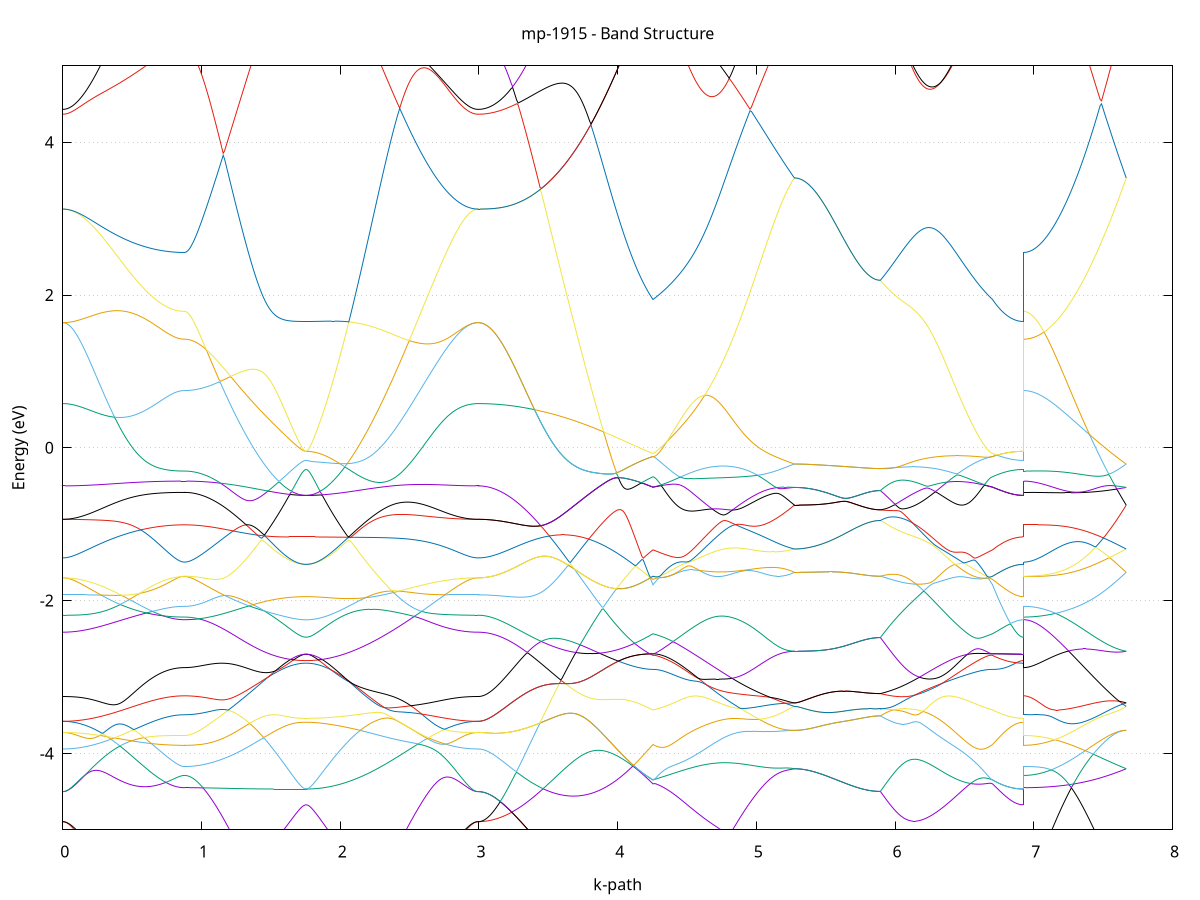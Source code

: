 set title 'mp-1915 - Band Structure'
set xlabel 'k-path'
set ylabel 'Energy (eV)'
set grid y
set yrange [-5:5]
set terminal png size 800,600
set output 'mp-1915_bands_gnuplot.png'
plot '-' using 1:2 with lines notitle, '-' using 1:2 with lines notitle, '-' using 1:2 with lines notitle, '-' using 1:2 with lines notitle, '-' using 1:2 with lines notitle, '-' using 1:2 with lines notitle, '-' using 1:2 with lines notitle, '-' using 1:2 with lines notitle, '-' using 1:2 with lines notitle, '-' using 1:2 with lines notitle, '-' using 1:2 with lines notitle, '-' using 1:2 with lines notitle, '-' using 1:2 with lines notitle, '-' using 1:2 with lines notitle, '-' using 1:2 with lines notitle, '-' using 1:2 with lines notitle, '-' using 1:2 with lines notitle, '-' using 1:2 with lines notitle, '-' using 1:2 with lines notitle, '-' using 1:2 with lines notitle, '-' using 1:2 with lines notitle, '-' using 1:2 with lines notitle, '-' using 1:2 with lines notitle, '-' using 1:2 with lines notitle, '-' using 1:2 with lines notitle, '-' using 1:2 with lines notitle, '-' using 1:2 with lines notitle, '-' using 1:2 with lines notitle, '-' using 1:2 with lines notitle, '-' using 1:2 with lines notitle, '-' using 1:2 with lines notitle, '-' using 1:2 with lines notitle, '-' using 1:2 with lines notitle, '-' using 1:2 with lines notitle, '-' using 1:2 with lines notitle, '-' using 1:2 with lines notitle, '-' using 1:2 with lines notitle, '-' using 1:2 with lines notitle, '-' using 1:2 with lines notitle, '-' using 1:2 with lines notitle, '-' using 1:2 with lines notitle, '-' using 1:2 with lines notitle, '-' using 1:2 with lines notitle, '-' using 1:2 with lines notitle, '-' using 1:2 with lines notitle, '-' using 1:2 with lines notitle, '-' using 1:2 with lines notitle, '-' using 1:2 with lines notitle, '-' using 1:2 with lines notitle, '-' using 1:2 with lines notitle, '-' using 1:2 with lines notitle, '-' using 1:2 with lines notitle, '-' using 1:2 with lines notitle, '-' using 1:2 with lines notitle, '-' using 1:2 with lines notitle, '-' using 1:2 with lines notitle
0.000000 -54.225964
0.009967 -54.225964
0.019934 -54.225964
0.029901 -54.226064
0.039868 -54.226164
0.049835 -54.226164
0.059802 -54.226264
0.069769 -54.226464
0.079736 -54.226564
0.089703 -54.226664
0.099670 -54.226864
0.109637 -54.227064
0.119604 -54.227164
0.129571 -54.227364
0.139538 -54.227564
0.149505 -54.227764
0.159472 -54.227964
0.169439 -54.228164
0.179406 -54.228364
0.189373 -54.228564
0.199340 -54.228764
0.209307 -54.228964
0.219274 -54.229164
0.229241 -54.229364
0.239208 -54.229564
0.249175 -54.229764
0.259142 -54.229864
0.269109 -54.230064
0.279076 -54.230164
0.289043 -54.230264
0.299010 -54.230464
0.308977 -54.230564
0.318944 -54.230564
0.328911 -54.230664
0.338878 -54.230664
0.348845 -54.230764
0.358812 -54.230764
0.368779 -54.230764
0.378746 -54.230764
0.388713 -54.230664
0.398680 -54.230564
0.408647 -54.230564
0.418614 -54.230464
0.428581 -54.230264
0.438548 -54.230164
0.448515 -54.230064
0.458482 -54.229864
0.468449 -54.229664
0.478416 -54.229464
0.488383 -54.229264
0.498350 -54.228964
0.508317 -54.228764
0.518284 -54.228464
0.528251 -54.228164
0.538218 -54.227864
0.548185 -54.227564
0.558152 -54.227264
0.568119 -54.226864
0.578086 -54.226564
0.588053 -54.226164
0.598020 -54.225864
0.607987 -54.225464
0.617954 -54.225064
0.627921 -54.224764
0.637888 -54.224364
0.647855 -54.223964
0.657822 -54.224164
0.667789 -54.224564
0.677756 -54.224864
0.687723 -54.225264
0.697690 -54.225564
0.707657 -54.225864
0.717624 -54.226164
0.727591 -54.226364
0.737558 -54.226664
0.747525 -54.226864
0.757492 -54.227164
0.767459 -54.227364
0.777426 -54.227464
0.787393 -54.227664
0.797360 -54.227864
0.807327 -54.227964
0.817294 -54.228064
0.827261 -54.228164
0.837228 -54.228264
0.847195 -54.228364
0.857162 -54.228364
0.867129 -54.228364
0.877096 -54.228464
0.877096 -54.228464
0.887063 -54.228464
0.897030 -54.228664
0.906997 -54.228864
0.916964 -54.229164
0.926931 -54.229664
0.936898 -54.230164
0.946865 -54.230664
0.956832 -54.231364
0.966799 -54.232064
0.976766 -54.232764
0.986733 -54.233564
0.996700 -54.234464
1.006667 -54.235264
1.016634 -54.236164
1.026601 -54.237164
1.036568 -54.238064
1.046535 -54.239064
1.056502 -54.240064
1.066469 -54.241064
1.076436 -54.242064
1.086403 -54.243064
1.096370 -54.244064
1.106337 -54.245064
1.116304 -54.246064
1.126271 -54.247164
1.136238 -54.248164
1.146205 -54.249164
1.156172 -54.250264
1.166139 -54.251264
1.176106 -54.252264
1.186073 -54.253264
1.196040 -54.254264
1.206007 -54.255264
1.215974 -54.256264
1.225941 -54.257264
1.235908 -54.258264
1.245875 -54.259164
1.255842 -54.260164
1.265809 -54.261064
1.275776 -54.262064
1.285743 -54.262964
1.295710 -54.263864
1.305677 -54.264764
1.315644 -54.265664
1.325611 -54.266464
1.335578 -54.267364
1.345545 -54.268164
1.355512 -54.269064
1.365479 -54.269864
1.375446 -54.270664
1.385413 -54.271364
1.395380 -54.272164
1.405347 -54.272864
1.415314 -54.273664
1.425281 -54.274364
1.435248 -54.275064
1.445215 -54.275664
1.455182 -54.276364
1.465149 -54.276964
1.475116 -54.277564
1.485083 -54.278164
1.495050 -54.278764
1.505017 -54.279364
1.514984 -54.279864
1.524951 -54.280364
1.534918 -54.280864
1.544885 -54.281364
1.554852 -54.281864
1.564819 -54.282264
1.574786 -54.282664
1.584753 -54.283064
1.594720 -54.283464
1.604687 -54.283764
1.614654 -54.284064
1.624621 -54.284364
1.634588 -54.284664
1.644555 -54.284964
1.654522 -54.285164
1.664489 -54.285364
1.674456 -54.285564
1.684423 -54.285764
1.694390 -54.285964
1.704357 -54.286064
1.714324 -54.286164
1.724291 -54.286264
1.734258 -54.286264
1.744225 -54.286364
1.754192 -54.286364
1.754192 -54.286364
1.764115 -54.286364
1.774039 -54.286264
1.783962 -54.286264
1.793885 -54.286164
1.803808 -54.286064
1.813731 -54.285964
1.823655 -54.285764
1.833578 -54.285564
1.843501 -54.285464
1.853424 -54.285164
1.863348 -54.284964
1.873271 -54.284664
1.883194 -54.284464
1.893117 -54.284164
1.903040 -54.283764
1.912964 -54.283464
1.922887 -54.283064
1.932810 -54.282664
1.942733 -54.282264
1.952656 -54.281864
1.962580 -54.281364
1.972503 -54.280964
1.982426 -54.280464
1.992349 -54.279964
2.002272 -54.279364
2.012196 -54.278864
2.022119 -54.278264
2.032042 -54.277664
2.041965 -54.277064
2.051888 -54.276464
2.061812 -54.275764
2.071735 -54.275064
2.081658 -54.274464
2.091581 -54.273664
2.101505 -54.272964
2.111428 -54.272264
2.121351 -54.271464
2.131274 -54.270664
2.141197 -54.269864
2.151121 -54.269064
2.161044 -54.268264
2.170967 -54.267464
2.180890 -54.266564
2.190813 -54.265664
2.200737 -54.264764
2.210660 -54.263864
2.220583 -54.262964
2.230506 -54.262064
2.240429 -54.261064
2.250353 -54.260164
2.260276 -54.259164
2.270199 -54.258664
2.280122 -54.258164
2.290046 -54.257664
2.299969 -54.257164
2.309892 -54.256664
2.319815 -54.256164
2.329738 -54.255664
2.339662 -54.255164
2.349585 -54.254564
2.359508 -54.254064
2.369431 -54.253564
2.379354 -54.252964
2.389278 -54.252464
2.399201 -54.251964
2.409124 -54.251364
2.419047 -54.250864
2.428970 -54.250264
2.438894 -54.249764
2.448817 -54.249164
2.458740 -54.248664
2.468663 -54.248064
2.478587 -54.247464
2.488510 -54.246864
2.498433 -54.246364
2.508356 -54.245764
2.518279 -54.245164
2.528203 -54.244564
2.538126 -54.244064
2.548049 -54.243464
2.557972 -54.242864
2.567895 -54.242264
2.577819 -54.241664
2.587742 -54.241064
2.597665 -54.240564
2.607588 -54.239964
2.617511 -54.239364
2.627435 -54.238764
2.637358 -54.238264
2.647281 -54.237664
2.657204 -54.237064
2.667127 -54.236564
2.677051 -54.235964
2.686974 -54.235464
2.696897 -54.234864
2.706820 -54.234364
2.716744 -54.233864
2.726667 -54.233364
2.736590 -54.232864
2.746513 -54.232364
2.756436 -54.231864
2.766360 -54.231364
2.776283 -54.230964
2.786206 -54.230464
2.796129 -54.230064
2.806052 -54.229664
2.815976 -54.229264
2.825899 -54.228964
2.835822 -54.228564
2.845745 -54.228264
2.855668 -54.227964
2.865592 -54.227664
2.875515 -54.227364
2.885438 -54.227064
2.895361 -54.226864
2.905285 -54.226664
2.915208 -54.226464
2.925131 -54.226364
2.935054 -54.226264
2.944977 -54.226164
2.954901 -54.226064
2.964824 -54.226064
2.974747 -54.225964
2.984670 -54.225964
2.994593 -54.225964
2.994593 -54.225964
3.004516 -54.225964
3.014439 -54.226064
3.024361 -54.226264
3.034284 -54.226464
3.044206 -54.226764
3.054129 -54.227164
3.064052 -54.227564
3.073974 -54.227964
3.083897 -54.228364
3.093820 -54.228864
3.103742 -54.229364
3.113665 -54.229864
3.123587 -54.230364
3.133510 -54.230964
3.143433 -54.231464
3.153355 -54.231964
3.163278 -54.232464
3.173200 -54.232964
3.183123 -54.233464
3.193046 -54.233964
3.202968 -54.234464
3.212891 -54.234864
3.222814 -54.235364
3.232736 -54.235764
3.242659 -54.236164
3.252581 -54.236564
3.262504 -54.236864
3.272427 -54.237164
3.282349 -54.237564
3.292272 -54.237764
3.302194 -54.238064
3.312117 -54.238264
3.322040 -54.238464
3.331962 -54.238664
3.341885 -54.238864
3.351808 -54.238964
3.361730 -54.239064
3.371653 -54.239164
3.381575 -54.239264
3.391498 -54.239264
3.401421 -54.239264
3.411343 -54.239264
3.421266 -54.239164
3.431188 -54.239164
3.441111 -54.239064
3.451034 -54.238864
3.460956 -54.238764
3.470879 -54.238564
3.480801 -54.238364
3.490724 -54.238164
3.500647 -54.237864
3.510569 -54.237664
3.520492 -54.237364
3.530415 -54.236964
3.540337 -54.236664
3.550260 -54.236264
3.560182 -54.235964
3.570105 -54.235464
3.580028 -54.235064
3.589950 -54.234664
3.599873 -54.234164
3.609795 -54.233664
3.619718 -54.233164
3.629641 -54.232664
3.639563 -54.232064
3.649486 -54.231464
3.659409 -54.230964
3.669331 -54.230364
3.679254 -54.230064
3.689176 -54.230964
3.699099 -54.231864
3.709022 -54.232664
3.718944 -54.233564
3.728867 -54.234464
3.738789 -54.235364
3.748712 -54.236164
3.758635 -54.237064
3.768557 -54.237964
3.778480 -54.238864
3.788403 -54.239664
3.798325 -54.240564
3.808248 -54.241464
3.818170 -54.242264
3.828093 -54.243164
3.838016 -54.243964
3.847938 -54.244864
3.857861 -54.245664
3.867783 -54.246564
3.877706 -54.247364
3.887629 -54.248164
3.897551 -54.249064
3.907474 -54.249864
3.917396 -54.250664
3.927319 -54.251464
3.937242 -54.252264
3.947164 -54.253064
3.957087 -54.253864
3.967010 -54.254564
3.976932 -54.255364
3.986855 -54.256164
3.996777 -54.256864
4.006700 -54.257664
4.016623 -54.258364
4.026545 -54.259064
4.036468 -54.259764
4.046390 -54.260464
4.056313 -54.261164
4.066236 -54.261864
4.076158 -54.262464
4.086081 -54.263164
4.096004 -54.263764
4.105926 -54.264364
4.115849 -54.264964
4.125771 -54.265564
4.135694 -54.266164
4.145617 -54.266764
4.155539 -54.267264
4.165462 -54.267864
4.175384 -54.268364
4.185307 -54.268864
4.195230 -54.269364
4.205152 -54.269864
4.215075 -54.270364
4.224998 -54.270764
4.234920 -54.271264
4.244843 -54.271664
4.254765 -54.272064
4.254765 -54.272064
4.264757 -54.271864
4.274748 -54.271564
4.284739 -54.271364
4.294730 -54.271064
4.304721 -54.270864
4.314712 -54.270564
4.324704 -54.270164
4.334695 -54.269864
4.344686 -54.269564
4.354677 -54.269164
4.364668 -54.268764
4.374660 -54.268364
4.384651 -54.267964
4.394642 -54.267564
4.404633 -54.267164
4.414624 -54.266664
4.424616 -54.266264
4.434607 -54.265764
4.444598 -54.265264
4.454589 -54.264764
4.464580 -54.264264
4.474572 -54.263664
4.484563 -54.263164
4.494554 -54.262564
4.504545 -54.262064
4.514536 -54.261464
4.524527 -54.260864
4.534519 -54.260264
4.544510 -54.259664
4.554501 -54.259064
4.564492 -54.258464
4.574483 -54.257864
4.584475 -54.257264
4.594466 -54.256564
4.604457 -54.255964
4.614448 -54.255264
4.624439 -54.254664
4.634431 -54.253964
4.644422 -54.253264
4.654413 -54.252664
4.664404 -54.251964
4.674395 -54.251264
4.684387 -54.250564
4.694378 -54.249864
4.704369 -54.249164
4.714360 -54.248464
4.724351 -54.247864
4.734342 -54.247164
4.744334 -54.246464
4.754325 -54.245764
4.764316 -54.245064
4.774307 -54.244364
4.784298 -54.243664
4.794290 -54.242964
4.804281 -54.242264
4.814272 -54.241664
4.824263 -54.240964
4.834254 -54.240264
4.844246 -54.239564
4.854237 -54.239264
4.864228 -54.239164
4.874219 -54.239064
4.884210 -54.238964
4.894202 -54.238764
4.904193 -54.238564
4.914184 -54.238364
4.924175 -54.238064
4.934166 -54.237764
4.944157 -54.237464
4.954149 -54.237064
4.964140 -54.236664
4.974131 -54.236264
4.984122 -54.235864
4.994113 -54.235364
5.004105 -54.234864
5.014096 -54.234364
5.024087 -54.233864
5.034078 -54.233264
5.044069 -54.232764
5.054061 -54.232164
5.064052 -54.231564
5.074043 -54.230964
5.084034 -54.230364
5.094025 -54.229764
5.104017 -54.229164
5.114008 -54.228564
5.123999 -54.227964
5.133990 -54.227364
5.143981 -54.226764
5.153972 -54.226264
5.163964 -54.225664
5.173955 -54.225164
5.183946 -54.224664
5.193937 -54.224264
5.203928 -54.223864
5.213920 -54.223464
5.223911 -54.223164
5.233902 -54.222864
5.243893 -54.222664
5.253884 -54.222464
5.263876 -54.222364
5.273867 -54.222264
5.273867 -54.222264
5.283711 -54.222264
5.293556 -54.222364
5.303400 -54.222564
5.313245 -54.222764
5.323089 -54.222964
5.332933 -54.223264
5.342778 -54.223664
5.352622 -54.224064
5.362467 -54.224464
5.372311 -54.224964
5.382156 -54.225464
5.392000 -54.225964
5.401845 -54.226564
5.411689 -54.227164
5.421534 -54.227764
5.431378 -54.228464
5.441222 -54.229064
5.451067 -54.229764
5.460911 -54.230464
5.470756 -54.231164
5.480600 -54.231864
5.490445 -54.232564
5.500289 -54.233264
5.510134 -54.233964
5.519978 -54.234664
5.529823 -54.235364
5.539667 -54.236064
5.549511 -54.236764
5.559356 -54.237464
5.569200 -54.238164
5.579045 -54.238864
5.588889 -54.239464
5.598734 -54.240164
5.608578 -54.240764
5.618423 -54.241464
5.628267 -54.242064
5.638112 -54.242664
5.647956 -54.243164
5.657800 -54.243764
5.667645 -54.244364
5.677489 -54.244864
5.687334 -54.245364
5.697178 -54.245864
5.707023 -54.246264
5.716867 -54.246764
5.726712 -54.247164
5.736556 -54.247564
5.746401 -54.247964
5.756245 -54.248364
5.766089 -54.248664
5.775934 -54.248964
5.785778 -54.249264
5.795623 -54.249464
5.805467 -54.249764
5.815312 -54.249964
5.825156 -54.250164
5.835001 -54.250364
5.844845 -54.250464
5.854690 -54.250564
5.864534 -54.250664
5.874378 -54.250764
5.884223 -54.250764
5.894067 -54.250764
5.894067 -54.250764
5.904051 -54.251264
5.914034 -54.251864
5.924017 -54.252364
5.934001 -54.252764
5.943984 -54.253264
5.953968 -54.253664
5.963951 -54.254064
5.973934 -54.254464
5.983918 -54.254864
5.993901 -54.255164
6.003884 -54.255464
6.013868 -54.255764
6.023851 -54.256064
6.033834 -54.256264
6.043818 -54.256464
6.053801 -54.256664
6.063785 -54.256864
6.073768 -54.256964
6.083751 -54.257164
6.093735 -54.257264
6.103718 -54.257264
6.113701 -54.257364
6.123685 -54.257364
6.133668 -54.257464
6.143651 -54.257464
6.153635 -54.257464
6.163618 -54.257364
6.173602 -54.257364
6.183585 -54.257364
6.193568 -54.257264
6.203552 -54.257164
6.213535 -54.257164
6.223518 -54.257064
6.233502 -54.257064
6.243485 -54.256964
6.253469 -54.256964
6.263452 -54.256864
6.273435 -54.256864
6.283419 -54.256864
6.293402 -54.256964
6.303385 -54.256964
6.313369 -54.257064
6.323352 -54.257164
6.333335 -54.257364
6.343319 -54.257564
6.353302 -54.257764
6.363286 -54.258064
6.373269 -54.258364
6.383252 -54.258664
6.393236 -54.258964
6.403219 -54.259364
6.413202 -54.259764
6.423186 -54.260164
6.433169 -54.260664
6.443152 -54.261064
6.453136 -54.261564
6.463119 -54.262064
6.473103 -54.262564
6.483086 -54.263064
6.493069 -54.263564
6.503053 -54.264064
6.513036 -54.264564
6.523019 -54.265064
6.533003 -54.265464
6.542986 -54.265964
6.552969 -54.266464
6.562953 -54.266964
6.572936 -54.267364
6.582920 -54.267864
6.592903 -54.268264
6.602886 -54.268664
6.612870 -54.269064
6.622853 -54.269464
6.632836 -54.269864
6.642820 -54.270164
6.652803 -54.270564
6.662786 -54.270864
6.672770 -54.271164
6.682753 -54.271464
6.692737 -54.271764
6.702720 -54.272064
6.702720 -54.272064
6.712387 -54.272464
6.722054 -54.272764
6.731722 -54.273164
6.741389 -54.274064
6.751056 -54.275364
6.760723 -54.276464
6.770391 -54.277664
6.780058 -54.278664
6.789725 -54.279664
6.799393 -54.280564
6.809060 -54.281364
6.818727 -54.282164
6.828394 -54.282864
6.838062 -54.283564
6.847729 -54.284164
6.857396 -54.284664
6.867063 -54.285064
6.876731 -54.285464
6.886398 -54.285764
6.896065 -54.286064
6.905732 -54.286164
6.915400 -54.286264
6.925067 -54.286364
6.925067 -54.228464
6.934950 -54.228464
6.944834 -54.228364
6.954717 -54.228364
6.964601 -54.228364
6.974484 -54.228264
6.984368 -54.228264
6.994251 -54.228164
7.004135 -54.228164
7.014018 -54.228064
7.023902 -54.227964
7.033785 -54.227864
7.043668 -54.227764
7.053552 -54.227664
7.063435 -54.227464
7.073319 -54.227364
7.083202 -54.227164
7.093086 -54.226964
7.102969 -54.226764
7.112853 -54.226564
7.122736 -54.226364
7.132620 -54.226064
7.142503 -54.225764
7.152387 -54.225464
7.162270 -54.225164
7.172153 -54.224864
7.182037 -54.224464
7.191920 -54.224164
7.201804 -54.223764
7.211687 -54.223364
7.221571 -54.222864
7.231454 -54.222364
7.241338 -54.221864
7.251221 -54.221364
7.261105 -54.220864
7.270988 -54.220264
7.280872 -54.219664
7.290755 -54.219264
7.300638 -54.219364
7.310522 -54.219364
7.320405 -54.219464
7.330289 -54.219464
7.340172 -54.219664
7.350056 -54.219964
7.359939 -54.220264
7.369823 -54.220464
7.379706 -54.220664
7.389590 -54.220864
7.399473 -54.221064
7.409356 -54.221264
7.419240 -54.221364
7.429123 -54.221564
7.439007 -54.221664
7.448890 -54.221764
7.458774 -54.221864
7.468657 -54.221964
7.478541 -54.222064
7.488424 -54.222064
7.498308 -54.222164
7.508191 -54.222264
7.518075 -54.222264
7.527958 -54.222264
7.537841 -54.222264
7.547725 -54.222264
7.557608 -54.222264
7.567492 -54.222264
7.577375 -54.222264
7.587259 -54.222264
7.597142 -54.222164
7.607026 -54.222164
7.616909 -54.222164
7.626793 -54.222064
7.636676 -54.222064
7.646560 -54.222164
7.656443 -54.222264
7.666326 -54.222264
e
0.000000 -54.225164
0.009967 -54.225164
0.019934 -54.225164
0.029901 -54.225164
0.039868 -54.225164
0.049835 -54.225264
0.059802 -54.225264
0.069769 -54.225364
0.079736 -54.225364
0.089703 -54.225364
0.099670 -54.225464
0.109637 -54.225564
0.119604 -54.225564
0.129571 -54.225664
0.139538 -54.225664
0.149505 -54.225764
0.159472 -54.225764
0.169439 -54.225864
0.179406 -54.225864
0.189373 -54.225964
0.199340 -54.225964
0.209307 -54.225964
0.219274 -54.226064
0.229241 -54.226064
0.239208 -54.226064
0.249175 -54.226064
0.259142 -54.226064
0.269109 -54.225964
0.279076 -54.225964
0.289043 -54.225964
0.299010 -54.225864
0.308977 -54.225764
0.318944 -54.225764
0.328911 -54.225664
0.338878 -54.225564
0.348845 -54.225364
0.358812 -54.225264
0.368779 -54.225064
0.378746 -54.224964
0.388713 -54.224764
0.398680 -54.224564
0.408647 -54.224364
0.418614 -54.224164
0.428581 -54.223864
0.438548 -54.223664
0.448515 -54.223364
0.458482 -54.223064
0.468449 -54.222764
0.478416 -54.222464
0.488383 -54.222064
0.498350 -54.221764
0.508317 -54.221364
0.518284 -54.220964
0.528251 -54.220564
0.538218 -54.220164
0.548185 -54.219764
0.558152 -54.219764
0.568119 -54.220264
0.578086 -54.220764
0.588053 -54.221264
0.598020 -54.221664
0.607987 -54.222164
0.617954 -54.222564
0.627921 -54.222964
0.637888 -54.223364
0.647855 -54.223764
0.657822 -54.223564
0.667789 -54.223164
0.677756 -54.222864
0.687723 -54.222464
0.697690 -54.222164
0.707657 -54.221764
0.717624 -54.221464
0.727591 -54.221064
0.737558 -54.220764
0.747525 -54.220464
0.757492 -54.220164
0.767459 -54.219964
0.777426 -54.219664
0.787393 -54.219464
0.797360 -54.219264
0.807327 -54.219064
0.817294 -54.218864
0.827261 -54.218764
0.837228 -54.218664
0.847195 -54.218564
0.857162 -54.218464
0.867129 -54.218464
0.877096 -54.218364
0.877096 -54.218364
0.887063 -54.218464
0.897030 -54.218764
0.906997 -54.219264
0.916964 -54.219764
0.926931 -54.220464
0.936898 -54.221264
0.946865 -54.222064
0.956832 -54.222964
0.966799 -54.223964
0.976766 -54.224864
0.986733 -54.225864
0.996700 -54.226964
1.006667 -54.227964
1.016634 -54.228964
1.026601 -54.230064
1.036568 -54.231064
1.046535 -54.232164
1.056502 -54.233164
1.066469 -54.234264
1.076436 -54.235364
1.086403 -54.236364
1.096370 -54.237464
1.106337 -54.238464
1.116304 -54.239564
1.126271 -54.240564
1.136238 -54.241564
1.146205 -54.242664
1.156172 -54.243664
1.166139 -54.244664
1.176106 -54.245664
1.186073 -54.246564
1.196040 -54.247564
1.206007 -54.248564
1.215974 -54.249464
1.225941 -54.250464
1.235908 -54.251364
1.245875 -54.252264
1.255842 -54.253164
1.265809 -54.254064
1.275776 -54.254864
1.285743 -54.255764
1.295710 -54.256564
1.305677 -54.257464
1.315644 -54.258264
1.325611 -54.259064
1.335578 -54.259864
1.345545 -54.260564
1.355512 -54.261364
1.365479 -54.262064
1.375446 -54.262764
1.385413 -54.263464
1.395380 -54.264164
1.405347 -54.264864
1.415314 -54.265464
1.425281 -54.266164
1.435248 -54.266764
1.445215 -54.267364
1.455182 -54.267864
1.465149 -54.268464
1.475116 -54.268964
1.485083 -54.269564
1.495050 -54.270064
1.505017 -54.270564
1.514984 -54.270964
1.524951 -54.271464
1.534918 -54.271864
1.544885 -54.272264
1.554852 -54.272664
1.564819 -54.273064
1.574786 -54.273464
1.584753 -54.273764
1.594720 -54.274064
1.604687 -54.274364
1.614654 -54.274664
1.624621 -54.274964
1.634588 -54.275164
1.644555 -54.275364
1.654522 -54.275564
1.664489 -54.275764
1.674456 -54.275964
1.684423 -54.276064
1.694390 -54.276264
1.704357 -54.276364
1.714324 -54.276464
1.724291 -54.276464
1.734258 -54.276564
1.744225 -54.276564
1.754192 -54.276564
1.754192 -54.276564
1.764115 -54.276564
1.774039 -54.276564
1.783962 -54.276464
1.793885 -54.276464
1.803808 -54.276364
1.813731 -54.276264
1.823655 -54.276064
1.833578 -54.275964
1.843501 -54.275764
1.853424 -54.275664
1.863348 -54.275464
1.873271 -54.275164
1.883194 -54.274964
1.893117 -54.274764
1.903040 -54.274464
1.912964 -54.274164
1.922887 -54.273864
1.932810 -54.273564
1.942733 -54.273264
1.952656 -54.272964
1.962580 -54.272564
1.972503 -54.272264
1.982426 -54.271864
1.992349 -54.271464
2.002272 -54.271164
2.012196 -54.270764
2.022119 -54.270364
2.032042 -54.269964
2.041965 -54.269464
2.051888 -54.269064
2.061812 -54.268664
2.071735 -54.268164
2.081658 -54.267764
2.091581 -54.267264
2.101505 -54.266864
2.111428 -54.266364
2.121351 -54.265964
2.131274 -54.265464
2.141197 -54.264964
2.151121 -54.264564
2.161044 -54.264064
2.170967 -54.263564
2.180890 -54.263064
2.190813 -54.262664
2.200737 -54.262164
2.210660 -54.261664
2.220583 -54.261164
2.230506 -54.260664
2.240429 -54.260164
2.250353 -54.259664
2.260276 -54.259164
2.270199 -54.258164
2.280122 -54.257164
2.290046 -54.256164
2.299969 -54.255164
2.309892 -54.254164
2.319815 -54.253064
2.329738 -54.252064
2.339662 -54.250964
2.349585 -54.249964
2.359508 -54.248864
2.369431 -54.247764
2.379354 -54.246664
2.389278 -54.245564
2.399201 -54.244464
2.409124 -54.243364
2.419047 -54.242264
2.428970 -54.241164
2.438894 -54.239964
2.448817 -54.238864
2.458740 -54.237764
2.468663 -54.236564
2.478587 -54.235464
2.488510 -54.234364
2.498433 -54.233164
2.508356 -54.232064
2.518279 -54.230964
2.528203 -54.229864
2.538126 -54.228664
2.548049 -54.227564
2.557972 -54.226464
2.567895 -54.225364
2.577819 -54.224264
2.587742 -54.223164
2.597665 -54.222564
2.607588 -54.222864
2.617511 -54.223064
2.627435 -54.223364
2.637358 -54.223564
2.647281 -54.223764
2.657204 -54.223964
2.667127 -54.224164
2.677051 -54.224364
2.686974 -54.224464
2.696897 -54.224664
2.706820 -54.224764
2.716744 -54.224864
2.726667 -54.224964
2.736590 -54.225064
2.746513 -54.225164
2.756436 -54.225264
2.766360 -54.225364
2.776283 -54.225364
2.786206 -54.225464
2.796129 -54.225464
2.806052 -54.225564
2.815976 -54.225564
2.825899 -54.225564
2.835822 -54.225564
2.845745 -54.225564
2.855668 -54.225564
2.865592 -54.225564
2.875515 -54.225564
2.885438 -54.225564
2.895361 -54.225464
2.905285 -54.225464
2.915208 -54.225464
2.925131 -54.225364
2.935054 -54.225364
2.944977 -54.225264
2.954901 -54.225264
2.964824 -54.225164
2.974747 -54.225164
2.984670 -54.225164
2.994593 -54.225164
2.994593 -54.225164
3.004516 -54.225164
3.014439 -54.225264
3.024361 -54.225464
3.034284 -54.225764
3.044206 -54.226064
3.054129 -54.226464
3.064052 -54.226864
3.073974 -54.227264
3.083897 -54.227764
3.093820 -54.228264
3.103742 -54.228764
3.113665 -54.229364
3.123587 -54.229864
3.133510 -54.230464
3.143433 -54.230964
3.153355 -54.231464
3.163278 -54.232064
3.173200 -54.232564
3.183123 -54.233064
3.193046 -54.233564
3.202968 -54.234064
3.212891 -54.234564
3.222814 -54.234964
3.232736 -54.235364
3.242659 -54.235864
3.252581 -54.236164
3.262504 -54.236564
3.272427 -54.236864
3.282349 -54.237264
3.292272 -54.237464
3.302194 -54.237764
3.312117 -54.238064
3.322040 -54.238264
3.331962 -54.238464
3.341885 -54.238564
3.351808 -54.238764
3.361730 -54.238864
3.371653 -54.238864
3.381575 -54.238964
3.391498 -54.238964
3.401421 -54.238964
3.411343 -54.238964
3.421266 -54.238964
3.431188 -54.238864
3.441111 -54.238764
3.451034 -54.238664
3.460956 -54.238464
3.470879 -54.238264
3.480801 -54.238064
3.490724 -54.237864
3.500647 -54.237564
3.510569 -54.237364
3.520492 -54.237064
3.530415 -54.236664
3.540337 -54.236364
3.550260 -54.235964
3.560182 -54.235564
3.570105 -54.235164
3.580028 -54.234764
3.589950 -54.234264
3.599873 -54.233764
3.609795 -54.233264
3.619718 -54.232764
3.629641 -54.232264
3.639563 -54.231664
3.649486 -54.231164
3.659409 -54.230564
3.669331 -54.229964
3.679254 -54.229664
3.689176 -54.229064
3.699099 -54.228464
3.709022 -54.227764
3.718944 -54.227064
3.728867 -54.226464
3.738789 -54.225764
3.748712 -54.224964
3.758635 -54.224264
3.768557 -54.224464
3.778480 -54.224764
3.788403 -54.224864
3.798325 -54.225064
3.808248 -54.225164
3.818170 -54.225264
3.828093 -54.225264
3.838016 -54.225164
3.847938 -54.225164
3.857861 -54.224964
3.867783 -54.224864
3.877706 -54.224564
3.887629 -54.224364
3.897551 -54.223964
3.907474 -54.223664
3.917396 -54.223264
3.927319 -54.222764
3.937242 -54.222264
3.947164 -54.221764
3.957087 -54.221164
3.967010 -54.220464
3.976932 -54.219764
3.986855 -54.219064
3.996777 -54.218264
4.006700 -54.217464
4.016623 -54.216764
4.026545 -54.217664
4.036468 -54.220364
4.046390 -54.223064
4.056313 -54.225764
4.066236 -54.228364
4.076158 -54.230964
4.086081 -54.233464
4.096004 -54.235964
4.105926 -54.238464
4.115849 -54.240864
4.125771 -54.243164
4.135694 -54.245464
4.145617 -54.247664
4.155539 -54.249864
4.165462 -54.251964
4.175384 -54.254064
4.185307 -54.256064
4.195230 -54.258064
4.205152 -54.259964
4.215075 -54.261764
4.224998 -54.263564
4.234920 -54.265264
4.244843 -54.266964
4.254765 -54.268564
4.254765 -54.268564
4.264757 -54.267664
4.274748 -54.266864
4.284739 -54.265964
4.294730 -54.265064
4.304721 -54.264164
4.314712 -54.263164
4.324704 -54.262164
4.334695 -54.261164
4.344686 -54.260164
4.354677 -54.259064
4.364668 -54.257964
4.374660 -54.256864
4.384651 -54.255664
4.394642 -54.254464
4.404633 -54.253264
4.414624 -54.252064
4.424616 -54.250864
4.434607 -54.249564
4.444598 -54.248364
4.454589 -54.247064
4.464580 -54.245764
4.474572 -54.244364
4.484563 -54.243064
4.494554 -54.241664
4.504545 -54.240364
4.514536 -54.238964
4.524527 -54.237664
4.534519 -54.236264
4.544510 -54.234864
4.554501 -54.233564
4.564492 -54.232264
4.574483 -54.230964
4.584475 -54.230064
4.594466 -54.229764
4.604457 -54.230064
4.614448 -54.230564
4.624439 -54.231264
4.634431 -54.231964
4.644422 -54.232664
4.654413 -54.233264
4.664404 -54.233864
4.674395 -54.234464
4.684387 -54.235064
4.694378 -54.235564
4.704369 -54.236064
4.714360 -54.236564
4.724351 -54.236964
4.734342 -54.237364
4.744334 -54.237764
4.754325 -54.238064
4.764316 -54.238364
4.774307 -54.238564
4.784298 -54.238764
4.794290 -54.238964
4.804281 -54.239064
4.814272 -54.239164
4.824263 -54.239264
4.834254 -54.239264
4.844246 -54.239264
4.854237 -54.238964
4.864228 -54.238264
4.874219 -54.237564
4.884210 -54.236964
4.894202 -54.236364
4.904193 -54.235664
4.914184 -54.235064
4.924175 -54.234464
4.934166 -54.233864
4.944157 -54.233164
4.954149 -54.232664
4.964140 -54.232064
4.974131 -54.231464
4.984122 -54.230864
4.994113 -54.230364
5.004105 -54.229764
5.014096 -54.229264
5.024087 -54.228764
5.034078 -54.228164
5.044069 -54.227764
5.054061 -54.227264
5.064052 -54.226764
5.074043 -54.226264
5.084034 -54.225864
5.094025 -54.225464
5.104017 -54.225064
5.114008 -54.224664
5.123999 -54.224264
5.133990 -54.223964
5.143981 -54.223664
5.153972 -54.223364
5.163964 -54.223064
5.173955 -54.222864
5.183946 -54.222564
5.193937 -54.222364
5.203928 -54.222264
5.213920 -54.222064
5.223911 -54.221964
5.233902 -54.221864
5.243893 -54.221764
5.253884 -54.221764
5.263876 -54.221764
5.273867 -54.221764
5.273867 -54.221764
5.283711 -54.221864
5.293556 -54.221864
5.303400 -54.222064
5.313245 -54.222264
5.323089 -54.222564
5.332933 -54.222864
5.342778 -54.223164
5.352622 -54.223564
5.362467 -54.224064
5.372311 -54.224564
5.382156 -54.225064
5.392000 -54.225564
5.401845 -54.226164
5.411689 -54.226764
5.421534 -54.227464
5.431378 -54.228064
5.441222 -54.228764
5.451067 -54.229464
5.460911 -54.230164
5.470756 -54.230864
5.480600 -54.231564
5.490445 -54.232264
5.500289 -54.232964
5.510134 -54.233764
5.519978 -54.234464
5.529823 -54.235164
5.539667 -54.235864
5.549511 -54.236564
5.559356 -54.237264
5.569200 -54.237964
5.579045 -54.238664
5.588889 -54.239364
5.598734 -54.239964
5.608578 -54.240664
5.618423 -54.241264
5.628267 -54.241864
5.638112 -54.242464
5.647956 -54.243064
5.657800 -54.243664
5.667645 -54.244164
5.677489 -54.244764
5.687334 -54.245264
5.697178 -54.245764
5.707023 -54.246164
5.716867 -54.246664
5.726712 -54.247064
5.736556 -54.247464
5.746401 -54.247864
5.756245 -54.248264
5.766089 -54.248564
5.775934 -54.248864
5.785778 -54.249164
5.795623 -54.249464
5.805467 -54.249664
5.815312 -54.249864
5.825156 -54.250064
5.835001 -54.250264
5.844845 -54.250364
5.854690 -54.250564
5.864534 -54.250564
5.874378 -54.250664
5.884223 -54.250664
5.894067 -54.250764
5.894067 -54.250764
5.904051 -54.250164
5.914034 -54.249564
5.924017 -54.248964
5.934001 -54.248364
5.943984 -54.247764
5.953968 -54.247064
5.963951 -54.246364
5.973934 -54.245664
5.983918 -54.244964
5.993901 -54.244264
6.003884 -54.243564
6.013868 -54.242764
6.023851 -54.241964
6.033834 -54.241164
6.043818 -54.240364
6.053801 -54.239564
6.063785 -54.238764
6.073768 -54.237964
6.083751 -54.237164
6.093735 -54.236264
6.103718 -54.235464
6.113701 -54.234564
6.123685 -54.233764
6.133668 -54.232864
6.143651 -54.231964
6.153635 -54.231164
6.163618 -54.230264
6.173602 -54.229464
6.183585 -54.228564
6.193568 -54.227764
6.203552 -54.226864
6.213535 -54.226064
6.223518 -54.225264
6.233502 -54.224464
6.243485 -54.223664
6.253469 -54.222864
6.263452 -54.222164
6.273435 -54.221564
6.283419 -54.221864
6.293402 -54.222264
6.303385 -54.222564
6.313369 -54.222864
6.323352 -54.223064
6.333335 -54.223164
6.343319 -54.223164
6.353302 -54.223064
6.363286 -54.222964
6.373269 -54.222764
6.383252 -54.223064
6.393236 -54.224264
6.403219 -54.225664
6.413202 -54.227164
6.423186 -54.228664
6.433169 -54.230264
6.443152 -54.231864
6.453136 -54.233564
6.463119 -54.235164
6.473103 -54.236864
6.483086 -54.238464
6.493069 -54.240064
6.503053 -54.241664
6.513036 -54.243264
6.523019 -54.244864
6.533003 -54.246464
6.542986 -54.247964
6.552969 -54.249464
6.562953 -54.250964
6.572936 -54.252464
6.582920 -54.253864
6.592903 -54.255264
6.602886 -54.256664
6.612870 -54.257964
6.622853 -54.259264
6.632836 -54.260564
6.642820 -54.261864
6.652803 -54.263064
6.662786 -54.264164
6.672770 -54.265364
6.682753 -54.266464
6.692737 -54.267464
6.702720 -54.268564
6.702720 -54.268564
6.712387 -54.269964
6.722054 -54.271464
6.731722 -54.272764
6.741389 -54.273464
6.751056 -54.273764
6.760723 -54.274064
6.770391 -54.274364
6.780058 -54.274664
6.789725 -54.274864
6.799393 -54.275064
6.809060 -54.275364
6.818727 -54.275564
6.828394 -54.275664
6.838062 -54.275864
6.847729 -54.276064
6.857396 -54.276164
6.867063 -54.276264
6.876731 -54.276364
6.886398 -54.276464
6.896065 -54.276464
6.905732 -54.276564
6.915400 -54.276564
6.925067 -54.276564
6.925067 -54.218364
6.934950 -54.218364
6.944834 -54.218364
6.954717 -54.218364
6.964601 -54.218464
6.974484 -54.218464
6.984368 -54.218464
6.994251 -54.218464
7.004135 -54.218464
7.014018 -54.218464
7.023902 -54.218464
7.033785 -54.218464
7.043668 -54.218464
7.053552 -54.218464
7.063435 -54.218464
7.073319 -54.218564
7.083202 -54.218564
7.093086 -54.218564
7.102969 -54.218564
7.112853 -54.218564
7.122736 -54.218664
7.132620 -54.218664
7.142503 -54.218664
7.152387 -54.218664
7.162270 -54.218764
7.172153 -54.218764
7.182037 -54.218764
7.191920 -54.218764
7.201804 -54.218864
7.211687 -54.218864
7.221571 -54.218964
7.231454 -54.218964
7.241338 -54.218964
7.251221 -54.219064
7.261105 -54.219064
7.270988 -54.219164
7.280872 -54.219164
7.290755 -54.219064
7.300638 -54.218464
7.310522 -54.218864
7.320405 -54.219164
7.330289 -54.219464
7.340172 -54.219564
7.350056 -54.219664
7.359939 -54.219664
7.369823 -54.219764
7.379706 -54.219864
7.389590 -54.219964
7.399473 -54.219964
7.409356 -54.220064
7.419240 -54.220164
7.429123 -54.220264
7.439007 -54.220364
7.448890 -54.220364
7.458774 -54.220464
7.468657 -54.220564
7.478541 -54.220664
7.488424 -54.220764
7.498308 -54.220864
7.508191 -54.220964
7.518075 -54.221064
7.527958 -54.221164
7.537841 -54.221264
7.547725 -54.221264
7.557608 -54.221364
7.567492 -54.221464
7.577375 -54.221564
7.587259 -54.221664
7.597142 -54.221764
7.607026 -54.221864
7.616909 -54.221964
7.626793 -54.221964
7.636676 -54.221964
7.646560 -54.221964
7.656443 -54.221864
7.666326 -54.221764
e
0.000000 -54.196264
0.009967 -54.196264
0.019934 -54.196264
0.029901 -54.196264
0.039868 -54.196264
0.049835 -54.196264
0.059802 -54.196264
0.069769 -54.196264
0.079736 -54.196264
0.089703 -54.196264
0.099670 -54.196264
0.109637 -54.196264
0.119604 -54.196564
0.129571 -54.196864
0.139538 -54.197264
0.149505 -54.197564
0.159472 -54.197964
0.169439 -54.198364
0.179406 -54.198764
0.189373 -54.199164
0.199340 -54.199664
0.209307 -54.200064
0.219274 -54.200564
0.229241 -54.201064
0.239208 -54.201564
0.249175 -54.202064
0.259142 -54.202564
0.269109 -54.203164
0.279076 -54.203664
0.289043 -54.204264
0.299010 -54.204864
0.308977 -54.205364
0.318944 -54.205964
0.328911 -54.206564
0.338878 -54.207164
0.348845 -54.207764
0.358812 -54.208364
0.368779 -54.208964
0.378746 -54.209564
0.388713 -54.210164
0.398680 -54.210764
0.408647 -54.211364
0.418614 -54.211964
0.428581 -54.212564
0.438548 -54.213164
0.448515 -54.213764
0.458482 -54.214364
0.468449 -54.214864
0.478416 -54.215464
0.488383 -54.216064
0.498350 -54.216564
0.508317 -54.217164
0.518284 -54.217664
0.528251 -54.218264
0.538218 -54.218764
0.548185 -54.219264
0.558152 -54.219364
0.568119 -54.218864
0.578086 -54.218464
0.588053 -54.217964
0.598020 -54.217464
0.607987 -54.216964
0.617954 -54.216464
0.627921 -54.215964
0.637888 -54.215364
0.647855 -54.214864
0.657822 -54.214264
0.667789 -54.213764
0.677756 -54.213164
0.687723 -54.212664
0.697690 -54.212064
0.707657 -54.211464
0.717624 -54.210864
0.727591 -54.210364
0.737558 -54.209764
0.747525 -54.209164
0.757492 -54.208664
0.767459 -54.208064
0.777426 -54.207564
0.787393 -54.207064
0.797360 -54.206664
0.807327 -54.206164
0.817294 -54.205764
0.827261 -54.205364
0.837228 -54.205064
0.847195 -54.204864
0.857162 -54.204664
0.867129 -54.204564
0.877096 -54.204564
0.877096 -54.204564
0.887063 -54.204464
0.897030 -54.204164
0.906997 -54.203764
0.916964 -54.203264
0.926931 -54.202664
0.936898 -54.201964
0.946865 -54.201164
0.956832 -54.200364
0.966799 -54.199564
0.976766 -54.198764
0.986733 -54.197864
0.996700 -54.197064
1.006667 -54.196264
1.016634 -54.195364
1.026601 -54.194564
1.036568 -54.193764
1.046535 -54.192964
1.056502 -54.192664
1.066469 -54.193064
1.076436 -54.193564
1.086403 -54.193964
1.096370 -54.194464
1.106337 -54.194864
1.116304 -54.195364
1.126271 -54.195764
1.136238 -54.196164
1.146205 -54.196564
1.156172 -54.196964
1.166139 -54.197264
1.176106 -54.197564
1.186073 -54.197864
1.196040 -54.198164
1.206007 -54.198464
1.215974 -54.198664
1.225941 -54.198964
1.235908 -54.199164
1.245875 -54.199264
1.255842 -54.199464
1.265809 -54.199564
1.275776 -54.199564
1.285743 -54.199664
1.295710 -54.199664
1.305677 -54.199664
1.315644 -54.199664
1.325611 -54.199564
1.335578 -54.199464
1.345545 -54.199364
1.355512 -54.199164
1.365479 -54.199064
1.375446 -54.198864
1.385413 -54.198564
1.395380 -54.198364
1.405347 -54.198064
1.415314 -54.197764
1.425281 -54.197364
1.435248 -54.197064
1.445215 -54.196664
1.455182 -54.196264
1.465149 -54.195864
1.475116 -54.195364
1.485083 -54.194964
1.495050 -54.194464
1.505017 -54.193964
1.514984 -54.193464
1.524951 -54.192964
1.534918 -54.192364
1.544885 -54.191864
1.554852 -54.191364
1.564819 -54.190764
1.574786 -54.190264
1.584753 -54.189664
1.594720 -54.189164
1.604687 -54.188664
1.614654 -54.188064
1.624621 -54.187564
1.634588 -54.187164
1.644555 -54.186664
1.654522 -54.186264
1.664489 -54.185764
1.674456 -54.185464
1.684423 -54.185064
1.694390 -54.184764
1.704357 -54.184664
1.714324 -54.184664
1.724291 -54.184664
1.734258 -54.184764
1.744225 -54.184764
1.754192 -54.184764
1.754192 -54.184764
1.764115 -54.184764
1.774039 -54.184764
1.783962 -54.184864
1.793885 -54.184864
1.803808 -54.184964
1.813731 -54.185164
1.823655 -54.185264
1.833578 -54.185364
1.843501 -54.185564
1.853424 -54.185764
1.863348 -54.185964
1.873271 -54.186164
1.883194 -54.186364
1.893117 -54.186664
1.903040 -54.186864
1.912964 -54.187164
1.922887 -54.187564
1.932810 -54.187864
1.942733 -54.188264
1.952656 -54.188564
1.962580 -54.188964
1.972503 -54.189464
1.982426 -54.189864
1.992349 -54.190264
2.002272 -54.190764
2.012196 -54.191264
2.022119 -54.191764
2.032042 -54.192264
2.041965 -54.192764
2.051888 -54.193264
2.061812 -54.193864
2.071735 -54.194364
2.081658 -54.194964
2.091581 -54.195564
2.101505 -54.196164
2.111428 -54.196764
2.121351 -54.197264
2.131274 -54.197864
2.141197 -54.198464
2.151121 -54.199164
2.161044 -54.199764
2.170967 -54.200364
2.180890 -54.200964
2.190813 -54.201564
2.200737 -54.202264
2.210660 -54.202864
2.220583 -54.203464
2.230506 -54.204164
2.240429 -54.204764
2.250353 -54.205364
2.260276 -54.206064
2.270199 -54.206664
2.280122 -54.207264
2.290046 -54.207864
2.299969 -54.208464
2.309892 -54.209064
2.319815 -54.209664
2.329738 -54.210264
2.339662 -54.210864
2.349585 -54.211464
2.359508 -54.212064
2.369431 -54.212564
2.379354 -54.213164
2.389278 -54.213764
2.399201 -54.214264
2.409124 -54.214764
2.419047 -54.215264
2.428970 -54.215864
2.438894 -54.216264
2.448817 -54.216764
2.458740 -54.217264
2.468663 -54.217764
2.478587 -54.218164
2.488510 -54.218664
2.498433 -54.219064
2.508356 -54.219464
2.518279 -54.219864
2.528203 -54.220264
2.538126 -54.220564
2.548049 -54.220964
2.557972 -54.221364
2.567895 -54.221664
2.577819 -54.221964
2.587742 -54.222264
2.597665 -54.222064
2.607588 -54.220964
2.617511 -54.219864
2.627435 -54.218764
2.637358 -54.217764
2.647281 -54.216764
2.657204 -54.215664
2.667127 -54.214664
2.677051 -54.213664
2.686974 -54.212664
2.696897 -54.211764
2.706820 -54.210764
2.716744 -54.209864
2.726667 -54.208964
2.736590 -54.208064
2.746513 -54.207164
2.756436 -54.206364
2.766360 -54.205564
2.776283 -54.204764
2.786206 -54.203964
2.796129 -54.203264
2.806052 -54.202564
2.815976 -54.201864
2.825899 -54.201264
2.835822 -54.200564
2.845745 -54.200064
2.855668 -54.199464
2.865592 -54.198964
2.875515 -54.198464
2.885438 -54.198064
2.895361 -54.197664
2.905285 -54.197364
2.915208 -54.197064
2.925131 -54.196864
2.935054 -54.196664
2.944977 -54.196464
2.954901 -54.196364
2.964824 -54.196364
2.974747 -54.196264
2.984670 -54.196264
2.994593 -54.196264
2.994593 -54.196264
3.004516 -54.196164
3.014439 -54.195964
3.024361 -54.195664
3.034284 -54.195264
3.044206 -54.194764
3.054129 -54.194164
3.064052 -54.193864
3.073974 -54.193964
3.083897 -54.194164
3.093820 -54.194264
3.103742 -54.194464
3.113665 -54.194664
3.123587 -54.194964
3.133510 -54.195164
3.143433 -54.195464
3.153355 -54.195764
3.163278 -54.196064
3.173200 -54.196364
3.183123 -54.196664
3.193046 -54.197064
3.202968 -54.197364
3.212891 -54.197764
3.222814 -54.198164
3.232736 -54.198564
3.242659 -54.198964
3.252581 -54.199464
3.262504 -54.199964
3.272427 -54.200364
3.282349 -54.200864
3.292272 -54.201364
3.302194 -54.201964
3.312117 -54.202464
3.322040 -54.203064
3.331962 -54.203564
3.341885 -54.204164
3.351808 -54.204764
3.361730 -54.205364
3.371653 -54.205964
3.381575 -54.206664
3.391498 -54.207264
3.401421 -54.207964
3.411343 -54.208664
3.421266 -54.209264
3.431188 -54.209964
3.441111 -54.210664
3.451034 -54.211464
3.460956 -54.212164
3.470879 -54.212864
3.480801 -54.213664
3.490724 -54.214364
3.500647 -54.215164
3.510569 -54.215964
3.520492 -54.216664
3.530415 -54.217464
3.540337 -54.218264
3.550260 -54.219064
3.560182 -54.219964
3.570105 -54.220764
3.580028 -54.221564
3.589950 -54.222364
3.599873 -54.223264
3.609795 -54.224064
3.619718 -54.224964
3.629641 -54.225764
3.639563 -54.226664
3.649486 -54.227464
3.659409 -54.228364
3.669331 -54.229264
3.679254 -54.229264
3.689176 -54.228664
3.699099 -54.227964
3.709022 -54.227364
3.718944 -54.226664
3.728867 -54.225964
3.738789 -54.225264
3.748712 -54.224564
3.758635 -54.224164
3.768557 -54.223564
3.778480 -54.222864
3.788403 -54.222064
3.798325 -54.221364
3.808248 -54.220564
3.818170 -54.219764
3.828093 -54.218964
3.838016 -54.218264
3.847938 -54.217464
3.857861 -54.216664
3.867783 -54.215864
3.877706 -54.215064
3.887629 -54.214264
3.897551 -54.213464
3.907474 -54.212664
3.917396 -54.211864
3.927319 -54.211164
3.937242 -54.210364
3.947164 -54.209564
3.957087 -54.208764
3.967010 -54.207964
3.976932 -54.207164
3.986855 -54.206464
3.996777 -54.208964
4.006700 -54.211764
4.016623 -54.214564
4.026545 -54.215464
4.036468 -54.214664
4.046390 -54.213664
4.056313 -54.212664
4.066236 -54.211564
4.076158 -54.210464
4.086081 -54.209264
4.096004 -54.208064
4.105926 -54.206764
4.115849 -54.205464
4.125771 -54.204164
4.135694 -54.202764
4.145617 -54.201364
4.155539 -54.199964
4.165462 -54.198464
4.175384 -54.196964
4.185307 -54.195364
4.195230 -54.193764
4.205152 -54.192164
4.215075 -54.191464
4.224998 -54.190964
4.234920 -54.190464
4.244843 -54.190064
4.254765 -54.189664
4.254765 -54.189664
4.264757 -54.189964
4.274748 -54.190564
4.284739 -54.191464
4.294730 -54.192564
4.304721 -54.193764
4.314712 -54.195064
4.324704 -54.196364
4.334695 -54.197764
4.344686 -54.199064
4.354677 -54.200464
4.364668 -54.201864
4.374660 -54.203164
4.384651 -54.204564
4.394642 -54.205864
4.404633 -54.207164
4.414624 -54.208564
4.424616 -54.209864
4.434607 -54.211064
4.444598 -54.212364
4.454589 -54.213564
4.464580 -54.214864
4.474572 -54.215964
4.484563 -54.217164
4.494554 -54.218364
4.504545 -54.219464
4.514536 -54.220564
4.524527 -54.221564
4.534519 -54.222564
4.544510 -54.223564
4.554501 -54.224564
4.564492 -54.225364
4.574483 -54.226164
4.584475 -54.226564
4.594466 -54.226364
4.604457 -54.225464
4.614448 -54.224364
4.624439 -54.223064
4.634431 -54.221764
4.644422 -54.220364
4.654413 -54.219064
4.664404 -54.217764
4.674395 -54.216464
4.684387 -54.215164
4.694378 -54.213964
4.704369 -54.212664
4.714360 -54.211464
4.724351 -54.210264
4.734342 -54.209164
4.744334 -54.207964
4.754325 -54.206864
4.764316 -54.205864
4.774307 -54.204864
4.784298 -54.203864
4.794290 -54.202864
4.804281 -54.201964
4.814272 -54.201064
4.824263 -54.200164
4.834254 -54.199364
4.844246 -54.198564
4.854237 -54.197764
4.864228 -54.197064
4.874219 -54.196364
4.884210 -54.195664
4.894202 -54.195064
4.904193 -54.194464
4.914184 -54.193864
4.924175 -54.193264
4.934166 -54.192664
4.944157 -54.192164
4.954149 -54.191664
4.964140 -54.191164
4.974131 -54.190664
4.984122 -54.190164
4.994113 -54.189664
5.004105 -54.189264
5.014096 -54.188764
5.024087 -54.188364
5.034078 -54.187964
5.044069 -54.187464
5.054061 -54.187064
5.064052 -54.186664
5.074043 -54.186164
5.084034 -54.185764
5.094025 -54.185364
5.104017 -54.184864
5.114008 -54.184464
5.123999 -54.183964
5.133990 -54.183564
5.143981 -54.183064
5.153972 -54.182564
5.163964 -54.181964
5.173955 -54.181464
5.183946 -54.180864
5.193937 -54.180264
5.203928 -54.179664
5.213920 -54.179064
5.223911 -54.178364
5.233902 -54.177664
5.243893 -54.176864
5.253884 -54.176364
5.263876 -54.176164
5.273867 -54.175864
5.273867 -54.175864
5.283711 -54.175864
5.293556 -54.175864
5.303400 -54.175864
5.313245 -54.175764
5.323089 -54.175764
5.332933 -54.175764
5.342778 -54.175664
5.352622 -54.175664
5.362467 -54.175664
5.372311 -54.175664
5.382156 -54.175564
5.392000 -54.175564
5.401845 -54.175564
5.411689 -54.175564
5.421534 -54.175564
5.431378 -54.175564
5.441222 -54.175464
5.451067 -54.175464
5.460911 -54.175464
5.470756 -54.175464
5.480600 -54.175464
5.490445 -54.175464
5.500289 -54.175364
5.510134 -54.175364
5.519978 -54.175364
5.529823 -54.175364
5.539667 -54.175364
5.549511 -54.175364
5.559356 -54.175264
5.569200 -54.175264
5.579045 -54.175264
5.588889 -54.175264
5.598734 -54.175264
5.608578 -54.175264
5.618423 -54.175164
5.628267 -54.175164
5.638112 -54.175164
5.647956 -54.175164
5.657800 -54.175164
5.667645 -54.175164
5.677489 -54.175164
5.687334 -54.175064
5.697178 -54.175064
5.707023 -54.175064
5.716867 -54.175064
5.726712 -54.175064
5.736556 -54.175064
5.746401 -54.175064
5.756245 -54.174964
5.766089 -54.174964
5.775934 -54.174964
5.785778 -54.174964
5.795623 -54.174964
5.805467 -54.174964
5.815312 -54.174964
5.825156 -54.174964
5.835001 -54.174964
5.844845 -54.174964
5.854690 -54.174964
5.864534 -54.174964
5.874378 -54.174964
5.884223 -54.174964
5.894067 -54.174964
5.894067 -54.174964
5.904051 -54.176064
5.914034 -54.177464
5.924017 -54.178964
5.934001 -54.180464
5.943984 -54.181964
5.953968 -54.183364
5.963951 -54.184864
5.973934 -54.186364
5.983918 -54.187864
5.993901 -54.189264
6.003884 -54.190764
6.013868 -54.192164
6.023851 -54.193664
6.033834 -54.195064
6.043818 -54.196464
6.053801 -54.197864
6.063785 -54.199264
6.073768 -54.200564
6.083751 -54.201964
6.093735 -54.203264
6.103718 -54.204564
6.113701 -54.205864
6.123685 -54.207064
6.133668 -54.208364
6.143651 -54.209564
6.153635 -54.210664
6.163618 -54.211864
6.173602 -54.212964
6.183585 -54.213964
6.193568 -54.215064
6.203552 -54.215964
6.213535 -54.216964
6.223518 -54.217764
6.233502 -54.218664
6.243485 -54.219364
6.253469 -54.220064
6.263452 -54.220764
6.273435 -54.221264
6.283419 -54.220864
6.293402 -54.220364
6.303385 -54.219964
6.313369 -54.219564
6.323352 -54.219464
6.333335 -54.219464
6.343319 -54.219664
6.353302 -54.220164
6.363286 -54.220864
6.373269 -54.221664
6.383252 -54.222164
6.393236 -54.221864
6.403219 -54.221464
6.413202 -54.220864
6.423186 -54.220264
6.433169 -54.219564
6.443152 -54.218864
6.453136 -54.218064
6.463119 -54.217164
6.473103 -54.216264
6.483086 -54.215264
6.493069 -54.214264
6.503053 -54.213164
6.513036 -54.212064
6.523019 -54.210864
6.533003 -54.209664
6.542986 -54.208464
6.552969 -54.207164
6.562953 -54.205864
6.572936 -54.204564
6.582920 -54.203264
6.592903 -54.201864
6.602886 -54.200564
6.612870 -54.199164
6.622853 -54.197764
6.632836 -54.196364
6.642820 -54.194964
6.652803 -54.193664
6.662786 -54.192364
6.672770 -54.191264
6.682753 -54.190464
6.692737 -54.189964
6.702720 -54.189664
6.702720 -54.189664
6.712387 -54.189164
6.722054 -54.188864
6.731722 -54.188464
6.741389 -54.188064
6.751056 -54.187764
6.760723 -54.187464
6.770391 -54.187164
6.780058 -54.186864
6.789725 -54.186564
6.799393 -54.186264
6.809060 -54.186064
6.818727 -54.185864
6.828394 -54.185664
6.838062 -54.185464
6.847729 -54.185364
6.857396 -54.185164
6.867063 -54.185064
6.876731 -54.184964
6.886398 -54.184864
6.896065 -54.184864
6.905732 -54.184764
6.915400 -54.184764
6.925067 -54.184764
6.925067 -54.204564
6.934950 -54.204564
6.944834 -54.204464
6.954717 -54.204464
6.964601 -54.204464
6.974484 -54.204364
6.984368 -54.204264
6.994251 -54.204164
7.004135 -54.204164
7.014018 -54.203964
7.023902 -54.203864
7.033785 -54.203764
7.043668 -54.203864
7.053552 -54.204564
7.063435 -54.205364
7.073319 -54.206064
7.083202 -54.206764
7.093086 -54.207564
7.102969 -54.208264
7.112853 -54.208864
7.122736 -54.209564
7.132620 -54.210164
7.142503 -54.210864
7.152387 -54.211464
7.162270 -54.212064
7.172153 -54.212664
7.182037 -54.213164
7.191920 -54.213764
7.201804 -54.214264
7.211687 -54.214764
7.221571 -54.215264
7.231454 -54.215664
7.241338 -54.216164
7.251221 -54.216564
7.261105 -54.216964
7.270988 -54.217364
7.280872 -54.217764
7.290755 -54.218164
7.300638 -54.218364
7.310522 -54.217664
7.320405 -54.216964
7.330289 -54.216164
7.340172 -54.215464
7.350056 -54.214664
7.359939 -54.213764
7.369823 -54.212964
7.379706 -54.212064
7.389590 -54.211064
7.399473 -54.210164
7.409356 -54.209164
7.419240 -54.208164
7.429123 -54.207064
7.439007 -54.206064
7.448890 -54.204964
7.458774 -54.203764
7.468657 -54.202664
7.478541 -54.201464
7.488424 -54.200264
7.498308 -54.198964
7.508191 -54.197664
7.518075 -54.196364
7.527958 -54.195064
7.537841 -54.193664
7.547725 -54.192264
7.557608 -54.190864
7.567492 -54.189464
7.577375 -54.187964
7.587259 -54.186464
7.597142 -54.184964
7.607026 -54.183464
7.616909 -54.181864
7.626793 -54.180264
7.636676 -54.178664
7.646560 -54.177064
7.656443 -54.175964
7.666326 -54.175864
e
0.000000 -54.194764
0.009967 -54.194764
0.019934 -54.194764
0.029901 -54.194864
0.039868 -54.194964
0.049835 -54.195064
0.059802 -54.195164
0.069769 -54.195364
0.079736 -54.195564
0.089703 -54.195764
0.099670 -54.196064
0.109637 -54.196264
0.119604 -54.196264
0.129571 -54.196264
0.139538 -54.196264
0.149505 -54.196264
0.159472 -54.196264
0.169439 -54.196264
0.179406 -54.196264
0.189373 -54.196264
0.199340 -54.196264
0.209307 -54.196264
0.219274 -54.196264
0.229241 -54.196264
0.239208 -54.196264
0.249175 -54.196264
0.259142 -54.196264
0.269109 -54.196264
0.279076 -54.196264
0.289043 -54.196264
0.299010 -54.196264
0.308977 -54.196264
0.318944 -54.196264
0.328911 -54.196264
0.338878 -54.196264
0.348845 -54.196264
0.358812 -54.196264
0.368779 -54.196264
0.378746 -54.196264
0.388713 -54.196264
0.398680 -54.196264
0.408647 -54.196264
0.418614 -54.196264
0.428581 -54.196264
0.438548 -54.196264
0.448515 -54.196264
0.458482 -54.196264
0.468449 -54.196264
0.478416 -54.196264
0.488383 -54.196264
0.498350 -54.196264
0.508317 -54.196264
0.518284 -54.196264
0.528251 -54.196264
0.538218 -54.196264
0.548185 -54.196264
0.558152 -54.196264
0.568119 -54.196264
0.578086 -54.196264
0.588053 -54.196264
0.598020 -54.196264
0.607987 -54.196264
0.617954 -54.196264
0.627921 -54.196264
0.637888 -54.196264
0.647855 -54.196264
0.657822 -54.196264
0.667789 -54.196264
0.677756 -54.196264
0.687723 -54.196264
0.697690 -54.196264
0.707657 -54.196264
0.717624 -54.196264
0.727591 -54.196264
0.737558 -54.196264
0.747525 -54.196264
0.757492 -54.196264
0.767459 -54.196264
0.777426 -54.196264
0.787393 -54.196264
0.797360 -54.196264
0.807327 -54.196264
0.817294 -54.196264
0.827261 -54.196264
0.837228 -54.196264
0.847195 -54.196264
0.857162 -54.196264
0.867129 -54.196264
0.877096 -54.196264
0.877096 -54.196264
0.887063 -54.196264
0.897030 -54.196064
0.906997 -54.195864
0.916964 -54.195564
0.926931 -54.195164
0.936898 -54.194664
0.946865 -54.194064
0.956832 -54.193464
0.966799 -54.192764
0.976766 -54.192064
0.986733 -54.191264
0.996700 -54.190464
1.006667 -54.190364
1.016634 -54.190764
1.026601 -54.191264
1.036568 -54.191664
1.046535 -54.192164
1.056502 -54.192264
1.066469 -54.191464
1.076436 -54.190764
1.086403 -54.190064
1.096370 -54.189364
1.106337 -54.188764
1.116304 -54.188164
1.126271 -54.187564
1.136238 -54.186964
1.146205 -54.186464
1.156172 -54.185964
1.166139 -54.185464
1.176106 -54.185064
1.186073 -54.184664
1.196040 -54.184264
1.206007 -54.183964
1.215974 -54.183664
1.225941 -54.183364
1.235908 -54.183164
1.245875 -54.182964
1.255842 -54.182764
1.265809 -54.182564
1.275776 -54.182364
1.285743 -54.182264
1.295710 -54.182164
1.305677 -54.182064
1.315644 -54.182064
1.325611 -54.181964
1.335578 -54.181964
1.345545 -54.181964
1.355512 -54.181964
1.365479 -54.181964
1.375446 -54.181964
1.385413 -54.182064
1.395380 -54.182064
1.405347 -54.182164
1.415314 -54.182164
1.425281 -54.182264
1.435248 -54.182364
1.445215 -54.182464
1.455182 -54.182564
1.465149 -54.182664
1.475116 -54.182764
1.485083 -54.182864
1.495050 -54.182964
1.505017 -54.183064
1.514984 -54.183164
1.524951 -54.183264
1.534918 -54.183364
1.544885 -54.183464
1.554852 -54.183564
1.564819 -54.183664
1.574786 -54.183764
1.584753 -54.183864
1.594720 -54.183964
1.604687 -54.184064
1.614654 -54.184164
1.624621 -54.184164
1.634588 -54.184264
1.644555 -54.184364
1.654522 -54.184464
1.664489 -54.184464
1.674456 -54.184564
1.684423 -54.184564
1.694390 -54.184664
1.704357 -54.184564
1.714324 -54.184264
1.724291 -54.184164
1.734258 -54.183964
1.744225 -54.183964
1.754192 -54.183864
1.754192 -54.183864
1.764115 -54.183864
1.774039 -54.183964
1.783962 -54.183964
1.793885 -54.184064
1.803808 -54.184164
1.813731 -54.184264
1.823655 -54.184464
1.833578 -54.184564
1.843501 -54.184764
1.853424 -54.184964
1.863348 -54.185064
1.873271 -54.185264
1.883194 -54.185464
1.893117 -54.185664
1.903040 -54.185864
1.912964 -54.186064
1.922887 -54.186264
1.932810 -54.186464
1.942733 -54.186564
1.952656 -54.186664
1.962580 -54.186764
1.972503 -54.186864
1.982426 -54.186964
1.992349 -54.186964
2.002272 -54.186964
2.012196 -54.186964
2.022119 -54.186964
2.032042 -54.186864
2.041965 -54.186764
2.051888 -54.186664
2.061812 -54.186564
2.071735 -54.186364
2.081658 -54.186164
2.091581 -54.185864
2.101505 -54.185564
2.111428 -54.185264
2.121351 -54.184864
2.131274 -54.184564
2.141197 -54.184064
2.151121 -54.183664
2.161044 -54.183164
2.170967 -54.182664
2.180890 -54.182064
2.190813 -54.181564
2.200737 -54.180964
2.210660 -54.180264
2.220583 -54.179564
2.230506 -54.178864
2.240429 -54.178164
2.250353 -54.177464
2.260276 -54.176664
2.270199 -54.175864
2.280122 -54.174964
2.290046 -54.174164
2.299969 -54.173264
2.309892 -54.172364
2.319815 -54.171464
2.329738 -54.170564
2.339662 -54.169564
2.349585 -54.169164
2.359508 -54.169864
2.369431 -54.170564
2.379354 -54.171164
2.389278 -54.171864
2.399201 -54.172464
2.409124 -54.173164
2.419047 -54.173764
2.428970 -54.174464
2.438894 -54.175064
2.448817 -54.175664
2.458740 -54.176364
2.468663 -54.176964
2.478587 -54.177564
2.488510 -54.178164
2.498433 -54.178764
2.508356 -54.179364
2.518279 -54.179964
2.528203 -54.180564
2.538126 -54.181164
2.548049 -54.181664
2.557972 -54.182264
2.567895 -54.182764
2.577819 -54.183364
2.587742 -54.183864
2.597665 -54.184364
2.607588 -54.184964
2.617511 -54.185464
2.627435 -54.185964
2.637358 -54.186364
2.647281 -54.186864
2.657204 -54.187364
2.667127 -54.187764
2.677051 -54.188264
2.686974 -54.188664
2.696897 -54.189064
2.706820 -54.189464
2.716744 -54.189864
2.726667 -54.190264
2.736590 -54.190564
2.746513 -54.190964
2.756436 -54.191264
2.766360 -54.191664
2.776283 -54.191964
2.786206 -54.192264
2.796129 -54.192564
2.806052 -54.192764
2.815976 -54.193064
2.825899 -54.193364
2.835822 -54.193564
2.845745 -54.193764
2.855668 -54.193964
2.865592 -54.194164
2.875515 -54.194264
2.885438 -54.194464
2.895361 -54.194564
2.905285 -54.194664
2.915208 -54.194764
2.925131 -54.194764
2.935054 -54.194764
2.944977 -54.194864
2.954901 -54.194764
2.964824 -54.194764
2.974747 -54.194764
2.984670 -54.194764
2.994593 -54.194764
2.994593 -54.194764
3.004516 -54.194664
3.014439 -54.194464
3.024361 -54.194164
3.034284 -54.193764
3.044206 -54.193564
3.054129 -54.193664
3.064052 -54.193364
3.073974 -54.192564
3.083897 -54.191664
3.093820 -54.190764
3.103742 -54.189664
3.113665 -54.188564
3.123587 -54.187464
3.133510 -54.186264
3.143433 -54.184964
3.153355 -54.183764
3.163278 -54.182364
3.173200 -54.181064
3.183123 -54.179664
3.193046 -54.178264
3.202968 -54.176764
3.212891 -54.175264
3.222814 -54.173764
3.232736 -54.172264
3.242659 -54.170664
3.252581 -54.169164
3.262504 -54.167564
3.272427 -54.166164
3.282349 -54.167864
3.292272 -54.169464
3.302194 -54.171164
3.312117 -54.172764
3.322040 -54.174464
3.331962 -54.176164
3.341885 -54.177764
3.351808 -54.179364
3.361730 -54.181064
3.371653 -54.182664
3.381575 -54.184264
3.391498 -54.185864
3.401421 -54.187464
3.411343 -54.188964
3.421266 -54.190564
3.431188 -54.192064
3.441111 -54.193564
3.451034 -54.194964
3.460956 -54.196464
3.470879 -54.197864
3.480801 -54.199264
3.490724 -54.200664
3.500647 -54.201964
3.510569 -54.203264
3.520492 -54.204564
3.530415 -54.205864
3.540337 -54.207064
3.550260 -54.208264
3.560182 -54.209364
3.570105 -54.210464
3.580028 -54.211564
3.589950 -54.212664
3.599873 -54.213664
3.609795 -54.214564
3.619718 -54.215564
3.629641 -54.216464
3.639563 -54.217264
3.649486 -54.218064
3.659409 -54.218864
3.669331 -54.219564
3.679254 -54.220264
3.689176 -54.220964
3.699099 -54.221464
3.709022 -54.222064
3.718944 -54.222564
3.728867 -54.223064
3.738789 -54.223464
3.748712 -54.223864
3.758635 -54.223864
3.768557 -54.223064
3.778480 -54.222364
3.788403 -54.221564
3.798325 -54.220864
3.808248 -54.220064
3.818170 -54.219264
3.828093 -54.218464
3.838016 -54.217664
3.847938 -54.216964
3.857861 -54.216164
3.867783 -54.215364
3.877706 -54.214564
3.887629 -54.213764
3.897551 -54.212964
3.907474 -54.212164
3.917396 -54.211364
3.927319 -54.210564
3.937242 -54.209764
3.947164 -54.208964
3.957087 -54.208164
3.967010 -54.207364
3.976932 -54.206564
3.986855 -54.206064
3.996777 -54.205664
4.006700 -54.204964
4.016623 -54.204164
4.026545 -54.203464
4.036468 -54.202664
4.046390 -54.201964
4.056313 -54.201264
4.066236 -54.200564
4.076158 -54.199864
4.086081 -54.199164
4.096004 -54.198464
4.105926 -54.197864
4.115849 -54.197164
4.125771 -54.196564
4.135694 -54.195964
4.145617 -54.195264
4.155539 -54.194664
4.165462 -54.194164
4.175384 -54.193564
4.185307 -54.193064
4.195230 -54.192464
4.205152 -54.191964
4.215075 -54.190664
4.224998 -54.190164
4.234920 -54.189764
4.244843 -54.189264
4.254765 -54.188864
4.254765 -54.188864
4.264757 -54.189064
4.274748 -54.189264
4.284739 -54.189464
4.294730 -54.189664
4.304721 -54.189864
4.314712 -54.190064
4.324704 -54.190264
4.334695 -54.190464
4.344686 -54.190664
4.354677 -54.190864
4.364668 -54.191064
4.374660 -54.191264
4.384651 -54.191464
4.394642 -54.191564
4.404633 -54.191764
4.414624 -54.191964
4.424616 -54.192064
4.434607 -54.192264
4.444598 -54.192364
4.454589 -54.192464
4.464580 -54.192664
4.474572 -54.192764
4.484563 -54.192864
4.494554 -54.192964
4.504545 -54.193064
4.514536 -54.193164
4.524527 -54.193264
4.534519 -54.193264
4.544510 -54.193364
4.554501 -54.193464
4.564492 -54.193464
4.574483 -54.193464
4.584475 -54.193564
4.594466 -54.193564
4.604457 -54.193564
4.614448 -54.193564
4.624439 -54.193564
4.634431 -54.193464
4.644422 -54.193464
4.654413 -54.193364
4.664404 -54.193364
4.674395 -54.193264
4.684387 -54.193164
4.694378 -54.193064
4.704369 -54.192964
4.714360 -54.192864
4.724351 -54.192764
4.734342 -54.192664
4.744334 -54.192464
4.754325 -54.192364
4.764316 -54.192164
4.774307 -54.191964
4.784298 -54.191764
4.794290 -54.191564
4.804281 -54.191364
4.814272 -54.191164
4.824263 -54.190864
4.834254 -54.190664
4.844246 -54.190364
4.854237 -54.190164
4.864228 -54.189864
4.874219 -54.189564
4.884210 -54.189264
4.894202 -54.188964
4.904193 -54.188664
4.914184 -54.188364
4.924175 -54.188064
4.934166 -54.187764
4.944157 -54.187364
4.954149 -54.187064
4.964140 -54.186664
4.974131 -54.186364
4.984122 -54.185964
4.994113 -54.185564
5.004105 -54.185264
5.014096 -54.184864
5.024087 -54.184464
5.034078 -54.184164
5.044069 -54.183764
5.054061 -54.183364
5.064052 -54.182964
5.074043 -54.182664
5.084034 -54.182264
5.094025 -54.181864
5.104017 -54.181464
5.114008 -54.181164
5.123999 -54.180764
5.133990 -54.180364
5.143981 -54.180064
5.153972 -54.179664
5.163964 -54.179364
5.173955 -54.178964
5.183946 -54.178664
5.193937 -54.178264
5.203928 -54.177964
5.213920 -54.177664
5.223911 -54.177264
5.233902 -54.176964
5.243893 -54.176664
5.253884 -54.176164
5.263876 -54.175364
5.273867 -54.174964
5.273867 -54.174964
5.283711 -54.174964
5.293556 -54.174964
5.303400 -54.174964
5.313245 -54.174864
5.323089 -54.174864
5.332933 -54.174864
5.342778 -54.174764
5.352622 -54.174764
5.362467 -54.174764
5.372311 -54.174764
5.382156 -54.174664
5.392000 -54.174664
5.401845 -54.174664
5.411689 -54.174664
5.421534 -54.174664
5.431378 -54.174664
5.441222 -54.174564
5.451067 -54.174564
5.460911 -54.174564
5.470756 -54.174564
5.480600 -54.174564
5.490445 -54.174564
5.500289 -54.174464
5.510134 -54.174464
5.519978 -54.174464
5.529823 -54.174464
5.539667 -54.174464
5.549511 -54.174464
5.559356 -54.174364
5.569200 -54.174364
5.579045 -54.174364
5.588889 -54.174364
5.598734 -54.174364
5.608578 -54.174364
5.618423 -54.174364
5.628267 -54.174264
5.638112 -54.174264
5.647956 -54.174264
5.657800 -54.174264
5.667645 -54.174264
5.677489 -54.174264
5.687334 -54.174164
5.697178 -54.174164
5.707023 -54.174164
5.716867 -54.174164
5.726712 -54.174164
5.736556 -54.174164
5.746401 -54.174164
5.756245 -54.174164
5.766089 -54.174164
5.775934 -54.174064
5.785778 -54.174064
5.795623 -54.174064
5.805467 -54.174064
5.815312 -54.174064
5.825156 -54.174064
5.835001 -54.174064
5.844845 -54.174064
5.854690 -54.174064
5.864534 -54.174064
5.874378 -54.174064
5.884223 -54.174064
5.894067 -54.174064
5.894067 -54.174064
5.904051 -54.172964
5.914034 -54.171564
5.924017 -54.170064
5.934001 -54.168664
5.943984 -54.167164
5.953968 -54.165764
5.963951 -54.164364
5.973934 -54.162964
5.983918 -54.161664
5.993901 -54.160264
6.003884 -54.158964
6.013868 -54.157664
6.023851 -54.156464
6.033834 -54.155264
6.043818 -54.154264
6.053801 -54.153864
6.063785 -54.154364
6.073768 -54.155564
6.083751 -54.157064
6.093735 -54.158764
6.103718 -54.160464
6.113701 -54.162264
6.123685 -54.164064
6.133668 -54.165964
6.143651 -54.167864
6.153635 -54.169764
6.163618 -54.171764
6.173602 -54.173664
6.183585 -54.175664
6.193568 -54.177664
6.203552 -54.179564
6.213535 -54.181564
6.223518 -54.183464
6.233502 -54.185464
6.243485 -54.187364
6.253469 -54.189264
6.263452 -54.191164
6.273435 -54.192964
6.283419 -54.194764
6.293402 -54.196464
6.303385 -54.197964
6.313369 -54.199464
6.323352 -54.200864
6.333335 -54.201964
6.343319 -54.202864
6.353302 -54.203564
6.363286 -54.203964
6.373269 -54.204164
6.383252 -54.204064
6.393236 -54.203964
6.403219 -54.203664
6.413202 -54.203264
6.423186 -54.202764
6.433169 -54.202264
6.443152 -54.201764
6.453136 -54.201164
6.463119 -54.200664
6.473103 -54.200064
6.483086 -54.199464
6.493069 -54.198864
6.503053 -54.198264
6.513036 -54.197664
6.523019 -54.197164
6.533003 -54.196564
6.542986 -54.195964
6.552969 -54.195464
6.562953 -54.194964
6.572936 -54.194364
6.582920 -54.193864
6.592903 -54.193464
6.602886 -54.192964
6.612870 -54.192464
6.622853 -54.192064
6.632836 -54.191664
6.642820 -54.191264
6.652803 -54.190864
6.662786 -54.190464
6.672770 -54.190064
6.682753 -54.189564
6.692737 -54.189164
6.702720 -54.188864
6.702720 -54.188864
6.712387 -54.188364
6.722054 -54.187964
6.731722 -54.187664
6.741389 -54.187264
6.751056 -54.186964
6.760723 -54.186564
6.770391 -54.186264
6.780058 -54.185964
6.789725 -54.185764
6.799393 -54.185464
6.809060 -54.185264
6.818727 -54.185064
6.828394 -54.184864
6.838062 -54.184664
6.847729 -54.184464
6.857396 -54.184364
6.867063 -54.184264
6.876731 -54.184164
6.886398 -54.184064
6.896065 -54.183964
6.905732 -54.183964
6.915400 -54.183864
6.925067 -54.183864
6.925067 -54.196264
6.934950 -54.196364
6.944834 -54.196764
6.954717 -54.197164
6.964601 -54.197764
6.974484 -54.198464
6.984368 -54.199164
6.994251 -54.199964
7.004135 -54.200664
7.014018 -54.201464
7.023902 -54.202264
7.033785 -54.203064
7.043668 -54.203564
7.053552 -54.203464
7.063435 -54.203264
7.073319 -54.203064
7.083202 -54.202864
7.093086 -54.202664
7.102969 -54.202464
7.112853 -54.202264
7.122736 -54.201964
7.132620 -54.201764
7.142503 -54.201464
7.152387 -54.201164
7.162270 -54.200864
7.172153 -54.200564
7.182037 -54.200264
7.191920 -54.199964
7.201804 -54.199664
7.211687 -54.199264
7.221571 -54.198964
7.231454 -54.198564
7.241338 -54.198164
7.251221 -54.197764
7.261105 -54.197364
7.270988 -54.196964
7.280872 -54.196564
7.290755 -54.196164
7.300638 -54.195664
7.310522 -54.195264
7.320405 -54.194764
7.330289 -54.194364
7.340172 -54.193864
7.350056 -54.193364
7.359939 -54.192964
7.369823 -54.192464
7.379706 -54.191964
7.389590 -54.191364
7.399473 -54.190864
7.409356 -54.190364
7.419240 -54.189864
7.429123 -54.189264
7.439007 -54.188764
7.448890 -54.188264
7.458774 -54.187664
7.468657 -54.187164
7.478541 -54.186564
7.488424 -54.185964
7.498308 -54.185364
7.508191 -54.184864
7.518075 -54.184264
7.527958 -54.183664
7.537841 -54.183064
7.547725 -54.182464
7.557608 -54.181864
7.567492 -54.181264
7.577375 -54.180664
7.587259 -54.180064
7.597142 -54.179464
7.607026 -54.178864
7.616909 -54.178264
7.626793 -54.177664
7.636676 -54.177064
7.646560 -54.176464
7.656443 -54.175464
7.666326 -54.174964
e
0.000000 -54.193364
0.009967 -54.193364
0.019934 -54.193364
0.029901 -54.193264
0.039868 -54.193164
0.049835 -54.192964
0.059802 -54.192864
0.069769 -54.192664
0.079736 -54.192464
0.089703 -54.192164
0.099670 -54.191864
0.109637 -54.191564
0.119604 -54.191264
0.129571 -54.190964
0.139538 -54.190564
0.149505 -54.190164
0.159472 -54.189764
0.169439 -54.189364
0.179406 -54.188964
0.189373 -54.188464
0.199340 -54.188064
0.209307 -54.187564
0.219274 -54.187064
0.229241 -54.186564
0.239208 -54.186064
0.249175 -54.185564
0.259142 -54.185064
0.269109 -54.184564
0.279076 -54.184064
0.289043 -54.183464
0.299010 -54.182964
0.308977 -54.182464
0.318944 -54.181964
0.328911 -54.181464
0.338878 -54.180964
0.348845 -54.180464
0.358812 -54.179964
0.368779 -54.179464
0.378746 -54.178964
0.388713 -54.178564
0.398680 -54.178064
0.408647 -54.177664
0.418614 -54.177264
0.428581 -54.176864
0.438548 -54.176464
0.448515 -54.176164
0.458482 -54.175864
0.468449 -54.175564
0.478416 -54.175264
0.488383 -54.175064
0.498350 -54.174864
0.508317 -54.174764
0.518284 -54.174564
0.528251 -54.174564
0.538218 -54.174464
0.548185 -54.174564
0.558152 -54.174564
0.568119 -54.174664
0.578086 -54.174864
0.588053 -54.175064
0.598020 -54.175264
0.607987 -54.175564
0.617954 -54.175864
0.627921 -54.176164
0.637888 -54.176564
0.647855 -54.176964
0.657822 -54.177464
0.667789 -54.177964
0.677756 -54.178464
0.687723 -54.178964
0.697690 -54.179464
0.707657 -54.180064
0.717624 -54.180664
0.727591 -54.181164
0.737558 -54.181764
0.747525 -54.182364
0.757492 -54.182964
0.767459 -54.183464
0.777426 -54.184064
0.787393 -54.184564
0.797360 -54.185064
0.807327 -54.185564
0.817294 -54.185964
0.827261 -54.186364
0.837228 -54.186664
0.847195 -54.186864
0.857162 -54.187064
0.867129 -54.187164
0.877096 -54.187264
0.877096 -54.187264
0.887063 -54.187264
0.897030 -54.187364
0.906997 -54.187464
0.916964 -54.187564
0.926931 -54.187764
0.936898 -54.187964
0.946865 -54.188264
0.956832 -54.188564
0.966799 -54.188864
0.976766 -54.189164
0.986733 -54.189564
0.996700 -54.189964
1.006667 -54.189564
1.016634 -54.188764
1.026601 -54.187864
1.036568 -54.186964
1.046535 -54.185964
1.056502 -54.185064
1.066469 -54.184064
1.076436 -54.183164
1.086403 -54.182164
1.096370 -54.181164
1.106337 -54.180264
1.116304 -54.179264
1.126271 -54.178264
1.136238 -54.177264
1.146205 -54.176364
1.156172 -54.175364
1.166139 -54.174364
1.176106 -54.173464
1.186073 -54.172464
1.196040 -54.171564
1.206007 -54.170564
1.215974 -54.169664
1.225941 -54.168764
1.235908 -54.167864
1.245875 -54.166964
1.255842 -54.166064
1.265809 -54.165164
1.275776 -54.164364
1.285743 -54.163464
1.295710 -54.162664
1.305677 -54.161864
1.315644 -54.161064
1.325611 -54.160264
1.335578 -54.159464
1.345545 -54.158664
1.355512 -54.157964
1.365479 -54.157164
1.375446 -54.156464
1.385413 -54.155764
1.395380 -54.155064
1.405347 -54.154364
1.415314 -54.153764
1.425281 -54.153164
1.435248 -54.152464
1.445215 -54.151864
1.455182 -54.151264
1.465149 -54.150764
1.475116 -54.150164
1.485083 -54.149664
1.495050 -54.149164
1.505017 -54.148664
1.514984 -54.148164
1.524951 -54.147664
1.534918 -54.147264
1.544885 -54.146864
1.554852 -54.146464
1.564819 -54.146064
1.574786 -54.145664
1.584753 -54.145364
1.594720 -54.144964
1.604687 -54.144664
1.614654 -54.144364
1.624621 -54.144164
1.634588 -54.143864
1.644555 -54.143664
1.654522 -54.143464
1.664489 -54.143264
1.674456 -54.143064
1.684423 -54.142964
1.694390 -54.142764
1.704357 -54.142664
1.714324 -54.142564
1.724291 -54.142564
1.734258 -54.142464
1.744225 -54.142464
1.754192 -54.142464
1.754192 -54.142464
1.764115 -54.142464
1.774039 -54.142464
1.783962 -54.142564
1.793885 -54.142564
1.803808 -54.142664
1.813731 -54.142764
1.823655 -54.142964
1.833578 -54.143064
1.843501 -54.143264
1.853424 -54.143464
1.863348 -54.143664
1.873271 -54.143864
1.883194 -54.144064
1.893117 -54.144364
1.903040 -54.144664
1.912964 -54.144964
1.922887 -54.145264
1.932810 -54.145564
1.942733 -54.145864
1.952656 -54.146264
1.962580 -54.146664
1.972503 -54.147064
1.982426 -54.147464
1.992349 -54.147864
2.002272 -54.148264
2.012196 -54.148764
2.022119 -54.149164
2.032042 -54.149664
2.041965 -54.150164
2.051888 -54.150664
2.061812 -54.151164
2.071735 -54.151664
2.081658 -54.152264
2.091581 -54.152764
2.101505 -54.153364
2.111428 -54.153864
2.121351 -54.154464
2.131274 -54.155064
2.141197 -54.155664
2.151121 -54.156264
2.161044 -54.156864
2.170967 -54.157464
2.180890 -54.158064
2.190813 -54.158764
2.200737 -54.159364
2.210660 -54.159964
2.220583 -54.160664
2.230506 -54.161264
2.240429 -54.161964
2.250353 -54.162564
2.260276 -54.163264
2.270199 -54.163864
2.280122 -54.164564
2.290046 -54.165264
2.299969 -54.165864
2.309892 -54.166564
2.319815 -54.167264
2.329738 -54.167864
2.339662 -54.168564
2.349585 -54.168564
2.359508 -54.167664
2.369431 -54.166664
2.379354 -54.165664
2.389278 -54.164664
2.399201 -54.163564
2.409124 -54.162564
2.419047 -54.161564
2.428970 -54.160564
2.438894 -54.159464
2.448817 -54.158964
2.458740 -54.159764
2.468663 -54.160764
2.478587 -54.161764
2.488510 -54.162664
2.498433 -54.163664
2.508356 -54.164664
2.518279 -54.165664
2.528203 -54.166564
2.538126 -54.167564
2.548049 -54.168464
2.557972 -54.169364
2.567895 -54.170364
2.577819 -54.171264
2.587742 -54.172164
2.597665 -54.173064
2.607588 -54.173964
2.617511 -54.174764
2.627435 -54.175664
2.637358 -54.176464
2.647281 -54.177264
2.657204 -54.178164
2.667127 -54.178964
2.677051 -54.179664
2.686974 -54.180464
2.696897 -54.181264
2.706820 -54.181964
2.716744 -54.182664
2.726667 -54.183364
2.736590 -54.184064
2.746513 -54.184664
2.756436 -54.185364
2.766360 -54.185964
2.776283 -54.186564
2.786206 -54.187164
2.796129 -54.187664
2.806052 -54.188264
2.815976 -54.188764
2.825899 -54.189264
2.835822 -54.189664
2.845745 -54.190164
2.855668 -54.190564
2.865592 -54.190964
2.875515 -54.191264
2.885438 -54.191564
2.895361 -54.191864
2.905285 -54.192164
2.915208 -54.192464
2.925131 -54.192664
2.935054 -54.192864
2.944977 -54.192964
2.954901 -54.193164
2.964824 -54.193264
2.974747 -54.193364
2.984670 -54.193364
2.994593 -54.193364
2.994593 -54.193364
3.004516 -54.193364
3.014439 -54.193464
3.024361 -54.193464
3.034284 -54.193564
3.044206 -54.193264
3.054129 -54.192664
3.064052 -54.191964
3.073974 -54.191164
3.083897 -54.190364
3.093820 -54.189364
3.103742 -54.188364
3.113665 -54.187364
3.123587 -54.186164
3.133510 -54.185064
3.143433 -54.183864
3.153355 -54.182564
3.163278 -54.181264
3.173200 -54.179964
3.183123 -54.178564
3.193046 -54.177164
3.202968 -54.175664
3.212891 -54.174264
3.222814 -54.172764
3.232736 -54.171164
3.242659 -54.169664
3.252581 -54.168064
3.262504 -54.166564
3.272427 -54.165964
3.282349 -54.164264
3.292272 -54.162664
3.302194 -54.160964
3.312117 -54.159264
3.322040 -54.157564
3.331962 -54.155864
3.341885 -54.154164
3.351808 -54.152464
3.361730 -54.150764
3.371653 -54.148964
3.381575 -54.147264
3.391498 -54.145464
3.401421 -54.143664
3.411343 -54.141864
3.421266 -54.140064
3.431188 -54.138264
3.441111 -54.136464
3.451034 -54.134664
3.460956 -54.132864
3.470879 -54.131064
3.480801 -54.129264
3.490724 -54.127364
3.500647 -54.125564
3.510569 -54.123764
3.520492 -54.122164
3.530415 -54.122064
3.540337 -54.121964
3.550260 -54.121864
3.560182 -54.121664
3.570105 -54.121564
3.580028 -54.121464
3.589950 -54.121364
3.599873 -54.121264
3.609795 -54.121164
3.619718 -54.121064
3.629641 -54.120864
3.639563 -54.120764
3.649486 -54.120664
3.659409 -54.120564
3.669331 -54.120464
3.679254 -54.120364
3.689176 -54.120164
3.699099 -54.120064
3.709022 -54.119964
3.718944 -54.120964
3.728867 -54.124064
3.738789 -54.127164
3.748712 -54.130264
3.758635 -54.133464
3.768557 -54.136664
3.778480 -54.139864
3.788403 -54.143064
3.798325 -54.146364
3.808248 -54.149564
3.818170 -54.152764
3.828093 -54.156064
3.838016 -54.159264
3.847938 -54.162564
3.857861 -54.165764
3.867783 -54.168964
3.877706 -54.172164
3.887629 -54.175364
3.897551 -54.178564
3.907474 -54.181664
3.917396 -54.184864
3.927319 -54.187964
3.937242 -54.191064
3.947164 -54.194064
3.957087 -54.197164
3.967010 -54.200164
3.976932 -54.203064
3.986855 -54.205764
3.996777 -54.205064
4.006700 -54.204264
4.016623 -54.203464
4.026545 -54.202764
4.036468 -54.201964
4.046390 -54.201264
4.056313 -54.200564
4.066236 -54.199864
4.076158 -54.199164
4.086081 -54.198464
4.096004 -54.197764
4.105926 -54.197064
4.115849 -54.196464
4.125771 -54.195764
4.135694 -54.195164
4.145617 -54.194564
4.155539 -54.193964
4.165462 -54.193364
4.175384 -54.192764
4.185307 -54.192264
4.195230 -54.191764
4.205152 -54.191164
4.215075 -54.190464
4.224998 -54.188764
4.234920 -54.187064
4.244843 -54.185264
4.254765 -54.183464
4.254765 -54.183464
4.264757 -54.184264
4.274748 -54.184764
4.284739 -54.185064
4.294730 -54.185064
4.304721 -54.184964
4.314712 -54.184864
4.324704 -54.184564
4.334695 -54.184364
4.344686 -54.184064
4.354677 -54.183764
4.364668 -54.183464
4.374660 -54.183164
4.384651 -54.182764
4.394642 -54.182464
4.404633 -54.182064
4.414624 -54.181764
4.424616 -54.181364
4.434607 -54.180964
4.444598 -54.180564
4.454589 -54.180264
4.464580 -54.179864
4.474572 -54.179464
4.484563 -54.178964
4.494554 -54.178564
4.504545 -54.178164
4.514536 -54.177664
4.524527 -54.177264
4.534519 -54.176764
4.544510 -54.176264
4.554501 -54.175864
4.564492 -54.175264
4.574483 -54.174764
4.584475 -54.174264
4.594466 -54.173664
4.604457 -54.173164
4.614448 -54.172564
4.624439 -54.171964
4.634431 -54.171264
4.644422 -54.170664
4.654413 -54.169964
4.664404 -54.169264
4.674395 -54.168464
4.684387 -54.167764
4.694378 -54.166964
4.704369 -54.166164
4.714360 -54.165264
4.724351 -54.164364
4.734342 -54.163464
4.744334 -54.162564
4.754325 -54.161564
4.764316 -54.160564
4.774307 -54.159564
4.784298 -54.158564
4.794290 -54.157464
4.804281 -54.156364
4.814272 -54.155264
4.824263 -54.154164
4.834254 -54.153064
4.844246 -54.151864
4.854237 -54.150764
4.864228 -54.149664
4.874219 -54.148564
4.884210 -54.147764
4.894202 -54.148664
4.904193 -54.149464
4.914184 -54.150364
4.924175 -54.151264
4.934166 -54.152164
4.944157 -54.153064
4.954149 -54.153864
4.964140 -54.154764
4.974131 -54.155664
4.984122 -54.156464
4.994113 -54.157364
5.004105 -54.158164
5.014096 -54.159064
5.024087 -54.159864
5.034078 -54.160664
5.044069 -54.161564
5.054061 -54.162364
5.064052 -54.163164
5.074043 -54.163864
5.084034 -54.164664
5.094025 -54.165464
5.104017 -54.166164
5.114008 -54.166864
5.123999 -54.167564
5.133990 -54.168264
5.143981 -54.168864
5.153972 -54.169564
5.163964 -54.170164
5.173955 -54.170764
5.183946 -54.171264
5.193937 -54.171864
5.203928 -54.172364
5.213920 -54.172864
5.223911 -54.173264
5.233902 -54.173664
5.243893 -54.174064
5.253884 -54.174464
5.263876 -54.174764
5.273867 -54.174664
5.273867 -54.174664
5.283711 -54.174664
5.293556 -54.174564
5.303400 -54.174464
5.313245 -54.174264
5.323089 -54.173964
5.332933 -54.173664
5.342778 -54.173364
5.352622 -54.172964
5.362467 -54.172464
5.372311 -54.171964
5.382156 -54.171364
5.392000 -54.170764
5.401845 -54.170164
5.411689 -54.169564
5.421534 -54.168864
5.431378 -54.168164
5.441222 -54.167464
5.451067 -54.166664
5.460911 -54.165964
5.470756 -54.165164
5.480600 -54.164364
5.490445 -54.163564
5.500289 -54.162764
5.510134 -54.161964
5.519978 -54.161164
5.529823 -54.160364
5.539667 -54.159564
5.549511 -54.158764
5.559356 -54.157964
5.569200 -54.157164
5.579045 -54.156464
5.588889 -54.155664
5.598734 -54.154864
5.608578 -54.154164
5.618423 -54.153364
5.628267 -54.152664
5.638112 -54.151964
5.647956 -54.151264
5.657800 -54.150564
5.667645 -54.149964
5.677489 -54.149264
5.687334 -54.148664
5.697178 -54.148064
5.707023 -54.147464
5.716867 -54.146964
5.726712 -54.146464
5.736556 -54.145864
5.746401 -54.145464
5.756245 -54.144964
5.766089 -54.144564
5.775934 -54.144164
5.785778 -54.143764
5.795623 -54.143464
5.805467 -54.143064
5.815312 -54.142864
5.825156 -54.142564
5.835001 -54.142364
5.844845 -54.142164
5.854690 -54.142064
5.864534 -54.141864
5.874378 -54.141864
5.884223 -54.141764
5.894067 -54.141764
5.894067 -54.141764
5.904051 -54.141864
5.914034 -54.142264
5.924017 -54.142664
5.934001 -54.143164
5.943984 -54.143764
5.953968 -54.144364
5.963951 -54.145064
5.973934 -54.145764
5.983918 -54.146464
5.993901 -54.147164
6.003884 -54.147964
6.013868 -54.148764
6.023851 -54.149564
6.033834 -54.150364
6.043818 -54.151164
6.053801 -54.151864
6.063785 -54.152564
6.073768 -54.153364
6.083751 -54.154164
6.093735 -54.154964
6.103718 -54.155764
6.113701 -54.156564
6.123685 -54.157364
6.133668 -54.158164
6.143651 -54.158964
6.153635 -54.159764
6.163618 -54.160564
6.173602 -54.161364
6.183585 -54.162164
6.193568 -54.162864
6.203552 -54.163664
6.213535 -54.164364
6.223518 -54.165164
6.233502 -54.165864
6.243485 -54.166564
6.253469 -54.167364
6.263452 -54.168064
6.273435 -54.168764
6.283419 -54.169464
6.293402 -54.170164
6.303385 -54.170764
6.313369 -54.171464
6.323352 -54.172164
6.333335 -54.172764
6.343319 -54.173364
6.353302 -54.174064
6.363286 -54.174664
6.373269 -54.175264
6.383252 -54.175864
6.393236 -54.176364
6.403219 -54.176964
6.413202 -54.177564
6.423186 -54.178064
6.433169 -54.178564
6.443152 -54.179064
6.453136 -54.179564
6.463119 -54.180064
6.473103 -54.180564
6.483086 -54.181064
6.493069 -54.181464
6.503053 -54.181864
6.513036 -54.182264
6.523019 -54.182664
6.533003 -54.183064
6.542986 -54.183464
6.552969 -54.183764
6.562953 -54.184164
6.572936 -54.184464
6.582920 -54.184764
6.592903 -54.184964
6.602886 -54.185264
6.612870 -54.185464
6.622853 -54.185664
6.632836 -54.185864
6.642820 -54.185964
6.652803 -54.186064
6.662786 -54.185964
6.672770 -54.185764
6.682753 -54.185264
6.692737 -54.184564
6.702720 -54.183464
6.702720 -54.183464
6.712387 -54.181664
6.722054 -54.179864
6.731722 -54.178064
6.741389 -54.176164
6.751056 -54.174364
6.760723 -54.172464
6.770391 -54.170464
6.780058 -54.168564
6.789725 -54.166564
6.799393 -54.164564
6.809060 -54.162564
6.818727 -54.160564
6.828394 -54.158564
6.838062 -54.156564
6.847729 -54.154564
6.857396 -54.152564
6.867063 -54.150564
6.876731 -54.148664
6.886398 -54.146864
6.896065 -54.145164
6.905732 -54.143764
6.915400 -54.142864
6.925067 -54.142464
6.925067 -54.187264
6.934950 -54.187164
6.944834 -54.186764
6.954717 -54.186164
6.964601 -54.185464
6.974484 -54.184664
6.984368 -54.183764
6.994251 -54.182764
7.004135 -54.181764
7.014018 -54.180764
7.023902 -54.179664
7.033785 -54.178564
7.043668 -54.177364
7.053552 -54.176264
7.063435 -54.175064
7.073319 -54.173864
7.083202 -54.172664
7.093086 -54.171364
7.102969 -54.170164
7.112853 -54.168864
7.122736 -54.167564
7.132620 -54.166364
7.142503 -54.164964
7.152387 -54.163664
7.162270 -54.162364
7.172153 -54.161064
7.182037 -54.159664
7.191920 -54.158364
7.201804 -54.156964
7.211687 -54.155564
7.221571 -54.154164
7.231454 -54.152764
7.241338 -54.152664
7.251221 -54.153064
7.261105 -54.153464
7.270988 -54.153864
7.280872 -54.154264
7.290755 -54.154664
7.300638 -54.155164
7.310522 -54.155564
7.320405 -54.156064
7.330289 -54.156464
7.340172 -54.156964
7.350056 -54.157464
7.359939 -54.157964
7.369823 -54.158464
7.379706 -54.158964
7.389590 -54.159464
7.399473 -54.159964
7.409356 -54.160464
7.419240 -54.160964
7.429123 -54.161564
7.439007 -54.162064
7.448890 -54.162664
7.458774 -54.163164
7.468657 -54.163764
7.478541 -54.164264
7.488424 -54.164864
7.498308 -54.165464
7.508191 -54.166064
7.518075 -54.166664
7.527958 -54.167164
7.537841 -54.167764
7.547725 -54.168364
7.557608 -54.168964
7.567492 -54.169564
7.577375 -54.170164
7.587259 -54.170764
7.597142 -54.171364
7.607026 -54.171964
7.616909 -54.172664
7.626793 -54.173264
7.636676 -54.173864
7.646560 -54.174464
7.656443 -54.174964
7.666326 -54.174664
e
0.000000 -54.135864
0.009967 -54.135864
0.019934 -54.135764
0.029901 -54.135664
0.039868 -54.135464
0.049835 -54.135264
0.059802 -54.134964
0.069769 -54.134664
0.079736 -54.134264
0.089703 -54.133864
0.099670 -54.133364
0.109637 -54.132864
0.119604 -54.132364
0.129571 -54.131764
0.139538 -54.131164
0.149505 -54.130464
0.159472 -54.129864
0.169439 -54.129164
0.179406 -54.128464
0.189373 -54.128764
0.199340 -54.129164
0.209307 -54.129564
0.219274 -54.129964
0.229241 -54.130364
0.239208 -54.130764
0.249175 -54.131164
0.259142 -54.131664
0.269109 -54.132064
0.279076 -54.132564
0.289043 -54.133064
0.299010 -54.133564
0.308977 -54.134064
0.318944 -54.134564
0.328911 -54.135064
0.338878 -54.135564
0.348845 -54.136164
0.358812 -54.136664
0.368779 -54.137164
0.378746 -54.137764
0.388713 -54.138264
0.398680 -54.138864
0.408647 -54.139364
0.418614 -54.139864
0.428581 -54.140464
0.438548 -54.140964
0.448515 -54.141464
0.458482 -54.141964
0.468449 -54.142464
0.478416 -54.142864
0.488383 -54.143364
0.498350 -54.143764
0.508317 -54.144164
0.518284 -54.144564
0.528251 -54.144964
0.538218 -54.145264
0.548185 -54.145564
0.558152 -54.145864
0.568119 -54.146164
0.578086 -54.146364
0.588053 -54.146564
0.598020 -54.146764
0.607987 -54.146864
0.617954 -54.146964
0.627921 -54.147064
0.637888 -54.147064
0.647855 -54.147164
0.657822 -54.147164
0.667789 -54.147164
0.677756 -54.147164
0.687723 -54.147164
0.697690 -54.147064
0.707657 -54.147064
0.717624 -54.146964
0.727591 -54.146964
0.737558 -54.146864
0.747525 -54.146864
0.757492 -54.146764
0.767459 -54.146664
0.777426 -54.146664
0.787393 -54.146564
0.797360 -54.146564
0.807327 -54.146464
0.817294 -54.146464
0.827261 -54.146364
0.837228 -54.146364
0.847195 -54.146364
0.857162 -54.146264
0.867129 -54.146264
0.877096 -54.146264
0.877096 -54.146264
0.887063 -54.146264
0.897030 -54.146264
0.906997 -54.146264
0.916964 -54.146264
0.926931 -54.146164
0.936898 -54.146064
0.946865 -54.146064
0.956832 -54.145964
0.966799 -54.145864
0.976766 -54.145764
0.986733 -54.145664
0.996700 -54.145564
1.006667 -54.145364
1.016634 -54.145264
1.026601 -54.145064
1.036568 -54.144864
1.046535 -54.144664
1.056502 -54.144364
1.066469 -54.144164
1.076436 -54.143864
1.086403 -54.143564
1.096370 -54.143264
1.106337 -54.142964
1.116304 -54.142664
1.126271 -54.142264
1.136238 -54.141864
1.146205 -54.141464
1.156172 -54.141064
1.166139 -54.140564
1.176106 -54.140164
1.186073 -54.139664
1.196040 -54.139164
1.206007 -54.138664
1.215974 -54.138064
1.225941 -54.137564
1.235908 -54.136964
1.245875 -54.136364
1.255842 -54.135764
1.265809 -54.135164
1.275776 -54.134564
1.285743 -54.133964
1.295710 -54.133264
1.305677 -54.132664
1.315644 -54.131964
1.325611 -54.131364
1.335578 -54.130764
1.345545 -54.130064
1.355512 -54.129464
1.365479 -54.128764
1.375446 -54.128164
1.385413 -54.127564
1.395380 -54.126864
1.405347 -54.126264
1.415314 -54.125664
1.425281 -54.125064
1.435248 -54.124464
1.445215 -54.123864
1.455182 -54.123264
1.465149 -54.122664
1.475116 -54.122164
1.485083 -54.121664
1.495050 -54.121064
1.505017 -54.120564
1.514984 -54.120064
1.524951 -54.119564
1.534918 -54.119164
1.544885 -54.118664
1.554852 -54.118264
1.564819 -54.118964
1.574786 -54.119764
1.584753 -54.120664
1.594720 -54.121464
1.604687 -54.122264
1.614654 -54.122964
1.624621 -54.123664
1.634588 -54.124364
1.644555 -54.125064
1.654522 -54.125664
1.664489 -54.126264
1.674456 -54.126764
1.684423 -54.127264
1.694390 -54.127664
1.704357 -54.128064
1.714324 -54.128364
1.724291 -54.128564
1.734258 -54.128764
1.744225 -54.128864
1.754192 -54.128864
1.754192 -54.128864
1.764115 -54.128864
1.774039 -54.128764
1.783962 -54.128564
1.793885 -54.128364
1.803808 -54.128064
1.813731 -54.127664
1.823655 -54.127264
1.833578 -54.126764
1.843501 -54.126264
1.853424 -54.125664
1.863348 -54.125064
1.873271 -54.124364
1.883194 -54.123564
1.893117 -54.122864
1.903040 -54.122064
1.912964 -54.121164
1.922887 -54.120264
1.932810 -54.119364
1.942733 -54.118464
1.952656 -54.118364
1.962580 -54.118764
1.972503 -54.119264
1.982426 -54.119664
1.992349 -54.120164
2.002272 -54.120764
2.012196 -54.121264
2.022119 -54.121864
2.032042 -54.122364
2.041965 -54.122964
2.051888 -54.123664
2.061812 -54.124264
2.071735 -54.124864
2.081658 -54.125564
2.091581 -54.126264
2.101505 -54.126964
2.111428 -54.127664
2.121351 -54.128464
2.131274 -54.129164
2.141197 -54.129964
2.151121 -54.130764
2.161044 -54.131564
2.170967 -54.132364
2.180890 -54.133164
2.190813 -54.133964
2.200737 -54.134864
2.210660 -54.135764
2.220583 -54.136564
2.230506 -54.137464
2.240429 -54.138364
2.250353 -54.139264
2.260276 -54.140164
2.270199 -54.141164
2.280122 -54.142064
2.290046 -54.142964
2.299969 -54.143964
2.309892 -54.144964
2.319815 -54.145864
2.329738 -54.146864
2.339662 -54.147864
2.349585 -54.148764
2.359508 -54.149764
2.369431 -54.150764
2.379354 -54.151764
2.389278 -54.152764
2.399201 -54.153764
2.409124 -54.154764
2.419047 -54.155764
2.428970 -54.156764
2.438894 -54.157664
2.448817 -54.158164
2.458740 -54.157264
2.468663 -54.156264
2.478587 -54.155264
2.488510 -54.154264
2.498433 -54.153164
2.508356 -54.152164
2.518279 -54.151164
2.528203 -54.150164
2.538126 -54.149164
2.548049 -54.148164
2.557972 -54.147164
2.567895 -54.146164
2.577819 -54.145264
2.587742 -54.144264
2.597665 -54.143364
2.607588 -54.142464
2.617511 -54.141564
2.627435 -54.140764
2.637358 -54.139864
2.647281 -54.139064
2.657204 -54.138264
2.667127 -54.137464
2.677051 -54.136664
2.686974 -54.135964
2.696897 -54.135264
2.706820 -54.134564
2.716744 -54.133864
2.726667 -54.133264
2.736590 -54.132664
2.746513 -54.132064
2.756436 -54.131464
2.766360 -54.130964
2.776283 -54.130464
2.786206 -54.129964
2.796129 -54.129564
2.806052 -54.129064
2.815976 -54.128664
2.825899 -54.128564
2.835822 -54.129364
2.845745 -54.130164
2.855668 -54.130864
2.865592 -54.131564
2.875515 -54.132164
2.885438 -54.132764
2.895361 -54.133264
2.905285 -54.133764
2.915208 -54.134164
2.925131 -54.134564
2.935054 -54.134964
2.944977 -54.135164
2.954901 -54.135464
2.964824 -54.135664
2.974747 -54.135764
2.984670 -54.135864
2.994593 -54.135864
2.994593 -54.135864
3.004516 -54.135964
3.014439 -54.136064
3.024361 -54.136364
3.034284 -54.136664
3.044206 -54.137164
3.054129 -54.137764
3.064052 -54.138364
3.073974 -54.139164
3.083897 -54.139964
3.093820 -54.140864
3.103742 -54.141864
3.113665 -54.142964
3.123587 -54.144064
3.133510 -54.145264
3.143433 -54.146464
3.153355 -54.147764
3.163278 -54.149164
3.173200 -54.150564
3.183123 -54.151964
3.193046 -54.153464
3.202968 -54.154964
3.212891 -54.156564
3.222814 -54.158064
3.232736 -54.159664
3.242659 -54.161264
3.252581 -54.162864
3.262504 -54.164564
3.272427 -54.164964
3.282349 -54.163264
3.292272 -54.161664
3.302194 -54.159964
3.312117 -54.158364
3.322040 -54.156664
3.331962 -54.154964
3.341885 -54.153264
3.351808 -54.151464
3.361730 -54.149764
3.371653 -54.148064
3.381575 -54.146264
3.391498 -54.144464
3.401421 -54.142764
3.411343 -54.140964
3.421266 -54.139164
3.431188 -54.137364
3.441111 -54.135564
3.451034 -54.133764
3.460956 -54.131864
3.470879 -54.130064
3.480801 -54.128264
3.490724 -54.126464
3.500647 -54.124564
3.510569 -54.122764
3.520492 -54.121864
3.530415 -54.120064
3.540337 -54.118164
3.550260 -54.116364
3.560182 -54.114564
3.570105 -54.112664
3.580028 -54.110864
3.589950 -54.108964
3.599873 -54.107064
3.609795 -54.105264
3.619718 -54.103364
3.629641 -54.101564
3.639563 -54.099664
3.649486 -54.100664
3.659409 -54.103364
3.669331 -54.106164
3.679254 -54.108964
3.689176 -54.111864
3.699099 -54.114864
3.709022 -54.117864
3.718944 -54.119864
3.728867 -54.119764
3.738789 -54.119564
3.748712 -54.119464
3.758635 -54.119364
3.768557 -54.119264
3.778480 -54.119164
3.788403 -54.118964
3.798325 -54.118864
3.808248 -54.118764
3.818170 -54.118664
3.828093 -54.118564
3.838016 -54.118364
3.847938 -54.118264
3.857861 -54.118164
3.867783 -54.118064
3.877706 -54.117964
3.887629 -54.117864
3.897551 -54.117764
3.907474 -54.117564
3.917396 -54.117464
3.927319 -54.117364
3.937242 -54.117264
3.947164 -54.117164
3.957087 -54.117064
3.967010 -54.116964
3.976932 -54.116864
3.986855 -54.116764
3.996777 -54.116664
4.006700 -54.116564
4.016623 -54.116464
4.026545 -54.116364
4.036468 -54.116264
4.046390 -54.116164
4.056313 -54.116064
4.066236 -54.115964
4.076158 -54.115864
4.086081 -54.115764
4.096004 -54.115664
4.105926 -54.115564
4.115849 -54.115564
4.125771 -54.115464
4.135694 -54.115364
4.145617 -54.115264
4.155539 -54.115164
4.165462 -54.115164
4.175384 -54.115064
4.185307 -54.114964
4.195230 -54.114964
4.205152 -54.114864
4.215075 -54.114764
4.224998 -54.114764
4.234920 -54.114664
4.244843 -54.114664
4.254765 -54.114564
4.254765 -54.114564
4.264757 -54.114564
4.274748 -54.114664
4.284739 -54.114764
4.294730 -54.114764
4.304721 -54.114964
4.314712 -54.115064
4.324704 -54.115164
4.334695 -54.115364
4.344686 -54.115564
4.354677 -54.115764
4.364668 -54.115964
4.374660 -54.116164
4.384651 -54.116464
4.394642 -54.116664
4.404633 -54.116964
4.414624 -54.117264
4.424616 -54.117564
4.434607 -54.117964
4.444598 -54.118264
4.454589 -54.118664
4.464580 -54.119064
4.474572 -54.119464
4.484563 -54.119864
4.494554 -54.120264
4.504545 -54.120764
4.514536 -54.121264
4.524527 -54.121664
4.534519 -54.122164
4.544510 -54.122764
4.554501 -54.123264
4.564492 -54.123764
4.574483 -54.124364
4.584475 -54.124964
4.594466 -54.125564
4.604457 -54.126164
4.614448 -54.126764
4.624439 -54.127464
4.634431 -54.128064
4.644422 -54.128764
4.654413 -54.129364
4.664404 -54.130064
4.674395 -54.130764
4.684387 -54.131464
4.694378 -54.132264
4.704369 -54.132964
4.714360 -54.133764
4.724351 -54.134464
4.734342 -54.135264
4.744334 -54.136064
4.754325 -54.136864
4.764316 -54.137664
4.774307 -54.138464
4.784298 -54.139264
4.794290 -54.140064
4.804281 -54.140864
4.814272 -54.141764
4.824263 -54.142564
4.834254 -54.143464
4.844246 -54.144264
4.854237 -54.145164
4.864228 -54.145964
4.874219 -54.146864
4.884210 -54.147564
4.894202 -54.146564
4.904193 -54.145564
4.914184 -54.144764
4.924175 -54.143964
4.934166 -54.143264
4.944157 -54.142664
4.954149 -54.142264
4.964140 -54.142064
4.974131 -54.141964
4.984122 -54.142164
4.994113 -54.142464
5.004105 -54.142864
5.014096 -54.143564
5.024087 -54.144364
5.034078 -54.145264
5.044069 -54.146264
5.054061 -54.147364
5.064052 -54.148464
5.074043 -54.149764
5.084034 -54.150964
5.094025 -54.152264
5.104017 -54.153664
5.114008 -54.154964
5.123999 -54.156264
5.133990 -54.157564
5.143981 -54.158964
5.153972 -54.160264
5.163964 -54.161564
5.173955 -54.162764
5.183946 -54.164064
5.193937 -54.165264
5.203928 -54.166464
5.213920 -54.167564
5.223911 -54.168664
5.233902 -54.169764
5.243893 -54.170764
5.253884 -54.171764
5.263876 -54.172664
5.273867 -54.173364
5.273867 -54.173364
5.283711 -54.173364
5.293556 -54.173264
5.303400 -54.173164
5.313245 -54.172964
5.323089 -54.172764
5.332933 -54.172464
5.342778 -54.172164
5.352622 -54.171764
5.362467 -54.171264
5.372311 -54.170764
5.382156 -54.170264
5.392000 -54.169664
5.401845 -54.169064
5.411689 -54.168464
5.421534 -54.167764
5.431378 -54.167064
5.441222 -54.166364
5.451067 -54.165664
5.460911 -54.164864
5.470756 -54.164164
5.480600 -54.163364
5.490445 -54.162564
5.500289 -54.161764
5.510134 -54.160964
5.519978 -54.160164
5.529823 -54.159464
5.539667 -54.158664
5.549511 -54.157864
5.559356 -54.157064
5.569200 -54.156264
5.579045 -54.155464
5.588889 -54.154664
5.598734 -54.153964
5.608578 -54.153164
5.618423 -54.152464
5.628267 -54.151764
5.638112 -54.151064
5.647956 -54.150364
5.657800 -54.149664
5.667645 -54.148964
5.677489 -54.148364
5.687334 -54.147764
5.697178 -54.147164
5.707023 -54.146564
5.716867 -54.145964
5.726712 -54.145464
5.736556 -54.144964
5.746401 -54.144464
5.756245 -54.143964
5.766089 -54.143564
5.775934 -54.143164
5.785778 -54.142764
5.795623 -54.142464
5.805467 -54.142164
5.815312 -54.141864
5.825156 -54.141564
5.835001 -54.141364
5.844845 -54.141164
5.854690 -54.141064
5.864534 -54.140864
5.874378 -54.140864
5.884223 -54.140764
5.894067 -54.140764
5.894067 -54.140764
5.904051 -54.140664
5.914034 -54.140664
5.924017 -54.140564
5.934001 -54.140664
5.943984 -54.140864
5.953968 -54.141164
5.963951 -54.141564
5.973934 -54.142164
5.983918 -54.142864
5.993901 -54.143764
6.003884 -54.144664
6.013868 -54.145764
6.023851 -54.146864
6.033834 -54.148064
6.043818 -54.149264
6.053801 -54.149964
6.063785 -54.149864
6.073768 -54.149164
6.083751 -54.148164
6.093735 -54.147064
6.103718 -54.146064
6.113701 -54.144964
6.123685 -54.143864
6.133668 -54.142864
6.143651 -54.141764
6.153635 -54.140764
6.163618 -54.139764
6.173602 -54.138864
6.183585 -54.137864
6.193568 -54.136964
6.203552 -54.136064
6.213535 -54.135164
6.223518 -54.134364
6.233502 -54.133464
6.243485 -54.132664
6.253469 -54.131864
6.263452 -54.131164
6.273435 -54.130364
6.283419 -54.129664
6.293402 -54.128964
6.303385 -54.128264
6.313369 -54.127564
6.323352 -54.126964
6.333335 -54.126264
6.343319 -54.125664
6.353302 -54.125064
6.363286 -54.124464
6.373269 -54.123964
6.383252 -54.123364
6.393236 -54.122864
6.403219 -54.122364
6.413202 -54.121864
6.423186 -54.121364
6.433169 -54.120964
6.443152 -54.120564
6.453136 -54.120064
6.463119 -54.119664
6.473103 -54.119264
6.483086 -54.118964
6.493069 -54.118564
6.503053 -54.118264
6.513036 -54.117864
6.523019 -54.117564
6.533003 -54.117264
6.542986 -54.116964
6.552969 -54.116764
6.562953 -54.116464
6.572936 -54.116264
6.582920 -54.116064
6.592903 -54.115864
6.602886 -54.115664
6.612870 -54.115464
6.622853 -54.115264
6.632836 -54.115164
6.642820 -54.115064
6.652803 -54.114864
6.662786 -54.114864
6.672770 -54.114764
6.682753 -54.114664
6.692737 -54.114564
6.702720 -54.114564
6.702720 -54.114564
6.712387 -54.114464
6.722054 -54.114464
6.731722 -54.114364
6.741389 -54.114364
6.751056 -54.114364
6.760723 -54.114264
6.770391 -54.114264
6.780058 -54.114164
6.789725 -54.114164
6.799393 -54.114164
6.809060 -54.114064
6.818727 -54.114064
6.828394 -54.114064
6.838062 -54.114064
6.847729 -54.116064
6.857396 -54.118164
6.867063 -54.120264
6.876731 -54.122364
6.886398 -54.124264
6.896065 -54.125964
6.905732 -54.127464
6.915400 -54.128464
6.925067 -54.128864
6.925067 -54.146264
6.934950 -54.146264
6.944834 -54.146364
6.954717 -54.146364
6.964601 -54.146364
6.974484 -54.146464
6.984368 -54.146564
6.994251 -54.146564
7.004135 -54.146664
7.014018 -54.146864
7.023902 -54.146964
7.033785 -54.147064
7.043668 -54.147264
7.053552 -54.147364
7.063435 -54.147564
7.073319 -54.147764
7.083202 -54.147964
7.093086 -54.148164
7.102969 -54.148364
7.112853 -54.148564
7.122736 -54.148864
7.132620 -54.149064
7.142503 -54.149364
7.152387 -54.149664
7.162270 -54.149964
7.172153 -54.150264
7.182037 -54.150564
7.191920 -54.150864
7.201804 -54.151164
7.211687 -54.151564
7.221571 -54.151864
7.231454 -54.152264
7.241338 -54.151364
7.251221 -54.149964
7.261105 -54.148564
7.270988 -54.147164
7.280872 -54.145664
7.290755 -54.144264
7.300638 -54.142764
7.310522 -54.141364
7.320405 -54.139864
7.330289 -54.138364
7.340172 -54.136864
7.350056 -54.135364
7.359939 -54.133964
7.369823 -54.132464
7.379706 -54.130964
7.389590 -54.129364
7.399473 -54.127864
7.409356 -54.126964
7.419240 -54.128764
7.429123 -54.130564
7.439007 -54.132364
7.448890 -54.134264
7.458774 -54.136064
7.468657 -54.137964
7.478541 -54.139764
7.488424 -54.141664
7.498308 -54.143564
7.508191 -54.145464
7.518075 -54.147264
7.527958 -54.149164
7.537841 -54.151064
7.547725 -54.152864
7.557608 -54.154764
7.567492 -54.156564
7.577375 -54.158464
7.587259 -54.160264
7.597142 -54.162064
7.607026 -54.163864
7.616909 -54.165664
7.626793 -54.167464
7.636676 -54.169164
7.646560 -54.170864
7.656443 -54.172564
7.666326 -54.173364
e
0.000000 -54.125364
0.009967 -54.125364
0.019934 -54.125364
0.029901 -54.125464
0.039868 -54.125464
0.049835 -54.125564
0.059802 -54.125664
0.069769 -54.125864
0.079736 -54.125964
0.089703 -54.126164
0.099670 -54.126364
0.109637 -54.126564
0.119604 -54.126764
0.129571 -54.126964
0.139538 -54.127264
0.149505 -54.127564
0.159472 -54.127864
0.169439 -54.128164
0.179406 -54.128364
0.189373 -54.127664
0.199340 -54.126864
0.209307 -54.126164
0.219274 -54.125364
0.229241 -54.124564
0.239208 -54.123764
0.249175 -54.122964
0.259142 -54.122164
0.269109 -54.121364
0.279076 -54.120564
0.289043 -54.119764
0.299010 -54.118964
0.308977 -54.118264
0.318944 -54.117564
0.328911 -54.116764
0.338878 -54.116064
0.348845 -54.115464
0.358812 -54.114764
0.368779 -54.114164
0.378746 -54.113564
0.388713 -54.113064
0.398680 -54.112464
0.408647 -54.112064
0.418614 -54.111564
0.428581 -54.111164
0.438548 -54.110764
0.448515 -54.110464
0.458482 -54.110164
0.468449 -54.109864
0.478416 -54.109664
0.488383 -54.109464
0.498350 -54.109264
0.508317 -54.109164
0.518284 -54.109064
0.528251 -54.108964
0.538218 -54.108964
0.548185 -54.108964
0.558152 -54.108964
0.568119 -54.109064
0.578086 -54.109064
0.588053 -54.109164
0.598020 -54.109264
0.607987 -54.109464
0.617954 -54.109564
0.627921 -54.109764
0.637888 -54.109864
0.647855 -54.110064
0.657822 -54.110264
0.667789 -54.110464
0.677756 -54.110664
0.687723 -54.110864
0.697690 -54.111064
0.707657 -54.111264
0.717624 -54.111564
0.727591 -54.111764
0.737558 -54.111964
0.747525 -54.112164
0.757492 -54.112264
0.767459 -54.112464
0.777426 -54.112664
0.787393 -54.112764
0.797360 -54.112964
0.807327 -54.113064
0.817294 -54.113164
0.827261 -54.113264
0.837228 -54.113364
0.847195 -54.113464
0.857162 -54.113464
0.867129 -54.113464
0.877096 -54.113564
0.877096 -54.113564
0.887063 -54.113464
0.897030 -54.113364
0.906997 -54.113264
0.916964 -54.113064
0.926931 -54.112764
0.936898 -54.112364
0.946865 -54.112064
0.956832 -54.111564
0.966799 -54.111064
0.976766 -54.110564
0.986733 -54.110064
0.996700 -54.109464
1.006667 -54.108864
1.016634 -54.108164
1.026601 -54.107564
1.036568 -54.106864
1.046535 -54.106164
1.056502 -54.105464
1.066469 -54.104864
1.076436 -54.104164
1.086403 -54.103564
1.096370 -54.102864
1.106337 -54.102364
1.116304 -54.101764
1.126271 -54.101164
1.136238 -54.100764
1.146205 -54.100264
1.156172 -54.099864
1.166139 -54.099464
1.176106 -54.099164
1.186073 -54.098864
1.196040 -54.098664
1.206007 -54.098564
1.215974 -54.098464
1.225941 -54.098364
1.235908 -54.098364
1.245875 -54.098464
1.255842 -54.098564
1.265809 -54.098764
1.275776 -54.098964
1.285743 -54.099164
1.295710 -54.099464
1.305677 -54.099864
1.315644 -54.100264
1.325611 -54.100764
1.335578 -54.101164
1.345545 -54.101764
1.355512 -54.102264
1.365479 -54.102864
1.375446 -54.103464
1.385413 -54.104164
1.395380 -54.104864
1.405347 -54.105564
1.415314 -54.106264
1.425281 -54.107064
1.435248 -54.107864
1.445215 -54.108664
1.455182 -54.109464
1.465149 -54.110264
1.475116 -54.111164
1.485083 -54.111964
1.495050 -54.112864
1.505017 -54.113764
1.514984 -54.114664
1.524951 -54.115464
1.534918 -54.116364
1.544885 -54.117264
1.554852 -54.118064
1.564819 -54.117864
1.574786 -54.117464
1.584753 -54.117064
1.594720 -54.116764
1.604687 -54.116364
1.614654 -54.116064
1.624621 -54.115764
1.634588 -54.115564
1.644555 -54.115264
1.654522 -54.115064
1.664489 -54.114864
1.674456 -54.114664
1.684423 -54.114464
1.694390 -54.114364
1.704357 -54.114264
1.714324 -54.114164
1.724291 -54.114064
1.734258 -54.113964
1.744225 -54.113964
1.754192 -54.113964
1.754192 -54.113964
1.764115 -54.113964
1.774039 -54.113964
1.783962 -54.114064
1.793885 -54.114164
1.803808 -54.114264
1.813731 -54.114364
1.823655 -54.114464
1.833578 -54.114664
1.843501 -54.114864
1.853424 -54.115064
1.863348 -54.115264
1.873271 -54.115564
1.883194 -54.115764
1.893117 -54.116064
1.903040 -54.116464
1.912964 -54.116764
1.922887 -54.117064
1.932810 -54.117464
1.942733 -54.117864
1.952656 -54.117464
1.962580 -54.116464
1.972503 -54.115464
1.982426 -54.114364
1.992349 -54.113364
2.002272 -54.112264
2.012196 -54.111264
2.022119 -54.110164
2.032042 -54.109064
2.041965 -54.107964
2.051888 -54.106864
2.061812 -54.105764
2.071735 -54.104664
2.081658 -54.103564
2.091581 -54.102464
2.101505 -54.101364
2.111428 -54.100264
2.121351 -54.099164
2.131274 -54.098064
2.141197 -54.097064
2.151121 -54.095964
2.161044 -54.094964
2.170967 -54.093964
2.180890 -54.092964
2.190813 -54.091964
2.200737 -54.091064
2.210660 -54.090164
2.220583 -54.089164
2.230506 -54.088264
2.240429 -54.087464
2.250353 -54.086564
2.260276 -54.085764
2.270199 -54.084964
2.280122 -54.084164
2.290046 -54.083464
2.299969 -54.082764
2.309892 -54.082064
2.319815 -54.081364
2.329738 -54.080764
2.339662 -54.080164
2.349585 -54.079564
2.359508 -54.079064
2.369431 -54.078564
2.379354 -54.078064
2.389278 -54.077564
2.399201 -54.077164
2.409124 -54.076764
2.419047 -54.076364
2.428970 -54.076064
2.438894 -54.075764
2.448817 -54.075564
2.458740 -54.076064
2.468663 -54.077664
2.478587 -54.079464
2.488510 -54.081164
2.498433 -54.082964
2.508356 -54.084664
2.518279 -54.086364
2.528203 -54.088164
2.538126 -54.089864
2.548049 -54.091564
2.557972 -54.093164
2.567895 -54.094864
2.577819 -54.096464
2.587742 -54.098064
2.597665 -54.099664
2.607588 -54.101264
2.617511 -54.102764
2.627435 -54.104364
2.637358 -54.105864
2.647281 -54.107264
2.657204 -54.108764
2.667127 -54.110164
2.677051 -54.111564
2.686974 -54.112964
2.696897 -54.114264
2.706820 -54.115564
2.716744 -54.116864
2.726667 -54.118164
2.736590 -54.119364
2.746513 -54.120464
2.756436 -54.121664
2.766360 -54.122764
2.776283 -54.123864
2.786206 -54.124864
2.796129 -54.125864
2.806052 -54.126764
2.815976 -54.127664
2.825899 -54.128264
2.835822 -54.127964
2.845745 -54.127664
2.855668 -54.127364
2.865592 -54.127064
2.875515 -54.126764
2.885438 -54.126564
2.895361 -54.126364
2.905285 -54.126164
2.915208 -54.125964
2.925131 -54.125864
2.935054 -54.125664
2.944977 -54.125564
2.954901 -54.125464
2.964824 -54.125464
2.974747 -54.125364
2.984670 -54.125364
2.994593 -54.125364
2.994593 -54.125364
3.004516 -54.125364
3.014439 -54.125364
3.024361 -54.125364
3.034284 -54.125364
3.044206 -54.125264
3.054129 -54.125264
3.064052 -54.125264
3.073974 -54.125264
3.083897 -54.125264
3.093820 -54.125264
3.103742 -54.125164
3.113665 -54.125164
3.123587 -54.125164
3.133510 -54.125064
3.143433 -54.125064
3.153355 -54.125064
3.163278 -54.124964
3.173200 -54.124964
3.183123 -54.124864
3.193046 -54.124864
3.202968 -54.124764
3.212891 -54.124764
3.222814 -54.124664
3.232736 -54.124664
3.242659 -54.124564
3.252581 -54.124464
3.262504 -54.124464
3.272427 -54.124364
3.282349 -54.124264
3.292272 -54.124264
3.302194 -54.124164
3.312117 -54.124064
3.322040 -54.124064
3.331962 -54.123964
3.341885 -54.123864
3.351808 -54.123764
3.361730 -54.123664
3.371653 -54.123564
3.381575 -54.123564
3.391498 -54.123464
3.401421 -54.123364
3.411343 -54.123264
3.421266 -54.123164
3.431188 -54.123064
3.441111 -54.122964
3.451034 -54.122864
3.460956 -54.122764
3.470879 -54.122664
3.480801 -54.122564
3.490724 -54.122464
3.500647 -54.122364
3.510569 -54.122264
3.520492 -54.120964
3.530415 -54.119064
3.540337 -54.117264
3.550260 -54.115364
3.560182 -54.113564
3.570105 -54.111664
3.580028 -54.109764
3.589950 -54.107964
3.599873 -54.106064
3.609795 -54.104264
3.619718 -54.102364
3.629641 -54.100464
3.639563 -54.098664
3.649486 -54.097864
3.659409 -54.095964
3.669331 -54.094164
3.679254 -54.092264
3.689176 -54.090364
3.699099 -54.088564
3.709022 -54.086664
3.718944 -54.084864
3.728867 -54.082964
3.738789 -54.081164
3.748712 -54.079264
3.758635 -54.077464
3.768557 -54.075564
3.778480 -54.073764
3.788403 -54.071964
3.798325 -54.070064
3.808248 -54.068264
3.818170 -54.066364
3.828093 -54.064564
3.838016 -54.062664
3.847938 -54.060864
3.857861 -54.059064
3.867783 -54.057264
3.877706 -54.055364
3.887629 -54.053564
3.897551 -54.051764
3.907474 -54.049864
3.917396 -54.048064
3.927319 -54.046264
3.937242 -54.044464
3.947164 -54.042564
3.957087 -54.040764
3.967010 -54.038964
3.976932 -54.037164
3.986855 -54.035364
3.996777 -54.033564
4.006700 -54.031764
4.016623 -54.031464
4.026545 -54.033264
4.036468 -54.035164
4.046390 -54.037064
4.056313 -54.038964
4.066236 -54.040864
4.076158 -54.042864
4.086081 -54.044864
4.096004 -54.046864
4.105926 -54.048964
4.115849 -54.050964
4.125771 -54.053064
4.135694 -54.055164
4.145617 -54.057364
4.155539 -54.059464
4.165462 -54.061664
4.175384 -54.063864
4.185307 -54.066064
4.195230 -54.068364
4.205152 -54.070564
4.215075 -54.072864
4.224998 -54.075164
4.234920 -54.077464
4.244843 -54.079764
4.254765 -54.082064
4.254765 -54.082064
4.264757 -54.080864
4.274748 -54.079664
4.284739 -54.078464
4.294730 -54.077264
4.304721 -54.076064
4.314712 -54.074964
4.324704 -54.073764
4.334695 -54.072564
4.344686 -54.071464
4.354677 -54.070264
4.364668 -54.069164
4.374660 -54.067964
4.384651 -54.066864
4.394642 -54.065764
4.404633 -54.064664
4.414624 -54.063564
4.424616 -54.062464
4.434607 -54.061364
4.444598 -54.060264
4.454589 -54.059264
4.464580 -54.058164
4.474572 -54.057164
4.484563 -54.056164
4.494554 -54.055164
4.504545 -54.054164
4.514536 -54.053164
4.524527 -54.052164
4.534519 -54.051264
4.544510 -54.050364
4.554501 -54.049464
4.564492 -54.048564
4.574483 -54.047764
4.584475 -54.046964
4.594466 -54.046464
4.604457 -54.046864
4.614448 -54.048464
4.624439 -54.050264
4.634431 -54.052164
4.644422 -54.054064
4.654413 -54.056064
4.664404 -54.058064
4.674395 -54.059964
4.684387 -54.061964
4.694378 -54.063964
4.704369 -54.065964
4.714360 -54.067964
4.724351 -54.069864
4.734342 -54.071864
4.744334 -54.073864
4.754325 -54.075864
4.764316 -54.077764
4.774307 -54.079764
4.784298 -54.081664
4.794290 -54.083564
4.804281 -54.085464
4.814272 -54.087364
4.824263 -54.089164
4.834254 -54.091064
4.844246 -54.092864
4.854237 -54.094564
4.864228 -54.096264
4.874219 -54.097964
4.884210 -54.099564
4.894202 -54.101064
4.904193 -54.102464
4.914184 -54.103864
4.924175 -54.105064
4.934166 -54.106164
4.944157 -54.107164
4.954149 -54.107964
4.964140 -54.108564
4.974131 -54.108964
4.984122 -54.109264
4.994113 -54.109264
5.004105 -54.109164
5.014096 -54.108764
5.024087 -54.108264
5.034078 -54.107664
5.044069 -54.106964
5.054061 -54.106164
5.064052 -54.105264
5.074043 -54.104264
5.084034 -54.103264
5.094025 -54.102164
5.104017 -54.101064
5.114008 -54.100064
5.123999 -54.098864
5.133990 -54.097764
5.143981 -54.096664
5.153972 -54.095564
5.163964 -54.094464
5.173955 -54.093364
5.183946 -54.092264
5.193937 -54.091264
5.203928 -54.090164
5.213920 -54.089164
5.223911 -54.088164
5.233902 -54.087164
5.243893 -54.086264
5.253884 -54.085264
5.263876 -54.084364
5.273867 -54.084664
5.273867 -54.084664
5.283711 -54.084664
5.293556 -54.084664
5.303400 -54.084664
5.313245 -54.084764
5.323089 -54.084764
5.332933 -54.084864
5.342778 -54.084964
5.352622 -54.085064
5.362467 -54.085164
5.372311 -54.085264
5.382156 -54.085364
5.392000 -54.085564
5.401845 -54.085664
5.411689 -54.085864
5.421534 -54.086064
5.431378 -54.086264
5.441222 -54.086464
5.451067 -54.086664
5.460911 -54.086864
5.470756 -54.087064
5.480600 -54.087264
5.490445 -54.087564
5.500289 -54.087764
5.510134 -54.087964
5.519978 -54.088264
5.529823 -54.088464
5.539667 -54.088764
5.549511 -54.089064
5.559356 -54.089264
5.569200 -54.089564
5.579045 -54.089864
5.588889 -54.090164
5.598734 -54.090364
5.608578 -54.090664
5.618423 -54.090964
5.628267 -54.091264
5.638112 -54.091464
5.647956 -54.091764
5.657800 -54.092064
5.667645 -54.092364
5.677489 -54.092564
5.687334 -54.092864
5.697178 -54.093064
5.707023 -54.093364
5.716867 -54.093564
5.726712 -54.093764
5.736556 -54.094064
5.746401 -54.094264
5.756245 -54.094464
5.766089 -54.094664
5.775934 -54.094764
5.785778 -54.094964
5.795623 -54.095164
5.805467 -54.095264
5.815312 -54.095364
5.825156 -54.095564
5.835001 -54.095664
5.844845 -54.095664
5.854690 -54.095764
5.864534 -54.095864
5.874378 -54.095864
5.884223 -54.095864
5.894067 -54.095864
5.894067 -54.095864
5.904051 -54.096864
5.914034 -54.097864
5.924017 -54.098764
5.934001 -54.099564
5.943984 -54.100164
5.953968 -54.100664
5.963951 -54.100964
5.973934 -54.101164
5.983918 -54.101164
5.993901 -54.101064
6.003884 -54.100764
6.013868 -54.100364
6.023851 -54.099864
6.033834 -54.099264
6.043818 -54.098464
6.053801 -54.097564
6.063785 -54.096664
6.073768 -54.095564
6.083751 -54.094464
6.093735 -54.093264
6.103718 -54.091964
6.113701 -54.090664
6.123685 -54.089264
6.133668 -54.087864
6.143651 -54.086364
6.153635 -54.084864
6.163618 -54.083364
6.173602 -54.081764
6.183585 -54.080164
6.193568 -54.078464
6.203552 -54.076764
6.213535 -54.075064
6.223518 -54.073364
6.233502 -54.071564
6.243485 -54.069764
6.253469 -54.067964
6.263452 -54.066164
6.273435 -54.064264
6.283419 -54.062464
6.293402 -54.060564
6.303385 -54.058664
6.313369 -54.056764
6.323352 -54.054964
6.333335 -54.052964
6.343319 -54.051064
6.353302 -54.049164
6.363286 -54.047264
6.373269 -54.045364
6.383252 -54.043464
6.393236 -54.041564
6.403219 -54.041164
6.413202 -54.042264
6.423186 -54.043464
6.433169 -54.044664
6.443152 -54.045864
6.453136 -54.047064
6.463119 -54.048364
6.473103 -54.049664
6.483086 -54.050864
6.493069 -54.052164
6.503053 -54.053464
6.513036 -54.054864
6.523019 -54.056164
6.533003 -54.057464
6.542986 -54.058864
6.552969 -54.060264
6.562953 -54.061664
6.572936 -54.063064
6.582920 -54.064464
6.592903 -54.065864
6.602886 -54.067264
6.612870 -54.068764
6.622853 -54.070164
6.632836 -54.071664
6.642820 -54.073164
6.652803 -54.074564
6.662786 -54.076064
6.672770 -54.077564
6.682753 -54.079064
6.692737 -54.080564
6.702720 -54.082064
6.702720 -54.082064
6.712387 -54.084264
6.722054 -54.086564
6.731722 -54.088864
6.741389 -54.091164
6.751056 -54.093364
6.760723 -54.095664
6.770391 -54.097964
6.780058 -54.100264
6.789725 -54.102564
6.799393 -54.104864
6.809060 -54.107064
6.818727 -54.109364
6.828394 -54.111564
6.838062 -54.113864
6.847729 -54.114064
6.857396 -54.113964
6.867063 -54.113964
6.876731 -54.113964
6.886398 -54.113964
6.896065 -54.113964
6.905732 -54.113964
6.915400 -54.113964
6.925067 -54.113964
6.925067 -54.113564
6.934950 -54.113464
6.944834 -54.113464
6.954717 -54.113364
6.964601 -54.113164
6.974484 -54.112964
6.984368 -54.112764
6.994251 -54.112464
7.004135 -54.112164
7.014018 -54.111764
7.023902 -54.111364
7.033785 -54.110964
7.043668 -54.110464
7.053552 -54.110064
7.063435 -54.109564
7.073319 -54.109064
7.083202 -54.108464
7.093086 -54.107964
7.102969 -54.107364
7.112853 -54.106864
7.122736 -54.106364
7.132620 -54.105864
7.142503 -54.105364
7.152387 -54.104964
7.162270 -54.104564
7.172153 -54.104164
7.182037 -54.103964
7.191920 -54.103764
7.201804 -54.103764
7.211687 -54.103764
7.221571 -54.103964
7.231454 -54.104264
7.241338 -54.104764
7.251221 -54.105264
7.261105 -54.105964
7.270988 -54.106764
7.280872 -54.107764
7.290755 -54.108764
7.300638 -54.109964
7.310522 -54.111164
7.320405 -54.112464
7.330289 -54.113864
7.340172 -54.115364
7.350056 -54.116864
7.359939 -54.118464
7.369823 -54.120064
7.379706 -54.121764
7.389590 -54.123464
7.399473 -54.125264
7.409356 -54.126364
7.419240 -54.124864
7.429123 -54.123264
7.439007 -54.121764
7.448890 -54.120264
7.458774 -54.118664
7.468657 -54.117064
7.478541 -54.115564
7.488424 -54.113964
7.498308 -54.112364
7.508191 -54.110764
7.518075 -54.109164
7.527958 -54.107664
7.537841 -54.106064
7.547725 -54.104464
7.557608 -54.102764
7.567492 -54.101164
7.577375 -54.099564
7.587259 -54.097964
7.597142 -54.096264
7.607026 -54.094664
7.616909 -54.092964
7.626793 -54.091364
7.636676 -54.089664
7.646560 -54.087964
7.656443 -54.086364
7.666326 -54.084664
e
0.000000 -54.074864
0.009967 -54.074864
0.019934 -54.074864
0.029901 -54.074864
0.039868 -54.074764
0.049835 -54.074764
0.059802 -54.074764
0.069769 -54.074764
0.079736 -54.074764
0.089703 -54.074664
0.099670 -54.074664
0.109637 -54.074664
0.119604 -54.074564
0.129571 -54.074564
0.139538 -54.074464
0.149505 -54.074464
0.159472 -54.074364
0.169439 -54.074264
0.179406 -54.074164
0.189373 -54.074164
0.199340 -54.074064
0.209307 -54.073864
0.219274 -54.073764
0.229241 -54.073664
0.239208 -54.073564
0.249175 -54.073364
0.259142 -54.073164
0.269109 -54.073064
0.279076 -54.072864
0.289043 -54.072564
0.299010 -54.072364
0.308977 -54.072164
0.318944 -54.071864
0.328911 -54.071564
0.338878 -54.071264
0.348845 -54.070964
0.358812 -54.070564
0.368779 -54.070264
0.378746 -54.069864
0.388713 -54.069364
0.398680 -54.068964
0.408647 -54.068464
0.418614 -54.067964
0.428581 -54.067464
0.438548 -54.066964
0.448515 -54.066464
0.458482 -54.065864
0.468449 -54.065264
0.478416 -54.064664
0.488383 -54.064064
0.498350 -54.063464
0.508317 -54.062764
0.518284 -54.062164
0.528251 -54.061464
0.538218 -54.060864
0.548185 -54.060164
0.558152 -54.059564
0.568119 -54.058864
0.578086 -54.058164
0.588053 -54.057564
0.598020 -54.056864
0.607987 -54.056264
0.617954 -54.055664
0.627921 -54.055064
0.637888 -54.054464
0.647855 -54.053864
0.657822 -54.053264
0.667789 -54.052664
0.677756 -54.052164
0.687723 -54.051664
0.697690 -54.051164
0.707657 -54.050664
0.717624 -54.050264
0.727591 -54.049764
0.737558 -54.049364
0.747525 -54.049064
0.757492 -54.048664
0.767459 -54.048364
0.777426 -54.048064
0.787393 -54.047764
0.797360 -54.047564
0.807327 -54.047264
0.817294 -54.047064
0.827261 -54.046964
0.837228 -54.046764
0.847195 -54.046664
0.857162 -54.046664
0.867129 -54.046564
0.877096 -54.046564
0.877096 -54.046564
0.887063 -54.046564
0.897030 -54.046564
0.906997 -54.046564
0.916964 -54.046464
0.926931 -54.046464
0.936898 -54.046364
0.946865 -54.046364
0.956832 -54.046264
0.966799 -54.046164
0.976766 -54.046064
0.986733 -54.045964
0.996700 -54.045764
1.006667 -54.045664
1.016634 -54.045464
1.026601 -54.045264
1.036568 -54.045064
1.046535 -54.044764
1.056502 -54.044464
1.066469 -54.044164
1.076436 -54.043864
1.086403 -54.043464
1.096370 -54.043064
1.106337 -54.042564
1.116304 -54.042064
1.126271 -54.041564
1.136238 -54.040964
1.146205 -54.040364
1.156172 -54.039664
1.166139 -54.038964
1.176106 -54.038164
1.186073 -54.037364
1.196040 -54.036564
1.206007 -54.035664
1.215974 -54.034664
1.225941 -54.033664
1.235908 -54.032664
1.245875 -54.031564
1.255842 -54.030464
1.265809 -54.029364
1.275776 -54.028164
1.285743 -54.026964
1.295710 -54.025664
1.305677 -54.024464
1.315644 -54.023164
1.325611 -54.021864
1.335578 -54.020564
1.345545 -54.019264
1.355512 -54.017864
1.365479 -54.016564
1.375446 -54.015264
1.385413 -54.013864
1.395380 -54.012464
1.405347 -54.011164
1.415314 -54.009764
1.425281 -54.008464
1.435248 -54.007164
1.445215 -54.005764
1.455182 -54.004464
1.465149 -54.003164
1.475116 -54.001864
1.485083 -54.000664
1.495050 -53.999364
1.505017 -53.998164
1.514984 -53.996964
1.524951 -53.995764
1.534918 -53.994664
1.544885 -53.993564
1.554852 -53.992464
1.564819 -53.991364
1.574786 -53.990364
1.584753 -53.989364
1.594720 -53.988464
1.604687 -53.987564
1.614654 -53.986664
1.624621 -53.985864
1.634588 -53.985064
1.644555 -53.984364
1.654522 -53.983764
1.664489 -53.983164
1.674456 -53.982564
1.684423 -53.982164
1.694390 -53.981664
1.704357 -53.981364
1.714324 -53.981064
1.724291 -53.980764
1.734258 -53.980664
1.744225 -53.980564
1.754192 -53.980464
1.754192 -53.980464
1.764115 -53.980564
1.774039 -53.980664
1.783962 -53.980764
1.793885 -53.981064
1.803808 -53.981364
1.813731 -53.981664
1.823655 -53.982064
1.833578 -53.982564
1.843501 -53.983164
1.853424 -53.983764
1.863348 -53.984364
1.873271 -53.985064
1.883194 -53.985864
1.893117 -53.986664
1.903040 -53.987564
1.912964 -53.988464
1.922887 -53.989364
1.932810 -53.990364
1.942733 -53.991464
1.952656 -53.992564
1.962580 -53.993664
1.972503 -53.994764
1.982426 -53.995964
1.992349 -53.997264
2.002272 -53.998464
2.012196 -53.999764
2.022119 -54.001064
2.032042 -54.002464
2.041965 -54.003864
2.051888 -54.005264
2.061812 -54.006664
2.071735 -54.008164
2.081658 -54.009664
2.091581 -54.011164
2.101505 -54.012664
2.111428 -54.014264
2.121351 -54.015764
2.131274 -54.017364
2.141197 -54.019064
2.151121 -54.020664
2.161044 -54.022264
2.170967 -54.023964
2.180890 -54.025664
2.190813 -54.027364
2.200737 -54.029064
2.210660 -54.030764
2.220583 -54.032464
2.230506 -54.034264
2.240429 -54.035964
2.250353 -54.037764
2.260276 -54.039564
2.270199 -54.041364
2.280122 -54.043164
2.290046 -54.044964
2.299969 -54.046764
2.309892 -54.048564
2.319815 -54.050364
2.329738 -54.052164
2.339662 -54.054064
2.349585 -54.055864
2.359508 -54.057664
2.369431 -54.059464
2.379354 -54.061364
2.389278 -54.063164
2.399201 -54.064964
2.409124 -54.066764
2.419047 -54.068564
2.428970 -54.070364
2.438894 -54.072164
2.448817 -54.073864
2.458740 -54.074764
2.468663 -54.074664
2.478587 -54.074464
2.488510 -54.074264
2.498433 -54.074164
2.508356 -54.073964
2.518279 -54.073864
2.528203 -54.073664
2.538126 -54.073564
2.548049 -54.073464
2.557972 -54.073464
2.567895 -54.073364
2.577819 -54.073364
2.587742 -54.073264
2.597665 -54.073264
2.607588 -54.073264
2.617511 -54.073264
2.627435 -54.073364
2.637358 -54.073364
2.647281 -54.073364
2.657204 -54.073464
2.667127 -54.073464
2.677051 -54.073564
2.686974 -54.073564
2.696897 -54.073664
2.706820 -54.073664
2.716744 -54.073764
2.726667 -54.073864
2.736590 -54.073864
2.746513 -54.073964
2.756436 -54.074064
2.766360 -54.074064
2.776283 -54.074164
2.786206 -54.074164
2.796129 -54.074264
2.806052 -54.074364
2.815976 -54.074364
2.825899 -54.074464
2.835822 -54.074464
2.845745 -54.074564
2.855668 -54.074564
2.865592 -54.074564
2.875515 -54.074664
2.885438 -54.074664
2.895361 -54.074664
2.905285 -54.074764
2.915208 -54.074764
2.925131 -54.074764
2.935054 -54.074764
2.944977 -54.074764
2.954901 -54.074864
2.964824 -54.074864
2.974747 -54.074864
2.984670 -54.074864
2.994593 -54.074864
2.994593 -54.074864
3.004516 -54.074864
3.014439 -54.074764
3.024361 -54.074764
3.034284 -54.074764
3.044206 -54.074664
3.054129 -54.074664
3.064052 -54.074564
3.073974 -54.074464
3.083897 -54.074364
3.093820 -54.074264
3.103742 -54.074064
3.113665 -54.073964
3.123587 -54.073764
3.133510 -54.073664
3.143433 -54.073464
3.153355 -54.073264
3.163278 -54.073164
3.173200 -54.072964
3.183123 -54.072764
3.193046 -54.072564
3.202968 -54.072264
3.212891 -54.072064
3.222814 -54.071864
3.232736 -54.071664
3.242659 -54.071364
3.252581 -54.071164
3.262504 -54.070964
3.272427 -54.070764
3.282349 -54.070464
3.292272 -54.070264
3.302194 -54.070064
3.312117 -54.069864
3.322040 -54.069664
3.331962 -54.069464
3.341885 -54.069364
3.351808 -54.069164
3.361730 -54.069064
3.371653 -54.068964
3.381575 -54.068964
3.391498 -54.068964
3.401421 -54.068964
3.411343 -54.069064
3.421266 -54.069164
3.431188 -54.069364
3.441111 -54.069564
3.451034 -54.069864
3.460956 -54.070364
3.470879 -54.070864
3.480801 -54.071464
3.490724 -54.072164
3.500647 -54.072964
3.510569 -54.073864
3.520492 -54.074964
3.530415 -54.076164
3.540337 -54.077564
3.550260 -54.078964
3.560182 -54.080564
3.570105 -54.082364
3.580028 -54.084264
3.589950 -54.086264
3.599873 -54.088364
3.609795 -54.090664
3.619718 -54.092964
3.629641 -54.095464
3.639563 -54.097964
3.649486 -54.096764
3.659409 -54.094964
3.669331 -54.093064
3.679254 -54.091164
3.689176 -54.089364
3.699099 -54.087464
3.709022 -54.085664
3.718944 -54.083764
3.728867 -54.081864
3.738789 -54.080064
3.748712 -54.078164
3.758635 -54.076364
3.768557 -54.074464
3.778480 -54.072664
3.788403 -54.070764
3.798325 -54.068964
3.808248 -54.067064
3.818170 -54.065264
3.828093 -54.063364
3.838016 -54.061564
3.847938 -54.059664
3.857861 -54.057864
3.867783 -54.056064
3.877706 -54.054164
3.887629 -54.052364
3.897551 -54.050564
3.907474 -54.048664
3.917396 -54.046864
3.927319 -54.044964
3.937242 -54.043164
3.947164 -54.041364
3.957087 -54.039564
3.967010 -54.037664
3.976932 -54.035864
3.986855 -54.034064
3.996777 -54.032264
4.006700 -54.030464
4.016623 -54.029964
4.026545 -54.028164
4.036468 -54.026364
4.046390 -54.024564
4.056313 -54.022764
4.066236 -54.020964
4.076158 -54.019164
4.086081 -54.017364
4.096004 -54.015664
4.105926 -54.013864
4.115849 -54.012164
4.125771 -54.010364
4.135694 -54.008664
4.145617 -54.006864
4.155539 -54.005164
4.165462 -54.003464
4.175384 -54.001764
4.185307 -54.000064
4.195230 -53.998464
4.205152 -53.996764
4.215075 -53.995064
4.224998 -53.993464
4.234920 -53.991864
4.244843 -53.990264
4.254765 -53.988764
4.254765 -53.988764
4.264757 -53.989564
4.274748 -53.990364
4.284739 -53.991164
4.294730 -53.992064
4.304721 -53.993464
4.314712 -53.994964
4.324704 -53.996464
4.334695 -53.997964
4.344686 -53.999464
4.354677 -54.001064
4.364668 -54.002664
4.374660 -54.004264
4.384651 -54.005864
4.394642 -54.007564
4.404633 -54.009164
4.414624 -54.010864
4.424616 -54.012564
4.434607 -54.014364
4.444598 -54.016064
4.454589 -54.017864
4.464580 -54.019664
4.474572 -54.021464
4.484563 -54.023264
4.494554 -54.025064
4.504545 -54.026964
4.514536 -54.028764
4.524527 -54.030664
4.534519 -54.032564
4.544510 -54.034364
4.554501 -54.036264
4.564492 -54.038164
4.574483 -54.040064
4.584475 -54.041864
4.594466 -54.043464
4.604457 -54.044164
4.614448 -54.043764
4.624439 -54.043064
4.634431 -54.042364
4.644422 -54.041664
4.654413 -54.040864
4.664404 -54.040164
4.674395 -54.039464
4.684387 -54.038764
4.694378 -54.038064
4.704369 -54.037364
4.714360 -54.036664
4.724351 -54.036064
4.734342 -54.035364
4.744334 -54.034764
4.754325 -54.034564
4.764316 -54.035564
4.774307 -54.036564
4.784298 -54.037564
4.794290 -54.038564
4.804281 -54.039564
4.814272 -54.040564
4.824263 -54.041564
4.834254 -54.042564
4.844246 -54.043564
4.854237 -54.044464
4.864228 -54.045464
4.874219 -54.046464
4.884210 -54.047464
4.894202 -54.048464
4.904193 -54.049464
4.914184 -54.050464
4.924175 -54.051464
4.934166 -54.052464
4.944157 -54.053464
4.954149 -54.054464
4.964140 -54.055464
4.974131 -54.056464
4.984122 -54.057464
4.994113 -54.058364
5.004105 -54.059364
5.014096 -54.060364
5.024087 -54.061364
5.034078 -54.062364
5.044069 -54.063264
5.054061 -54.064264
5.064052 -54.065264
5.074043 -54.066164
5.084034 -54.067164
5.094025 -54.068164
5.104017 -54.069064
5.114008 -54.070064
5.123999 -54.070964
5.133990 -54.071964
5.143981 -54.072864
5.153972 -54.073764
5.163964 -54.074764
5.173955 -54.075664
5.183946 -54.076564
5.193937 -54.077464
5.203928 -54.078364
5.213920 -54.079364
5.223911 -54.080264
5.233902 -54.081164
5.243893 -54.081964
5.253884 -54.082864
5.263876 -54.083764
5.273867 -54.083564
5.273867 -54.083464
5.283711 -54.083564
5.293556 -54.083564
5.303400 -54.083564
5.313245 -54.083664
5.323089 -54.083664
5.332933 -54.083764
5.342778 -54.083864
5.352622 -54.083964
5.362467 -54.084064
5.372311 -54.084164
5.382156 -54.084364
5.392000 -54.084464
5.401845 -54.084664
5.411689 -54.084764
5.421534 -54.084964
5.431378 -54.085164
5.441222 -54.085364
5.451067 -54.085564
5.460911 -54.085764
5.470756 -54.086064
5.480600 -54.086264
5.490445 -54.086564
5.500289 -54.086764
5.510134 -54.087064
5.519978 -54.087264
5.529823 -54.087564
5.539667 -54.087864
5.549511 -54.088164
5.559356 -54.088364
5.569200 -54.088664
5.579045 -54.088964
5.588889 -54.089264
5.598734 -54.089564
5.608578 -54.089864
5.618423 -54.090164
5.628267 -54.090464
5.638112 -54.090764
5.647956 -54.091064
5.657800 -54.091264
5.667645 -54.091564
5.677489 -54.091864
5.687334 -54.092164
5.697178 -54.092464
5.707023 -54.092664
5.716867 -54.092964
5.726712 -54.093164
5.736556 -54.093464
5.746401 -54.093664
5.756245 -54.093864
5.766089 -54.094064
5.775934 -54.094264
5.785778 -54.094464
5.795623 -54.094664
5.805467 -54.094864
5.815312 -54.094964
5.825156 -54.095064
5.835001 -54.095264
5.844845 -54.095364
5.854690 -54.095364
5.864534 -54.095464
5.874378 -54.095464
5.884223 -54.095564
5.894067 -54.095564
5.894067 -54.095564
5.904051 -54.094464
5.914034 -54.093264
5.924017 -54.091864
5.934001 -54.090564
5.943984 -54.089064
5.953968 -54.087564
5.963951 -54.086064
5.973934 -54.084564
5.983918 -54.082964
5.993901 -54.081464
6.003884 -54.079864
6.013868 -54.078264
6.023851 -54.076664
6.033834 -54.075064
6.043818 -54.073464
6.053801 -54.071864
6.063785 -54.070264
6.073768 -54.068564
6.083751 -54.067064
6.093735 -54.065464
6.103718 -54.063864
6.113701 -54.062264
6.123685 -54.060764
6.133668 -54.059164
6.143651 -54.057664
6.153635 -54.056064
6.163618 -54.054564
6.173602 -54.053064
6.183585 -54.051664
6.193568 -54.050164
6.203552 -54.048664
6.213535 -54.047264
6.223518 -54.045864
6.233502 -54.044464
6.243485 -54.043064
6.253469 -54.041764
6.263452 -54.040464
6.273435 -54.039164
6.283419 -54.037964
6.293402 -54.036864
6.303385 -54.035864
6.313369 -54.035164
6.323352 -54.034764
6.333335 -54.034864
6.343319 -54.035364
6.353302 -54.036064
6.363286 -54.036864
6.373269 -54.037864
6.383252 -54.038964
6.393236 -54.039964
6.403219 -54.039464
6.413202 -54.037564
6.423186 -54.035664
6.433169 -54.033764
6.443152 -54.031864
6.453136 -54.029964
6.463119 -54.028064
6.473103 -54.026164
6.483086 -54.024264
6.493069 -54.022464
6.503053 -54.020564
6.513036 -54.018664
6.523019 -54.016864
6.533003 -54.015064
6.542986 -54.013264
6.552969 -54.011464
6.562953 -54.009664
6.572936 -54.007964
6.582920 -54.006264
6.592903 -54.004564
6.602886 -54.002864
6.612870 -54.001164
6.622853 -53.999564
6.632836 -53.997964
6.642820 -53.996464
6.652803 -53.994964
6.662786 -53.993564
6.672770 -53.992164
6.682753 -53.990964
6.692737 -53.989764
6.702720 -53.988764
6.702720 -53.988764
6.712387 -53.987264
6.722054 -53.985764
6.731722 -53.984264
6.741389 -53.983364
6.751056 -53.983064
6.760723 -53.982864
6.770391 -53.982564
6.780058 -53.982264
6.789725 -53.982064
6.799393 -53.981864
6.809060 -53.981664
6.818727 -53.981464
6.828394 -53.981264
6.838062 -53.981164
6.847729 -53.981064
6.857396 -53.980864
6.867063 -53.980764
6.876731 -53.980664
6.886398 -53.980664
6.896065 -53.980564
6.905732 -53.980564
6.915400 -53.980464
6.925067 -53.980464
6.925067 -54.046564
6.934950 -54.046564
6.944834 -54.046664
6.954717 -54.046864
6.964601 -54.047164
6.974484 -54.047464
6.984368 -54.047764
6.994251 -54.048264
7.004135 -54.048764
7.014018 -54.049264
7.023902 -54.049864
7.033785 -54.050564
7.043668 -54.051264
7.053552 -54.051964
7.063435 -54.052764
7.073319 -54.053564
7.083202 -54.054364
7.093086 -54.055164
7.102969 -54.056064
7.112853 -54.056964
7.122736 -54.057764
7.132620 -54.058564
7.142503 -54.059464
7.152387 -54.060164
7.162270 -54.060864
7.172153 -54.061564
7.182037 -54.062164
7.191920 -54.062664
7.201804 -54.063064
7.211687 -54.063364
7.221571 -54.063464
7.231454 -54.063564
7.241338 -54.063464
7.251221 -54.063264
7.261105 -54.062864
7.270988 -54.062364
7.280872 -54.061764
7.290755 -54.061064
7.300638 -54.060264
7.310522 -54.059264
7.320405 -54.058264
7.330289 -54.057264
7.340172 -54.056064
7.350056 -54.054864
7.359939 -54.053564
7.369823 -54.052264
7.379706 -54.050864
7.389590 -54.049464
7.399473 -54.047964
7.409356 -54.046564
7.419240 -54.045064
7.429123 -54.043464
7.439007 -54.042764
7.448890 -54.044664
7.458774 -54.046464
7.468657 -54.048264
7.478541 -54.050064
7.488424 -54.051864
7.498308 -54.053664
7.508191 -54.055464
7.518075 -54.057264
7.527958 -54.059064
7.537841 -54.060864
7.547725 -54.062664
7.557608 -54.064464
7.567492 -54.066164
7.577375 -54.067964
7.587259 -54.069764
7.597142 -54.071464
7.607026 -54.073164
7.616909 -54.074964
7.626793 -54.076664
7.636676 -54.078364
7.646560 -54.080064
7.656443 -54.081764
7.666326 -54.083464
e
0.000000 -54.033164
0.009967 -54.033164
0.019934 -54.033064
0.029901 -54.032964
0.039868 -54.032864
0.049835 -54.032764
0.059802 -54.032564
0.069769 -54.032364
0.079736 -54.032064
0.089703 -54.031764
0.099670 -54.031464
0.109637 -54.031164
0.119604 -54.030764
0.129571 -54.030364
0.139538 -54.029964
0.149505 -54.029464
0.159472 -54.028964
0.169439 -54.028464
0.179406 -54.027964
0.189373 -54.027364
0.199340 -54.026764
0.209307 -54.026164
0.219274 -54.025564
0.229241 -54.024864
0.239208 -54.024164
0.249175 -54.023464
0.259142 -54.022764
0.269109 -54.022064
0.279076 -54.021264
0.289043 -54.020564
0.299010 -54.019764
0.308977 -54.018964
0.318944 -54.018064
0.328911 -54.017264
0.338878 -54.016464
0.348845 -54.015564
0.358812 -54.014764
0.368779 -54.013864
0.378746 -54.012964
0.388713 -54.012064
0.398680 -54.011164
0.408647 -54.010264
0.418614 -54.009364
0.428581 -54.008364
0.438548 -54.007464
0.448515 -54.006564
0.458482 -54.005564
0.468449 -54.004664
0.478416 -54.003764
0.488383 -54.002764
0.498350 -54.001864
0.508317 -54.000864
0.518284 -53.999964
0.528251 -53.998964
0.538218 -53.998064
0.548185 -53.997064
0.558152 -53.996164
0.568119 -53.995164
0.578086 -53.994264
0.588053 -53.993364
0.598020 -53.992364
0.607987 -53.991464
0.617954 -53.990564
0.627921 -53.989664
0.637888 -53.988664
0.647855 -53.987764
0.657822 -53.986864
0.667789 -53.985964
0.677756 -53.985064
0.687723 -53.984264
0.697690 -53.983364
0.707657 -53.982464
0.717624 -53.981664
0.727591 -53.980764
0.737558 -53.979964
0.747525 -53.979064
0.757492 -53.978264
0.767459 -53.977464
0.777426 -53.976664
0.787393 -53.975964
0.797360 -53.975164
0.807327 -53.974464
0.817294 -53.973764
0.827261 -53.973164
0.837228 -53.972564
0.847195 -53.971964
0.857162 -53.971564
0.867129 -53.971364
0.877096 -53.971264
0.877096 -53.971264
0.887063 -53.971264
0.897030 -53.971264
0.906997 -53.971264
0.916964 -53.971164
0.926931 -53.971164
0.936898 -53.971164
0.946865 -53.971164
0.956832 -53.971164
0.966799 -53.971164
0.976766 -53.971064
0.986733 -53.971064
0.996700 -53.971064
1.006667 -53.970964
1.016634 -53.970964
1.026601 -53.970964
1.036568 -53.970864
1.046535 -53.970864
1.056502 -53.970764
1.066469 -53.970764
1.076436 -53.970664
1.086403 -53.970664
1.096370 -53.970564
1.106337 -53.970564
1.116304 -53.970464
1.126271 -53.970464
1.136238 -53.970364
1.146205 -53.970264
1.156172 -53.970264
1.166139 -53.970164
1.176106 -53.970064
1.186073 -53.970064
1.196040 -53.969964
1.206007 -53.969864
1.215974 -53.969864
1.225941 -53.969764
1.235908 -53.969664
1.245875 -53.969564
1.255842 -53.969564
1.265809 -53.969464
1.275776 -53.969364
1.285743 -53.969264
1.295710 -53.969164
1.305677 -53.969164
1.315644 -53.969064
1.325611 -53.968964
1.335578 -53.968864
1.345545 -53.968764
1.355512 -53.968764
1.365479 -53.968664
1.375446 -53.968564
1.385413 -53.968464
1.395380 -53.968464
1.405347 -53.968364
1.415314 -53.968264
1.425281 -53.968164
1.435248 -53.968164
1.445215 -53.968064
1.455182 -53.967964
1.465149 -53.967864
1.475116 -53.967864
1.485083 -53.967764
1.495050 -53.967664
1.505017 -53.967664
1.514984 -53.967564
1.524951 -53.967464
1.534918 -53.967464
1.544885 -53.967364
1.554852 -53.967364
1.564819 -53.967264
1.574786 -53.967264
1.584753 -53.967164
1.594720 -53.967164
1.604687 -53.967064
1.614654 -53.967064
1.624621 -53.966964
1.634588 -53.966964
1.644555 -53.966964
1.654522 -53.966864
1.664489 -53.966864
1.674456 -53.966864
1.684423 -53.966864
1.694390 -53.966764
1.704357 -53.966764
1.714324 -53.966764
1.724291 -53.966764
1.734258 -53.966764
1.744225 -53.966764
1.754192 -53.966764
1.754192 -53.966764
1.764115 -53.966764
1.774039 -53.966764
1.783962 -53.966764
1.793885 -53.966764
1.803808 -53.966764
1.813731 -53.966864
1.823655 -53.966864
1.833578 -53.966964
1.843501 -53.966964
1.853424 -53.967064
1.863348 -53.967164
1.873271 -53.967364
1.883194 -53.967464
1.893117 -53.967664
1.903040 -53.967864
1.912964 -53.968064
1.922887 -53.968264
1.932810 -53.968564
1.942733 -53.968764
1.952656 -53.969064
1.962580 -53.969364
1.972503 -53.969664
1.982426 -53.969964
1.992349 -53.970364
2.002272 -53.970664
2.012196 -53.971064
2.022119 -53.971464
2.032042 -53.971864
2.041965 -53.972264
2.051888 -53.972664
2.061812 -53.973164
2.071735 -53.973564
2.081658 -53.974064
2.091581 -53.974564
2.101505 -53.975064
2.111428 -53.975564
2.121351 -53.976064
2.131274 -53.976664
2.141197 -53.977164
2.151121 -53.977764
2.161044 -53.978264
2.170967 -53.978864
2.180890 -53.979464
2.190813 -53.980064
2.200737 -53.980664
2.210660 -53.981364
2.220583 -53.981964
2.230506 -53.982664
2.240429 -53.983364
2.250353 -53.983964
2.260276 -53.984664
2.270199 -53.985364
2.280122 -53.986064
2.290046 -53.986764
2.299969 -53.987564
2.309892 -53.988264
2.319815 -53.989064
2.329738 -53.989764
2.339662 -53.990564
2.349585 -53.991364
2.359508 -53.992064
2.369431 -53.992864
2.379354 -53.993664
2.389278 -53.994464
2.399201 -53.995264
2.409124 -53.996064
2.419047 -53.996964
2.428970 -53.997764
2.438894 -53.998564
2.448817 -53.999364
2.458740 -54.000264
2.468663 -54.001064
2.478587 -54.001964
2.488510 -54.002764
2.498433 -54.003664
2.508356 -54.004464
2.518279 -54.005364
2.528203 -54.006164
2.538126 -54.007064
2.548049 -54.007864
2.557972 -54.008764
2.567895 -54.009564
2.577819 -54.010464
2.587742 -54.011264
2.597665 -54.012164
2.607588 -54.012964
2.617511 -54.013764
2.627435 -54.014664
2.637358 -54.015464
2.647281 -54.016264
2.657204 -54.017064
2.667127 -54.017864
2.677051 -54.018664
2.686974 -54.019364
2.696897 -54.020164
2.706820 -54.020864
2.716744 -54.021664
2.726667 -54.022364
2.736590 -54.023064
2.746513 -54.023764
2.756436 -54.024464
2.766360 -54.025064
2.776283 -54.025764
2.786206 -54.026364
2.796129 -54.026964
2.806052 -54.027464
2.815976 -54.028064
2.825899 -54.028564
2.835822 -54.029064
2.845745 -54.029564
2.855668 -54.029964
2.865592 -54.030464
2.875515 -54.030864
2.885438 -54.031164
2.895361 -54.031564
2.905285 -54.031864
2.915208 -54.032064
2.925131 -54.032364
2.935054 -54.032564
2.944977 -54.032764
2.954901 -54.032864
2.964824 -54.032964
2.974747 -54.033064
2.984670 -54.033164
2.994593 -54.033164
2.994593 -54.033164
3.004516 -54.033164
3.014439 -54.032964
3.024361 -54.032764
3.034284 -54.032464
3.044206 -54.032164
3.054129 -54.031664
3.064052 -54.031164
3.073974 -54.030564
3.083897 -54.029964
3.093820 -54.029264
3.103742 -54.028464
3.113665 -54.027664
3.123587 -54.026764
3.133510 -54.025864
3.143433 -54.024964
3.153355 -54.023964
3.163278 -54.022964
3.173200 -54.021964
3.183123 -54.020864
3.193046 -54.019764
3.202968 -54.018764
3.212891 -54.017664
3.222814 -54.016564
3.232736 -54.015464
3.242659 -54.014364
3.252581 -54.013264
3.262504 -54.012164
3.272427 -54.011064
3.282349 -54.010064
3.292272 -54.008964
3.302194 -54.007964
3.312117 -54.006964
3.322040 -54.005964
3.331962 -54.004964
3.341885 -54.003964
3.351808 -54.003064
3.361730 -54.002164
3.371653 -54.001264
3.381575 -54.000464
3.391498 -53.999664
3.401421 -53.998864
3.411343 -53.998064
3.421266 -53.997464
3.431188 -53.996864
3.441111 -53.996964
3.451034 -53.998564
3.460956 -54.000264
3.470879 -54.002064
3.480801 -54.003764
3.490724 -54.005364
3.500647 -54.006964
3.510569 -54.008364
3.520492 -54.009664
3.530415 -54.010964
3.540337 -54.012064
3.550260 -54.013064
3.560182 -54.013964
3.570105 -54.014764
3.580028 -54.015364
3.589950 -54.015964
3.599873 -54.016364
3.609795 -54.016764
3.619718 -54.016964
3.629641 -54.017164
3.639563 -54.017264
3.649486 -54.017264
3.659409 -54.017164
3.669331 -54.017064
3.679254 -54.016864
3.689176 -54.016564
3.699099 -54.016264
3.709022 -54.015964
3.718944 -54.015564
3.728867 -54.015164
3.738789 -54.014764
3.748712 -54.014264
3.758635 -54.013764
3.768557 -54.013264
3.778480 -54.012764
3.788403 -54.012164
3.798325 -54.011564
3.808248 -54.010964
3.818170 -54.010364
3.828093 -54.009764
3.838016 -54.009164
3.847938 -54.008564
3.857861 -54.008164
3.867783 -54.008664
3.877706 -54.009764
3.887629 -54.011064
3.897551 -54.012364
3.907474 -54.013764
3.917396 -54.015164
3.927319 -54.016664
3.937242 -54.018164
3.947164 -54.019664
3.957087 -54.021264
3.967010 -54.022864
3.976932 -54.024564
3.986855 -54.026264
3.996777 -54.027964
4.006700 -54.029664
4.016623 -54.028564
4.026545 -54.026764
4.036468 -54.024964
4.046390 -54.023164
4.056313 -54.021364
4.066236 -54.019664
4.076158 -54.017864
4.086081 -54.016064
4.096004 -54.014264
4.105926 -54.012464
4.115849 -54.010764
4.125771 -54.008964
4.135694 -54.007264
4.145617 -54.005464
4.155539 -54.003764
4.165462 -54.002064
4.175384 -54.000364
4.185307 -53.998664
4.195230 -53.996964
4.205152 -53.995364
4.215075 -53.993664
4.224998 -53.992064
4.234920 -53.990464
4.244843 -53.988864
4.254765 -53.987264
4.254765 -53.987264
4.264757 -53.988264
4.274748 -53.989464
4.284739 -53.990764
4.294730 -53.991964
4.304721 -53.992764
4.314712 -53.993664
4.324704 -53.994464
4.334695 -53.995264
4.344686 -53.996164
4.354677 -53.997064
4.364668 -53.997864
4.374660 -53.998764
4.384651 -53.999664
4.394642 -54.000464
4.404633 -54.001364
4.414624 -54.002264
4.424616 -54.003164
4.434607 -54.004064
4.444598 -54.004964
4.454589 -54.005864
4.464580 -54.006764
4.474572 -54.007664
4.484563 -54.008564
4.494554 -54.009564
4.504545 -54.010464
4.514536 -54.011364
4.524527 -54.012364
4.534519 -54.013264
4.544510 -54.014164
4.554501 -54.015164
4.564492 -54.016064
4.574483 -54.017064
4.584475 -54.017964
4.594466 -54.018964
4.604457 -54.019964
4.614448 -54.020864
4.624439 -54.021864
4.634431 -54.022764
4.644422 -54.023764
4.654413 -54.024764
4.664404 -54.025764
4.674395 -54.026664
4.684387 -54.027664
4.694378 -54.028664
4.704369 -54.029664
4.714360 -54.030664
4.724351 -54.031564
4.734342 -54.032564
4.744334 -54.033564
4.754325 -54.034164
4.764316 -54.033564
4.774307 -54.032964
4.784298 -54.032364
4.794290 -54.031864
4.804281 -54.031264
4.814272 -54.030764
4.824263 -54.030264
4.834254 -54.029664
4.844246 -54.029164
4.854237 -54.028664
4.864228 -54.028164
4.874219 -54.027764
4.884210 -54.027264
4.894202 -54.026764
4.904193 -54.026364
4.914184 -54.025864
4.924175 -54.025464
4.934166 -54.024964
4.944157 -54.024564
4.954149 -54.024064
4.964140 -54.023664
4.974131 -54.023164
4.984122 -54.022764
4.994113 -54.022364
5.004105 -54.021864
5.014096 -54.021464
5.024087 -54.020964
5.034078 -54.020564
5.044069 -54.020064
5.054061 -54.019564
5.064052 -54.019164
5.074043 -54.018664
5.084034 -54.018164
5.094025 -54.017664
5.104017 -54.017164
5.114008 -54.016564
5.123999 -54.016064
5.133990 -54.015464
5.143981 -54.014964
5.153972 -54.014364
5.163964 -54.013764
5.173955 -54.013164
5.183946 -54.012564
5.193937 -54.011964
5.203928 -54.011264
5.213920 -54.010664
5.223911 -54.009964
5.233902 -54.009264
5.243893 -54.008564
5.253884 -54.007864
5.263876 -54.007264
5.273867 -54.006764
5.273867 -54.006764
5.283711 -54.006764
5.293556 -54.006764
5.303400 -54.006664
5.313245 -54.006664
5.323089 -54.006564
5.332933 -54.006564
5.342778 -54.006464
5.352622 -54.006364
5.362467 -54.006264
5.372311 -54.006164
5.382156 -54.005964
5.392000 -54.005864
5.401845 -54.005664
5.411689 -54.005564
5.421534 -54.005364
5.431378 -54.005164
5.441222 -54.005064
5.451067 -54.004864
5.460911 -54.004664
5.470756 -54.004464
5.480600 -54.004164
5.490445 -54.003964
5.500289 -54.003764
5.510134 -54.003564
5.519978 -54.003264
5.529823 -54.003064
5.539667 -54.002864
5.549511 -54.002564
5.559356 -54.002364
5.569200 -54.002064
5.579045 -54.001864
5.588889 -54.001664
5.598734 -54.001364
5.608578 -54.001164
5.618423 -54.000864
5.628267 -54.000664
5.638112 -54.000464
5.647956 -54.000164
5.657800 -53.999964
5.667645 -53.999764
5.677489 -53.999564
5.687334 -53.999364
5.697178 -53.999164
5.707023 -53.998964
5.716867 -53.998764
5.726712 -53.998564
5.736556 -53.998364
5.746401 -53.998164
5.756245 -53.998064
5.766089 -53.997864
5.775934 -53.997764
5.785778 -53.997664
5.795623 -53.997564
5.805467 -53.997364
5.815312 -53.997264
5.825156 -53.997264
5.835001 -53.997164
5.844845 -53.997064
5.854690 -53.997064
5.864534 -53.996964
5.874378 -53.996964
5.884223 -53.996964
5.894067 -53.996964
5.894067 -53.996964
5.904051 -53.997164
5.914034 -53.997564
5.924017 -53.998064
5.934001 -53.998664
5.943984 -53.999264
5.953968 -53.999864
5.963951 -54.000464
5.973934 -54.001064
5.983918 -54.001664
5.993901 -54.002364
6.003884 -54.003064
6.013868 -54.003664
6.023851 -54.004364
6.033834 -54.005064
6.043818 -54.005764
6.053801 -54.006564
6.063785 -54.007264
6.073768 -54.008064
6.083751 -54.008764
6.093735 -54.009564
6.103718 -54.010364
6.113701 -54.011164
6.123685 -54.011964
6.133668 -54.012764
6.143651 -54.013664
6.153635 -54.014464
6.163618 -54.015364
6.173602 -54.016264
6.183585 -54.017064
6.193568 -54.017964
6.203552 -54.018864
6.213535 -54.019764
6.223518 -54.020764
6.233502 -54.021664
6.243485 -54.022564
6.253469 -54.023464
6.263452 -54.024364
6.273435 -54.025264
6.283419 -54.026164
6.293402 -54.026964
6.303385 -54.027664
6.313369 -54.028064
6.323352 -54.028164
6.333335 -54.027864
6.343319 -54.027264
6.353302 -54.026364
6.363286 -54.025364
6.373269 -54.024264
6.383252 -54.023064
6.393236 -54.021964
6.403219 -54.020764
6.413202 -54.019564
6.423186 -54.018464
6.433169 -54.017264
6.443152 -54.016064
6.453136 -54.014964
6.463119 -54.013764
6.473103 -54.012664
6.483086 -54.011464
6.493069 -54.010364
6.503053 -54.009264
6.513036 -54.008064
6.523019 -54.006964
6.533003 -54.005864
6.542986 -54.004764
6.552969 -54.003664
6.562953 -54.002564
6.572936 -54.001464
6.582920 -54.000364
6.592903 -53.999364
6.602886 -53.998264
6.612870 -53.997164
6.622853 -53.996064
6.632836 -53.995064
6.642820 -53.993964
6.652803 -53.992864
6.662786 -53.991764
6.672770 -53.990664
6.682753 -53.989464
6.692737 -53.988364
6.702720 -53.987264
6.702720 -53.987264
6.712387 -53.985764
6.722054 -53.984264
6.731722 -53.983664
6.741389 -53.982864
6.751056 -53.981464
6.760723 -53.980164
6.770391 -53.978864
6.780058 -53.977564
6.789725 -53.976364
6.799393 -53.975164
6.809060 -53.974064
6.818727 -53.972964
6.828394 -53.971964
6.838062 -53.971064
6.847729 -53.970164
6.857396 -53.969364
6.867063 -53.968764
6.876731 -53.968164
6.886398 -53.967664
6.896065 -53.967264
6.905732 -53.966964
6.915400 -53.966864
6.925067 -53.966764
6.925067 -53.971264
6.934950 -53.971264
6.944834 -53.971164
6.954717 -53.971164
6.964601 -53.971064
6.974484 -53.971064
6.984368 -53.970964
6.994251 -53.970864
7.004135 -53.970764
7.014018 -53.970664
7.023902 -53.971364
7.033785 -53.972564
7.043668 -53.973764
7.053552 -53.975064
7.063435 -53.976364
7.073319 -53.977764
7.083202 -53.979264
7.093086 -53.980764
7.102969 -53.982264
7.112853 -53.983864
7.122736 -53.985364
7.132620 -53.987064
7.142503 -53.988664
7.152387 -53.990364
7.162270 -53.992064
7.172153 -53.993764
7.182037 -53.995464
7.191920 -53.997164
7.201804 -53.998964
7.211687 -54.000764
7.221571 -54.002464
7.231454 -54.004264
7.241338 -54.006064
7.251221 -54.007864
7.261105 -54.009664
7.270988 -54.011564
7.280872 -54.013364
7.290755 -54.015164
7.300638 -54.017064
7.310522 -54.018864
7.320405 -54.020664
7.330289 -54.022564
7.340172 -54.024364
7.350056 -54.026264
7.359939 -54.028064
7.369823 -54.029964
7.379706 -54.031764
7.389590 -54.033564
7.399473 -54.035464
7.409356 -54.037264
7.419240 -54.039164
7.429123 -54.040964
7.439007 -54.041964
7.448890 -54.040364
7.458774 -54.038864
7.468657 -54.037264
7.478541 -54.035664
7.488424 -54.034064
7.498308 -54.032464
7.508191 -54.030864
7.518075 -54.029164
7.527958 -54.027564
7.537841 -54.025964
7.547725 -54.024364
7.557608 -54.022764
7.567492 -54.021164
7.577375 -54.019664
7.587259 -54.018064
7.597142 -54.016464
7.607026 -54.014964
7.616909 -54.013364
7.626793 -54.011864
7.636676 -54.010364
7.646560 -54.008864
7.656443 -54.007464
7.666326 -54.006764
e
0.000000 -53.937164
0.009967 -53.937164
0.019934 -53.937264
0.029901 -53.937264
0.039868 -53.937264
0.049835 -53.937264
0.059802 -53.937364
0.069769 -53.937364
0.079736 -53.937464
0.089703 -53.937464
0.099670 -53.937564
0.109637 -53.937664
0.119604 -53.937764
0.129571 -53.937764
0.139538 -53.937864
0.149505 -53.937964
0.159472 -53.938164
0.169439 -53.938264
0.179406 -53.938364
0.189373 -53.938464
0.199340 -53.938664
0.209307 -53.938764
0.219274 -53.938964
0.229241 -53.939064
0.239208 -53.939264
0.249175 -53.939464
0.259142 -53.939664
0.269109 -53.939864
0.279076 -53.940064
0.289043 -53.940264
0.299010 -53.940464
0.308977 -53.940664
0.318944 -53.940864
0.328911 -53.941164
0.338878 -53.941364
0.348845 -53.941664
0.358812 -53.941864
0.368779 -53.942164
0.378746 -53.942464
0.388713 -53.942764
0.398680 -53.943064
0.408647 -53.943364
0.418614 -53.943664
0.428581 -53.943964
0.438548 -53.944264
0.448515 -53.944664
0.458482 -53.944964
0.468449 -53.945364
0.478416 -53.945664
0.488383 -53.946064
0.498350 -53.946464
0.508317 -53.946864
0.518284 -53.947264
0.528251 -53.947664
0.538218 -53.948064
0.548185 -53.948464
0.558152 -53.948964
0.568119 -53.949364
0.578086 -53.949864
0.588053 -53.950264
0.598020 -53.950764
0.607987 -53.951264
0.617954 -53.951764
0.627921 -53.952164
0.637888 -53.952764
0.647855 -53.953264
0.657822 -53.953764
0.667789 -53.954264
0.677756 -53.954864
0.687723 -53.955364
0.697690 -53.955964
0.707657 -53.956464
0.717624 -53.957064
0.727591 -53.957664
0.737558 -53.958164
0.747525 -53.958764
0.757492 -53.959364
0.767459 -53.959964
0.777426 -53.960564
0.787393 -53.961164
0.797360 -53.961764
0.807327 -53.962364
0.817294 -53.962964
0.827261 -53.963464
0.837228 -53.963964
0.847195 -53.964464
0.857162 -53.964764
0.867129 -53.965064
0.877096 -53.965164
0.877096 -53.965164
0.887063 -53.965164
0.897030 -53.965164
0.906997 -53.965164
0.916964 -53.965164
0.926931 -53.965164
0.936898 -53.965164
0.946865 -53.965164
0.956832 -53.965164
0.966799 -53.965164
0.976766 -53.965164
0.986733 -53.965164
0.996700 -53.965164
1.006667 -53.965164
1.016634 -53.965164
1.026601 -53.965164
1.036568 -53.965164
1.046535 -53.965164
1.056502 -53.965164
1.066469 -53.965164
1.076436 -53.965164
1.086403 -53.965164
1.096370 -53.965164
1.106337 -53.965164
1.116304 -53.965164
1.126271 -53.965164
1.136238 -53.965164
1.146205 -53.965164
1.156172 -53.965164
1.166139 -53.965164
1.176106 -53.965164
1.186073 -53.965164
1.196040 -53.965164
1.206007 -53.965164
1.215974 -53.965164
1.225941 -53.965164
1.235908 -53.965164
1.245875 -53.965164
1.255842 -53.965164
1.265809 -53.965164
1.275776 -53.965164
1.285743 -53.965164
1.295710 -53.965164
1.305677 -53.965164
1.315644 -53.965164
1.325611 -53.965164
1.335578 -53.965164
1.345545 -53.965164
1.355512 -53.965164
1.365479 -53.965164
1.375446 -53.965164
1.385413 -53.965164
1.395380 -53.965164
1.405347 -53.965164
1.415314 -53.965164
1.425281 -53.965164
1.435248 -53.965164
1.445215 -53.965164
1.455182 -53.965164
1.465149 -53.965164
1.475116 -53.965164
1.485083 -53.965164
1.495050 -53.965164
1.505017 -53.965164
1.514984 -53.965164
1.524951 -53.965164
1.534918 -53.965164
1.544885 -53.965164
1.554852 -53.965164
1.564819 -53.965164
1.574786 -53.965164
1.584753 -53.965164
1.594720 -53.965164
1.604687 -53.965164
1.614654 -53.965164
1.624621 -53.965164
1.634588 -53.965164
1.644555 -53.965164
1.654522 -53.965164
1.664489 -53.965164
1.674456 -53.965164
1.684423 -53.965164
1.694390 -53.965164
1.704357 -53.965164
1.714324 -53.965164
1.724291 -53.965164
1.734258 -53.965164
1.744225 -53.965164
1.754192 -53.965164
1.754192 -53.965164
1.764115 -53.965164
1.774039 -53.965164
1.783962 -53.965164
1.793885 -53.965164
1.803808 -53.965164
1.813731 -53.965164
1.823655 -53.965164
1.833578 -53.965164
1.843501 -53.965064
1.853424 -53.965064
1.863348 -53.964964
1.873271 -53.964864
1.883194 -53.964764
1.893117 -53.964564
1.903040 -53.964464
1.912964 -53.964264
1.922887 -53.964164
1.932810 -53.963964
1.942733 -53.963764
1.952656 -53.963564
1.962580 -53.963364
1.972503 -53.963064
1.982426 -53.962864
1.992349 -53.962664
2.002272 -53.962364
2.012196 -53.962164
2.022119 -53.961864
2.032042 -53.961564
2.041965 -53.961264
2.051888 -53.960964
2.061812 -53.960664
2.071735 -53.960364
2.081658 -53.960064
2.091581 -53.959764
2.101505 -53.959464
2.111428 -53.959064
2.121351 -53.958764
2.131274 -53.958464
2.141197 -53.958064
2.151121 -53.957764
2.161044 -53.957464
2.170967 -53.957064
2.180890 -53.956764
2.190813 -53.956364
2.200737 -53.955964
2.210660 -53.955664
2.220583 -53.955264
2.230506 -53.954964
2.240429 -53.954564
2.250353 -53.954164
2.260276 -53.953864
2.270199 -53.953464
2.280122 -53.953064
2.290046 -53.952764
2.299969 -53.952364
2.309892 -53.952064
2.319815 -53.951664
2.329738 -53.951264
2.339662 -53.950964
2.349585 -53.950564
2.359508 -53.950264
2.369431 -53.949864
2.379354 -53.949564
2.389278 -53.949164
2.399201 -53.948864
2.409124 -53.948464
2.419047 -53.948164
2.428970 -53.947764
2.438894 -53.947464
2.448817 -53.947164
2.458740 -53.946764
2.468663 -53.946464
2.478587 -53.946164
2.488510 -53.945864
2.498433 -53.945564
2.508356 -53.945164
2.518279 -53.944864
2.528203 -53.944564
2.538126 -53.944364
2.548049 -53.944064
2.557972 -53.943764
2.567895 -53.943464
2.577819 -53.943164
2.587742 -53.942964
2.597665 -53.942664
2.607588 -53.942364
2.617511 -53.942164
2.627435 -53.941864
2.637358 -53.941664
2.647281 -53.941364
2.657204 -53.941164
2.667127 -53.940964
2.677051 -53.940764
2.686974 -53.940564
2.696897 -53.940364
2.706820 -53.940164
2.716744 -53.939964
2.726667 -53.939764
2.736590 -53.939564
2.746513 -53.939364
2.756436 -53.939264
2.766360 -53.939064
2.776283 -53.938864
2.786206 -53.938764
2.796129 -53.938564
2.806052 -53.938464
2.815976 -53.938364
2.825899 -53.938264
2.835822 -53.938064
2.845745 -53.937964
2.855668 -53.937864
2.865592 -53.937764
2.875515 -53.937764
2.885438 -53.937664
2.895361 -53.937564
2.905285 -53.937464
2.915208 -53.937464
2.925131 -53.937364
2.935054 -53.937364
2.944977 -53.937264
2.954901 -53.937264
2.964824 -53.937264
2.974747 -53.937264
2.984670 -53.937164
2.994593 -53.937164
2.994593 -53.937164
3.004516 -53.937264
3.014439 -53.937364
3.024361 -53.937564
3.034284 -53.937764
3.044206 -53.938064
3.054129 -53.938464
3.064052 -53.938964
3.073974 -53.939464
3.083897 -53.940064
3.093820 -53.940664
3.103742 -53.941464
3.113665 -53.942264
3.123587 -53.943064
3.133510 -53.943964
3.143433 -53.944964
3.153355 -53.946064
3.163278 -53.947164
3.173200 -53.948364
3.183123 -53.949564
3.193046 -53.950864
3.202968 -53.952264
3.212891 -53.953664
3.222814 -53.955164
3.232736 -53.956664
3.242659 -53.958264
3.252581 -53.959864
3.262504 -53.961564
3.272427 -53.963264
3.282349 -53.965064
3.292272 -53.966864
3.302194 -53.968664
3.312117 -53.970564
3.322040 -53.972464
3.331962 -53.974464
3.341885 -53.976364
3.351808 -53.978364
3.361730 -53.980364
3.371653 -53.982464
3.381575 -53.984464
3.391498 -53.986464
3.401421 -53.988464
3.411343 -53.990464
3.421266 -53.992464
3.431188 -53.994264
3.441111 -53.995464
3.451034 -53.995164
3.460956 -53.994664
3.470879 -53.994164
3.480801 -53.993664
3.490724 -53.993264
3.500647 -53.992764
3.510569 -53.992464
3.520492 -53.992064
3.530415 -53.991764
3.540337 -53.991564
3.550260 -53.991364
3.560182 -53.991164
3.570105 -53.991064
3.580028 -53.990964
3.589950 -53.990964
3.599873 -53.990964
3.609795 -53.990964
3.619718 -53.991064
3.629641 -53.991264
3.639563 -53.991464
3.649486 -53.991664
3.659409 -53.991964
3.669331 -53.992264
3.679254 -53.992664
3.689176 -53.993064
3.699099 -53.993564
3.709022 -53.994064
3.718944 -53.994564
3.728867 -53.995264
3.738789 -53.995864
3.748712 -53.996564
3.758635 -53.997264
3.768557 -53.998064
3.778480 -53.998964
3.788403 -53.999764
3.798325 -54.000764
3.808248 -54.001664
3.818170 -54.002664
3.828093 -54.003764
3.838016 -54.004764
3.847938 -54.005864
3.857861 -54.006864
3.867783 -54.006964
3.877706 -54.006364
3.887629 -54.005764
3.897551 -54.005164
3.907474 -54.004464
3.917396 -54.003764
3.927319 -54.003164
3.937242 -54.002464
3.947164 -54.001764
3.957087 -54.001064
3.967010 -54.000464
3.976932 -53.999764
3.986855 -53.999164
3.996777 -53.998464
4.006700 -53.997864
4.016623 -53.997164
4.026545 -53.996564
4.036468 -53.995964
4.046390 -53.995364
4.056313 -53.994664
4.066236 -53.994064
4.076158 -53.993464
4.086081 -53.992964
4.096004 -53.992364
4.105926 -53.991764
4.115849 -53.991264
4.125771 -53.990664
4.135694 -53.990164
4.145617 -53.989664
4.155539 -53.989064
4.165462 -53.988564
4.175384 -53.988164
4.185307 -53.987664
4.195230 -53.987164
4.205152 -53.986764
4.215075 -53.986364
4.224998 -53.985864
4.234920 -53.985464
4.244843 -53.985064
4.254765 -53.984764
4.254765 -53.984764
4.264757 -53.984764
4.274748 -53.984564
4.284739 -53.984364
4.294730 -53.984164
4.304721 -53.983864
4.314712 -53.983664
4.324704 -53.983364
4.334695 -53.983164
4.344686 -53.982864
4.354677 -53.982664
4.364668 -53.982464
4.374660 -53.982164
4.384651 -53.981964
4.394642 -53.981764
4.404633 -53.981464
4.414624 -53.981264
4.424616 -53.981064
4.434607 -53.980864
4.444598 -53.980664
4.454589 -53.980464
4.464580 -53.980264
4.474572 -53.980164
4.484563 -53.979964
4.494554 -53.979764
4.504545 -53.979664
4.514536 -53.979464
4.524527 -53.979364
4.534519 -53.979164
4.544510 -53.979064
4.554501 -53.978964
4.564492 -53.978864
4.574483 -53.978764
4.584475 -53.978664
4.594466 -53.978664
4.604457 -53.978564
4.614448 -53.978464
4.624439 -53.978464
4.634431 -53.978464
4.644422 -53.978464
4.654413 -53.978464
4.664404 -53.978464
4.674395 -53.978464
4.684387 -53.978464
4.694378 -53.978564
4.704369 -53.978564
4.714360 -53.978664
4.724351 -53.978764
4.734342 -53.978864
4.744334 -53.979064
4.754325 -53.979164
4.764316 -53.979264
4.774307 -53.979464
4.784298 -53.979664
4.794290 -53.979864
4.804281 -53.980064
4.814272 -53.980364
4.824263 -53.980564
4.834254 -53.980864
4.844246 -53.981164
4.854237 -53.981364
4.864228 -53.981764
4.874219 -53.982064
4.884210 -53.982364
4.894202 -53.982764
4.904193 -53.983164
4.914184 -53.983564
4.924175 -53.983964
4.934166 -53.984364
4.944157 -53.984864
4.954149 -53.985264
4.964140 -53.985764
4.974131 -53.986264
4.984122 -53.986764
4.994113 -53.987264
5.004105 -53.987764
5.014096 -53.988364
5.024087 -53.988864
5.034078 -53.989464
5.044069 -53.990064
5.054061 -53.990664
5.064052 -53.991264
5.074043 -53.991864
5.084034 -53.992464
5.094025 -53.993064
5.104017 -53.993764
5.114008 -53.994364
5.123999 -53.995064
5.133990 -53.995764
5.143981 -53.996464
5.153972 -53.997064
5.163964 -53.997764
5.173955 -53.998564
5.183946 -53.999264
5.193937 -53.999964
5.203928 -54.000664
5.213920 -54.001364
5.223911 -54.002164
5.233902 -54.002864
5.243893 -54.003564
5.253884 -54.004264
5.263876 -54.004964
5.273867 -54.005464
5.273867 -54.005464
5.283711 -54.005464
5.293556 -54.005464
5.303400 -54.005364
5.313245 -54.005364
5.323089 -54.005264
5.332933 -54.005264
5.342778 -54.005164
5.352622 -54.005064
5.362467 -54.004964
5.372311 -54.004864
5.382156 -54.004764
5.392000 -54.004564
5.401845 -54.004464
5.411689 -54.004264
5.421534 -54.004064
5.431378 -54.003964
5.441222 -54.003764
5.451067 -54.003564
5.460911 -54.003364
5.470756 -54.003164
5.480600 -54.002964
5.490445 -54.002764
5.500289 -54.002464
5.510134 -54.002264
5.519978 -54.002064
5.529823 -54.001864
5.539667 -54.001564
5.549511 -54.001364
5.559356 -54.001064
5.569200 -54.000864
5.579045 -54.000664
5.588889 -54.000364
5.598734 -54.000164
5.608578 -53.999864
5.618423 -53.999664
5.628267 -53.999464
5.638112 -53.999164
5.647956 -53.998964
5.657800 -53.998764
5.667645 -53.998564
5.677489 -53.998264
5.687334 -53.998064
5.697178 -53.997864
5.707023 -53.997664
5.716867 -53.997564
5.726712 -53.997364
5.736556 -53.997164
5.746401 -53.996964
5.756245 -53.996864
5.766089 -53.996664
5.775934 -53.996564
5.785778 -53.996464
5.795623 -53.996264
5.805467 -53.996164
5.815312 -53.996064
5.825156 -53.996064
5.835001 -53.995964
5.844845 -53.995864
5.854690 -53.995864
5.864534 -53.995764
5.874378 -53.995764
5.884223 -53.995764
5.894067 -53.995764
5.894067 -53.995764
5.904051 -53.995564
5.914034 -53.995164
5.924017 -53.994664
5.934001 -53.994264
5.943984 -53.993764
5.953968 -53.993264
5.963951 -53.992864
5.973934 -53.992464
5.983918 -53.991964
5.993901 -53.991564
6.003884 -53.991164
6.013868 -53.990764
6.023851 -53.990464
6.033834 -53.990064
6.043818 -53.989664
6.053801 -53.989364
6.063785 -53.989064
6.073768 -53.988664
6.083751 -53.988364
6.093735 -53.988064
6.103718 -53.987864
6.113701 -53.987564
6.123685 -53.987264
6.133668 -53.987064
6.143651 -53.986764
6.153635 -53.986564
6.163618 -53.986364
6.173602 -53.986164
6.183585 -53.985964
6.193568 -53.985764
6.203552 -53.985564
6.213535 -53.985364
6.223518 -53.985264
6.233502 -53.985064
6.243485 -53.984964
6.253469 -53.984764
6.263452 -53.984664
6.273435 -53.984564
6.283419 -53.984464
6.293402 -53.984364
6.303385 -53.984264
6.313369 -53.984164
6.323352 -53.984064
6.333335 -53.984064
6.343319 -53.983964
6.353302 -53.983964
6.363286 -53.983864
6.373269 -53.983864
6.383252 -53.983764
6.393236 -53.983764
6.403219 -53.983764
6.413202 -53.983764
6.423186 -53.983664
6.433169 -53.983664
6.443152 -53.983664
6.453136 -53.983664
6.463119 -53.983764
6.473103 -53.983764
6.483086 -53.983764
6.493069 -53.983764
6.503053 -53.983764
6.513036 -53.983864
6.523019 -53.983864
6.533003 -53.983964
6.542986 -53.983964
6.552969 -53.984064
6.562953 -53.984064
6.572936 -53.984164
6.582920 -53.984164
6.592903 -53.984264
6.602886 -53.984364
6.612870 -53.984364
6.622853 -53.984464
6.632836 -53.984564
6.642820 -53.984664
6.652803 -53.984664
6.662786 -53.984764
6.672770 -53.984864
6.682753 -53.984864
6.692737 -53.984864
6.702720 -53.984764
6.702720 -53.984764
6.712387 -53.984364
6.722054 -53.984064
6.731722 -53.982864
6.741389 -53.981364
6.751056 -53.979964
6.760723 -53.978664
6.770391 -53.977364
6.780058 -53.976064
6.789725 -53.974864
6.799393 -53.973664
6.809060 -53.972464
6.818727 -53.971464
6.828394 -53.970464
6.838062 -53.969464
6.847729 -53.968664
6.857396 -53.967864
6.867063 -53.967164
6.876731 -53.966564
6.886398 -53.966064
6.896065 -53.965664
6.905732 -53.965464
6.915400 -53.965264
6.925067 -53.965164
6.925067 -53.965164
6.934950 -53.965164
6.944834 -53.965464
6.954717 -53.965764
6.964601 -53.966264
6.974484 -53.966864
6.984368 -53.967564
6.994251 -53.968364
7.004135 -53.969264
7.014018 -53.970264
7.023902 -53.970564
7.033785 -53.970364
7.043668 -53.970264
7.053552 -53.970164
7.063435 -53.970064
7.073319 -53.969864
7.083202 -53.969764
7.093086 -53.969664
7.102969 -53.969564
7.112853 -53.969464
7.122736 -53.969364
7.132620 -53.969264
7.142503 -53.969264
7.152387 -53.969264
7.162270 -53.969164
7.172153 -53.969164
7.182037 -53.969264
7.191920 -53.969264
7.201804 -53.969364
7.211687 -53.969464
7.221571 -53.969564
7.231454 -53.969664
7.241338 -53.969864
7.251221 -53.970064
7.261105 -53.970264
7.270988 -53.970564
7.280872 -53.970764
7.290755 -53.971164
7.300638 -53.971464
7.310522 -53.971864
7.320405 -53.972264
7.330289 -53.972664
7.340172 -53.973164
7.350056 -53.973664
7.359939 -53.974164
7.369823 -53.974764
7.379706 -53.975364
7.389590 -53.976064
7.399473 -53.976664
7.409356 -53.977364
7.419240 -53.978164
7.429123 -53.978864
7.439007 -53.979664
7.448890 -53.980564
7.458774 -53.981364
7.468657 -53.982264
7.478541 -53.983264
7.488424 -53.984164
7.498308 -53.985164
7.508191 -53.986164
7.518075 -53.987264
7.527958 -53.988364
7.537841 -53.989464
7.547725 -53.990564
7.557608 -53.991764
7.567492 -53.992964
7.577375 -53.994164
7.587259 -53.995464
7.597142 -53.996764
7.607026 -53.998064
7.616909 -53.999364
7.626793 -54.000664
7.636676 -54.002064
7.646560 -54.003364
7.656443 -54.004764
7.666326 -54.005464
e
0.000000 -53.859664
0.009967 -53.859664
0.019934 -53.859664
0.029901 -53.859664
0.039868 -53.859664
0.049835 -53.859664
0.059802 -53.859664
0.069769 -53.859764
0.079736 -53.859764
0.089703 -53.859864
0.099670 -53.860264
0.109637 -53.860664
0.119604 -53.861064
0.129571 -53.861564
0.139538 -53.862064
0.149505 -53.862564
0.159472 -53.863164
0.169439 -53.863764
0.179406 -53.864364
0.189373 -53.865064
0.199340 -53.865764
0.209307 -53.866464
0.219274 -53.867264
0.229241 -53.867964
0.239208 -53.868864
0.249175 -53.869664
0.259142 -53.870564
0.269109 -53.871364
0.279076 -53.872364
0.289043 -53.873264
0.299010 -53.874164
0.308977 -53.875164
0.318944 -53.876164
0.328911 -53.877164
0.338878 -53.878164
0.348845 -53.879264
0.358812 -53.880264
0.368779 -53.881364
0.378746 -53.882464
0.388713 -53.883564
0.398680 -53.884664
0.408647 -53.885764
0.418614 -53.886864
0.428581 -53.887964
0.438548 -53.889064
0.448515 -53.890164
0.458482 -53.891264
0.468449 -53.892364
0.478416 -53.893464
0.488383 -53.894564
0.498350 -53.895664
0.508317 -53.896764
0.518284 -53.897864
0.528251 -53.898964
0.538218 -53.899964
0.548185 -53.901064
0.558152 -53.902064
0.568119 -53.903064
0.578086 -53.904064
0.588053 -53.905064
0.598020 -53.905964
0.607987 -53.906964
0.617954 -53.907864
0.627921 -53.908764
0.637888 -53.909564
0.647855 -53.910464
0.657822 -53.911264
0.667789 -53.911964
0.677756 -53.912764
0.687723 -53.913464
0.697690 -53.914164
0.707657 -53.914864
0.717624 -53.915464
0.727591 -53.916064
0.737558 -53.916564
0.747525 -53.917164
0.757492 -53.917564
0.767459 -53.918064
0.777426 -53.918464
0.787393 -53.918864
0.797360 -53.919164
0.807327 -53.919464
0.817294 -53.919764
0.827261 -53.919964
0.837228 -53.920064
0.847195 -53.920264
0.857162 -53.920364
0.867129 -53.920364
0.877096 -53.920464
0.877096 -53.920464
0.887063 -53.920464
0.897030 -53.920464
0.906997 -53.920464
0.916964 -53.920364
0.926931 -53.920364
0.936898 -53.920364
0.946865 -53.920364
0.956832 -53.920364
0.966799 -53.920264
0.976766 -53.920264
0.986733 -53.920264
0.996700 -53.920264
1.006667 -53.920164
1.016634 -53.920164
1.026601 -53.920064
1.036568 -53.920064
1.046535 -53.919964
1.056502 -53.919964
1.066469 -53.919864
1.076436 -53.919864
1.086403 -53.919764
1.096370 -53.919764
1.106337 -53.919664
1.116304 -53.919664
1.126271 -53.919564
1.136238 -53.919464
1.146205 -53.919464
1.156172 -53.919364
1.166139 -53.919264
1.176106 -53.919264
1.186073 -53.919164
1.196040 -53.919064
1.206007 -53.918964
1.215974 -53.918964
1.225941 -53.918864
1.235908 -53.918764
1.245875 -53.918664
1.255842 -53.918564
1.265809 -53.918564
1.275776 -53.918464
1.285743 -53.918364
1.295710 -53.918264
1.305677 -53.918164
1.315644 -53.918164
1.325611 -53.918064
1.335578 -53.917964
1.345545 -53.917864
1.355512 -53.917764
1.365479 -53.917764
1.375446 -53.917664
1.385413 -53.917564
1.395380 -53.917464
1.405347 -53.917364
1.415314 -53.917364
1.425281 -53.917264
1.435248 -53.917164
1.445215 -53.917164
1.455182 -53.917064
1.465149 -53.916964
1.475116 -53.916964
1.485083 -53.916864
1.495050 -53.916764
1.505017 -53.916764
1.514984 -53.916664
1.524951 -53.916664
1.534918 -53.916564
1.544885 -53.916464
1.554852 -53.916464
1.564819 -53.916364
1.574786 -53.916364
1.584753 -53.916264
1.594720 -53.916264
1.604687 -53.916264
1.614654 -53.916164
1.624621 -53.916164
1.634588 -53.916164
1.644555 -53.916064
1.654522 -53.916064
1.664489 -53.916064
1.674456 -53.916064
1.684423 -53.916064
1.694390 -53.916364
1.704357 -53.916664
1.714324 -53.916864
1.724291 -53.917064
1.734258 -53.917164
1.744225 -53.917264
1.754192 -53.917264
1.754192 -53.917264
1.764115 -53.917264
1.774039 -53.917164
1.783962 -53.917164
1.793885 -53.917064
1.803808 -53.916964
1.813731 -53.916964
1.823655 -53.916864
1.833578 -53.916764
1.843501 -53.916664
1.853424 -53.916564
1.863348 -53.916464
1.873271 -53.916364
1.883194 -53.916264
1.893117 -53.916164
1.903040 -53.916164
1.912964 -53.916064
1.922887 -53.915864
1.932810 -53.915764
1.942733 -53.915664
1.952656 -53.915564
1.962580 -53.915464
1.972503 -53.915264
1.982426 -53.915164
1.992349 -53.914964
2.002272 -53.914864
2.012196 -53.914664
2.022119 -53.914464
2.032042 -53.914264
2.041965 -53.914064
2.051888 -53.913864
2.061812 -53.913564
2.071735 -53.913364
2.081658 -53.913064
2.091581 -53.912864
2.101505 -53.912564
2.111428 -53.912264
2.121351 -53.911864
2.131274 -53.911564
2.141197 -53.911264
2.151121 -53.910864
2.161044 -53.910464
2.170967 -53.910064
2.180890 -53.909664
2.190813 -53.909264
2.200737 -53.908764
2.210660 -53.908364
2.220583 -53.907864
2.230506 -53.907364
2.240429 -53.906864
2.250353 -53.906264
2.260276 -53.905764
2.270199 -53.905164
2.280122 -53.904564
2.290046 -53.903964
2.299969 -53.903364
2.309892 -53.902664
2.319815 -53.902064
2.329738 -53.901364
2.339662 -53.900664
2.349585 -53.899964
2.359508 -53.899264
2.369431 -53.898464
2.379354 -53.897764
2.389278 -53.896964
2.399201 -53.896164
2.409124 -53.895464
2.419047 -53.894564
2.428970 -53.893764
2.438894 -53.892964
2.448817 -53.892164
2.458740 -53.891264
2.468663 -53.890464
2.478587 -53.889564
2.488510 -53.888764
2.498433 -53.887864
2.508356 -53.886964
2.518279 -53.886164
2.528203 -53.885264
2.538126 -53.884364
2.548049 -53.883464
2.557972 -53.882664
2.567895 -53.881764
2.577819 -53.880864
2.587742 -53.880064
2.597665 -53.879164
2.607588 -53.878364
2.617511 -53.877464
2.627435 -53.876664
2.637358 -53.875864
2.647281 -53.875064
2.657204 -53.874264
2.667127 -53.873464
2.677051 -53.872664
2.686974 -53.871964
2.696897 -53.871164
2.706820 -53.870464
2.716744 -53.869764
2.726667 -53.869064
2.736590 -53.868364
2.746513 -53.867664
2.756436 -53.867064
2.766360 -53.866464
2.776283 -53.865864
2.786206 -53.865264
2.796129 -53.864764
2.806052 -53.864264
2.815976 -53.863764
2.825899 -53.863264
2.835822 -53.862864
2.845745 -53.862464
2.855668 -53.862064
2.865592 -53.861664
2.875515 -53.861364
2.885438 -53.861064
2.895361 -53.860764
2.905285 -53.860564
2.915208 -53.860364
2.925131 -53.860164
2.935054 -53.860064
2.944977 -53.859964
2.954901 -53.859864
2.964824 -53.859764
2.974747 -53.859664
2.984670 -53.859664
2.994593 -53.859664
2.994593 -53.859664
3.004516 -53.859664
3.014439 -53.859664
3.024361 -53.859664
3.034284 -53.859664
3.044206 -53.859664
3.054129 -53.859664
3.064052 -53.859664
3.073974 -53.859664
3.083897 -53.859764
3.093820 -53.859764
3.103742 -53.859764
3.113665 -53.859764
3.123587 -53.859764
3.133510 -53.859764
3.143433 -53.859864
3.153355 -53.859864
3.163278 -53.859864
3.173200 -53.859864
3.183123 -53.859964
3.193046 -53.859964
3.202968 -53.859964
3.212891 -53.860064
3.222814 -53.860064
3.232736 -53.860164
3.242659 -53.860164
3.252581 -53.860164
3.262504 -53.860264
3.272427 -53.860264
3.282349 -53.860364
3.292272 -53.860364
3.302194 -53.860464
3.312117 -53.860564
3.322040 -53.860564
3.331962 -53.860664
3.341885 -53.860764
3.351808 -53.860764
3.361730 -53.860864
3.371653 -53.860964
3.381575 -53.861064
3.391498 -53.861064
3.401421 -53.861164
3.411343 -53.861264
3.421266 -53.861364
3.431188 -53.861464
3.441111 -53.861564
3.451034 -53.861664
3.460956 -53.861764
3.470879 -53.861864
3.480801 -53.862064
3.490724 -53.862164
3.500647 -53.862264
3.510569 -53.862464
3.520492 -53.862564
3.530415 -53.862664
3.540337 -53.862864
3.550260 -53.863064
3.560182 -53.863164
3.570105 -53.863364
3.580028 -53.863564
3.589950 -53.863764
3.599873 -53.863864
3.609795 -53.864064
3.619718 -53.864264
3.629641 -53.864564
3.639563 -53.864764
3.649486 -53.864964
3.659409 -53.865164
3.669331 -53.865464
3.679254 -53.865664
3.689176 -53.865964
3.699099 -53.866264
3.709022 -53.866564
3.718944 -53.866864
3.728867 -53.867164
3.738789 -53.867464
3.748712 -53.867764
3.758635 -53.868064
3.768557 -53.868464
3.778480 -53.868764
3.788403 -53.869164
3.798325 -53.869564
3.808248 -53.869964
3.818170 -53.870364
3.828093 -53.870764
3.838016 -53.871164
3.847938 -53.871664
3.857861 -53.872064
3.867783 -53.872564
3.877706 -53.873064
3.887629 -53.873564
3.897551 -53.874064
3.907474 -53.874564
3.917396 -53.875164
3.927319 -53.875664
3.937242 -53.876264
3.947164 -53.876864
3.957087 -53.877464
3.967010 -53.878064
3.976932 -53.878664
3.986855 -53.879264
3.996777 -53.879964
4.006700 -53.880664
4.016623 -53.881364
4.026545 -53.882064
4.036468 -53.882764
4.046390 -53.883464
4.056313 -53.884264
4.066236 -53.885064
4.076158 -53.885764
4.086081 -53.886564
4.096004 -53.887364
4.105926 -53.888264
4.115849 -53.889064
4.125771 -53.889964
4.135694 -53.890764
4.145617 -53.891664
4.155539 -53.892564
4.165462 -53.893464
4.175384 -53.894364
4.185307 -53.895264
4.195230 -53.896264
4.205152 -53.897164
4.215075 -53.898164
4.224998 -53.899064
4.234920 -53.900064
4.244843 -53.900964
4.254765 -53.901964
4.254765 -53.901964
4.264757 -53.901464
4.274748 -53.900964
4.284739 -53.900464
4.294730 -53.899964
4.304721 -53.899464
4.314712 -53.899064
4.324704 -53.898564
4.334695 -53.898064
4.344686 -53.897564
4.354677 -53.897064
4.364668 -53.896664
4.374660 -53.896164
4.384651 -53.895664
4.394642 -53.895264
4.404633 -53.894764
4.414624 -53.894364
4.424616 -53.893864
4.434607 -53.893464
4.444598 -53.892964
4.454589 -53.892564
4.464580 -53.892164
4.474572 -53.891664
4.484563 -53.891264
4.494554 -53.890864
4.504545 -53.890464
4.514536 -53.890064
4.524527 -53.889564
4.534519 -53.889164
4.544510 -53.888764
4.554501 -53.888364
4.564492 -53.888064
4.574483 -53.887664
4.584475 -53.887264
4.594466 -53.886864
4.604457 -53.886464
4.614448 -53.886164
4.624439 -53.885764
4.634431 -53.885364
4.644422 -53.885064
4.654413 -53.884664
4.664404 -53.884364
4.674395 -53.883964
4.684387 -53.883664
4.694378 -53.883364
4.704369 -53.882964
4.714360 -53.882664
4.724351 -53.882364
4.734342 -53.882064
4.744334 -53.881764
4.754325 -53.881364
4.764316 -53.881064
4.774307 -53.880764
4.784298 -53.880564
4.794290 -53.880264
4.804281 -53.879964
4.814272 -53.879664
4.824263 -53.879364
4.834254 -53.879064
4.844246 -53.878864
4.854237 -53.878564
4.864228 -53.878264
4.874219 -53.878064
4.884210 -53.877764
4.894202 -53.877564
4.904193 -53.877264
4.914184 -53.877064
4.924175 -53.876864
4.934166 -53.876564
4.944157 -53.876364
4.954149 -53.876164
4.964140 -53.875964
4.974131 -53.875664
4.984122 -53.875464
4.994113 -53.875264
5.004105 -53.875064
5.014096 -53.874864
5.024087 -53.874664
5.034078 -53.874464
5.044069 -53.874264
5.054061 -53.874064
5.064052 -53.873864
5.074043 -53.873664
5.084034 -53.873464
5.094025 -53.873364
5.104017 -53.873164
5.114008 -53.872964
5.123999 -53.872764
5.133990 -53.872664
5.143981 -53.872464
5.153972 -53.872264
5.163964 -53.872164
5.173955 -53.871964
5.183946 -53.871764
5.193937 -53.871664
5.203928 -53.871464
5.213920 -53.871364
5.223911 -53.871164
5.233902 -53.871064
5.243893 -53.870864
5.253884 -53.870764
5.263876 -53.870564
5.273867 -53.870464
5.273867 -53.870464
5.283711 -53.870464
5.293556 -53.870464
5.303400 -53.870464
5.313245 -53.870464
5.323089 -53.870464
5.332933 -53.870464
5.342778 -53.870564
5.352622 -53.870564
5.362467 -53.870564
5.372311 -53.870564
5.382156 -53.870664
5.392000 -53.870664
5.401845 -53.870764
5.411689 -53.870764
5.421534 -53.870764
5.431378 -53.870864
5.441222 -53.870864
5.451067 -53.870964
5.460911 -53.870964
5.470756 -53.871064
5.480600 -53.871164
5.490445 -53.871164
5.500289 -53.871264
5.510134 -53.871364
5.519978 -53.871364
5.529823 -53.871464
5.539667 -53.871564
5.549511 -53.871564
5.559356 -53.871664
5.569200 -53.871764
5.579045 -53.871764
5.588889 -53.871864
5.598734 -53.871964
5.608578 -53.871964
5.618423 -53.872064
5.628267 -53.872164
5.638112 -53.872264
5.647956 -53.872264
5.657800 -53.872364
5.667645 -53.872464
5.677489 -53.872464
5.687334 -53.872564
5.697178 -53.872664
5.707023 -53.872664
5.716867 -53.872764
5.726712 -53.872764
5.736556 -53.872864
5.746401 -53.872864
5.756245 -53.872964
5.766089 -53.872964
5.775934 -53.873064
5.785778 -53.873064
5.795623 -53.873164
5.805467 -53.873164
5.815312 -53.873164
5.825156 -53.873164
5.835001 -53.873264
5.844845 -53.873264
5.854690 -53.873264
5.864534 -53.873264
5.874378 -53.873264
5.884223 -53.873264
5.894067 -53.873264
5.894067 -53.873264
5.904051 -53.873264
5.914034 -53.873364
5.924017 -53.873364
5.934001 -53.873364
5.943984 -53.873464
5.953968 -53.873464
5.963951 -53.873564
5.973934 -53.873664
5.983918 -53.873764
5.993901 -53.873864
6.003884 -53.873964
6.013868 -53.874064
6.023851 -53.874164
6.033834 -53.874364
6.043818 -53.874464
6.053801 -53.874564
6.063785 -53.874764
6.073768 -53.874864
6.083751 -53.875064
6.093735 -53.875264
6.103718 -53.875464
6.113701 -53.875664
6.123685 -53.875864
6.133668 -53.876064
6.143651 -53.876264
6.153635 -53.876464
6.163618 -53.876664
6.173602 -53.876864
6.183585 -53.877164
6.193568 -53.877364
6.203552 -53.877664
6.213535 -53.877864
6.223518 -53.878164
6.233502 -53.878464
6.243485 -53.878764
6.253469 -53.879064
6.263452 -53.879364
6.273435 -53.879664
6.283419 -53.879964
6.293402 -53.880364
6.303385 -53.880664
6.313369 -53.880964
6.323352 -53.881364
6.333335 -53.881764
6.343319 -53.882164
6.353302 -53.882564
6.363286 -53.882964
6.373269 -53.883364
6.383252 -53.883764
6.393236 -53.884164
6.403219 -53.884664
6.413202 -53.885064
6.423186 -53.885564
6.433169 -53.886064
6.443152 -53.886564
6.453136 -53.887064
6.463119 -53.887564
6.473103 -53.888064
6.483086 -53.888664
6.493069 -53.889164
6.503053 -53.889764
6.513036 -53.890264
6.523019 -53.890864
6.533003 -53.891464
6.542986 -53.891964
6.552969 -53.892564
6.562953 -53.893164
6.572936 -53.893764
6.582920 -53.894464
6.592903 -53.895064
6.602886 -53.895664
6.612870 -53.896264
6.622853 -53.896864
6.632836 -53.897564
6.642820 -53.898164
6.652803 -53.898764
6.662786 -53.899464
6.672770 -53.900064
6.682753 -53.900664
6.692737 -53.901364
6.702720 -53.901964
6.702720 -53.901964
6.712387 -53.902864
6.722054 -53.903864
6.731722 -53.904764
6.741389 -53.905664
6.751056 -53.906664
6.760723 -53.907564
6.770391 -53.908464
6.780058 -53.909364
6.789725 -53.910164
6.799393 -53.911064
6.809060 -53.911864
6.818727 -53.912564
6.828394 -53.913364
6.838062 -53.913964
6.847729 -53.914664
6.857396 -53.915264
6.867063 -53.915764
6.876731 -53.916164
6.886398 -53.916564
6.896065 -53.916864
6.905732 -53.917064
6.915400 -53.917164
6.925067 -53.917264
6.925067 -53.920464
6.934950 -53.920364
6.944834 -53.920164
6.954717 -53.919964
6.964601 -53.919564
6.974484 -53.919164
6.984368 -53.918564
6.994251 -53.917964
7.004135 -53.917264
7.014018 -53.916564
7.023902 -53.915664
7.033785 -53.914864
7.043668 -53.913964
7.053552 -53.913064
7.063435 -53.912064
7.073319 -53.911164
7.083202 -53.910164
7.093086 -53.909164
7.102969 -53.908164
7.112853 -53.907164
7.122736 -53.906064
7.132620 -53.905064
7.142503 -53.904064
7.152387 -53.903064
7.162270 -53.902064
7.172153 -53.900964
7.182037 -53.899964
7.191920 -53.899064
7.201804 -53.898064
7.211687 -53.897064
7.221571 -53.896064
7.231454 -53.895164
7.241338 -53.894264
7.251221 -53.893264
7.261105 -53.892364
7.270988 -53.891564
7.280872 -53.890664
7.290755 -53.889764
7.300638 -53.888964
7.310522 -53.888164
7.320405 -53.887264
7.330289 -53.886564
7.340172 -53.885764
7.350056 -53.884964
7.359939 -53.884264
7.369823 -53.883464
7.379706 -53.882764
7.389590 -53.882064
7.399473 -53.881464
7.409356 -53.880764
7.419240 -53.880164
7.429123 -53.879564
7.439007 -53.878864
7.448890 -53.878364
7.458774 -53.877764
7.468657 -53.877164
7.478541 -53.876664
7.488424 -53.876064
7.498308 -53.875564
7.508191 -53.875064
7.518075 -53.874664
7.527958 -53.874164
7.537841 -53.873664
7.547725 -53.873264
7.557608 -53.872864
7.567492 -53.872464
7.577375 -53.872064
7.587259 -53.871664
7.597142 -53.871264
7.607026 -53.870964
7.616909 -53.870564
7.626793 -53.870264
7.636676 -53.869964
7.646560 -53.869864
7.656443 -53.870164
7.666326 -53.870464
e
0.000000 -53.858364
0.009967 -53.858364
0.019934 -53.858464
0.029901 -53.858564
0.039868 -53.858664
0.049835 -53.858864
0.059802 -53.859064
0.069769 -53.859264
0.079736 -53.859564
0.089703 -53.859764
0.099670 -53.859764
0.109637 -53.859764
0.119604 -53.859864
0.129571 -53.859864
0.139538 -53.859864
0.149505 -53.859964
0.159472 -53.859964
0.169439 -53.860064
0.179406 -53.860064
0.189373 -53.860064
0.199340 -53.860164
0.209307 -53.860164
0.219274 -53.860264
0.229241 -53.860364
0.239208 -53.860364
0.249175 -53.860464
0.259142 -53.860464
0.269109 -53.860564
0.279076 -53.860664
0.289043 -53.860664
0.299010 -53.860764
0.308977 -53.860864
0.318944 -53.860864
0.328911 -53.860964
0.338878 -53.861064
0.348845 -53.861064
0.358812 -53.861164
0.368779 -53.861264
0.378746 -53.861364
0.388713 -53.861364
0.398680 -53.861464
0.408647 -53.861564
0.418614 -53.861664
0.428581 -53.861664
0.438548 -53.861764
0.448515 -53.861864
0.458482 -53.861964
0.468449 -53.862064
0.478416 -53.862064
0.488383 -53.862164
0.498350 -53.862264
0.508317 -53.862364
0.518284 -53.862464
0.528251 -53.862464
0.538218 -53.862564
0.548185 -53.862664
0.558152 -53.862764
0.568119 -53.862764
0.578086 -53.862864
0.588053 -53.862964
0.598020 -53.863064
0.607987 -53.863064
0.617954 -53.863164
0.627921 -53.863164
0.637888 -53.863264
0.647855 -53.863364
0.657822 -53.863364
0.667789 -53.863464
0.677756 -53.863564
0.687723 -53.863564
0.697690 -53.863664
0.707657 -53.863664
0.717624 -53.863764
0.727591 -53.863764
0.737558 -53.863764
0.747525 -53.863864
0.757492 -53.863864
0.767459 -53.863964
0.777426 -53.863964
0.787393 -53.863964
0.797360 -53.863964
0.807327 -53.864064
0.817294 -53.864064
0.827261 -53.864064
0.837228 -53.864064
0.847195 -53.864064
0.857162 -53.864064
0.867129 -53.864064
0.877096 -53.864064
0.877096 -53.864064
0.887063 -53.864064
0.897030 -53.864164
0.906997 -53.864264
0.916964 -53.864364
0.926931 -53.864464
0.936898 -53.864664
0.946865 -53.864764
0.956832 -53.865064
0.966799 -53.865264
0.976766 -53.865564
0.986733 -53.865864
0.996700 -53.866164
1.006667 -53.866564
1.016634 -53.866864
1.026601 -53.867364
1.036568 -53.867764
1.046535 -53.868164
1.056502 -53.868664
1.066469 -53.869164
1.076436 -53.869764
1.086403 -53.870264
1.096370 -53.870864
1.106337 -53.871464
1.116304 -53.872064
1.126271 -53.872764
1.136238 -53.873364
1.146205 -53.874064
1.156172 -53.874764
1.166139 -53.875464
1.176106 -53.876164
1.186073 -53.876964
1.196040 -53.877764
1.206007 -53.878464
1.215974 -53.879264
1.225941 -53.880064
1.235908 -53.880964
1.245875 -53.881764
1.255842 -53.882564
1.265809 -53.883464
1.275776 -53.884364
1.285743 -53.885164
1.295710 -53.886064
1.305677 -53.886964
1.315644 -53.887864
1.325611 -53.888764
1.335578 -53.889664
1.345545 -53.890564
1.355512 -53.891464
1.365479 -53.892364
1.375446 -53.893264
1.385413 -53.894164
1.395380 -53.895064
1.405347 -53.896064
1.415314 -53.896964
1.425281 -53.897864
1.435248 -53.898764
1.445215 -53.899664
1.455182 -53.900464
1.465149 -53.901364
1.475116 -53.902264
1.485083 -53.903064
1.495050 -53.903964
1.505017 -53.904764
1.514984 -53.905564
1.524951 -53.906364
1.534918 -53.907164
1.544885 -53.907964
1.554852 -53.908764
1.564819 -53.909464
1.574786 -53.910164
1.584753 -53.910864
1.594720 -53.911564
1.604687 -53.912164
1.614654 -53.912764
1.624621 -53.913364
1.634588 -53.913864
1.644555 -53.914364
1.654522 -53.914864
1.664489 -53.915264
1.674456 -53.915664
1.684423 -53.915964
1.694390 -53.915964
1.704357 -53.915964
1.714324 -53.915964
1.724291 -53.915964
1.734258 -53.915964
1.744225 -53.915964
1.754192 -53.915964
1.754192 -53.915964
1.764115 -53.915964
1.774039 -53.915864
1.783962 -53.915864
1.793885 -53.915764
1.803808 -53.915564
1.813731 -53.915464
1.823655 -53.915264
1.833578 -53.914964
1.843501 -53.914764
1.853424 -53.914364
1.863348 -53.914064
1.873271 -53.913664
1.883194 -53.913164
1.893117 -53.912764
1.903040 -53.912264
1.912964 -53.911764
1.922887 -53.911164
1.932810 -53.910664
1.942733 -53.910064
1.952656 -53.909464
1.962580 -53.908864
1.972503 -53.908264
1.982426 -53.907564
1.992349 -53.906964
2.002272 -53.906264
2.012196 -53.905664
2.022119 -53.904964
2.032042 -53.904264
2.041965 -53.903564
2.051888 -53.902864
2.061812 -53.902164
2.071735 -53.901464
2.081658 -53.900764
2.091581 -53.899964
2.101505 -53.899264
2.111428 -53.898564
2.121351 -53.897864
2.131274 -53.897164
2.141197 -53.896364
2.151121 -53.895664
2.161044 -53.894964
2.170967 -53.894264
2.180890 -53.893464
2.190813 -53.892764
2.200737 -53.892064
2.210660 -53.891364
2.220583 -53.890664
2.230506 -53.889964
2.240429 -53.889264
2.250353 -53.888564
2.260276 -53.887864
2.270199 -53.887164
2.280122 -53.886464
2.290046 -53.885764
2.299969 -53.885064
2.309892 -53.884364
2.319815 -53.883764
2.329738 -53.883064
2.339662 -53.882464
2.349585 -53.881764
2.359508 -53.881164
2.369431 -53.880464
2.379354 -53.879864
2.389278 -53.879264
2.399201 -53.878664
2.409124 -53.877964
2.419047 -53.877364
2.428970 -53.876764
2.438894 -53.876264
2.448817 -53.875664
2.458740 -53.875064
2.468663 -53.874464
2.478587 -53.873964
2.488510 -53.873364
2.498433 -53.872864
2.508356 -53.872364
2.518279 -53.871864
2.528203 -53.871264
2.538126 -53.870764
2.548049 -53.870364
2.557972 -53.869864
2.567895 -53.869364
2.577819 -53.868864
2.587742 -53.868464
2.597665 -53.867964
2.607588 -53.867564
2.617511 -53.867164
2.627435 -53.866764
2.637358 -53.866264
2.647281 -53.865864
2.657204 -53.865564
2.667127 -53.865164
2.677051 -53.864764
2.686974 -53.864464
2.696897 -53.864064
2.706820 -53.863764
2.716744 -53.863364
2.726667 -53.863064
2.736590 -53.862764
2.746513 -53.862464
2.756436 -53.862164
2.766360 -53.861964
2.776283 -53.861664
2.786206 -53.861464
2.796129 -53.861164
2.806052 -53.860964
2.815976 -53.860764
2.825899 -53.860464
2.835822 -53.860264
2.845745 -53.860064
2.855668 -53.859864
2.865592 -53.859764
2.875515 -53.859564
2.885438 -53.859364
2.895361 -53.859264
2.905285 -53.859064
2.915208 -53.858964
2.925131 -53.858764
2.935054 -53.858664
2.944977 -53.858564
2.954901 -53.858464
2.964824 -53.858464
2.974747 -53.858364
2.984670 -53.858364
2.994593 -53.858364
2.994593 -53.858364
3.004516 -53.858364
3.014439 -53.858364
3.024361 -53.858364
3.034284 -53.858364
3.044206 -53.858364
3.054129 -53.858364
3.064052 -53.858364
3.073974 -53.858364
3.083897 -53.858364
3.093820 -53.858464
3.103742 -53.858464
3.113665 -53.858464
3.123587 -53.858464
3.133510 -53.858464
3.143433 -53.858564
3.153355 -53.858564
3.163278 -53.858564
3.173200 -53.858564
3.183123 -53.858664
3.193046 -53.858664
3.202968 -53.858664
3.212891 -53.858764
3.222814 -53.858764
3.232736 -53.858764
3.242659 -53.858864
3.252581 -53.858864
3.262504 -53.858964
3.272427 -53.858964
3.282349 -53.859064
3.292272 -53.859064
3.302194 -53.859164
3.312117 -53.859164
3.322040 -53.859264
3.331962 -53.859364
3.341885 -53.859364
3.351808 -53.859464
3.361730 -53.859564
3.371653 -53.859564
3.381575 -53.859664
3.391498 -53.859764
3.401421 -53.859864
3.411343 -53.859964
3.421266 -53.860064
3.431188 -53.860164
3.441111 -53.860264
3.451034 -53.860364
3.460956 -53.860464
3.470879 -53.860564
3.480801 -53.860664
3.490724 -53.860764
3.500647 -53.860964
3.510569 -53.861064
3.520492 -53.861164
3.530415 -53.861364
3.540337 -53.861464
3.550260 -53.861664
3.560182 -53.861864
3.570105 -53.861964
3.580028 -53.862164
3.589950 -53.862364
3.599873 -53.862564
3.609795 -53.862764
3.619718 -53.862964
3.629641 -53.863164
3.639563 -53.863364
3.649486 -53.863564
3.659409 -53.863864
3.669331 -53.864064
3.679254 -53.864364
3.689176 -53.864564
3.699099 -53.864864
3.709022 -53.865164
3.718944 -53.865464
3.728867 -53.865764
3.738789 -53.866064
3.748712 -53.866364
3.758635 -53.866764
3.768557 -53.867064
3.778480 -53.867464
3.788403 -53.867764
3.798325 -53.868164
3.808248 -53.868564
3.818170 -53.868964
3.828093 -53.869364
3.838016 -53.869764
3.847938 -53.870264
3.857861 -53.870664
3.867783 -53.871164
3.877706 -53.871664
3.887629 -53.872164
3.897551 -53.872664
3.907474 -53.873164
3.917396 -53.873764
3.927319 -53.874264
3.937242 -53.874864
3.947164 -53.875464
3.957087 -53.876064
3.967010 -53.876664
3.976932 -53.877264
3.986855 -53.877964
3.996777 -53.878564
4.006700 -53.879264
4.016623 -53.879964
4.026545 -53.880664
4.036468 -53.881364
4.046390 -53.882064
4.056313 -53.882864
4.066236 -53.883664
4.076158 -53.884364
4.086081 -53.885164
4.096004 -53.885964
4.105926 -53.886864
4.115849 -53.887664
4.125771 -53.888564
4.135694 -53.889364
4.145617 -53.890264
4.155539 -53.891164
4.165462 -53.892064
4.175384 -53.892964
4.185307 -53.893864
4.195230 -53.894864
4.205152 -53.895764
4.215075 -53.896764
4.224998 -53.897664
4.234920 -53.898664
4.244843 -53.899664
4.254765 -53.900564
4.254765 -53.900564
4.264757 -53.900064
4.274748 -53.899564
4.284739 -53.899064
4.294730 -53.898464
4.304721 -53.897964
4.314712 -53.897464
4.324704 -53.896864
4.334695 -53.896264
4.344686 -53.895764
4.354677 -53.895164
4.364668 -53.894664
4.374660 -53.894064
4.384651 -53.893464
4.394642 -53.892964
4.404633 -53.892364
4.414624 -53.891864
4.424616 -53.891264
4.434607 -53.890764
4.444598 -53.890164
4.454589 -53.889664
4.464580 -53.889064
4.474572 -53.888564
4.484563 -53.888064
4.494554 -53.887464
4.504545 -53.886964
4.514536 -53.886464
4.524527 -53.885964
4.534519 -53.885464
4.544510 -53.884964
4.554501 -53.884464
4.564492 -53.883964
4.574483 -53.883564
4.584475 -53.883064
4.594466 -53.882564
4.604457 -53.882164
4.614448 -53.881664
4.624439 -53.881264
4.634431 -53.880764
4.644422 -53.880364
4.654413 -53.879964
4.664404 -53.879564
4.674395 -53.879064
4.684387 -53.878664
4.694378 -53.878264
4.704369 -53.877864
4.714360 -53.877464
4.724351 -53.877164
4.734342 -53.876764
4.744334 -53.876364
4.754325 -53.875964
4.764316 -53.875664
4.774307 -53.875264
4.784298 -53.874964
4.794290 -53.874564
4.804281 -53.874264
4.814272 -53.873964
4.824263 -53.873564
4.834254 -53.873264
4.844246 -53.872964
4.854237 -53.872664
4.864228 -53.872364
4.874219 -53.872064
4.884210 -53.871864
4.894202 -53.871564
4.904193 -53.871264
4.914184 -53.871064
4.924175 -53.870864
4.934166 -53.870564
4.944157 -53.870364
4.954149 -53.870164
4.964140 -53.869964
4.974131 -53.869764
4.984122 -53.869564
4.994113 -53.869364
5.004105 -53.869264
5.014096 -53.869064
5.024087 -53.868964
5.034078 -53.868764
5.044069 -53.868664
5.054061 -53.868564
5.064052 -53.868464
5.074043 -53.868364
5.084034 -53.868264
5.094025 -53.868264
5.104017 -53.868164
5.114008 -53.868164
5.123999 -53.868064
5.133990 -53.868064
5.143981 -53.868064
5.153972 -53.868064
5.163964 -53.868064
5.173955 -53.868164
5.183946 -53.868164
5.193937 -53.868264
5.203928 -53.868264
5.213920 -53.868364
5.223911 -53.868464
5.233902 -53.868564
5.243893 -53.868664
5.253884 -53.868764
5.263876 -53.868864
5.273867 -53.869064
5.273867 -53.869064
5.283711 -53.869064
5.293556 -53.869064
5.303400 -53.869064
5.313245 -53.869064
5.323089 -53.869064
5.332933 -53.869064
5.342778 -53.869164
5.352622 -53.869164
5.362467 -53.869164
5.372311 -53.869164
5.382156 -53.869264
5.392000 -53.869264
5.401845 -53.869364
5.411689 -53.869364
5.421534 -53.869464
5.431378 -53.869464
5.441222 -53.869464
5.451067 -53.869564
5.460911 -53.869664
5.470756 -53.869664
5.480600 -53.869764
5.490445 -53.869764
5.500289 -53.869864
5.510134 -53.869964
5.519978 -53.869964
5.529823 -53.870064
5.539667 -53.870164
5.549511 -53.870164
5.559356 -53.870264
5.569200 -53.870364
5.579045 -53.870364
5.588889 -53.870464
5.598734 -53.870564
5.608578 -53.870664
5.618423 -53.870664
5.628267 -53.870764
5.638112 -53.870864
5.647956 -53.870864
5.657800 -53.870964
5.667645 -53.871064
5.677489 -53.871064
5.687334 -53.871164
5.697178 -53.871264
5.707023 -53.871264
5.716867 -53.871364
5.726712 -53.871364
5.736556 -53.871464
5.746401 -53.871464
5.756245 -53.871564
5.766089 -53.871564
5.775934 -53.871664
5.785778 -53.871664
5.795623 -53.871764
5.805467 -53.871764
5.815312 -53.871764
5.825156 -53.871864
5.835001 -53.871864
5.844845 -53.871864
5.854690 -53.871864
5.864534 -53.871864
5.874378 -53.871864
5.884223 -53.871964
5.894067 -53.871964
5.894067 -53.871964
5.904051 -53.871964
5.914034 -53.871964
5.924017 -53.871964
5.934001 -53.871964
5.943984 -53.871964
5.953968 -53.871964
5.963951 -53.872064
5.973934 -53.872064
5.983918 -53.872164
5.993901 -53.872164
6.003884 -53.872264
6.013868 -53.872264
6.023851 -53.872364
6.033834 -53.872464
6.043818 -53.872564
6.053801 -53.872664
6.063785 -53.872764
6.073768 -53.872864
6.083751 -53.872964
6.093735 -53.873164
6.103718 -53.873264
6.113701 -53.873464
6.123685 -53.873664
6.133668 -53.873864
6.143651 -53.874064
6.153635 -53.874264
6.163618 -53.874464
6.173602 -53.874664
6.183585 -53.874864
6.193568 -53.875164
6.203552 -53.875464
6.213535 -53.875664
6.223518 -53.875964
6.233502 -53.876264
6.243485 -53.876564
6.253469 -53.876964
6.263452 -53.877264
6.273435 -53.877564
6.283419 -53.877964
6.293402 -53.878364
6.303385 -53.878664
6.313369 -53.879064
6.323352 -53.879464
6.333335 -53.879864
6.343319 -53.880364
6.353302 -53.880764
6.363286 -53.881164
6.373269 -53.881664
6.383252 -53.882164
6.393236 -53.882564
6.403219 -53.883064
6.413202 -53.883564
6.423186 -53.884064
6.433169 -53.884564
6.443152 -53.885064
6.453136 -53.885564
6.463119 -53.886164
6.473103 -53.886664
6.483086 -53.887164
6.493069 -53.887764
6.503053 -53.888364
6.513036 -53.888864
6.523019 -53.889464
6.533003 -53.890064
6.542986 -53.890664
6.552969 -53.891264
6.562953 -53.891864
6.572936 -53.892464
6.582920 -53.893064
6.592903 -53.893664
6.602886 -53.894264
6.612870 -53.894864
6.622853 -53.895564
6.632836 -53.896164
6.642820 -53.896764
6.652803 -53.897464
6.662786 -53.898064
6.672770 -53.898664
6.682753 -53.899364
6.692737 -53.899964
6.702720 -53.900564
6.702720 -53.900564
6.712387 -53.901564
6.722054 -53.902464
6.731722 -53.903364
6.741389 -53.904364
6.751056 -53.905264
6.760723 -53.906164
6.770391 -53.907064
6.780058 -53.907964
6.789725 -53.908864
6.799393 -53.909664
6.809060 -53.910464
6.818727 -53.911264
6.828394 -53.911964
6.838062 -53.912664
6.847729 -53.913264
6.857396 -53.913864
6.867063 -53.914364
6.876731 -53.914864
6.886398 -53.915264
6.896065 -53.915564
6.905732 -53.915764
6.915400 -53.915864
6.925067 -53.915964
6.925067 -53.864064
6.934950 -53.864064
6.944834 -53.864064
6.954717 -53.864064
6.964601 -53.864064
6.974484 -53.864064
6.984368 -53.864164
6.994251 -53.864164
7.004135 -53.864164
7.014018 -53.864164
7.023902 -53.864164
7.033785 -53.864164
7.043668 -53.864164
7.053552 -53.864164
7.063435 -53.864264
7.073319 -53.864264
7.083202 -53.864264
7.093086 -53.864264
7.102969 -53.864264
7.112853 -53.864364
7.122736 -53.864364
7.132620 -53.864364
7.142503 -53.864364
7.152387 -53.864464
7.162270 -53.864464
7.172153 -53.864464
7.182037 -53.864564
7.191920 -53.864564
7.201804 -53.864564
7.211687 -53.864664
7.221571 -53.864664
7.231454 -53.864764
7.241338 -53.864764
7.251221 -53.864864
7.261105 -53.864864
7.270988 -53.864964
7.280872 -53.864964
7.290755 -53.865064
7.300638 -53.865064
7.310522 -53.865164
7.320405 -53.865264
7.330289 -53.865264
7.340172 -53.865364
7.350056 -53.865464
7.359939 -53.865464
7.369823 -53.865564
7.379706 -53.865664
7.389590 -53.865764
7.399473 -53.865864
7.409356 -53.865964
7.419240 -53.866064
7.429123 -53.866164
7.439007 -53.866264
7.448890 -53.866364
7.458774 -53.866464
7.468657 -53.866564
7.478541 -53.866664
7.488424 -53.866864
7.498308 -53.866964
7.508191 -53.867064
7.518075 -53.867264
7.527958 -53.867464
7.537841 -53.867564
7.547725 -53.867764
7.557608 -53.867964
7.567492 -53.868164
7.577375 -53.868264
7.587259 -53.868464
7.597142 -53.868764
7.607026 -53.868964
7.616909 -53.869164
7.626793 -53.869364
7.636676 -53.869664
7.646560 -53.869664
7.656443 -53.869364
7.666326 -53.869064
e
0.000000 -12.075964
0.009967 -12.075564
0.019934 -12.074664
0.029901 -12.072964
0.039868 -12.070764
0.049835 -12.067864
0.059802 -12.064264
0.069769 -12.060064
0.079736 -12.055264
0.089703 -12.049764
0.099670 -12.043664
0.109637 -12.036864
0.119604 -12.029464
0.129571 -12.021464
0.139538 -12.012864
0.149505 -12.003564
0.159472 -11.993664
0.169439 -11.983164
0.179406 -11.972064
0.189373 -11.960264
0.199340 -11.947964
0.209307 -11.935064
0.219274 -11.921564
0.229241 -11.907464
0.239208 -11.892764
0.249175 -11.877464
0.259142 -11.861664
0.269109 -11.845264
0.279076 -11.828264
0.289043 -11.810764
0.299010 -11.792764
0.308977 -11.774164
0.318944 -11.755164
0.328911 -11.735564
0.338878 -11.715464
0.348845 -11.694864
0.358812 -11.673864
0.368779 -11.652364
0.378746 -11.630364
0.388713 -11.607964
0.398680 -11.585164
0.408647 -11.561864
0.418614 -11.538264
0.428581 -11.514264
0.438548 -11.489964
0.448515 -11.465264
0.458482 -11.440164
0.468449 -11.414864
0.478416 -11.389264
0.488383 -11.363464
0.498350 -11.337364
0.508317 -11.311064
0.518284 -11.284564
0.528251 -11.257964
0.538218 -11.231164
0.548185 -11.204364
0.558152 -11.177464
0.568119 -11.150564
0.578086 -11.123564
0.588053 -11.096764
0.598020 -11.069964
0.607987 -11.043364
0.617954 -11.016964
0.627921 -10.990664
0.637888 -10.964764
0.647855 -10.939164
0.657822 -10.913964
0.667789 -10.889164
0.677756 -10.864964
0.687723 -10.841264
0.697690 -10.818164
0.707657 -10.795764
0.717624 -10.774164
0.727591 -10.753364
0.737558 -10.733564
0.747525 -10.714664
0.757492 -10.696764
0.767459 -10.679964
0.777426 -10.664464
0.787393 -10.650164
0.797360 -10.637064
0.807327 -10.625464
0.817294 -10.615264
0.827261 -10.606564
0.837228 -10.599364
0.847195 -10.593664
0.857162 -10.589664
0.867129 -10.587164
0.877096 -10.586364
0.877096 -10.586364
0.887063 -10.586164
0.897030 -10.585364
0.906997 -10.584064
0.916964 -10.582264
0.926931 -10.579964
0.936898 -10.577164
0.946865 -10.573764
0.956832 -10.569964
0.966799 -10.565564
0.976766 -10.560764
0.986733 -10.555364
0.996700 -10.549464
1.006667 -10.543164
1.016634 -10.536264
1.026601 -10.528964
1.036568 -10.521064
1.046535 -10.512764
1.056502 -10.503964
1.066469 -10.494664
1.076436 -10.484864
1.086403 -10.474664
1.096370 -10.463964
1.106337 -10.452764
1.116304 -10.441164
1.126271 -10.429064
1.136238 -10.416564
1.146205 -10.403564
1.156172 -10.390164
1.166139 -10.376364
1.176106 -10.362164
1.186073 -10.347564
1.196040 -10.332464
1.206007 -10.317064
1.215974 -10.301264
1.225941 -10.285064
1.235908 -10.268564
1.245875 -10.251664
1.255842 -10.234464
1.265809 -10.216864
1.275776 -10.198964
1.285743 -10.180764
1.295710 -10.162364
1.305677 -10.143564
1.315644 -10.124564
1.325611 -10.105364
1.335578 -10.085864
1.345545 -10.066164
1.355512 -10.046364
1.365479 -10.026264
1.375446 -10.006064
1.385413 -9.985764
1.395380 -9.965364
1.405347 -9.944864
1.415314 -9.924264
1.425281 -9.903664
1.435248 -9.883064
1.445215 -9.862464
1.455182 -9.841964
1.465149 -9.821464
1.475116 -9.801164
1.485083 -9.780964
1.495050 -9.760964
1.505017 -9.741264
1.514984 -9.721764
1.524951 -9.702564
1.534918 -9.683664
1.544885 -9.665164
1.554852 -9.647164
1.564819 -9.629564
1.574786 -9.612464
1.584753 -9.595964
1.594720 -9.580064
1.604687 -9.564864
1.614654 -9.550264
1.624621 -9.536564
1.634588 -9.523564
1.644555 -9.511364
1.654522 -9.500164
1.664489 -9.489864
1.674456 -9.480464
1.684423 -9.472064
1.694390 -9.464764
1.704357 -9.458564
1.714324 -9.453364
1.724291 -9.449364
1.734258 -9.446464
1.744225 -9.444764
1.754192 -9.444164
1.754192 -9.444164
1.764115 -9.444764
1.774039 -9.446464
1.783962 -9.449364
1.793885 -9.453364
1.803808 -9.458564
1.813731 -9.464764
1.823655 -9.472164
1.833578 -9.480664
1.843501 -9.490264
1.853424 -9.500964
1.863348 -9.512664
1.873271 -9.525464
1.883194 -9.539264
1.893117 -9.554164
1.903040 -9.569964
1.912964 -9.586664
1.922887 -9.604364
1.932810 -9.623064
1.942733 -9.642564
1.952656 -9.662864
1.962580 -9.684164
1.972503 -9.706164
1.982426 -9.728964
1.992349 -9.752464
2.002272 -9.776764
2.012196 -9.801764
2.022119 -9.827364
2.032042 -9.853664
2.041965 -9.880564
2.051888 -9.908064
2.061812 -9.936064
2.071735 -9.964564
2.081658 -9.993564
2.091581 -10.023064
2.101505 -10.052964
2.111428 -10.083364
2.121351 -10.114064
2.131274 -10.145064
2.141197 -10.176464
2.151121 -10.208064
2.161044 -10.240064
2.170967 -10.272164
2.180890 -10.304564
2.190813 -10.337164
2.200737 -10.369864
2.210660 -10.402764
2.220583 -10.435764
2.230506 -10.468864
2.240429 -10.501964
2.250353 -10.535164
2.260276 -10.568364
2.270199 -10.601664
2.280122 -10.634764
2.290046 -10.667964
2.299969 -10.701064
2.309892 -10.734064
2.319815 -10.766964
2.329738 -10.799764
2.339662 -10.832364
2.349585 -10.864864
2.359508 -10.897264
2.369431 -10.929364
2.379354 -10.961264
2.389278 -10.992964
2.399201 -11.024364
2.409124 -11.055564
2.419047 -11.086564
2.428970 -11.117164
2.438894 -11.147464
2.448817 -11.177564
2.458740 -11.207264
2.468663 -11.236564
2.478587 -11.265564
2.488510 -11.294264
2.498433 -11.322564
2.508356 -11.350364
2.518279 -11.377864
2.528203 -11.404964
2.538126 -11.431564
2.548049 -11.457864
2.557972 -11.483564
2.567895 -11.508964
2.577819 -11.533764
2.587742 -11.558164
2.597665 -11.582064
2.607588 -11.605564
2.617511 -11.628464
2.627435 -11.650864
2.637358 -11.672764
2.647281 -11.694164
2.657204 -11.715064
2.667127 -11.735464
2.677051 -11.755264
2.686974 -11.774464
2.696897 -11.793164
2.706820 -11.811364
2.716744 -11.828964
2.726667 -11.845964
2.736590 -11.862364
2.746513 -11.878264
2.756436 -11.893564
2.766360 -11.908264
2.776283 -11.922364
2.786206 -11.935864
2.796129 -11.948764
2.806052 -11.961064
2.815976 -11.972764
2.825899 -11.983764
2.835822 -11.994264
2.845745 -12.004064
2.855668 -12.013264
2.865592 -12.021864
2.875515 -12.029864
2.885438 -12.037164
2.895361 -12.043864
2.905285 -12.049964
2.915208 -12.055364
2.925131 -12.060164
2.935054 -12.064364
2.944977 -12.067864
2.954901 -12.070764
2.964824 -12.073064
2.974747 -12.074664
2.984670 -12.075564
2.994593 -12.075964
2.994593 -12.075964
3.004516 -12.075564
3.014439 -12.074564
3.024361 -12.072964
3.034284 -12.070564
3.044206 -12.067564
3.054129 -12.063964
3.064052 -12.059564
3.073974 -12.054564
3.083897 -12.048964
3.093820 -12.042564
3.103742 -12.035664
3.113665 -12.027964
3.123587 -12.019664
3.133510 -12.010664
3.143433 -12.001064
3.153355 -11.990764
3.163278 -11.979864
3.173200 -11.968264
3.183123 -11.956064
3.193046 -11.943164
3.202968 -11.929564
3.212891 -11.915364
3.222814 -11.900564
3.232736 -11.885064
3.242659 -11.868964
3.252581 -11.852164
3.262504 -11.834764
3.272427 -11.816764
3.282349 -11.798064
3.292272 -11.778764
3.302194 -11.758864
3.312117 -11.738264
3.322040 -11.717064
3.331962 -11.695264
3.341885 -11.672864
3.351808 -11.649864
3.361730 -11.626264
3.371653 -11.601964
3.381575 -11.577164
3.391498 -11.551664
3.401421 -11.525664
3.411343 -11.498964
3.421266 -11.471764
3.431188 -11.443964
3.441111 -11.415564
3.451034 -11.386564
3.460956 -11.357064
3.470879 -11.326864
3.480801 -11.296164
3.490724 -11.264964
3.500647 -11.233164
3.510569 -11.200764
3.520492 -11.167864
3.530415 -11.134364
3.540337 -11.100364
3.550260 -11.065864
3.560182 -11.030764
3.570105 -10.995164
3.580028 -10.959064
3.589950 -10.922464
3.599873 -10.885364
3.609795 -10.847664
3.619718 -10.809564
3.629641 -10.770964
3.639563 -10.731864
3.649486 -10.692264
3.659409 -10.652164
3.669331 -10.611664
3.679254 -10.570664
3.689176 -10.529264
3.699099 -10.487364
3.709022 -10.444964
3.718944 -10.402264
3.728867 -10.359064
3.738789 -10.315464
3.748712 -10.271364
3.758635 -10.226964
3.768557 -10.182164
3.778480 -10.136964
3.788403 -10.091364
3.798325 -10.045364
3.808248 -9.999064
3.818170 -9.952464
3.828093 -9.905464
3.838016 -9.858064
3.847938 -9.810464
3.857861 -9.762464
3.867783 -9.714164
3.877706 -9.665664
3.887629 -9.616864
3.897551 -9.567664
3.907474 -9.518364
3.917396 -9.468764
3.927319 -9.418964
3.937242 -9.368864
3.947164 -9.318664
3.957087 -9.268264
3.967010 -9.217664
3.976932 -9.166864
3.986855 -9.116064
3.996777 -9.065064
4.006700 -9.072864
4.016623 -9.088264
4.026545 -9.103364
4.036468 -9.118164
4.046390 -9.132664
4.056313 -9.146764
4.066236 -9.160564
4.076158 -9.174064
4.086081 -9.187264
4.096004 -9.200064
4.105926 -9.212664
4.115849 -9.224764
4.125771 -9.236664
4.135694 -9.248164
4.145617 -9.259364
4.155539 -9.270264
4.165462 -9.280864
4.175384 -9.291064
4.185307 -9.300964
4.195230 -9.310464
4.205152 -9.319764
4.215075 -9.328664
4.224998 -9.337264
4.234920 -9.345464
4.244843 -9.353364
4.254765 -9.360964
4.254765 -9.360964
4.264757 -9.357564
4.274748 -9.354864
4.284739 -9.352864
4.294730 -9.351564
4.304721 -9.351064
4.314712 -9.351164
4.324704 -9.351964
4.334695 -9.353364
4.344686 -9.355464
4.354677 -9.358064
4.364668 -9.361264
4.374660 -9.365064
4.384651 -9.369364
4.394642 -9.374064
4.404633 -9.379264
4.414624 -9.384864
4.424616 -9.390864
4.434607 -9.397264
4.444598 -9.403964
4.454589 -9.410964
4.464580 -9.418164
4.474572 -9.425664
4.484563 -9.433364
4.494554 -9.441264
4.504545 -9.449264
4.514536 -9.457364
4.524527 -9.465564
4.534519 -9.473864
4.544510 -9.482164
4.554501 -9.490564
4.564492 -9.498864
4.574483 -9.507164
4.584475 -9.515364
4.594466 -9.523564
4.604457 -9.531564
4.614448 -9.539564
4.624439 -9.547364
4.634431 -9.554964
4.644422 -9.562464
4.654413 -9.569764
4.664404 -9.576864
4.674395 -9.583764
4.684387 -9.590364
4.694378 -9.596764
4.704369 -9.602864
4.714360 -9.608764
4.724351 -9.614264
4.734342 -9.619564
4.744334 -9.624564
4.754325 -9.629164
4.764316 -9.633464
4.774307 -9.637464
4.784298 -9.641164
4.794290 -9.644464
4.804281 -9.647364
4.814272 -9.649964
4.824263 -9.652064
4.834254 -9.653864
4.844246 -9.655364
4.854237 -9.656364
4.864228 -9.656964
4.874219 -9.657164
4.884210 -9.657064
4.894202 -9.656464
4.904193 -9.655364
4.914184 -9.653964
4.924175 -9.652164
4.934166 -9.649864
4.944157 -9.647164
4.954149 -9.643964
4.964140 -9.640364
4.974131 -9.636364
4.984122 -9.631964
4.994113 -9.627064
5.004105 -9.621764
5.014096 -9.615964
5.024087 -9.609764
5.034078 -9.603064
5.044069 -9.595964
5.054061 -9.588464
5.064052 -9.580464
5.074043 -9.572064
5.084034 -9.563164
5.094025 -9.553864
5.104017 -9.544164
5.114008 -9.533964
5.123999 -9.523364
5.133990 -9.512264
5.143981 -9.500764
5.153972 -9.488864
5.163964 -9.476464
5.173955 -9.463764
5.183946 -9.450564
5.193937 -9.436964
5.203928 -9.422864
5.213920 -9.408464
5.223911 -9.393564
5.233902 -9.378264
5.243893 -9.362664
5.253884 -9.346564
5.263876 -9.330064
5.273867 -9.313264
5.273867 -9.313264
5.283711 -9.313364
5.293556 -9.313764
5.303400 -9.314264
5.313245 -9.315164
5.323089 -9.316164
5.332933 -9.317464
5.342778 -9.318964
5.352622 -9.320764
5.362467 -9.322664
5.372311 -9.324764
5.382156 -9.327164
5.392000 -9.329664
5.401845 -9.332464
5.411689 -9.335364
5.421534 -9.338464
5.431378 -9.341664
5.441222 -9.345064
5.451067 -9.348564
5.460911 -9.352264
5.470756 -9.356064
5.480600 -9.359964
5.490445 -9.363964
5.500289 -9.368064
5.510134 -9.372164
5.519978 -9.376364
5.529823 -9.380664
5.539667 -9.384964
5.549511 -9.389364
5.559356 -9.393764
5.569200 -9.398164
5.579045 -9.402564
5.588889 -9.406864
5.598734 -9.411264
5.608578 -9.415564
5.618423 -9.419864
5.628267 -9.424064
5.638112 -9.428264
5.647956 -9.432264
5.657800 -9.436264
5.667645 -9.440264
5.677489 -9.444064
5.687334 -9.447764
5.697178 -9.451364
5.707023 -9.454764
5.716867 -9.458064
5.726712 -9.461264
5.736556 -9.464364
5.746401 -9.467264
5.756245 -9.469964
5.766089 -9.472564
5.775934 -9.474964
5.785778 -9.477164
5.795623 -9.479264
5.805467 -9.481064
5.815312 -9.482764
5.825156 -9.484264
5.835001 -9.485564
5.844845 -9.486664
5.854690 -9.487564
5.864534 -9.488264
5.874378 -9.488764
5.884223 -9.489064
5.894067 -9.489164
5.894067 -9.489164
5.904051 -9.495464
5.914034 -9.501364
5.924017 -9.506764
5.934001 -9.511864
5.943984 -9.516464
5.953968 -9.520664
5.963951 -9.524464
5.973934 -9.527864
5.983918 -9.530964
5.993901 -9.533564
6.003884 -9.535764
6.013868 -9.537664
6.023851 -9.539164
6.033834 -9.540264
6.043818 -9.541064
6.053801 -9.541464
6.063785 -9.541464
6.073768 -9.541164
6.083751 -9.540564
6.093735 -9.539564
6.103718 -9.538264
6.113701 -9.536664
6.123685 -9.534764
6.133668 -9.532564
6.143651 -9.530064
6.153635 -9.527364
6.163618 -9.524264
6.173602 -9.520964
6.183585 -9.517464
6.193568 -9.513764
6.203552 -9.509764
6.213535 -9.505564
6.223518 -9.501164
6.233502 -9.496564
6.243485 -9.491764
6.253469 -9.486864
6.263452 -9.481864
6.273435 -9.476664
6.283419 -9.471364
6.293402 -9.465864
6.303385 -9.460364
6.313369 -9.454864
6.323352 -9.449164
6.333335 -9.443464
6.343319 -9.437764
6.353302 -9.432064
6.363286 -9.426364
6.373269 -9.420664
6.383252 -9.415064
6.393236 -9.409464
6.403219 -9.403964
6.413202 -9.398564
6.423186 -9.393264
6.433169 -9.388164
6.443152 -9.383164
6.453136 -9.378264
6.463119 -9.373664
6.473103 -9.369164
6.483086 -9.364964
6.493069 -9.360964
6.503053 -9.357264
6.513036 -9.353864
6.523019 -9.350664
6.533003 -9.347764
6.542986 -9.345264
6.552969 -9.343064
6.562953 -9.341264
6.572936 -9.339864
6.582920 -9.338764
6.592903 -9.338164
6.602886 -9.337864
6.612870 -9.338064
6.622853 -9.338664
6.632836 -9.339764
6.642820 -9.341364
6.652803 -9.343364
6.662786 -9.345864
6.672770 -9.348864
6.682753 -9.352364
6.692737 -9.356464
6.702720 -9.360964
6.702720 -9.360964
6.712387 -9.368064
6.722054 -9.374764
6.731722 -9.381264
6.741389 -9.387364
6.751056 -9.393164
6.760723 -9.398664
6.770391 -9.403864
6.780058 -9.408764
6.789725 -9.413364
6.799393 -9.417564
6.809060 -9.421464
6.818727 -9.425164
6.828394 -9.428464
6.838062 -9.431464
6.847729 -9.434064
6.857396 -9.436464
6.867063 -9.438464
6.876731 -9.440264
6.886398 -9.441664
6.896065 -9.442764
6.905732 -9.443564
6.915400 -9.444064
6.925067 -9.444164
6.925067 -10.586364
6.934950 -10.586164
6.944834 -10.585464
6.954717 -10.584264
6.964601 -10.582664
6.974484 -10.580564
6.984368 -10.578064
6.994251 -10.575064
7.004135 -10.571564
7.014018 -10.567664
7.023902 -10.563264
7.033785 -10.558364
7.043668 -10.553064
7.053552 -10.547264
7.063435 -10.541064
7.073319 -10.534364
7.083202 -10.527164
7.093086 -10.519564
7.102969 -10.511464
7.112853 -10.502864
7.122736 -10.493864
7.132620 -10.484464
7.142503 -10.474464
7.152387 -10.464164
7.162270 -10.453264
7.172153 -10.441964
7.182037 -10.430264
7.191920 -10.418064
7.201804 -10.405364
7.211687 -10.392264
7.221571 -10.378664
7.231454 -10.364664
7.241338 -10.350164
7.251221 -10.335264
7.261105 -10.319864
7.270988 -10.304064
7.280872 -10.287764
7.290755 -10.271064
7.300638 -10.253864
7.310522 -10.236264
7.320405 -10.218164
7.330289 -10.199664
7.340172 -10.180664
7.350056 -10.161264
7.359939 -10.141464
7.369823 -10.121164
7.379706 -10.100464
7.389590 -10.079264
7.399473 -10.057664
7.409356 -10.035664
7.419240 -10.013164
7.429123 -9.990264
7.439007 -9.966864
7.448890 -9.943064
7.458774 -9.918864
7.468657 -9.894264
7.478541 -9.869164
7.488424 -9.843664
7.498308 -9.817764
7.508191 -9.791364
7.518075 -9.764664
7.527958 -9.737464
7.537841 -9.709764
7.547725 -9.681764
7.557608 -9.653364
7.567492 -9.624464
7.577375 -9.595164
7.587259 -9.565464
7.597142 -9.535364
7.607026 -9.504864
7.616909 -9.473964
7.626793 -9.442564
7.636676 -9.410864
7.646560 -9.378764
7.656443 -9.346164
7.666326 -9.313264
e
0.000000 -6.572464
0.009967 -6.572364
0.019934 -6.571864
0.029901 -6.571164
0.039868 -6.570264
0.049835 -6.568964
0.059802 -6.567464
0.069769 -6.565564
0.079736 -6.563564
0.089703 -6.561164
0.099670 -6.558464
0.109637 -6.555564
0.119604 -6.552364
0.129571 -6.548964
0.139538 -6.545164
0.149505 -6.541164
0.159472 -6.536964
0.169439 -6.532364
0.179406 -6.527564
0.189373 -6.522564
0.199340 -6.517264
0.209307 -6.511664
0.219274 -6.505864
0.229241 -6.499764
0.239208 -6.493464
0.249175 -6.486864
0.259142 -6.480064
0.269109 -6.473064
0.279076 -6.465764
0.289043 -6.458264
0.299010 -6.450564
0.308977 -6.442664
0.318944 -6.434464
0.328911 -6.426064
0.338878 -6.417564
0.348845 -6.408764
0.358812 -6.399764
0.368779 -6.390664
0.378746 -6.381264
0.388713 -6.371764
0.398680 -6.362064
0.408647 -6.352264
0.418614 -6.342264
0.428581 -6.332064
0.438548 -6.321764
0.448515 -6.311364
0.458482 -6.300864
0.468449 -6.314064
0.478416 -6.356664
0.488383 -6.399364
0.498350 -6.442164
0.508317 -6.485064
0.518284 -6.527864
0.528251 -6.570764
0.538218 -6.613464
0.548185 -6.655964
0.558152 -6.698364
0.568119 -6.740564
0.578086 -6.782364
0.588053 -6.823864
0.598020 -6.864864
0.607987 -6.905464
0.617954 -6.945464
0.627921 -6.984964
0.637888 -7.023664
0.647855 -7.061664
0.657822 -7.098964
0.667789 -7.135264
0.677756 -7.170664
0.687723 -7.205064
0.697690 -7.238264
0.707657 -7.270364
0.717624 -7.301264
0.727591 -7.330764
0.737558 -7.358764
0.747525 -7.385364
0.757492 -7.410364
0.767459 -7.433764
0.777426 -7.455364
0.787393 -7.475164
0.797360 -7.493064
0.807327 -7.509064
0.817294 -7.523064
0.827261 -7.535064
0.837228 -7.544864
0.847195 -7.552564
0.857162 -7.558064
0.867129 -7.561364
0.877096 -7.562564
0.877096 -7.562564
0.887063 -7.562264
0.897030 -7.561564
0.906997 -7.560464
0.916964 -7.558864
0.926931 -7.556764
0.936898 -7.554164
0.946865 -7.551164
0.956832 -7.547764
0.966799 -7.543864
0.976766 -7.539464
0.986733 -7.534664
0.996700 -7.529464
1.006667 -7.523764
1.016634 -7.517664
1.026601 -7.511064
1.036568 -7.504164
1.046535 -7.496764
1.056502 -7.488964
1.066469 -7.480764
1.076436 -7.472164
1.086403 -7.463164
1.096370 -7.453764
1.106337 -7.444064
1.116304 -7.433964
1.126271 -7.423464
1.136238 -7.412664
1.146205 -7.401564
1.156172 -7.390064
1.166139 -7.378264
1.176106 -7.366264
1.186073 -7.353964
1.196040 -7.341364
1.206007 -7.328564
1.215974 -7.315564
1.225941 -7.302364
1.235908 -7.288964
1.245875 -7.275464
1.255842 -7.261864
1.265809 -7.248164
1.275776 -7.234364
1.285743 -7.220664
1.295710 -7.206964
1.305677 -7.193364
1.315644 -7.179964
1.325611 -7.166864
1.335578 -7.154064
1.345545 -7.141664
1.355512 -7.129764
1.365479 -7.118464
1.375446 -7.108064
1.385413 -7.098464
1.395380 -7.089964
1.405347 -7.082764
1.415314 -7.076864
1.425281 -7.072464
1.435248 -7.069664
1.445215 -7.068364
1.455182 -7.068564
1.465149 -7.070264
1.475116 -7.073264
1.485083 -7.077364
1.495050 -7.082364
1.505017 -7.088164
1.514984 -7.094564
1.524951 -7.101464
1.534918 -7.108564
1.544885 -7.115864
1.554852 -7.123264
1.564819 -7.130664
1.574786 -7.137864
1.584753 -7.145064
1.594720 -7.151964
1.604687 -7.158664
1.614654 -7.164964
1.624621 -7.171064
1.634588 -7.176764
1.644555 -7.182064
1.654522 -7.186964
1.664489 -7.191464
1.674456 -7.195464
1.684423 -7.199064
1.694390 -7.202264
1.704357 -7.204964
1.714324 -7.207064
1.724291 -7.208864
1.734258 -7.210064
1.744225 -7.210764
1.754192 -7.211064
1.754192 -7.211064
1.764115 -7.210764
1.774039 -7.210064
1.783962 -7.208864
1.793885 -7.207164
1.803808 -7.204964
1.813731 -7.202264
1.823655 -7.199064
1.833578 -7.195464
1.843501 -7.191264
1.853424 -7.186664
1.863348 -7.181564
1.873271 -7.175964
1.883194 -7.169964
1.893117 -7.163464
1.903040 -7.156364
1.912964 -7.148864
1.922887 -7.140964
1.932810 -7.132564
1.942733 -7.123664
1.952656 -7.114364
1.962580 -7.104564
1.972503 -7.094264
1.982426 -7.083564
1.992349 -7.072364
2.002272 -7.060764
2.012196 -7.048764
2.022119 -7.036264
2.032042 -7.023364
2.041965 -7.009964
2.051888 -6.996164
2.061812 -6.981964
2.071735 -6.967364
2.081658 -6.952264
2.091581 -6.936864
2.101505 -6.920964
2.111428 -6.904764
2.121351 -6.888064
2.131274 -6.871064
2.141197 -6.853564
2.151121 -6.835764
2.161044 -6.817564
2.170967 -6.799064
2.180890 -6.780164
2.190813 -6.760864
2.200737 -6.741264
2.210660 -6.721264
2.220583 -6.700964
2.230506 -6.680364
2.240429 -6.659364
2.250353 -6.638064
2.260276 -6.616464
2.270199 -6.594664
2.280122 -6.572464
2.290046 -6.549964
2.299969 -6.527164
2.309892 -6.504164
2.319815 -6.480864
2.329738 -6.457364
2.339662 -6.433464
2.349585 -6.409464
2.359508 -6.385164
2.369431 -6.360664
2.379354 -6.335964
2.389278 -6.311064
2.399201 -6.285964
2.409124 -6.260564
2.419047 -6.235064
2.428970 -6.209464
2.438894 -6.183664
2.448817 -6.157664
2.458740 -6.168564
2.468663 -6.183264
2.478587 -6.197764
2.488510 -6.211964
2.498433 -6.225964
2.508356 -6.239664
2.518279 -6.253064
2.528203 -6.266164
2.538126 -6.279064
2.548049 -6.291664
2.557972 -6.303964
2.567895 -6.315964
2.577819 -6.327764
2.587742 -6.339264
2.597665 -6.350464
2.607588 -6.361464
2.617511 -6.372064
2.627435 -6.382464
2.637358 -6.392664
2.647281 -6.402464
2.657204 -6.412064
2.667127 -6.421364
2.677051 -6.430364
2.686974 -6.439064
2.696897 -6.447564
2.706820 -6.455764
2.716744 -6.463664
2.726667 -6.471264
2.736590 -6.478664
2.746513 -6.485664
2.756436 -6.492464
2.766360 -6.499064
2.776283 -6.505264
2.786206 -6.511264
2.796129 -6.516964
2.806052 -6.522364
2.815976 -6.527464
2.825899 -6.532364
2.835822 -6.536964
2.845745 -6.541264
2.855668 -6.545264
2.865592 -6.548964
2.875515 -6.552464
2.885438 -6.555664
2.895361 -6.558564
2.905285 -6.561264
2.915208 -6.563564
2.925131 -6.565664
2.935054 -6.567464
2.944977 -6.568964
2.954901 -6.570264
2.964824 -6.571164
2.974747 -6.571864
2.984670 -6.572364
2.994593 -6.572464
2.994593 -6.572464
3.004516 -6.573564
3.014439 -6.576764
3.024361 -6.582164
3.034284 -6.589664
3.044206 -6.599164
3.054129 -6.610664
3.064052 -6.623964
3.073974 -6.639064
3.083897 -6.655764
3.093820 -6.674064
3.103742 -6.693764
3.113665 -6.714864
3.123587 -6.737164
3.133510 -6.760564
3.143433 -6.785064
3.153355 -6.810464
3.163278 -6.836764
3.173200 -6.863764
3.183123 -6.891464
3.193046 -6.919864
3.202968 -6.948764
3.212891 -6.978164
3.222814 -7.007964
3.232736 -7.038164
3.242659 -7.068764
3.252581 -7.099564
3.262504 -7.130664
3.272427 -7.161964
3.282349 -7.193464
3.292272 -7.225064
3.302194 -7.256864
3.312117 -7.288664
3.322040 -7.320564
3.331962 -7.352464
3.341885 -7.384364
3.351808 -7.416364
3.361730 -7.448264
3.371653 -7.480164
3.381575 -7.511964
3.391498 -7.543664
3.401421 -7.575264
3.411343 -7.606864
3.421266 -7.638264
3.431188 -7.669564
3.441111 -7.700764
3.451034 -7.731764
3.460956 -7.762664
3.470879 -7.793264
3.480801 -7.823864
3.490724 -7.854164
3.500647 -7.884364
3.510569 -7.914264
3.520492 -7.944064
3.530415 -7.973564
3.540337 -8.002964
3.550260 -8.032064
3.560182 -8.060864
3.570105 -8.089564
3.580028 -8.117964
3.589950 -8.146064
3.599873 -8.174064
3.609795 -8.201664
3.619718 -8.229064
3.629641 -8.256264
3.639563 -8.283164
3.649486 -8.309764
3.659409 -8.336064
3.669331 -8.362164
3.679254 -8.387964
3.689176 -8.413564
3.699099 -8.438764
3.709022 -8.463764
3.718944 -8.488464
3.728867 -8.512864
3.738789 -8.536964
3.748712 -8.560764
3.758635 -8.584264
3.768557 -8.607564
3.778480 -8.630464
3.788403 -8.653064
3.798325 -8.675464
3.808248 -8.697464
3.818170 -8.719164
3.828093 -8.740564
3.838016 -8.761764
3.847938 -8.782564
3.857861 -8.803064
3.867783 -8.823264
3.877706 -8.843164
3.887629 -8.862664
3.897551 -8.881964
3.907474 -8.900864
3.917396 -8.919464
3.927319 -8.937864
3.937242 -8.955864
3.947164 -8.973464
3.957087 -8.990864
3.967010 -9.007864
3.976932 -9.024564
3.986855 -9.040964
3.996777 -9.057064
4.006700 -9.013964
4.016623 -8.962764
4.026545 -8.911564
4.036468 -8.860264
4.046390 -8.808964
4.056313 -8.757664
4.066236 -8.706364
4.076158 -8.655164
4.086081 -8.604064
4.096004 -8.553064
4.105926 -8.502164
4.115849 -8.451464
4.125771 -8.400964
4.135694 -8.350664
4.145617 -8.300664
4.155539 -8.251064
4.165462 -8.201664
4.175384 -8.152764
4.185307 -8.104364
4.195230 -8.056364
4.205152 -8.008864
4.215075 -7.962064
4.224998 -7.915864
4.234920 -7.870364
4.244843 -7.825664
4.254765 -7.781764
4.254765 -7.781764
4.264757 -7.804064
4.274748 -7.826164
4.284739 -7.848264
4.294730 -7.870264
4.304721 -7.892264
4.314712 -7.914064
4.324704 -7.935864
4.334695 -7.957464
4.344686 -7.979064
4.354677 -8.000464
4.364668 -8.021764
4.374660 -8.042964
4.384651 -8.064064
4.394642 -8.084964
4.404633 -8.105764
4.414624 -8.126364
4.424616 -8.146864
4.434607 -8.167264
4.444598 -8.187364
4.454589 -8.207364
4.464580 -8.227164
4.474572 -8.246864
4.484563 -8.266264
4.494554 -8.285564
4.504545 -8.304664
4.514536 -8.323564
4.524527 -8.342264
4.534519 -8.360664
4.544510 -8.378964
4.554501 -8.396964
4.564492 -8.414864
4.574483 -8.432464
4.584475 -8.449764
4.594466 -8.466964
4.604457 -8.483864
4.614448 -8.500564
4.624439 -8.517064
4.634431 -8.533264
4.644422 -8.549264
4.654413 -8.564964
4.664404 -8.580464
4.674395 -8.595764
4.684387 -8.610764
4.694378 -8.625564
4.704369 -8.640164
4.714360 -8.654464
4.724351 -8.668564
4.734342 -8.682364
4.744334 -8.695964
4.754325 -8.709364
4.764316 -8.722464
4.774307 -8.735364
4.784298 -8.748064
4.794290 -8.760564
4.804281 -8.772864
4.814272 -8.784964
4.824263 -8.796764
4.834254 -8.808464
4.844246 -8.819964
4.854237 -8.831264
4.864228 -8.842364
4.874219 -8.853264
4.884210 -8.864064
4.894202 -8.874764
4.904193 -8.885264
4.914184 -8.895664
4.924175 -8.905864
4.934166 -8.916064
4.944157 -8.926164
4.954149 -8.936064
4.964140 -8.945964
4.974131 -8.955864
4.984122 -8.965664
4.994113 -8.975464
5.004105 -8.985164
5.014096 -8.994964
5.024087 -9.004764
5.034078 -9.014564
5.044069 -9.024464
5.054061 -9.034364
5.064052 -9.044464
5.074043 -9.054564
5.084034 -9.064864
5.094025 -9.075364
5.104017 -9.085964
5.114008 -9.096764
5.123999 -9.107764
5.133990 -9.118964
5.143981 -9.130464
5.153972 -9.142264
5.163964 -9.154364
5.173955 -9.166764
5.183946 -9.179464
5.193937 -9.192664
5.203928 -9.206164
5.213920 -9.220064
5.223911 -9.234364
5.233902 -9.249164
5.243893 -9.264464
5.253884 -9.280164
5.263876 -9.296464
5.273867 -9.313264
5.273867 -9.313264
5.283711 -9.313364
5.293556 -9.313664
5.303400 -9.314264
5.313245 -9.315164
5.323089 -9.316164
5.332933 -9.317464
5.342778 -9.318964
5.352622 -9.320664
5.362467 -9.322664
5.372311 -9.324764
5.382156 -9.327164
5.392000 -9.329664
5.401845 -9.332464
5.411689 -9.335364
5.421534 -9.338464
5.431378 -9.341664
5.441222 -9.345064
5.451067 -9.348564
5.460911 -9.352264
5.470756 -9.356064
5.480600 -9.359964
5.490445 -9.363964
5.500289 -9.367964
5.510134 -9.372164
5.519978 -9.376364
5.529823 -9.380664
5.539667 -9.384964
5.549511 -9.389364
5.559356 -9.393764
5.569200 -9.398064
5.579045 -9.402464
5.588889 -9.406864
5.598734 -9.411264
5.608578 -9.415564
5.618423 -9.419864
5.628267 -9.424064
5.638112 -9.428164
5.647956 -9.432264
5.657800 -9.436264
5.667645 -9.440164
5.677489 -9.443964
5.687334 -9.447664
5.697178 -9.451264
5.707023 -9.454764
5.716867 -9.458064
5.726712 -9.461264
5.736556 -9.464364
5.746401 -9.467264
5.756245 -9.469964
5.766089 -9.472564
5.775934 -9.474964
5.785778 -9.477164
5.795623 -9.479164
5.805467 -9.481064
5.815312 -9.482764
5.825156 -9.484264
5.835001 -9.485564
5.844845 -9.486664
5.854690 -9.487564
5.864534 -9.488264
5.874378 -9.488764
5.884223 -9.489064
5.894067 -9.489164
5.894067 -9.489164
5.904051 -9.482464
5.914034 -9.475364
5.924017 -9.467764
5.934001 -9.459764
5.943984 -9.451364
5.953968 -9.442464
5.963951 -9.433264
5.973934 -9.423464
5.983918 -9.413364
5.993901 -9.402764
6.003884 -9.391764
6.013868 -9.380264
6.023851 -9.368464
6.033834 -9.356064
6.043818 -9.343364
6.053801 -9.330164
6.063785 -9.316564
6.073768 -9.302564
6.083751 -9.288064
6.093735 -9.273164
6.103718 -9.257864
6.113701 -9.242164
6.123685 -9.225964
6.133668 -9.209464
6.143651 -9.192464
6.153635 -9.175064
6.163618 -9.157264
6.173602 -9.139064
6.183585 -9.120564
6.193568 -9.101564
6.203552 -9.082164
6.213535 -9.062464
6.223518 -9.042264
6.233502 -9.021764
6.243485 -9.000964
6.253469 -8.979664
6.263452 -8.958064
6.273435 -8.936164
6.283419 -8.913864
6.293402 -8.891164
6.303385 -8.868264
6.313369 -8.844964
6.323352 -8.821364
6.333335 -8.797364
6.343319 -8.773164
6.353302 -8.748664
6.363286 -8.723864
6.373269 -8.698764
6.383252 -8.673364
6.393236 -8.647764
6.403219 -8.621864
6.413202 -8.595664
6.423186 -8.569364
6.433169 -8.542764
6.443152 -8.515964
6.453136 -8.488864
6.463119 -8.461664
6.473103 -8.434264
6.483086 -8.406764
6.493069 -8.378964
6.503053 -8.351064
6.513036 -8.323064
6.523019 -8.294964
6.533003 -8.266664
6.542986 -8.238264
6.552969 -8.209864
6.562953 -8.181364
6.572936 -8.152764
6.582920 -8.124064
6.592903 -8.095364
6.602886 -8.066764
6.612870 -8.037964
6.622853 -8.009264
6.632836 -7.980664
6.642820 -7.951964
6.652803 -7.923364
6.662786 -7.894864
6.672770 -7.866464
6.682753 -7.838164
6.692737 -7.809864
6.702720 -7.781764
6.702720 -7.781764
6.712387 -7.739964
6.722054 -7.699064
6.731722 -7.659264
6.741389 -7.620464
6.751056 -7.582864
6.760723 -7.546564
6.770391 -7.511564
6.780058 -7.478064
6.789725 -7.446064
6.799393 -7.415664
6.809060 -7.387064
6.818727 -7.360264
6.828394 -7.335364
6.838062 -7.312564
6.847729 -7.291764
6.857396 -7.273264
6.867063 -7.256964
6.876731 -7.243164
6.886398 -7.231664
6.896065 -7.222664
6.905732 -7.216264
6.915400 -7.212364
6.925067 -7.211064
6.925067 -7.562564
6.934950 -7.562164
6.944834 -7.561264
6.954717 -7.559664
6.964601 -7.557364
6.974484 -7.554464
6.984368 -7.550864
6.994251 -7.546764
7.004135 -7.541864
7.014018 -7.536464
7.023902 -7.530264
7.033785 -7.523564
7.043668 -7.516164
7.053552 -7.508164
7.063435 -7.499464
7.073319 -7.490164
7.083202 -7.480264
7.093086 -7.469664
7.102969 -7.458464
7.112853 -7.446664
7.122736 -7.434264
7.132620 -7.421164
7.142503 -7.407464
7.152387 -7.393164
7.162270 -7.378264
7.172153 -7.362764
7.182037 -7.346664
7.191920 -7.329864
7.201804 -7.370364
7.211687 -7.418364
7.221571 -7.466064
7.231454 -7.513564
7.241338 -7.560864
7.251221 -7.607964
7.261105 -7.654764
7.270988 -7.701364
7.280872 -7.747764
7.290755 -7.793864
7.300638 -7.839664
7.310522 -7.885264
7.320405 -7.930564
7.330289 -7.975664
7.340172 -8.020364
7.350056 -8.064864
7.359939 -8.109064
7.369823 -8.152964
7.379706 -8.196564
7.389590 -8.239864
7.399473 -8.282864
7.409356 -8.325464
7.419240 -8.367864
7.429123 -8.409864
7.439007 -8.451564
7.448890 -8.492964
7.458774 -8.533964
7.468657 -8.574664
7.478541 -8.615064
7.488424 -8.655064
7.498308 -8.694764
7.508191 -8.734064
7.518075 -8.773064
7.527958 -8.811664
7.537841 -8.849964
7.547725 -8.887864
7.557608 -8.925364
7.567492 -8.962564
7.577375 -8.999264
7.587259 -9.035664
7.597142 -9.071764
7.607026 -9.107364
7.616909 -9.142664
7.626793 -9.177564
7.636676 -9.212064
7.646560 -9.246164
7.656443 -9.279864
7.666326 -9.313264
e
0.000000 -4.894064
0.009967 -4.895564
0.019934 -4.900964
0.029901 -4.909964
0.039868 -4.921964
0.049835 -4.936664
0.059802 -4.953564
0.069769 -4.972464
0.079736 -4.992864
0.089703 -5.014664
0.099670 -5.037764
0.109637 -5.061764
0.119604 -5.086664
0.129571 -5.112364
0.139538 -5.138864
0.149505 -5.165964
0.159472 -5.193664
0.169439 -5.222064
0.179406 -5.250964
0.189373 -5.280464
0.199340 -5.310564
0.209307 -5.341164
0.219274 -5.372264
0.229241 -5.403864
0.239208 -5.436164
0.249175 -5.468864
0.259142 -5.502164
0.269109 -5.535964
0.279076 -5.570364
0.289043 -5.605264
0.299010 -5.640664
0.308977 -5.676564
0.318944 -5.713064
0.328911 -5.750064
0.338878 -5.787564
0.348845 -5.825664
0.358812 -5.864164
0.368779 -5.903064
0.378746 -5.942564
0.388713 -5.982364
0.398680 -6.022664
0.408647 -6.063364
0.418614 -6.104364
0.428581 -6.145764
0.438548 -6.187464
0.448515 -6.229464
0.458482 -6.271664
0.468449 -6.290164
0.478416 -6.279464
0.488383 -6.268664
0.498350 -6.257664
0.508317 -6.246764
0.518284 -6.235664
0.528251 -6.224664
0.538218 -6.213564
0.548185 -6.202364
0.558152 -6.191264
0.568119 -6.180164
0.578086 -6.169164
0.588053 -6.158164
0.598020 -6.147164
0.607987 -6.136364
0.617954 -6.125564
0.627921 -6.114964
0.637888 -6.104464
0.647855 -6.094164
0.657822 -6.083964
0.667789 -6.074064
0.677756 -6.064364
0.687723 -6.054964
0.697690 -6.045764
0.707657 -6.036964
0.717624 -6.028364
0.727591 -6.020264
0.737558 -6.012464
0.747525 -6.005064
0.757492 -5.998064
0.767459 -5.991664
0.777426 -5.988164
0.787393 -5.991864
0.797360 -5.995164
0.807327 -5.998064
0.817294 -6.000664
0.827261 -6.002764
0.837228 -6.004564
0.847195 -6.005964
0.857162 -6.006864
0.867129 -6.007464
0.877096 -6.007664
0.877096 -6.007664
0.887063 -6.008164
0.897030 -6.009564
0.906997 -6.011864
0.916964 -6.015064
0.926931 -6.019164
0.936898 -6.024264
0.946865 -6.030164
0.956832 -6.036864
0.966799 -6.044464
0.976766 -6.052964
0.986733 -6.062264
0.996700 -6.072264
1.006667 -6.083064
1.016634 -6.094564
1.026601 -6.106864
1.036568 -6.119764
1.046535 -6.133264
1.056502 -6.147464
1.066469 -6.162164
1.076436 -6.177464
1.086403 -6.193264
1.096370 -6.209564
1.106337 -6.226264
1.116304 -6.243464
1.126271 -6.260864
1.136238 -6.278764
1.146205 -6.296864
1.156172 -6.315264
1.166139 -6.333764
1.176106 -6.352564
1.186073 -6.371464
1.196040 -6.390464
1.206007 -6.409564
1.215974 -6.428664
1.225941 -6.447764
1.235908 -6.466764
1.245875 -6.485764
1.255842 -6.504464
1.265809 -6.523064
1.275776 -6.541464
1.285743 -6.559464
1.295710 -6.577164
1.305677 -6.594464
1.315644 -6.611164
1.325611 -6.627464
1.335578 -6.642964
1.345545 -6.657864
1.355512 -6.671764
1.365479 -6.684764
1.375446 -6.696764
1.385413 -6.707364
1.395380 -6.716664
1.405347 -6.724364
1.415314 -6.730464
1.425281 -6.734764
1.435248 -6.737164
1.445215 -6.737764
1.455182 -6.736564
1.465149 -6.733764
1.475116 -6.729364
1.485083 -6.723564
1.495050 -6.716664
1.505017 -6.708864
1.514984 -6.700264
1.524951 -6.691064
1.534918 -6.681464
1.544885 -6.671564
1.554852 -6.661464
1.564819 -6.651364
1.574786 -6.641364
1.584753 -6.631364
1.594720 -6.621664
1.604687 -6.612264
1.614654 -6.603164
1.624621 -6.594564
1.634588 -6.586264
1.644555 -6.578564
1.654522 -6.571364
1.664489 -6.564764
1.674456 -6.558764
1.684423 -6.553464
1.694390 -6.548764
1.704357 -6.544664
1.714324 -6.541364
1.724291 -6.538764
1.734258 -6.536964
1.744225 -6.535864
1.754192 -6.535464
1.754192 -6.535464
1.764115 -6.535364
1.774039 -6.534964
1.783962 -6.534364
1.793885 -6.533464
1.803808 -6.532364
1.813731 -6.531064
1.823655 -6.529464
1.833578 -6.527664
1.843501 -6.525564
1.853424 -6.523264
1.863348 -6.520664
1.873271 -6.517964
1.883194 -6.514964
1.893117 -6.511664
1.903040 -6.508164
1.912964 -6.504464
1.922887 -6.500564
1.932810 -6.496364
1.942733 -6.492064
1.952656 -6.487464
1.962580 -6.482664
1.972503 -6.477564
1.982426 -6.472364
1.992349 -6.466864
2.002272 -6.461164
2.012196 -6.455264
2.022119 -6.449164
2.032042 -6.442864
2.041965 -6.436264
2.051888 -6.429564
2.061812 -6.422564
2.071735 -6.415364
2.081658 -6.407964
2.091581 -6.400364
2.101505 -6.392464
2.111428 -6.384464
2.121351 -6.376164
2.131274 -6.367664
2.141197 -6.358964
2.151121 -6.350064
2.161044 -6.340864
2.170967 -6.331564
2.180890 -6.321964
2.190813 -6.312164
2.200737 -6.302064
2.210660 -6.291764
2.220583 -6.281264
2.230506 -6.270564
2.240429 -6.259564
2.250353 -6.248364
2.260276 -6.236864
2.270199 -6.225164
2.280122 -6.213264
2.290046 -6.201064
2.299969 -6.188664
2.309892 -6.175964
2.319815 -6.163064
2.329738 -6.149864
2.339662 -6.136464
2.349585 -6.122864
2.359508 -6.108964
2.369431 -6.094764
2.379354 -6.080364
2.389278 -6.065664
2.399201 -6.074564
2.409124 -6.090864
2.419047 -6.106964
2.428970 -6.122764
2.438894 -6.138264
2.448817 -6.153564
2.458740 -6.131464
2.468663 -6.105264
2.478587 -6.078864
2.488510 -6.052364
2.498433 -6.025764
2.508356 -5.999064
2.518279 -5.972264
2.528203 -5.945464
2.538126 -5.918564
2.548049 -5.891564
2.557972 -5.864564
2.567895 -5.837464
2.577819 -5.810364
2.587742 -5.783364
2.597665 -5.756264
2.607588 -5.729164
2.617511 -5.702064
2.627435 -5.675064
2.637358 -5.648064
2.647281 -5.621064
2.657204 -5.594264
2.667127 -5.567464
2.677051 -5.540664
2.686974 -5.514064
2.696897 -5.487764
2.706820 -5.465564
2.716744 -5.443164
2.726667 -5.420564
2.736590 -5.397864
2.746513 -5.375064
2.756436 -5.352064
2.766360 -5.328964
2.776283 -5.305764
2.786206 -5.282464
2.796129 -5.259164
2.806052 -5.235764
2.815976 -5.212364
2.825899 -5.188964
2.835822 -5.165664
2.845745 -5.142464
2.855668 -5.119464
2.865592 -5.096564
2.875515 -5.074064
2.885438 -5.051864
2.895361 -5.030164
2.905285 -5.009164
2.915208 -4.988864
2.925131 -4.969764
2.935054 -4.951864
2.944977 -4.935664
2.954901 -4.921464
2.964824 -4.909664
2.974747 -4.900864
2.984670 -4.895464
2.994593 -4.894064
2.994593 -4.894064
3.004516 -4.893364
3.014439 -4.892664
3.024361 -4.891564
3.034284 -4.890164
3.044206 -4.888164
3.054129 -4.885864
3.064052 -4.883064
3.073974 -4.879964
3.083897 -4.876364
3.093820 -4.872264
3.103742 -4.867864
3.113665 -4.862964
3.123587 -4.857764
3.133510 -4.852064
3.143433 -4.845964
3.153355 -4.839464
3.163278 -4.832564
3.173200 -4.825264
3.183123 -4.817664
3.193046 -4.809564
3.202968 -4.801064
3.212891 -4.792264
3.222814 -4.783064
3.232736 -4.773464
3.242659 -4.781064
3.252581 -4.799564
3.262504 -4.818264
3.272427 -4.837264
3.282349 -4.856364
3.292272 -4.875764
3.302194 -4.895264
3.312117 -4.914964
3.322040 -4.934764
3.331962 -4.954764
3.341885 -4.974764
3.351808 -4.994864
3.361730 -5.015064
3.371653 -5.035364
3.381575 -5.055664
3.391498 -5.076064
3.401421 -5.096464
3.411343 -5.116964
3.421266 -5.137364
3.431188 -5.157864
3.441111 -5.178364
3.451034 -5.198764
3.460956 -5.219264
3.470879 -5.239664
3.480801 -5.260064
3.490724 -5.280464
3.500647 -5.300764
3.510569 -5.321064
3.520492 -5.341364
3.530415 -5.361564
3.540337 -5.381664
3.550260 -5.401764
3.560182 -5.421764
3.570105 -5.441664
3.580028 -5.461564
3.589950 -5.481364
3.599873 -5.501064
3.609795 -5.520664
3.619718 -5.540164
3.629641 -5.559564
3.639563 -5.578864
3.649486 -5.598164
3.659409 -5.617264
3.669331 -5.636264
3.679254 -5.655164
3.689176 -5.673964
3.699099 -5.692564
3.709022 -5.711164
3.718944 -5.729564
3.728867 -5.747864
3.738789 -5.765964
3.748712 -5.784064
3.758635 -5.801864
3.768557 -5.819664
3.778480 -5.837264
3.788403 -5.854764
3.798325 -5.872064
3.808248 -5.889164
3.818170 -5.906164
3.828093 -5.923064
3.838016 -5.939764
3.847938 -5.956264
3.857861 -5.972664
3.867783 -5.988864
3.877706 -6.004864
3.887629 -6.020764
3.897551 -6.036364
3.907474 -6.051864
3.917396 -6.067164
3.927319 -6.082364
3.937242 -6.097264
3.947164 -6.111964
3.957087 -6.126564
3.967010 -6.140864
3.976932 -6.154964
3.986855 -6.168964
3.996777 -6.182664
4.006700 -6.196164
4.016623 -6.209464
4.026545 -6.222564
4.036468 -6.235464
4.046390 -6.248064
4.056313 -6.260464
4.066236 -6.272664
4.076158 -6.284564
4.086081 -6.296264
4.096004 -6.307764
4.105926 -6.318964
4.115849 -6.329864
4.125771 -6.340664
4.135694 -6.351064
4.145617 -6.361264
4.155539 -6.371264
4.165462 -6.380864
4.175384 -6.390264
4.185307 -6.399464
4.195230 -6.408264
4.205152 -6.416864
4.215075 -6.425164
4.224998 -6.433264
4.234920 -6.440964
4.244843 -6.448364
4.254765 -6.455564
4.254765 -6.455564
4.264757 -6.452164
4.274748 -6.449164
4.284739 -6.446564
4.294730 -6.444264
4.304721 -6.442264
4.314712 -6.440664
4.324704 -6.439364
4.334695 -6.438464
4.344686 -6.437664
4.354677 -6.437264
4.364668 -6.437064
4.374660 -6.437064
4.384651 -6.437264
4.394642 -6.437664
4.404633 -6.438264
4.414624 -6.438964
4.424616 -6.439764
4.434607 -6.440764
4.444598 -6.441764
4.454589 -6.442964
4.464580 -6.444164
4.474572 -6.445464
4.484563 -6.446764
4.494554 -6.448064
4.504545 -6.449364
4.514536 -6.450664
4.524527 -6.451964
4.534519 -6.453264
4.544510 -6.454464
4.554501 -6.455564
4.564492 -6.456664
4.574483 -6.457664
4.584475 -6.458664
4.594466 -6.459464
4.604457 -6.460164
4.614448 -6.460764
4.624439 -6.461264
4.634431 -6.461564
4.644422 -6.461764
4.654413 -6.461864
4.664404 -6.461764
4.674395 -6.461464
4.684387 -6.460964
4.694378 -6.460364
4.704369 -6.459564
4.714360 -6.458564
4.724351 -6.457264
4.734342 -6.455864
4.744334 -6.454264
4.754325 -6.452364
4.764316 -6.450264
4.774307 -6.447964
4.784298 -6.445364
4.794290 -6.442564
4.804281 -6.439464
4.814272 -6.436064
4.824263 -6.432464
4.834254 -6.428664
4.844246 -6.424464
4.854237 -6.420064
4.864228 -6.415264
4.874219 -6.410264
4.884210 -6.404964
4.894202 -6.399264
4.904193 -6.393364
4.914184 -6.387064
4.924175 -6.380464
4.934166 -6.373564
4.944157 -6.366264
4.954149 -6.358664
4.964140 -6.350764
4.974131 -6.342464
4.984122 -6.333864
4.994113 -6.324864
5.004105 -6.315464
5.014096 -6.305764
5.024087 -6.295664
5.034078 -6.285264
5.044069 -6.274364
5.054061 -6.263164
5.064052 -6.251564
5.074043 -6.239564
5.084034 -6.227264
5.094025 -6.214464
5.104017 -6.201364
5.114008 -6.187764
5.123999 -6.173864
5.133990 -6.159564
5.143981 -6.144864
5.153972 -6.129764
5.163964 -6.114264
5.173955 -6.098364
5.183946 -6.082064
5.193937 -6.065364
5.203928 -6.048364
5.213920 -6.030864
5.223911 -6.013064
5.233902 -5.994764
5.243893 -5.976164
5.253884 -5.957164
5.263876 -5.937864
5.273867 -5.918164
5.273867 -5.918164
5.283711 -5.917864
5.293556 -5.917164
5.303400 -5.915964
5.313245 -5.914364
5.323089 -5.912264
5.332933 -5.909664
5.342778 -5.906564
5.352622 -5.903164
5.362467 -5.899164
5.372311 -5.894864
5.382156 -5.890064
5.392000 -5.884864
5.401845 -5.879364
5.411689 -5.873364
5.421534 -5.867064
5.431378 -5.860364
5.441222 -5.853364
5.451067 -5.845964
5.460911 -5.838364
5.470756 -5.830364
5.480600 -5.822164
5.490445 -5.813764
5.500289 -5.805064
5.510134 -5.796164
5.519978 -5.787064
5.529823 -5.777764
5.539667 -5.768364
5.549511 -5.758864
5.559356 -5.749164
5.569200 -5.739464
5.579045 -5.729664
5.588889 -5.719764
5.598734 -5.709964
5.608578 -5.700064
5.618423 -5.690264
5.628267 -5.680464
5.638112 -5.670764
5.647956 -5.661164
5.657800 -5.651764
5.667645 -5.642364
5.677489 -5.633264
5.687334 -5.624264
5.697178 -5.615464
5.707023 -5.606964
5.716867 -5.598764
5.726712 -5.590764
5.736556 -5.583064
5.746401 -5.575764
5.756245 -5.568764
5.766089 -5.562164
5.775934 -5.555964
5.785778 -5.550164
5.795623 -5.544864
5.805467 -5.539964
5.815312 -5.535464
5.825156 -5.531564
5.835001 -5.528064
5.844845 -5.525164
5.854690 -5.522664
5.864534 -5.520764
5.874378 -5.519464
5.884223 -5.518664
5.894067 -5.518364
5.894067 -5.518364
5.904051 -5.525464
5.914034 -5.532964
5.924017 -5.540864
5.934001 -5.549064
5.943984 -5.557564
5.953968 -5.566364
5.963951 -5.575564
5.973934 -5.584964
5.983918 -5.594664
5.993901 -5.604564
6.003884 -5.614764
6.013868 -5.625164
6.023851 -5.635864
6.033834 -5.646764
6.043818 -5.657864
6.053801 -5.669164
6.063785 -5.680764
6.073768 -5.692464
6.083751 -5.704364
6.093735 -5.716564
6.103718 -5.728864
6.113701 -5.741364
6.123685 -5.754064
6.133668 -5.766864
6.143651 -5.779864
6.153635 -5.793064
6.163618 -5.806364
6.173602 -5.819764
6.183585 -5.833364
6.193568 -5.847064
6.203552 -5.860964
6.213535 -5.874864
6.223518 -5.888964
6.233502 -5.903064
6.243485 -5.917364
6.253469 -5.931664
6.263452 -5.946064
6.273435 -5.960564
6.283419 -5.975064
6.293402 -5.989564
6.303385 -6.004064
6.313369 -6.018664
6.323352 -6.033264
6.333335 -6.047864
6.343319 -6.062364
6.353302 -6.076864
6.363286 -6.091264
6.373269 -6.105664
6.383252 -6.120064
6.393236 -6.134264
6.403219 -6.148364
6.413202 -6.162364
6.423186 -6.176264
6.433169 -6.189964
6.443152 -6.203564
6.453136 -6.216964
6.463119 -6.230164
6.473103 -6.243164
6.483086 -6.255964
6.493069 -6.269764
6.503053 -6.283164
6.513036 -6.296064
6.523019 -6.308564
6.533003 -6.320564
6.542986 -6.332064
6.552969 -6.343064
6.562953 -6.353664
6.572936 -6.363764
6.582920 -6.373364
6.592903 -6.382564
6.602886 -6.391264
6.612870 -6.399564
6.622853 -6.407364
6.632836 -6.414764
6.642820 -6.421764
6.652803 -6.428364
6.662786 -6.434564
6.672770 -6.440364
6.682753 -6.445764
6.692737 -6.450864
6.702720 -6.455564
6.702720 -6.455564
6.712387 -6.462264
6.722054 -6.468664
6.731722 -6.474864
6.741389 -6.480664
6.751056 -6.486264
6.760723 -6.491464
6.770391 -6.496464
6.780058 -6.501164
6.789725 -6.505564
6.799393 -6.509664
6.809060 -6.513464
6.818727 -6.516964
6.828394 -6.520164
6.838062 -6.523064
6.847729 -6.525664
6.857396 -6.527964
6.867063 -6.529964
6.876731 -6.531664
6.886398 -6.533064
6.896065 -6.534064
6.905732 -6.534864
6.915400 -6.535364
6.925067 -6.535464
6.925067 -6.007664
6.934950 -6.037764
6.944834 -6.084564
6.954717 -6.133364
6.964601 -6.182864
6.974484 -6.232564
6.984368 -6.282364
6.994251 -6.332364
7.004135 -6.382364
7.014018 -6.432464
7.023902 -6.482564
7.033785 -6.532564
7.043668 -6.582664
7.053552 -6.632664
7.063435 -6.682564
7.073319 -6.732464
7.083202 -6.782264
7.093086 -6.831964
7.102969 -6.881664
7.112853 -6.931164
7.122736 -6.980564
7.132620 -7.029864
7.142503 -7.078964
7.152387 -7.127964
7.162270 -7.176764
7.172153 -7.225464
7.182037 -7.273964
7.191920 -7.322264
7.201804 -7.312564
7.211687 -7.294564
7.221571 -7.276064
7.231454 -7.256964
7.241338 -7.237264
7.251221 -7.216964
7.261105 -7.196064
7.270988 -7.174564
7.280872 -7.152564
7.290755 -7.129964
7.300638 -7.106864
7.310522 -7.083164
7.320405 -7.058864
7.330289 -7.034064
7.340172 -7.008664
7.350056 -6.982764
7.359939 -6.956364
7.369823 -6.929464
7.379706 -6.902064
7.389590 -6.874064
7.399473 -6.845564
7.409356 -6.816664
7.419240 -6.787164
7.429123 -6.757264
7.439007 -6.726864
7.448890 -6.695964
7.458774 -6.664664
7.468657 -6.632864
7.478541 -6.600664
7.488424 -6.567964
7.498308 -6.534864
7.508191 -6.501464
7.518075 -6.467564
7.527958 -6.433264
7.537841 -6.398564
7.547725 -6.363464
7.557608 -6.328064
7.567492 -6.292364
7.577375 -6.256264
7.587259 -6.219764
7.597142 -6.183064
7.607026 -6.145964
7.616909 -6.108664
7.626793 -6.071064
7.636676 -6.033164
7.646560 -5.994964
7.656443 -5.956664
7.666326 -5.918164
e
0.000000 -4.893564
0.009967 -4.895364
0.019934 -4.899764
0.029901 -4.906564
0.039868 -4.915664
0.049835 -4.926964
0.059802 -4.939864
0.069769 -4.954364
0.079736 -4.970064
0.089703 -4.986764
0.099670 -5.004264
0.109637 -5.022464
0.119604 -5.041264
0.129571 -5.060364
0.139538 -5.079864
0.149505 -5.099664
0.159472 -5.119564
0.169439 -5.139664
0.179406 -5.159864
0.189373 -5.180064
0.199340 -5.200264
0.209307 -5.220564
0.219274 -5.240764
0.229241 -5.260864
0.239208 -5.280964
0.249175 -5.300964
0.259142 -5.320764
0.269109 -5.340564
0.279076 -5.360064
0.289043 -5.379464
0.299010 -5.398764
0.308977 -5.417764
0.318944 -5.436664
0.328911 -5.455264
0.338878 -5.473764
0.348845 -5.491964
0.358812 -5.509964
0.368779 -5.527764
0.378746 -5.545264
0.388713 -5.562464
0.398680 -5.579464
0.408647 -5.596164
0.418614 -5.612664
0.428581 -5.628864
0.438548 -5.644764
0.448515 -5.660364
0.458482 -5.675664
0.468449 -5.690664
0.478416 -5.705364
0.488383 -5.719764
0.498350 -5.733864
0.508317 -5.747664
0.518284 -5.761164
0.528251 -5.774264
0.538218 -5.787064
0.548185 -5.799564
0.558152 -5.811664
0.568119 -5.823464
0.578086 -5.834964
0.588053 -5.846064
0.598020 -5.856764
0.607987 -5.867264
0.617954 -5.877264
0.627921 -5.886964
0.637888 -5.896364
0.647855 -5.905264
0.657822 -5.913964
0.667789 -5.922164
0.677756 -5.930064
0.687723 -5.937564
0.697690 -5.944664
0.707657 -5.951464
0.717624 -5.957864
0.727591 -5.963864
0.737558 -5.969464
0.747525 -5.974664
0.757492 -5.979564
0.767459 -5.984064
0.777426 -5.985564
0.787393 -5.980064
0.797360 -5.975064
0.807327 -5.970564
0.817294 -5.966664
0.827261 -5.963364
0.837228 -5.960564
0.847195 -5.958464
0.857162 -5.956864
0.867129 -5.955964
0.877096 -5.955664
0.877096 -5.955664
0.887063 -5.955464
0.897030 -5.954864
0.906997 -5.953864
0.916964 -5.952464
0.926931 -5.950664
0.936898 -5.948464
0.946865 -5.945864
0.956832 -5.942864
0.966799 -5.939464
0.976766 -5.935664
0.986733 -5.931464
0.996700 -5.926864
1.006667 -5.921864
1.016634 -5.916464
1.026601 -5.910764
1.036568 -5.904564
1.046535 -5.897964
1.056502 -5.891064
1.066469 -5.883664
1.076436 -5.875964
1.086403 -5.867864
1.096370 -5.859364
1.106337 -5.850464
1.116304 -5.841164
1.126271 -5.831564
1.136238 -5.821464
1.146205 -5.811064
1.156172 -5.800264
1.166139 -5.789064
1.176106 -5.777564
1.186073 -5.765664
1.196040 -5.753364
1.206007 -5.740664
1.215974 -5.727664
1.225941 -5.714264
1.235908 -5.700464
1.245875 -5.686364
1.255842 -5.671964
1.265809 -5.657064
1.275776 -5.641964
1.285743 -5.626364
1.295710 -5.610564
1.305677 -5.594364
1.315644 -5.577764
1.325611 -5.560864
1.335578 -5.543664
1.345545 -5.526164
1.355512 -5.552364
1.365479 -5.589164
1.375446 -5.625964
1.385413 -5.662564
1.395380 -5.699064
1.405347 -5.735364
1.415314 -5.771364
1.425281 -5.807264
1.435248 -5.842764
1.445215 -5.877864
1.455182 -5.912664
1.465149 -5.946964
1.475116 -5.980864
1.485083 -6.014164
1.495050 -6.046964
1.505017 -6.079164
1.514984 -6.110664
1.524951 -6.141464
1.534918 -6.171464
1.544885 -6.200664
1.554852 -6.229064
1.564819 -6.256464
1.574786 -6.282964
1.584753 -6.308364
1.594720 -6.332664
1.604687 -6.355864
1.614654 -6.377964
1.624621 -6.398664
1.634588 -6.418164
1.644555 -6.436364
1.654522 -6.453064
1.664489 -6.468464
1.674456 -6.482264
1.684423 -6.494564
1.694390 -6.505364
1.704357 -6.514464
1.714324 -6.522064
1.724291 -6.527864
1.734258 -6.532164
1.744225 -6.534664
1.754192 -6.535464
1.754192 -6.535464
1.764115 -6.535164
1.774039 -6.534064
1.783962 -6.532364
1.793885 -6.529964
1.803808 -6.526864
1.813731 -6.523064
1.823655 -6.518564
1.833578 -6.513364
1.843501 -6.507564
1.853424 -6.501064
1.863348 -6.493764
1.873271 -6.485964
1.883194 -6.477364
1.893117 -6.468064
1.903040 -6.458164
1.912964 -6.447664
1.922887 -6.436364
1.932810 -6.424464
1.942733 -6.411964
1.952656 -6.398764
1.962580 -6.384864
1.972503 -6.370364
1.982426 -6.355264
1.992349 -6.339464
2.002272 -6.323064
2.012196 -6.306064
2.022119 -6.288464
2.032042 -6.270164
2.041965 -6.251364
2.051888 -6.231864
2.061812 -6.211864
2.071735 -6.191264
2.081658 -6.170064
2.091581 -6.148364
2.101505 -6.126064
2.111428 -6.103164
2.121351 -6.079764
2.131274 -6.055864
2.141197 -6.031364
2.151121 -6.006464
2.161044 -5.980964
2.170967 -5.955064
2.180890 -5.928664
2.190813 -5.901764
2.200737 -5.874464
2.210660 -5.846664
2.220583 -5.818464
2.230506 -5.789864
2.240429 -5.779064
2.250353 -5.799264
2.260276 -5.819364
2.270199 -5.839164
2.280122 -5.858764
2.290046 -5.878064
2.299969 -5.897164
2.309892 -5.916064
2.319815 -5.934664
2.329738 -5.953064
2.339662 -5.971164
2.349585 -5.988964
2.359508 -6.006664
2.369431 -6.023964
2.379354 -6.041064
2.389278 -6.057964
2.399201 -6.050764
2.409124 -6.035564
2.419047 -6.020164
2.428970 -6.004464
2.438894 -5.988464
2.448817 -5.972264
2.458740 -5.955864
2.468663 -5.939164
2.478587 -5.922164
2.488510 -5.904964
2.498433 -5.887464
2.508356 -5.869764
2.518279 -5.851764
2.528203 -5.833564
2.538126 -5.815064
2.548049 -5.796364
2.557972 -5.777364
2.567895 -5.758164
2.577819 -5.738664
2.587742 -5.718964
2.597665 -5.699064
2.607588 -5.678964
2.617511 -5.658564
2.627435 -5.637964
2.637358 -5.617164
2.647281 -5.596064
2.657204 -5.574764
2.667127 -5.553364
2.677051 -5.531664
2.686974 -5.509864
2.696897 -5.487564
2.706820 -5.461164
2.716744 -5.434864
2.726667 -5.408764
2.736590 -5.382864
2.746513 -5.357064
2.756436 -5.331464
2.766360 -5.306064
2.776283 -5.280964
2.786206 -5.256064
2.796129 -5.231464
2.806052 -5.207164
2.815976 -5.183164
2.825899 -5.159464
2.835822 -5.136264
2.845745 -5.113464
2.855668 -5.091064
2.865592 -5.069364
2.875515 -5.048164
2.885438 -5.027764
2.895361 -5.008064
2.905285 -4.989364
2.915208 -4.971764
2.925131 -4.955364
2.935054 -4.940364
2.944977 -4.927064
2.954901 -4.915664
2.964824 -4.906464
2.974747 -4.899664
2.984670 -4.895364
2.994593 -4.893564
2.994593 -4.893564
3.004516 -4.892964
3.014439 -4.889364
3.024361 -4.883464
3.034284 -4.875364
3.044206 -4.864964
3.054129 -4.852464
3.064052 -4.837964
3.073974 -4.821364
3.083897 -4.803064
3.093820 -4.782964
3.103742 -4.761264
3.113665 -4.737964
3.123587 -4.713264
3.133510 -4.687364
3.143433 -4.660164
3.153355 -4.631864
3.163278 -4.645564
3.173200 -4.661064
3.183123 -4.676964
3.193046 -4.693364
3.202968 -4.710164
3.212891 -4.727364
3.222814 -4.744964
3.232736 -4.762864
3.242659 -4.780864
3.252581 -4.799364
3.262504 -4.818064
3.272427 -4.836964
3.282349 -4.856164
3.292272 -4.875564
3.302194 -4.895064
3.312117 -4.914764
3.322040 -4.934564
3.331962 -4.954464
3.341885 -4.974464
3.351808 -4.994664
3.361730 -5.014864
3.371653 -5.035064
3.381575 -5.055464
3.391498 -5.075764
3.401421 -5.096264
3.411343 -5.116664
3.421266 -5.137164
3.431188 -5.157564
3.441111 -5.178064
3.451034 -5.198464
3.460956 -5.218964
3.470879 -5.239364
3.480801 -5.259764
3.490724 -5.280164
3.500647 -5.300564
3.510569 -5.320864
3.520492 -5.341064
3.530415 -5.361264
3.540337 -5.381364
3.550260 -5.401464
3.560182 -5.421464
3.570105 -5.441464
3.580028 -5.461264
3.589950 -5.481064
3.599873 -5.500764
3.609795 -5.520364
3.619718 -5.539864
3.629641 -5.559264
3.639563 -5.578664
3.649486 -5.597864
3.659409 -5.616964
3.669331 -5.635964
3.679254 -5.654864
3.689176 -5.673664
3.699099 -5.692264
3.709022 -5.710864
3.718944 -5.729264
3.728867 -5.747564
3.738789 -5.765764
3.748712 -5.783764
3.758635 -5.801664
3.768557 -5.819364
3.778480 -5.836964
3.788403 -5.854464
3.798325 -5.871764
3.808248 -5.888964
3.818170 -5.905964
3.828093 -5.922864
3.838016 -5.939564
3.847938 -5.956064
3.857861 -5.972464
3.867783 -5.988664
3.877706 -6.004664
3.887629 -6.020564
3.897551 -6.036164
3.907474 -6.051664
3.917396 -6.066964
3.927319 -6.082064
3.937242 -6.097064
3.947164 -6.111764
3.957087 -6.126364
3.967010 -6.140664
3.976932 -6.154864
3.986855 -6.168764
3.996777 -6.182464
4.006700 -6.196064
4.016623 -6.209364
4.026545 -6.222464
4.036468 -6.235264
4.046390 -6.247864
4.056313 -6.260364
4.066236 -6.272464
4.076158 -6.284464
4.086081 -6.296164
4.096004 -6.307564
4.105926 -6.318864
4.115849 -6.329764
4.125771 -6.340464
4.135694 -6.350964
4.145617 -6.361164
4.155539 -6.371064
4.165462 -6.380764
4.175384 -6.390164
4.185307 -6.399364
4.195230 -6.408164
4.205152 -6.416764
4.215075 -6.425064
4.224998 -6.433164
4.234920 -6.440864
4.244843 -6.448364
4.254765 -6.455464
4.254765 -6.455464
4.264757 -6.451264
4.274748 -6.445764
4.284739 -6.438964
4.294730 -6.430864
4.304721 -6.421564
4.314712 -6.411064
4.324704 -6.399364
4.334695 -6.386564
4.344686 -6.372564
4.354677 -6.357364
4.364668 -6.341164
4.374660 -6.323964
4.384651 -6.305664
4.394642 -6.286464
4.404633 -6.266264
4.414624 -6.245164
4.424616 -6.223164
4.434607 -6.200364
4.444598 -6.176764
4.454589 -6.152364
4.464580 -6.127364
4.474572 -6.101564
4.484563 -6.075164
4.494554 -6.048164
4.504545 -6.020564
4.514536 -5.992464
4.524527 -5.963764
4.534519 -5.934664
4.544510 -5.905164
4.554501 -5.875264
4.564492 -5.844964
4.574483 -5.814264
4.584475 -5.783364
4.594466 -5.752064
4.604457 -5.720664
4.614448 -5.688964
4.624439 -5.657064
4.634431 -5.624964
4.644422 -5.592764
4.654413 -5.560464
4.664404 -5.528064
4.674395 -5.495564
4.684387 -5.463064
4.694378 -5.430564
4.704369 -5.397964
4.714360 -5.365464
4.724351 -5.333064
4.734342 -5.300664
4.744334 -5.268364
4.754325 -5.236164
4.764316 -5.204164
4.774307 -5.172264
4.784298 -5.140464
4.794290 -5.108964
4.804281 -5.077564
4.814272 -5.080864
4.824263 -5.092764
4.834254 -5.104764
4.844246 -5.116964
4.854237 -5.129264
4.864228 -5.141764
4.874219 -5.154564
4.884210 -5.167564
4.894202 -5.180764
4.904193 -5.194364
4.914184 -5.208264
4.924175 -5.222464
4.934166 -5.237064
4.944157 -5.252064
4.954149 -5.267464
4.964140 -5.283264
4.974131 -5.299464
4.984122 -5.316064
4.994113 -5.333164
5.004105 -5.350664
5.014096 -5.368664
5.024087 -5.387064
5.034078 -5.405864
5.044069 -5.425064
5.054061 -5.444664
5.064052 -5.464764
5.074043 -5.485164
5.084034 -5.505864
5.094025 -5.526864
5.104017 -5.548264
5.114008 -5.569864
5.123999 -5.591664
5.133990 -5.613664
5.143981 -5.635864
5.153972 -5.658164
5.163964 -5.680464
5.173955 -5.702864
5.183946 -5.725164
5.193937 -5.747464
5.203928 -5.769664
5.213920 -5.791664
5.223911 -5.813464
5.233902 -5.835064
5.243893 -5.856364
5.253884 -5.877364
5.263876 -5.897864
5.273867 -5.917964
5.273867 -5.917964
5.283711 -5.917764
5.293556 -5.917064
5.303400 -5.915864
5.313245 -5.914164
5.323089 -5.912064
5.332933 -5.909464
5.342778 -5.906464
5.352622 -5.902964
5.362467 -5.899064
5.372311 -5.894764
5.382156 -5.889964
5.392000 -5.884764
5.401845 -5.879164
5.411689 -5.873264
5.421534 -5.866864
5.431378 -5.860264
5.441222 -5.853164
5.451067 -5.845864
5.460911 -5.838264
5.470756 -5.830264
5.480600 -5.822064
5.490445 -5.813664
5.500289 -5.804964
5.510134 -5.796064
5.519978 -5.786964
5.529823 -5.777664
5.539667 -5.768264
5.549511 -5.758764
5.559356 -5.749064
5.569200 -5.739364
5.579045 -5.729564
5.588889 -5.719764
5.598734 -5.709864
5.608578 -5.700064
5.618423 -5.690264
5.628267 -5.680464
5.638112 -5.670764
5.647956 -5.661164
5.657800 -5.651664
5.667645 -5.642364
5.677489 -5.633164
5.687334 -5.624264
5.697178 -5.615464
5.707023 -5.606964
5.716867 -5.598764
5.726712 -5.590764
5.736556 -5.583064
5.746401 -5.575764
5.756245 -5.568764
5.766089 -5.562164
5.775934 -5.555964
5.785778 -5.550164
5.795623 -5.544864
5.805467 -5.539964
5.815312 -5.535464
5.825156 -5.531564
5.835001 -5.528064
5.844845 -5.525164
5.854690 -5.522664
5.864534 -5.520764
5.874378 -5.519464
5.884223 -5.518664
5.894067 -5.518364
5.894067 -5.518364
5.904051 -5.511664
5.914034 -5.505464
5.924017 -5.499664
5.934001 -5.494464
5.943984 -5.489864
5.953968 -5.485864
5.963951 -5.482564
5.973934 -5.479964
5.983918 -5.478164
5.993901 -5.477264
6.003884 -5.477364
6.013868 -5.478464
6.023851 -5.480764
6.033834 -5.484064
6.043818 -5.488764
6.053801 -5.494664
6.063785 -5.501964
6.073768 -5.510464
6.083751 -5.520464
6.093735 -5.531664
6.103718 -5.544164
6.113701 -5.557864
6.123685 -5.572764
6.133668 -5.588664
6.143651 -5.605564
6.153635 -5.623264
6.163618 -5.641664
6.173602 -5.660864
6.183585 -5.680564
6.193568 -5.700664
6.203552 -5.721264
6.213535 -5.742164
6.223518 -5.763264
6.233502 -5.784464
6.243485 -5.805864
6.253469 -5.827264
6.263452 -5.848764
6.273435 -5.870064
6.283419 -5.891364
6.293402 -5.912564
6.303385 -5.933464
6.313369 -5.954264
6.323352 -5.974864
6.333335 -5.995164
6.343319 -6.015164
6.353302 -6.034864
6.363286 -6.054264
6.373269 -6.073264
6.383252 -6.091964
6.393236 -6.110264
6.403219 -6.128164
6.413202 -6.145664
6.423186 -6.162764
6.433169 -6.179364
6.443152 -6.195564
6.453136 -6.211364
6.463119 -6.226664
6.473103 -6.241464
6.483086 -6.255764
6.493069 -6.268464
6.503053 -6.280764
6.513036 -6.292864
6.523019 -6.304664
6.533003 -6.316064
6.542986 -6.327264
6.552969 -6.338164
6.562953 -6.348764
6.572936 -6.358964
6.582920 -6.368764
6.592903 -6.378264
6.602886 -6.387464
6.612870 -6.396164
6.622853 -6.404464
6.632836 -6.412364
6.642820 -6.419864
6.652803 -6.426964
6.662786 -6.433564
6.672770 -6.439764
6.682753 -6.445464
6.692737 -6.450764
6.702720 -6.455464
6.702720 -6.455464
6.712387 -6.462164
6.722054 -6.468564
6.731722 -6.474764
6.741389 -6.480564
6.751056 -6.486164
6.760723 -6.491464
6.770391 -6.496464
6.780058 -6.501064
6.789725 -6.505464
6.799393 -6.509564
6.809060 -6.513364
6.818727 -6.516964
6.828394 -6.520164
6.838062 -6.523064
6.847729 -6.525664
6.857396 -6.527964
6.867063 -6.529964
6.876731 -6.531564
6.886398 -6.532964
6.896065 -6.534064
6.905732 -6.534864
6.915400 -6.535264
6.925067 -6.535464
6.925067 -5.955664
6.934950 -5.925664
6.944834 -5.879264
6.954717 -5.830964
6.964601 -5.782464
6.974484 -5.733764
6.984368 -5.685264
6.994251 -5.636864
7.004135 -5.588764
7.014018 -5.540764
7.023902 -5.493064
7.033785 -5.445664
7.043668 -5.398664
7.053552 -5.351864
7.063435 -5.305464
7.073319 -5.259464
7.083202 -5.213864
7.093086 -5.168664
7.102969 -5.123864
7.112853 -5.079564
7.122736 -5.035664
7.132620 -4.992364
7.142503 -4.949564
7.152387 -4.907364
7.162270 -4.865664
7.172153 -4.824564
7.182037 -4.784164
7.191920 -4.744364
7.201804 -4.705164
7.211687 -4.666664
7.221571 -4.628864
7.231454 -4.591764
7.241338 -4.555364
7.251221 -4.519764
7.261105 -4.484864
7.270988 -4.450764
7.280872 -4.475564
7.290755 -4.502864
7.300638 -4.531364
7.310522 -4.560864
7.320405 -4.591264
7.330289 -4.622664
7.340172 -4.654864
7.350056 -4.687864
7.359939 -4.721664
7.369823 -4.756064
7.379706 -4.791164
7.389590 -4.826764
7.399473 -4.862964
7.409356 -4.899664
7.419240 -4.936764
7.429123 -4.974264
7.439007 -5.012164
7.448890 -5.050364
7.458774 -5.088864
7.468657 -5.127664
7.478541 -5.166664
7.488424 -5.205964
7.498308 -5.245264
7.508191 -5.284864
7.518075 -5.324464
7.527958 -5.364264
7.537841 -5.404064
7.547725 -5.443964
7.557608 -5.483864
7.567492 -5.523764
7.577375 -5.563564
7.587259 -5.603364
7.597142 -5.643164
7.607026 -5.682864
7.616909 -5.722364
7.626793 -5.761864
7.636676 -5.801164
7.646560 -5.840364
7.656443 -5.879264
7.666326 -5.917964
e
0.000000 -4.500664
0.009967 -4.499164
0.019934 -4.495064
0.029901 -4.488364
0.039868 -4.479464
0.049835 -4.468564
0.059802 -4.456064
0.069769 -4.442064
0.079736 -4.426964
0.089703 -4.410864
0.099670 -4.394064
0.109637 -4.376764
0.119604 -4.358964
0.129571 -4.340964
0.139538 -4.322664
0.149505 -4.304164
0.159472 -4.285764
0.169439 -4.271164
0.179406 -4.258764
0.189373 -4.247864
0.199340 -4.238764
0.209307 -4.231464
0.219274 -4.226164
0.229241 -4.222964
0.239208 -4.221664
0.249175 -4.222264
0.259142 -4.224564
0.269109 -4.228464
0.279076 -4.233764
0.289043 -4.240164
0.299010 -4.247564
0.308977 -4.255764
0.318944 -4.264464
0.328911 -4.273664
0.338878 -4.283164
0.348845 -4.292864
0.358812 -4.302664
0.368779 -4.312464
0.378746 -4.322164
0.388713 -4.331664
0.398680 -4.340964
0.408647 -4.349964
0.418614 -4.358664
0.428581 -4.367064
0.438548 -4.375064
0.448515 -4.382664
0.458482 -4.389764
0.468449 -4.396364
0.478416 -4.402564
0.488383 -4.408264
0.498350 -4.413464
0.508317 -4.418064
0.518284 -4.422264
0.528251 -4.425864
0.538218 -4.428964
0.548185 -4.431464
0.558152 -4.433464
0.568119 -4.434964
0.578086 -4.435864
0.588053 -4.436264
0.598020 -4.436164
0.607987 -4.435464
0.617954 -4.434364
0.627921 -4.432664
0.637888 -4.430464
0.647855 -4.427764
0.657822 -4.424564
0.667789 -4.420964
0.677756 -4.416764
0.687723 -4.412264
0.697690 -4.407164
0.707657 -4.401664
0.717624 -4.395864
0.727591 -4.389564
0.737558 -4.382864
0.747525 -4.384064
0.757492 -4.393264
0.767459 -4.401864
0.777426 -4.409864
0.787393 -4.417164
0.797360 -4.423664
0.807327 -4.429564
0.817294 -4.434664
0.827261 -4.439064
0.837228 -4.442664
0.847195 -4.445464
0.857162 -4.447464
0.867129 -4.448664
0.877096 -4.449064
0.877096 -4.449064
0.887063 -4.449164
0.897030 -4.449164
0.906997 -4.449164
0.916964 -4.449264
0.926931 -4.449364
0.936898 -4.449464
0.946865 -4.449664
0.956832 -4.449864
0.966799 -4.450064
0.976766 -4.450264
0.986733 -4.450464
0.996700 -4.450664
1.006667 -4.450964
1.016634 -4.463164
1.026601 -4.485664
1.036568 -4.508964
1.046535 -4.533264
1.056502 -4.558264
1.066469 -4.584164
1.076436 -4.610764
1.086403 -4.638064
1.096370 -4.666064
1.106337 -4.694764
1.116304 -4.724064
1.126271 -4.753964
1.136238 -4.784464
1.146205 -4.815564
1.156172 -4.847164
1.166139 -4.879264
1.176106 -4.911764
1.186073 -4.944864
1.196040 -4.978264
1.206007 -5.012164
1.215974 -5.046464
1.225941 -5.081164
1.235908 -5.116164
1.245875 -5.151464
1.255842 -5.186964
1.265809 -5.222864
1.275776 -5.258964
1.285743 -5.295164
1.295710 -5.331664
1.305677 -5.368264
1.315644 -5.404964
1.325611 -5.441764
1.335578 -5.478664
1.345545 -5.515464
1.355512 -5.508264
1.365479 -5.490064
1.375446 -5.471564
1.385413 -5.452764
1.395380 -5.433664
1.405347 -5.414164
1.415314 -5.394464
1.425281 -5.374464
1.435248 -5.354164
1.445215 -5.333564
1.455182 -5.312664
1.465149 -5.291564
1.475116 -5.270164
1.485083 -5.248464
1.495050 -5.226564
1.505017 -5.204464
1.514984 -5.182064
1.524951 -5.159464
1.534918 -5.136664
1.544885 -5.113664
1.554852 -5.090464
1.564819 -5.067064
1.574786 -5.043464
1.584753 -5.019764
1.594720 -4.995964
1.604687 -4.971964
1.614654 -4.947964
1.624621 -4.923864
1.634588 -4.899764
1.644555 -4.875764
1.654522 -4.851764
1.664489 -4.828064
1.674456 -4.804564
1.684423 -4.781564
1.694390 -4.759164
1.704357 -4.737864
1.714324 -4.717964
1.724291 -4.700464
1.734258 -4.686164
1.744225 -4.676764
1.754192 -4.673364
1.754192 -4.673364
1.764115 -4.676764
1.774039 -4.686164
1.783962 -4.700364
1.793885 -4.717964
1.803808 -4.737964
1.813731 -4.759564
1.823655 -4.782264
1.833578 -4.805764
1.843501 -4.829864
1.853424 -4.854364
1.863348 -4.879164
1.873271 -4.904164
1.883194 -4.929264
1.893117 -4.954464
1.903040 -4.979764
1.912964 -5.005164
1.922887 -5.030464
1.932810 -5.055864
1.942733 -5.081164
1.952656 -5.106364
1.962580 -5.131564
1.972503 -5.156764
1.982426 -5.181764
1.992349 -5.206664
2.002272 -5.231564
2.012196 -5.256264
2.022119 -5.280864
2.032042 -5.305364
2.041965 -5.329664
2.051888 -5.353864
2.061812 -5.377864
2.071735 -5.401764
2.081658 -5.425464
2.091581 -5.449064
2.101505 -5.472464
2.111428 -5.495664
2.121351 -5.518564
2.131274 -5.541464
2.141197 -5.564064
2.151121 -5.586464
2.161044 -5.608764
2.170967 -5.630764
2.180890 -5.652564
2.190813 -5.674164
2.200737 -5.695664
2.210660 -5.716764
2.220583 -5.737764
2.230506 -5.758464
2.240429 -5.760864
2.250353 -5.731464
2.260276 -5.701664
2.270199 -5.671564
2.280122 -5.641064
2.290046 -5.610264
2.299969 -5.579164
2.309892 -5.547764
2.319815 -5.516164
2.329738 -5.484264
2.339662 -5.452064
2.349585 -5.419764
2.359508 -5.387164
2.369431 -5.354464
2.379354 -5.321564
2.389278 -5.288564
2.399201 -5.255464
2.409124 -5.222264
2.419047 -5.189064
2.428970 -5.155764
2.438894 -5.122464
2.448817 -5.089264
2.458740 -5.055964
2.468663 -5.022864
2.478587 -4.989864
2.488510 -4.956964
2.498433 -4.924164
2.508356 -4.891664
2.518279 -4.859364
2.528203 -4.827364
2.538126 -4.795664
2.548049 -4.764364
2.557972 -4.733364
2.567895 -4.702864
2.577819 -4.672864
2.587742 -4.643364
2.597665 -4.614464
2.607588 -4.586264
2.617511 -4.558864
2.627435 -4.532164
2.637358 -4.506364
2.647281 -4.481664
2.657204 -4.457964
2.667127 -4.435564
2.677051 -4.414464
2.686974 -4.394864
2.696897 -4.376864
2.706820 -4.360764
2.716744 -4.346664
2.726667 -4.334564
2.736590 -4.324864
2.746513 -4.317464
2.756436 -4.312364
2.766360 -4.309764
2.776283 -4.309364
2.786206 -4.311164
2.796129 -4.314864
2.806052 -4.320464
2.815976 -4.327564
2.825899 -4.336064
2.835822 -4.345664
2.845745 -4.356264
2.855668 -4.367664
2.865592 -4.379564
2.875515 -4.391964
2.885438 -4.404564
2.895361 -4.417264
2.905285 -4.429864
2.915208 -4.442164
2.925131 -4.453964
2.935054 -4.464964
2.944977 -4.474964
2.954901 -4.483664
2.964824 -4.490864
2.974747 -4.496164
2.984670 -4.499464
2.994593 -4.500664
2.994593 -4.500664
3.004516 -4.501264
3.014439 -4.502964
3.024361 -4.505764
3.034284 -4.509764
3.044206 -4.514764
3.054129 -4.520864
3.064052 -4.527964
3.073974 -4.535964
3.083897 -4.545064
3.093820 -4.554964
3.103742 -4.565664
3.113665 -4.577264
3.123587 -4.589564
3.133510 -4.602664
3.143433 -4.616364
3.153355 -4.630664
3.163278 -4.645364
3.173200 -4.660864
3.183123 -4.676764
3.193046 -4.693164
3.202968 -4.709964
3.212891 -4.727164
3.222814 -4.744764
3.232736 -4.762664
3.242659 -4.763464
3.252581 -4.753164
3.262504 -4.742464
3.272427 -4.731464
3.282349 -4.720064
3.292272 -4.708364
3.302194 -4.696364
3.312117 -4.683964
3.322040 -4.671264
3.331962 -4.658264
3.341885 -4.644964
3.351808 -4.631364
3.361730 -4.617464
3.371653 -4.603364
3.381575 -4.588964
3.391498 -4.574264
3.401421 -4.559364
3.411343 -4.544164
3.421266 -4.528764
3.431188 -4.513264
3.441111 -4.497464
3.451034 -4.481464
3.460956 -4.465364
3.470879 -4.469364
3.480801 -4.477364
3.490724 -4.485064
3.500647 -4.492364
3.510569 -4.499364
3.520492 -4.505964
3.530415 -4.512164
3.540337 -4.517964
3.550260 -4.523464
3.560182 -4.528564
3.570105 -4.533264
3.580028 -4.537664
3.589950 -4.541564
3.599873 -4.545064
3.609795 -4.548264
3.619718 -4.551064
3.629641 -4.553364
3.639563 -4.555364
3.649486 -4.556864
3.659409 -4.557964
3.669331 -4.558664
3.679254 -4.559064
3.689176 -4.558864
3.699099 -4.558364
3.709022 -4.557464
3.718944 -4.556064
3.728867 -4.554264
3.738789 -4.552064
3.748712 -4.549364
3.758635 -4.546364
3.768557 -4.542864
3.778480 -4.538864
3.788403 -4.534564
3.798325 -4.529764
3.808248 -4.524564
3.818170 -4.518864
3.828093 -4.512764
3.838016 -4.506264
3.847938 -4.499264
3.857861 -4.491964
3.867783 -4.484064
3.877706 -4.475864
3.887629 -4.467164
3.897551 -4.458064
3.907474 -4.448564
3.917396 -4.438564
3.927319 -4.428164
3.937242 -4.417364
3.947164 -4.406064
3.957087 -4.394464
3.967010 -4.382364
3.976932 -4.369864
3.986855 -4.356964
3.996777 -4.343664
4.006700 -4.329964
4.016623 -4.315864
4.026545 -4.301364
4.036468 -4.286464
4.046390 -4.271164
4.056313 -4.255564
4.066236 -4.239564
4.076158 -4.223164
4.086081 -4.206464
4.096004 -4.189464
4.105926 -4.172064
4.115849 -4.175164
4.125771 -4.189264
4.135694 -4.203664
4.145617 -4.218464
4.155539 -4.233464
4.165462 -4.248864
4.175384 -4.264564
4.185307 -4.280564
4.195230 -4.296764
4.205152 -4.313264
4.215075 -4.330064
4.224998 -4.347064
4.234920 -4.364264
4.244843 -4.381564
4.254765 -4.399064
4.254765 -4.399064
4.264757 -4.395164
4.274748 -4.398564
4.284739 -4.404964
4.294730 -4.412664
4.304721 -4.421164
4.314712 -4.430164
4.324704 -4.439664
4.334695 -4.449564
4.344686 -4.459964
4.354677 -4.470764
4.364668 -4.482164
4.374660 -4.493964
4.384651 -4.506164
4.394642 -4.518864
4.404633 -4.531964
4.414624 -4.545464
4.424616 -4.559264
4.434607 -4.573364
4.444598 -4.587764
4.454589 -4.602264
4.464580 -4.616964
4.474572 -4.631864
4.484563 -4.646764
4.494554 -4.661764
4.504545 -4.676764
4.514536 -4.691764
4.524527 -4.706664
4.534519 -4.721464
4.544510 -4.736264
4.554501 -4.750864
4.564492 -4.765464
4.574483 -4.779864
4.584475 -4.794064
4.594466 -4.808064
4.604457 -4.821964
4.614448 -4.835664
4.624439 -4.849264
4.634431 -4.862564
4.644422 -4.875764
4.654413 -4.888764
4.664404 -4.901564
4.674395 -4.914264
4.684387 -4.926764
4.694378 -4.939064
4.704369 -4.951264
4.714360 -4.963364
4.724351 -4.975364
4.734342 -4.987164
4.744334 -4.998964
4.754325 -5.010664
4.764316 -5.022364
4.774307 -5.034064
4.784298 -5.045664
4.794290 -5.057364
4.804281 -5.069064
4.814272 -5.046464
4.824263 -5.015564
4.834254 -4.984964
4.844246 -4.954664
4.854237 -4.924564
4.864228 -4.894864
4.874219 -4.865464
4.884210 -4.836364
4.894202 -4.807664
4.904193 -4.779364
4.914184 -4.751464
4.924175 -4.724064
4.934166 -4.696964
4.944157 -4.670464
4.954149 -4.644364
4.964140 -4.618764
4.974131 -4.593664
4.984122 -4.569164
4.994113 -4.545264
5.004105 -4.521964
5.014096 -4.499164
5.024087 -4.477164
5.034078 -4.455764
5.044069 -4.435064
5.054061 -4.415064
5.064052 -4.395964
5.074043 -4.377564
5.084034 -4.360064
5.094025 -4.343464
5.104017 -4.327764
5.114008 -4.312964
5.123999 -4.299264
5.133990 -4.286664
5.143981 -4.275064
5.153972 -4.264664
5.163964 -4.255264
5.173955 -4.247064
5.183946 -4.239864
5.193937 -4.233564
5.203928 -4.228164
5.213920 -4.223464
5.223911 -4.219164
5.233902 -4.215264
5.243893 -4.211664
5.253884 -4.208064
5.263876 -4.204464
5.273867 -4.201264
5.273867 -4.201264
5.283711 -4.201464
5.293556 -4.202164
5.303400 -4.203164
5.313245 -4.204664
5.323089 -4.206464
5.332933 -4.208764
5.342778 -4.211364
5.352622 -4.214264
5.362467 -4.217664
5.372311 -4.221264
5.382156 -4.225264
5.392000 -4.229564
5.401845 -4.234164
5.411689 -4.238964
5.421534 -4.244064
5.431378 -4.249364
5.441222 -4.254964
5.451067 -4.260664
5.460911 -4.266564
5.470756 -4.272664
5.480600 -4.278964
5.490445 -4.285364
5.500289 -4.291864
5.510134 -4.298464
5.519978 -4.305164
5.529823 -4.312064
5.539667 -4.318864
5.549511 -4.325864
5.559356 -4.332864
5.569200 -4.339864
5.579045 -4.346964
5.588889 -4.353964
5.598734 -4.361064
5.608578 -4.368064
5.618423 -4.375064
5.628267 -4.382064
5.638112 -4.388964
5.647956 -4.395764
5.657800 -4.402564
5.667645 -4.409164
5.677489 -4.415664
5.687334 -4.422064
5.697178 -4.428264
5.707023 -4.434364
5.716867 -4.440264
5.726712 -4.445964
5.736556 -4.451464
5.746401 -4.456664
5.756245 -4.461664
5.766089 -4.466464
5.775934 -4.470964
5.785778 -4.475064
5.795623 -4.478964
5.805467 -4.482464
5.815312 -4.485764
5.825156 -4.488564
5.835001 -4.491064
5.844845 -4.493264
5.854690 -4.495064
5.864534 -4.496364
5.874378 -4.497364
5.884223 -4.497964
5.894067 -4.498164
5.894067 -4.498164
5.904051 -4.523264
5.914034 -4.548364
5.924017 -4.573264
5.934001 -4.597864
5.943984 -4.622064
5.953968 -4.645864
5.963951 -4.669064
5.973934 -4.691464
5.983918 -4.713264
5.993901 -4.734064
6.003884 -4.753964
6.013868 -4.772764
6.023851 -4.790364
6.033834 -4.806664
6.043818 -4.821564
6.053801 -4.835064
6.063785 -4.847064
6.073768 -4.857464
6.083751 -4.866264
6.093735 -4.873564
6.103718 -4.879264
6.113701 -4.883464
6.123685 -4.886164
6.133668 -4.887464
6.143651 -4.887464
6.153635 -4.886164
6.163618 -4.883664
6.173602 -4.880164
6.183585 -4.875564
6.193568 -4.870064
6.203552 -4.863664
6.213535 -4.856464
6.223518 -4.848464
6.233502 -4.839764
6.243485 -4.830464
6.253469 -4.820564
6.263452 -4.809964
6.273435 -4.798964
6.283419 -4.787364
6.293402 -4.775364
6.303385 -4.762864
6.313369 -4.749964
6.323352 -4.736664
6.333335 -4.722964
6.343319 -4.708964
6.353302 -4.694564
6.363286 -4.679964
6.373269 -4.664964
6.383252 -4.649764
6.393236 -4.634264
6.403219 -4.618564
6.413202 -4.602664
6.423186 -4.586664
6.433169 -4.570464
6.443152 -4.554164
6.453136 -4.537764
6.463119 -4.521464
6.473103 -4.505064
6.483086 -4.488764
6.493069 -4.472564
6.503053 -4.456564
6.513036 -4.440864
6.523019 -4.425564
6.533003 -4.410664
6.542986 -4.396464
6.552969 -4.396764
6.562953 -4.399064
6.572936 -4.400964
6.582920 -4.402264
6.592903 -4.402964
6.602886 -4.403164
6.612870 -4.402864
6.622853 -4.402064
6.632836 -4.400764
6.642820 -4.398964
6.652803 -4.396864
6.662786 -4.394564
6.672770 -4.392264
6.682753 -4.390764
6.692737 -4.391864
6.702720 -4.399064
6.702720 -4.399064
6.712387 -4.416164
6.722054 -4.433264
6.731722 -4.450464
6.741389 -4.467464
6.751056 -4.484464
6.760723 -4.501164
6.770391 -4.517564
6.780058 -4.533664
6.789725 -4.549264
6.799393 -4.564364
6.809060 -4.578864
6.818727 -4.592664
6.828394 -4.605664
6.838062 -4.617764
6.847729 -4.628864
6.857396 -4.638964
6.867063 -4.647764
6.876731 -4.655464
6.886398 -4.661864
6.896065 -4.666864
6.905732 -4.670464
6.915400 -4.672664
6.925067 -4.673364
6.925067 -4.449064
6.934950 -4.449064
6.944834 -4.448964
6.954717 -4.448864
6.964601 -4.448564
6.974484 -4.448364
6.984368 -4.447964
6.994251 -4.447564
7.004135 -4.447064
7.014018 -4.446564
7.023902 -4.445964
7.033785 -4.445264
7.043668 -4.444564
7.053552 -4.443764
7.063435 -4.442864
7.073319 -4.441864
7.083202 -4.440864
7.093086 -4.439764
7.102969 -4.438564
7.112853 -4.437364
7.122736 -4.436064
7.132620 -4.434564
7.142503 -4.433064
7.152387 -4.431564
7.162270 -4.429864
7.172153 -4.428064
7.182037 -4.426264
7.191920 -4.424264
7.201804 -4.422264
7.211687 -4.420164
7.221571 -4.417864
7.231454 -4.415564
7.241338 -4.413164
7.251221 -4.410664
7.261105 -4.424364
7.270988 -4.449364
7.280872 -4.417464
7.290755 -4.399464
7.300638 -4.396464
7.310522 -4.393264
7.320405 -4.389964
7.330289 -4.386564
7.340172 -4.383064
7.350056 -4.379464
7.359939 -4.375664
7.369823 -4.371864
7.379706 -4.367864
7.389590 -4.363764
7.399473 -4.359564
7.409356 -4.355164
7.419240 -4.350764
7.429123 -4.346164
7.439007 -4.341464
7.448890 -4.336564
7.458774 -4.331664
7.468657 -4.326564
7.478541 -4.321364
7.488424 -4.316064
7.498308 -4.310564
7.508191 -4.305064
7.518075 -4.299364
7.527958 -4.293564
7.537841 -4.287664
7.547725 -4.281664
7.557608 -4.275564
7.567492 -4.269264
7.577375 -4.262964
7.587259 -4.256464
7.597142 -4.249864
7.607026 -4.243164
7.616909 -4.236364
7.626793 -4.229564
7.636676 -4.222564
7.646560 -4.215464
7.656443 -4.208264
7.666326 -4.201264
e
0.000000 -4.500464
0.009967 -4.499064
0.019934 -4.494264
0.029901 -4.486464
0.039868 -4.476264
0.049835 -4.463864
0.059802 -4.449864
0.069769 -4.434464
0.079736 -4.418164
0.089703 -4.401264
0.099670 -4.383964
0.109637 -4.366564
0.119604 -4.349164
0.129571 -4.332164
0.139538 -4.315564
0.149505 -4.299764
0.159472 -4.284864
0.169439 -4.267264
0.179406 -4.248764
0.189373 -4.230464
0.199340 -4.212264
0.209307 -4.194264
0.219274 -4.176464
0.229241 -4.158964
0.239208 -4.141664
0.249175 -4.124664
0.259142 -4.107964
0.269109 -4.091664
0.279076 -4.075764
0.289043 -4.060164
0.299010 -4.044964
0.308977 -4.030164
0.318944 -4.015764
0.328911 -4.001864
0.338878 -3.988364
0.348845 -3.975364
0.358812 -3.962764
0.368779 -3.950564
0.378746 -3.938964
0.388713 -3.927764
0.398680 -3.916964
0.408647 -3.906664
0.418614 -3.912964
0.428581 -3.927664
0.438548 -3.942564
0.448515 -3.957664
0.458482 -3.972864
0.468449 -3.988164
0.478416 -4.003664
0.488383 -4.019164
0.498350 -4.034764
0.508317 -4.050464
0.518284 -4.066164
0.528251 -4.081964
0.538218 -4.097664
0.548185 -4.113364
0.558152 -4.129064
0.568119 -4.144664
0.578086 -4.160164
0.588053 -4.175564
0.598020 -4.190764
0.607987 -4.205864
0.617954 -4.220764
0.627921 -4.235464
0.637888 -4.249864
0.647855 -4.263964
0.657822 -4.277864
0.667789 -4.291364
0.677756 -4.304564
0.687723 -4.317264
0.697690 -4.329664
0.707657 -4.341564
0.717624 -4.352964
0.727591 -4.363864
0.737558 -4.374264
0.747525 -4.375864
0.757492 -4.368464
0.767459 -4.360864
0.777426 -4.352964
0.787393 -4.344864
0.797360 -4.336664
0.807327 -4.328464
0.817294 -4.320264
0.827261 -4.312364
0.837228 -4.304964
0.847195 -4.298464
0.857162 -4.293264
0.867129 -4.289864
0.877096 -4.288664
0.877096 -4.288664
0.887063 -4.289664
0.897030 -4.292864
0.906997 -4.297964
0.916964 -4.305164
0.926931 -4.314164
0.936898 -4.324964
0.946865 -4.337464
0.956832 -4.351464
0.966799 -4.366964
0.976766 -4.383864
0.986733 -4.401964
0.996700 -4.421264
1.006667 -4.441764
1.016634 -4.451264
1.026601 -4.451564
1.036568 -4.451864
1.046535 -4.452164
1.056502 -4.452464
1.066469 -4.452864
1.076436 -4.453264
1.086403 -4.453564
1.096370 -4.453964
1.106337 -4.454364
1.116304 -4.454764
1.126271 -4.455164
1.136238 -4.455564
1.146205 -4.455964
1.156172 -4.456364
1.166139 -4.456764
1.176106 -4.457164
1.186073 -4.457664
1.196040 -4.458064
1.206007 -4.458464
1.215974 -4.458864
1.225941 -4.459264
1.235908 -4.459564
1.245875 -4.459964
1.255842 -4.460364
1.265809 -4.460764
1.275776 -4.461064
1.285743 -4.461464
1.295710 -4.461764
1.305677 -4.462064
1.315644 -4.462464
1.325611 -4.462764
1.335578 -4.463064
1.345545 -4.463264
1.355512 -4.463564
1.365479 -4.463864
1.375446 -4.464064
1.385413 -4.464364
1.395380 -4.464564
1.405347 -4.464764
1.415314 -4.464964
1.425281 -4.465164
1.435248 -4.465264
1.445215 -4.465464
1.455182 -4.465564
1.465149 -4.465764
1.475116 -4.465864
1.485083 -4.465964
1.495050 -4.466064
1.505017 -4.466164
1.514984 -4.466264
1.524951 -4.466364
1.534918 -4.466364
1.544885 -4.466464
1.554852 -4.466464
1.564819 -4.466564
1.574786 -4.466564
1.584753 -4.466664
1.594720 -4.466664
1.604687 -4.466664
1.614654 -4.466664
1.624621 -4.466764
1.634588 -4.466764
1.644555 -4.466764
1.654522 -4.466764
1.664489 -4.466764
1.674456 -4.466764
1.684423 -4.466764
1.694390 -4.466764
1.704357 -4.466764
1.714324 -4.466764
1.724291 -4.466764
1.734258 -4.466764
1.744225 -4.466764
1.754192 -4.466764
1.754192 -4.466764
1.764115 -4.466264
1.774039 -4.465964
1.783962 -4.465364
1.793885 -4.464664
1.803808 -4.463764
1.813731 -4.462564
1.823655 -4.461264
1.833578 -4.459664
1.843501 -4.457964
1.853424 -4.455964
1.863348 -4.453764
1.873271 -4.451464
1.883194 -4.448864
1.893117 -4.446064
1.903040 -4.443064
1.912964 -4.439864
1.922887 -4.436464
1.932810 -4.432864
1.942733 -4.429064
1.952656 -4.425064
1.962580 -4.420864
1.972503 -4.416464
1.982426 -4.411864
1.992349 -4.407064
2.002272 -4.402064
2.012196 -4.396864
2.022119 -4.391464
2.032042 -4.385964
2.041965 -4.380164
2.051888 -4.374164
2.061812 -4.367964
2.071735 -4.361664
2.081658 -4.355064
2.091581 -4.348364
2.101505 -4.341464
2.111428 -4.334364
2.121351 -4.327064
2.131274 -4.319664
2.141197 -4.311964
2.151121 -4.304164
2.161044 -4.296164
2.170967 -4.288064
2.180890 -4.279664
2.190813 -4.271264
2.200737 -4.262564
2.210660 -4.253764
2.220583 -4.244764
2.230506 -4.235664
2.240429 -4.226464
2.250353 -4.216964
2.260276 -4.207464
2.270199 -4.197764
2.280122 -4.187964
2.290046 -4.177964
2.299969 -4.167864
2.309892 -4.157664
2.319815 -4.147364
2.329738 -4.136964
2.339662 -4.126464
2.349585 -4.115764
2.359508 -4.105064
2.369431 -4.094264
2.379354 -4.083364
2.389278 -4.072364
2.399201 -4.061264
2.409124 -4.050164
2.419047 -4.038964
2.428970 -4.027764
2.438894 -4.016464
2.448817 -4.005164
2.458740 -3.993764
2.468663 -3.982464
2.478587 -3.971064
2.488510 -3.959664
2.498433 -3.948264
2.508356 -3.936864
2.518279 -3.925564
2.528203 -3.914164
2.538126 -3.902864
2.548049 -3.891664
2.557972 -3.880464
2.567895 -3.879364
2.577819 -3.883564
2.587742 -3.888064
2.597665 -3.892764
2.607588 -3.897964
2.617511 -3.903564
2.627435 -3.909564
2.637358 -3.916264
2.647281 -3.923564
2.657204 -3.931664
2.667127 -3.940464
2.677051 -3.950264
2.686974 -3.961064
2.696897 -3.972764
2.706820 -3.985564
2.716744 -3.999364
2.726667 -4.014264
2.736590 -4.030164
2.746513 -4.047064
2.756436 -4.064864
2.766360 -4.083464
2.776283 -4.102864
2.786206 -4.122964
2.796129 -4.143664
2.806052 -4.164864
2.815976 -4.186464
2.825899 -4.208364
2.835822 -4.230564
2.845745 -4.252964
2.855668 -4.275364
2.865592 -4.297764
2.875515 -4.319964
2.885438 -4.341964
2.895361 -4.363464
2.905285 -4.384464
2.915208 -4.404764
2.925131 -4.423964
2.935054 -4.441964
2.944977 -4.458264
2.954901 -4.472564
2.964824 -4.484364
2.974747 -4.493164
2.984670 -4.498664
2.994593 -4.500464
2.994593 -4.500464
3.004516 -4.501064
3.014439 -4.502764
3.024361 -4.505664
3.034284 -4.509564
3.044206 -4.514564
3.054129 -4.520664
3.064052 -4.527764
3.073974 -4.535864
3.083897 -4.544864
3.093820 -4.554764
3.103742 -4.565564
3.113665 -4.577064
3.123587 -4.589464
3.133510 -4.602464
3.143433 -4.616164
3.153355 -4.630464
3.163278 -4.602564
3.173200 -4.572364
3.183123 -4.541264
3.193046 -4.509364
3.202968 -4.476764
3.212891 -4.443464
3.222814 -4.409664
3.232736 -4.375264
3.242659 -4.340464
3.252581 -4.305164
3.262504 -4.269464
3.272427 -4.245864
3.282349 -4.259364
3.292272 -4.272664
3.302194 -4.285764
3.312117 -4.298664
3.322040 -4.311364
3.331962 -4.323864
3.341885 -4.336064
3.351808 -4.348064
3.361730 -4.359864
3.371653 -4.371264
3.381575 -4.382464
3.391498 -4.393364
3.401421 -4.403964
3.411343 -4.414264
3.421266 -4.424264
3.431188 -4.433964
3.441111 -4.443264
3.451034 -4.452264
3.460956 -4.460964
3.470879 -4.449064
3.480801 -4.432664
3.490724 -4.416064
3.500647 -4.399364
3.510569 -4.382664
3.520492 -4.365864
3.530415 -4.348964
3.540337 -4.332064
3.550260 -4.315164
3.560182 -4.298264
3.570105 -4.281364
3.580028 -4.264564
3.589950 -4.247864
3.599873 -4.231264
3.609795 -4.214764
3.619718 -4.198464
3.629641 -4.182364
3.639563 -4.166564
3.649486 -4.150964
3.659409 -4.135664
3.669331 -4.120764
3.679254 -4.106264
3.689176 -4.092164
3.699099 -4.078564
3.709022 -4.065464
3.718944 -4.052864
3.728867 -4.040964
3.738789 -4.029664
3.748712 -4.019164
3.758635 -4.009264
3.768557 -4.000264
3.778480 -3.992064
3.788403 -3.984764
3.798325 -3.978264
3.808248 -3.972764
3.818170 -3.968264
3.828093 -3.964664
3.838016 -3.962064
3.847938 -3.960364
3.857861 -3.959664
3.867783 -3.959864
3.877706 -3.960964
3.887629 -3.963064
3.897551 -3.965864
3.907474 -3.969564
3.917396 -3.974064
3.927319 -3.979264
3.937242 -3.985164
3.947164 -3.991664
3.957087 -3.998864
3.967010 -4.006564
3.976932 -4.014864
3.986855 -4.023664
3.996777 -4.032964
4.006700 -4.042764
4.016623 -4.052964
4.026545 -4.063464
4.036468 -4.074464
4.046390 -4.085864
4.056313 -4.097564
4.066236 -4.109664
4.076158 -4.122064
4.086081 -4.134864
4.096004 -4.147964
4.105926 -4.161464
4.115849 -4.160064
4.125771 -4.175964
4.135694 -4.191464
4.145617 -4.206664
4.155539 -4.221464
4.165462 -4.235864
4.175384 -4.249864
4.185307 -4.263564
4.195230 -4.276764
4.205152 -4.289664
4.215075 -4.302064
4.224998 -4.314064
4.234920 -4.325664
4.244843 -4.336764
4.254765 -4.347464
4.254765 -4.347464
4.264757 -4.341164
4.274748 -4.335664
4.284739 -4.330164
4.294730 -4.324564
4.304721 -4.318864
4.314712 -4.313064
4.324704 -4.307264
4.334695 -4.301464
4.344686 -4.295564
4.354677 -4.289764
4.364668 -4.283764
4.374660 -4.277864
4.384651 -4.271964
4.394642 -4.266064
4.404633 -4.260164
4.414624 -4.254264
4.424616 -4.248364
4.434607 -4.242464
4.444598 -4.236764
4.454589 -4.230964
4.464580 -4.225264
4.474572 -4.219664
4.484563 -4.214064
4.494554 -4.208664
4.504545 -4.203264
4.514536 -4.197964
4.524527 -4.192864
4.534519 -4.187764
4.544510 -4.182864
4.554501 -4.178064
4.564492 -4.173464
4.574483 -4.168964
4.584475 -4.164664
4.594466 -4.160464
4.604457 -4.156464
4.614448 -4.152664
4.624439 -4.149064
4.634431 -4.145664
4.644422 -4.142464
4.654413 -4.139464
4.664404 -4.136764
4.674395 -4.134264
4.684387 -4.131964
4.694378 -4.129864
4.704369 -4.128064
4.714360 -4.126464
4.724351 -4.125064
4.734342 -4.124064
4.744334 -4.123164
4.754325 -4.122564
4.764316 -4.122264
4.774307 -4.122164
4.784298 -4.122264
4.794290 -4.122664
4.804281 -4.123264
4.814272 -4.124064
4.824263 -4.125064
4.834254 -4.126364
4.844246 -4.127764
4.854237 -4.129464
4.864228 -4.131264
4.874219 -4.133264
4.884210 -4.135364
4.894202 -4.137664
4.904193 -4.140064
4.914184 -4.142564
4.924175 -4.145164
4.934166 -4.147864
4.944157 -4.150664
4.954149 -4.153464
4.964140 -4.156264
4.974131 -4.159064
4.984122 -4.161964
4.994113 -4.164764
5.004105 -4.167564
5.014096 -4.170264
5.024087 -4.172864
5.034078 -4.175464
5.044069 -4.177864
5.054061 -4.180264
5.064052 -4.182364
5.074043 -4.184464
5.084034 -4.186264
5.094025 -4.187964
5.104017 -4.189364
5.114008 -4.190664
5.123999 -4.191564
5.133990 -4.192264
5.143981 -4.192764
5.153972 -4.192964
5.163964 -4.192864
5.173955 -4.192564
5.183946 -4.192164
5.193937 -4.191664
5.203928 -4.191264
5.213920 -4.191064
5.223911 -4.191264
5.233902 -4.191864
5.243893 -4.193164
5.253884 -4.195064
5.263876 -4.197664
5.273867 -4.200464
5.273867 -4.200464
5.283711 -4.200764
5.293556 -4.201364
5.303400 -4.202364
5.313245 -4.203864
5.323089 -4.205664
5.332933 -4.207964
5.342778 -4.210564
5.352622 -4.213564
5.362467 -4.216864
5.372311 -4.220564
5.382156 -4.224564
5.392000 -4.228864
5.401845 -4.233364
5.411689 -4.238264
5.421534 -4.243364
5.431378 -4.248664
5.441222 -4.254164
5.451067 -4.259964
5.460911 -4.265864
5.470756 -4.271964
5.480600 -4.278264
5.490445 -4.284664
5.500289 -4.291164
5.510134 -4.297764
5.519978 -4.304564
5.529823 -4.311364
5.539667 -4.318264
5.549511 -4.325164
5.559356 -4.332164
5.569200 -4.339264
5.579045 -4.346264
5.588889 -4.353364
5.598734 -4.360464
5.608578 -4.367464
5.618423 -4.374464
5.628267 -4.381464
5.638112 -4.388364
5.647956 -4.395164
5.657800 -4.401964
5.667645 -4.408564
5.677489 -4.415164
5.687334 -4.421564
5.697178 -4.427764
5.707023 -4.433864
5.716867 -4.439764
5.726712 -4.445464
5.736556 -4.450964
5.746401 -4.456164
5.756245 -4.461264
5.766089 -4.465964
5.775934 -4.470464
5.785778 -4.474664
5.795623 -4.478464
5.805467 -4.482064
5.815312 -4.485264
5.825156 -4.488164
5.835001 -4.490664
5.844845 -4.492764
5.854690 -4.494564
5.864534 -4.495964
5.874378 -4.496964
5.884223 -4.497564
5.894067 -4.497764
5.894067 -4.497764
5.904051 -4.472564
5.914034 -4.447264
5.924017 -4.421964
5.934001 -4.396864
5.943984 -4.372064
5.953968 -4.347464
5.963951 -4.323364
5.973934 -4.299664
5.983918 -4.276664
5.993901 -4.254264
6.003884 -4.232764
6.013868 -4.212064
6.023851 -4.192464
6.033834 -4.174064
6.043818 -4.156964
6.053801 -4.141264
6.063785 -4.127064
6.073768 -4.114664
6.083751 -4.103864
6.093735 -4.094964
6.103718 -4.087864
6.113701 -4.082564
6.123685 -4.078964
6.133668 -4.077164
6.143651 -4.076864
6.153635 -4.078064
6.163618 -4.080564
6.173602 -4.084364
6.183585 -4.089164
6.193568 -4.094964
6.203552 -4.101664
6.213535 -4.109064
6.223518 -4.117164
6.233502 -4.125864
6.243485 -4.135064
6.253469 -4.144664
6.263452 -4.154564
6.273435 -4.164864
6.283419 -4.175364
6.293402 -4.186064
6.303385 -4.196864
6.313369 -4.207664
6.323352 -4.218564
6.333335 -4.229464
6.343319 -4.240264
6.353302 -4.250964
6.363286 -4.261564
6.373269 -4.271864
6.383252 -4.282064
6.393236 -4.291964
6.403219 -4.301564
6.413202 -4.310864
6.423186 -4.319864
6.433169 -4.328464
6.443152 -4.336764
6.453136 -4.344564
6.463119 -4.351964
6.473103 -4.358864
6.483086 -4.365364
6.493069 -4.371364
6.503053 -4.376864
6.513036 -4.381864
6.523019 -4.386364
6.533003 -4.390364
6.542986 -4.393764
6.552969 -4.382864
6.562953 -4.370264
6.572936 -4.358664
6.582920 -4.348364
6.592903 -4.339564
6.602886 -4.332264
6.612870 -4.326664
6.622853 -4.322964
6.632836 -4.321064
6.642820 -4.320864
6.652803 -4.322364
6.662786 -4.325264
6.672770 -4.329364
6.682753 -4.334564
6.692737 -4.340564
6.702720 -4.347464
6.702720 -4.347464
6.712387 -4.357464
6.722054 -4.367064
6.731722 -4.376264
6.741389 -4.384964
6.751056 -4.393364
6.760723 -4.401164
6.770391 -4.408664
6.780058 -4.415664
6.789725 -4.422164
6.799393 -4.428264
6.809060 -4.433964
6.818727 -4.439164
6.828394 -4.443964
6.838062 -4.448264
6.847729 -4.452164
6.857396 -4.455564
6.867063 -4.458564
6.876731 -4.461064
6.886398 -4.463164
6.896065 -4.464764
6.905732 -4.465864
6.915400 -4.466564
6.925067 -4.466764
6.925067 -4.288664
6.934950 -4.288464
6.944834 -4.287864
6.954717 -4.286964
6.964601 -4.285764
6.974484 -4.284064
6.984368 -4.282064
6.994251 -4.279664
7.004135 -4.276964
7.014018 -4.273864
7.023902 -4.270464
7.033785 -4.266664
7.043668 -4.262564
7.053552 -4.258064
7.063435 -4.253264
7.073319 -4.248064
7.083202 -4.242564
7.093086 -4.236664
7.102969 -4.230564
7.112853 -4.224064
7.122736 -4.217264
7.132620 -4.220364
7.142503 -4.228564
7.152387 -4.237764
7.162270 -4.248164
7.172153 -4.259764
7.182037 -4.272564
7.191920 -4.286764
7.201804 -4.302264
7.211687 -4.319164
7.221571 -4.337464
7.231454 -4.357164
7.241338 -4.378264
7.251221 -4.400664
7.261105 -4.407964
7.270988 -4.405264
7.280872 -4.402464
7.290755 -4.384864
7.300638 -4.353064
7.310522 -4.322064
7.320405 -4.291864
7.330289 -4.262464
7.340172 -4.233764
7.350056 -4.205964
7.359939 -4.178764
7.369823 -4.152464
7.379706 -4.126764
7.389590 -4.101864
7.399473 -4.077564
7.409356 -4.054064
7.419240 -4.031164
7.429123 -4.010764
7.439007 -4.018864
7.448890 -4.026964
7.458774 -4.035064
7.468657 -4.043264
7.478541 -4.051364
7.488424 -4.059564
7.498308 -4.067664
7.508191 -4.075764
7.518075 -4.083964
7.527958 -4.092064
7.537841 -4.100064
7.547725 -4.108164
7.557608 -4.116164
7.567492 -4.124164
7.577375 -4.132064
7.587259 -4.139964
7.597142 -4.147864
7.607026 -4.155564
7.616909 -4.163264
7.626793 -4.170964
7.636676 -4.178564
7.646560 -4.185964
7.656443 -4.193464
7.666326 -4.200464
e
0.000000 -3.942064
0.009967 -3.941964
0.019934 -3.941664
0.029901 -3.941064
0.039868 -3.940264
0.049835 -3.939264
0.059802 -3.938064
0.069769 -3.936564
0.079736 -3.934864
0.089703 -3.932964
0.099670 -3.930864
0.109637 -3.928464
0.119604 -3.925964
0.129571 -3.923164
0.139538 -3.920164
0.149505 -3.916964
0.159472 -3.913564
0.169439 -3.909964
0.179406 -3.906064
0.189373 -3.902064
0.199340 -3.897864
0.209307 -3.893464
0.219274 -3.888864
0.229241 -3.884064
0.239208 -3.879064
0.249175 -3.873864
0.259142 -3.868564
0.269109 -3.863064
0.279076 -3.857364
0.289043 -3.851464
0.299010 -3.845464
0.308977 -3.839364
0.318944 -3.833064
0.328911 -3.826564
0.338878 -3.819964
0.348845 -3.816264
0.358812 -3.829264
0.368779 -3.842664
0.378746 -3.856264
0.388713 -3.870064
0.398680 -3.884164
0.408647 -3.898464
0.418614 -3.896864
0.428581 -3.887464
0.438548 -3.878564
0.448515 -3.870064
0.458482 -3.862064
0.468449 -3.854364
0.478416 -3.847264
0.488383 -3.840464
0.498350 -3.836564
0.508317 -3.839264
0.518284 -3.842064
0.528251 -3.844964
0.538218 -3.847664
0.548185 -3.850364
0.558152 -3.852964
0.568119 -3.855564
0.578086 -3.858064
0.588053 -3.860464
0.598020 -3.862764
0.607987 -3.865064
0.617954 -3.867264
0.627921 -3.869364
0.637888 -3.871364
0.647855 -3.885564
0.657822 -3.900864
0.667789 -3.916164
0.677756 -3.931464
0.687723 -3.946764
0.697690 -3.962064
0.707657 -3.977164
0.717624 -3.992264
0.727591 -4.007164
0.737558 -4.021964
0.747525 -4.036564
0.757492 -4.050964
0.767459 -4.065164
0.777426 -4.078964
0.787393 -4.092464
0.797360 -4.105564
0.807327 -4.118064
0.817294 -4.129964
0.827261 -4.140964
0.837228 -4.150964
0.847195 -4.159464
0.857162 -4.166164
0.867129 -4.170464
0.877096 -4.171864
0.877096 -4.171864
0.887063 -4.171764
0.897030 -4.171364
0.906997 -4.170664
0.916964 -4.169664
0.926931 -4.168464
0.936898 -4.166964
0.946865 -4.165164
0.956832 -4.163064
0.966799 -4.160764
0.976766 -4.158164
0.986733 -4.155364
0.996700 -4.152264
1.006667 -4.148864
1.016634 -4.145264
1.026601 -4.141464
1.036568 -4.137364
1.046535 -4.133064
1.056502 -4.128564
1.066469 -4.123764
1.076436 -4.118764
1.086403 -4.113564
1.096370 -4.108164
1.106337 -4.102464
1.116304 -4.096564
1.126271 -4.090464
1.136238 -4.084164
1.146205 -4.077664
1.156172 -4.070864
1.166139 -4.063864
1.176106 -4.056764
1.186073 -4.049364
1.196040 -4.041764
1.206007 -4.033864
1.215974 -4.025864
1.225941 -4.017664
1.235908 -4.009264
1.245875 -4.000664
1.255842 -3.991764
1.265809 -3.982764
1.275776 -3.973564
1.285743 -3.964264
1.295710 -3.954664
1.305677 -3.944964
1.315644 -3.935064
1.325611 -3.925064
1.335578 -3.914964
1.345545 -3.904664
1.355512 -3.894164
1.365479 -3.883664
1.375446 -3.873064
1.385413 -3.862364
1.395380 -3.851564
1.405347 -3.840764
1.415314 -3.829864
1.425281 -3.818964
1.435248 -3.808064
1.445215 -3.797164
1.455182 -3.808364
1.465149 -3.829564
1.475116 -3.851164
1.485083 -3.873164
1.495050 -3.895464
1.505017 -3.918164
1.514984 -3.941164
1.524951 -3.964464
1.534918 -3.988064
1.544885 -4.011864
1.554852 -4.035964
1.564819 -4.060264
1.574786 -4.084664
1.584753 -4.109364
1.594720 -4.134064
1.604687 -4.158964
1.614654 -4.183964
1.624621 -4.208864
1.634588 -4.233864
1.644555 -4.258664
1.654522 -4.283464
1.664489 -4.307964
1.674456 -4.332064
1.684423 -4.355664
1.694390 -4.378564
1.704357 -4.400364
1.714324 -4.420564
1.724291 -4.438464
1.734258 -4.452864
1.744225 -4.462464
1.754192 -4.465864
1.754192 -4.465864
1.764115 -4.462964
1.774039 -4.453764
1.783962 -4.439864
1.793885 -4.422664
1.803808 -4.403264
1.813731 -4.382364
1.823655 -4.360464
1.833578 -4.337864
1.843501 -4.314864
1.853424 -4.291664
1.863348 -4.268264
1.873271 -4.244764
1.883194 -4.221264
1.893117 -4.197864
1.903040 -4.174564
1.912964 -4.151364
1.922887 -4.128264
1.932810 -4.105464
1.942733 -4.082864
1.952656 -4.060564
1.962580 -4.038364
1.972503 -4.016564
1.982426 -3.995064
1.992349 -3.973864
2.002272 -3.952964
2.012196 -3.932464
2.022119 -3.912264
2.032042 -3.892464
2.041965 -3.873164
2.051888 -3.854164
2.061812 -3.835564
2.071735 -3.817464
2.081658 -3.799864
2.091581 -3.782664
2.101505 -3.765964
2.111428 -3.749664
2.121351 -3.733964
2.131274 -3.718664
2.141197 -3.703964
2.151121 -3.701864
2.161044 -3.706364
2.170967 -3.710864
2.180890 -3.715464
2.190813 -3.720064
2.200737 -3.724764
2.210660 -3.729464
2.220583 -3.734164
2.230506 -3.738964
2.240429 -3.743764
2.250353 -3.748564
2.260276 -3.753364
2.270199 -3.758064
2.280122 -3.762864
2.290046 -3.767564
2.299969 -3.772364
2.309892 -3.776964
2.319815 -3.781564
2.329738 -3.786164
2.339662 -3.790664
2.349585 -3.795164
2.359508 -3.799464
2.369431 -3.803864
2.379354 -3.808064
2.389278 -3.812164
2.399201 -3.816264
2.409124 -3.820264
2.419047 -3.824264
2.428970 -3.828064
2.438894 -3.831864
2.448817 -3.835564
2.458740 -3.839264
2.468663 -3.842864
2.478587 -3.846464
2.488510 -3.849964
2.498433 -3.853464
2.508356 -3.856964
2.518279 -3.860564
2.528203 -3.864064
2.538126 -3.867764
2.548049 -3.871464
2.557972 -3.875364
2.567895 -3.869264
2.577819 -3.858164
2.587742 -3.847264
2.597665 -3.836364
2.607588 -3.825564
2.617511 -3.814864
2.627435 -3.805764
2.637358 -3.815764
2.647281 -3.825564
2.657204 -3.834864
2.667127 -3.843764
2.677051 -3.851964
2.686974 -3.859464
2.696897 -3.866064
2.706820 -3.871664
2.716744 -3.876064
2.726667 -3.879164
2.736590 -3.880764
2.746513 -3.880964
2.756436 -3.879564
2.766360 -3.882564
2.776283 -3.887664
2.786206 -3.892464
2.796129 -3.897164
2.806052 -3.901464
2.815976 -3.905664
2.825899 -3.909564
2.835822 -3.913364
2.845745 -3.916764
2.855668 -3.920064
2.865592 -3.923064
2.875515 -3.925964
2.885438 -3.928464
2.895361 -3.930864
2.905285 -3.932964
2.915208 -3.934864
2.925131 -3.936564
2.935054 -3.938064
2.944977 -3.939264
2.954901 -3.940264
2.964824 -3.941064
2.974747 -3.941664
2.984670 -3.941964
2.994593 -3.942064
2.994593 -3.942064
3.004516 -3.942764
3.014439 -3.944864
3.024361 -3.948264
3.034284 -3.952964
3.044206 -3.958864
3.054129 -3.965864
3.064052 -3.973964
3.073974 -3.983064
3.083897 -3.992964
3.093820 -4.003564
3.103742 -4.014864
3.113665 -4.026764
3.123587 -4.039164
3.133510 -4.051964
3.143433 -4.065164
3.153355 -4.078564
3.163278 -4.092264
3.173200 -4.106064
3.183123 -4.120064
3.193046 -4.134164
3.202968 -4.148264
3.212891 -4.162364
3.222814 -4.176464
3.232736 -4.190564
3.242659 -4.204564
3.252581 -4.218464
3.262504 -4.232164
3.272427 -4.233464
3.282349 -4.197164
3.292272 -4.160564
3.302194 -4.123664
3.312117 -4.086664
3.322040 -4.049464
3.331962 -4.012064
3.341885 -3.974564
3.351808 -3.936964
3.361730 -3.899264
3.371653 -3.861564
3.381575 -3.823864
3.391498 -3.786064
3.401421 -3.748264
3.411343 -3.710464
3.421266 -3.672764
3.431188 -3.635164
3.441111 -3.601764
3.451034 -3.594464
3.460956 -3.587064
3.470879 -3.579664
3.480801 -3.572164
3.490724 -3.564664
3.500647 -3.557164
3.510569 -3.549764
3.520492 -3.542364
3.530415 -3.535064
3.540337 -3.527864
3.550260 -3.520964
3.560182 -3.514164
3.570105 -3.507764
3.580028 -3.501664
3.589950 -3.495964
3.599873 -3.490664
3.609795 -3.486064
3.619718 -3.481964
3.629641 -3.478664
3.639563 -3.476164
3.649486 -3.474664
3.659409 -3.473964
3.669331 -3.474464
3.679254 -3.475964
3.689176 -3.478664
3.699099 -3.482564
3.709022 -3.487664
3.718944 -3.494064
3.728867 -3.501564
3.738789 -3.510164
3.748712 -3.519964
3.758635 -3.530664
3.768557 -3.542464
3.778480 -3.555164
3.788403 -3.568764
3.798325 -3.583064
3.808248 -3.598064
3.818170 -3.613764
3.828093 -3.630064
3.838016 -3.646864
3.847938 -3.664164
3.857861 -3.681864
3.867783 -3.699864
3.877706 -3.718164
3.887629 -3.736864
3.897551 -3.755664
3.907474 -3.774664
3.917396 -3.793764
3.927319 -3.812964
3.937242 -3.832264
3.947164 -3.851664
3.957087 -3.870964
3.967010 -3.890264
3.976932 -3.909464
3.986855 -3.928664
3.996777 -3.947664
4.006700 -3.966664
4.016623 -3.985364
4.026545 -4.003964
4.036468 -4.022364
4.046390 -4.040464
4.056313 -4.058364
4.066236 -4.076064
4.076158 -4.093464
4.086081 -4.110564
4.096004 -4.127364
4.105926 -4.143964
4.115849 -4.159364
4.125771 -4.175164
4.135694 -4.190664
4.145617 -4.205864
4.155539 -4.220564
4.165462 -4.235064
4.175384 -4.249064
4.185307 -4.262764
4.195230 -4.275964
4.205152 -4.288764
4.215075 -4.301164
4.224998 -4.313164
4.234920 -4.324764
4.244843 -4.335864
4.254765 -4.346664
4.254765 -4.346664
4.264757 -4.337364
4.274748 -4.320964
4.284739 -4.302564
4.294730 -4.284064
4.304721 -4.266464
4.314712 -4.249964
4.324704 -4.234764
4.334695 -4.220964
4.344686 -4.208664
4.354677 -4.197664
4.364668 -4.187964
4.374660 -4.179164
4.384651 -4.171064
4.394642 -4.163664
4.404633 -4.156464
4.414624 -4.149464
4.424616 -4.142464
4.434607 -4.135464
4.444598 -4.128164
4.454589 -4.120664
4.464580 -4.112864
4.474572 -4.104664
4.484563 -4.096264
4.494554 -4.087464
4.504545 -4.078364
4.514536 -4.068864
4.524527 -4.059164
4.534519 -4.049164
4.544510 -4.038864
4.554501 -4.028264
4.564492 -4.017464
4.574483 -4.006564
4.584475 -3.995364
4.594466 -3.984064
4.604457 -3.972664
4.614448 -3.961164
4.624439 -3.949564
4.634431 -3.937964
4.644422 -3.926264
4.654413 -3.914664
4.664404 -3.903064
4.674395 -3.891564
4.684387 -3.880164
4.694378 -3.868964
4.704369 -3.857864
4.714360 -3.846964
4.724351 -3.836264
4.734342 -3.825864
4.744334 -3.815764
4.754325 -3.805964
4.764316 -3.796464
4.774307 -3.787464
4.784298 -3.778864
4.794290 -3.770664
4.804281 -3.762964
4.814272 -3.755764
4.824263 -3.749064
4.834254 -3.742964
4.844246 -3.737364
4.854237 -3.732364
4.864228 -3.727864
4.874219 -3.724064
4.884210 -3.720664
4.894202 -3.717864
4.904193 -3.715564
4.914184 -3.713764
4.924175 -3.712464
4.934166 -3.711464
4.944157 -3.710864
4.954149 -3.710564
4.964140 -3.710564
4.974131 -3.710764
4.984122 -3.711164
4.994113 -3.711664
5.004105 -3.712164
5.014096 -3.712764
5.024087 -3.713264
5.034078 -3.713764
5.044069 -3.714264
5.054061 -3.714564
5.064052 -3.714764
5.074043 -3.714864
5.084034 -3.714864
5.094025 -3.714664
5.104017 -3.714264
5.114008 -3.713764
5.123999 -3.713164
5.133990 -3.712364
5.143981 -3.711464
5.153972 -3.710464
5.163964 -3.709364
5.173955 -3.708264
5.183946 -3.707064
5.193937 -3.705864
5.203928 -3.704564
5.213920 -3.703364
5.223911 -3.702264
5.233902 -3.701264
5.243893 -3.700264
5.253884 -3.699564
5.263876 -3.698964
5.273867 -3.698664
5.273867 -3.698664
5.283711 -3.698464
5.293556 -3.697864
5.303400 -3.696964
5.313245 -3.695564
5.323089 -3.693864
5.332933 -3.691764
5.342778 -3.689364
5.352622 -3.686564
5.362467 -3.683564
5.372311 -3.680264
5.382156 -3.676764
5.392000 -3.673064
5.401845 -3.669064
5.411689 -3.665064
5.421534 -3.660864
5.431378 -3.656564
5.441222 -3.652164
5.451067 -3.647764
5.460911 -3.643364
5.470756 -3.638964
5.480600 -3.634664
5.490445 -3.630464
5.500289 -3.626264
5.510134 -3.622164
5.519978 -3.618264
5.529823 -3.614464
5.539667 -3.610764
5.549511 -3.607164
5.559356 -3.603664
5.569200 -3.600364
5.579045 -3.597164
5.588889 -3.593964
5.598734 -3.590864
5.608578 -3.587864
5.618423 -3.584764
5.628267 -3.581764
5.638112 -3.578764
5.647956 -3.575764
5.657800 -3.572764
5.667645 -3.569664
5.677489 -3.566464
5.687334 -3.563364
5.697178 -3.560064
5.707023 -3.556864
5.716867 -3.553464
5.726712 -3.550164
5.736556 -3.546764
5.746401 -3.543464
5.756245 -3.540064
5.766089 -3.536764
5.775934 -3.533464
5.785778 -3.530164
5.795623 -3.527064
5.805467 -3.524064
5.815312 -3.521264
5.825156 -3.518664
5.835001 -3.516264
5.844845 -3.514164
5.854690 -3.512364
5.864534 -3.510964
5.874378 -3.509864
5.884223 -3.509264
5.894067 -3.509064
5.894067 -3.509064
5.904051 -3.518964
5.914034 -3.528764
5.924017 -3.538364
5.934001 -3.547664
5.943984 -3.556764
5.953968 -3.565564
5.963951 -3.573864
5.973934 -3.581664
5.983918 -3.588964
5.993901 -3.595664
6.003884 -3.601764
6.013868 -3.606964
6.023851 -3.611264
6.033834 -3.614664
6.043818 -3.616964
6.053801 -3.618164
6.063785 -3.618164
6.073768 -3.616864
6.083751 -3.614264
6.093735 -3.610464
6.103718 -3.605764
6.113701 -3.600164
6.123685 -3.594464
6.133668 -3.589264
6.143651 -3.585864
6.153635 -3.585264
6.163618 -3.588364
6.173602 -3.594664
6.183585 -3.603464
6.193568 -3.613964
6.203552 -3.625564
6.213535 -3.637964
6.223518 -3.650864
6.233502 -3.663964
6.243485 -3.677264
6.253469 -3.690664
6.263452 -3.703964
6.273435 -3.717264
6.283419 -3.730564
6.293402 -3.743564
6.303385 -3.756564
6.313369 -3.769364
6.323352 -3.781964
6.333335 -3.794364
6.343319 -3.806764
6.353302 -3.818864
6.363286 -3.830964
6.373269 -3.842964
6.383252 -3.854864
6.393236 -3.866764
6.403219 -3.878564
6.413202 -3.890464
6.423186 -3.902364
6.433169 -3.914264
6.443152 -3.926364
6.453136 -3.938664
6.463119 -3.951064
6.473103 -3.963664
6.483086 -3.976464
6.493069 -3.989564
6.503053 -4.003064
6.513036 -4.016864
6.523019 -4.030964
6.533003 -4.045564
6.542986 -4.060564
6.552969 -4.076064
6.562953 -4.091964
6.572936 -4.108364
6.582920 -4.125364
6.592903 -4.142764
6.602886 -4.160764
6.612870 -4.179364
6.622853 -4.198364
6.632836 -4.217864
6.642820 -4.237864
6.652803 -4.258264
6.662786 -4.278864
6.672770 -4.299364
6.682753 -4.318964
6.692737 -4.336064
6.702720 -4.346664
6.702720 -4.346664
6.712387 -4.356664
6.722054 -4.366264
6.731722 -4.375364
6.741389 -4.384164
6.751056 -4.392464
6.760723 -4.400264
6.770391 -4.407764
6.780058 -4.414764
6.789725 -4.421264
6.799393 -4.427364
6.809060 -4.433064
6.818727 -4.438264
6.828394 -4.443064
6.838062 -4.447364
6.847729 -4.451264
6.857396 -4.454664
6.867063 -4.457664
6.876731 -4.460164
6.886398 -4.462164
6.896065 -4.463764
6.905732 -4.464964
6.915400 -4.465664
6.925067 -4.465864
6.925067 -4.171864
6.934950 -4.171964
6.944834 -4.172064
6.954717 -4.172264
6.964601 -4.172564
6.974484 -4.173064
6.984368 -4.173564
6.994251 -4.174264
7.004135 -4.175164
7.014018 -4.176164
7.023902 -4.177464
7.033785 -4.179064
7.043668 -4.180864
7.053552 -4.183064
7.063435 -4.185664
7.073319 -4.188764
7.083202 -4.192264
7.093086 -4.196464
7.102969 -4.201264
7.112853 -4.206764
7.122736 -4.213064
7.132620 -4.210164
7.142503 -4.202764
7.152387 -4.194964
7.162270 -4.186964
7.172153 -4.178664
7.182037 -4.170064
7.191920 -4.161264
7.201804 -4.152164
7.211687 -4.142764
7.221571 -4.133164
7.231454 -4.123264
7.241338 -4.113164
7.251221 -4.102864
7.261105 -4.092364
7.270988 -4.081664
7.280872 -4.070764
7.290755 -4.059664
7.300638 -4.048364
7.310522 -4.036964
7.320405 -4.025464
7.330289 -4.013764
7.340172 -4.001964
7.350056 -3.990064
7.359939 -3.978164
7.369823 -3.966064
7.379706 -3.971064
7.389590 -3.978964
7.399473 -3.986864
7.409356 -3.994764
7.419240 -4.002764
7.429123 -4.008964
7.439007 -3.987364
7.448890 -3.966464
7.458774 -3.946064
7.468657 -3.926364
7.478541 -3.907264
7.488424 -3.888764
7.498308 -3.870864
7.508191 -3.853564
7.518075 -3.836864
7.527958 -3.820964
7.537841 -3.805664
7.547725 -3.791164
7.557608 -3.777464
7.567492 -3.764664
7.577375 -3.752764
7.587259 -3.741964
7.597142 -3.732164
7.607026 -3.723564
7.616909 -3.716164
7.626793 -3.710064
7.636676 -3.705264
7.646560 -3.701664
7.656443 -3.699464
7.666326 -3.698664
e
0.000000 -3.726064
0.009967 -3.726264
0.019934 -3.727364
0.029901 -3.729364
0.039868 -3.732064
0.049835 -3.735464
0.059802 -3.739564
0.069769 -3.744264
0.079736 -3.749464
0.089703 -3.755064
0.099670 -3.760964
0.109637 -3.767064
0.119604 -3.773364
0.129571 -3.779464
0.139538 -3.785364
0.149505 -3.790864
0.159472 -3.795764
0.169439 -3.799864
0.179406 -3.802864
0.189373 -3.804664
0.199340 -3.804964
0.209307 -3.803664
0.219274 -3.800664
0.229241 -3.795964
0.239208 -3.789464
0.249175 -3.781264
0.259142 -3.771664
0.269109 -3.765864
0.279076 -3.768564
0.289043 -3.771364
0.299010 -3.774264
0.308977 -3.777164
0.318944 -3.780164
0.328911 -3.790964
0.338878 -3.803464
0.348845 -3.813264
0.358812 -3.806364
0.368779 -3.799364
0.378746 -3.798764
0.388713 -3.801964
0.398680 -3.805164
0.408647 -3.808364
0.418614 -3.811564
0.428581 -3.814664
0.438548 -3.817864
0.448515 -3.820964
0.458482 -3.824164
0.468449 -3.827164
0.478416 -3.830264
0.488383 -3.833164
0.498350 -3.833664
0.508317 -3.827964
0.518284 -3.822364
0.528251 -3.817164
0.538218 -3.812264
0.548185 -3.807664
0.558152 -3.803464
0.568119 -3.799564
0.578086 -3.795964
0.588053 -3.795264
0.598020 -3.809964
0.607987 -3.824864
0.617954 -3.839964
0.627921 -3.855064
0.637888 -3.870264
0.647855 -3.873264
0.657822 -3.875064
0.667789 -3.876864
0.677756 -3.878564
0.687723 -3.880164
0.697690 -3.881664
0.707657 -3.883064
0.717624 -3.884364
0.727591 -3.885564
0.737558 -3.886764
0.747525 -3.887764
0.757492 -3.888764
0.767459 -3.889664
0.777426 -3.890564
0.787393 -3.891264
0.797360 -3.891864
0.807327 -3.892464
0.817294 -3.892964
0.827261 -3.893364
0.837228 -3.893764
0.847195 -3.894064
0.857162 -3.894164
0.867129 -3.894364
0.877096 -3.894364
0.877096 -3.894364
0.887063 -3.894264
0.897030 -3.894064
0.906997 -3.893764
0.916964 -3.893264
0.926931 -3.892564
0.936898 -3.891664
0.946865 -3.890664
0.956832 -3.889464
0.966799 -3.888064
0.976766 -3.886364
0.986733 -3.884464
0.996700 -3.882264
1.006667 -3.879864
1.016634 -3.877164
1.026601 -3.874064
1.036568 -3.870764
1.046535 -3.867064
1.056502 -3.862964
1.066469 -3.858564
1.076436 -3.853864
1.086403 -3.848764
1.096370 -3.843264
1.106337 -3.837364
1.116304 -3.831064
1.126271 -3.824464
1.136238 -3.817464
1.146205 -3.810064
1.156172 -3.802364
1.166139 -3.794264
1.176106 -3.785864
1.186073 -3.777164
1.196040 -3.768064
1.206007 -3.758664
1.215974 -3.749064
1.225941 -3.739164
1.235908 -3.728964
1.245875 -3.718664
1.255842 -3.708064
1.265809 -3.697364
1.275776 -3.686464
1.285743 -3.675464
1.295710 -3.664364
1.305677 -3.653264
1.315644 -3.642064
1.325611 -3.630964
1.335578 -3.619964
1.345545 -3.608964
1.355512 -3.620664
1.365479 -3.637264
1.375446 -3.654364
1.385413 -3.671964
1.395380 -3.690064
1.405347 -3.708564
1.415314 -3.727664
1.425281 -3.747164
1.435248 -3.767164
1.445215 -3.787564
1.455182 -3.786264
1.465149 -3.775464
1.475116 -3.764664
1.485083 -3.753964
1.495050 -3.743464
1.505017 -3.732964
1.514984 -3.722764
1.524951 -3.712664
1.534918 -3.702764
1.544885 -3.693164
1.554852 -3.683764
1.564819 -3.674664
1.574786 -3.665864
1.584753 -3.657464
1.594720 -3.649464
1.604687 -3.641864
1.614654 -3.634764
1.624621 -3.628064
1.634588 -3.621964
1.644555 -3.616364
1.654522 -3.611364
1.664489 -3.607064
1.674456 -3.603364
1.684423 -3.600264
1.694390 -3.597864
1.704357 -3.595964
1.714324 -3.594564
1.724291 -3.593664
1.734258 -3.593064
1.744225 -3.592664
1.754192 -3.592564
1.754192 -3.592564
1.764115 -3.592664
1.774039 -3.592964
1.783962 -3.593464
1.793885 -3.594264
1.803808 -3.595164
1.813731 -3.596264
1.823655 -3.597464
1.833578 -3.598964
1.843501 -3.600564
1.853424 -3.602364
1.863348 -3.604264
1.873271 -3.606364
1.883194 -3.608564
1.893117 -3.610964
1.903040 -3.613464
1.912964 -3.616064
1.922887 -3.618664
1.932810 -3.621464
1.942733 -3.624364
1.952656 -3.627364
1.962580 -3.630464
1.972503 -3.633564
1.982426 -3.636764
1.992349 -3.640064
2.002272 -3.643364
2.012196 -3.646764
2.022119 -3.650264
2.032042 -3.653864
2.041965 -3.657464
2.051888 -3.661164
2.061812 -3.664864
2.071735 -3.668764
2.081658 -3.672664
2.091581 -3.676564
2.101505 -3.680664
2.111428 -3.684764
2.121351 -3.688964
2.131274 -3.693164
2.141197 -3.697564
2.151121 -3.689764
2.161044 -3.676064
2.170967 -3.662864
2.180890 -3.650264
2.190813 -3.638264
2.200737 -3.626764
2.210660 -3.615864
2.220583 -3.605564
2.230506 -3.595864
2.240429 -3.586764
2.250353 -3.578264
2.260276 -3.570464
2.270199 -3.563364
2.280122 -3.556864
2.290046 -3.551164
2.299969 -3.546364
2.309892 -3.542364
2.319815 -3.539464
2.329738 -3.537664
2.339662 -3.537164
2.349585 -3.538064
2.359508 -3.540464
2.369431 -3.544464
2.379354 -3.549964
2.389278 -3.556764
2.399201 -3.564664
2.409124 -3.573464
2.419047 -3.582864
2.428970 -3.592664
2.438894 -3.602864
2.448817 -3.613264
2.458740 -3.623664
2.468663 -3.634264
2.478587 -3.644764
2.488510 -3.655264
2.498433 -3.665764
2.508356 -3.676364
2.518279 -3.687264
2.528203 -3.698164
2.538126 -3.709064
2.548049 -3.719964
2.557972 -3.730864
2.567895 -3.741764
2.577819 -3.752664
2.587742 -3.763464
2.597665 -3.774264
2.607588 -3.784864
2.617511 -3.795364
2.627435 -3.804264
2.637358 -3.796464
2.647281 -3.804364
2.657204 -3.812164
2.667127 -3.819664
2.677051 -3.826964
2.686974 -3.833964
2.696897 -3.840864
2.706820 -3.847464
2.716744 -3.853864
2.726667 -3.860064
2.736590 -3.866064
2.746513 -3.871764
2.756436 -3.877264
2.766360 -3.876564
2.776283 -3.872264
2.786206 -3.866564
2.796129 -3.859664
2.806052 -3.851964
2.815976 -3.843364
2.825899 -3.834364
2.835822 -3.824964
2.845745 -3.815364
2.855668 -3.805764
2.865592 -3.796264
2.875515 -3.787064
2.885438 -3.778164
2.895361 -3.769764
2.905285 -3.761964
2.915208 -3.754764
2.925131 -3.748264
2.935054 -3.742464
2.944977 -3.737464
2.954901 -3.733364
2.964824 -3.730164
2.974747 -3.727864
2.984670 -3.726464
2.994593 -3.726064
2.994593 -3.726064
3.004516 -3.726264
3.014439 -3.726764
3.024361 -3.727664
3.034284 -3.728764
3.044206 -3.729964
3.054129 -3.731264
3.064052 -3.732564
3.073974 -3.733764
3.083897 -3.734764
3.093820 -3.735564
3.103742 -3.736164
3.113665 -3.736564
3.123587 -3.736564
3.133510 -3.736364
3.143433 -3.735864
3.153355 -3.735064
3.163278 -3.733864
3.173200 -3.732464
3.183123 -3.730764
3.193046 -3.728764
3.202968 -3.726464
3.212891 -3.723864
3.222814 -3.721064
3.232736 -3.717964
3.242659 -3.714564
3.252581 -3.710964
3.262504 -3.707064
3.272427 -3.702864
3.282349 -3.698564
3.292272 -3.693964
3.302194 -3.689164
3.312117 -3.684064
3.322040 -3.678864
3.331962 -3.673364
3.341885 -3.667664
3.351808 -3.661864
3.361730 -3.655764
3.371653 -3.649564
3.381575 -3.643164
3.391498 -3.636664
3.401421 -3.629864
3.411343 -3.623064
3.421266 -3.616064
3.431188 -3.608964
3.441111 -3.601764
3.451034 -3.594464
3.460956 -3.587064
3.470879 -3.579664
3.480801 -3.572164
3.490724 -3.564664
3.500647 -3.557164
3.510569 -3.549764
3.520492 -3.542364
3.530415 -3.535064
3.540337 -3.527864
3.550260 -3.520964
3.560182 -3.514164
3.570105 -3.507664
3.580028 -3.501564
3.589950 -3.495864
3.599873 -3.490664
3.609795 -3.485964
3.619718 -3.481964
3.629641 -3.478564
3.639563 -3.476064
3.649486 -3.474464
3.659409 -3.473864
3.669331 -3.474264
3.679254 -3.475764
3.689176 -3.478464
3.699099 -3.482364
3.709022 -3.487464
3.718944 -3.493764
3.728867 -3.501264
3.738789 -3.509864
3.748712 -3.519564
3.758635 -3.530364
3.768557 -3.542164
3.778480 -3.554864
3.788403 -3.568364
3.798325 -3.582664
3.808248 -3.597664
3.818170 -3.613364
3.828093 -3.629664
3.838016 -3.646364
3.847938 -3.663664
3.857861 -3.681364
3.867783 -3.699364
3.877706 -3.717664
3.887629 -3.736264
3.897551 -3.755064
3.907474 -3.774064
3.917396 -3.793164
3.927319 -3.812464
3.937242 -3.831664
3.947164 -3.851064
3.957087 -3.870364
3.967010 -3.889664
3.976932 -3.908864
3.986855 -3.927964
3.996777 -3.947064
4.006700 -3.965964
4.016623 -3.984664
4.026545 -4.003264
4.036468 -4.021564
4.046390 -4.039764
4.056313 -4.057664
4.066236 -4.075364
4.076158 -4.092764
4.086081 -4.109864
4.096004 -4.126664
4.105926 -4.143164
4.115849 -4.154364
4.125771 -4.136364
4.135694 -4.118064
4.145617 -4.099564
4.155539 -4.080664
4.165462 -4.061664
4.175384 -4.042364
4.185307 -4.022964
4.195230 -4.003264
4.205152 -3.983564
4.215075 -3.963664
4.224998 -3.943664
4.234920 -3.923764
4.244843 -3.903764
4.254765 -3.883764
4.254765 -3.883764
4.264757 -3.893464
4.274748 -3.902064
4.284739 -3.909364
4.294730 -3.915164
4.304721 -3.919364
4.314712 -3.921564
4.324704 -3.921964
4.334695 -3.920264
4.344686 -3.916664
4.354677 -3.911164
4.364668 -3.903864
4.374660 -3.895164
4.384651 -3.885264
4.394642 -3.874464
4.404633 -3.862864
4.414624 -3.850764
4.424616 -3.838464
4.434607 -3.825964
4.444598 -3.813564
4.454589 -3.801264
4.464580 -3.789064
4.474572 -3.777164
4.484563 -3.765564
4.494554 -3.754264
4.504545 -3.743364
4.514536 -3.732664
4.524527 -3.722464
4.534519 -3.712464
4.544510 -3.702864
4.554501 -3.693464
4.564492 -3.684464
4.574483 -3.675664
4.584475 -3.667264
4.594466 -3.658964
4.604457 -3.651064
4.614448 -3.643364
4.624439 -3.635864
4.634431 -3.628564
4.644422 -3.621564
4.654413 -3.614764
4.664404 -3.608164
4.674395 -3.601864
4.684387 -3.595764
4.694378 -3.589864
4.704369 -3.584364
4.714360 -3.579064
4.724351 -3.573964
4.734342 -3.569264
4.744334 -3.564964
4.754325 -3.560864
4.764316 -3.557164
4.774307 -3.553964
4.784298 -3.551064
4.794290 -3.548564
4.804281 -3.546564
4.814272 -3.544964
4.824263 -3.543864
4.834254 -3.543164
4.844246 -3.542964
4.854237 -3.543064
4.864228 -3.543564
4.874219 -3.544464
4.884210 -3.545564
4.894202 -3.546864
4.904193 -3.548264
4.914184 -3.549664
4.924175 -3.551064
4.934166 -3.552464
4.944157 -3.553664
4.954149 -3.554564
4.964140 -3.555264
4.974131 -3.555764
4.984122 -3.555864
4.994113 -3.555664
5.004105 -3.554964
5.014096 -3.554064
5.024087 -3.557664
5.034078 -3.567464
5.044069 -3.577064
5.054061 -3.586564
5.064052 -3.595864
5.074043 -3.604864
5.084034 -3.613664
5.094025 -3.622164
5.104017 -3.630364
5.114008 -3.638164
5.123999 -3.645664
5.133990 -3.652664
5.143981 -3.659264
5.153972 -3.665364
5.163964 -3.670964
5.173955 -3.676064
5.183946 -3.680664
5.193937 -3.684664
5.203928 -3.688064
5.213920 -3.690964
5.223911 -3.693264
5.233902 -3.695164
5.243893 -3.696564
5.253884 -3.697564
5.263876 -3.698164
5.273867 -3.698464
5.273867 -3.698464
5.283711 -3.698264
5.293556 -3.697664
5.303400 -3.696764
5.313245 -3.695364
5.323089 -3.693664
5.332933 -3.691564
5.342778 -3.689164
5.352622 -3.686464
5.362467 -3.683364
5.372311 -3.680064
5.382156 -3.676564
5.392000 -3.672864
5.401845 -3.668964
5.411689 -3.664864
5.421534 -3.660664
5.431378 -3.656364
5.441222 -3.651964
5.451067 -3.647564
5.460911 -3.643164
5.470756 -3.638864
5.480600 -3.634464
5.490445 -3.630264
5.500289 -3.626064
5.510134 -3.621964
5.519978 -3.618064
5.529823 -3.614264
5.539667 -3.610564
5.549511 -3.606964
5.559356 -3.603564
5.569200 -3.600264
5.579045 -3.596964
5.588889 -3.593864
5.598734 -3.590764
5.608578 -3.587764
5.618423 -3.584664
5.628267 -3.581664
5.638112 -3.578664
5.647956 -3.575664
5.657800 -3.572664
5.667645 -3.569564
5.677489 -3.566464
5.687334 -3.563264
5.697178 -3.560064
5.707023 -3.556764
5.716867 -3.553464
5.726712 -3.550164
5.736556 -3.546764
5.746401 -3.543364
5.756245 -3.540064
5.766089 -3.536664
5.775934 -3.533364
5.785778 -3.530164
5.795623 -3.527064
5.805467 -3.524064
5.815312 -3.521164
5.825156 -3.518564
5.835001 -3.516164
5.844845 -3.514064
5.854690 -3.512264
5.864534 -3.510864
5.874378 -3.509764
5.884223 -3.509164
5.894067 -3.508964
5.894067 -3.508964
5.904051 -3.498964
5.914034 -3.488964
5.924017 -3.479164
5.934001 -3.469464
5.943984 -3.460164
5.953968 -3.451564
5.963951 -3.443764
5.973934 -3.437064
5.983918 -3.431664
5.993901 -3.430664
6.003884 -3.432664
6.013868 -3.434864
6.023851 -3.437564
6.033834 -3.440664
6.043818 -3.444164
6.053801 -3.448364
6.063785 -3.452964
6.073768 -3.458264
6.083751 -3.464064
6.093735 -3.470364
6.103718 -3.476864
6.113701 -3.483464
6.123685 -3.489664
6.133668 -3.494564
6.143651 -3.497264
6.153635 -3.496464
6.163618 -3.491664
6.173602 -3.483264
6.183585 -3.472064
6.193568 -3.458864
6.203552 -3.451664
6.213535 -3.457764
6.223518 -3.464364
6.233502 -3.471564
6.243485 -3.479364
6.253469 -3.487664
6.263452 -3.496564
6.273435 -3.505964
6.283419 -3.515964
6.293402 -3.526464
6.303385 -3.537564
6.313369 -3.549164
6.323352 -3.561264
6.333335 -3.573864
6.343319 -3.586864
6.353302 -3.600464
6.363286 -3.614364
6.373269 -3.628664
6.383252 -3.643364
6.393236 -3.658464
6.403219 -3.673764
6.413202 -3.689364
6.423186 -3.705264
6.433169 -3.721264
6.443152 -3.737364
6.453136 -3.753564
6.463119 -3.769764
6.473103 -3.785864
6.483086 -3.801864
6.493069 -3.817664
6.503053 -3.833164
6.513036 -3.848264
6.523019 -3.862864
6.533003 -3.876864
6.542986 -3.889964
6.552969 -3.902264
6.562953 -3.913364
6.572936 -3.923064
6.582920 -3.931364
6.592903 -3.937964
6.602886 -3.942564
6.612870 -3.945264
6.622853 -3.945764
6.632836 -3.944164
6.642820 -3.940464
6.652803 -3.934764
6.662786 -3.927264
6.672770 -3.918264
6.682753 -3.907764
6.692737 -3.896264
6.702720 -3.883764
6.702720 -3.883764
6.712387 -3.864464
6.722054 -3.845264
6.731722 -3.826264
6.741389 -3.807464
6.751056 -3.788964
6.760723 -3.770964
6.770391 -3.753264
6.780058 -3.736164
6.789725 -3.719564
6.799393 -3.703764
6.809060 -3.688564
6.818727 -3.674364
6.828394 -3.660964
6.838062 -3.648564
6.847729 -3.637264
6.857396 -3.627064
6.867063 -3.618164
6.876731 -3.610464
6.886398 -3.604064
6.896065 -3.599064
6.905732 -3.595464
6.915400 -3.593364
6.925067 -3.592564
6.925067 -3.894364
6.934950 -3.894264
6.944834 -3.893764
6.954717 -3.893064
6.964601 -3.892064
6.974484 -3.890864
6.984368 -3.889264
6.994251 -3.887464
7.004135 -3.885364
7.014018 -3.882964
7.023902 -3.880264
7.033785 -3.877264
7.043668 -3.874064
7.053552 -3.870564
7.063435 -3.866664
7.073319 -3.862564
7.083202 -3.858264
7.093086 -3.853564
7.102969 -3.848564
7.112853 -3.843364
7.122736 -3.837864
7.132620 -3.831964
7.142503 -3.825964
7.152387 -3.821464
7.162270 -3.826364
7.172153 -3.831364
7.182037 -3.836564
7.191920 -3.841964
7.201804 -3.847464
7.211687 -3.853164
7.221571 -3.859064
7.231454 -3.865164
7.241338 -3.871264
7.251221 -3.877664
7.261105 -3.884164
7.270988 -3.890764
7.280872 -3.897564
7.290755 -3.904364
7.300638 -3.911364
7.310522 -3.918564
7.320405 -3.925764
7.330289 -3.933064
7.340172 -3.940564
7.350056 -3.948064
7.359939 -3.955664
7.369823 -3.963364
7.379706 -3.954064
7.389590 -3.941964
7.399473 -3.929764
7.409356 -3.917664
7.419240 -3.905564
7.429123 -3.893564
7.439007 -3.881564
7.448890 -3.869664
7.458774 -3.857864
7.468657 -3.846264
7.478541 -3.834764
7.488424 -3.823464
7.498308 -3.812364
7.508191 -3.801564
7.518075 -3.791064
7.527958 -3.780864
7.537841 -3.770964
7.547725 -3.761564
7.557608 -3.752564
7.567492 -3.743964
7.577375 -3.736064
7.587259 -3.728664
7.597142 -3.721864
7.607026 -3.715864
7.616909 -3.710664
7.626793 -3.706264
7.636676 -3.702764
7.646560 -3.700364
7.656443 -3.698964
7.666326 -3.698464
e
0.000000 -3.725864
0.009967 -3.726164
0.019934 -3.726264
0.029901 -3.726564
0.039868 -3.726964
0.049835 -3.727564
0.059802 -3.728164
0.069769 -3.728864
0.079736 -3.729764
0.089703 -3.730764
0.099670 -3.731864
0.109637 -3.733064
0.119604 -3.734364
0.129571 -3.735764
0.139538 -3.737264
0.149505 -3.738964
0.159472 -3.740664
0.169439 -3.742464
0.179406 -3.744464
0.189373 -3.746464
0.199340 -3.748564
0.209307 -3.750864
0.219274 -3.753164
0.229241 -3.755464
0.239208 -3.757964
0.249175 -3.760564
0.259142 -3.763164
0.269109 -3.760764
0.279076 -3.748664
0.289043 -3.744164
0.299010 -3.755364
0.308977 -3.766864
0.318944 -3.778764
0.328911 -3.783264
0.338878 -3.786264
0.348845 -3.789364
0.358812 -3.792464
0.368779 -3.795664
0.378746 -3.792264
0.388713 -3.785064
0.398680 -3.777764
0.408647 -3.770264
0.418614 -3.762764
0.428581 -3.755164
0.438548 -3.747564
0.448515 -3.739764
0.458482 -3.731964
0.468449 -3.724164
0.478416 -3.716264
0.488383 -3.708364
0.498350 -3.700364
0.508317 -3.692364
0.518284 -3.698764
0.528251 -3.711564
0.538218 -3.724764
0.548185 -3.738264
0.558152 -3.752164
0.568119 -3.766264
0.578086 -3.780664
0.588053 -3.792664
0.598020 -3.789664
0.607987 -3.786864
0.617954 -3.784264
0.627921 -3.781964
0.637888 -3.779964
0.647855 -3.778064
0.657822 -3.776364
0.667789 -3.774864
0.677756 -3.773564
0.687723 -3.772364
0.697690 -3.771264
0.707657 -3.770364
0.717624 -3.769564
0.727591 -3.768964
0.737558 -3.768364
0.747525 -3.767864
0.757492 -3.767364
0.767459 -3.767064
0.777426 -3.766764
0.787393 -3.766464
0.797360 -3.766264
0.807327 -3.766164
0.817294 -3.766064
0.827261 -3.765964
0.837228 -3.765864
0.847195 -3.765764
0.857162 -3.765764
0.867129 -3.765764
0.877096 -3.765764
0.877096 -3.765764
0.887063 -3.765064
0.897030 -3.763064
0.906997 -3.759764
0.916964 -3.755364
0.926931 -3.749764
0.936898 -3.743064
0.946865 -3.735564
0.956832 -3.727164
0.966799 -3.718064
0.976766 -3.708364
0.986733 -3.698064
0.996700 -3.687264
1.006667 -3.676164
1.016634 -3.664664
1.026601 -3.652864
1.036568 -3.640764
1.046535 -3.628464
1.056502 -3.615964
1.066469 -3.603364
1.076436 -3.590564
1.086403 -3.577564
1.096370 -3.564564
1.106337 -3.551364
1.116304 -3.538164
1.126271 -3.524864
1.136238 -3.511364
1.146205 -3.497864
1.156172 -3.484264
1.166139 -3.470664
1.176106 -3.456864
1.186073 -3.443064
1.196040 -3.436664
1.206007 -3.442564
1.215974 -3.449464
1.225941 -3.457164
1.235908 -3.465864
1.245875 -3.475264
1.255842 -3.485364
1.265809 -3.496264
1.275776 -3.507764
1.285743 -3.519864
1.295710 -3.532564
1.305677 -3.545864
1.315644 -3.559664
1.325611 -3.574164
1.335578 -3.589164
1.345545 -3.604664
1.355512 -3.598164
1.365479 -3.587664
1.375446 -3.577364
1.385413 -3.567464
1.395380 -3.557864
1.405347 -3.548764
1.415314 -3.540164
1.425281 -3.532164
1.435248 -3.524864
1.445215 -3.518164
1.455182 -3.512264
1.465149 -3.507164
1.475116 -3.502864
1.485083 -3.499464
1.495050 -3.496964
1.505017 -3.495164
1.514984 -3.494364
1.524951 -3.494164
1.534918 -3.494864
1.544885 -3.496064
1.554852 -3.497964
1.564819 -3.500364
1.574786 -3.503164
1.584753 -3.506264
1.594720 -3.509564
1.604687 -3.513064
1.614654 -3.516664
1.624621 -3.520264
1.634588 -3.523664
1.644555 -3.526864
1.654522 -3.529864
1.664489 -3.532464
1.674456 -3.534664
1.684423 -3.536564
1.694390 -3.537964
1.704357 -3.539064
1.714324 -3.539764
1.724291 -3.540264
1.734258 -3.540464
1.744225 -3.540664
1.754192 -3.540664
1.754192 -3.540664
1.764115 -3.540664
1.774039 -3.540564
1.783962 -3.540364
1.793885 -3.540064
1.803808 -3.539764
1.813731 -3.539364
1.823655 -3.538964
1.833578 -3.538364
1.843501 -3.537764
1.853424 -3.537164
1.863348 -3.536364
1.873271 -3.535564
1.883194 -3.534664
1.893117 -3.533664
1.903040 -3.532664
1.912964 -3.531464
1.922887 -3.530264
1.932810 -3.529064
1.942733 -3.527664
1.952656 -3.526264
1.962580 -3.524764
1.972503 -3.523264
1.982426 -3.521664
1.992349 -3.519964
2.002272 -3.518164
2.012196 -3.516264
2.022119 -3.514364
2.032042 -3.512464
2.041965 -3.510464
2.051888 -3.508364
2.061812 -3.506164
2.071735 -3.503964
2.081658 -3.501764
2.091581 -3.499464
2.101505 -3.497164
2.111428 -3.494764
2.121351 -3.492364
2.131274 -3.489964
2.141197 -3.487564
2.151121 -3.485064
2.161044 -3.482664
2.170967 -3.480264
2.180890 -3.477864
2.190813 -3.475464
2.200737 -3.473264
2.210660 -3.471064
2.220583 -3.469064
2.230506 -3.467164
2.240429 -3.465564
2.250353 -3.464264
2.260276 -3.463464
2.270199 -3.463164
2.280122 -3.463764
2.290046 -3.465464
2.299969 -3.468464
2.309892 -3.473064
2.319815 -3.479164
2.329738 -3.486664
2.339662 -3.495264
2.349585 -3.504564
2.359508 -3.514564
2.369431 -3.524864
2.379354 -3.535364
2.389278 -3.546064
2.399201 -3.556864
2.409124 -3.567664
2.419047 -3.578564
2.428970 -3.589364
2.438894 -3.600264
2.448817 -3.611164
2.458740 -3.622064
2.468663 -3.632864
2.478587 -3.643764
2.488510 -3.654664
2.498433 -3.665464
2.508356 -3.676064
2.518279 -3.686364
2.528203 -3.696464
2.538126 -3.706364
2.548049 -3.716264
2.557972 -3.725864
2.567895 -3.735364
2.577819 -3.744664
2.587742 -3.753764
2.597665 -3.762764
2.607588 -3.771464
2.617511 -3.779964
2.627435 -3.788364
2.637358 -3.793864
2.647281 -3.783564
2.657204 -3.773364
2.667127 -3.763364
2.677051 -3.753564
2.686974 -3.743864
2.696897 -3.734464
2.706820 -3.725164
2.716744 -3.716164
2.726667 -3.707264
2.736590 -3.698664
2.746513 -3.690264
2.756436 -3.687764
2.766360 -3.693264
2.776283 -3.698164
2.786206 -3.702464
2.796129 -3.706164
2.806052 -3.709364
2.815976 -3.712064
2.825899 -3.714464
2.835822 -3.716464
2.845745 -3.718264
2.855668 -3.719664
2.865592 -3.720964
2.875515 -3.721964
2.885438 -3.722764
2.895361 -3.723464
2.905285 -3.724064
2.915208 -3.724564
2.925131 -3.724964
2.935054 -3.725264
2.944977 -3.725464
2.954901 -3.725664
2.964824 -3.725764
2.974747 -3.725864
2.984670 -3.725864
2.994593 -3.725864
2.994593 -3.725864
3.004516 -3.725964
3.014439 -3.726564
3.024361 -3.727464
3.034284 -3.728464
3.044206 -3.729764
3.054129 -3.731064
3.064052 -3.732364
3.073974 -3.733564
3.083897 -3.734564
3.093820 -3.735464
3.103742 -3.736064
3.113665 -3.736364
3.123587 -3.736464
3.133510 -3.736264
3.143433 -3.735764
3.153355 -3.734864
3.163278 -3.733764
3.173200 -3.732364
3.183123 -3.730664
3.193046 -3.728664
3.202968 -3.726364
3.212891 -3.723764
3.222814 -3.720964
3.232736 -3.717864
3.242659 -3.714464
3.252581 -3.710864
3.262504 -3.706964
3.272427 -3.702864
3.282349 -3.698464
3.292272 -3.693864
3.302194 -3.689064
3.312117 -3.684064
3.322040 -3.678764
3.331962 -3.673264
3.341885 -3.667664
3.351808 -3.661764
3.361730 -3.655764
3.371653 -3.649564
3.381575 -3.643164
3.391498 -3.636564
3.401421 -3.629864
3.411343 -3.623064
3.421266 -3.616064
3.431188 -3.608964
3.441111 -3.597564
3.451034 -3.560064
3.460956 -3.522664
3.470879 -3.485364
3.480801 -3.448164
3.490724 -3.411164
3.500647 -3.374164
3.510569 -3.337464
3.520492 -3.300864
3.530415 -3.264364
3.540337 -3.228164
3.550260 -3.192064
3.560182 -3.156164
3.570105 -3.120464
3.580028 -3.086864
3.589950 -3.086864
3.599873 -3.087064
3.609795 -3.087264
3.619718 -3.087364
3.629641 -3.096564
3.639563 -3.110164
3.649486 -3.123664
3.659409 -3.136764
3.669331 -3.149564
3.679254 -3.161964
3.689176 -3.173964
3.699099 -3.185564
3.709022 -3.196764
3.718944 -3.207464
3.728867 -3.217664
3.738789 -3.227264
3.748712 -3.236364
3.758635 -3.244764
3.768557 -3.252664
3.778480 -3.259864
3.788403 -3.266364
3.798325 -3.272264
3.808248 -3.277464
3.818170 -3.281964
3.828093 -3.285864
3.838016 -3.289064
3.847938 -3.291664
3.857861 -3.293664
3.867783 -3.295064
3.877706 -3.296064
3.887629 -3.296564
3.897551 -3.296764
3.907474 -3.296564
3.917396 -3.296064
3.927319 -3.295464
3.937242 -3.294764
3.947164 -3.293964
3.957087 -3.293264
3.967010 -3.292564
3.976932 -3.292064
3.986855 -3.291764
3.996777 -3.291764
4.006700 -3.291964
4.016623 -3.292564
4.026545 -3.293564
4.036468 -3.294964
4.046390 -3.296864
4.056313 -3.299164
4.066236 -3.301964
4.076158 -3.305364
4.086081 -3.309164
4.096004 -3.313464
4.105926 -3.318364
4.115849 -3.323664
4.125771 -3.329464
4.135694 -3.335664
4.145617 -3.342364
4.155539 -3.349364
4.165462 -3.356764
4.175384 -3.364464
4.185307 -3.372364
4.195230 -3.380564
4.205152 -3.388864
4.215075 -3.397364
4.224998 -3.405864
4.234920 -3.414464
4.244843 -3.423064
4.254765 -3.431464
4.254765 -3.431464
4.264757 -3.427064
4.274748 -3.422464
4.284739 -3.417564
4.294730 -3.412364
4.304721 -3.407064
4.314712 -3.401364
4.324704 -3.395464
4.334695 -3.389364
4.344686 -3.382864
4.354677 -3.376164
4.364668 -3.369264
4.374660 -3.361964
4.384651 -3.354564
4.394642 -3.346864
4.404633 -3.338964
4.414624 -3.330964
4.424616 -3.322964
4.434607 -3.314864
4.444598 -3.306764
4.454589 -3.298764
4.464580 -3.291064
4.474572 -3.283664
4.484563 -3.276664
4.494554 -3.270164
4.504545 -3.264364
4.514536 -3.259364
4.524527 -3.255164
4.534519 -3.251964
4.544510 -3.249764
4.554501 -3.248564
4.564492 -3.248364
4.574483 -3.249264
4.584475 -3.251064
4.594466 -3.253764
4.604457 -3.257264
4.614448 -3.261364
4.624439 -3.266164
4.634431 -3.271464
4.644422 -3.277264
4.654413 -3.283364
4.664404 -3.289864
4.674395 -3.296564
4.684387 -3.303564
4.694378 -3.310664
4.704369 -3.317864
4.714360 -3.325264
4.724351 -3.332564
4.734342 -3.339864
4.744334 -3.347164
4.754325 -3.354264
4.764316 -3.361164
4.774307 -3.367864
4.784298 -3.374264
4.794290 -3.380364
4.804281 -3.386064
4.814272 -3.391164
4.824263 -3.395864
4.834254 -3.399964
4.844246 -3.403564
4.854237 -3.406464
4.864228 -3.408664
4.874219 -3.410364
4.884210 -3.411364
4.894202 -3.421164
4.904193 -3.432064
4.914184 -3.442964
4.924175 -3.453764
4.934166 -3.464464
4.944157 -3.475164
4.954149 -3.485764
4.964140 -3.496264
4.974131 -3.506764
4.984122 -3.517064
4.994113 -3.527364
5.004105 -3.537564
5.014096 -3.547664
5.024087 -3.552564
5.034078 -3.550764
5.044069 -3.548464
5.054061 -3.545764
5.064052 -3.542564
5.074043 -3.538964
5.084034 -3.534864
5.094025 -3.530264
5.104017 -3.525264
5.114008 -3.519764
5.123999 -3.513764
5.133990 -3.507264
5.143981 -3.500364
5.153972 -3.492964
5.163964 -3.485164
5.173955 -3.476864
5.183946 -3.468264
5.193937 -3.459264
5.203928 -3.449964
5.213920 -3.440264
5.223911 -3.430464
5.233902 -3.420464
5.243893 -3.410464
5.253884 -3.400864
5.263876 -3.392064
5.273867 -3.384964
5.273867 -3.384964
5.283711 -3.385964
5.293556 -3.388464
5.303400 -3.392264
5.313245 -3.396764
5.323089 -3.401664
5.332933 -3.406664
5.342778 -3.411864
5.352622 -3.416964
5.362467 -3.421964
5.372311 -3.426864
5.382156 -3.431564
5.392000 -3.436064
5.401845 -3.440264
5.411689 -3.444264
5.421534 -3.447964
5.431378 -3.451364
5.441222 -3.454464
5.451067 -3.457264
5.460911 -3.459664
5.470756 -3.461664
5.480600 -3.463364
5.490445 -3.464564
5.500289 -3.465464
5.510134 -3.465964
5.519978 -3.466164
5.529823 -3.465864
5.539667 -3.465264
5.549511 -3.464264
5.559356 -3.463064
5.569200 -3.461464
5.579045 -3.459664
5.588889 -3.457564
5.598734 -3.455364
5.608578 -3.452964
5.618423 -3.450464
5.628267 -3.447864
5.638112 -3.445264
5.647956 -3.442564
5.657800 -3.439964
5.667645 -3.437364
5.677489 -3.434864
5.687334 -3.432464
5.697178 -3.430164
5.707023 -3.427964
5.716867 -3.425964
5.726712 -3.424164
5.736556 -3.422564
5.746401 -3.421164
5.756245 -3.419864
5.766089 -3.418864
5.775934 -3.418064
5.785778 -3.417364
5.795623 -3.416964
5.805467 -3.416664
5.815312 -3.416564
5.825156 -3.416564
5.835001 -3.416564
5.844845 -3.416764
5.854690 -3.416964
5.864534 -3.417064
5.874378 -3.417264
5.884223 -3.417364
5.894067 -3.417364
5.894067 -3.417364
5.904051 -3.418564
5.914034 -3.419964
5.924017 -3.421164
5.934001 -3.422364
5.943984 -3.423564
5.953968 -3.424764
5.963951 -3.426064
5.973934 -3.427464
5.983918 -3.428964
5.993901 -3.427264
6.003884 -3.423964
6.013868 -3.421464
6.023851 -3.419464
6.033834 -3.418064
6.043818 -3.416964
6.053801 -3.416264
6.063785 -3.415864
6.073768 -3.415864
6.083751 -3.416164
6.093735 -3.416864
6.103718 -3.417864
6.113701 -3.419264
6.123685 -3.421064
6.133668 -3.423264
6.143651 -3.425864
6.153635 -3.428964
6.163618 -3.432464
6.173602 -3.436464
6.183585 -3.441064
6.193568 -3.446064
6.203552 -3.444464
6.213535 -3.429164
6.223518 -3.413364
6.233502 -3.397364
6.243485 -3.381264
6.253469 -3.365364
6.263452 -3.349764
6.273435 -3.334864
6.283419 -3.320564
6.293402 -3.307264
6.303385 -3.295064
6.313369 -3.284164
6.323352 -3.274664
6.333335 -3.266764
6.343319 -3.260264
6.353302 -3.255364
6.363286 -3.251764
6.373269 -3.249664
6.383252 -3.248664
6.393236 -3.248764
6.403219 -3.249864
6.413202 -3.251864
6.423186 -3.254664
6.433169 -3.258164
6.443152 -3.262264
6.453136 -3.266864
6.463119 -3.271964
6.473103 -3.277564
6.483086 -3.283464
6.493069 -3.289764
6.503053 -3.296264
6.513036 -3.303064
6.523019 -3.309964
6.533003 -3.317064
6.542986 -3.324264
6.552969 -3.331564
6.562953 -3.338864
6.572936 -3.346264
6.582920 -3.353564
6.592903 -3.360764
6.602886 -3.367964
6.612870 -3.374964
6.622853 -3.381964
6.632836 -3.388764
6.642820 -3.395364
6.652803 -3.401864
6.662786 -3.408164
6.672770 -3.414264
6.682753 -3.420264
6.692737 -3.425964
6.702720 -3.431464
6.702720 -3.431464
6.712387 -3.439664
6.722054 -3.447664
6.731722 -3.455564
6.741389 -3.463164
6.751056 -3.470564
6.760723 -3.477764
6.770391 -3.484564
6.780058 -3.491064
6.789725 -3.497264
6.799393 -3.503064
6.809060 -3.508464
6.818727 -3.513564
6.828394 -3.518164
6.838062 -3.522364
6.847729 -3.526164
6.857396 -3.529564
6.867063 -3.532464
6.876731 -3.534964
6.886398 -3.537064
6.896065 -3.538664
6.905732 -3.539764
6.915400 -3.540464
6.925067 -3.540664
6.925067 -3.765764
6.934950 -3.765864
6.944834 -3.766164
6.954717 -3.766664
6.964601 -3.767464
6.974484 -3.768364
6.984368 -3.769564
6.994251 -3.770964
7.004135 -3.772564
7.014018 -3.774364
7.023902 -3.776464
7.033785 -3.778664
7.043668 -3.781164
7.053552 -3.783764
7.063435 -3.786664
7.073319 -3.789764
7.083202 -3.792964
7.093086 -3.796464
7.102969 -3.800164
7.112853 -3.804064
7.122736 -3.808164
7.132620 -3.812364
7.142503 -3.816864
7.152387 -3.819564
7.162270 -3.812864
7.172153 -3.805964
7.182037 -3.798764
7.191920 -3.791264
7.201804 -3.783564
7.211687 -3.775564
7.221571 -3.767364
7.231454 -3.758864
7.241338 -3.750164
7.251221 -3.741264
7.261105 -3.732164
7.270988 -3.722864
7.280872 -3.713364
7.290755 -3.703664
7.300638 -3.693864
7.310522 -3.683964
7.320405 -3.673964
7.330289 -3.663964
7.340172 -3.653864
7.350056 -3.643764
7.359939 -3.633664
7.369823 -3.623664
7.379706 -3.613764
7.389590 -3.603964
7.399473 -3.594364
7.409356 -3.584964
7.419240 -3.575664
7.429123 -3.566664
7.439007 -3.557964
7.448890 -3.549564
7.458774 -3.541364
7.468657 -3.533564
7.478541 -3.525964
7.488424 -3.518764
7.498308 -3.511764
7.508191 -3.505064
7.518075 -3.498664
7.527958 -3.492464
7.537841 -3.486364
7.547725 -3.480364
7.557608 -3.474364
7.567492 -3.468264
7.577375 -3.462064
7.587259 -3.455564
7.597142 -3.448764
7.607026 -3.441464
7.616909 -3.433664
7.626793 -3.425264
7.636676 -3.416164
7.646560 -3.406364
7.656443 -3.395864
7.666326 -3.384964
e
0.000000 -3.580264
0.009967 -3.580464
0.019934 -3.581064
0.029901 -3.581964
0.039868 -3.583364
0.049835 -3.585164
0.059802 -3.587364
0.069769 -3.589864
0.079736 -3.592864
0.089703 -3.596264
0.099670 -3.599964
0.109637 -3.604064
0.119604 -3.608664
0.129571 -3.613564
0.139538 -3.618864
0.149505 -3.624564
0.159472 -3.630664
0.169439 -3.637164
0.179406 -3.644064
0.189373 -3.651264
0.199340 -3.658864
0.209307 -3.666864
0.219274 -3.675264
0.229241 -3.684064
0.239208 -3.693164
0.249175 -3.702664
0.259142 -3.712464
0.269109 -3.722664
0.279076 -3.733264
0.289043 -3.735764
0.299010 -3.722264
0.308977 -3.708464
0.318944 -3.694564
0.328911 -3.680864
0.338878 -3.667664
0.348845 -3.655264
0.358812 -3.643964
0.368779 -3.634164
0.378746 -3.626164
0.388713 -3.620064
0.398680 -3.616164
0.408647 -3.614564
0.418614 -3.615064
0.428581 -3.617664
0.438548 -3.621964
0.448515 -3.627964
0.458482 -3.635264
0.468449 -3.643764
0.478416 -3.653264
0.488383 -3.663664
0.498350 -3.674764
0.508317 -3.686564
0.518284 -3.684464
0.528251 -3.676464
0.538218 -3.668464
0.548185 -3.660564
0.558152 -3.652664
0.568119 -3.644864
0.578086 -3.637064
0.588053 -3.629264
0.598020 -3.621664
0.607987 -3.614164
0.617954 -3.606664
0.627921 -3.599364
0.637888 -3.592164
0.647855 -3.585164
0.657822 -3.578264
0.667789 -3.571564
0.677756 -3.565064
0.687723 -3.558764
0.697690 -3.552664
0.707657 -3.546764
0.717624 -3.541064
0.727591 -3.535764
0.737558 -3.530664
0.747525 -3.525864
0.757492 -3.521264
0.767459 -3.517064
0.777426 -3.513164
0.787393 -3.509664
0.797360 -3.506464
0.807327 -3.503564
0.817294 -3.501064
0.827261 -3.498964
0.837228 -3.497264
0.847195 -3.495864
0.857162 -3.494864
0.867129 -3.494264
0.877096 -3.494064
0.877096 -3.494064
0.887063 -3.493964
0.897030 -3.493564
0.906997 -3.492864
0.916964 -3.491864
0.926931 -3.490564
0.936898 -3.489064
0.946865 -3.487264
0.956832 -3.485164
0.966799 -3.482864
0.976766 -3.480264
0.986733 -3.477464
0.996700 -3.474364
1.006667 -3.471164
1.016634 -3.467664
1.026601 -3.464064
1.036568 -3.460264
1.046535 -3.456264
1.056502 -3.452264
1.066469 -3.448264
1.076436 -3.444164
1.086403 -3.440264
1.096370 -3.436464
1.106337 -3.432964
1.116304 -3.429864
1.126271 -3.427264
1.136238 -3.425464
1.146205 -3.424564
1.156172 -3.424564
1.166139 -3.425864
1.176106 -3.428264
1.186073 -3.431864
1.196040 -3.429164
1.206007 -3.415164
1.215974 -3.401064
1.225941 -3.386964
1.235908 -3.372664
1.245875 -3.358364
1.255842 -3.343964
1.265809 -3.329564
1.275776 -3.314964
1.285743 -3.300264
1.295710 -3.285564
1.305677 -3.270764
1.315644 -3.255864
1.325611 -3.240864
1.335578 -3.225764
1.345545 -3.210664
1.355512 -3.195364
1.365479 -3.180064
1.375446 -3.164764
1.385413 -3.149364
1.395380 -3.133864
1.405347 -3.118264
1.415314 -3.102664
1.425281 -3.087064
1.435248 -3.071464
1.445215 -3.055764
1.455182 -3.040064
1.465149 -3.024364
1.475116 -3.008764
1.485083 -2.995464
1.495050 -2.984564
1.505017 -2.973864
1.514984 -2.963264
1.524951 -2.952964
1.534918 -2.942864
1.544885 -2.932964
1.554852 -2.923364
1.564819 -2.914064
1.574786 -2.905064
1.584753 -2.896364
1.594720 -2.888064
1.604687 -2.880164
1.614654 -2.872664
1.624621 -2.865564
1.634588 -2.858864
1.644555 -2.852664
1.654522 -2.846964
1.664489 -2.841664
1.674456 -2.836964
1.684423 -2.832764
1.694390 -2.829164
1.704357 -2.825964
1.714324 -2.823464
1.724291 -2.821464
1.734258 -2.820064
1.744225 -2.819264
1.754192 -2.818964
1.754192 -2.818964
1.764115 -2.819264
1.774039 -2.820064
1.783962 -2.821464
1.793885 -2.823464
1.803808 -2.825964
1.813731 -2.829064
1.823655 -2.832664
1.833578 -2.836764
1.843501 -2.841464
1.853424 -2.846664
1.863348 -2.852364
1.873271 -2.858564
1.883194 -2.865264
1.893117 -2.872464
1.903040 -2.880064
1.912964 -2.888164
1.922887 -2.896664
1.932810 -2.905664
1.942733 -2.917964
1.952656 -2.931564
1.962580 -2.944864
1.972503 -2.957964
1.982426 -2.970764
1.992349 -2.983364
2.002272 -2.995564
2.012196 -3.007464
2.022119 -3.019064
2.032042 -3.030364
2.041965 -3.041264
2.051888 -3.051764
2.061812 -3.061964
2.071735 -3.073364
2.081658 -3.089564
2.091581 -3.105664
2.101505 -3.121764
2.111428 -3.137764
2.121351 -3.153564
2.131274 -3.169364
2.141197 -3.184964
2.151121 -3.200364
2.161044 -3.215664
2.170967 -3.230664
2.180890 -3.245564
2.190813 -3.260164
2.200737 -3.274564
2.210660 -3.288664
2.220583 -3.302464
2.230506 -3.315964
2.240429 -3.328964
2.250353 -3.341464
2.260276 -3.353364
2.270199 -3.364464
2.280122 -3.374564
2.290046 -3.383464
2.299969 -3.390764
2.309892 -3.396464
2.319815 -3.400764
2.329738 -3.410964
2.339662 -3.420264
2.349585 -3.428464
2.359508 -3.435464
2.369431 -3.441164
2.379354 -3.445664
2.389278 -3.449164
2.399201 -3.451764
2.409124 -3.453664
2.419047 -3.455264
2.428970 -3.456564
2.438894 -3.457664
2.448817 -3.458764
2.458740 -3.459864
2.468663 -3.461064
2.478587 -3.462364
2.488510 -3.463764
2.498433 -3.465364
2.508356 -3.466964
2.518279 -3.468864
2.528203 -3.470764
2.538126 -3.472864
2.548049 -3.475164
2.557972 -3.477564
2.567895 -3.480064
2.577819 -3.482664
2.587742 -3.486164
2.597665 -3.501064
2.607588 -3.516064
2.617511 -3.530964
2.627435 -3.545764
2.637358 -3.560364
2.647281 -3.574564
2.657204 -3.588464
2.667127 -3.601764
2.677051 -3.614464
2.686974 -3.626464
2.696897 -3.637664
2.706820 -3.648164
2.716744 -3.657764
2.726667 -3.666464
2.736590 -3.674364
2.746513 -3.681464
2.756436 -3.682164
2.766360 -3.674364
2.776283 -3.666664
2.786206 -3.659364
2.796129 -3.652264
2.806052 -3.645564
2.815976 -3.639064
2.825899 -3.632864
2.835822 -3.627064
2.845745 -3.621464
2.855668 -3.616264
2.865592 -3.611464
2.875515 -3.606864
2.885438 -3.602664
2.895361 -3.598864
2.905285 -3.595364
2.915208 -3.592164
2.925131 -3.589364
2.935054 -3.586964
2.944977 -3.584864
2.954901 -3.583264
2.964824 -3.581964
2.974747 -3.580964
2.984670 -3.580464
2.994593 -3.580264
2.994593 -3.580264
3.004516 -3.579464
3.014439 -3.577264
3.024361 -3.573664
3.034284 -3.568764
3.044206 -3.562664
3.054129 -3.555464
3.064052 -3.547364
3.073974 -3.538364
3.083897 -3.528564
3.093820 -3.518264
3.103742 -3.507264
3.113665 -3.495764
3.123587 -3.483964
3.133510 -3.471664
3.143433 -3.459164
3.153355 -3.446364
3.163278 -3.433364
3.173200 -3.420264
3.183123 -3.407064
3.193046 -3.393764
3.202968 -3.380364
3.212891 -3.367064
3.222814 -3.353764
3.232736 -3.340564
3.242659 -3.327464
3.252581 -3.314464
3.262504 -3.301564
3.272427 -3.288964
3.282349 -3.276564
3.292272 -3.264364
3.302194 -3.252464
3.312117 -3.240764
3.322040 -3.229464
3.331962 -3.218464
3.341885 -3.207764
3.351808 -3.197464
3.361730 -3.187564
3.371653 -3.178164
3.381575 -3.169064
3.391498 -3.160364
3.401421 -3.152264
3.411343 -3.144464
3.421266 -3.137264
3.431188 -3.130564
3.441111 -3.124264
3.451034 -3.118564
3.460956 -3.113264
3.470879 -3.108564
3.480801 -3.104364
3.490724 -3.100564
3.500647 -3.097364
3.510569 -3.094664
3.520492 -3.092364
3.530415 -3.090464
3.540337 -3.089064
3.550260 -3.088064
3.560182 -3.087364
3.570105 -3.086964
3.580028 -3.086664
3.589950 -3.086664
3.599873 -3.086864
3.609795 -3.087064
3.619718 -3.087164
3.629641 -3.087464
3.639563 -3.087264
3.649486 -3.086664
3.659409 -3.085764
3.669331 -3.084364
3.679254 -3.082364
3.689176 -3.079764
3.699099 -3.076464
3.709022 -3.072564
3.718944 -3.067864
3.728867 -3.062464
3.738789 -3.056464
3.748712 -3.049764
3.758635 -3.042464
3.768557 -3.034564
3.778480 -3.026064
3.788403 -3.017164
3.798325 -3.007864
3.808248 -2.998164
3.818170 -2.988164
3.828093 -2.977964
3.838016 -2.967464
3.847938 -2.956764
3.857861 -2.945964
3.867783 -2.935064
3.877706 -2.924064
3.887629 -2.913064
3.897551 -2.902064
3.907474 -2.891164
3.917396 -2.880364
3.927319 -2.869664
3.937242 -2.859064
3.947164 -2.848764
3.957087 -2.838564
3.967010 -2.828664
3.976932 -2.819064
3.986855 -2.809664
3.996777 -2.800664
4.006700 -2.793564
4.016623 -2.800464
4.026545 -2.807164
4.036468 -2.813764
4.046390 -2.820164
4.056313 -2.826364
4.066236 -2.832464
4.076158 -2.838364
4.086081 -2.844064
4.096004 -2.849564
4.105926 -2.854864
4.115849 -2.859964
4.125771 -2.864864
4.135694 -2.869464
4.145617 -2.873864
4.155539 -2.877964
4.165462 -2.881764
4.175384 -2.885264
4.185307 -2.888464
4.195230 -2.891364
4.205152 -2.893864
4.215075 -2.896064
4.224998 -2.897864
4.234920 -2.899264
4.244843 -2.900164
4.254765 -2.900664
4.254765 -2.900664
4.264757 -2.900964
4.274748 -2.902064
4.284739 -2.904164
4.294730 -2.906864
4.304721 -2.910464
4.314712 -2.914664
4.324704 -2.919564
4.334695 -2.924864
4.344686 -2.930764
4.354677 -2.937064
4.364668 -2.943664
4.374660 -2.950464
4.384651 -2.957564
4.394642 -2.964764
4.404633 -2.972064
4.414624 -2.979364
4.424616 -2.986664
4.434607 -2.993864
4.444598 -3.000864
4.454589 -3.007664
4.464580 -3.014264
4.474572 -3.020464
4.484563 -3.026364
4.494554 -3.031764
4.504545 -3.036564
4.514536 -3.040964
4.524527 -3.044664
4.534519 -3.047864
4.544510 -3.050464
4.554501 -3.052764
4.564492 -3.054964
4.574483 -3.057364
4.584475 -3.060664
4.594466 -3.065564
4.604457 -3.072064
4.614448 -3.079864
4.624439 -3.088564
4.634431 -3.097564
4.644422 -3.107664
4.654413 -3.121864
4.664404 -3.135964
4.674395 -3.149864
4.684387 -3.163764
4.694378 -3.177464
4.704369 -3.191064
4.714360 -3.204464
4.724351 -3.217764
4.734342 -3.230864
4.744334 -3.243864
4.754325 -3.256664
4.764316 -3.269264
4.774307 -3.281764
4.784298 -3.294064
4.794290 -3.306264
4.804281 -3.318364
4.814272 -3.330264
4.824263 -3.341964
4.834254 -3.353664
4.844246 -3.365164
4.854237 -3.376564
4.864228 -3.387864
4.874219 -3.399064
4.884210 -3.410164
4.894202 -3.411864
4.904193 -3.411764
4.914184 -3.411264
4.924175 -3.410264
4.934166 -3.408864
4.944157 -3.407164
4.954149 -3.405164
4.964140 -3.402864
4.974131 -3.400364
4.984122 -3.397764
4.994113 -3.394964
5.004105 -3.392064
5.014096 -3.389164
5.024087 -3.386164
5.034078 -3.383064
5.044069 -3.380064
5.054061 -3.377064
5.064052 -3.374064
5.074043 -3.371164
5.084034 -3.368264
5.094025 -3.365564
5.104017 -3.362864
5.114008 -3.360364
5.123999 -3.357864
5.133990 -3.355664
5.143981 -3.353464
5.153972 -3.351564
5.163964 -3.349764
5.173955 -3.348164
5.183946 -3.346764
5.193937 -3.345464
5.203928 -3.344464
5.213920 -3.346764
5.223911 -3.353364
5.233902 -3.359864
5.243893 -3.366264
5.253884 -3.372564
5.263876 -3.378664
5.273867 -3.384664
5.273867 -3.384664
5.283711 -3.385664
5.293556 -3.388264
5.303400 -3.392064
5.313245 -3.396664
5.323089 -3.401564
5.332933 -3.406664
5.342778 -3.411764
5.352622 -3.416864
5.362467 -3.421964
5.372311 -3.426764
5.382156 -3.431464
5.392000 -3.435964
5.401845 -3.440164
5.411689 -3.444164
5.421534 -3.447864
5.431378 -3.451264
5.441222 -3.454364
5.451067 -3.457064
5.460911 -3.459464
5.470756 -3.461464
5.480600 -3.463064
5.490445 -3.464364
5.500289 -3.465264
5.510134 -3.465764
5.519978 -3.465864
5.529823 -3.465564
5.539667 -3.464964
5.549511 -3.463964
5.559356 -3.462664
5.569200 -3.461164
5.579045 -3.459364
5.588889 -3.457264
5.598734 -3.455064
5.608578 -3.452664
5.618423 -3.450064
5.628267 -3.447464
5.638112 -3.444864
5.647956 -3.442164
5.657800 -3.439564
5.667645 -3.436964
5.677489 -3.434464
5.687334 -3.432064
5.697178 -3.429764
5.707023 -3.427564
5.716867 -3.425564
5.726712 -3.423764
5.736556 -3.422164
5.746401 -3.420664
5.756245 -3.419464
5.766089 -3.418464
5.775934 -3.417564
5.785778 -3.416964
5.795623 -3.416464
5.805467 -3.416164
5.815312 -3.416064
5.825156 -3.416064
5.835001 -3.416164
5.844845 -3.416264
5.854690 -3.416464
5.864534 -3.416564
5.874378 -3.416764
5.884223 -3.416864
5.894067 -3.416864
5.894067 -3.416864
5.904051 -3.415464
5.914034 -3.413764
5.924017 -3.411664
5.934001 -3.409264
5.943984 -3.406464
5.953968 -3.402964
5.963951 -3.398464
5.973934 -3.392964
5.983918 -3.386364
5.993901 -3.378564
6.003884 -3.369964
6.013868 -3.360764
6.023851 -3.351164
6.033834 -3.341264
6.043818 -3.331364
6.053801 -3.321364
6.063785 -3.311364
6.073768 -3.301364
6.083751 -3.291564
6.093735 -3.281764
6.103718 -3.272164
6.113701 -3.262664
6.123685 -3.253364
6.133668 -3.244164
6.143651 -3.236564
6.153635 -3.231664
6.163618 -3.226364
6.173602 -3.220664
6.183585 -3.214564
6.193568 -3.208164
6.203552 -3.201464
6.213535 -3.194464
6.223518 -3.187164
6.233502 -3.179664
6.243485 -3.171964
6.253469 -3.163964
6.263452 -3.155864
6.273435 -3.147464
6.283419 -3.138764
6.293402 -3.129764
6.303385 -3.120364
6.313369 -3.110664
6.323352 -3.100464
6.333335 -3.089764
6.343319 -3.080264
6.353302 -3.073464
6.363286 -3.066664
6.373269 -3.059964
6.383252 -3.053364
6.393236 -3.046764
6.403219 -3.040264
6.413202 -3.033764
6.423186 -3.027364
6.433169 -3.021064
6.443152 -3.014764
6.453136 -3.008464
6.463119 -3.002264
6.473103 -2.996164
6.483086 -2.990064
6.493069 -2.984064
6.503053 -2.978164
6.513036 -2.972264
6.523019 -2.966464
6.533003 -2.960764
6.542986 -2.955264
6.552969 -2.949764
6.562953 -2.944464
6.572936 -2.939264
6.582920 -2.934264
6.592903 -2.929464
6.602886 -2.924964
6.612870 -2.920664
6.622853 -2.916664
6.632836 -2.913064
6.642820 -2.909764
6.652803 -2.906964
6.662786 -2.904664
6.672770 -2.902764
6.682753 -2.901464
6.692737 -2.900764
6.702720 -2.900664
6.702720 -2.900664
6.712387 -2.900564
6.722054 -2.900064
6.731722 -2.899064
6.741389 -2.897464
6.751056 -2.895264
6.760723 -2.892564
6.770391 -2.889064
6.780058 -2.885064
6.789725 -2.880264
6.799393 -2.874864
6.809060 -2.868664
6.818727 -2.861964
6.828394 -2.854464
6.838062 -2.846464
6.847729 -2.837964
6.857396 -2.829164
6.867063 -2.820164
6.876731 -2.814064
6.886398 -2.815764
6.896065 -2.817164
6.905732 -2.818164
6.915400 -2.818764
6.925067 -2.818964
6.925067 -3.494064
6.934950 -3.494064
6.944834 -3.494064
6.954717 -3.493964
6.964601 -3.493864
6.974484 -3.493764
6.984368 -3.493664
6.994251 -3.493564
7.004135 -3.493464
7.014018 -3.493464
7.023902 -3.493464
7.033785 -3.493664
7.043668 -3.493964
7.053552 -3.494564
7.063435 -3.495464
7.073319 -3.496864
7.083202 -3.498864
7.093086 -3.501764
7.102969 -3.505664
7.112853 -3.510864
7.122736 -3.517164
7.132620 -3.524664
7.142503 -3.532964
7.152387 -3.541864
7.162270 -3.550964
7.172153 -3.559964
7.182037 -3.568564
7.191920 -3.576764
7.201804 -3.584264
7.211687 -3.590864
7.221571 -3.596764
7.231454 -3.601664
7.241338 -3.605664
7.251221 -3.608664
7.261105 -3.610764
7.270988 -3.611864
7.280872 -3.612164
7.290755 -3.611564
7.300638 -3.610064
7.310522 -3.607864
7.320405 -3.604964
7.330289 -3.601364
7.340172 -3.597164
7.350056 -3.592264
7.359939 -3.586864
7.369823 -3.580964
7.379706 -3.574664
7.389590 -3.567864
7.399473 -3.560664
7.409356 -3.553164
7.419240 -3.545364
7.429123 -3.537264
7.439007 -3.528864
7.448890 -3.520364
7.458774 -3.511564
7.468657 -3.502664
7.478541 -3.493664
7.488424 -3.484464
7.498308 -3.475264
7.508191 -3.466064
7.518075 -3.456864
7.527958 -3.447664
7.537841 -3.438464
7.547725 -3.429364
7.557608 -3.420464
7.567492 -3.411664
7.577375 -3.403064
7.587259 -3.394664
7.597142 -3.386564
7.607026 -3.378764
7.616909 -3.371164
7.626793 -3.363964
7.636676 -3.357164
7.646560 -3.360564
7.656443 -3.373064
7.666326 -3.384664
e
0.000000 -3.580264
0.009967 -3.580164
0.019934 -3.579864
0.029901 -3.579464
0.039868 -3.578764
0.049835 -3.577964
0.059802 -3.577064
0.069769 -3.575864
0.079736 -3.574564
0.089703 -3.573064
0.099670 -3.571364
0.109637 -3.569564
0.119604 -3.567464
0.129571 -3.565264
0.139538 -3.562964
0.149505 -3.560464
0.159472 -3.557764
0.169439 -3.554864
0.179406 -3.551864
0.189373 -3.548764
0.199340 -3.545464
0.209307 -3.541964
0.219274 -3.538364
0.229241 -3.534564
0.239208 -3.530664
0.249175 -3.526564
0.259142 -3.522364
0.269109 -3.518064
0.279076 -3.513564
0.289043 -3.508964
0.299010 -3.504264
0.308977 -3.499464
0.318944 -3.494564
0.328911 -3.489464
0.338878 -3.484364
0.348845 -3.479164
0.358812 -3.473764
0.368779 -3.468364
0.378746 -3.462864
0.388713 -3.457264
0.398680 -3.451564
0.408647 -3.445864
0.418614 -3.440064
0.428581 -3.434264
0.438548 -3.428364
0.448515 -3.422464
0.458482 -3.416564
0.468449 -3.410564
0.478416 -3.404564
0.488383 -3.398564
0.498350 -3.392564
0.508317 -3.386564
0.518284 -3.380664
0.528251 -3.374764
0.538218 -3.368764
0.548185 -3.362964
0.558152 -3.357164
0.568119 -3.351364
0.578086 -3.345664
0.588053 -3.340064
0.598020 -3.334564
0.607987 -3.329064
0.617954 -3.323764
0.627921 -3.318564
0.637888 -3.313464
0.647855 -3.308464
0.657822 -3.303564
0.667789 -3.298964
0.677756 -3.294364
0.687723 -3.289964
0.697690 -3.285764
0.707657 -3.281764
0.717624 -3.277864
0.727591 -3.274264
0.737558 -3.270764
0.747525 -3.267564
0.757492 -3.264564
0.767459 -3.261664
0.777426 -3.259164
0.787393 -3.256764
0.797360 -3.254664
0.807327 -3.252764
0.817294 -3.251064
0.827261 -3.249764
0.837228 -3.248564
0.847195 -3.247664
0.857162 -3.247064
0.867129 -3.246664
0.877096 -3.246564
0.877096 -3.246564
0.887063 -3.246664
0.897030 -3.246964
0.906997 -3.247464
0.916964 -3.248164
0.926931 -3.249164
0.936898 -3.250264
0.946865 -3.251664
0.956832 -3.253164
0.966799 -3.254864
0.976766 -3.256864
0.986733 -3.258964
0.996700 -3.261264
1.006667 -3.263764
1.016634 -3.266464
1.026601 -3.269264
1.036568 -3.272164
1.046535 -3.275264
1.056502 -3.278364
1.066469 -3.281564
1.076436 -3.284764
1.086403 -3.287864
1.096370 -3.290864
1.106337 -3.293664
1.116304 -3.296064
1.126271 -3.297964
1.136238 -3.299264
1.146205 -3.299764
1.156172 -3.299364
1.166139 -3.297964
1.176106 -3.295364
1.186073 -3.291864
1.196040 -3.287264
1.206007 -3.281864
1.215974 -3.275564
1.225941 -3.268664
1.235908 -3.261064
1.245875 -3.252964
1.255842 -3.244364
1.265809 -3.235364
1.275776 -3.226064
1.285743 -3.216364
1.295710 -3.206364
1.305677 -3.196164
1.315644 -3.185764
1.325611 -3.175164
1.335578 -3.164364
1.345545 -3.153464
1.355512 -3.142364
1.365479 -3.131264
1.375446 -3.119964
1.385413 -3.108664
1.395380 -3.097264
1.405347 -3.085764
1.415314 -3.074364
1.425281 -3.062964
1.435248 -3.051464
1.445215 -3.040164
1.455182 -3.028764
1.465149 -3.017564
1.475116 -3.006464
1.485083 -2.993064
1.495050 -2.977464
1.505017 -2.961964
1.514984 -2.946564
1.524951 -2.931264
1.534918 -2.918664
1.544885 -2.911164
1.554852 -2.902864
1.564819 -2.893664
1.574786 -2.883864
1.584753 -2.873264
1.594720 -2.862164
1.604687 -2.850564
1.614654 -2.838564
1.624621 -2.826164
1.634588 -2.813564
1.644555 -2.800864
1.654522 -2.788164
1.664489 -2.775764
1.674456 -2.777764
1.684423 -2.779664
1.694390 -2.781164
1.704357 -2.782464
1.714324 -2.783564
1.724291 -2.784364
1.734258 -2.784964
1.744225 -2.785264
1.754192 -2.785364
1.754192 -2.785364
1.764115 -2.785264
1.774039 -2.784964
1.783962 -2.784364
1.793885 -2.783564
1.803808 -2.782564
1.813731 -2.781264
1.823655 -2.779764
1.833578 -2.778064
1.843501 -2.778464
1.853424 -2.791964
1.863348 -2.805764
1.873271 -2.819764
1.883194 -2.833964
1.893117 -2.848064
1.903040 -2.862264
1.912964 -2.876364
1.922887 -2.890364
1.932810 -2.904264
1.942733 -2.914964
1.952656 -2.924764
1.962580 -2.934864
1.972503 -2.945264
1.982426 -2.956064
1.992349 -2.967264
2.002272 -2.978664
2.012196 -2.990364
2.022119 -3.002364
2.032042 -3.014564
2.041965 -3.027064
2.051888 -3.040864
2.061812 -3.057164
2.071735 -3.071764
2.081658 -3.081264
2.091581 -3.092364
2.101505 -3.105964
2.111428 -3.119664
2.121351 -3.133364
2.131274 -3.147264
2.141197 -3.161164
2.151121 -3.175164
2.161044 -3.189164
2.170967 -3.203164
2.180890 -3.217264
2.190813 -3.231264
2.200737 -3.245364
2.210660 -3.259264
2.220583 -3.273164
2.230506 -3.286964
2.240429 -3.300664
2.250353 -3.314164
2.260276 -3.327564
2.270199 -3.340664
2.280122 -3.353564
2.290046 -3.366064
2.299969 -3.378164
2.309892 -3.389764
2.319815 -3.400464
2.329738 -3.402864
2.339662 -3.404164
2.349585 -3.404464
2.359508 -3.404164
2.369431 -3.403364
2.379354 -3.402164
2.389278 -3.400764
2.399201 -3.399264
2.409124 -3.397464
2.419047 -3.395664
2.428970 -3.393764
2.438894 -3.391864
2.448817 -3.389864
2.458740 -3.387764
2.468663 -3.385664
2.478587 -3.383464
2.488510 -3.381364
2.498433 -3.379064
2.508356 -3.376764
2.518279 -3.388064
2.528203 -3.401064
2.538126 -3.414364
2.548049 -3.428164
2.557972 -3.442264
2.567895 -3.456664
2.577819 -3.471364
2.587742 -3.485364
2.597665 -3.488264
2.607588 -3.491164
2.617511 -3.494164
2.627435 -3.497164
2.637358 -3.500264
2.647281 -3.503464
2.657204 -3.506664
2.667127 -3.509964
2.677051 -3.513164
2.686974 -3.516464
2.696897 -3.519764
2.706820 -3.522964
2.716744 -3.526264
2.726667 -3.529464
2.736590 -3.532564
2.746513 -3.535764
2.756436 -3.538764
2.766360 -3.541864
2.776283 -3.544764
2.786206 -3.547664
2.796129 -3.550464
2.806052 -3.553164
2.815976 -3.555764
2.825899 -3.558264
2.835822 -3.560564
2.845745 -3.562864
2.855668 -3.565064
2.865592 -3.567064
2.875515 -3.568964
2.885438 -3.570764
2.895361 -3.572364
2.905285 -3.573764
2.915208 -3.575164
2.925131 -3.576364
2.935054 -3.577364
2.944977 -3.578264
2.954901 -3.578964
2.964824 -3.579464
2.974747 -3.579864
2.984670 -3.580164
2.994593 -3.580264
2.994593 -3.580264
3.004516 -3.579464
3.014439 -3.577264
3.024361 -3.573664
3.034284 -3.568764
3.044206 -3.562664
3.054129 -3.555464
3.064052 -3.547264
3.073974 -3.538264
3.083897 -3.528464
3.093820 -3.518064
3.103742 -3.507164
3.113665 -3.495664
3.123587 -3.483764
3.133510 -3.471564
3.143433 -3.458964
3.153355 -3.446164
3.163278 -3.433164
3.173200 -3.420064
3.183123 -3.406864
3.193046 -3.393464
3.202968 -3.380164
3.212891 -3.366864
3.222814 -3.353564
3.232736 -3.340264
3.242659 -3.327164
3.252581 -3.314164
3.262504 -3.301364
3.272427 -3.288664
3.282349 -3.276264
3.292272 -3.264064
3.302194 -3.252164
3.312117 -3.240464
3.322040 -3.229164
3.331962 -3.218164
3.341885 -3.207464
3.351808 -3.197164
3.361730 -3.187264
3.371653 -3.177764
3.381575 -3.168764
3.391498 -3.160064
3.401421 -3.151864
3.411343 -3.144164
3.421266 -3.136964
3.431188 -3.130164
3.441111 -3.123964
3.451034 -3.118164
3.460956 -3.112964
3.470879 -3.108264
3.480801 -3.104064
3.490724 -3.100264
3.500647 -3.097064
3.510569 -3.094364
3.520492 -3.092064
3.530415 -3.090264
3.540337 -3.088864
3.550260 -3.087864
3.560182 -3.087164
3.570105 -3.086764
3.580028 -3.084964
3.589950 -3.049764
3.599873 -3.054064
3.609795 -3.068464
3.619718 -3.082564
3.629641 -3.087264
3.639563 -3.086964
3.649486 -3.086464
3.659409 -3.085564
3.669331 -3.084164
3.679254 -3.082164
3.689176 -3.079564
3.699099 -3.076264
3.709022 -3.072364
3.718944 -3.067664
3.728867 -3.062264
3.738789 -3.056264
3.748712 -3.049564
3.758635 -3.042164
3.768557 -3.034264
3.778480 -3.025864
3.788403 -3.016964
3.798325 -3.007664
3.808248 -2.997964
3.818170 -2.987964
3.828093 -2.977664
3.838016 -2.967164
3.847938 -2.956564
3.857861 -2.945664
3.867783 -2.934764
3.877706 -2.923864
3.887629 -2.912864
3.897551 -2.901864
3.907474 -2.890964
3.917396 -2.880064
3.927319 -2.869364
3.937242 -2.858864
3.947164 -2.848464
3.957087 -2.838364
3.967010 -2.828364
3.976932 -2.818764
3.986855 -2.809464
3.996777 -2.800364
4.006700 -2.791964
4.016623 -2.783664
4.026545 -2.775664
4.036468 -2.768164
4.046390 -2.760964
4.056313 -2.754164
4.066236 -2.747864
4.076158 -2.741864
4.086081 -2.736364
4.096004 -2.731264
4.105926 -2.726664
4.115849 -2.722364
4.125771 -2.718464
4.135694 -2.714964
4.145617 -2.711764
4.155539 -2.708964
4.165462 -2.706564
4.175384 -2.704364
4.185307 -2.702564
4.195230 -2.700964
4.205152 -2.699664
4.215075 -2.698564
4.224998 -2.697764
4.234920 -2.698664
4.244843 -2.708164
4.254765 -2.717364
4.254765 -2.717364
4.264757 -2.715764
4.274748 -2.718864
4.284739 -2.723764
4.294730 -2.729464
4.304721 -2.735564
4.314712 -2.742064
4.324704 -2.748864
4.334695 -2.756064
4.344686 -2.763564
4.354677 -2.771564
4.364668 -2.779864
4.374660 -2.788664
4.384651 -2.797864
4.394642 -2.807364
4.404633 -2.817364
4.414624 -2.827664
4.424616 -2.838364
4.434607 -2.849364
4.444598 -2.860664
4.454589 -2.872164
4.464580 -2.883964
4.474572 -2.895864
4.484563 -2.907964
4.494554 -2.920064
4.504545 -2.932264
4.514536 -2.944464
4.524527 -2.956564
4.534519 -2.968464
4.544510 -2.980064
4.554501 -2.991364
4.564492 -3.001864
4.574483 -3.011364
4.584475 -3.021364
4.594466 -3.035764
4.604457 -3.050264
4.614448 -3.064664
4.624439 -3.079064
4.634431 -3.093464
4.644422 -3.106664
4.654413 -3.115564
4.664404 -3.124264
4.674395 -3.132664
4.684387 -3.140664
4.694378 -3.148264
4.704369 -3.155364
4.714360 -3.162064
4.724351 -3.168264
4.734342 -3.174064
4.744334 -3.179364
4.754325 -3.184264
4.764316 -3.188864
4.774307 -3.192964
4.784298 -3.196864
4.794290 -3.200364
4.804281 -3.203664
4.814272 -3.206664
4.824263 -3.209564
4.834254 -3.212264
4.844246 -3.214864
4.854237 -3.217364
4.864228 -3.219664
4.874219 -3.222064
4.884210 -3.224264
4.894202 -3.226464
4.904193 -3.228564
4.914184 -3.230664
4.924175 -3.232664
4.934166 -3.234564
4.944157 -3.236464
4.954149 -3.238364
4.964140 -3.240164
4.974131 -3.241864
4.984122 -3.243664
4.994113 -3.245364
5.004105 -3.247064
5.014096 -3.248764
5.024087 -3.250464
5.034078 -3.252264
5.044069 -3.254064
5.054061 -3.256064
5.064052 -3.258064
5.074043 -3.260164
5.084034 -3.262464
5.094025 -3.264964
5.104017 -3.269864
5.114008 -3.277164
5.123999 -3.284364
5.133990 -3.291564
5.143981 -3.298764
5.153972 -3.305764
5.163964 -3.312764
5.173955 -3.319764
5.183946 -3.326564
5.193937 -3.333464
5.203928 -3.340164
5.213920 -3.343664
5.223911 -3.343064
5.233902 -3.342564
5.243893 -3.342164
5.253884 -3.341764
5.263876 -3.340964
5.273867 -3.339364
5.273867 -3.339364
5.283711 -3.338364
5.293556 -3.335464
5.303400 -3.331164
5.313245 -3.326064
5.323089 -3.320364
5.332933 -3.314264
5.342778 -3.307964
5.352622 -3.301564
5.362467 -3.295064
5.372311 -3.288564
5.382156 -3.281964
5.392000 -3.275564
5.401845 -3.269164
5.411689 -3.262864
5.421534 -3.256664
5.431378 -3.250664
5.441222 -3.244764
5.451067 -3.239064
5.460911 -3.233564
5.470756 -3.228364
5.480600 -3.223364
5.490445 -3.218564
5.500289 -3.214064
5.510134 -3.209964
5.519978 -3.206064
5.529823 -3.202464
5.539667 -3.199264
5.549511 -3.196264
5.559356 -3.193664
5.569200 -3.191464
5.579045 -3.189564
5.588889 -3.187964
5.598734 -3.186764
5.608578 -3.185864
5.618423 -3.185264
5.628267 -3.184964
5.638112 -3.185064
5.647956 -3.185364
5.657800 -3.185864
5.667645 -3.186664
5.677489 -3.187764
5.687334 -3.188964
5.697178 -3.190364
5.707023 -3.191964
5.716867 -3.193664
5.726712 -3.195364
5.736556 -3.197264
5.746401 -3.199164
5.756245 -3.200964
5.766089 -3.202864
5.775934 -3.204764
5.785778 -3.206564
5.795623 -3.208264
5.805467 -3.209864
5.815312 -3.211264
5.825156 -3.212664
5.835001 -3.213864
5.844845 -3.214864
5.854690 -3.215664
5.864534 -3.216364
5.874378 -3.216864
5.884223 -3.217164
5.894067 -3.217264
5.894067 -3.217264
5.904051 -3.221564
5.914034 -3.225764
5.924017 -3.229664
5.934001 -3.233464
5.943984 -3.237064
5.953968 -3.240364
5.963951 -3.243464
5.973934 -3.246364
5.983918 -3.249064
5.993901 -3.251364
6.003884 -3.253464
6.013868 -3.255264
6.023851 -3.256664
6.033834 -3.257664
6.043818 -3.258164
6.053801 -3.258364
6.063785 -3.257964
6.073768 -3.257164
6.083751 -3.255764
6.093735 -3.253864
6.103718 -3.251364
6.113701 -3.248464
6.123685 -3.244964
6.133668 -3.240964
6.143651 -3.235164
6.153635 -3.226264
6.163618 -3.217564
6.173602 -3.208964
6.183585 -3.200564
6.193568 -3.192264
6.203552 -3.184064
6.213535 -3.175964
6.223518 -3.168064
6.233502 -3.160264
6.243485 -3.152564
6.253469 -3.144964
6.263452 -3.137364
6.273435 -3.129964
6.283419 -3.122664
6.293402 -3.115364
6.303385 -3.108264
6.313369 -3.101164
6.323352 -3.094164
6.333335 -3.087164
6.343319 -3.078764
6.353302 -3.067264
6.363286 -3.055564
6.373269 -3.043564
6.383252 -3.031564
6.393236 -3.019464
6.403219 -3.007364
6.413202 -2.995264
6.423186 -2.983264
6.433169 -2.971264
6.443152 -2.959364
6.453136 -2.947464
6.463119 -2.935764
6.473103 -2.923964
6.483086 -2.912264
6.493069 -2.900664
6.503053 -2.889064
6.513036 -2.877664
6.523019 -2.866164
6.533003 -2.854864
6.542986 -2.843664
6.552969 -2.832564
6.562953 -2.821664
6.572936 -2.810864
6.582920 -2.800264
6.592903 -2.789964
6.602886 -2.779864
6.612870 -2.770064
6.622853 -2.760664
6.632836 -2.751664
6.642820 -2.743064
6.652803 -2.735064
6.662786 -2.727864
6.672770 -2.721464
6.682753 -2.716464
6.692737 -2.714264
6.702720 -2.717364
6.702720 -2.717364
6.712387 -2.725864
6.722054 -2.733964
6.731722 -2.741764
6.741389 -2.749264
6.751056 -2.756264
6.760723 -2.762964
6.770391 -2.769264
6.780058 -2.775164
6.789725 -2.780764
6.799393 -2.785964
6.809060 -2.790764
6.818727 -2.795264
6.828394 -2.799364
6.838062 -2.803064
6.847729 -2.806364
6.857396 -2.809264
6.867063 -2.811864
6.876731 -2.811364
6.886398 -2.803164
6.896065 -2.795964
6.905732 -2.790364
6.915400 -2.786664
6.925067 -2.785364
6.925067 -3.246564
6.934950 -3.247364
6.944834 -3.249764
6.954717 -3.253664
6.964601 -3.259164
6.974484 -3.265964
6.984368 -3.273964
6.994251 -3.283064
7.004135 -3.293164
7.014018 -3.303964
7.023902 -3.315464
7.033785 -3.327464
7.043668 -3.339764
7.053552 -3.352264
7.063435 -3.364564
7.073319 -3.376564
7.083202 -3.388064
7.093086 -3.398564
7.102969 -3.407764
7.112853 -3.415564
7.122736 -3.421764
7.132620 -3.426364
7.142503 -3.429464
7.152387 -3.431264
7.162270 -3.432064
7.172153 -3.432064
7.182037 -3.431464
7.191920 -3.430264
7.201804 -3.428664
7.211687 -3.426664
7.221571 -3.424464
7.231454 -3.421864
7.241338 -3.419164
7.251221 -3.416164
7.261105 -3.412964
7.270988 -3.409664
7.280872 -3.406164
7.290755 -3.402564
7.300638 -3.398764
7.310522 -3.394964
7.320405 -3.390964
7.330289 -3.386864
7.340172 -3.382764
7.350056 -3.378564
7.359939 -3.374364
7.369823 -3.370064
7.379706 -3.365764
7.389590 -3.361564
7.399473 -3.357264
7.409356 -3.353064
7.419240 -3.348964
7.429123 -3.344864
7.439007 -3.340964
7.448890 -3.337164
7.458774 -3.333464
7.468657 -3.330064
7.478541 -3.326764
7.488424 -3.323764
7.498308 -3.320964
7.508191 -3.318464
7.518075 -3.316364
7.527958 -3.314564
7.537841 -3.313264
7.547725 -3.312264
7.557608 -3.311764
7.567492 -3.311664
7.577375 -3.312064
7.587259 -3.312964
7.597142 -3.314364
7.607026 -3.316364
7.616909 -3.319464
7.626793 -3.333664
7.636676 -3.347364
7.646560 -3.350764
7.656443 -3.344764
7.666326 -3.339364
e
0.000000 -3.255464
0.009967 -3.255564
0.019934 -3.255764
0.029901 -3.256064
0.039868 -3.256464
0.049835 -3.257064
0.059802 -3.257864
0.069769 -3.258764
0.079736 -3.259764
0.089703 -3.261064
0.099670 -3.262564
0.109637 -3.264264
0.119604 -3.266164
0.129571 -3.268364
0.139538 -3.270764
0.149505 -3.273464
0.159472 -3.276464
0.169439 -3.279664
0.179406 -3.283164
0.189373 -3.286964
0.199340 -3.290964
0.209307 -3.295264
0.219274 -3.299764
0.229241 -3.304564
0.239208 -3.309564
0.249175 -3.314664
0.259142 -3.319964
0.269109 -3.325364
0.279076 -3.330764
0.289043 -3.336164
0.299010 -3.341464
0.308977 -3.346564
0.318944 -3.351364
0.328911 -3.355664
0.338878 -3.359364
0.348845 -3.362164
0.358812 -3.363764
0.368779 -3.364064
0.378746 -3.362764
0.388713 -3.359764
0.398680 -3.354664
0.408647 -3.347764
0.418614 -3.338964
0.428581 -3.328464
0.438548 -3.316564
0.448515 -3.303464
0.458482 -3.289464
0.468449 -3.274664
0.478416 -3.259364
0.488383 -3.243764
0.498350 -3.227764
0.508317 -3.211764
0.518284 -3.195664
0.528251 -3.179664
0.538218 -3.163764
0.548185 -3.148064
0.558152 -3.132564
0.568119 -3.117364
0.578086 -3.102564
0.588053 -3.087964
0.598020 -3.073864
0.607987 -3.060064
0.617954 -3.046764
0.627921 -3.033864
0.637888 -3.021464
0.647855 -3.009564
0.657822 -2.998164
0.667789 -2.987164
0.677756 -2.976764
0.687723 -2.966864
0.697690 -2.957564
0.707657 -2.948664
0.717624 -2.940364
0.727591 -2.932564
0.737558 -2.925364
0.747525 -2.918564
0.757492 -2.912364
0.767459 -2.906664
0.777426 -2.901464
0.787393 -2.896864
0.797360 -2.892664
0.807327 -2.888964
0.817294 -2.885864
0.827261 -2.883164
0.837228 -2.880964
0.847195 -2.879364
0.857162 -2.878164
0.867129 -2.877364
0.877096 -2.877164
0.877096 -2.877164
0.887063 -2.876964
0.897030 -2.876364
0.906997 -2.875464
0.916964 -2.874064
0.926931 -2.872464
0.936898 -2.870464
0.946865 -2.868164
0.956832 -2.865564
0.966799 -2.862764
0.976766 -2.859864
0.986733 -2.856664
0.996700 -2.853464
1.006667 -2.850164
1.016634 -2.846864
1.026601 -2.843564
1.036568 -2.840264
1.046535 -2.837164
1.056502 -2.834164
1.066469 -2.831364
1.076436 -2.828764
1.086403 -2.826464
1.096370 -2.824364
1.106337 -2.822664
1.116304 -2.821264
1.126271 -2.820264
1.136238 -2.819664
1.146205 -2.819364
1.156172 -2.819564
1.166139 -2.820164
1.176106 -2.821264
1.186073 -2.822764
1.196040 -2.824664
1.206007 -2.826964
1.215974 -2.829764
1.225941 -2.832964
1.235908 -2.836564
1.245875 -2.840564
1.255842 -2.844964
1.265809 -2.849664
1.275776 -2.854664
1.285743 -2.859964
1.295710 -2.865564
1.305677 -2.871264
1.315644 -2.877264
1.325611 -2.883264
1.335578 -2.889364
1.345545 -2.895464
1.355512 -2.901564
1.365479 -2.907464
1.375446 -2.913264
1.385413 -2.918764
1.395380 -2.923864
1.405347 -2.928564
1.415314 -2.932764
1.425281 -2.936364
1.435248 -2.939264
1.445215 -2.941464
1.455182 -2.942764
1.465149 -2.943264
1.475116 -2.942764
1.485083 -2.941264
1.495050 -2.938764
1.505017 -2.935264
1.514984 -2.930664
1.524951 -2.925164
1.534918 -2.916064
1.544885 -2.901064
1.554852 -2.886264
1.564819 -2.871664
1.574786 -2.857264
1.584753 -2.843264
1.594720 -2.829564
1.604687 -2.816164
1.614654 -2.803364
1.624621 -2.790864
1.634588 -2.778964
1.644555 -2.770864
1.654522 -2.773364
1.664489 -2.775564
1.674456 -2.763164
1.684423 -2.751264
1.694390 -2.739964
1.704357 -2.729564
1.714324 -2.720364
1.724291 -2.712564
1.734258 -2.706664
1.744225 -2.703064
1.754192 -2.701764
1.754192 -2.701764
1.764115 -2.702964
1.774039 -2.706664
1.783962 -2.712764
1.793885 -2.720664
1.803808 -2.730264
1.813731 -2.741064
1.823655 -2.752864
1.833578 -2.765364
1.843501 -2.776164
1.853424 -2.773964
1.863348 -2.771564
1.873271 -2.775264
1.883194 -2.786864
1.893117 -2.799064
1.903040 -2.811764
1.912964 -2.825064
1.922887 -2.838764
1.932810 -2.852964
1.942733 -2.867464
1.952656 -2.882264
1.962580 -2.897464
1.972503 -2.912764
1.982426 -2.928364
1.992349 -2.944164
2.002272 -2.960064
2.012196 -2.976064
2.022119 -2.992164
2.032042 -3.008364
2.041965 -3.024664
2.051888 -3.039764
2.061812 -3.052664
2.071735 -3.065764
2.081658 -3.078964
2.091581 -3.090264
2.101505 -3.098964
2.111428 -3.107264
2.121351 -3.115164
2.131274 -3.122764
2.141197 -3.129964
2.151121 -3.136864
2.161044 -3.143464
2.170967 -3.149664
2.180890 -3.155564
2.190813 -3.161264
2.200737 -3.166664
2.210660 -3.171864
2.220583 -3.176864
2.230506 -3.181764
2.240429 -3.186464
2.250353 -3.190964
2.260276 -3.195464
2.270199 -3.199964
2.280122 -3.204364
2.290046 -3.208864
2.299969 -3.213364
2.309892 -3.217964
2.319815 -3.222664
2.329738 -3.227564
2.339662 -3.232664
2.349585 -3.237964
2.359508 -3.243564
2.369431 -3.249364
2.379354 -3.255564
2.389278 -3.262164
2.399201 -3.269064
2.409124 -3.276464
2.419047 -3.284164
2.428970 -3.292364
2.438894 -3.301064
2.448817 -3.310264
2.458740 -3.319864
2.468663 -3.330064
2.478587 -3.340664
2.488510 -3.351764
2.498433 -3.363364
2.508356 -3.375464
2.518279 -3.374464
2.528203 -3.372064
2.538126 -3.369564
2.548049 -3.367064
2.557972 -3.364464
2.567895 -3.361764
2.577819 -3.358964
2.587742 -3.356164
2.597665 -3.353164
2.607588 -3.350164
2.617511 -3.347064
2.627435 -3.343864
2.637358 -3.340564
2.647281 -3.337264
2.657204 -3.333864
2.667127 -3.330364
2.677051 -3.326764
2.686974 -3.323264
2.696897 -3.319664
2.706820 -3.315964
2.716744 -3.312364
2.726667 -3.308764
2.736590 -3.305164
2.746513 -3.301564
2.756436 -3.298064
2.766360 -3.294664
2.776283 -3.291264
2.786206 -3.288064
2.796129 -3.284864
2.806052 -3.281864
2.815976 -3.279064
2.825899 -3.276364
2.835822 -3.273764
2.845745 -3.271364
2.855668 -3.269164
2.865592 -3.267164
2.875515 -3.265264
2.885438 -3.263564
2.895361 -3.262064
2.905285 -3.260764
2.915208 -3.259564
2.925131 -3.258564
2.935054 -3.257764
2.944977 -3.257064
2.954901 -3.256464
2.964824 -3.256064
2.974747 -3.255764
2.984670 -3.255564
2.994593 -3.255464
2.994593 -3.255464
3.004516 -3.254664
3.014439 -3.252064
3.024361 -3.247764
3.034284 -3.241864
3.044206 -3.234364
3.054129 -3.225464
3.064052 -3.215164
3.073974 -3.203564
3.083897 -3.190764
3.093820 -3.176864
3.103742 -3.162064
3.113665 -3.146264
3.123587 -3.129764
3.133510 -3.112464
3.143433 -3.094564
3.153355 -3.076064
3.163278 -3.057064
3.173200 -3.037664
3.183123 -3.017864
3.193046 -2.997764
3.202968 -2.977364
3.212891 -2.956764
3.222814 -2.935964
3.232736 -2.915064
3.242659 -2.894064
3.252581 -2.873064
3.262504 -2.852064
3.272427 -2.831264
3.282349 -2.810464
3.292272 -2.789864
3.302194 -2.769464
3.312117 -2.749464
3.322040 -2.729664
3.331962 -2.710364
3.341885 -2.691464
3.351808 -2.684064
3.361730 -2.697664
3.371653 -2.711564
3.381575 -2.725564
3.391498 -2.739764
3.401421 -2.754064
3.411343 -2.768664
3.421266 -2.783264
3.431188 -2.798064
3.441111 -2.812964
3.451034 -2.827964
3.460956 -2.843064
3.470879 -2.858164
3.480801 -2.873364
3.490724 -2.888664
3.500647 -2.903864
3.510569 -2.919164
3.520492 -2.934364
3.530415 -2.949664
3.540337 -2.964864
3.550260 -2.979964
3.560182 -2.994964
3.570105 -3.009964
3.580028 -3.024764
3.589950 -3.039464
3.599873 -3.014664
3.609795 -2.979864
3.619718 -2.945264
3.629641 -2.910964
3.639563 -2.876864
3.649486 -2.842964
3.659409 -2.809364
3.669331 -2.775964
3.679254 -2.742864
3.689176 -2.710064
3.699099 -2.679364
3.709022 -2.682064
3.718944 -2.684464
3.728867 -2.686564
3.738789 -2.688464
3.748712 -2.690164
3.758635 -2.691464
3.768557 -2.692564
3.778480 -2.693464
3.788403 -2.693964
3.798325 -2.694264
3.808248 -2.694264
3.818170 -2.694064
3.828093 -2.693464
3.838016 -2.692764
3.847938 -2.691664
3.857861 -2.690364
3.867783 -2.688664
3.877706 -2.695564
3.887629 -2.703464
3.897551 -2.711364
3.907474 -2.719264
3.917396 -2.727064
3.927319 -2.734764
3.937242 -2.742464
3.947164 -2.750064
3.957087 -2.757564
3.967010 -2.764964
3.976932 -2.772264
3.986855 -2.779564
3.996777 -2.786664
4.006700 -2.791664
4.016623 -2.783364
4.026545 -2.775464
4.036468 -2.767864
4.046390 -2.760664
4.056313 -2.753964
4.066236 -2.747564
4.076158 -2.741664
4.086081 -2.736164
4.096004 -2.731064
4.105926 -2.726364
4.115849 -2.722064
4.125771 -2.718164
4.135694 -2.714664
4.145617 -2.711464
4.155539 -2.708664
4.165462 -2.706264
4.175384 -2.704164
4.185307 -2.702264
4.195230 -2.700664
4.205152 -2.699364
4.215075 -2.698364
4.224998 -2.697464
4.234920 -2.697064
4.244843 -2.696564
4.254765 -2.696264
4.254765 -2.696264
4.264757 -2.696864
4.274748 -2.698364
4.284739 -2.700764
4.294730 -2.703964
4.304721 -2.708064
4.314712 -2.712864
4.324704 -2.718464
4.334695 -2.724764
4.344686 -2.731664
4.354677 -2.739264
4.364668 -2.747464
4.374660 -2.756164
4.384651 -2.765464
4.394642 -2.775164
4.404633 -2.785464
4.414624 -2.796064
4.424616 -2.807164
4.434607 -2.818664
4.444598 -2.830464
4.454589 -2.842764
4.464580 -2.855264
4.474572 -2.868064
4.484563 -2.881064
4.494554 -2.894464
4.504545 -2.907964
4.514536 -2.921664
4.524527 -2.935564
4.534519 -2.949664
4.544510 -2.963864
4.554501 -2.978164
4.564492 -2.992464
4.574483 -3.006864
4.584475 -3.019364
4.594466 -3.025164
4.604457 -3.028764
4.614448 -3.030564
4.624439 -3.031164
4.634431 -3.030964
4.644422 -3.030464
4.654413 -3.029864
4.664404 -3.029264
4.674395 -3.028664
4.684387 -3.028164
4.694378 -3.027864
4.704369 -3.027564
4.714360 -3.027464
4.724351 -3.027464
4.734342 -3.027364
4.744334 -3.027264
4.754325 -3.027064
4.764316 -3.026764
4.774307 -3.026164
4.784298 -3.025264
4.794290 -3.023964
4.804281 -3.022164
4.814272 -3.019864
4.824263 -3.016964
4.834254 -3.027264
4.844246 -3.038064
4.854237 -3.048764
4.864228 -3.059364
4.874219 -3.069764
4.884210 -3.080064
4.894202 -3.090164
4.904193 -3.100164
4.914184 -3.109964
4.924175 -3.119664
4.934166 -3.129164
4.944157 -3.138564
4.954149 -3.147764
4.964140 -3.156764
4.974131 -3.165664
4.984122 -3.174464
4.994113 -3.183064
5.004105 -3.191564
5.014096 -3.199864
5.024087 -3.208064
5.034078 -3.216164
5.044069 -3.224164
5.054061 -3.231964
5.064052 -3.239764
5.074043 -3.247364
5.084034 -3.254964
5.094025 -3.262464
5.104017 -3.267664
5.114008 -3.270564
5.123999 -3.273664
5.133990 -3.277064
5.143981 -3.280664
5.153972 -3.284564
5.163964 -3.288664
5.173955 -3.293064
5.183946 -3.297664
5.193937 -3.302464
5.203928 -3.307464
5.213920 -3.312564
5.223911 -3.317764
5.233902 -3.322764
5.243893 -3.327664
5.253884 -3.332164
5.263876 -3.336064
5.273867 -3.338964
5.273867 -3.338964
5.283711 -3.337864
5.293556 -3.335064
5.303400 -3.330864
5.313245 -3.325764
5.323089 -3.320064
5.332933 -3.314064
5.342778 -3.307764
5.352622 -3.301364
5.362467 -3.294864
5.372311 -3.288364
5.382156 -3.281864
5.392000 -3.275464
5.401845 -3.269064
5.411689 -3.262764
5.421534 -3.256564
5.431378 -3.250564
5.441222 -3.244664
5.451067 -3.238964
5.460911 -3.233464
5.470756 -3.228264
5.480600 -3.223164
5.490445 -3.218464
5.500289 -3.213964
5.510134 -3.209764
5.519978 -3.205864
5.529823 -3.202264
5.539667 -3.199064
5.549511 -3.196064
5.559356 -3.193464
5.569200 -3.191264
5.579045 -3.189264
5.588889 -3.187764
5.598734 -3.186464
5.608578 -3.185564
5.618423 -3.184964
5.628267 -3.184764
5.638112 -3.184764
5.647956 -3.185064
5.657800 -3.185564
5.667645 -3.186464
5.677489 -3.187464
5.687334 -3.188664
5.697178 -3.190064
5.707023 -3.191664
5.716867 -3.193364
5.726712 -3.195164
5.736556 -3.196964
5.746401 -3.198864
5.756245 -3.200764
5.766089 -3.202664
5.775934 -3.204464
5.785778 -3.206264
5.795623 -3.207964
5.805467 -3.209564
5.815312 -3.211064
5.825156 -3.212464
5.835001 -3.213664
5.844845 -3.214664
5.854690 -3.215564
5.864534 -3.216264
5.874378 -3.216664
5.884223 -3.216964
5.894067 -3.217064
5.894067 -3.217064
5.904051 -3.212564
5.914034 -3.207764
5.924017 -3.202764
5.934001 -3.197564
5.943984 -3.192164
5.953968 -3.186564
5.963951 -3.180664
5.973934 -3.174564
5.983918 -3.168264
5.993901 -3.161764
6.003884 -3.154964
6.013868 -3.147864
6.023851 -3.140664
6.033834 -3.133064
6.043818 -3.125364
6.053801 -3.117264
6.063785 -3.109064
6.073768 -3.100564
6.083751 -3.091864
6.093735 -3.082864
6.103718 -3.073764
6.113701 -3.064364
6.123685 -3.054864
6.133668 -3.045064
6.143651 -3.035264
6.153635 -3.025164
6.163618 -3.015064
6.173602 -3.004764
6.183585 -3.007464
6.193568 -3.012764
6.203552 -3.017164
6.213535 -3.020764
6.223518 -3.023464
6.233502 -3.025264
6.243485 -3.026264
6.253469 -3.026464
6.263452 -3.025664
6.273435 -3.023864
6.283419 -3.021064
6.293402 -3.017264
6.303385 -3.012364
6.313369 -3.006264
6.323352 -2.999064
6.333335 -2.990764
6.343319 -2.981264
6.353302 -2.970564
6.363286 -2.958864
6.373269 -2.946064
6.383252 -2.932364
6.393236 -2.917764
6.403219 -2.902464
6.413202 -2.886464
6.423186 -2.870064
6.433169 -2.853164
6.443152 -2.835964
6.453136 -2.818564
6.463119 -2.801064
6.473103 -2.783664
6.483086 -2.766264
6.493069 -2.749164
6.503053 -2.732464
6.513036 -2.716164
6.523019 -2.703664
6.533003 -2.700464
6.542986 -2.697764
6.552969 -2.695564
6.562953 -2.693864
6.572936 -2.692564
6.582920 -2.691664
6.592903 -2.691264
6.602886 -2.691064
6.612870 -2.691264
6.622853 -2.691764
6.632836 -2.692364
6.642820 -2.693164
6.652803 -2.693964
6.662786 -2.694764
6.672770 -2.695364
6.682753 -2.695864
6.692737 -2.696164
6.702720 -2.696264
6.702720 -2.696264
6.712387 -2.696164
6.722054 -2.696064
6.731722 -2.696164
6.741389 -2.696264
6.751056 -2.696464
6.760723 -2.696764
6.770391 -2.697064
6.780058 -2.697464
6.789725 -2.697864
6.799393 -2.698264
6.809060 -2.698664
6.818727 -2.699064
6.828394 -2.699464
6.838062 -2.699864
6.847729 -2.700264
6.857396 -2.700564
6.867063 -2.700864
6.876731 -2.701164
6.886398 -2.701364
6.896065 -2.701564
6.905732 -2.701664
6.915400 -2.701764
6.925067 -2.701764
6.925067 -2.877164
6.934950 -2.876564
6.944834 -2.874964
6.954717 -2.872164
6.964601 -2.868464
6.974484 -2.863864
6.984368 -2.858364
6.994251 -2.852264
7.004135 -2.845564
7.014018 -2.838264
7.023902 -2.830664
7.033785 -2.822764
7.043668 -2.814564
7.053552 -2.806164
7.063435 -2.797664
7.073319 -2.789064
7.083202 -2.780464
7.093086 -2.771864
7.102969 -2.763364
7.112853 -2.754864
7.122736 -2.746564
7.132620 -2.738364
7.142503 -2.730364
7.152387 -2.722564
7.162270 -2.714964
7.172153 -2.707564
7.182037 -2.700464
7.191920 -2.693664
7.201804 -2.687164
7.211687 -2.680964
7.221571 -2.675164
7.231454 -2.669564
7.241338 -2.664464
7.251221 -2.660464
7.261105 -2.678864
7.270988 -2.697264
7.280872 -2.715864
7.290755 -2.734464
7.300638 -2.753064
7.310522 -2.771764
7.320405 -2.790464
7.330289 -2.809164
7.340172 -2.827864
7.350056 -2.846664
7.359939 -2.865364
7.369823 -2.884064
7.379706 -2.902764
7.389590 -2.921464
7.399473 -2.940164
7.409356 -2.958764
7.419240 -2.977264
7.429123 -2.995764
7.439007 -3.014164
7.448890 -3.032464
7.458774 -3.050664
7.468657 -3.068864
7.478541 -3.086864
7.488424 -3.104764
7.498308 -3.122564
7.508191 -3.140164
7.518075 -3.157664
7.527958 -3.174964
7.537841 -3.192164
7.547725 -3.209064
7.557608 -3.225764
7.567492 -3.242164
7.577375 -3.258364
7.587259 -3.274164
7.597142 -3.289664
7.607026 -3.304764
7.616909 -3.318764
7.626793 -3.321764
7.636676 -3.325364
7.646560 -3.329364
7.656443 -3.333964
7.666326 -3.338964
e
0.000000 -2.413464
0.009967 -2.413364
0.019934 -2.413064
0.029901 -2.412464
0.039868 -2.411664
0.049835 -2.410564
0.059802 -2.409364
0.069769 -2.407864
0.079736 -2.406164
0.089703 -2.404264
0.099670 -2.402064
0.109637 -2.399764
0.119604 -2.397264
0.129571 -2.394464
0.139538 -2.391564
0.149505 -2.388464
0.159472 -2.385164
0.169439 -2.381664
0.179406 -2.377964
0.189373 -2.374164
0.199340 -2.370264
0.209307 -2.366164
0.219274 -2.361864
0.229241 -2.357464
0.239208 -2.352964
0.249175 -2.348364
0.259142 -2.343564
0.269109 -2.338764
0.279076 -2.333764
0.289043 -2.328664
0.299010 -2.323564
0.308977 -2.318364
0.318944 -2.313064
0.328911 -2.307764
0.338878 -2.302364
0.348845 -2.296964
0.358812 -2.291464
0.368779 -2.285964
0.378746 -2.280364
0.388713 -2.274864
0.398680 -2.269364
0.408647 -2.263764
0.418614 -2.258264
0.428581 -2.252664
0.438548 -2.247164
0.448515 -2.241664
0.458482 -2.236264
0.468449 -2.230764
0.478416 -2.225364
0.488383 -2.220064
0.498350 -2.214764
0.508317 -2.209464
0.518284 -2.204264
0.528251 -2.199064
0.538218 -2.193964
0.548185 -2.188864
0.558152 -2.183764
0.568119 -2.178864
0.578086 -2.173864
0.588053 -2.168964
0.598020 -2.164064
0.607987 -2.163664
0.617954 -2.167664
0.627921 -2.171364
0.637888 -2.174964
0.647855 -2.178364
0.657822 -2.181664
0.667789 -2.184764
0.677756 -2.187664
0.687723 -2.190464
0.697690 -2.193064
0.707657 -2.195564
0.717624 -2.197864
0.727591 -2.200964
0.737558 -2.206964
0.747525 -2.212664
0.757492 -2.217964
0.767459 -2.222964
0.777426 -2.227564
0.787393 -2.231764
0.797360 -2.235464
0.807327 -2.238864
0.817294 -2.241764
0.827261 -2.244264
0.837228 -2.246364
0.847195 -2.247964
0.857162 -2.249064
0.867129 -2.249764
0.877096 -2.249964
0.877096 -2.249964
0.887063 -2.249864
0.897030 -2.249564
0.906997 -2.248964
0.916964 -2.248264
0.926931 -2.247264
0.936898 -2.246064
0.946865 -2.244664
0.956832 -2.242964
0.966799 -2.241164
0.976766 -2.239064
0.986733 -2.241164
0.996700 -2.245964
1.006667 -2.251164
1.016634 -2.256664
1.026601 -2.262664
1.036568 -2.268964
1.046535 -2.275664
1.056502 -2.282664
1.066469 -2.289964
1.076436 -2.297664
1.086403 -2.305664
1.096370 -2.313964
1.106337 -2.322564
1.116304 -2.331464
1.126271 -2.340564
1.136238 -2.349964
1.146205 -2.359564
1.156172 -2.369464
1.166139 -2.379464
1.176106 -2.389664
1.186073 -2.399964
1.196040 -2.410464
1.206007 -2.421064
1.215974 -2.431864
1.225941 -2.442664
1.235908 -2.453464
1.245875 -2.464364
1.255842 -2.475364
1.265809 -2.486264
1.275776 -2.497164
1.285743 -2.508064
1.295710 -2.518864
1.305677 -2.529664
1.315644 -2.540264
1.325611 -2.550864
1.335578 -2.561264
1.345545 -2.571564
1.355512 -2.581664
1.365479 -2.591564
1.375446 -2.601364
1.385413 -2.610964
1.395380 -2.620264
1.405347 -2.629364
1.415314 -2.638264
1.425281 -2.646964
1.435248 -2.655364
1.445215 -2.663564
1.455182 -2.671464
1.465149 -2.679064
1.475116 -2.686464
1.485083 -2.693564
1.495050 -2.700464
1.505017 -2.707064
1.514984 -2.713364
1.524951 -2.719364
1.534918 -2.725164
1.544885 -2.730664
1.554852 -2.735864
1.564819 -2.740764
1.574786 -2.745464
1.584753 -2.749864
1.594720 -2.754064
1.604687 -2.757964
1.614654 -2.761564
1.624621 -2.764864
1.634588 -2.767964
1.644555 -2.767764
1.654522 -2.757164
1.664489 -2.747264
1.674456 -2.738164
1.684423 -2.729964
1.694390 -2.722664
1.704357 -2.716264
1.714324 -2.711064
1.724291 -2.706864
1.734258 -2.703964
1.744225 -2.702064
1.754192 -2.701464
1.754192 -2.701464
1.764115 -2.702164
1.774039 -2.703864
1.783962 -2.706664
1.793885 -2.710464
1.803808 -2.715364
1.813731 -2.721264
1.823655 -2.728164
1.833578 -2.735864
1.843501 -2.744564
1.853424 -2.754064
1.863348 -2.764264
1.873271 -2.768964
1.883194 -2.766064
1.893117 -2.763064
1.903040 -2.759764
1.912964 -2.756264
1.922887 -2.752564
1.932810 -2.748664
1.942733 -2.744464
1.952656 -2.740164
1.962580 -2.735564
1.972503 -2.730864
1.982426 -2.725864
1.992349 -2.720764
2.002272 -2.715364
2.012196 -2.709764
2.022119 -2.703964
2.032042 -2.698064
2.041965 -2.691864
2.051888 -2.685564
2.061812 -2.679064
2.071735 -2.672364
2.081658 -2.665464
2.091581 -2.658464
2.101505 -2.651164
2.111428 -2.643764
2.121351 -2.636164
2.131274 -2.628464
2.141197 -2.620564
2.151121 -2.612464
2.161044 -2.604264
2.170967 -2.595864
2.180890 -2.587364
2.190813 -2.578664
2.200737 -2.569864
2.210660 -2.560864
2.220583 -2.551764
2.230506 -2.542564
2.240429 -2.533164
2.250353 -2.523664
2.260276 -2.513964
2.270199 -2.504264
2.280122 -2.494364
2.290046 -2.484364
2.299969 -2.474164
2.309892 -2.463964
2.319815 -2.453564
2.329738 -2.443164
2.339662 -2.432564
2.349585 -2.421864
2.359508 -2.411064
2.369431 -2.400164
2.379354 -2.389164
2.389278 -2.378064
2.399201 -2.366964
2.409124 -2.355664
2.419047 -2.344264
2.428970 -2.332864
2.438894 -2.321364
2.448817 -2.309664
2.458740 -2.297964
2.468663 -2.286264
2.478587 -2.274364
2.488510 -2.262464
2.498433 -2.250464
2.508356 -2.238364
2.518279 -2.226264
2.528203 -2.214064
2.538126 -2.209664
2.548049 -2.214964
2.557972 -2.220664
2.567895 -2.226564
2.577819 -2.232764
2.587742 -2.239164
2.597665 -2.245764
2.607588 -2.252464
2.617511 -2.259364
2.627435 -2.266264
2.637358 -2.273164
2.647281 -2.280164
2.657204 -2.287064
2.667127 -2.293864
2.677051 -2.300564
2.686974 -2.307064
2.696897 -2.313564
2.706820 -2.319764
2.716744 -2.325964
2.726667 -2.331864
2.736590 -2.337664
2.746513 -2.343264
2.756436 -2.348564
2.766360 -2.353764
2.776283 -2.358764
2.786206 -2.363564
2.796129 -2.368164
2.806052 -2.372464
2.815976 -2.376664
2.825899 -2.380564
2.835822 -2.384264
2.845745 -2.387764
2.855668 -2.391064
2.865592 -2.394164
2.875515 -2.396964
2.885438 -2.399664
2.895361 -2.402064
2.905285 -2.404164
2.915208 -2.406164
2.925131 -2.407864
2.935054 -2.409364
2.944977 -2.410664
2.954901 -2.411664
2.964824 -2.412464
2.974747 -2.413064
2.984670 -2.413364
2.994593 -2.413464
2.994593 -2.413464
3.004516 -2.413764
3.014439 -2.414464
3.024361 -2.415564
3.034284 -2.417164
3.044206 -2.419264
3.054129 -2.421764
3.064052 -2.424764
3.073974 -2.428164
3.083897 -2.432064
3.093820 -2.436364
3.103742 -2.441164
3.113665 -2.446364
3.123587 -2.451964
3.133510 -2.458064
3.143433 -2.464564
3.153355 -2.471464
3.163278 -2.478764
3.173200 -2.486464
3.183123 -2.494564
3.193046 -2.503064
3.202968 -2.511864
3.212891 -2.521164
3.222814 -2.530764
3.232736 -2.540664
3.242659 -2.550964
3.252581 -2.561564
3.262504 -2.572564
3.272427 -2.583864
3.282349 -2.595364
3.292272 -2.607264
3.302194 -2.619464
3.312117 -2.631864
3.322040 -2.644564
3.331962 -2.657464
3.341885 -2.670664
3.351808 -2.673164
3.361730 -2.655464
3.371653 -2.638364
3.381575 -2.622064
3.391498 -2.606564
3.401421 -2.591864
3.411343 -2.578064
3.421266 -2.565364
3.431188 -2.553564
3.441111 -2.542764
3.451034 -2.535664
3.460956 -2.543864
3.470879 -2.551864
3.480801 -2.559664
3.490724 -2.567364
3.500647 -2.574864
3.510569 -2.582164
3.520492 -2.589364
3.530415 -2.596264
3.540337 -2.602964
3.550260 -2.609464
3.560182 -2.615764
3.570105 -2.621864
3.580028 -2.627664
3.589950 -2.633264
3.599873 -2.638664
3.609795 -2.643864
3.619718 -2.648764
3.629641 -2.653464
3.639563 -2.657964
3.649486 -2.662164
3.659409 -2.666064
3.669331 -2.669764
3.679254 -2.673264
3.689176 -2.676464
3.699099 -2.677464
3.709022 -2.645164
3.718944 -2.613064
3.728867 -2.581364
3.738789 -2.585564
3.748712 -2.592964
3.758635 -2.600564
3.768557 -2.608264
3.778480 -2.615964
3.788403 -2.623764
3.798325 -2.631664
3.808248 -2.639564
3.818170 -2.647564
3.828093 -2.655564
3.838016 -2.663564
3.847938 -2.671564
3.857861 -2.679564
3.867783 -2.687564
3.877706 -2.686864
3.887629 -2.684664
3.897551 -2.682264
3.907474 -2.679564
3.917396 -2.676664
3.927319 -2.673464
3.937242 -2.669964
3.947164 -2.666164
3.957087 -2.662164
3.967010 -2.657864
3.976932 -2.653364
3.986855 -2.648564
3.996777 -2.643564
4.006700 -2.638264
4.016623 -2.632664
4.026545 -2.626864
4.036468 -2.620864
4.046390 -2.614564
4.056313 -2.608064
4.066236 -2.601264
4.076158 -2.594264
4.086081 -2.587064
4.096004 -2.579564
4.105926 -2.571964
4.115849 -2.564064
4.125771 -2.564264
4.135694 -2.578864
4.145617 -2.592964
4.155539 -2.606564
4.165462 -2.619664
4.175384 -2.632264
4.185307 -2.644464
4.195230 -2.656164
4.205152 -2.667464
4.215075 -2.678264
4.224998 -2.688664
4.234920 -2.696764
4.244843 -2.696364
4.254765 -2.696064
4.254765 -2.696064
4.264757 -2.693064
4.274748 -2.685164
4.284739 -2.675364
4.294730 -2.664664
4.304721 -2.653464
4.314712 -2.641964
4.324704 -2.630064
4.334695 -2.618064
4.344686 -2.605764
4.354677 -2.593364
4.364668 -2.580764
4.374660 -2.568064
4.384651 -2.555264
4.394642 -2.542364
4.404633 -2.541864
4.414624 -2.551564
4.424616 -2.561564
4.434607 -2.571764
4.444598 -2.582264
4.454589 -2.592864
4.464580 -2.603564
4.474572 -2.614464
4.484563 -2.625464
4.494554 -2.636464
4.504545 -2.647664
4.514536 -2.658864
4.524527 -2.670164
4.534519 -2.681564
4.544510 -2.692964
4.554501 -2.704464
4.564492 -2.715864
4.574483 -2.727464
4.584475 -2.738964
4.594466 -2.750564
4.604457 -2.762164
4.614448 -2.773864
4.624439 -2.785464
4.634431 -2.797164
4.644422 -2.808864
4.654413 -2.820564
4.664404 -2.832264
4.674395 -2.843964
4.684387 -2.855764
4.694378 -2.867464
4.704369 -2.879164
4.714360 -2.890864
4.724351 -2.902464
4.734342 -2.914164
4.744334 -2.925764
4.754325 -2.937264
4.764316 -2.948864
4.774307 -2.960264
4.784298 -2.971664
4.794290 -2.982964
4.804281 -2.994164
4.814272 -3.005264
4.824263 -3.016364
4.834254 -3.013464
4.844246 -3.009364
4.854237 -3.004564
4.864228 -2.999064
4.874219 -2.992864
4.884210 -2.986064
4.894202 -2.978564
4.904193 -2.970464
4.914184 -2.961764
4.924175 -2.952464
4.934166 -2.942664
4.944157 -2.932564
4.954149 -2.921964
4.964140 -2.910964
4.974131 -2.899764
4.984122 -2.888264
4.994113 -2.876664
5.004105 -2.864864
5.014096 -2.853064
5.024087 -2.841164
5.034078 -2.829264
5.044069 -2.817564
5.054061 -2.805864
5.064052 -2.794464
5.074043 -2.783264
5.084034 -2.772364
5.094025 -2.761764
5.104017 -2.751464
5.114008 -2.741664
5.123999 -2.732364
5.133990 -2.723564
5.143981 -2.715264
5.153972 -2.707564
5.163964 -2.700364
5.173955 -2.693964
5.183946 -2.688164
5.193937 -2.682964
5.203928 -2.678464
5.213920 -2.674664
5.223911 -2.671564
5.233902 -2.669064
5.243893 -2.667164
5.253884 -2.665664
5.263876 -2.664264
5.273867 -2.663264
5.273867 -2.663264
5.283711 -2.663164
5.293556 -2.663164
5.303400 -2.663064
5.313245 -2.662864
5.323089 -2.662664
5.332933 -2.662464
5.342778 -2.662164
5.352622 -2.661764
5.362467 -2.661364
5.372311 -2.660964
5.382156 -2.660364
5.392000 -2.659764
5.401845 -2.659064
5.411689 -2.658264
5.421534 -2.657264
5.431378 -2.656264
5.441222 -2.655164
5.451067 -2.653864
5.460911 -2.652364
5.470756 -2.650864
5.480600 -2.649064
5.490445 -2.647164
5.500289 -2.645064
5.510134 -2.642764
5.519978 -2.640164
5.529823 -2.637464
5.539667 -2.634564
5.549511 -2.631364
5.559356 -2.627964
5.569200 -2.624364
5.579045 -2.620464
5.588889 -2.616364
5.598734 -2.612064
5.608578 -2.607564
5.618423 -2.602764
5.628267 -2.597864
5.638112 -2.592764
5.647956 -2.587464
5.657800 -2.582064
5.667645 -2.576564
5.677489 -2.570964
5.687334 -2.565264
5.697178 -2.559464
5.707023 -2.553764
5.716867 -2.547964
5.726712 -2.542364
5.736556 -2.536764
5.746401 -2.531264
5.756245 -2.525864
5.766089 -2.520764
5.775934 -2.515764
5.785778 -2.511064
5.795623 -2.506664
5.805467 -2.502564
5.815312 -2.498864
5.825156 -2.495464
5.835001 -2.492464
5.844845 -2.489964
5.854690 -2.487764
5.864534 -2.486164
5.874378 -2.484964
5.884223 -2.484164
5.894067 -2.483964
5.894067 -2.483964
5.904051 -2.507764
5.914034 -2.531764
5.924017 -2.555864
5.934001 -2.579964
5.943984 -2.603964
5.953968 -2.627964
5.963951 -2.651764
5.973934 -2.675364
5.983918 -2.698764
5.993901 -2.721664
6.003884 -2.744264
6.013868 -2.766264
6.023851 -2.787764
6.033834 -2.808564
6.043818 -2.828564
6.053801 -2.847864
6.063785 -2.866164
6.073768 -2.883664
6.083751 -2.900064
6.093735 -2.915564
6.103718 -2.929964
6.113701 -2.943264
6.123685 -2.955464
6.133668 -2.966664
6.143651 -2.976864
6.153635 -2.985964
6.163618 -2.994064
6.173602 -3.001164
6.183585 -2.994364
6.193568 -2.983864
6.203552 -2.973364
6.213535 -2.962864
6.223518 -2.952264
6.233502 -2.941664
6.243485 -2.931164
6.253469 -2.920564
6.263452 -2.910064
6.273435 -2.899664
6.283419 -2.889264
6.293402 -2.878964
6.303385 -2.868764
6.313369 -2.858664
6.323352 -2.848764
6.333335 -2.838964
6.343319 -2.829364
6.353302 -2.819864
6.363286 -2.810664
6.373269 -2.801564
6.383252 -2.792764
6.393236 -2.784164
6.403219 -2.775864
6.413202 -2.767864
6.423186 -2.760064
6.433169 -2.752664
6.443152 -2.745564
6.453136 -2.738864
6.463119 -2.732564
6.473103 -2.726664
6.483086 -2.721164
6.493069 -2.716064
6.503053 -2.711464
6.513036 -2.707364
6.523019 -2.700464
6.533003 -2.685664
6.542986 -2.671864
6.552969 -2.659364
6.562953 -2.648564
6.572936 -2.639864
6.582920 -2.633764
6.592903 -2.630564
6.602886 -2.630464
6.612870 -2.633064
6.622853 -2.637964
6.632836 -2.644564
6.642820 -2.652464
6.652803 -2.660964
6.662786 -2.669964
6.672770 -2.678964
6.682753 -2.687464
6.692737 -2.694064
6.702720 -2.696064
6.702720 -2.696064
6.712387 -2.695864
6.722054 -2.695764
6.731722 -2.695864
6.741389 -2.695964
6.751056 -2.696264
6.760723 -2.696464
6.770391 -2.696864
6.780058 -2.697164
6.789725 -2.697564
6.799393 -2.697964
6.809060 -2.698464
6.818727 -2.698864
6.828394 -2.699264
6.838062 -2.699664
6.847729 -2.699964
6.857396 -2.700364
6.867063 -2.700664
6.876731 -2.700864
6.886398 -2.701064
6.896065 -2.701264
6.905732 -2.701364
6.915400 -2.701464
6.925067 -2.701464
6.925067 -2.249964
6.934950 -2.250564
6.944834 -2.252264
6.954717 -2.255164
6.964601 -2.259064
6.974484 -2.264064
6.984368 -2.270064
6.994251 -2.277164
7.004135 -2.285064
7.014018 -2.293964
7.023902 -2.303664
7.033785 -2.314164
7.043668 -2.325464
7.053552 -2.337364
7.063435 -2.349864
7.073319 -2.363064
7.083202 -2.376764
7.093086 -2.390864
7.102969 -2.405564
7.112853 -2.420664
7.122736 -2.436064
7.132620 -2.451864
7.142503 -2.468064
7.152387 -2.484464
7.162270 -2.501164
7.172153 -2.518164
7.182037 -2.535364
7.191920 -2.552764
7.201804 -2.570364
7.211687 -2.588064
7.221571 -2.605964
7.231454 -2.624064
7.241338 -2.642164
7.251221 -2.659664
7.261105 -2.655264
7.270988 -2.651264
7.280872 -2.647664
7.290755 -2.644464
7.300638 -2.641664
7.310522 -2.639264
7.320405 -2.637264
7.330289 -2.635764
7.340172 -2.634564
7.350056 -2.633764
7.359939 -2.633464
7.369823 -2.633464
7.379706 -2.633764
7.389590 -2.634464
7.399473 -2.635464
7.409356 -2.636764
7.419240 -2.638364
7.429123 -2.640264
7.439007 -2.642264
7.448890 -2.644564
7.458774 -2.646964
7.468657 -2.649464
7.478541 -2.652064
7.488424 -2.654664
7.498308 -2.657364
7.508191 -2.659964
7.518075 -2.662464
7.527958 -2.664864
7.537841 -2.667064
7.547725 -2.669064
7.557608 -2.670764
7.567492 -2.672264
7.577375 -2.673364
7.587259 -2.674064
7.597142 -2.674364
7.607026 -2.674264
7.616909 -2.673664
7.626793 -2.672564
7.636676 -2.671064
7.646560 -2.668964
7.656443 -2.666364
7.666326 -2.663264
e
0.000000 -2.191764
0.009967 -2.191664
0.019934 -2.191664
0.029901 -2.191564
0.039868 -2.191464
0.049835 -2.191264
0.059802 -2.190964
0.069769 -2.190664
0.079736 -2.190364
0.089703 -2.189864
0.099670 -2.189364
0.109637 -2.188664
0.119604 -2.187864
0.129571 -2.186964
0.139538 -2.185864
0.149505 -2.184664
0.159472 -2.183264
0.169439 -2.181664
0.179406 -2.179864
0.189373 -2.177764
0.199340 -2.175564
0.209307 -2.172964
0.219274 -2.170164
0.229241 -2.167064
0.239208 -2.163764
0.249175 -2.160064
0.259142 -2.156064
0.269109 -2.151764
0.279076 -2.147064
0.289043 -2.142064
0.299010 -2.136764
0.308977 -2.131064
0.318944 -2.125064
0.328911 -2.118664
0.338878 -2.111964
0.348845 -2.104864
0.358812 -2.097464
0.368779 -2.089764
0.378746 -2.081764
0.388713 -2.073364
0.398680 -2.064764
0.408647 -2.055764
0.418614 -2.053964
0.428581 -2.061464
0.438548 -2.068764
0.448515 -2.075864
0.458482 -2.082764
0.468449 -2.089564
0.478416 -2.096064
0.488383 -2.102364
0.498350 -2.108564
0.508317 -2.114464
0.518284 -2.120264
0.528251 -2.125864
0.538218 -2.131164
0.548185 -2.136364
0.558152 -2.141364
0.568119 -2.146264
0.578086 -2.150864
0.588053 -2.155264
0.598020 -2.159564
0.607987 -2.159264
0.617954 -2.154464
0.627921 -2.149764
0.637888 -2.145064
0.647855 -2.142164
0.657822 -2.150364
0.667789 -2.158364
0.677756 -2.166164
0.687723 -2.173664
0.697690 -2.180964
0.707657 -2.187864
0.717624 -2.194564
0.727591 -2.200064
0.737558 -2.202064
0.747525 -2.203964
0.757492 -2.205664
0.767459 -2.207264
0.777426 -2.208664
0.787393 -2.209964
0.797360 -2.211164
0.807327 -2.212164
0.817294 -2.213064
0.827261 -2.213764
0.837228 -2.214364
0.847195 -2.214864
0.857162 -2.215164
0.867129 -2.215364
0.877096 -2.215464
0.877096 -2.215464
0.887063 -2.215664
0.897030 -2.216364
0.906997 -2.217364
0.916964 -2.218864
0.926931 -2.220864
0.936898 -2.223164
0.946865 -2.225964
0.956832 -2.229164
0.966799 -2.232664
0.976766 -2.236664
0.986733 -2.236864
0.996700 -2.234364
1.006667 -2.231764
1.016634 -2.228864
1.026601 -2.225864
1.036568 -2.222664
1.046535 -2.219164
1.056502 -2.215664
1.066469 -2.211864
1.076436 -2.207964
1.086403 -2.203964
1.096370 -2.199764
1.106337 -2.195364
1.116304 -2.190864
1.126271 -2.186264
1.136238 -2.181464
1.146205 -2.176564
1.156172 -2.171664
1.166139 -2.166564
1.176106 -2.161364
1.186073 -2.156064
1.196040 -2.150764
1.206007 -2.145364
1.215974 -2.139864
1.225941 -2.134364
1.235908 -2.128864
1.245875 -2.123264
1.255842 -2.117564
1.265809 -2.111964
1.275776 -2.106264
1.285743 -2.100664
1.295710 -2.094964
1.305677 -2.089364
1.315644 -2.083764
1.325611 -2.078264
1.335578 -2.072664
1.345545 -2.071164
1.355512 -2.077564
1.365479 -2.083964
1.375446 -2.090264
1.385413 -2.096364
1.395380 -2.102464
1.405347 -2.108364
1.415314 -2.114164
1.425281 -2.119864
1.435248 -2.125564
1.445215 -2.131064
1.455182 -2.138064
1.465149 -2.149164
1.475116 -2.160464
1.485083 -2.171964
1.495050 -2.183764
1.505017 -2.195664
1.514984 -2.207764
1.524951 -2.220164
1.534918 -2.232664
1.544885 -2.245364
1.554852 -2.258164
1.564819 -2.271264
1.574786 -2.284364
1.584753 -2.297664
1.594720 -2.311064
1.604687 -2.324564
1.614654 -2.338064
1.624621 -2.351564
1.634588 -2.365064
1.644555 -2.378464
1.654522 -2.391664
1.664489 -2.404664
1.674456 -2.417264
1.684423 -2.429264
1.694390 -2.440664
1.704357 -2.451064
1.714324 -2.460364
1.724291 -2.468064
1.734258 -2.473864
1.744225 -2.477564
1.754192 -2.478864
1.754192 -2.478864
1.764115 -2.477564
1.774039 -2.473964
1.783962 -2.468164
1.793885 -2.460564
1.803808 -2.451464
1.813731 -2.441164
1.823655 -2.429964
1.833578 -2.418164
1.843501 -2.405964
1.853424 -2.393364
1.863348 -2.380564
1.873271 -2.367764
1.883194 -2.354864
1.893117 -2.342064
1.903040 -2.329464
1.912964 -2.316864
1.922887 -2.304564
1.932810 -2.292464
1.942733 -2.280664
1.952656 -2.269164
1.962580 -2.258064
1.972503 -2.247164
1.982426 -2.236664
1.992349 -2.226664
2.002272 -2.216964
2.012196 -2.207664
2.022119 -2.198764
2.032042 -2.190264
2.041965 -2.182264
2.051888 -2.174764
2.061812 -2.167664
2.071735 -2.160964
2.081658 -2.154764
2.091581 -2.148964
2.101505 -2.143664
2.111428 -2.138764
2.121351 -2.134364
2.131274 -2.130364
2.141197 -2.126864
2.151121 -2.123764
2.161044 -2.121064
2.170967 -2.118864
2.180890 -2.116964
2.190813 -2.115464
2.200737 -2.114364
2.210660 -2.113664
2.220583 -2.113364
2.230506 -2.113364
2.240429 -2.113664
2.250353 -2.114264
2.260276 -2.115264
2.270199 -2.116464
2.280122 -2.117964
2.290046 -2.119664
2.299969 -2.121664
2.309892 -2.123864
2.319815 -2.126264
2.329738 -2.128864
2.339662 -2.131664
2.349585 -2.134564
2.359508 -2.137664
2.369431 -2.140864
2.379354 -2.144164
2.389278 -2.147564
2.399201 -2.151064
2.409124 -2.154664
2.419047 -2.158264
2.428970 -2.162064
2.438894 -2.165864
2.448817 -2.169764
2.458740 -2.173664
2.468663 -2.177664
2.478587 -2.181864
2.488510 -2.186064
2.498433 -2.190464
2.508356 -2.194964
2.518279 -2.199564
2.528203 -2.204464
2.538126 -2.201764
2.548049 -2.189464
2.557972 -2.177064
2.567895 -2.164664
2.577819 -2.152164
2.587742 -2.141064
2.597665 -2.146264
2.607588 -2.150864
2.617511 -2.154964
2.627435 -2.158564
2.637358 -2.161764
2.647281 -2.164564
2.657204 -2.167164
2.667127 -2.169364
2.677051 -2.171364
2.686974 -2.173164
2.696897 -2.174864
2.706820 -2.176264
2.716744 -2.177564
2.726667 -2.178764
2.736590 -2.179964
2.746513 -2.180964
2.756436 -2.181864
2.766360 -2.182764
2.776283 -2.183564
2.786206 -2.184264
2.796129 -2.184964
2.806052 -2.185664
2.815976 -2.186264
2.825899 -2.186864
2.835822 -2.187364
2.845745 -2.187864
2.855668 -2.188364
2.865592 -2.188864
2.875515 -2.189264
2.885438 -2.189664
2.895361 -2.189964
2.905285 -2.190264
2.915208 -2.190564
2.925131 -2.190864
2.935054 -2.191064
2.944977 -2.191264
2.954901 -2.191464
2.964824 -2.191564
2.974747 -2.191664
2.984670 -2.191664
2.994593 -2.191764
2.994593 -2.191764
3.004516 -2.192064
3.014439 -2.192964
3.024361 -2.194464
3.034284 -2.196564
3.044206 -2.199264
3.054129 -2.202564
3.064052 -2.206364
3.073974 -2.210764
3.083897 -2.215564
3.093820 -2.220864
3.103742 -2.226664
3.113665 -2.232864
3.123587 -2.239564
3.133510 -2.246464
3.143433 -2.253864
3.153355 -2.261464
3.163278 -2.269464
3.173200 -2.277664
3.183123 -2.286064
3.193046 -2.294764
3.202968 -2.303664
3.212891 -2.312664
3.222814 -2.321864
3.232736 -2.331164
3.242659 -2.340564
3.252581 -2.350064
3.262504 -2.359564
3.272427 -2.369164
3.282349 -2.378864
3.292272 -2.388564
3.302194 -2.398164
3.312117 -2.407864
3.322040 -2.417464
3.331962 -2.427064
3.341885 -2.436664
3.351808 -2.446164
3.361730 -2.455564
3.371653 -2.464964
3.381575 -2.474164
3.391498 -2.483364
3.401421 -2.492364
3.411343 -2.501264
3.421266 -2.510064
3.431188 -2.518764
3.441111 -2.527264
3.451034 -2.533164
3.460956 -2.524564
3.470879 -2.517064
3.480801 -2.510664
3.490724 -2.505264
3.500647 -2.500864
3.510569 -2.497564
3.520492 -2.495064
3.530415 -2.493564
3.540337 -2.492864
3.550260 -2.492964
3.560182 -2.493764
3.570105 -2.495264
3.580028 -2.497364
3.589950 -2.500064
3.599873 -2.503364
3.609795 -2.507064
3.619718 -2.511264
3.629641 -2.515864
3.639563 -2.520864
3.649486 -2.526164
3.659409 -2.531864
3.669331 -2.537764
3.679254 -2.544064
3.689176 -2.550464
3.699099 -2.557164
3.709022 -2.563964
3.718944 -2.571064
3.728867 -2.578164
3.738789 -2.549864
3.748712 -2.518664
3.758635 -2.487664
3.768557 -2.457064
3.778480 -2.426664
3.788403 -2.396564
3.798325 -2.366764
3.808248 -2.337264
3.818170 -2.308064
3.828093 -2.279164
3.838016 -2.250564
3.847938 -2.222164
3.857861 -2.194164
3.867783 -2.166464
3.877706 -2.138964
3.887629 -2.111864
3.897551 -2.108964
3.907474 -2.132364
3.917396 -2.155664
3.927319 -2.178664
3.937242 -2.201464
3.947164 -2.223864
3.957087 -2.246064
3.967010 -2.268064
3.976932 -2.289564
3.986855 -2.310864
3.996777 -2.331764
4.006700 -2.352264
4.016623 -2.372364
4.026545 -2.392164
4.036468 -2.411464
4.046390 -2.430264
4.056313 -2.448664
4.066236 -2.466664
4.076158 -2.484164
4.086081 -2.501164
4.096004 -2.517664
4.105926 -2.533764
4.115849 -2.549264
4.125771 -2.555964
4.135694 -2.547664
4.145617 -2.539064
4.155539 -2.530364
4.165462 -2.521464
4.175384 -2.512364
4.185307 -2.503164
4.195230 -2.493664
4.205152 -2.484064
4.215075 -2.474364
4.224998 -2.464464
4.234920 -2.454464
4.244843 -2.444264
4.254765 -2.434064
4.254765 -2.434064
4.264757 -2.439364
4.274748 -2.444764
4.284739 -2.450364
4.294730 -2.456164
4.304721 -2.462264
4.314712 -2.468664
4.324704 -2.475364
4.334695 -2.482364
4.344686 -2.489764
4.354677 -2.497564
4.364668 -2.505764
4.374660 -2.514264
4.384651 -2.523164
4.394642 -2.532364
4.404633 -2.529464
4.414624 -2.516464
4.424616 -2.503364
4.434607 -2.490364
4.444598 -2.477264
4.454589 -2.464264
4.464580 -2.451264
4.474572 -2.438264
4.484563 -2.425364
4.494554 -2.412464
4.504545 -2.399764
4.514536 -2.387064
4.524527 -2.374564
4.534519 -2.362264
4.544510 -2.350164
4.554501 -2.338164
4.564492 -2.326564
4.574483 -2.315164
4.584475 -2.304064
4.594466 -2.293264
4.604457 -2.282964
4.614448 -2.273064
4.624439 -2.263664
4.634431 -2.254764
4.644422 -2.246364
4.654413 -2.238664
4.664404 -2.231664
4.674395 -2.225264
4.684387 -2.219664
4.694378 -2.214764
4.704369 -2.210764
4.714360 -2.207464
4.724351 -2.204964
4.734342 -2.203364
4.744334 -2.202464
4.754325 -2.202364
4.764316 -2.202964
4.774307 -2.204364
4.784298 -2.206464
4.794290 -2.209264
4.804281 -2.212664
4.814272 -2.216764
4.824263 -2.221364
4.834254 -2.226564
4.844246 -2.232364
4.854237 -2.238764
4.864228 -2.245664
4.874219 -2.253064
4.884210 -2.260964
4.894202 -2.269364
4.904193 -2.278264
4.914184 -2.287664
4.924175 -2.297564
4.934166 -2.307964
4.944157 -2.318764
4.954149 -2.330064
4.964140 -2.341864
4.974131 -2.353964
4.984122 -2.366564
4.994113 -2.379464
5.004105 -2.392764
5.014096 -2.406364
5.024087 -2.420164
5.034078 -2.434264
5.044069 -2.448464
5.054061 -2.462764
5.064052 -2.477164
5.074043 -2.491464
5.084034 -2.505664
5.094025 -2.519664
5.104017 -2.533464
5.114008 -2.546864
5.123999 -2.559764
5.133990 -2.572264
5.143981 -2.584064
5.153972 -2.595264
5.163964 -2.605764
5.173955 -2.615464
5.183946 -2.624264
5.193937 -2.632164
5.203928 -2.639064
5.213920 -2.645064
5.223911 -2.650064
5.233902 -2.654064
5.243893 -2.657164
5.253884 -2.659564
5.263876 -2.661464
5.273867 -2.662764
5.273867 -2.662764
5.283711 -2.662664
5.293556 -2.662664
5.303400 -2.662564
5.313245 -2.662364
5.323089 -2.662164
5.332933 -2.661964
5.342778 -2.661664
5.352622 -2.661364
5.362467 -2.660964
5.372311 -2.660464
5.382156 -2.659964
5.392000 -2.659264
5.401845 -2.658564
5.411689 -2.657764
5.421534 -2.656864
5.431378 -2.655864
5.441222 -2.654764
5.451067 -2.653464
5.460911 -2.652064
5.470756 -2.650464
5.480600 -2.648764
5.490445 -2.646864
5.500289 -2.644764
5.510134 -2.642464
5.519978 -2.639964
5.529823 -2.637164
5.539667 -2.634264
5.549511 -2.631164
5.559356 -2.627764
5.569200 -2.624064
5.579045 -2.620264
5.588889 -2.616164
5.598734 -2.611864
5.608578 -2.607364
5.618423 -2.602664
5.628267 -2.597664
5.638112 -2.592564
5.647956 -2.587364
5.657800 -2.581964
5.667645 -2.576464
5.677489 -2.570864
5.687334 -2.565164
5.697178 -2.559364
5.707023 -2.553664
5.716867 -2.547964
5.726712 -2.542264
5.736556 -2.536664
5.746401 -2.531164
5.756245 -2.525864
5.766089 -2.520764
5.775934 -2.515764
5.785778 -2.511064
5.795623 -2.506664
5.805467 -2.502564
5.815312 -2.498864
5.825156 -2.495464
5.835001 -2.492464
5.844845 -2.489864
5.854690 -2.487764
5.864534 -2.486064
5.874378 -2.484864
5.884223 -2.484164
5.894067 -2.483864
5.894067 -2.483864
5.904051 -2.460264
5.914034 -2.436764
5.924017 -2.413464
5.934001 -2.390564
5.943984 -2.367864
5.953968 -2.345464
5.963951 -2.323464
5.973934 -2.301764
5.983918 -2.280364
5.993901 -2.259464
6.003884 -2.238764
6.013868 -2.218564
6.023851 -2.198564
6.033834 -2.179064
6.043818 -2.159764
6.053801 -2.140864
6.063785 -2.122164
6.073768 -2.103764
6.083751 -2.085664
6.093735 -2.067764
6.103718 -2.050064
6.113701 -2.032564
6.123685 -2.015264
6.133668 -1.998064
6.143651 -1.980864
6.153635 -1.963864
6.163618 -1.946964
6.173602 -1.929964
6.183585 -1.913164
6.193568 -1.896264
6.203552 -1.879464
6.213535 -1.884764
6.223518 -1.902364
6.233502 -1.920264
6.243485 -1.938464
6.253469 -1.956764
6.263452 -1.975364
6.273435 -1.993964
6.283419 -2.012764
6.293402 -2.031564
6.303385 -2.050464
6.313369 -2.069464
6.323352 -2.088364
6.333335 -2.107264
6.343319 -2.126064
6.353302 -2.144864
6.363286 -2.163564
6.373269 -2.182064
6.383252 -2.200564
6.393236 -2.218764
6.403219 -2.236864
6.413202 -2.254764
6.423186 -2.272464
6.433169 -2.289864
6.443152 -2.307064
6.453136 -2.323964
6.463119 -2.340564
6.473103 -2.356764
6.483086 -2.372664
6.493069 -2.388064
6.503053 -2.403064
6.513036 -2.417464
6.523019 -2.431264
6.533003 -2.444264
6.542986 -2.456364
6.552969 -2.467264
6.562953 -2.476764
6.572936 -2.484464
6.582920 -2.489764
6.592903 -2.492564
6.602886 -2.492664
6.612870 -2.490464
6.622853 -2.486264
6.632836 -2.480864
6.642820 -2.474664
6.652803 -2.467964
6.662786 -2.461164
6.672770 -2.454264
6.682753 -2.447464
6.692737 -2.440764
6.702720 -2.434064
6.702720 -2.434064
6.712387 -2.423964
6.722054 -2.413864
6.731722 -2.403664
6.741389 -2.393364
6.751056 -2.383164
6.760723 -2.372864
6.770391 -2.362664
6.780058 -2.352564
6.789725 -2.342564
6.799393 -2.332664
6.809060 -2.322964
6.818727 -2.313564
6.828394 -2.304464
6.838062 -2.318764
6.847729 -2.347564
6.857396 -2.374564
6.867063 -2.399364
6.876731 -2.421664
6.886398 -2.441064
6.896065 -2.456964
6.905732 -2.468864
6.915400 -2.476264
6.925067 -2.478864
6.925067 -2.215464
6.934950 -2.215364
6.944834 -2.215164
6.954717 -2.214664
6.964601 -2.214064
6.974484 -2.213264
6.984368 -2.212264
6.994251 -2.211064
7.004135 -2.209764
7.014018 -2.208264
7.023902 -2.206564
7.033785 -2.204664
7.043668 -2.202664
7.053552 -2.200464
7.063435 -2.198064
7.073319 -2.195464
7.083202 -2.192764
7.093086 -2.189864
7.102969 -2.186764
7.112853 -2.183464
7.122736 -2.180064
7.132620 -2.176464
7.142503 -2.172664
7.152387 -2.168764
7.162270 -2.171164
7.172153 -2.179264
7.182037 -2.187764
7.191920 -2.196564
7.201804 -2.205564
7.211687 -2.214964
7.221571 -2.224564
7.231454 -2.234364
7.241338 -2.244464
7.251221 -2.254764
7.261105 -2.265364
7.270988 -2.276064
7.280872 -2.286964
7.290755 -2.298064
7.300638 -2.309364
7.310522 -2.320764
7.320405 -2.332264
7.330289 -2.343864
7.340172 -2.355564
7.350056 -2.367364
7.359939 -2.379264
7.369823 -2.391064
7.379706 -2.402964
7.389590 -2.414864
7.399473 -2.426764
7.409356 -2.438564
7.419240 -2.450364
7.429123 -2.461964
7.439007 -2.473564
7.448890 -2.484964
7.458774 -2.496264
7.468657 -2.507364
7.478541 -2.518264
7.488424 -2.528964
7.498308 -2.539364
7.508191 -2.549664
7.518075 -2.559564
7.527958 -2.569164
7.537841 -2.578564
7.547725 -2.587564
7.557608 -2.596164
7.567492 -2.604464
7.577375 -2.612264
7.587259 -2.619764
7.597142 -2.626764
7.607026 -2.633364
7.616909 -2.639464
7.626793 -2.645164
7.636676 -2.650264
7.646560 -2.654964
7.656443 -2.659064
7.666326 -2.662764
e
0.000000 -1.924664
0.009967 -1.924664
0.019934 -1.924664
0.029901 -1.924664
0.039868 -1.924664
0.049835 -1.924564
0.059802 -1.924564
0.069769 -1.924464
0.079736 -1.924464
0.089703 -1.924464
0.099670 -1.924464
0.109637 -1.924364
0.119604 -1.924364
0.129571 -1.924464
0.139538 -1.924464
0.149505 -1.924564
0.159472 -1.924564
0.169439 -1.924664
0.179406 -1.924864
0.189373 -1.925064
0.199340 -1.925264
0.209307 -1.925464
0.219274 -1.925764
0.229241 -1.925964
0.239208 -1.926364
0.249175 -1.926664
0.259142 -1.927064
0.269109 -1.927464
0.279076 -1.930364
0.289043 -1.940264
0.299010 -1.949864
0.308977 -1.959464
0.318944 -1.968864
0.328911 -1.978164
0.338878 -1.987264
0.348845 -1.996264
0.358812 -2.004964
0.368779 -2.013664
0.378746 -2.022064
0.388713 -2.030264
0.398680 -2.038364
0.408647 -2.046264
0.418614 -2.046564
0.428581 -2.037064
0.438548 -2.027364
0.448515 -2.017464
0.458482 -2.007264
0.468449 -1.996964
0.478416 -1.986464
0.488383 -1.993264
0.498350 -2.002964
0.508317 -2.012664
0.518284 -2.022364
0.528251 -2.032064
0.538218 -2.041764
0.548185 -2.051364
0.558152 -2.060964
0.568119 -2.070464
0.578086 -2.079864
0.588053 -2.089164
0.598020 -2.098364
0.607987 -2.107464
0.617954 -2.116364
0.627921 -2.125164
0.637888 -2.133764
0.647855 -2.140464
0.657822 -2.135864
0.667789 -2.131364
0.677756 -2.126964
0.687723 -2.122564
0.697690 -2.118364
0.707657 -2.114164
0.717624 -2.110164
0.727591 -2.106364
0.737558 -2.102664
0.747525 -2.099064
0.757492 -2.095764
0.767459 -2.092664
0.777426 -2.089664
0.787393 -2.086964
0.797360 -2.084564
0.807327 -2.082364
0.817294 -2.080464
0.827261 -2.078764
0.837228 -2.077464
0.847195 -2.076364
0.857162 -2.075664
0.867129 -2.075164
0.877096 -2.075064
0.877096 -2.075064
0.887063 -2.074764
0.897030 -2.073964
0.906997 -2.072664
0.916964 -2.070764
0.926931 -2.068364
0.936898 -2.065464
0.946865 -2.062064
0.956832 -2.058164
0.966799 -2.053764
0.976766 -2.048964
0.986733 -2.043564
0.996700 -2.037764
1.006667 -2.031564
1.016634 -2.025064
1.026601 -2.018164
1.036568 -2.010864
1.046535 -2.003464
1.056502 -1.995864
1.066469 -1.988064
1.076436 -1.980464
1.086403 -1.972864
1.096370 -1.965564
1.106337 -1.958564
1.116304 -1.952264
1.126271 -1.946564
1.136238 -1.941764
1.146205 -1.937964
1.156172 -1.935264
1.166139 -1.933664
1.176106 -1.940664
1.186073 -1.949364
1.196040 -1.957964
1.206007 -1.966464
1.215974 -1.974864
1.225941 -1.983064
1.235908 -1.991164
1.245875 -1.999064
1.255842 -2.006864
1.265809 -2.014564
1.275776 -2.022064
1.285743 -2.029464
1.295710 -2.036764
1.305677 -2.043864
1.315644 -2.050864
1.325611 -2.057764
1.335578 -2.064464
1.345545 -2.067264
1.355512 -2.061864
1.365479 -2.056464
1.375446 -2.056764
1.385413 -2.066164
1.395380 -2.075864
1.405347 -2.085664
1.415314 -2.095764
1.425281 -2.106064
1.435248 -2.116464
1.445215 -2.127164
1.455182 -2.136464
1.465149 -2.141864
1.475116 -2.147164
1.485083 -2.152364
1.495050 -2.157464
1.505017 -2.162564
1.514984 -2.167564
1.524951 -2.172464
1.534918 -2.177364
1.544885 -2.182164
1.554852 -2.186964
1.564819 -2.191664
1.574786 -2.196264
1.584753 -2.200864
1.594720 -2.205364
1.604687 -2.209864
1.614654 -2.214164
1.624621 -2.218364
1.634588 -2.222464
1.644555 -2.226464
1.654522 -2.230264
1.664489 -2.233864
1.674456 -2.237264
1.684423 -2.240264
1.694390 -2.243064
1.704357 -2.245564
1.714324 -2.247564
1.724291 -2.249164
1.734258 -2.250364
1.744225 -2.251064
1.754192 -2.251364
1.754192 -2.251364
1.764115 -2.251164
1.774039 -2.250364
1.783962 -2.249164
1.793885 -2.247564
1.803808 -2.245464
1.813731 -2.242864
1.823655 -2.239864
1.833578 -2.236364
1.843501 -2.232564
1.853424 -2.228364
1.863348 -2.223664
1.873271 -2.218764
1.883194 -2.213364
1.893117 -2.207764
1.903040 -2.201764
1.912964 -2.195364
1.922887 -2.188764
1.932810 -2.181864
1.942733 -2.174664
1.952656 -2.167264
1.962580 -2.159564
1.972503 -2.151664
1.982426 -2.143464
1.992349 -2.135164
2.002272 -2.126564
2.012196 -2.117864
2.022119 -2.108964
2.032042 -2.099964
2.041965 -2.090764
2.051888 -2.081564
2.061812 -2.072264
2.071735 -2.062864
2.081658 -2.053464
2.091581 -2.043964
2.101505 -2.034564
2.111428 -2.025164
2.121351 -2.015864
2.131274 -2.006564
2.141197 -1.997464
2.151121 -1.988464
2.161044 -1.979664
2.170967 -1.971064
2.180890 -1.962664
2.190813 -1.960664
2.200737 -1.958564
2.210660 -1.956264
2.220583 -1.953764
2.230506 -1.951164
2.240429 -1.948364
2.250353 -1.945464
2.260276 -1.942364
2.270199 -1.939164
2.280122 -1.935764
2.290046 -1.932264
2.299969 -1.928664
2.309892 -1.924964
2.319815 -1.921064
2.329738 -1.917064
2.339662 -1.913064
2.349585 -1.908864
2.359508 -1.904664
2.369431 -1.900264
2.379354 -1.895864
2.389278 -1.901464
2.399201 -1.918464
2.409124 -1.935064
2.419047 -1.951264
2.428970 -1.966964
2.438894 -1.982264
2.448817 -1.997064
2.458740 -2.011364
2.468663 -2.025164
2.478587 -2.038464
2.488510 -2.051064
2.498433 -2.063164
2.508356 -2.074664
2.518279 -2.085464
2.528203 -2.095564
2.538126 -2.104964
2.548049 -2.113564
2.557972 -2.121564
2.567895 -2.128764
2.577819 -2.135264
2.587742 -2.139564
2.597665 -2.127064
2.607588 -2.114364
2.617511 -2.101664
2.627435 -2.088964
2.637358 -2.076264
2.647281 -2.063464
2.657204 -2.050664
2.667127 -2.037764
2.677051 -2.024964
2.686974 -2.012064
2.696897 -1.999164
2.706820 -1.986264
2.716744 -1.973464
2.726667 -1.960564
2.736590 -1.947764
2.746513 -1.934964
2.756436 -1.923864
2.766360 -1.923964
2.776283 -1.924064
2.786206 -1.924164
2.796129 -1.924164
2.806052 -1.924264
2.815976 -1.924264
2.825899 -1.924264
2.835822 -1.924264
2.845745 -1.924264
2.855668 -1.924264
2.865592 -1.924364
2.875515 -1.924364
2.885438 -1.924364
2.895361 -1.924364
2.905285 -1.924464
2.915208 -1.924464
2.925131 -1.924564
2.935054 -1.924564
2.944977 -1.924564
2.954901 -1.924664
2.964824 -1.924664
2.974747 -1.924664
2.984670 -1.924664
2.994593 -1.924664
2.994593 -1.924664
3.004516 -1.924764
3.014439 -1.924964
3.024361 -1.925164
3.034284 -1.925664
3.044206 -1.926164
3.054129 -1.926764
3.064052 -1.927464
3.073974 -1.928364
3.083897 -1.929264
3.093820 -1.930264
3.103742 -1.931364
3.113665 -1.932564
3.123587 -1.933864
3.133510 -1.935264
3.143433 -1.936664
3.153355 -1.938064
3.163278 -1.939564
3.173200 -1.941164
3.183123 -1.942664
3.193046 -1.944164
3.202968 -1.945764
3.212891 -1.947264
3.222814 -1.948664
3.232736 -1.950064
3.242659 -1.951364
3.252581 -1.952564
3.262504 -1.953564
3.272427 -1.954364
3.282349 -1.955064
3.292272 -1.955464
3.302194 -1.955564
3.312117 -1.955264
3.322040 -1.954764
3.331962 -1.953664
3.341885 -1.952264
3.351808 -1.950164
3.361730 -1.947564
3.371653 -1.944364
3.381575 -1.940464
3.391498 -1.935764
3.401421 -1.930264
3.411343 -1.923864
3.421266 -1.916564
3.431188 -1.908364
3.441111 -1.899164
3.451034 -1.888964
3.460956 -1.877864
3.470879 -1.865664
3.480801 -1.852564
3.490724 -1.838464
3.500647 -1.823464
3.510569 -1.807564
3.520492 -1.790864
3.530415 -1.773364
3.540337 -1.755164
3.550260 -1.736364
3.560182 -1.716864
3.570105 -1.696864
3.580028 -1.676364
3.589950 -1.655464
3.599873 -1.634064
3.609795 -1.612464
3.619718 -1.590464
3.629641 -1.568264
3.639563 -1.545764
3.649486 -1.541864
3.659409 -1.553364
3.669331 -1.565064
3.679254 -1.576864
3.689176 -1.590564
3.699099 -1.615464
3.709022 -1.640464
3.718944 -1.665464
3.728867 -1.690464
3.738789 -1.715464
3.748712 -1.740564
3.758635 -1.765564
3.768557 -1.790564
3.778480 -1.815564
3.788403 -1.840564
3.798325 -1.865464
3.808248 -1.890364
3.818170 -1.915064
3.828093 -1.939764
3.838016 -1.964364
3.847938 -1.988764
3.857861 -2.013164
3.867783 -2.037364
3.877706 -2.061364
3.887629 -2.085264
3.897551 -2.084964
3.907474 -2.058464
3.917396 -2.032164
3.927319 -2.006264
3.937242 -1.980564
3.947164 -1.955264
3.957087 -1.930264
3.967010 -1.905464
3.976932 -1.881064
3.986855 -1.856964
3.996777 -1.843964
4.006700 -1.844664
4.016623 -1.844664
4.026545 -1.844064
4.036468 -1.842764
4.046390 -1.840864
4.056313 -1.838364
4.066236 -1.835164
4.076158 -1.831264
4.086081 -1.826864
4.096004 -1.821764
4.105926 -1.816164
4.115849 -1.809964
4.125771 -1.803164
4.135694 -1.795864
4.145617 -1.788164
4.155539 -1.779964
4.165462 -1.771364
4.175384 -1.762364
4.185307 -1.753064
4.195230 -1.743364
4.205152 -1.733464
4.215075 -1.723364
4.224998 -1.713064
4.234920 -1.703964
4.244843 -1.749164
4.254765 -1.793664
4.254765 -1.793664
4.264757 -1.771064
4.274748 -1.748764
4.284739 -1.726964
4.294730 -1.706664
4.304721 -1.700064
4.314712 -1.699064
4.324704 -1.697364
4.334695 -1.694764
4.344686 -1.691364
4.354677 -1.687364
4.364668 -1.682264
4.374660 -1.676564
4.384651 -1.670364
4.394642 -1.663664
4.404633 -1.656764
4.414624 -1.649564
4.424616 -1.642364
4.434607 -1.635264
4.444598 -1.628364
4.454589 -1.621864
4.464580 -1.615864
4.474572 -1.610564
4.484563 -1.606064
4.494554 -1.602564
4.504545 -1.599964
4.514536 -1.598264
4.524527 -1.597464
4.534519 -1.597464
4.544510 -1.598064
4.554501 -1.599164
4.564492 -1.600664
4.574483 -1.602364
4.584475 -1.604264
4.594466 -1.610264
4.604457 -1.620164
4.614448 -1.629864
4.624439 -1.638964
4.634431 -1.647464
4.644422 -1.655264
4.654413 -1.662264
4.664404 -1.668364
4.674395 -1.673564
4.684387 -1.677864
4.694378 -1.681164
4.704369 -1.683464
4.714360 -1.684864
4.724351 -1.685264
4.734342 -1.684664
4.744334 -1.683264
4.754325 -1.681064
4.764316 -1.678164
4.774307 -1.674564
4.784298 -1.670464
4.794290 -1.665864
4.804281 -1.660864
4.814272 -1.655564
4.824263 -1.650164
4.834254 -1.644664
4.844246 -1.639164
4.854237 -1.633764
4.864228 -1.628664
4.874219 -1.623864
4.884210 -1.619464
4.894202 -1.615564
4.904193 -1.612164
4.914184 -1.609564
4.924175 -1.607664
4.934166 -1.606464
4.944157 -1.606064
4.954149 -1.606564
4.964140 -1.607864
4.974131 -1.609964
4.984122 -1.612764
4.994113 -1.616264
5.004105 -1.620364
5.014096 -1.624964
5.024087 -1.629964
5.034078 -1.635264
5.044069 -1.640664
5.054061 -1.646164
5.064052 -1.651464
5.074043 -1.656664
5.084034 -1.661564
5.094025 -1.666064
5.104017 -1.670164
5.114008 -1.673564
5.123999 -1.676464
5.133990 -1.678664
5.143981 -1.680264
5.153972 -1.680964
5.163964 -1.680964
5.173955 -1.680164
5.183946 -1.678664
5.193937 -1.676264
5.203928 -1.673064
5.213920 -1.669064
5.223911 -1.664364
5.233902 -1.658864
5.243893 -1.652664
5.253884 -1.645764
5.263876 -1.638164
5.273867 -1.630064
5.273867 -1.630064
5.283711 -1.630064
5.293556 -1.629964
5.303400 -1.629964
5.313245 -1.629864
5.323089 -1.629764
5.332933 -1.629664
5.342778 -1.629564
5.352622 -1.629364
5.362467 -1.629164
5.372311 -1.628964
5.382156 -1.628764
5.392000 -1.628464
5.401845 -1.628164
5.411689 -1.627764
5.421534 -1.627464
5.431378 -1.627064
5.441222 -1.626664
5.451067 -1.626164
5.460911 -1.625764
5.470756 -1.625364
5.480600 -1.624964
5.490445 -1.624664
5.500289 -1.624364
5.510134 -1.624064
5.519978 -1.623964
5.529823 -1.623864
5.539667 -1.623864
5.549511 -1.623964
5.559356 -1.624164
5.569200 -1.624564
5.579045 -1.625064
5.588889 -1.625664
5.598734 -1.626564
5.608578 -1.627464
5.618423 -1.628664
5.628267 -1.629964
5.638112 -1.631464
5.647956 -1.633064
5.657800 -1.634864
5.667645 -1.636864
5.677489 -1.638964
5.687334 -1.641164
5.697178 -1.643464
5.707023 -1.645864
5.716867 -1.648364
5.726712 -1.650864
5.736556 -1.653464
5.746401 -1.656064
5.756245 -1.658664
5.766089 -1.661164
5.775934 -1.663664
5.785778 -1.666064
5.795623 -1.668364
5.805467 -1.670564
5.815312 -1.672564
5.825156 -1.674364
5.835001 -1.676064
5.844845 -1.677464
5.854690 -1.678664
5.864534 -1.679564
5.874378 -1.680264
5.884223 -1.680664
5.894067 -1.680764
5.894067 -1.680764
5.904051 -1.685664
5.914034 -1.690764
5.924017 -1.696064
5.934001 -1.701464
5.943984 -1.706864
5.953968 -1.712364
5.963951 -1.717864
5.973934 -1.723264
5.983918 -1.728564
5.993901 -1.733764
6.003884 -1.738864
6.013868 -1.743764
6.023851 -1.748564
6.033834 -1.753064
6.043818 -1.757364
6.053801 -1.761364
6.063785 -1.765164
6.073768 -1.768664
6.083751 -1.771764
6.093735 -1.774664
6.103718 -1.777264
6.113701 -1.779464
6.123685 -1.781264
6.133668 -1.782764
6.143651 -1.783964
6.153635 -1.787164
6.163618 -1.802164
6.173602 -1.817864
6.183585 -1.833964
6.193568 -1.850464
6.203552 -1.867464
6.213535 -1.862764
6.223518 -1.846164
6.233502 -1.829864
6.243485 -1.814164
6.253469 -1.799664
6.263452 -1.787464
6.273435 -1.778164
6.283419 -1.771064
6.293402 -1.765164
6.303385 -1.759664
6.313369 -1.754364
6.323352 -1.748964
6.333335 -1.743564
6.343319 -1.738064
6.353302 -1.732564
6.363286 -1.727064
6.373269 -1.721564
6.383252 -1.716064
6.393236 -1.710864
6.403219 -1.705864
6.413202 -1.701164
6.423186 -1.696964
6.433169 -1.693364
6.443152 -1.690464
6.453136 -1.688464
6.463119 -1.687264
6.473103 -1.687064
6.483086 -1.687764
6.493069 -1.689264
6.503053 -1.691464
6.513036 -1.694164
6.523019 -1.697264
6.533003 -1.700564
6.542986 -1.703764
6.552969 -1.706764
6.562953 -1.709564
6.572936 -1.711864
6.582920 -1.713664
6.592903 -1.714864
6.602886 -1.715464
6.612870 -1.715364
6.622853 -1.714564
6.632836 -1.712964
6.642820 -1.710664
6.652803 -1.707664
6.662786 -1.704164
6.672770 -1.709164
6.682753 -1.736764
6.692737 -1.765164
6.702720 -1.793664
6.702720 -1.793664
6.712387 -1.836464
6.722054 -1.878664
6.731722 -1.920164
6.741389 -1.960964
6.751056 -2.001064
6.760723 -2.040364
6.770391 -2.078764
6.780058 -2.116364
6.789725 -2.152964
6.799393 -2.188564
6.809060 -2.222964
6.818727 -2.256264
6.828394 -2.288264
6.838062 -2.295764
6.847729 -2.287464
6.857396 -2.279764
6.867063 -2.272764
6.876731 -2.266564
6.886398 -2.261264
6.896065 -2.257064
6.905732 -2.253964
6.915400 -2.251964
6.925067 -2.251364
6.925067 -2.075064
6.934950 -2.075164
6.944834 -2.075664
6.954717 -2.076464
6.964601 -2.077664
6.974484 -2.079064
6.984368 -2.080864
6.994251 -2.083064
7.004135 -2.085464
7.014018 -2.088264
7.023902 -2.091364
7.033785 -2.094864
7.043668 -2.098664
7.053552 -2.102864
7.063435 -2.107364
7.073319 -2.112264
7.083202 -2.117464
7.093086 -2.122964
7.102969 -2.128864
7.112853 -2.135064
7.122736 -2.141564
7.132620 -2.148464
7.142503 -2.155764
7.152387 -2.163264
7.162270 -2.164664
7.172153 -2.160364
7.182037 -2.155864
7.191920 -2.151164
7.201804 -2.146364
7.211687 -2.141364
7.221571 -2.136064
7.231454 -2.130664
7.241338 -2.125064
7.251221 -2.119264
7.261105 -2.113164
7.270988 -2.106964
7.280872 -2.100464
7.290755 -2.093764
7.300638 -2.086864
7.310522 -2.079664
7.320405 -2.072264
7.330289 -2.064564
7.340172 -2.056564
7.350056 -2.048364
7.359939 -2.039864
7.369823 -2.031064
7.379706 -2.021964
7.389590 -2.012564
7.399473 -2.002764
7.409356 -1.992764
7.419240 -1.982364
7.429123 -1.971764
7.439007 -1.960664
7.448890 -1.949364
7.458774 -1.937664
7.468657 -1.925664
7.478541 -1.913364
7.488424 -1.900664
7.498308 -1.887664
7.508191 -1.874364
7.518075 -1.860764
7.527958 -1.846964
7.537841 -1.832764
7.547725 -1.818364
7.557608 -1.803664
7.567492 -1.788664
7.577375 -1.773564
7.587259 -1.758164
7.597142 -1.742564
7.607026 -1.726864
7.616909 -1.710864
7.626793 -1.694864
7.636676 -1.678664
7.646560 -1.662364
7.656443 -1.646064
7.666326 -1.630064
e
0.000000 -1.702164
0.009967 -1.702464
0.019934 -1.704164
0.029901 -1.707064
0.039868 -1.710964
0.049835 -1.715864
0.059802 -1.721664
0.069769 -1.728164
0.079736 -1.735364
0.089703 -1.743164
0.099670 -1.751464
0.109637 -1.760164
0.119604 -1.769264
0.129571 -1.778664
0.139538 -1.788264
0.149505 -1.798164
0.159472 -1.808064
0.169439 -1.818264
0.179406 -1.828464
0.189373 -1.838664
0.199340 -1.848964
0.209307 -1.859364
0.219274 -1.869664
0.229241 -1.879964
0.239208 -1.890164
0.249175 -1.900364
0.259142 -1.910464
0.269109 -1.920464
0.279076 -1.927864
0.289043 -1.928264
0.299010 -1.928664
0.308977 -1.929064
0.318944 -1.929464
0.328911 -1.929864
0.338878 -1.930164
0.348845 -1.930464
0.358812 -1.930664
0.368779 -1.930864
0.378746 -1.930964
0.388713 -1.930964
0.398680 -1.930864
0.408647 -1.930564
0.418614 -1.930264
0.428581 -1.935764
0.438548 -1.945164
0.448515 -1.954664
0.458482 -1.964264
0.468449 -1.973864
0.478416 -1.983564
0.488383 -1.975864
0.498350 -1.965064
0.508317 -1.954264
0.518284 -1.943264
0.528251 -1.932364
0.538218 -1.921364
0.548185 -1.910364
0.558152 -1.903864
0.568119 -1.900064
0.578086 -1.895964
0.588053 -1.891464
0.598020 -1.886764
0.607987 -1.881764
0.617954 -1.876364
0.627921 -1.870764
0.637888 -1.864764
0.647855 -1.858464
0.657822 -1.851864
0.667789 -1.844964
0.677756 -1.837764
0.687723 -1.830264
0.697690 -1.822464
0.707657 -1.814264
0.717624 -1.805864
0.727591 -1.797164
0.737558 -1.788264
0.747525 -1.779064
0.757492 -1.769664
0.767459 -1.760164
0.777426 -1.750464
0.787393 -1.740764
0.797360 -1.731164
0.807327 -1.721664
0.817294 -1.712564
0.827261 -1.703964
0.837228 -1.696164
0.847195 -1.689564
0.857162 -1.685764
0.867129 -1.685064
0.877096 -1.684764
0.877096 -1.684764
0.887063 -1.685664
0.897030 -1.688164
0.906997 -1.692264
0.916964 -1.697564
0.926931 -1.704064
0.936898 -1.711464
0.946865 -1.719564
0.956832 -1.728264
0.966799 -1.737364
0.976766 -1.746764
0.986733 -1.756364
0.996700 -1.766264
1.006667 -1.776164
1.016634 -1.786264
1.026601 -1.796364
1.036568 -1.806464
1.046535 -1.816464
1.056502 -1.826564
1.066469 -1.836564
1.076436 -1.846464
1.086403 -1.856364
1.096370 -1.866164
1.106337 -1.875864
1.116304 -1.885464
1.126271 -1.894964
1.136238 -1.904364
1.146205 -1.913564
1.156172 -1.922764
1.166139 -1.931764
1.176106 -1.933264
1.186073 -1.933864
1.196040 -1.935464
1.206007 -1.938064
1.215974 -1.941564
1.225941 -1.945664
1.235908 -1.950464
1.245875 -1.955864
1.255842 -1.961664
1.265809 -1.967964
1.275776 -1.974664
1.285743 -1.981764
1.295710 -1.989064
1.305677 -1.996664
1.315644 -2.004564
1.325611 -2.012764
1.335578 -2.021064
1.345545 -2.029664
1.355512 -2.038464
1.365479 -2.047564
1.375446 -2.051264
1.385413 -2.046064
1.395380 -2.040964
1.405347 -2.035964
1.415314 -2.031064
1.425281 -2.026364
1.435248 -2.021664
1.445215 -2.017164
1.455182 -2.012764
1.465149 -2.008464
1.475116 -2.004264
1.485083 -2.000264
1.495050 -1.996464
1.505017 -1.992664
1.514984 -1.989164
1.524951 -1.985764
1.534918 -1.982464
1.544885 -1.979364
1.554852 -1.976364
1.564819 -1.973564
1.574786 -1.970864
1.584753 -1.968364
1.594720 -1.966064
1.604687 -1.963864
1.614654 -1.961764
1.624621 -1.959864
1.634588 -1.958164
1.644555 -1.956564
1.654522 -1.955064
1.664489 -1.953764
1.674456 -1.952664
1.684423 -1.951564
1.694390 -1.950664
1.704357 -1.949964
1.714324 -1.949364
1.724291 -1.948864
1.734258 -1.948564
1.744225 -1.948364
1.754192 -1.948264
1.754192 -1.948264
1.764115 -1.948364
1.774039 -1.948564
1.783962 -1.948864
1.793885 -1.949364
1.803808 -1.949864
1.813731 -1.950564
1.823655 -1.951364
1.833578 -1.952264
1.843501 -1.953264
1.853424 -1.954364
1.863348 -1.955464
1.873271 -1.956664
1.883194 -1.957864
1.893117 -1.959064
1.903040 -1.960364
1.912964 -1.961664
1.922887 -1.962864
1.932810 -1.964164
1.942733 -1.965364
1.952656 -1.966464
1.962580 -1.967664
1.972503 -1.968664
1.982426 -1.969664
1.992349 -1.970564
2.002272 -1.971264
2.012196 -1.971964
2.022119 -1.972564
2.032042 -1.973064
2.041965 -1.973364
2.051888 -1.973564
2.061812 -1.973664
2.071735 -1.973664
2.081658 -1.973464
2.091581 -1.973064
2.101505 -1.972564
2.111428 -1.971864
2.121351 -1.971064
2.131274 -1.970064
2.141197 -1.968864
2.151121 -1.967564
2.161044 -1.966064
2.170967 -1.964464
2.180890 -1.962664
2.190813 -1.954464
2.200737 -1.946564
2.210660 -1.939064
2.220583 -1.931764
2.230506 -1.924964
2.240429 -1.918464
2.250353 -1.912364
2.260276 -1.906664
2.270199 -1.901364
2.280122 -1.896564
2.290046 -1.892264
2.299969 -1.888364
2.309892 -1.884964
2.319815 -1.881964
2.329738 -1.879464
2.339662 -1.877464
2.349585 -1.875864
2.359508 -1.874664
2.369431 -1.873964
2.379354 -1.884064
2.389278 -1.891464
2.399201 -1.886864
2.409124 -1.882364
2.419047 -1.877664
2.428970 -1.876764
2.438894 -1.878264
2.448817 -1.879864
2.458740 -1.881664
2.468663 -1.883664
2.478587 -1.885764
2.488510 -1.887864
2.498433 -1.890164
2.508356 -1.892364
2.518279 -1.894664
2.528203 -1.896864
2.538126 -1.899064
2.548049 -1.901264
2.557972 -1.903364
2.567895 -1.905464
2.577819 -1.907364
2.587742 -1.909164
2.597665 -1.910964
2.607588 -1.912564
2.617511 -1.914064
2.627435 -1.915464
2.637358 -1.916664
2.647281 -1.917864
2.657204 -1.918864
2.667127 -1.919764
2.677051 -1.920564
2.686974 -1.921264
2.696897 -1.921864
2.706820 -1.922364
2.716744 -1.922864
2.726667 -1.923164
2.736590 -1.923464
2.746513 -1.923664
2.756436 -1.922164
2.766360 -1.909464
2.776283 -1.896864
2.786206 -1.884264
2.796129 -1.871864
2.806052 -1.859464
2.815976 -1.847264
2.825899 -1.835264
2.835822 -1.823364
2.845745 -1.811764
2.855668 -1.800364
2.865592 -1.789264
2.875515 -1.778464
2.885438 -1.768064
2.895361 -1.758164
2.905285 -1.748664
2.915208 -1.739864
2.925131 -1.731764
2.935054 -1.724364
2.944977 -1.717864
2.954901 -1.712364
2.964824 -1.707964
2.974747 -1.704664
2.984670 -1.702764
2.994593 -1.702164
2.994593 -1.702164
3.004516 -1.702064
3.014439 -1.701364
3.024361 -1.700364
3.034284 -1.698864
3.044206 -1.696964
3.054129 -1.694664
3.064052 -1.691964
3.073974 -1.688864
3.083897 -1.685364
3.093820 -1.681464
3.103742 -1.677164
3.113665 -1.672464
3.123587 -1.667364
3.133510 -1.661964
3.143433 -1.656164
3.153355 -1.650064
3.163278 -1.643564
3.173200 -1.636764
3.183123 -1.629664
3.193046 -1.622164
3.202968 -1.614464
3.212891 -1.606564
3.222814 -1.598264
3.232736 -1.589864
3.242659 -1.581164
3.252581 -1.572364
3.262504 -1.563364
3.272427 -1.554264
3.282349 -1.544964
3.292272 -1.535664
3.302194 -1.526364
3.312117 -1.517064
3.322040 -1.507864
3.331962 -1.498664
3.341885 -1.489764
3.351808 -1.480964
3.361730 -1.472564
3.371653 -1.464464
3.381575 -1.456764
3.391498 -1.449564
3.401421 -1.442964
3.411343 -1.436964
3.421266 -1.431764
3.431188 -1.427364
3.441111 -1.423764
3.451034 -1.421064
3.460956 -1.419364
3.470879 -1.418564
3.480801 -1.418864
3.490724 -1.420064
3.500647 -1.422264
3.510569 -1.425364
3.520492 -1.429364
3.530415 -1.434264
3.540337 -1.439964
3.550260 -1.446464
3.560182 -1.453664
3.570105 -1.461564
3.580028 -1.469964
3.589950 -1.479064
3.599873 -1.488564
3.609795 -1.498464
3.619718 -1.508864
3.629641 -1.519564
3.639563 -1.530564
3.649486 -1.541864
3.659409 -1.553364
3.669331 -1.565064
3.679254 -1.576864
3.689176 -1.588764
3.699099 -1.600764
3.709022 -1.612664
3.718944 -1.624664
3.728867 -1.636564
3.738789 -1.648364
3.748712 -1.660064
3.758635 -1.671664
3.768557 -1.683064
3.778480 -1.694264
3.788403 -1.705164
3.798325 -1.715964
3.808248 -1.726364
3.818170 -1.736464
3.828093 -1.746264
3.838016 -1.755764
3.847938 -1.764864
3.857861 -1.773564
3.867783 -1.781864
3.877706 -1.789764
3.887629 -1.797164
3.897551 -1.804164
3.907474 -1.810564
3.917396 -1.816564
3.927319 -1.821964
3.937242 -1.826864
3.947164 -1.831164
3.957087 -1.834964
3.967010 -1.838164
3.976932 -1.840664
3.986855 -1.842664
3.996777 -1.843964
4.006700 -1.844564
4.016623 -1.844664
4.026545 -1.844064
4.036468 -1.842764
4.046390 -1.840864
4.056313 -1.838264
4.066236 -1.835064
4.076158 -1.831164
4.086081 -1.826764
4.096004 -1.821664
4.105926 -1.816064
4.115849 -1.809864
4.125771 -1.803064
4.135694 -1.795764
4.145617 -1.788064
4.155539 -1.779864
4.165462 -1.771264
4.175384 -1.762264
4.185307 -1.752964
4.195230 -1.743264
4.205152 -1.733364
4.215075 -1.723264
4.224998 -1.712964
4.234920 -1.702564
4.244843 -1.708864
4.254765 -1.722864
4.254765 -1.722864
4.264757 -1.715764
4.274748 -1.709064
4.284739 -1.703664
4.294730 -1.701064
4.304721 -1.698564
4.314712 -1.697764
4.324704 -1.696564
4.334695 -1.694464
4.344686 -1.691364
4.354677 -1.687164
4.364668 -1.682164
4.374660 -1.676264
4.384651 -1.669364
4.394642 -1.661664
4.404633 -1.653064
4.414624 -1.643664
4.424616 -1.633564
4.434607 -1.622864
4.444598 -1.611564
4.454589 -1.599864
4.464580 -1.587864
4.474572 -1.575864
4.484563 -1.564364
4.494554 -1.554364
4.504545 -1.547364
4.514536 -1.545064
4.524527 -1.547364
4.534519 -1.553064
4.544510 -1.560864
4.554501 -1.569864
4.564492 -1.579564
4.574483 -1.589764
4.584475 -1.599964
4.594466 -1.606264
4.604457 -1.608264
4.614448 -1.610264
4.624439 -1.612264
4.634431 -1.614164
4.644422 -1.615964
4.654413 -1.617564
4.664404 -1.619064
4.674395 -1.620364
4.684387 -1.621564
4.694378 -1.622564
4.704369 -1.623364
4.714360 -1.623964
4.724351 -1.624364
4.734342 -1.624564
4.744334 -1.624664
4.754325 -1.624464
4.764316 -1.624164
4.774307 -1.623664
4.784298 -1.622964
4.794290 -1.622164
4.804281 -1.621064
4.814272 -1.619964
4.824263 -1.618564
4.834254 -1.617064
4.844246 -1.615464
4.854237 -1.613764
4.864228 -1.611864
4.874219 -1.609864
4.884210 -1.607764
4.894202 -1.605664
4.904193 -1.603364
4.914184 -1.601064
4.924175 -1.598764
4.934166 -1.596364
4.944157 -1.593964
4.954149 -1.591464
4.964140 -1.589064
4.974131 -1.586664
4.984122 -1.584264
4.994113 -1.581964
5.004105 -1.579664
5.014096 -1.577564
5.024087 -1.575464
5.034078 -1.573564
5.044069 -1.571764
5.054061 -1.570164
5.064052 -1.568764
5.074043 -1.567464
5.084034 -1.566564
5.094025 -1.565864
5.104017 -1.565464
5.114008 -1.565364
5.123999 -1.565664
5.133990 -1.566364
5.143981 -1.567464
5.153972 -1.568964
5.163964 -1.570964
5.173955 -1.573464
5.183946 -1.576564
5.193937 -1.580164
5.203928 -1.584264
5.213920 -1.589064
5.223911 -1.594364
5.233902 -1.600264
5.243893 -1.606764
5.253884 -1.613864
5.263876 -1.621464
5.273867 -1.629664
5.273867 -1.629664
5.283711 -1.629664
5.293556 -1.629664
5.303400 -1.629564
5.313245 -1.629564
5.323089 -1.629464
5.332933 -1.629364
5.342778 -1.629164
5.352622 -1.629064
5.362467 -1.628864
5.372311 -1.628664
5.382156 -1.628364
5.392000 -1.628064
5.401845 -1.627764
5.411689 -1.627464
5.421534 -1.627064
5.431378 -1.626664
5.441222 -1.626264
5.451067 -1.625864
5.460911 -1.625464
5.470756 -1.625064
5.480600 -1.624664
5.490445 -1.624364
5.500289 -1.624064
5.510134 -1.623764
5.519978 -1.623664
5.529823 -1.623564
5.539667 -1.623564
5.549511 -1.623664
5.559356 -1.623964
5.569200 -1.624264
5.579045 -1.624764
5.588889 -1.625464
5.598734 -1.626264
5.608578 -1.627264
5.618423 -1.628464
5.628267 -1.629764
5.638112 -1.631264
5.647956 -1.632964
5.657800 -1.634764
5.667645 -1.636664
5.677489 -1.638764
5.687334 -1.640964
5.697178 -1.643264
5.707023 -1.645764
5.716867 -1.648264
5.726712 -1.650764
5.736556 -1.653364
5.746401 -1.655964
5.756245 -1.658564
5.766089 -1.661064
5.775934 -1.663564
5.785778 -1.665964
5.795623 -1.668264
5.805467 -1.670464
5.815312 -1.672464
5.825156 -1.674264
5.835001 -1.675964
5.844845 -1.677364
5.854690 -1.678564
5.864534 -1.679464
5.874378 -1.680164
5.884223 -1.680564
5.894067 -1.680664
5.894067 -1.680664
5.904051 -1.676064
5.914034 -1.671764
5.924017 -1.667764
5.934001 -1.664264
5.943984 -1.661164
5.953968 -1.658664
5.963951 -1.656864
5.973934 -1.655664
5.983918 -1.655264
5.993901 -1.655564
6.003884 -1.656864
6.013868 -1.658964
6.023851 -1.662064
6.033834 -1.666064
6.043818 -1.671064
6.053801 -1.677064
6.063785 -1.684064
6.073768 -1.692064
6.083751 -1.701064
6.093735 -1.710864
6.103718 -1.721664
6.113701 -1.733264
6.123685 -1.745664
6.133668 -1.758764
6.143651 -1.772664
6.153635 -1.784664
6.163618 -1.785064
6.173602 -1.784964
6.183585 -1.784564
6.193568 -1.783664
6.203552 -1.782264
6.213535 -1.780364
6.223518 -1.777964
6.233502 -1.774764
6.243485 -1.770664
6.253469 -1.764864
6.263452 -1.756364
6.273435 -1.744564
6.283419 -1.730264
6.293402 -1.714464
6.303385 -1.697964
6.313369 -1.681264
6.323352 -1.664364
6.333335 -1.647664
6.343319 -1.631264
6.353302 -1.615164
6.363286 -1.599764
6.373269 -1.585164
6.383252 -1.571564
6.393236 -1.559264
6.403219 -1.548464
6.413202 -1.539364
6.423186 -1.532164
6.433169 -1.527064
6.443152 -1.541164
6.453136 -1.555264
6.463119 -1.568964
6.473103 -1.582264
6.483086 -1.595064
6.493069 -1.607364
6.503053 -1.619164
6.513036 -1.630464
6.523019 -1.641064
6.533003 -1.651164
6.542986 -1.660464
6.552969 -1.669064
6.562953 -1.676864
6.572936 -1.683864
6.582920 -1.689964
6.592903 -1.695164
6.602886 -1.699364
6.612870 -1.702564
6.622853 -1.704664
6.632836 -1.705764
6.642820 -1.705864
6.652803 -1.704864
6.662786 -1.702964
6.672770 -1.701364
6.682753 -1.705464
6.692737 -1.713864
6.702720 -1.722864
6.702720 -1.722864
6.712387 -1.736464
6.722054 -1.749964
6.731722 -1.763464
6.741389 -1.776764
6.751056 -1.789964
6.760723 -1.803064
6.770391 -1.815864
6.780058 -1.828564
6.789725 -1.840964
6.799393 -1.852964
6.809060 -1.864764
6.818727 -1.876064
6.828394 -1.886964
6.838062 -1.897164
6.847729 -1.906864
6.857396 -1.915764
6.867063 -1.923864
6.876731 -1.930964
6.886398 -1.936964
6.896065 -1.941764
6.905732 -1.945364
6.915400 -1.947564
6.925067 -1.948264
6.925067 -1.684764
6.934950 -1.684764
6.944834 -1.684764
6.954717 -1.684664
6.964601 -1.684564
6.974484 -1.684364
6.984368 -1.684164
6.994251 -1.683964
7.004135 -1.683664
7.014018 -1.683364
7.023902 -1.682964
7.033785 -1.682464
7.043668 -1.681964
7.053552 -1.681264
7.063435 -1.680564
7.073319 -1.679764
7.083202 -1.678764
7.093086 -1.677764
7.102969 -1.676564
7.112853 -1.675264
7.122736 -1.673764
7.132620 -1.672164
7.142503 -1.670364
7.152387 -1.668464
7.162270 -1.666364
7.172153 -1.664064
7.182037 -1.661664
7.191920 -1.658964
7.201804 -1.656164
7.211687 -1.653164
7.221571 -1.649864
7.231454 -1.646464
7.241338 -1.642864
7.251221 -1.638964
7.261105 -1.634864
7.270988 -1.630664
7.280872 -1.626164
7.290755 -1.621464
7.300638 -1.616464
7.310522 -1.611364
7.320405 -1.606064
7.330289 -1.600464
7.340172 -1.594764
7.350056 -1.588764
7.359939 -1.582664
7.369823 -1.576264
7.379706 -1.569764
7.389590 -1.563064
7.399473 -1.556164
7.409356 -1.549064
7.419240 -1.541764
7.429123 -1.534364
7.439007 -1.526764
7.448890 -1.519064
7.458774 -1.511164
7.468657 -1.503164
7.478541 -1.495064
7.488424 -1.486764
7.498308 -1.478364
7.508191 -1.469864
7.518075 -1.461164
7.527958 -1.452464
7.537841 -1.443664
7.547725 -1.437464
7.557608 -1.452664
7.567492 -1.468164
7.577375 -1.483864
7.587259 -1.499664
7.597142 -1.515664
7.607026 -1.531864
7.616909 -1.548064
7.626793 -1.564364
7.636676 -1.580764
7.646560 -1.597164
7.656443 -1.613564
7.666326 -1.629664
e
0.000000 -1.701764
0.009967 -1.702364
0.019934 -1.702764
0.029901 -1.703564
0.039868 -1.704564
0.049835 -1.705864
0.059802 -1.707364
0.069769 -1.709264
0.079736 -1.711364
0.089703 -1.713764
0.099670 -1.716464
0.109637 -1.719464
0.119604 -1.722664
0.129571 -1.726164
0.139538 -1.729964
0.149505 -1.734064
0.159472 -1.738364
0.169439 -1.742864
0.179406 -1.747764
0.189373 -1.752764
0.199340 -1.758064
0.209307 -1.763664
0.219274 -1.769464
0.229241 -1.775464
0.239208 -1.781764
0.249175 -1.788264
0.259142 -1.794964
0.269109 -1.801864
0.279076 -1.808964
0.289043 -1.816264
0.299010 -1.823764
0.308977 -1.831464
0.318944 -1.839364
0.328911 -1.847364
0.338878 -1.855664
0.348845 -1.863964
0.358812 -1.872464
0.368779 -1.881164
0.378746 -1.889964
0.388713 -1.898964
0.398680 -1.907964
0.408647 -1.917164
0.418614 -1.926364
0.428581 -1.929764
0.438548 -1.929064
0.448515 -1.928164
0.458482 -1.927164
0.468449 -1.925964
0.478416 -1.924464
0.488383 -1.922764
0.498350 -1.920864
0.508317 -1.918764
0.518284 -1.916264
0.528251 -1.913664
0.538218 -1.910664
0.548185 -1.907364
0.558152 -1.899364
0.568119 -1.888464
0.578086 -1.877664
0.588053 -1.866864
0.598020 -1.856264
0.607987 -1.845764
0.617954 -1.835464
0.627921 -1.825364
0.637888 -1.815464
0.647855 -1.805764
0.657822 -1.796264
0.667789 -1.787164
0.677756 -1.778264
0.687723 -1.769764
0.697690 -1.761464
0.707657 -1.753564
0.717624 -1.746064
0.727591 -1.738964
0.737558 -1.732164
0.747525 -1.725864
0.757492 -1.719964
0.767459 -1.714464
0.777426 -1.709364
0.787393 -1.704764
0.797360 -1.700664
0.807327 -1.696964
0.817294 -1.693764
0.827261 -1.691064
0.837228 -1.688764
0.847195 -1.687064
0.857162 -1.684364
0.867129 -1.681164
0.877096 -1.679964
0.877096 -1.679964
0.887063 -1.680164
0.897030 -1.680564
0.906997 -1.681264
0.916964 -1.682264
0.926931 -1.683464
0.936898 -1.684964
0.946865 -1.686764
0.956832 -1.688664
0.966799 -1.690864
0.976766 -1.693264
0.986733 -1.695764
0.996700 -1.698464
1.006667 -1.701264
1.016634 -1.704164
1.026601 -1.707064
1.036568 -1.709864
1.046535 -1.712664
1.056502 -1.715264
1.066469 -1.717664
1.076436 -1.719664
1.086403 -1.721164
1.096370 -1.722164
1.106337 -1.722364
1.116304 -1.721664
1.126271 -1.719964
1.136238 -1.717064
1.146205 -1.712864
1.156172 -1.707164
1.166139 -1.700064
1.176106 -1.691564
1.186073 -1.681664
1.196040 -1.670364
1.206007 -1.657964
1.215974 -1.644364
1.225941 -1.629864
1.235908 -1.614364
1.245875 -1.598064
1.255842 -1.581064
1.265809 -1.563364
1.275776 -1.545064
1.285743 -1.526164
1.295710 -1.506764
1.305677 -1.486864
1.315644 -1.466464
1.325611 -1.445664
1.335578 -1.424564
1.345545 -1.402964
1.355512 -1.380964
1.365479 -1.358664
1.375446 -1.335964
1.385413 -1.312964
1.395380 -1.289764
1.405347 -1.266164
1.415314 -1.242664
1.425281 -1.219864
1.435248 -1.206364
1.445215 -1.216264
1.455182 -1.231164
1.465149 -1.246764
1.475116 -1.262464
1.485083 -1.277964
1.495050 -1.293264
1.505017 -1.308364
1.514984 -1.323264
1.524951 -1.337764
1.534918 -1.352064
1.544885 -1.365864
1.554852 -1.379364
1.564819 -1.392364
1.574786 -1.404964
1.584753 -1.417064
1.594720 -1.428664
1.604687 -1.439764
1.614654 -1.450264
1.624621 -1.460164
1.634588 -1.469464
1.644555 -1.478164
1.654522 -1.486164
1.664489 -1.493464
1.674456 -1.500064
1.684423 -1.505864
1.694390 -1.511064
1.704357 -1.515364
1.714324 -1.518964
1.724291 -1.521764
1.734258 -1.523764
1.744225 -1.525064
1.754192 -1.525664
1.754192 -1.525664
1.764115 -1.525164
1.774039 -1.523864
1.783962 -1.521764
1.793885 -1.518764
1.803808 -1.514964
1.813731 -1.510364
1.823655 -1.504964
1.833578 -1.498864
1.843501 -1.491864
1.853424 -1.484164
1.863348 -1.475664
1.873271 -1.466564
1.883194 -1.456764
1.893117 -1.446264
1.903040 -1.435164
1.912964 -1.423464
1.922887 -1.411164
1.932810 -1.398364
1.942733 -1.385064
1.952656 -1.371264
1.962580 -1.357064
1.972503 -1.342464
1.982426 -1.327464
1.992349 -1.312264
2.002272 -1.296664
2.012196 -1.280964
2.022119 -1.265064
2.032042 -1.249164
2.041965 -1.233464
2.051888 -1.218364
2.061812 -1.207164
2.071735 -1.214964
2.081658 -1.236964
2.091581 -1.260864
2.101505 -1.285164
2.111428 -1.309464
2.121351 -1.333564
2.131274 -1.357464
2.141197 -1.381164
2.151121 -1.404764
2.161044 -1.428064
2.170967 -1.451164
2.180890 -1.474164
2.190813 -1.496864
2.200737 -1.519364
2.210660 -1.541764
2.220583 -1.563864
2.230506 -1.585764
2.240429 -1.607364
2.250353 -1.628864
2.260276 -1.650064
2.270199 -1.671164
2.280122 -1.691864
2.290046 -1.712364
2.299969 -1.732664
2.309892 -1.752664
2.319815 -1.772364
2.329738 -1.791764
2.339662 -1.810864
2.349585 -1.829664
2.359508 -1.848164
2.369431 -1.866264
2.379354 -1.873564
2.389278 -1.873564
2.399201 -1.873964
2.409124 -1.874664
2.419047 -1.875564
2.428970 -1.873064
2.438894 -1.868364
2.448817 -1.863664
2.458740 -1.858864
2.468663 -1.854164
2.478587 -1.849364
2.488510 -1.844664
2.498433 -1.839964
2.508356 -1.835264
2.518279 -1.830564
2.528203 -1.825864
2.538126 -1.821264
2.548049 -1.816664
2.557972 -1.812064
2.567895 -1.807564
2.577819 -1.803164
2.587742 -1.798764
2.597665 -1.794464
2.607588 -1.790264
2.617511 -1.786064
2.627435 -1.781964
2.637358 -1.777864
2.647281 -1.773964
2.657204 -1.770064
2.667127 -1.766264
2.677051 -1.762664
2.686974 -1.759064
2.696897 -1.755564
2.706820 -1.752164
2.716744 -1.748864
2.726667 -1.745664
2.736590 -1.742564
2.746513 -1.739564
2.756436 -1.736664
2.766360 -1.733864
2.776283 -1.731164
2.786206 -1.728664
2.796129 -1.726164
2.806052 -1.723864
2.815976 -1.721664
2.825899 -1.719564
2.835822 -1.717564
2.845745 -1.715664
2.855668 -1.713964
2.865592 -1.712264
2.875515 -1.710764
2.885438 -1.709364
2.895361 -1.708164
2.905285 -1.706964
2.915208 -1.705964
2.925131 -1.705064
2.935054 -1.704264
2.944977 -1.703564
2.954901 -1.702964
2.964824 -1.702564
2.974747 -1.702264
2.984670 -1.702064
2.994593 -1.701764
2.994593 -1.701764
3.004516 -1.701664
3.014439 -1.700964
3.024361 -1.699964
3.034284 -1.698464
3.044206 -1.696564
3.054129 -1.694264
3.064052 -1.691564
3.073974 -1.688464
3.083897 -1.684964
3.093820 -1.681064
3.103742 -1.676764
3.113665 -1.672064
3.123587 -1.666964
3.133510 -1.661564
3.143433 -1.655764
3.153355 -1.649564
3.163278 -1.643164
3.173200 -1.636364
3.183123 -1.629164
3.193046 -1.621764
3.202968 -1.614064
3.212891 -1.606064
3.222814 -1.597864
3.232736 -1.589464
3.242659 -1.580764
3.252581 -1.571964
3.262504 -1.562964
3.272427 -1.553764
3.282349 -1.544564
3.292272 -1.535264
3.302194 -1.525964
3.312117 -1.516664
3.322040 -1.507464
3.331962 -1.498264
3.341885 -1.489364
3.351808 -1.480564
3.361730 -1.472164
3.371653 -1.464064
3.381575 -1.456364
3.391498 -1.449164
3.401421 -1.442664
3.411343 -1.436664
3.421266 -1.431464
3.431188 -1.427064
3.441111 -1.423464
3.451034 -1.420864
3.460956 -1.419164
3.470879 -1.418364
3.480801 -1.418664
3.490724 -1.419864
3.500647 -1.422064
3.510569 -1.425164
3.520492 -1.429264
3.530415 -1.434164
3.540337 -1.439864
3.550260 -1.446364
3.560182 -1.453564
3.570105 -1.461464
3.580028 -1.469864
3.589950 -1.478964
3.599873 -1.488464
3.609795 -1.498464
3.619718 -1.508764
3.629641 -1.519564
3.639563 -1.530564
3.649486 -1.523164
3.659409 -1.516164
3.669331 -1.540864
3.679254 -1.565664
3.689176 -1.588764
3.699099 -1.600664
3.709022 -1.612664
3.718944 -1.624664
3.728867 -1.636564
3.738789 -1.648364
3.748712 -1.660064
3.758635 -1.671664
3.768557 -1.682964
3.778480 -1.694164
3.788403 -1.705164
3.798325 -1.715864
3.808248 -1.726364
3.818170 -1.736464
3.828093 -1.746264
3.838016 -1.755764
3.847938 -1.764864
3.857861 -1.773564
3.867783 -1.781864
3.877706 -1.789764
3.887629 -1.797164
3.897551 -1.804164
3.907474 -1.810564
3.917396 -1.816564
3.927319 -1.821964
3.937242 -1.826864
3.947164 -1.831164
3.957087 -1.834964
3.967010 -1.838064
3.976932 -1.840664
3.986855 -1.842564
3.996777 -1.833164
4.006700 -1.809664
4.016623 -1.786464
4.026545 -1.763664
4.036468 -1.741164
4.046390 -1.718964
4.056313 -1.697064
4.066236 -1.675564
4.076158 -1.654264
4.086081 -1.633464
4.096004 -1.612864
4.105926 -1.592664
4.115849 -1.572864
4.125771 -1.553364
4.135694 -1.555664
4.145617 -1.569264
4.155539 -1.582964
4.165462 -1.596864
4.175384 -1.610764
4.185307 -1.624664
4.195230 -1.638664
4.205152 -1.652664
4.215075 -1.666764
4.224998 -1.680764
4.234920 -1.702464
4.244843 -1.692064
4.254765 -1.681464
4.254765 -1.681464
4.264757 -1.686364
4.274748 -1.690364
4.284739 -1.693164
4.294730 -1.693964
4.304721 -1.681964
4.314712 -1.671964
4.324704 -1.663664
4.334695 -1.655064
4.344686 -1.646064
4.354677 -1.636864
4.364668 -1.627264
4.374660 -1.617464
4.384651 -1.607464
4.394642 -1.597164
4.404633 -1.586764
4.414624 -1.576264
4.424616 -1.565864
4.434607 -1.555664
4.444598 -1.545864
4.454589 -1.536864
4.464580 -1.528664
4.474572 -1.521264
4.484563 -1.514664
4.494554 -1.508564
4.504545 -1.502564
4.514536 -1.496464
4.524527 -1.490064
4.534519 -1.483364
4.544510 -1.476264
4.554501 -1.468864
4.564492 -1.461264
4.574483 -1.453464
4.584475 -1.445464
4.594466 -1.437464
4.604457 -1.429464
4.614448 -1.421364
4.624439 -1.413464
4.634431 -1.405564
4.644422 -1.397764
4.654413 -1.390264
4.664404 -1.382864
4.674395 -1.375664
4.684387 -1.368764
4.694378 -1.362064
4.704369 -1.355764
4.714360 -1.349664
4.724351 -1.344064
4.734342 -1.338764
4.744334 -1.333864
4.754325 -1.329464
4.764316 -1.325464
4.774307 -1.321864
4.784298 -1.318764
4.794290 -1.316164
4.804281 -1.314064
4.814272 -1.312464
4.824263 -1.311264
4.834254 -1.310664
4.844246 -1.310364
4.854237 -1.310664
4.864228 -1.311264
4.874219 -1.312364
4.884210 -1.313764
4.894202 -1.315464
4.904193 -1.317464
4.914184 -1.319664
4.924175 -1.322164
4.934166 -1.324864
4.944157 -1.327564
4.954149 -1.330464
4.964140 -1.333364
4.974131 -1.336264
4.984122 -1.339064
4.994113 -1.341964
5.004105 -1.344664
5.014096 -1.347264
5.024087 -1.349764
5.034078 -1.352064
5.044069 -1.354164
5.054061 -1.356064
5.064052 -1.357764
5.074043 -1.359264
5.084034 -1.360364
5.094025 -1.361264
5.104017 -1.361964
5.114008 -1.362264
5.123999 -1.362264
5.133990 -1.361964
5.143981 -1.361364
5.153972 -1.360464
5.163964 -1.359264
5.173955 -1.357664
5.183946 -1.355764
5.193937 -1.353564
5.203928 -1.351064
5.213920 -1.348264
5.223911 -1.345064
5.233902 -1.341664
5.243893 -1.337864
5.253884 -1.333764
5.263876 -1.329464
5.273867 -1.325364
5.273867 -1.325364
5.283711 -1.325164
5.293556 -1.324664
5.303400 -1.323764
5.313245 -1.322564
5.323089 -1.320964
5.332933 -1.319064
5.342778 -1.316864
5.352622 -1.314364
5.362467 -1.311464
5.372311 -1.308264
5.382156 -1.304764
5.392000 -1.301064
5.401845 -1.296964
5.411689 -1.292564
5.421534 -1.287964
5.431378 -1.282964
5.441222 -1.277764
5.451067 -1.272364
5.460911 -1.266664
5.470756 -1.260664
5.480600 -1.254364
5.490445 -1.247864
5.500289 -1.241064
5.510134 -1.234164
5.519978 -1.226864
5.529823 -1.219364
5.539667 -1.211664
5.549511 -1.203664
5.559356 -1.195564
5.569200 -1.187164
5.579045 -1.178564
5.588889 -1.169864
5.598734 -1.160964
5.608578 -1.151864
5.618423 -1.142664
5.628267 -1.133364
5.638112 -1.123964
5.647956 -1.114564
5.657800 -1.105064
5.667645 -1.095564
5.677489 -1.086164
5.687334 -1.076764
5.697178 -1.067564
5.707023 -1.058364
5.716867 -1.049364
5.726712 -1.040564
5.736556 -1.031964
5.746401 -1.023664
5.756245 -1.015664
5.766089 -1.007864
5.775934 -1.000464
5.785778 -0.993464
5.795623 -0.986864
5.805467 -0.980664
5.815312 -0.974964
5.825156 -0.969764
5.835001 -0.965164
5.844845 -0.961164
5.854690 -0.957764
5.864534 -0.955064
5.874378 -0.953064
5.884223 -0.951864
5.894067 -0.951464
5.894067 -0.951464
5.904051 -0.961264
5.914034 -0.971564
5.924017 -0.982064
5.934001 -0.992664
5.943984 -1.003364
5.953968 -1.013964
5.963951 -1.024364
5.973934 -1.034564
5.983918 -1.044564
5.993901 -1.054164
6.003884 -1.063564
6.013868 -1.072464
6.023851 -1.081064
6.033834 -1.089264
6.043818 -1.097164
6.053801 -1.104764
6.063785 -1.111964
6.073768 -1.119064
6.083751 -1.125864
6.093735 -1.132564
6.103718 -1.139164
6.113701 -1.145664
6.123685 -1.152264
6.133668 -1.158864
6.143651 -1.165664
6.153635 -1.172464
6.163618 -1.179464
6.173602 -1.186764
6.183585 -1.194164
6.193568 -1.201864
6.203552 -1.209764
6.213535 -1.217964
6.223518 -1.226564
6.233502 -1.235364
6.243485 -1.244564
6.253469 -1.254264
6.263452 -1.264664
6.273435 -1.275964
6.283419 -1.288664
6.293402 -1.302864
6.303385 -1.318364
6.313369 -1.334664
6.323352 -1.351164
6.333335 -1.367864
6.343319 -1.384564
6.353302 -1.401164
6.363286 -1.417564
6.373269 -1.433864
6.383252 -1.449964
6.393236 -1.465864
6.403219 -1.481564
6.413202 -1.496864
6.423186 -1.511964
6.433169 -1.526464
6.443152 -1.522664
6.453136 -1.519664
6.463119 -1.517164
6.473103 -1.514664
6.483086 -1.511764
6.493069 -1.508464
6.503053 -1.516164
6.513036 -1.527364
6.523019 -1.538464
6.533003 -1.549464
6.542986 -1.560464
6.552969 -1.571364
6.562953 -1.582164
6.572936 -1.592864
6.582920 -1.603464
6.592903 -1.613964
6.602886 -1.624264
6.612870 -1.634564
6.622853 -1.644664
6.632836 -1.654664
6.642820 -1.664564
6.652803 -1.674264
6.662786 -1.683464
6.672770 -1.698064
6.682753 -1.693664
6.692737 -1.687864
6.702720 -1.681464
6.702720 -1.681464
6.712387 -1.671064
6.722054 -1.660764
6.731722 -1.650564
6.741389 -1.640464
6.751056 -1.630464
6.760723 -1.620764
6.770391 -1.611264
6.780058 -1.601964
6.789725 -1.593164
6.799393 -1.584664
6.809060 -1.576564
6.818727 -1.568964
6.828394 -1.561864
6.838062 -1.555264
6.847729 -1.549264
6.857396 -1.543864
6.867063 -1.539164
6.876731 -1.535064
6.886398 -1.531664
6.896065 -1.529064
6.905732 -1.527164
6.915400 -1.526064
6.925067 -1.525664
6.925067 -1.679964
6.934950 -1.679964
6.944834 -1.679764
6.954717 -1.679464
6.964601 -1.679064
6.974484 -1.678464
6.984368 -1.677764
6.994251 -1.676964
7.004135 -1.675964
7.014018 -1.674864
7.023902 -1.673564
7.033785 -1.672164
7.043668 -1.670564
7.053552 -1.668764
7.063435 -1.666764
7.073319 -1.664464
7.083202 -1.662064
7.093086 -1.659364
7.102969 -1.656464
7.112853 -1.653264
7.122736 -1.649764
7.132620 -1.646064
7.142503 -1.641964
7.152387 -1.637664
7.162270 -1.632964
7.172153 -1.627864
7.182037 -1.622464
7.191920 -1.616564
7.201804 -1.610364
7.211687 -1.603764
7.221571 -1.596764
7.231454 -1.589264
7.241338 -1.581264
7.251221 -1.572764
7.261105 -1.563864
7.270988 -1.554464
7.280872 -1.544564
7.290755 -1.534064
7.300638 -1.523064
7.310522 -1.511564
7.320405 -1.499564
7.330289 -1.486864
7.340172 -1.473764
7.350056 -1.460064
7.359939 -1.445764
7.369823 -1.430964
7.379706 -1.415564
7.389590 -1.399564
7.399473 -1.383064
7.409356 -1.365964
7.419240 -1.348364
7.429123 -1.330264
7.439007 -1.311564
7.448890 -1.304864
7.458774 -1.316064
7.468657 -1.327764
7.478541 -1.339964
7.488424 -1.352764
7.498308 -1.365964
7.508191 -1.379564
7.518075 -1.393464
7.527958 -1.407864
7.537841 -1.422564
7.547725 -1.434864
7.557608 -1.425864
7.567492 -1.416864
7.577375 -1.407764
7.587259 -1.398664
7.597142 -1.389464
7.607026 -1.380264
7.616909 -1.370964
7.626793 -1.361764
7.636676 -1.352464
7.646560 -1.343264
7.656443 -1.333964
7.666326 -1.325364
e
0.000000 -1.440664
0.009967 -1.440164
0.019934 -1.438564
0.029901 -1.436064
0.039868 -1.432564
0.049835 -1.428164
0.059802 -1.423064
0.069769 -1.417264
0.079736 -1.410964
0.089703 -1.404164
0.099670 -1.396964
0.109637 -1.389364
0.119604 -1.381564
0.129571 -1.373564
0.139538 -1.365364
0.149505 -1.357064
0.159472 -1.348664
0.169439 -1.340164
0.179406 -1.331664
0.189373 -1.323164
0.199340 -1.314664
0.209307 -1.306264
0.219274 -1.297764
0.229241 -1.289464
0.239208 -1.281064
0.249175 -1.272864
0.259142 -1.264664
0.269109 -1.256664
0.279076 -1.248664
0.289043 -1.240764
0.299010 -1.233064
0.308977 -1.225364
0.318944 -1.217864
0.328911 -1.210464
0.338878 -1.203164
0.348845 -1.196064
0.358812 -1.188964
0.368779 -1.182064
0.378746 -1.175264
0.388713 -1.168664
0.398680 -1.162064
0.408647 -1.155764
0.418614 -1.149464
0.428581 -1.143364
0.438548 -1.137364
0.448515 -1.131564
0.458482 -1.125764
0.468449 -1.120264
0.478416 -1.114764
0.488383 -1.109464
0.498350 -1.104364
0.508317 -1.099264
0.518284 -1.094364
0.528251 -1.089664
0.538218 -1.085064
0.548185 -1.080564
0.558152 -1.076164
0.568119 -1.080964
0.578086 -1.092664
0.588053 -1.104964
0.598020 -1.117864
0.607987 -1.131164
0.617954 -1.145064
0.627921 -1.159364
0.637888 -1.174064
0.647855 -1.189064
0.657822 -1.204464
0.667789 -1.220164
0.677756 -1.236064
0.687723 -1.252164
0.697690 -1.268364
0.707657 -1.284664
0.717624 -1.301064
0.727591 -1.317464
0.737558 -1.333664
0.747525 -1.349864
0.757492 -1.365864
0.767459 -1.381564
0.777426 -1.396964
0.787393 -1.411964
0.797360 -1.426364
0.807327 -1.440064
0.817294 -1.452864
0.827261 -1.464664
0.837228 -1.474964
0.847195 -1.483664
0.857162 -1.490264
0.867129 -1.494364
0.877096 -1.495864
0.877096 -1.495864
0.887063 -1.494864
0.897030 -1.492064
0.906997 -1.487564
0.916964 -1.481464
0.926931 -1.474164
0.936898 -1.465664
0.946865 -1.456364
0.956832 -1.446264
0.966799 -1.435464
0.976766 -1.424264
0.986733 -1.412564
0.996700 -1.400564
1.006667 -1.388164
1.016634 -1.375564
1.026601 -1.362664
1.036568 -1.349664
1.046535 -1.336364
1.056502 -1.323064
1.066469 -1.309564
1.076436 -1.295964
1.086403 -1.282164
1.096370 -1.268464
1.106337 -1.254564
1.116304 -1.240664
1.126271 -1.226764
1.136238 -1.212864
1.146205 -1.198964
1.156172 -1.185064
1.166139 -1.171264
1.176106 -1.157464
1.186073 -1.143864
1.196040 -1.130364
1.206007 -1.117064
1.215974 -1.104064
1.225941 -1.091264
1.235908 -1.090764
1.245875 -1.094264
1.255842 -1.097764
1.265809 -1.101164
1.275776 -1.104664
1.285743 -1.108064
1.295710 -1.111364
1.305677 -1.114664
1.315644 -1.117864
1.325611 -1.121064
1.335578 -1.124064
1.345545 -1.127064
1.355512 -1.129964
1.365479 -1.132764
1.375446 -1.135564
1.385413 -1.138164
1.395380 -1.140664
1.405347 -1.146264
1.415314 -1.162264
1.425281 -1.177064
1.435248 -1.182164
1.445215 -1.163464
1.455182 -1.153164
1.465149 -1.166764
1.475116 -1.184864
1.485083 -1.203164
1.495050 -1.221464
1.505017 -1.239764
1.514984 -1.257964
1.524951 -1.276064
1.534918 -1.293964
1.544885 -1.311464
1.554852 -1.328764
1.564819 -1.345564
1.574786 -1.361964
1.584753 -1.377964
1.594720 -1.393264
1.604687 -1.408064
1.614654 -1.422064
1.624621 -1.435464
1.634588 -1.448164
1.644555 -1.459964
1.654522 -1.470964
1.664489 -1.480964
1.674456 -1.490164
1.684423 -1.498264
1.694390 -1.505464
1.704357 -1.511564
1.714324 -1.516564
1.724291 -1.520564
1.734258 -1.523364
1.744225 -1.524964
1.754192 -1.525364
1.754192 -1.525364
1.764115 -1.524864
1.774039 -1.523364
1.783962 -1.520664
1.793885 -1.516964
1.803808 -1.512164
1.813731 -1.506464
1.823655 -1.499764
1.833578 -1.492164
1.843501 -1.483564
1.853424 -1.474264
1.863348 -1.464164
1.873271 -1.453264
1.883194 -1.441664
1.893117 -1.429464
1.903040 -1.416664
1.912964 -1.403364
1.922887 -1.389464
1.932810 -1.375164
1.942733 -1.360464
1.952656 -1.345464
1.962580 -1.330064
1.972503 -1.314364
1.982426 -1.298464
1.992349 -1.282364
2.002272 -1.266064
2.012196 -1.249564
2.022119 -1.233064
2.032042 -1.216464
2.041965 -1.199764
2.051888 -1.183064
2.061812 -1.174664
2.071735 -1.175964
2.081658 -1.170964
2.091581 -1.171164
2.101505 -1.171264
2.111428 -1.171464
2.121351 -1.171564
2.131274 -1.171764
2.141197 -1.171864
2.151121 -1.172064
2.161044 -1.172164
2.170967 -1.172364
2.180890 -1.172564
2.190813 -1.172764
2.200737 -1.172964
2.210660 -1.173064
2.220583 -1.173364
2.230506 -1.173564
2.240429 -1.173764
2.250353 -1.174064
2.260276 -1.174364
2.270199 -1.174664
2.280122 -1.174964
2.290046 -1.175264
2.299969 -1.175664
2.309892 -1.176164
2.319815 -1.176564
2.329738 -1.177064
2.339662 -1.177664
2.349585 -1.178264
2.359508 -1.178864
2.369431 -1.179564
2.379354 -1.180364
2.389278 -1.181164
2.399201 -1.182064
2.409124 -1.183064
2.419047 -1.184064
2.428970 -1.185264
2.438894 -1.186464
2.448817 -1.187764
2.458740 -1.189164
2.468663 -1.190664
2.478587 -1.192264
2.488510 -1.193964
2.498433 -1.195864
2.508356 -1.197764
2.518279 -1.199864
2.528203 -1.202064
2.538126 -1.204464
2.548049 -1.206964
2.557972 -1.209664
2.567895 -1.212464
2.577819 -1.215364
2.587742 -1.218464
2.597665 -1.221764
2.607588 -1.225264
2.617511 -1.228864
2.627435 -1.232664
2.637358 -1.236664
2.647281 -1.240864
2.657204 -1.245264
2.667127 -1.249764
2.677051 -1.254564
2.686974 -1.259464
2.696897 -1.264664
2.706820 -1.269964
2.716744 -1.275464
2.726667 -1.281264
2.736590 -1.287164
2.746513 -1.293264
2.756436 -1.299464
2.766360 -1.305964
2.776283 -1.312564
2.786206 -1.319364
2.796129 -1.326264
2.806052 -1.333264
2.815976 -1.340464
2.825899 -1.347764
2.835822 -1.355064
2.845745 -1.362464
2.855668 -1.369764
2.865592 -1.377164
2.875515 -1.384464
2.885438 -1.391664
2.895361 -1.398664
2.905285 -1.405464
2.915208 -1.411864
2.925131 -1.417864
2.935054 -1.423464
2.944977 -1.428364
2.954901 -1.432664
2.964824 -1.436064
2.974747 -1.438664
2.984670 -1.440164
2.994593 -1.440664
2.994593 -1.440664
3.004516 -1.440464
3.014439 -1.439564
3.024361 -1.438264
3.034284 -1.436364
3.044206 -1.433964
3.054129 -1.431064
3.064052 -1.427664
3.073974 -1.423864
3.083897 -1.419564
3.093820 -1.414864
3.103742 -1.409764
3.113665 -1.404364
3.123587 -1.398564
3.133510 -1.392564
3.143433 -1.386164
3.153355 -1.379564
3.163278 -1.372764
3.173200 -1.365764
3.183123 -1.358664
3.193046 -1.351364
3.202968 -1.343964
3.212891 -1.336364
3.222814 -1.328864
3.232736 -1.321164
3.242659 -1.313564
3.252581 -1.305864
3.262504 -1.298264
3.272427 -1.290664
3.282349 -1.283064
3.292272 -1.275564
3.302194 -1.268164
3.312117 -1.260864
3.322040 -1.253664
3.331962 -1.246564
3.341885 -1.239664
3.351808 -1.232864
3.361730 -1.226264
3.371653 -1.219764
3.381575 -1.213564
3.391498 -1.207464
3.401421 -1.201664
3.411343 -1.195964
3.421266 -1.190564
3.431188 -1.185364
3.441111 -1.180364
3.451034 -1.175664
3.460956 -1.171264
3.470879 -1.167064
3.480801 -1.163164
3.490724 -1.159464
3.500647 -1.156164
3.510569 -1.160964
3.520492 -1.183364
3.530415 -1.206064
3.540337 -1.228964
3.550260 -1.251964
3.560182 -1.275264
3.570105 -1.298664
3.580028 -1.322264
3.589950 -1.346064
3.599873 -1.369964
3.609795 -1.394064
3.619718 -1.418264
3.629641 -1.442564
3.639563 -1.466964
3.649486 -1.491564
3.659409 -1.500364
3.669331 -1.477464
3.679254 -1.454464
3.689176 -1.431364
3.699099 -1.408264
3.709022 -1.385164
3.718944 -1.362164
3.728867 -1.339064
3.738789 -1.316064
3.748712 -1.293164
3.758635 -1.270264
3.768557 -1.247564
3.778480 -1.224964
3.788403 -1.202564
3.798325 -1.199364
3.808248 -1.205764
3.818170 -1.212364
3.828093 -1.219364
3.838016 -1.226564
3.847938 -1.234064
3.857861 -1.241964
3.867783 -1.250064
3.877706 -1.258364
3.887629 -1.267064
3.897551 -1.275964
3.907474 -1.285164
3.917396 -1.294664
3.927319 -1.304264
3.937242 -1.314264
3.947164 -1.324364
3.957087 -1.334864
3.967010 -1.345464
3.976932 -1.356364
3.986855 -1.367464
3.996777 -1.378764
4.006700 -1.390264
4.016623 -1.402064
4.026545 -1.413964
4.036468 -1.426064
4.046390 -1.438264
4.056313 -1.450764
4.066236 -1.463364
4.076158 -1.476164
4.086081 -1.489064
4.096004 -1.502164
4.105926 -1.515364
4.115849 -1.528664
4.125771 -1.542064
4.135694 -1.534164
4.145617 -1.515464
4.155539 -1.497064
4.165462 -1.478964
4.175384 -1.461364
4.185307 -1.470164
4.195230 -1.517864
4.205152 -1.565164
4.215075 -1.611964
4.224998 -1.658164
4.234920 -1.694864
4.244843 -1.691864
4.254765 -1.681264
4.254765 -1.681264
4.264757 -1.686064
4.274748 -1.689164
4.284739 -1.689764
4.294730 -1.686164
4.304721 -1.679664
4.314712 -1.662264
4.324704 -1.642664
4.334695 -1.623664
4.344686 -1.605564
4.354677 -1.588464
4.364668 -1.572564
4.374660 -1.557764
4.384651 -1.544264
4.394642 -1.532264
4.404633 -1.521764
4.414624 -1.512864
4.424616 -1.505564
4.434607 -1.499864
4.444598 -1.495964
4.454589 -1.493564
4.464580 -1.492564
4.474572 -1.492764
4.484563 -1.493564
4.494554 -1.493964
4.504545 -1.492164
4.514536 -1.486564
4.524527 -1.476864
4.534519 -1.464364
4.544510 -1.450164
4.554501 -1.434864
4.564492 -1.418964
4.574483 -1.402564
4.584475 -1.385864
4.594466 -1.368864
4.604457 -1.351764
4.614448 -1.334564
4.624439 -1.317264
4.634431 -1.299964
4.644422 -1.282664
4.654413 -1.265364
4.664404 -1.248164
4.674395 -1.231064
4.684387 -1.214064
4.694378 -1.197264
4.704369 -1.180664
4.714360 -1.164364
4.724351 -1.148364
4.734342 -1.132664
4.744334 -1.117364
4.754325 -1.102464
4.764316 -1.088164
4.774307 -1.074564
4.784298 -1.061564
4.794290 -1.049564
4.804281 -1.038464
4.814272 -1.028564
4.824263 -1.019964
4.834254 -1.012964
4.844246 -1.007564
4.854237 -1.009564
4.864228 -1.017664
4.874219 -1.025764
4.884210 -1.033664
4.894202 -1.041464
4.904193 -1.049164
4.914184 -1.056864
4.924175 -1.064364
4.934166 -1.071964
4.944157 -1.079464
4.954149 -1.086964
4.964140 -1.094564
4.974131 -1.102164
4.984122 -1.109764
4.994113 -1.117464
5.004105 -1.125264
5.014096 -1.133164
5.024087 -1.141164
5.034078 -1.149164
5.044069 -1.157364
5.054061 -1.165564
5.064052 -1.173764
5.074043 -1.182064
5.084034 -1.190464
5.094025 -1.198764
5.104017 -1.207164
5.114008 -1.215464
5.123999 -1.223664
5.133990 -1.231864
5.143981 -1.239964
5.153972 -1.247864
5.163964 -1.255664
5.173955 -1.263164
5.183946 -1.270564
5.193937 -1.277664
5.203928 -1.284564
5.213920 -1.291164
5.223911 -1.297464
5.233902 -1.303464
5.243893 -1.309164
5.253884 -1.314664
5.263876 -1.319764
5.273867 -1.324164
5.273867 -1.324164
5.283711 -1.323964
5.293556 -1.323464
5.303400 -1.322664
5.313245 -1.321464
5.323089 -1.319864
5.332933 -1.317964
5.342778 -1.315764
5.352622 -1.313264
5.362467 -1.310364
5.372311 -1.307264
5.382156 -1.303764
5.392000 -1.299964
5.401845 -1.295964
5.411689 -1.291564
5.421534 -1.286964
5.431378 -1.282064
5.441222 -1.276864
5.451067 -1.271464
5.460911 -1.265764
5.470756 -1.259764
5.480600 -1.253564
5.490445 -1.247064
5.500289 -1.240264
5.510134 -1.233364
5.519978 -1.226064
5.529823 -1.218664
5.539667 -1.210964
5.549511 -1.202964
5.559356 -1.194864
5.569200 -1.186464
5.579045 -1.177864
5.588889 -1.169164
5.598734 -1.160264
5.608578 -1.151164
5.618423 -1.142064
5.628267 -1.132764
5.638112 -1.123364
5.647956 -1.113864
5.657800 -1.104464
5.667645 -1.094964
5.677489 -1.085564
5.687334 -1.076164
5.697178 -1.066964
5.707023 -1.057764
5.716867 -1.048764
5.726712 -1.039964
5.736556 -1.031364
5.746401 -1.023064
5.756245 -1.015064
5.766089 -1.007364
5.775934 -0.999964
5.785778 -0.992964
5.795623 -0.986364
5.805467 -0.980164
5.815312 -0.974464
5.825156 -0.969364
5.835001 -0.964764
5.844845 -0.960764
5.854690 -0.957464
5.864534 -0.954764
5.874378 -0.952864
5.884223 -0.951664
5.894067 -0.951264
5.894067 -0.951264
5.904051 -0.942064
5.914034 -0.933464
5.924017 -0.925764
5.934001 -0.919064
5.943984 -0.913564
5.953968 -0.909264
5.963951 -0.906264
5.973934 -0.904564
5.983918 -0.903964
5.993901 -0.904364
6.003884 -0.905864
6.013868 -0.908164
6.023851 -0.911364
6.033834 -0.915264
6.043818 -0.919964
6.053801 -0.925364
6.063785 -0.931464
6.073768 -0.938164
6.083751 -0.945564
6.093735 -0.953464
6.103718 -0.962064
6.113701 -0.971264
6.123685 -0.980964
6.133668 -0.997764
6.143651 -1.016564
6.153635 -1.035364
6.163618 -1.054064
6.173602 -1.072864
6.183585 -1.091464
6.193568 -1.110164
6.203552 -1.128664
6.213535 -1.147064
6.223518 -1.165364
6.233502 -1.183464
6.243485 -1.201364
6.253469 -1.218864
6.263452 -1.235864
6.273435 -1.251964
6.283419 -1.266864
6.293402 -1.280164
6.303385 -1.292364
6.313369 -1.303764
6.323352 -1.314864
6.333335 -1.325864
6.343319 -1.336764
6.353302 -1.347764
6.363286 -1.358764
6.373269 -1.369764
6.383252 -1.380864
6.393236 -1.392064
6.403219 -1.403264
6.413202 -1.414464
6.423186 -1.425764
6.433169 -1.437064
6.443152 -1.448364
6.453136 -1.459764
6.463119 -1.471064
6.473103 -1.482364
6.483086 -1.493664
6.493069 -1.504864
6.503053 -1.504164
6.513036 -1.499364
6.523019 -1.493864
6.533003 -1.487764
6.542986 -1.481164
6.552969 -1.474664
6.562953 -1.469164
6.572936 -1.469764
6.582920 -1.482964
6.592903 -1.502564
6.602886 -1.524564
6.612870 -1.548164
6.622853 -1.572864
6.632836 -1.598564
6.642820 -1.625064
6.652803 -1.652164
6.662786 -1.679664
6.672770 -1.691364
6.682753 -1.692164
6.692737 -1.687564
6.702720 -1.681264
6.702720 -1.681264
6.712387 -1.670964
6.722054 -1.660664
6.731722 -1.650364
6.741389 -1.640264
6.751056 -1.630264
6.760723 -1.620564
6.770391 -1.611064
6.780058 -1.601764
6.789725 -1.592964
6.799393 -1.584464
6.809060 -1.576364
6.818727 -1.568764
6.828394 -1.561564
6.838062 -1.555064
6.847729 -1.549064
6.857396 -1.543664
6.867063 -1.538864
6.876731 -1.534864
6.886398 -1.531464
6.896065 -1.528864
6.905732 -1.526964
6.915400 -1.525764
6.925067 -1.525364
6.925067 -1.495864
6.934950 -1.495364
6.944834 -1.493964
6.954717 -1.491664
6.964601 -1.488564
6.974484 -1.484564
6.984368 -1.479764
6.994251 -1.474164
7.004135 -1.467964
7.014018 -1.461064
7.023902 -1.453564
7.033785 -1.445464
7.043668 -1.436964
7.053552 -1.428064
7.063435 -1.418764
7.073319 -1.409264
7.083202 -1.399464
7.093086 -1.389464
7.102969 -1.379264
7.112853 -1.369064
7.122736 -1.358864
7.132620 -1.348664
7.142503 -1.338564
7.152387 -1.328564
7.162270 -1.318764
7.172153 -1.309164
7.182037 -1.299964
7.191920 -1.290964
7.201804 -1.282364
7.211687 -1.274264
7.221571 -1.266664
7.231454 -1.259564
7.241338 -1.253064
7.251221 -1.247164
7.261105 -1.241964
7.270988 -1.237564
7.280872 -1.233964
7.290755 -1.231064
7.300638 -1.229164
7.310522 -1.228064
7.320405 -1.227864
7.330289 -1.228564
7.340172 -1.230164
7.350056 -1.232764
7.359939 -1.236264
7.369823 -1.240664
7.379706 -1.245864
7.389590 -1.252064
7.399473 -1.258964
7.409356 -1.266764
7.419240 -1.275264
7.429123 -1.284464
7.439007 -1.294364
7.448890 -1.292364
7.458774 -1.272664
7.468657 -1.252364
7.478541 -1.231664
7.488424 -1.210364
7.498308 -1.188564
7.508191 -1.184564
7.518075 -1.192564
7.527958 -1.200764
7.537841 -1.209064
7.547725 -1.217464
7.557608 -1.225964
7.567492 -1.234564
7.577375 -1.243364
7.587259 -1.252164
7.597142 -1.260964
7.607026 -1.269964
7.616909 -1.278964
7.626793 -1.288064
7.636676 -1.297164
7.646560 -1.306364
7.656443 -1.315564
7.666326 -1.324164
e
0.000000 -0.935864
0.009967 -0.935764
0.019934 -0.935864
0.029901 -0.935964
0.039868 -0.936064
0.049835 -0.936264
0.059802 -0.936464
0.069769 -0.936664
0.079736 -0.936964
0.089703 -0.937264
0.099670 -0.937564
0.109637 -0.937964
0.119604 -0.938364
0.129571 -0.938764
0.139538 -0.939164
0.149505 -0.939564
0.159472 -0.940064
0.169439 -0.940464
0.179406 -0.940964
0.189373 -0.941464
0.199340 -0.941964
0.209307 -0.942564
0.219274 -0.943064
0.229241 -0.943664
0.239208 -0.944264
0.249175 -0.944964
0.259142 -0.945664
0.269109 -0.946364
0.279076 -0.947164
0.289043 -0.948064
0.299010 -0.948964
0.308977 -0.950064
0.318944 -0.951164
0.328911 -0.952464
0.338878 -0.953864
0.348845 -0.955464
0.358812 -0.957264
0.368779 -0.959264
0.378746 -0.961464
0.388713 -0.963864
0.398680 -0.966564
0.408647 -0.969664
0.418614 -0.972964
0.428581 -0.976764
0.438548 -0.980864
0.448515 -0.985364
0.458482 -0.990364
0.468449 -0.995864
0.478416 -1.001764
0.488383 -1.008264
0.498350 -1.015264
0.508317 -1.022864
0.518284 -1.031064
0.528251 -1.039864
0.538218 -1.049264
0.548185 -1.059164
0.558152 -1.069764
0.568119 -1.071964
0.578086 -1.067964
0.588053 -1.063964
0.598020 -1.060164
0.607987 -1.056464
0.617954 -1.052964
0.627921 -1.049564
0.637888 -1.046364
0.647855 -1.043164
0.657822 -1.040164
0.667789 -1.037364
0.677756 -1.034664
0.687723 -1.032064
0.697690 -1.029564
0.707657 -1.027264
0.717624 -1.025064
0.727591 -1.022964
0.737558 -1.021064
0.747525 -1.019264
0.757492 -1.017664
0.767459 -1.016064
0.777426 -1.014764
0.787393 -1.013464
0.797360 -1.012364
0.807327 -1.011364
0.817294 -1.010464
0.827261 -1.009764
0.837228 -1.009164
0.847195 -1.008664
0.857162 -1.008364
0.867129 -1.008164
0.877096 -1.008064
0.877096 -1.008064
0.887063 -1.008164
0.897030 -1.008464
0.906997 -1.008764
0.916964 -1.009364
0.926931 -1.010064
0.936898 -1.010964
0.946865 -1.011964
0.956832 -1.013164
0.966799 -1.014464
0.976766 -1.015964
0.986733 -1.017564
0.996700 -1.019264
1.006667 -1.021164
1.016634 -1.023264
1.026601 -1.025364
1.036568 -1.027664
1.046535 -1.030064
1.056502 -1.032564
1.066469 -1.035164
1.076436 -1.037864
1.086403 -1.040764
1.096370 -1.043664
1.106337 -1.046664
1.116304 -1.049764
1.126271 -1.052964
1.136238 -1.056164
1.146205 -1.059464
1.156172 -1.062864
1.166139 -1.066264
1.176106 -1.069664
1.186073 -1.073164
1.196040 -1.076664
1.206007 -1.080164
1.215974 -1.083664
1.225941 -1.087164
1.235908 -1.078964
1.245875 -1.067064
1.255842 -1.055764
1.265809 -1.045164
1.275776 -1.035464
1.285743 -1.026864
1.295710 -1.019464
1.305677 -1.013564
1.315644 -1.009464
1.325611 -1.014264
1.335578 -1.030664
1.345545 -1.047164
1.355512 -1.063664
1.365479 -1.080164
1.375446 -1.096764
1.385413 -1.113364
1.395380 -1.129864
1.405347 -1.143064
1.415314 -1.145264
1.425281 -1.147464
1.435248 -1.149464
1.445215 -1.151364
1.455182 -1.148764
1.465149 -1.154864
1.475116 -1.156364
1.485083 -1.157864
1.495050 -1.159164
1.505017 -1.160264
1.514984 -1.161364
1.524951 -1.162364
1.534918 -1.163164
1.544885 -1.163964
1.554852 -1.164564
1.564819 -1.165164
1.574786 -1.165664
1.584753 -1.166064
1.594720 -1.166364
1.604687 -1.166564
1.614654 -1.166764
1.624621 -1.166964
1.634588 -1.167064
1.644555 -1.167064
1.654522 -1.167064
1.664489 -1.167164
1.674456 -1.167164
1.684423 -1.167064
1.694390 -1.167064
1.704357 -1.166964
1.714324 -1.166964
1.724291 -1.166964
1.734258 -1.166964
1.744225 -1.166864
1.754192 -1.166864
1.754192 -1.166864
1.764115 -1.166864
1.774039 -1.166964
1.783962 -1.166964
1.793885 -1.166964
1.803808 -1.167064
1.813731 -1.167064
1.823655 -1.167164
1.833578 -1.167264
1.843501 -1.167364
1.853424 -1.167464
1.863348 -1.167564
1.873271 -1.167664
1.883194 -1.167764
1.893117 -1.167964
1.903040 -1.168064
1.912964 -1.168164
1.922887 -1.168364
1.932810 -1.168464
1.942733 -1.168664
1.952656 -1.168864
1.962580 -1.168964
1.972503 -1.169164
1.982426 -1.169364
1.992349 -1.169464
2.002272 -1.169664
2.012196 -1.169864
2.022119 -1.169964
2.032042 -1.170164
2.041965 -1.170364
2.051888 -1.170464
2.061812 -1.170664
2.071735 -1.170764
2.081658 -1.162964
2.091581 -1.147764
2.101505 -1.132164
2.111428 -1.116564
2.121351 -1.101164
2.131274 -1.086064
2.141197 -1.071164
2.151121 -1.056764
2.161044 -1.042664
2.170967 -1.029164
2.180890 -1.016064
2.190813 -1.003564
2.200737 -0.991564
2.210660 -0.980164
2.220583 -0.969464
2.230506 -0.959264
2.240429 -0.949764
2.250353 -0.940964
2.260276 -0.932664
2.270199 -0.925064
2.280122 -0.918064
2.290046 -0.911664
2.299969 -0.905864
2.309892 -0.900564
2.319815 -0.895864
2.329738 -0.891664
2.339662 -0.887964
2.349585 -0.884664
2.359508 -0.881864
2.369431 -0.879464
2.379354 -0.877464
2.389278 -0.875864
2.399201 -0.874464
2.409124 -0.873464
2.419047 -0.872764
2.428970 -0.872364
2.438894 -0.872164
2.448817 -0.872164
2.458740 -0.872464
2.468663 -0.872964
2.478587 -0.873564
2.488510 -0.874364
2.498433 -0.875264
2.508356 -0.876364
2.518279 -0.877564
2.528203 -0.878864
2.538126 -0.880264
2.548049 -0.881764
2.557972 -0.883364
2.567895 -0.885064
2.577819 -0.886664
2.587742 -0.888464
2.597665 -0.890264
2.607588 -0.892064
2.617511 -0.893864
2.627435 -0.895664
2.637358 -0.897564
2.647281 -0.899364
2.657204 -0.901164
2.667127 -0.903064
2.677051 -0.904864
2.686974 -0.906564
2.696897 -0.908364
2.706820 -0.910064
2.716744 -0.911764
2.726667 -0.913364
2.736590 -0.914964
2.746513 -0.916464
2.756436 -0.917964
2.766360 -0.919464
2.776283 -0.920864
2.786206 -0.922164
2.796129 -0.923464
2.806052 -0.924664
2.815976 -0.925764
2.825899 -0.926864
2.835822 -0.927864
2.845745 -0.928864
2.855668 -0.929764
2.865592 -0.930564
2.875515 -0.931364
2.885438 -0.932064
2.895361 -0.932764
2.905285 -0.933364
2.915208 -0.933864
2.925131 -0.934364
2.935054 -0.934664
2.944977 -0.935064
2.954901 -0.935364
2.964824 -0.935564
2.974747 -0.935664
2.984670 -0.935764
2.994593 -0.935864
2.994593 -0.935864
3.004516 -0.935964
3.014439 -0.936164
3.024361 -0.936664
3.034284 -0.937264
3.044206 -0.938064
3.054129 -0.939064
3.064052 -0.940264
3.073974 -0.941564
3.083897 -0.943064
3.093820 -0.944664
3.103742 -0.946564
3.113665 -0.948464
3.123587 -0.950664
3.133510 -0.952964
3.143433 -0.955364
3.153355 -0.957964
3.163278 -0.960664
3.173200 -0.963464
3.183123 -0.966364
3.193046 -0.969464
3.202968 -0.972564
3.212891 -0.975864
3.222814 -0.979164
3.232736 -0.982564
3.242659 -0.985964
3.252581 -0.989364
3.262504 -0.992864
3.272427 -0.996364
3.282349 -0.999764
3.292272 -1.003164
3.302194 -1.006464
3.312117 -1.009664
3.322040 -1.012764
3.331962 -1.015664
3.341885 -1.018264
3.351808 -1.020664
3.361730 -1.022764
3.371653 -1.024464
3.381575 -1.025664
3.391498 -1.026464
3.401421 -1.026664
3.411343 -1.026264
3.421266 -1.025264
3.431188 -1.023464
3.441111 -1.020864
3.451034 -1.031264
3.460956 -1.052164
3.470879 -1.073464
3.480801 -1.094964
3.490724 -1.116764
3.500647 -1.138664
3.510569 -1.153064
3.520492 -1.150264
3.530415 -1.147764
3.540337 -1.145564
3.550260 -1.143664
3.560182 -1.142064
3.570105 -1.140764
3.580028 -1.139764
3.589950 -1.139164
3.599873 -1.138764
3.609795 -1.138764
3.619718 -1.139064
3.629641 -1.139664
3.639563 -1.140564
3.649486 -1.141864
3.659409 -1.143464
3.669331 -1.145364
3.679254 -1.147564
3.689176 -1.150164
3.699099 -1.152964
3.709022 -1.156264
3.718944 -1.159764
3.728867 -1.163564
3.738789 -1.167764
3.748712 -1.172264
3.758635 -1.177064
3.768557 -1.182164
3.778480 -1.187564
3.788403 -1.193364
3.798325 -1.180264
3.808248 -1.158164
3.818170 -1.136264
3.828093 -1.114564
3.838016 -1.093164
3.847938 -1.071964
3.857861 -1.051064
3.867783 -1.030464
3.877706 -1.010164
3.887629 -0.990264
3.897551 -0.970764
3.907474 -0.951664
3.917396 -0.933064
3.927319 -0.914964
3.937242 -0.897564
3.947164 -0.880964
3.957087 -0.865164
3.967010 -0.850464
3.976932 -0.837064
3.986855 -0.825564
3.996777 -0.816264
4.006700 -0.810264
4.016623 -0.808564
4.026545 -0.812664
4.036468 -0.824164
4.046390 -0.843964
4.056313 -0.871764
4.066236 -0.906464
4.076158 -0.946164
4.086081 -0.989364
4.096004 -1.034864
4.105926 -1.081964
4.115849 -1.129964
4.125771 -1.178564
4.135694 -1.227364
4.145617 -1.276264
4.155539 -1.325064
4.165462 -1.373764
4.175384 -1.422164
4.185307 -1.444164
4.195230 -1.427364
4.205152 -1.410964
4.215075 -1.394964
4.224998 -1.379364
4.234920 -1.364164
4.244843 -1.349564
4.254765 -1.335264
4.254765 -1.335264
4.264757 -1.342464
4.274748 -1.349664
4.284739 -1.356764
4.294730 -1.363864
4.304721 -1.370964
4.314712 -1.377964
4.324704 -1.384764
4.334695 -1.391464
4.344686 -1.397964
4.354677 -1.404264
4.364668 -1.410264
4.374660 -1.415964
4.384651 -1.421164
4.394642 -1.425964
4.404633 -1.429964
4.414624 -1.433264
4.424616 -1.435464
4.434607 -1.436464
4.444598 -1.435864
4.454589 -1.433264
4.464580 -1.428564
4.474572 -1.421464
4.484563 -1.412064
4.494554 -1.400764
4.504545 -1.387664
4.514536 -1.373264
4.524527 -1.357764
4.534519 -1.341364
4.544510 -1.324264
4.554501 -1.306664
4.564492 -1.288664
4.574483 -1.270264
4.584475 -1.251664
4.594466 -1.232964
4.604457 -1.214064
4.614448 -1.195164
4.624439 -1.176264
4.634431 -1.157364
4.644422 -1.138664
4.654413 -1.119964
4.664404 -1.101564
4.674395 -1.083364
4.684387 -1.065464
4.694378 -1.047864
4.704369 -1.030764
4.714360 -1.014164
4.724351 -0.998264
4.734342 -0.983464
4.744334 -0.970364
4.754325 -0.959764
4.764316 -0.953264
4.774307 -0.951864
4.784298 -0.954864
4.794290 -0.960664
4.804281 -0.967964
4.814272 -0.976064
4.824263 -0.984364
4.834254 -0.992764
4.844246 -1.001164
4.854237 -1.003764
4.864228 -1.001764
4.874219 -1.001264
4.884210 -1.002064
4.894202 -1.003964
4.904193 -1.006664
4.914184 -1.009864
4.924175 -1.013364
4.934166 -1.016764
4.944157 -1.019864
4.954149 -1.022564
4.964140 -1.024664
4.974131 -1.025964
4.984122 -1.026464
4.994113 -1.026064
5.004105 -1.024764
5.014096 -1.022564
5.024087 -1.019464
5.034078 -1.015364
5.044069 -1.010464
5.054061 -1.004664
5.064052 -0.998164
5.074043 -0.990964
5.084034 -0.982964
5.094025 -0.974464
5.104017 -0.965364
5.114008 -0.955664
5.123999 -0.945464
5.133990 -0.934864
5.143981 -0.923864
5.153972 -0.912364
5.163964 -0.900564
5.173955 -0.888364
5.183946 -0.875764
5.193937 -0.862964
5.203928 -0.849764
5.213920 -0.836264
5.223911 -0.822564
5.233902 -0.808564
5.243893 -0.794264
5.253884 -0.779664
5.263876 -0.764864
5.273867 -0.750064
5.273867 -0.750064
5.283711 -0.750064
5.293556 -0.749964
5.303400 -0.749864
5.313245 -0.749764
5.323089 -0.749664
5.332933 -0.749464
5.342778 -0.749164
5.352622 -0.748964
5.362467 -0.748564
5.372311 -0.748164
5.382156 -0.747664
5.392000 -0.747164
5.401845 -0.746464
5.411689 -0.745764
5.421534 -0.744964
5.431378 -0.743964
5.441222 -0.742964
5.451067 -0.741764
5.460911 -0.740464
5.470756 -0.738964
5.480600 -0.737364
5.490445 -0.735664
5.500289 -0.733764
5.510134 -0.731664
5.519978 -0.729464
5.529823 -0.727064
5.539667 -0.724464
5.549511 -0.721764
5.559356 -0.718964
5.569200 -0.715964
5.579045 -0.712864
5.588889 -0.709864
5.598734 -0.706864
5.608578 -0.704064
5.618423 -0.701764
5.628267 -0.700464
5.638112 -0.700564
5.647956 -0.702364
5.657800 -0.705864
5.667645 -0.710464
5.677489 -0.715864
5.687334 -0.721564
5.697178 -0.727664
5.707023 -0.733764
5.716867 -0.739864
5.726712 -0.745964
5.736556 -0.751964
5.746401 -0.757864
5.756245 -0.763664
5.766089 -0.769264
5.775934 -0.774664
5.785778 -0.779764
5.795623 -0.784664
5.805467 -0.789264
5.815312 -0.793564
5.825156 -0.797464
5.835001 -0.801064
5.844845 -0.804064
5.854690 -0.806664
5.864534 -0.808764
5.874378 -0.810264
5.884223 -0.811164
5.894067 -0.811464
5.894067 -0.811464
5.904051 -0.813764
5.914034 -0.815664
5.924017 -0.817264
5.934001 -0.818564
5.943984 -0.819564
5.953968 -0.820364
5.963951 -0.820964
5.973934 -0.821464
5.983918 -0.821764
5.993901 -0.821864
6.003884 -0.822064
6.013868 -0.822664
6.023851 -0.824164
6.033834 -0.828564
6.043818 -0.838064
6.053801 -0.852264
6.063785 -0.868764
6.073768 -0.886364
6.083751 -0.904464
6.093735 -0.922864
6.103718 -0.941464
6.113701 -0.960164
6.123685 -0.978964
6.133668 -0.991264
6.143651 -1.002164
6.153635 -1.013564
6.163618 -1.025464
6.173602 -1.037864
6.183585 -1.050664
6.193568 -1.063964
6.203552 -1.077764
6.213535 -1.091864
6.223518 -1.106364
6.233502 -1.121164
6.243485 -1.136164
6.253469 -1.151464
6.263452 -1.166964
6.273435 -1.182564
6.283419 -1.198264
6.293402 -1.213964
6.303385 -1.229564
6.313369 -1.244964
6.323352 -1.260164
6.333335 -1.275064
6.343319 -1.289364
6.353302 -1.303064
6.363286 -1.315964
6.373269 -1.327964
6.383252 -1.338564
6.393236 -1.347864
6.403219 -1.355364
6.413202 -1.360964
6.423186 -1.364664
6.433169 -1.366464
6.443152 -1.366864
6.453136 -1.366364
6.463119 -1.365564
6.473103 -1.365164
6.483086 -1.365664
6.493069 -1.367564
6.503053 -1.371164
6.513036 -1.376864
6.523019 -1.384664
6.533003 -1.394664
6.542986 -1.406564
6.552969 -1.420164
6.562953 -1.434264
6.572936 -1.443764
6.582920 -1.441964
6.592903 -1.435064
6.602886 -1.426864
6.612870 -1.418164
6.622853 -1.409164
6.632836 -1.399964
6.642820 -1.390664
6.652803 -1.381364
6.662786 -1.372064
6.672770 -1.362764
6.682753 -1.353564
6.692737 -1.344364
6.702720 -1.335264
6.702720 -1.335264
6.712387 -1.321864
6.722054 -1.308964
6.731722 -1.296464
6.741389 -1.284564
6.751056 -1.273064
6.760723 -1.262064
6.770391 -1.251664
6.780058 -1.241764
6.789725 -1.232364
6.799393 -1.223664
6.809060 -1.215464
6.818727 -1.207864
6.828394 -1.200864
6.838062 -1.194564
6.847729 -1.188764
6.857396 -1.183664
6.867063 -1.179264
6.876731 -1.175464
6.886398 -1.172464
6.896065 -1.169964
6.905732 -1.168264
6.915400 -1.167264
6.925067 -1.166864
6.925067 -1.008064
6.934950 -1.008064
6.944834 -1.008064
6.954717 -1.008064
6.964601 -1.008064
6.974484 -1.008064
6.984368 -1.007964
6.994251 -1.007964
7.004135 -1.007964
7.014018 -1.008064
7.023902 -1.008064
7.033785 -1.008164
7.043668 -1.008264
7.053552 -1.008464
7.063435 -1.008764
7.073319 -1.009064
7.083202 -1.009464
7.093086 -1.009964
7.102969 -1.010564
7.112853 -1.011264
7.122736 -1.012064
7.132620 -1.012964
7.142503 -1.014064
7.152387 -1.015264
7.162270 -1.016564
7.172153 -1.018064
7.182037 -1.019764
7.191920 -1.021564
7.201804 -1.023664
7.211687 -1.025864
7.221571 -1.028264
7.231454 -1.030864
7.241338 -1.033664
7.251221 -1.036564
7.261105 -1.039764
7.270988 -1.043164
7.280872 -1.046764
7.290755 -1.050564
7.300638 -1.054664
7.310522 -1.058864
7.320405 -1.063264
7.330289 -1.067964
7.340172 -1.072764
7.350056 -1.077864
7.359939 -1.083164
7.369823 -1.088564
7.379706 -1.094264
7.389590 -1.100164
7.399473 -1.106264
7.409356 -1.112464
7.419240 -1.118964
7.429123 -1.125564
7.439007 -1.132364
7.448890 -1.139364
7.458774 -1.146464
7.468657 -1.153764
7.478541 -1.161264
7.488424 -1.168864
7.498308 -1.176664
7.508191 -1.166364
7.518075 -1.143664
7.527958 -1.120464
7.537841 -1.096764
7.547725 -1.072664
7.557608 -1.048064
7.567492 -1.023064
7.577375 -0.997664
7.587259 -0.971764
7.597142 -0.945364
7.607026 -0.918664
7.616909 -0.891464
7.626793 -0.863964
7.636676 -0.835964
7.646560 -0.807564
7.656443 -0.778764
7.666326 -0.750064
e
0.000000 -0.935764
0.009967 -0.935664
0.019934 -0.934964
0.029901 -0.933864
0.039868 -0.932264
0.049835 -0.930364
0.059802 -0.927964
0.069769 -0.925064
0.079736 -0.921864
0.089703 -0.918264
0.099670 -0.914264
0.109637 -0.909864
0.119604 -0.905164
0.129571 -0.900064
0.139538 -0.894764
0.149505 -0.889064
0.159472 -0.883064
0.169439 -0.876864
0.179406 -0.870364
0.189373 -0.863664
0.199340 -0.856764
0.209307 -0.849664
0.219274 -0.842364
0.229241 -0.834964
0.239208 -0.827364
0.249175 -0.819764
0.259142 -0.812064
0.269109 -0.804264
0.279076 -0.796464
0.289043 -0.788664
0.299010 -0.780764
0.308977 -0.772964
0.318944 -0.765164
0.328911 -0.757464
0.338878 -0.749764
0.348845 -0.742264
0.358812 -0.734764
0.368779 -0.727364
0.378746 -0.720164
0.388713 -0.713164
0.398680 -0.706264
0.408647 -0.699464
0.418614 -0.692964
0.428581 -0.686564
0.438548 -0.680464
0.448515 -0.674464
0.458482 -0.668764
0.468449 -0.663264
0.478416 -0.657964
0.488383 -0.652864
0.498350 -0.648064
0.508317 -0.643364
0.518284 -0.638964
0.528251 -0.634864
0.538218 -0.630864
0.548185 -0.627164
0.558152 -0.623564
0.568119 -0.620264
0.578086 -0.617164
0.588053 -0.614164
0.598020 -0.611464
0.607987 -0.608864
0.617954 -0.606464
0.627921 -0.604264
0.637888 -0.602164
0.647855 -0.600264
0.657822 -0.598464
0.667789 -0.596864
0.677756 -0.595364
0.687723 -0.593964
0.697690 -0.592664
0.707657 -0.591464
0.717624 -0.590464
0.727591 -0.589464
0.737558 -0.588664
0.747525 -0.587864
0.757492 -0.587164
0.767459 -0.586464
0.777426 -0.585964
0.787393 -0.585464
0.797360 -0.584964
0.807327 -0.584664
0.817294 -0.584264
0.827261 -0.584064
0.837228 -0.583864
0.847195 -0.583664
0.857162 -0.583564
0.867129 -0.583464
0.877096 -0.583464
0.877096 -0.583464
0.887063 -0.583664
0.897030 -0.584464
0.906997 -0.585664
0.916964 -0.587364
0.926931 -0.589564
0.936898 -0.592164
0.946865 -0.595364
0.956832 -0.598964
0.966799 -0.603164
0.976766 -0.607764
0.986733 -0.612764
0.996700 -0.618264
1.006667 -0.624264
1.016634 -0.630764
1.026601 -0.637664
1.036568 -0.644964
1.046535 -0.652764
1.056502 -0.660964
1.066469 -0.669564
1.076436 -0.678664
1.086403 -0.688164
1.096370 -0.698064
1.106337 -0.708264
1.116304 -0.718964
1.126271 -0.730064
1.136238 -0.741464
1.146205 -0.753264
1.156172 -0.765364
1.166139 -0.777864
1.176106 -0.790664
1.186073 -0.803764
1.196040 -0.817264
1.206007 -0.830964
1.215974 -0.844964
1.225941 -0.859264
1.235908 -0.873864
1.245875 -0.888664
1.255842 -0.903664
1.265809 -0.918964
1.275776 -0.934364
1.285743 -0.950064
1.295710 -0.965864
1.305677 -0.981864
1.315644 -0.998064
1.325611 -1.007364
1.335578 -1.007464
1.345545 -1.009764
1.355512 -1.014364
1.365479 -1.021264
1.375446 -1.030164
1.385413 -1.040864
1.395380 -1.053264
1.405347 -1.066964
1.415314 -1.081864
1.425281 -1.097564
1.435248 -1.114164
1.445215 -1.131264
1.455182 -1.139164
1.465149 -1.113664
1.475116 -1.087664
1.485083 -1.061164
1.495050 -1.034264
1.505017 -1.006964
1.514984 -0.979264
1.524951 -0.951164
1.534918 -0.922664
1.544885 -0.893764
1.554852 -0.864564
1.564819 -0.834964
1.574786 -0.804864
1.584753 -0.774464
1.594720 -0.743664
1.604687 -0.712564
1.614654 -0.680964
1.624621 -0.649164
1.634588 -0.616964
1.644555 -0.611464
1.654522 -0.613264
1.664489 -0.614864
1.674456 -0.616364
1.684423 -0.617664
1.694390 -0.618864
1.704357 -0.619864
1.714324 -0.620664
1.724291 -0.621264
1.734258 -0.621764
1.744225 -0.622464
1.754192 -0.622964
1.754192 -0.622964
1.764115 -0.622764
1.774039 -0.622364
1.783962 -0.622064
1.793885 -0.621664
1.803808 -0.621164
1.813731 -0.620564
1.823655 -0.619864
1.833578 -0.618964
1.843501 -0.618064
1.853424 -0.617064
1.863348 -0.615864
1.873271 -0.630364
1.883194 -0.663164
1.893117 -0.695564
1.903040 -0.727564
1.912964 -0.758964
1.922887 -0.790064
1.932810 -0.820564
1.942733 -0.850764
1.952656 -0.880464
1.962580 -0.909764
1.972503 -0.938564
1.982426 -0.967064
1.992349 -0.995164
2.002272 -1.022764
2.012196 -1.050064
2.022119 -1.076964
2.032042 -1.103364
2.041965 -1.129264
2.051888 -1.153964
2.061812 -1.166364
2.071735 -1.149664
2.081658 -1.133064
2.091581 -1.116464
2.101505 -1.099964
2.111428 -1.083564
2.121351 -1.067364
2.131274 -1.051264
2.141197 -1.035364
2.151121 -1.019564
2.161044 -1.003964
2.170967 -0.988664
2.180890 -0.973564
2.190813 -0.958664
2.200737 -0.943964
2.210660 -0.929564
2.220583 -0.915464
2.230506 -0.901664
2.240429 -0.888164
2.250353 -0.875064
2.260276 -0.862164
2.270199 -0.849764
2.280122 -0.837664
2.290046 -0.825964
2.299969 -0.814764
2.309892 -0.803964
2.319815 -0.793664
2.329738 -0.783964
2.339662 -0.774764
2.349585 -0.766064
2.359508 -0.757964
2.369431 -0.750564
2.379354 -0.743764
2.389278 -0.737564
2.399201 -0.732064
2.409124 -0.727264
2.419047 -0.722964
2.428970 -0.719364
2.438894 -0.716464
2.448817 -0.714164
2.458740 -0.712364
2.468663 -0.711164
2.478587 -0.710664
2.488510 -0.710564
2.498433 -0.711064
2.508356 -0.712064
2.518279 -0.713664
2.528203 -0.715664
2.538126 -0.718064
2.548049 -0.720964
2.557972 -0.724364
2.567895 -0.728064
2.577819 -0.732264
2.587742 -0.736764
2.597665 -0.741564
2.607588 -0.746764
2.617511 -0.752264
2.627435 -0.757964
2.637358 -0.763964
2.647281 -0.770164
2.657204 -0.776564
2.667127 -0.783064
2.677051 -0.789764
2.686974 -0.796564
2.696897 -0.803464
2.706820 -0.810364
2.716744 -0.817364
2.726667 -0.824264
2.736590 -0.831264
2.746513 -0.838064
2.756436 -0.844864
2.766360 -0.851564
2.776283 -0.858064
2.786206 -0.864464
2.796129 -0.870664
2.806052 -0.876664
2.815976 -0.882364
2.825899 -0.887964
2.835822 -0.893164
2.845745 -0.898164
2.855668 -0.902964
2.865592 -0.907364
2.875515 -0.911564
2.885438 -0.915364
2.895361 -0.918864
2.905285 -0.922064
2.915208 -0.924964
2.925131 -0.927464
2.935054 -0.929664
2.944977 -0.931564
2.954901 -0.933064
2.964824 -0.934264
2.974747 -0.935164
2.984670 -0.935664
2.994593 -0.935764
2.994593 -0.935764
3.004516 -0.935864
3.014439 -0.936164
3.024361 -0.936564
3.034284 -0.937164
3.044206 -0.938064
3.054129 -0.938964
3.064052 -0.940164
3.073974 -0.941464
3.083897 -0.942964
3.093820 -0.944664
3.103742 -0.946464
3.113665 -0.948464
3.123587 -0.950564
3.133510 -0.952864
3.143433 -0.955264
3.153355 -0.957864
3.163278 -0.960564
3.173200 -0.963364
3.183123 -0.966364
3.193046 -0.969364
3.202968 -0.972564
3.212891 -0.975764
3.222814 -0.979064
3.232736 -0.982464
3.242659 -0.985864
3.252581 -0.989364
3.262504 -0.992864
3.272427 -0.996364
3.282349 -0.999764
3.292272 -1.003164
3.302194 -1.006464
3.312117 -1.009664
3.322040 -1.012664
3.331962 -1.015564
3.341885 -1.018264
3.351808 -1.020564
3.361730 -1.022664
3.371653 -1.024364
3.381575 -1.025564
3.391498 -1.026364
3.401421 -1.026564
3.411343 -1.026164
3.421266 -1.025064
3.431188 -1.023264
3.441111 -1.020664
3.451034 -1.017564
3.460956 -1.013364
3.470879 -1.008264
3.480801 -1.002364
3.490724 -0.995664
3.500647 -0.988164
3.510569 -0.979864
3.520492 -0.970764
3.530415 -0.961064
3.540337 -0.950764
3.550260 -0.939864
3.560182 -0.928464
3.570105 -0.916564
3.580028 -0.904264
3.589950 -0.891564
3.599873 -0.878664
3.609795 -0.865364
3.619718 -0.851964
3.629641 -0.838264
3.639563 -0.824464
3.649486 -0.810464
3.659409 -0.796364
3.669331 -0.782264
3.679254 -0.767964
3.689176 -0.753764
3.699099 -0.739464
3.709022 -0.725264
3.718944 -0.710964
3.728867 -0.696764
3.738789 -0.682664
3.748712 -0.668564
3.758635 -0.654464
3.768557 -0.640464
3.778480 -0.626664
3.788403 -0.612864
3.798325 -0.599164
3.808248 -0.585664
3.818170 -0.572164
3.828093 -0.558964
3.838016 -0.545764
3.847938 -0.532864
3.857861 -0.520064
3.867783 -0.507364
3.877706 -0.494964
3.887629 -0.482764
3.897551 -0.470864
3.907474 -0.459164
3.917396 -0.447864
3.927319 -0.437064
3.937242 -0.426864
3.947164 -0.417364
3.957087 -0.408964
3.967010 -0.401964
3.976932 -0.396664
3.986855 -0.393064
3.996777 -0.391264
4.006700 -0.397564
4.016623 -0.439764
4.026545 -0.475964
4.036468 -0.504664
4.046390 -0.524964
4.056313 -0.537064
4.066236 -0.542264
4.076158 -0.542164
4.086081 -0.538464
4.096004 -0.532264
4.105926 -0.524464
4.115849 -0.515464
4.125771 -0.505864
4.135694 -0.495764
4.145617 -0.485464
4.155539 -0.475064
4.165462 -0.464564
4.175384 -0.460664
4.185307 -0.467064
4.195230 -0.473564
4.205152 -0.480264
4.215075 -0.487164
4.224998 -0.494064
4.234920 -0.501064
4.244843 -0.508164
4.254765 -0.515264
4.254765 -0.515264
4.264757 -0.511564
4.274748 -0.507964
4.284739 -0.504464
4.294730 -0.501064
4.304721 -0.497664
4.314712 -0.496064
4.324704 -0.521164
4.334695 -0.547364
4.344686 -0.573464
4.354677 -0.599064
4.364668 -0.623864
4.374660 -0.647764
4.384651 -0.670564
4.394642 -0.692064
4.404633 -0.712264
4.414624 -0.730864
4.424616 -0.747964
4.434607 -0.763364
4.444598 -0.776964
4.454589 -0.788964
4.464580 -0.799064
4.474572 -0.807564
4.484563 -0.814364
4.494554 -0.819664
4.504545 -0.823564
4.514536 -0.826164
4.524527 -0.827664
4.534519 -0.828164
4.544510 -0.827864
4.554501 -0.826764
4.564492 -0.825264
4.574483 -0.823264
4.584475 -0.820964
4.594466 -0.818464
4.604457 -0.815864
4.614448 -0.813264
4.624439 -0.810664
4.634431 -0.808264
4.644422 -0.806064
4.654413 -0.804064
4.664404 -0.802364
4.674395 -0.800964
4.684387 -0.803664
4.694378 -0.816664
4.704369 -0.829264
4.714360 -0.841264
4.724351 -0.852464
4.734342 -0.862664
4.744334 -0.871164
4.754325 -0.876964
4.764316 -0.878764
4.774307 -0.875364
4.784298 -0.867564
4.794290 -0.856964
4.804281 -0.844764
4.814272 -0.831864
4.824263 -0.818564
4.834254 -0.813664
4.844246 -0.812364
4.854237 -0.809864
4.864228 -0.806064
4.874219 -0.801064
4.884210 -0.794964
4.894202 -0.787864
4.904193 -0.779964
4.914184 -0.771464
4.924175 -0.762464
4.934166 -0.753064
4.944157 -0.743464
4.954149 -0.733764
4.964140 -0.723964
4.974131 -0.714164
4.984122 -0.704464
4.994113 -0.694964
5.004105 -0.685564
5.014096 -0.676364
5.024087 -0.667364
5.034078 -0.658664
5.044069 -0.650264
5.054061 -0.642164
5.064052 -0.634364
5.074043 -0.626964
5.084034 -0.620064
5.094025 -0.613564
5.104017 -0.607664
5.114008 -0.602564
5.123999 -0.598464
5.133990 -0.595564
5.143981 -0.594764
5.153972 -0.596464
5.163964 -0.601464
5.173955 -0.609564
5.183946 -0.620164
5.193937 -0.632464
5.203928 -0.645764
5.213920 -0.659864
5.223911 -0.674364
5.233902 -0.689164
5.243893 -0.704164
5.253884 -0.719264
5.263876 -0.734364
5.273867 -0.749364
5.273867 -0.749364
5.283711 -0.749364
5.293556 -0.749264
5.303400 -0.749264
5.313245 -0.749064
5.323089 -0.748964
5.332933 -0.748764
5.342778 -0.748564
5.352622 -0.748264
5.362467 -0.747964
5.372311 -0.747464
5.382156 -0.747064
5.392000 -0.746464
5.401845 -0.745864
5.411689 -0.745164
5.421534 -0.744264
5.431378 -0.743364
5.441222 -0.742264
5.451067 -0.741164
5.460911 -0.739864
5.470756 -0.738364
5.480600 -0.736764
5.490445 -0.735064
5.500289 -0.733164
5.510134 -0.731064
5.519978 -0.728864
5.529823 -0.726464
5.539667 -0.723864
5.549511 -0.721164
5.559356 -0.718364
5.569200 -0.715364
5.579045 -0.712364
5.588889 -0.709264
5.598734 -0.706264
5.608578 -0.703464
5.618423 -0.701164
5.628267 -0.699864
5.638112 -0.699964
5.647956 -0.701764
5.657800 -0.705264
5.667645 -0.709864
5.677489 -0.715264
5.687334 -0.721064
5.697178 -0.727064
5.707023 -0.733164
5.716867 -0.739364
5.726712 -0.745464
5.736556 -0.751464
5.746401 -0.757364
5.756245 -0.763164
5.766089 -0.768764
5.775934 -0.774164
5.785778 -0.779264
5.795623 -0.784264
5.805467 -0.788864
5.815312 -0.793164
5.825156 -0.797164
5.835001 -0.800664
5.844845 -0.803764
5.854690 -0.806464
5.864534 -0.808564
5.874378 -0.810164
5.884223 -0.811164
5.894067 -0.811464
5.894067 -0.811464
5.904051 -0.808664
5.914034 -0.805164
5.924017 -0.800964
5.934001 -0.795864
5.943984 -0.789964
5.953968 -0.783064
5.963951 -0.775264
5.973934 -0.766664
5.983918 -0.757364
5.993901 -0.747464
6.003884 -0.746164
6.013868 -0.763064
6.023851 -0.778564
6.033834 -0.790864
6.043818 -0.797764
6.053801 -0.799564
6.063785 -0.798464
6.073768 -0.795864
6.083751 -0.792064
6.093735 -0.787464
6.103718 -0.781964
6.113701 -0.775864
6.123685 -0.768964
6.133668 -0.761364
6.143651 -0.753164
6.153635 -0.744264
6.163618 -0.734864
6.173602 -0.724764
6.183585 -0.714064
6.193568 -0.702864
6.203552 -0.691264
6.213535 -0.679064
6.223518 -0.666564
6.233502 -0.653664
6.243485 -0.640364
6.253469 -0.626764
6.263452 -0.612964
6.273435 -0.598864
6.283419 -0.584564
6.293402 -0.576464
6.303385 -0.587264
6.313369 -0.598264
6.323352 -0.609464
6.333335 -0.620864
6.343319 -0.632464
6.353302 -0.644064
6.363286 -0.655664
6.373269 -0.667264
6.383252 -0.678664
6.393236 -0.689764
6.403219 -0.700464
6.413202 -0.710564
6.423186 -0.720064
6.433169 -0.728564
6.443152 -0.736064
6.453136 -0.742064
6.463119 -0.746564
6.473103 -0.749264
6.483086 -0.749864
6.493069 -0.748264
6.503053 -0.744364
6.513036 -0.737964
6.523019 -0.729164
6.533003 -0.718064
6.542986 -0.704564
6.552969 -0.688964
6.562953 -0.671464
6.572936 -0.652264
6.582920 -0.631464
6.592903 -0.609364
6.602886 -0.586164
6.612870 -0.562164
6.622853 -0.537664
6.632836 -0.513164
6.642820 -0.493164
6.652803 -0.493264
6.662786 -0.497164
6.672770 -0.501464
6.682753 -0.505864
6.692737 -0.510564
6.702720 -0.515264
6.702720 -0.515264
6.712387 -0.522164
6.722054 -0.529164
6.731722 -0.536064
6.741389 -0.542864
6.751056 -0.549664
6.760723 -0.556264
6.770391 -0.562764
6.780058 -0.569164
6.789725 -0.575264
6.799393 -0.581164
6.809060 -0.586864
6.818727 -0.592164
6.828394 -0.597164
6.838062 -0.601864
6.847729 -0.606064
6.857396 -0.609864
6.867063 -0.613264
6.876731 -0.616164
6.886398 -0.618564
6.896065 -0.620464
6.905732 -0.621864
6.915400 -0.622664
6.925067 -0.622964
6.925067 -0.583464
6.934950 -0.583464
6.944834 -0.583464
6.954717 -0.583564
6.964601 -0.583564
6.974484 -0.583664
6.984368 -0.583764
6.994251 -0.583964
7.004135 -0.584064
7.014018 -0.584264
7.023902 -0.584364
7.033785 -0.584564
7.043668 -0.584764
7.053552 -0.584964
7.063435 -0.585264
7.073319 -0.585464
7.083202 -0.585664
7.093086 -0.585964
7.102969 -0.586164
7.112853 -0.586464
7.122736 -0.586664
7.132620 -0.586964
7.142503 -0.587164
7.152387 -0.587364
7.162270 -0.587564
7.172153 -0.587764
7.182037 -0.587964
7.191920 -0.588164
7.201804 -0.588264
7.211687 -0.588364
7.221571 -0.588464
7.231454 -0.588564
7.241338 -0.588564
7.251221 -0.588464
7.261105 -0.588464
7.270988 -0.588264
7.280872 -0.588164
7.290755 -0.587864
7.300638 -0.587564
7.310522 -0.587264
7.320405 -0.586764
7.330289 -0.586264
7.340172 -0.585764
7.350056 -0.585064
7.359939 -0.584364
7.369823 -0.583564
7.379706 -0.582664
7.389590 -0.581664
7.399473 -0.580664
7.409356 -0.579464
7.419240 -0.578164
7.429123 -0.576864
7.439007 -0.575364
7.448890 -0.573864
7.458774 -0.572264
7.468657 -0.570464
7.478541 -0.568664
7.488424 -0.566664
7.498308 -0.564664
7.508191 -0.562564
7.518075 -0.560264
7.527958 -0.557964
7.537841 -0.555564
7.547725 -0.553164
7.557608 -0.550564
7.567492 -0.547964
7.577375 -0.545164
7.587259 -0.542464
7.597142 -0.539564
7.607026 -0.566464
7.616909 -0.597964
7.626793 -0.629164
7.636676 -0.659864
7.646560 -0.690264
7.656443 -0.720264
7.666326 -0.749364
e
0.000000 -0.498064
0.009967 -0.498064
0.019934 -0.497964
0.029901 -0.497864
0.039868 -0.497664
0.049835 -0.497464
0.059802 -0.497164
0.069769 -0.496864
0.079736 -0.496464
0.089703 -0.496064
0.099670 -0.495564
0.109637 -0.495064
0.119604 -0.494564
0.129571 -0.493964
0.139538 -0.493264
0.149505 -0.492564
0.159472 -0.491864
0.169439 -0.491064
0.179406 -0.490264
0.189373 -0.489464
0.199340 -0.488564
0.209307 -0.487664
0.219274 -0.486664
0.229241 -0.485764
0.239208 -0.484764
0.249175 -0.483664
0.259142 -0.482664
0.269109 -0.481564
0.279076 -0.480464
0.289043 -0.479364
0.299010 -0.478264
0.308977 -0.477064
0.318944 -0.475964
0.328911 -0.474764
0.338878 -0.473564
0.348845 -0.472364
0.358812 -0.471164
0.368779 -0.469964
0.378746 -0.468764
0.388713 -0.467564
0.398680 -0.466364
0.408647 -0.465164
0.418614 -0.464064
0.428581 -0.462864
0.438548 -0.461664
0.448515 -0.460564
0.458482 -0.459364
0.468449 -0.458264
0.478416 -0.457164
0.488383 -0.456064
0.498350 -0.455064
0.508317 -0.453964
0.518284 -0.452964
0.528251 -0.451964
0.538218 -0.450964
0.548185 -0.450064
0.558152 -0.449164
0.568119 -0.448264
0.578086 -0.447364
0.588053 -0.446564
0.598020 -0.445764
0.607987 -0.444964
0.617954 -0.444264
0.627921 -0.443564
0.637888 -0.442964
0.647855 -0.442264
0.657822 -0.441664
0.667789 -0.441064
0.677756 -0.440564
0.687723 -0.440064
0.697690 -0.439564
0.707657 -0.439064
0.717624 -0.438664
0.727591 -0.438264
0.737558 -0.437864
0.747525 -0.437564
0.757492 -0.437264
0.767459 -0.436964
0.777426 -0.436764
0.787393 -0.436464
0.797360 -0.436264
0.807327 -0.436064
0.817294 -0.435964
0.827261 -0.435864
0.837228 -0.435764
0.847195 -0.435664
0.857162 -0.435564
0.867129 -0.435564
0.877096 -0.435564
0.877096 -0.435564
0.887063 -0.435564
0.897030 -0.435764
0.906997 -0.435964
0.916964 -0.436164
0.926931 -0.436564
0.936898 -0.436964
0.946865 -0.437564
0.956832 -0.438164
0.966799 -0.438764
0.976766 -0.439564
0.986733 -0.440364
0.996700 -0.441364
1.006667 -0.442364
1.016634 -0.443464
1.026601 -0.444564
1.036568 -0.445864
1.046535 -0.447164
1.056502 -0.448564
1.066469 -0.449964
1.076436 -0.451564
1.086403 -0.453164
1.096370 -0.454864
1.106337 -0.456664
1.116304 -0.458564
1.126271 -0.460464
1.136238 -0.462564
1.146205 -0.473564
1.156172 -0.485864
1.166139 -0.498464
1.176106 -0.511264
1.186073 -0.524464
1.196040 -0.537764
1.206007 -0.551264
1.215974 -0.564864
1.225941 -0.578564
1.235908 -0.592064
1.245875 -0.605564
1.255842 -0.618664
1.265809 -0.631364
1.275776 -0.643564
1.285743 -0.654864
1.295710 -0.665164
1.305677 -0.674164
1.315644 -0.681664
1.325611 -0.687364
1.335578 -0.691064
1.345545 -0.692664
1.355512 -0.692164
1.365479 -0.689464
1.375446 -0.684864
1.385413 -0.678364
1.395380 -0.670464
1.405347 -0.661164
1.415314 -0.650664
1.425281 -0.639264
1.435248 -0.627064
1.445215 -0.614164
1.455182 -0.600764
1.465149 -0.586764
1.475116 -0.572464
1.485083 -0.567564
1.495050 -0.570864
1.505017 -0.574064
1.514984 -0.577264
1.524951 -0.580464
1.534918 -0.583564
1.544885 -0.586564
1.554852 -0.589564
1.564819 -0.592364
1.574786 -0.595164
1.584753 -0.597864
1.594720 -0.600364
1.604687 -0.602864
1.614654 -0.605164
1.624621 -0.607464
1.634588 -0.609464
1.644555 -0.584464
1.654522 -0.574264
1.664489 -0.583464
1.674456 -0.591664
1.684423 -0.598964
1.694390 -0.605264
1.704357 -0.610664
1.714324 -0.615064
1.724291 -0.618564
1.734258 -0.620964
1.744225 -0.622064
1.754192 -0.622164
1.754192 -0.622164
1.764115 -0.621764
1.774039 -0.620364
1.783962 -0.617764
1.793885 -0.614164
1.803808 -0.609464
1.813731 -0.603764
1.823655 -0.597064
1.833578 -0.589364
1.843501 -0.580664
1.853424 -0.571064
1.863348 -0.597064
1.873271 -0.614664
1.883194 -0.613364
1.893117 -0.611864
1.903040 -0.610364
1.912964 -0.608764
1.922887 -0.607064
1.932810 -0.605264
1.942733 -0.603464
1.952656 -0.601464
1.962580 -0.599464
1.972503 -0.597364
1.982426 -0.595264
1.992349 -0.593064
2.002272 -0.590764
2.012196 -0.588464
2.022119 -0.586064
2.032042 -0.583564
2.041965 -0.581164
2.051888 -0.578564
2.061812 -0.576064
2.071735 -0.573464
2.081658 -0.570864
2.091581 -0.568164
2.101505 -0.565564
2.111428 -0.562864
2.121351 -0.560164
2.131274 -0.557464
2.141197 -0.554664
2.151121 -0.551964
2.161044 -0.549264
2.170967 -0.546564
2.180890 -0.543864
2.190813 -0.541164
2.200737 -0.538464
2.210660 -0.535864
2.220583 -0.533264
2.230506 -0.530664
2.240429 -0.528064
2.250353 -0.525564
2.260276 -0.523064
2.270199 -0.520664
2.280122 -0.518264
2.290046 -0.515964
2.299969 -0.513664
2.309892 -0.511464
2.319815 -0.509264
2.329738 -0.507164
2.339662 -0.505064
2.349585 -0.503064
2.359508 -0.501164
2.369431 -0.499364
2.379354 -0.497564
2.389278 -0.495864
2.399201 -0.494264
2.409124 -0.492764
2.419047 -0.491264
2.428970 -0.489964
2.438894 -0.488664
2.448817 -0.487464
2.458740 -0.486264
2.468663 -0.485264
2.478587 -0.484364
2.488510 -0.483464
2.498433 -0.482664
2.508356 -0.481964
2.518279 -0.481364
2.528203 -0.480864
2.538126 -0.480364
2.548049 -0.479964
2.557972 -0.479764
2.567895 -0.479464
2.577819 -0.479364
2.587742 -0.479364
2.597665 -0.479364
2.607588 -0.479464
2.617511 -0.479564
2.627435 -0.479764
2.637358 -0.480064
2.647281 -0.480364
2.657204 -0.480764
2.667127 -0.481164
2.677051 -0.481664
2.686974 -0.482164
2.696897 -0.482764
2.706820 -0.483364
2.716744 -0.483964
2.726667 -0.484664
2.736590 -0.485264
2.746513 -0.485964
2.756436 -0.486664
2.766360 -0.487364
2.776283 -0.488164
2.786206 -0.488864
2.796129 -0.489564
2.806052 -0.490264
2.815976 -0.490964
2.825899 -0.491664
2.835822 -0.492264
2.845745 -0.492964
2.855668 -0.493564
2.865592 -0.494164
2.875515 -0.494664
2.885438 -0.495164
2.895361 -0.495664
2.905285 -0.496164
2.915208 -0.496564
2.925131 -0.496864
2.935054 -0.497164
2.944977 -0.497464
2.954901 -0.497664
2.964824 -0.497864
2.974747 -0.497964
2.984670 -0.498064
2.994593 -0.498064
2.994593 -0.498064
3.004516 -0.498364
3.014439 -0.499264
3.024361 -0.500664
3.034284 -0.502564
3.044206 -0.505164
3.054129 -0.508264
3.064052 -0.511864
3.073974 -0.516064
3.083897 -0.520864
3.093820 -0.526164
3.103742 -0.531964
3.113665 -0.538364
3.123587 -0.545264
3.133510 -0.552764
3.143433 -0.560764
3.153355 -0.569264
3.163278 -0.578264
3.173200 -0.587764
3.183123 -0.597764
3.193046 -0.608264
3.202968 -0.619364
3.212891 -0.630864
3.222814 -0.642764
3.232736 -0.655164
3.242659 -0.668064
3.252581 -0.681464
3.262504 -0.695264
3.272427 -0.709464
3.282349 -0.724164
3.292272 -0.739264
3.302194 -0.754764
3.312117 -0.770664
3.322040 -0.786964
3.331962 -0.803664
3.341885 -0.820764
3.351808 -0.838164
3.361730 -0.855964
3.371653 -0.874164
3.381575 -0.892664
3.391498 -0.911564
3.401421 -0.930664
3.411343 -0.950164
3.421266 -0.969964
3.431188 -0.990164
3.441111 -1.010564
3.451034 -1.017264
3.460956 -1.013064
3.470879 -1.007964
3.480801 -1.002064
3.490724 -0.995364
3.500647 -0.987764
3.510569 -0.979464
3.520492 -0.970464
3.530415 -0.960664
3.540337 -0.950364
3.550260 -0.939464
3.560182 -0.928064
3.570105 -0.916164
3.580028 -0.903864
3.589950 -0.891164
3.599873 -0.878264
3.609795 -0.864964
3.619718 -0.851564
3.629641 -0.837864
3.639563 -0.824064
3.649486 -0.810064
3.659409 -0.796064
3.669331 -0.781864
3.679254 -0.767664
3.689176 -0.753464
3.699099 -0.739164
3.709022 -0.724964
3.718944 -0.710764
3.728867 -0.696564
3.738789 -0.682364
3.748712 -0.668364
3.758635 -0.654264
3.768557 -0.640364
3.778480 -0.626564
3.788403 -0.612764
3.798325 -0.599164
3.808248 -0.585564
3.818170 -0.572164
3.828093 -0.558864
3.838016 -0.545764
3.847938 -0.532764
3.857861 -0.519864
3.867783 -0.507264
3.877706 -0.494764
3.887629 -0.482464
3.897551 -0.470464
3.907474 -0.458764
3.917396 -0.447464
3.927319 -0.436564
3.937242 -0.426164
3.947164 -0.416664
3.957087 -0.408164
3.967010 -0.400964
3.976932 -0.395564
3.986855 -0.391964
3.996777 -0.390064
4.006700 -0.390864
4.016623 -0.391464
4.026545 -0.392964
4.036468 -0.395064
4.046390 -0.397764
4.056313 -0.400864
4.066236 -0.404364
4.076158 -0.408164
4.086081 -0.412264
4.096004 -0.416664
4.105926 -0.421364
4.115849 -0.426264
4.125771 -0.431464
4.135694 -0.436864
4.145617 -0.442564
4.155539 -0.448364
4.165462 -0.454364
4.175384 -0.459764
4.185307 -0.466164
4.195230 -0.472764
4.205152 -0.479464
4.215075 -0.486264
4.224998 -0.493264
4.234920 -0.500264
4.244843 -0.507264
4.254765 -0.514364
4.254765 -0.514364
4.264757 -0.510564
4.274748 -0.506164
4.284739 -0.501464
4.294730 -0.496464
4.304721 -0.491364
4.314712 -0.494464
4.324704 -0.491364
4.334695 -0.488364
4.344686 -0.485664
4.354677 -0.483064
4.364668 -0.480864
4.374660 -0.478864
4.384651 -0.477364
4.394642 -0.476264
4.404633 -0.475764
4.414624 -0.476064
4.424616 -0.477364
4.434607 -0.479964
4.444598 -0.483964
4.454589 -0.489664
4.464580 -0.497264
4.474572 -0.506564
4.484563 -0.517364
4.494554 -0.529364
4.504545 -0.542264
4.514536 -0.555964
4.524527 -0.570064
4.534519 -0.584664
4.544510 -0.599364
4.554501 -0.614264
4.564492 -0.629364
4.574483 -0.644464
4.584475 -0.659464
4.594466 -0.674564
4.604457 -0.689564
4.614448 -0.704464
4.624439 -0.719264
4.634431 -0.733864
4.644422 -0.748264
4.654413 -0.762464
4.664404 -0.776464
4.674395 -0.790264
4.684387 -0.799864
4.694378 -0.799164
4.704369 -0.798864
4.714360 -0.798964
4.724351 -0.799464
4.734342 -0.800264
4.744334 -0.801464
4.754325 -0.802964
4.764316 -0.804764
4.774307 -0.806664
4.784298 -0.808664
4.794290 -0.810564
4.804281 -0.812164
4.814272 -0.813364
4.824263 -0.813964
4.834254 -0.805164
4.844246 -0.791764
4.854237 -0.778464
4.864228 -0.765264
4.874219 -0.752364
4.884210 -0.739564
4.894202 -0.726964
4.904193 -0.714664
4.914184 -0.702564
4.924175 -0.690664
4.934166 -0.679064
4.944157 -0.667664
4.954149 -0.656664
4.964140 -0.645864
4.974131 -0.635364
4.984122 -0.625164
4.994113 -0.615364
5.004105 -0.605964
5.014096 -0.596864
5.024087 -0.588164
5.034078 -0.579964
5.044069 -0.572164
5.054061 -0.564864
5.064052 -0.558064
5.074043 -0.551664
5.084034 -0.545864
5.094025 -0.540564
5.104017 -0.535764
5.114008 -0.531464
5.123999 -0.527764
5.133990 -0.524464
5.143981 -0.521664
5.153972 -0.527364
5.163964 -0.532464
5.173955 -0.534764
5.183946 -0.535064
5.193937 -0.534064
5.203928 -0.532364
5.213920 -0.530264
5.223911 -0.528064
5.233902 -0.525864
5.243893 -0.523764
5.253884 -0.521764
5.263876 -0.519964
5.273867 -0.518864
5.273867 -0.518864
5.283711 -0.518964
5.293556 -0.519364
5.303400 -0.519964
5.313245 -0.520864
5.323089 -0.521964
5.332933 -0.523364
5.342778 -0.524964
5.352622 -0.526864
5.362467 -0.528964
5.372311 -0.531364
5.382156 -0.533964
5.392000 -0.536864
5.401845 -0.540064
5.411689 -0.543464
5.421534 -0.547064
5.431378 -0.550964
5.441222 -0.555064
5.451067 -0.559464
5.460911 -0.564064
5.470756 -0.568964
5.480600 -0.573964
5.490445 -0.579264
5.500289 -0.584664
5.510134 -0.590364
5.519978 -0.596164
5.529823 -0.602064
5.539667 -0.608164
5.549511 -0.614364
5.559356 -0.620564
5.569200 -0.626864
5.579045 -0.633064
5.588889 -0.639264
5.598734 -0.645164
5.608578 -0.650764
5.618423 -0.655664
5.628267 -0.659464
5.638112 -0.661664
5.647956 -0.661864
5.657800 -0.660264
5.667645 -0.657264
5.677489 -0.653364
5.687334 -0.648764
5.697178 -0.643764
5.707023 -0.638464
5.716867 -0.632864
5.726712 -0.627164
5.736556 -0.621364
5.746401 -0.615564
5.756245 -0.609764
5.766089 -0.604064
5.775934 -0.598464
5.785778 -0.593064
5.795623 -0.587864
5.805467 -0.582964
5.815312 -0.578364
5.825156 -0.574264
5.835001 -0.570464
5.844845 -0.567264
5.854690 -0.564464
5.864534 -0.562364
5.874378 -0.560764
5.884223 -0.559864
5.894067 -0.559464
5.894067 -0.559464
5.904051 -0.575064
5.914034 -0.591164
5.924017 -0.607564
5.934001 -0.624364
5.943984 -0.641364
5.953968 -0.658564
5.963951 -0.676064
5.973934 -0.693564
5.983918 -0.711264
5.993901 -0.728764
6.003884 -0.737064
6.013868 -0.726464
6.023851 -0.715564
6.033834 -0.704464
6.043818 -0.693364
6.053801 -0.682264
6.063785 -0.671164
6.073768 -0.660164
6.083751 -0.649364
6.093735 -0.638664
6.103718 -0.628064
6.113701 -0.617764
6.123685 -0.607664
6.133668 -0.597864
6.143651 -0.588264
6.153635 -0.578964
6.163618 -0.569964
6.173602 -0.561364
6.183585 -0.553064
6.193568 -0.545264
6.203552 -0.537964
6.213535 -0.531564
6.223518 -0.526964
6.233502 -0.526164
6.243485 -0.530364
6.253469 -0.537764
6.263452 -0.546564
6.273435 -0.556064
6.283419 -0.566064
6.293402 -0.570164
6.303385 -0.555564
6.313369 -0.540864
6.323352 -0.526164
6.333335 -0.511364
6.343319 -0.496564
6.353302 -0.481764
6.363286 -0.467064
6.373269 -0.452364
6.383252 -0.446664
6.393236 -0.444964
6.403219 -0.443464
6.413202 -0.442364
6.423186 -0.441564
6.433169 -0.441064
6.443152 -0.440864
6.453136 -0.440964
6.463119 -0.441264
6.473103 -0.441964
6.483086 -0.442864
6.493069 -0.444064
6.503053 -0.445464
6.513036 -0.447164
6.523019 -0.449064
6.533003 -0.451264
6.542986 -0.453564
6.552969 -0.456164
6.562953 -0.458964
6.572936 -0.461964
6.582920 -0.465164
6.592903 -0.468564
6.602886 -0.472064
6.612870 -0.475664
6.622853 -0.479364
6.632836 -0.482864
6.642820 -0.482264
6.652803 -0.487564
6.662786 -0.493564
6.672770 -0.499364
6.682753 -0.504764
6.692737 -0.509764
6.702720 -0.514364
6.702720 -0.514364
6.712387 -0.521364
6.722054 -0.528264
6.731722 -0.535164
6.741389 -0.542064
6.751056 -0.548864
6.760723 -0.555464
6.770391 -0.561964
6.780058 -0.568364
6.789725 -0.574464
6.799393 -0.580364
6.809060 -0.585964
6.818727 -0.591364
6.828394 -0.596364
6.838062 -0.600964
6.847729 -0.605264
6.857396 -0.609064
6.867063 -0.612464
6.876731 -0.615364
6.886398 -0.617764
6.896065 -0.619664
6.905732 -0.621064
6.915400 -0.621864
6.925067 -0.622164
6.925067 -0.435564
6.934950 -0.435764
6.944834 -0.436464
6.954717 -0.437464
6.964601 -0.439064
6.974484 -0.440964
6.984368 -0.443264
6.994251 -0.445964
7.004135 -0.449064
7.014018 -0.452464
7.023902 -0.456164
7.033785 -0.460164
7.043668 -0.464464
7.053552 -0.468964
7.063435 -0.473764
7.073319 -0.478764
7.083202 -0.483864
7.093086 -0.489164
7.102969 -0.494664
7.112853 -0.500164
7.122736 -0.505864
7.132620 -0.511464
7.142503 -0.517164
7.152387 -0.522864
7.162270 -0.528464
7.172153 -0.534064
7.182037 -0.539464
7.191920 -0.544764
7.201804 -0.549764
7.211687 -0.554664
7.221571 -0.559264
7.231454 -0.563464
7.241338 -0.567364
7.251221 -0.570864
7.261105 -0.573964
7.270988 -0.576464
7.280872 -0.578564
7.290755 -0.580064
7.300638 -0.580964
7.310522 -0.581264
7.320405 -0.580964
7.330289 -0.580064
7.340172 -0.578464
7.350056 -0.576364
7.359939 -0.573564
7.369823 -0.570264
7.379706 -0.566464
7.389590 -0.562164
7.399473 -0.557364
7.409356 -0.552264
7.419240 -0.546764
7.429123 -0.541164
7.439007 -0.535364
7.448890 -0.529564
7.458774 -0.523764
7.468657 -0.518264
7.478541 -0.513064
7.488424 -0.508364
7.498308 -0.504164
7.508191 -0.500764
7.518075 -0.498064
7.527958 -0.496064
7.537841 -0.494864
7.547725 -0.494364
7.557608 -0.494464
7.567492 -0.495164
7.577375 -0.496364
7.587259 -0.502164
7.597142 -0.534464
7.607026 -0.536764
7.616909 -0.533764
7.626793 -0.530864
7.636676 -0.527864
7.646560 -0.524864
7.656443 -0.521864
7.666326 -0.518864
e
0.000000 0.579036
0.009967 0.578736
0.019934 0.577836
0.029901 0.576436
0.039868 0.574436
0.049835 0.571936
0.059802 0.568936
0.069769 0.565436
0.079736 0.561436
0.089703 0.557036
0.099670 0.552236
0.109637 0.547036
0.119604 0.541436
0.129571 0.535636
0.139538 0.529536
0.149505 0.523236
0.159472 0.516736
0.169439 0.510136
0.179406 0.503436
0.189373 0.496636
0.199340 0.489736
0.209307 0.482936
0.219274 0.476136
0.229241 0.469436
0.239208 0.462936
0.249175 0.456436
0.259142 0.450236
0.269109 0.444136
0.279076 0.438436
0.289043 0.432936
0.299010 0.427736
0.308977 0.422836
0.318944 0.418336
0.328911 0.414136
0.338878 0.410436
0.348845 0.407136
0.358812 0.404336
0.368779 0.401936
0.378746 0.382036
0.388713 0.346036
0.398680 0.310836
0.408647 0.276536
0.418614 0.243136
0.428581 0.210736
0.438548 0.179236
0.448515 0.148736
0.458482 0.119236
0.468449 0.090836
0.478416 0.063536
0.488383 0.037336
0.498350 0.012236
0.508317 -0.011764
0.518284 -0.034564
0.528251 -0.056264
0.538218 -0.076764
0.548185 -0.096164
0.558152 -0.114364
0.568119 -0.131464
0.578086 -0.147464
0.588053 -0.162364
0.598020 -0.176264
0.607987 -0.189064
0.617954 -0.200964
0.627921 -0.211964
0.637888 -0.221964
0.647855 -0.231164
0.657822 -0.239564
0.667789 -0.247264
0.677756 -0.254164
0.687723 -0.260464
0.697690 -0.266164
0.707657 -0.271364
0.717624 -0.275964
0.727591 -0.280064
0.737558 -0.283764
0.747525 -0.287064
0.757492 -0.289964
0.767459 -0.292464
0.777426 -0.294764
0.787393 -0.296664
0.797360 -0.298364
0.807327 -0.299764
0.817294 -0.301064
0.827261 -0.301964
0.837228 -0.302764
0.847195 -0.303464
0.857162 -0.303864
0.867129 -0.304064
0.877096 -0.304164
0.877096 -0.304164
0.887063 -0.304464
0.897030 -0.305164
0.906997 -0.306264
0.916964 -0.307964
0.926931 -0.310064
0.936898 -0.312664
0.946865 -0.315764
0.956832 -0.319264
0.966799 -0.323264
0.976766 -0.327764
0.986733 -0.332664
0.996700 -0.338164
1.006667 -0.343964
1.016634 -0.350364
1.026601 -0.357164
1.036568 -0.364464
1.046535 -0.372164
1.056502 -0.380364
1.066469 -0.389064
1.076436 -0.398164
1.086403 -0.407664
1.096370 -0.417664
1.106337 -0.428064
1.116304 -0.438864
1.126271 -0.450064
1.136238 -0.461564
1.146205 -0.464564
1.156172 -0.466764
1.166139 -0.468964
1.176106 -0.471364
1.186073 -0.473664
1.196040 -0.476164
1.206007 -0.478664
1.215974 -0.481264
1.225941 -0.483864
1.235908 -0.486564
1.245875 -0.489364
1.255842 -0.492264
1.265809 -0.495164
1.275776 -0.498064
1.285743 -0.501064
1.295710 -0.504164
1.305677 -0.507264
1.315644 -0.510364
1.325611 -0.513564
1.335578 -0.516864
1.345545 -0.520064
1.355512 -0.523364
1.365479 -0.526764
1.375446 -0.530064
1.385413 -0.533464
1.395380 -0.536864
1.405347 -0.540264
1.415314 -0.543764
1.425281 -0.547164
1.435248 -0.550564
1.445215 -0.553964
1.455182 -0.557464
1.465149 -0.560764
1.475116 -0.564164
1.485083 -0.557764
1.495050 -0.542764
1.505017 -0.527564
1.514984 -0.512164
1.524951 -0.496464
1.534918 -0.480664
1.544885 -0.464764
1.554852 -0.448764
1.564819 -0.452764
1.574786 -0.469564
1.584753 -0.485564
1.594720 -0.500764
1.604687 -0.515164
1.614654 -0.528764
1.624621 -0.541464
1.634588 -0.553264
1.644555 -0.564264
1.654522 -0.551764
1.664489 -0.518864
1.674456 -0.485964
1.684423 -0.453064
1.694390 -0.420464
1.704357 -0.388664
1.714324 -0.358164
1.724291 -0.330064
1.734258 -0.306264
1.744225 -0.289564
1.754192 -0.283464
1.754192 -0.283464
1.764115 -0.289564
1.774039 -0.306564
1.783962 -0.331364
1.793885 -0.360964
1.803808 -0.393264
1.813731 -0.426764
1.823655 -0.460864
1.833578 -0.495164
1.843501 -0.529464
1.853424 -0.563464
1.863348 -0.560464
1.873271 -0.548964
1.883194 -0.536464
1.893117 -0.523164
1.903040 -0.508964
1.912964 -0.493864
1.922887 -0.477964
1.932810 -0.461164
1.942733 -0.443664
1.952656 -0.425364
1.962580 -0.406264
1.972503 -0.386464
1.982426 -0.365964
1.992349 -0.344764
2.002272 -0.322764
2.012196 -0.300164
2.022119 -0.276864
2.032042 -0.252964
2.041965 -0.259164
2.051888 -0.270964
2.061812 -0.282564
2.071735 -0.294264
2.081658 -0.305764
2.091581 -0.317164
2.101505 -0.328364
2.111428 -0.339364
2.121351 -0.350064
2.131274 -0.360564
2.141197 -0.370664
2.151121 -0.380364
2.161044 -0.389664
2.170967 -0.398464
2.180890 -0.406864
2.190813 -0.414564
2.200737 -0.421764
2.210660 -0.428364
2.220583 -0.434264
2.230506 -0.439364
2.240429 -0.443764
2.250353 -0.447364
2.260276 -0.450164
2.270199 -0.452064
2.280122 -0.453064
2.290046 -0.453064
2.299969 -0.452164
2.309892 -0.450164
2.319815 -0.447164
2.329738 -0.443164
2.339662 -0.437964
2.349585 -0.431664
2.359508 -0.424264
2.369431 -0.415764
2.379354 -0.406064
2.389278 -0.395364
2.399201 -0.383464
2.409124 -0.370464
2.419047 -0.356464
2.428970 -0.341564
2.438894 -0.325564
2.448817 -0.308664
2.458740 -0.290964
2.468663 -0.272364
2.478587 -0.253064
2.488510 -0.232964
2.498433 -0.212264
2.508356 -0.190964
2.518279 -0.169064
2.528203 -0.146664
2.538126 -0.123764
2.548049 -0.100464
2.557972 -0.076864
2.567895 -0.052864
2.577819 -0.028764
2.587742 -0.004364
2.597665 0.020136
2.607588 0.044736
2.617511 0.069336
2.627435 0.093936
2.637358 0.118336
2.647281 0.142636
2.657204 0.166736
2.667127 0.190536
2.677051 0.213936
2.686974 0.236936
2.696897 0.259436
2.706820 0.281436
2.716744 0.302836
2.726667 0.323536
2.736590 0.343536
2.746513 0.362836
2.756436 0.381336
2.766360 0.399036
2.776283 0.415836
2.786206 0.431736
2.796129 0.446736
2.806052 0.460936
2.815976 0.474136
2.825899 0.486536
2.835822 0.497936
2.845745 0.508536
2.855668 0.518336
2.865592 0.527236
2.875515 0.535336
2.885438 0.542636
2.895361 0.549236
2.905285 0.555136
2.915208 0.560236
2.925131 0.564736
2.935054 0.568636
2.944977 0.571836
2.954901 0.574436
2.964824 0.576436
2.974747 0.577836
2.984670 0.578736
2.994593 0.579036
2.994593 0.579036
3.004516 0.578936
3.014439 0.578836
3.024361 0.578536
3.034284 0.578236
3.044206 0.577736
3.054129 0.577236
3.064052 0.576636
3.073974 0.575936
3.083897 0.575036
3.093820 0.574136
3.103742 0.573136
3.113665 0.572036
3.123587 0.570836
3.133510 0.569536
3.143433 0.568136
3.153355 0.566636
3.163278 0.565036
3.173200 0.563436
3.183123 0.561636
3.193046 0.559736
3.202968 0.557836
3.212891 0.555736
3.222814 0.553636
3.232736 0.551336
3.242659 0.549036
3.252581 0.546636
3.262504 0.544136
3.272427 0.541436
3.282349 0.538736
3.292272 0.535936
3.302194 0.533136
3.312117 0.530136
3.322040 0.527036
3.331962 0.523936
3.341885 0.520736
3.351808 0.517336
3.361730 0.513936
3.371653 0.510436
3.381575 0.506836
3.391498 0.503236
3.401421 0.496936
3.411343 0.459736
3.421266 0.423036
3.431188 0.386836
3.441111 0.351436
3.451034 0.316536
3.460956 0.282536
3.470879 0.249236
3.480801 0.216736
3.490724 0.185136
3.500647 0.154436
3.510569 0.124636
3.520492 0.095836
3.530415 0.068036
3.540337 0.041336
3.550260 0.015536
3.560182 -0.009064
3.570105 -0.032664
3.580028 -0.055264
3.589950 -0.076664
3.599873 -0.097064
3.609795 -0.116364
3.619718 -0.134564
3.629641 -0.151764
3.639563 -0.167964
3.649486 -0.183164
3.659409 -0.197364
3.669331 -0.210664
3.679254 -0.222964
3.689176 -0.234464
3.699099 -0.245064
3.709022 -0.254864
3.718944 -0.263964
3.728867 -0.272264
3.738789 -0.279864
3.748712 -0.286864
3.758635 -0.293164
3.768557 -0.299064
3.778480 -0.304264
3.788403 -0.309064
3.798325 -0.313464
3.808248 -0.317464
3.818170 -0.320964
3.828093 -0.324264
3.838016 -0.327164
3.847938 -0.329864
3.857861 -0.332264
3.867783 -0.334464
3.877706 -0.336464
3.887629 -0.338264
3.897551 -0.339864
3.907474 -0.341164
3.917396 -0.342364
3.927319 -0.343164
3.937242 -0.343464
3.947164 -0.343264
3.957087 -0.342264
3.967010 -0.340064
3.976932 -0.336564
3.986855 -0.331464
3.996777 -0.350964
4.006700 -0.389664
4.016623 -0.390264
4.026545 -0.391864
4.036468 -0.393964
4.046390 -0.396664
4.056313 -0.399764
4.066236 -0.403264
4.076158 -0.407164
4.086081 -0.411264
4.096004 -0.415664
4.105926 -0.420364
4.115849 -0.425364
4.125771 -0.430564
4.135694 -0.435964
4.145617 -0.441664
4.155539 -0.447464
4.165462 -0.453564
4.175384 -0.454264
4.185307 -0.444064
4.195230 -0.433964
4.205152 -0.424164
4.215075 -0.414564
4.224998 -0.405164
4.234920 -0.396164
4.244843 -0.387364
4.254765 -0.378864
4.254765 -0.378864
4.264757 -0.386764
4.274748 -0.401164
4.284739 -0.420464
4.294730 -0.443064
4.304721 -0.467264
4.314712 -0.482564
4.324704 -0.477764
4.334695 -0.471464
4.344686 -0.464764
4.354677 -0.457764
4.364668 -0.450564
4.374660 -0.443164
4.384651 -0.435664
4.394642 -0.427964
4.404633 -0.420164
4.414624 -0.412364
4.424616 -0.404464
4.434607 -0.396464
4.444598 -0.388564
4.454589 -0.384864
4.464580 -0.391464
4.474572 -0.396364
4.484563 -0.399864
4.494554 -0.402264
4.504545 -0.403764
4.514536 -0.404564
4.524527 -0.404964
4.534519 -0.404964
4.544510 -0.404764
4.554501 -0.404364
4.564492 -0.403864
4.574483 -0.403364
4.584475 -0.402664
4.594466 -0.402064
4.604457 -0.401364
4.614448 -0.400664
4.624439 -0.400064
4.634431 -0.399364
4.644422 -0.398664
4.654413 -0.398064
4.664404 -0.397364
4.674395 -0.396764
4.684387 -0.396164
4.694378 -0.395464
4.704369 -0.394864
4.714360 -0.394264
4.724351 -0.393564
4.734342 -0.392964
4.744334 -0.392364
4.754325 -0.391664
4.764316 -0.390964
4.774307 -0.390264
4.784298 -0.389564
4.794290 -0.388764
4.804281 -0.387964
4.814272 -0.387164
4.824263 -0.386364
4.834254 -0.385464
4.844246 -0.384564
4.854237 -0.383564
4.864228 -0.382564
4.874219 -0.381464
4.884210 -0.380364
4.894202 -0.379164
4.904193 -0.377964
4.914184 -0.376664
4.924175 -0.375264
4.934166 -0.373764
4.944157 -0.372264
4.954149 -0.370564
4.964140 -0.368764
4.974131 -0.366864
4.984122 -0.364864
4.994113 -0.362664
5.004105 -0.360264
5.014096 -0.364964
5.024087 -0.375764
5.034078 -0.386964
5.044069 -0.398464
5.054061 -0.410464
5.064052 -0.422664
5.074043 -0.435064
5.084034 -0.447764
5.094025 -0.460564
5.104017 -0.473364
5.114008 -0.485964
5.123999 -0.498164
5.133990 -0.509564
5.143981 -0.519564
5.153972 -0.519364
5.163964 -0.517464
5.173955 -0.515964
5.183946 -0.514864
5.193937 -0.514164
5.203928 -0.513764
5.213920 -0.513764
5.223911 -0.513964
5.233902 -0.514464
5.243893 -0.515164
5.253884 -0.516164
5.263876 -0.517464
5.273867 -0.518364
5.273867 -0.518364
5.283711 -0.518464
5.293556 -0.518864
5.303400 -0.519464
5.313245 -0.520364
5.323089 -0.521464
5.332933 -0.522864
5.342778 -0.524464
5.352622 -0.526364
5.362467 -0.528464
5.372311 -0.530864
5.382156 -0.533464
5.392000 -0.536364
5.401845 -0.539564
5.411689 -0.542964
5.421534 -0.546664
5.431378 -0.550564
5.441222 -0.554664
5.451067 -0.559064
5.460911 -0.563664
5.470756 -0.568564
5.480600 -0.573564
5.490445 -0.578864
5.500289 -0.584264
5.510134 -0.589964
5.519978 -0.595764
5.529823 -0.601664
5.539667 -0.607764
5.549511 -0.613964
5.559356 -0.620264
5.569200 -0.626564
5.579045 -0.632764
5.588889 -0.638964
5.598734 -0.644964
5.608578 -0.650464
5.618423 -0.655464
5.628267 -0.659264
5.638112 -0.661364
5.647956 -0.661564
5.657800 -0.659964
5.667645 -0.656964
5.677489 -0.653064
5.687334 -0.648464
5.697178 -0.643364
5.707023 -0.638064
5.716867 -0.632564
5.726712 -0.626864
5.736556 -0.621064
5.746401 -0.615264
5.756245 -0.609464
5.766089 -0.603764
5.775934 -0.598164
5.785778 -0.592764
5.795623 -0.587564
5.805467 -0.582764
5.815312 -0.578164
5.825156 -0.574064
5.835001 -0.570364
5.844845 -0.567064
5.854690 -0.564364
5.864534 -0.562264
5.874378 -0.560664
5.884223 -0.559764
5.894067 -0.559464
5.894067 -0.559464
5.904051 -0.544364
5.914034 -0.529764
5.924017 -0.515764
5.934001 -0.502464
5.943984 -0.490064
5.953968 -0.478364
5.963951 -0.467764
5.973934 -0.458164
5.983918 -0.449664
5.993901 -0.442364
6.003884 -0.436164
6.013868 -0.431264
6.023851 -0.427564
6.033834 -0.424864
6.043818 -0.423264
6.053801 -0.422664
6.063785 -0.422964
6.073768 -0.423964
6.083751 -0.425764
6.093735 -0.428264
6.103718 -0.431264
6.113701 -0.434964
6.123685 -0.439064
6.133668 -0.443764
6.143651 -0.448864
6.153635 -0.454364
6.163618 -0.460364
6.173602 -0.466664
6.183585 -0.473264
6.193568 -0.480164
6.203552 -0.487164
6.213535 -0.493964
6.223518 -0.499764
6.233502 -0.502364
6.243485 -0.500564
6.253469 -0.496264
6.263452 -0.491264
6.273435 -0.486164
6.283419 -0.481164
6.293402 -0.476364
6.303385 -0.471864
6.313369 -0.467664
6.323352 -0.463664
6.333335 -0.460064
6.343319 -0.456764
6.353302 -0.453764
6.363286 -0.451064
6.373269 -0.448664
6.383252 -0.437764
6.393236 -0.423364
6.403219 -0.409164
6.413202 -0.395064
6.423186 -0.381364
6.433169 -0.368364
6.443152 -0.357464
6.453136 -0.354664
6.463119 -0.358764
6.473103 -0.364564
6.483086 -0.370864
6.493069 -0.377364
6.503053 -0.384064
6.513036 -0.390964
6.523019 -0.397864
6.533003 -0.404864
6.542986 -0.411964
6.552969 -0.419164
6.562953 -0.426264
6.572936 -0.433364
6.582920 -0.440564
6.592903 -0.447564
6.602886 -0.454564
6.612870 -0.461464
6.622853 -0.468264
6.632836 -0.474864
6.642820 -0.481164
6.652803 -0.462064
6.662786 -0.439464
6.672770 -0.418664
6.682753 -0.400764
6.692737 -0.387164
6.702720 -0.378864
6.702720 -0.378864
6.712387 -0.370964
6.722054 -0.363364
6.731722 -0.356064
6.741389 -0.349064
6.751056 -0.342464
6.760723 -0.336164
6.770391 -0.330164
6.780058 -0.324564
6.789725 -0.319364
6.799393 -0.314364
6.809060 -0.309864
6.818727 -0.305664
6.828394 -0.301764
6.838062 -0.298264
6.847729 -0.295164
6.857396 -0.292464
6.867063 -0.290064
6.876731 -0.288064
6.886398 -0.286364
6.896065 -0.285064
6.905732 -0.284164
6.915400 -0.283564
6.925067 -0.283464
6.925067 -0.304164
6.934950 -0.304164
6.944834 -0.304064
6.954717 -0.303964
6.964601 -0.303864
6.974484 -0.303664
6.984368 -0.303464
6.994251 -0.303264
7.004135 -0.303064
7.014018 -0.302964
7.023902 -0.302864
7.033785 -0.302764
7.043668 -0.302664
7.053552 -0.302764
7.063435 -0.302864
7.073319 -0.303064
7.083202 -0.303364
7.093086 -0.303764
7.102969 -0.304264
7.112853 -0.304864
7.122736 -0.305564
7.132620 -0.306464
7.142503 -0.307364
7.152387 -0.308464
7.162270 -0.309564
7.172153 -0.310864
7.182037 -0.312264
7.191920 -0.313864
7.201804 -0.315464
7.211687 -0.317164
7.221571 -0.319064
7.231454 -0.320964
7.241338 -0.323064
7.251221 -0.325164
7.261105 -0.327464
7.270988 -0.329764
7.280872 -0.332164
7.290755 -0.334664
7.300638 -0.337164
7.310522 -0.339764
7.320405 -0.342364
7.330289 -0.344964
7.340172 -0.347664
7.350056 -0.350364
7.359939 -0.353064
7.369823 -0.355664
7.379706 -0.358164
7.389590 -0.360664
7.399473 -0.363064
7.409356 -0.365264
7.419240 -0.367364
7.429123 -0.369164
7.439007 -0.370564
7.448890 -0.371664
7.458774 -0.372264
7.468657 -0.372364
7.478541 -0.371664
7.488424 -0.370264
7.498308 -0.367964
7.508191 -0.364764
7.518075 -0.360464
7.527958 -0.355264
7.537841 -0.348964
7.547725 -0.369164
7.557608 -0.402964
7.567492 -0.436464
7.577375 -0.469464
7.587259 -0.497964
7.597142 -0.499864
7.607026 -0.501964
7.616909 -0.504364
7.626793 -0.506964
7.636676 -0.509664
7.646560 -0.512464
7.656443 -0.515364
7.666326 -0.518364
e
0.000000 1.638636
0.009967 1.637436
0.019934 1.632336
0.029901 1.623836
0.039868 1.612236
0.049835 1.597336
0.059802 1.579536
0.069769 1.558836
0.079736 1.535436
0.089703 1.509636
0.099670 1.481436
0.109637 1.451236
0.119604 1.419036
0.129571 1.385136
0.139538 1.349736
0.149505 1.312936
0.159472 1.275036
0.169439 1.236036
0.179406 1.196236
0.189373 1.155636
0.199340 1.114436
0.209307 1.072836
0.219274 1.030936
0.229241 0.988736
0.239208 0.946336
0.249175 0.904036
0.259142 0.861636
0.269109 0.819436
0.279076 0.777436
0.289043 0.735736
0.299010 0.694336
0.308977 0.653336
0.318944 0.612836
0.328911 0.572836
0.338878 0.533336
0.348845 0.494436
0.358812 0.456236
0.368779 0.418736
0.378746 0.400036
0.388713 0.398636
0.398680 0.397736
0.408647 0.397336
0.418614 0.397536
0.428581 0.398236
0.438548 0.399536
0.448515 0.401336
0.458482 0.403736
0.468449 0.406636
0.478416 0.410236
0.488383 0.414236
0.498350 0.418936
0.508317 0.424136
0.518284 0.429836
0.528251 0.436136
0.538218 0.442936
0.548185 0.450236
0.558152 0.458036
0.568119 0.466336
0.578086 0.475036
0.588053 0.484236
0.598020 0.493836
0.607987 0.503736
0.617954 0.514136
0.627921 0.524736
0.637888 0.535736
0.647855 0.546936
0.657822 0.558336
0.667789 0.569936
0.677756 0.581736
0.687723 0.593636
0.697690 0.605536
0.707657 0.617436
0.717624 0.629236
0.727591 0.641036
0.737558 0.652536
0.747525 0.663836
0.757492 0.674736
0.767459 0.685236
0.777426 0.695336
0.787393 0.704736
0.797360 0.713536
0.807327 0.721536
0.817294 0.728736
0.827261 0.734936
0.837228 0.740236
0.847195 0.744336
0.857162 0.747336
0.867129 0.749136
0.877096 0.749836
0.877096 0.749836
0.887063 0.750036
0.897030 0.750536
0.906997 0.751536
0.916964 0.752936
0.926931 0.754736
0.936898 0.756836
0.946865 0.759436
0.956832 0.762336
0.966799 0.765636
0.976766 0.769336
0.986733 0.773336
0.996700 0.777736
1.006667 0.782436
1.016634 0.787536
1.026601 0.792936
1.036568 0.798636
1.046535 0.804636
1.056502 0.810936
1.066469 0.817536
1.076436 0.824436
1.086403 0.831536
1.096370 0.838936
1.106337 0.846536
1.116304 0.854336
1.126271 0.862336
1.136238 0.852836
1.146205 0.812036
1.156172 0.771636
1.166139 0.731536
1.176106 0.691936
1.186073 0.652736
1.196040 0.613936
1.206007 0.575636
1.215974 0.537736
1.225941 0.500236
1.235908 0.463236
1.245875 0.426736
1.255842 0.390736
1.265809 0.355136
1.275776 0.320136
1.285743 0.285536
1.295710 0.251436
1.305677 0.217936
1.315644 0.184836
1.325611 0.152336
1.335578 0.120336
1.345545 0.088936
1.355512 0.058036
1.365479 0.027636
1.375446 -0.002164
1.385413 -0.031464
1.395380 -0.060164
1.405347 -0.088264
1.415314 -0.115864
1.425281 -0.142864
1.435248 -0.169164
1.445215 -0.194964
1.455182 -0.220064
1.465149 -0.244664
1.475116 -0.268464
1.485083 -0.291764
1.495050 -0.314364
1.505017 -0.336264
1.514984 -0.357464
1.524951 -0.377964
1.534918 -0.397764
1.544885 -0.416864
1.554852 -0.435164
1.564819 -0.432664
1.574786 -0.416464
1.584753 -0.400264
1.594720 -0.383964
1.604687 -0.367664
1.614654 -0.351364
1.624621 -0.335064
1.634588 -0.318764
1.644555 -0.302564
1.654522 -0.286364
1.664489 -0.270464
1.674456 -0.254664
1.684423 -0.239164
1.694390 -0.224064
1.704357 -0.209564
1.714324 -0.195964
1.724291 -0.183764
1.734258 -0.173764
1.744225 -0.166964
1.754192 -0.164564
1.754192 -0.164564
1.764115 -0.166764
1.774039 -0.171164
1.783962 -0.175064
1.793885 -0.178064
1.803808 -0.180264
1.813731 -0.182064
1.823655 -0.183664
1.833578 -0.185064
1.843501 -0.186464
1.853424 -0.187864
1.863348 -0.189364
1.873271 -0.190764
1.883194 -0.192264
1.893117 -0.193764
1.903040 -0.195264
1.912964 -0.196764
1.922887 -0.198264
1.932810 -0.199664
1.942733 -0.201164
1.952656 -0.202464
1.962580 -0.203764
1.972503 -0.204864
1.982426 -0.205864
1.992349 -0.206764
2.002272 -0.212864
2.012196 -0.224364
2.022119 -0.235864
2.032042 -0.247564
2.041965 -0.228464
2.051888 -0.206764
2.061812 -0.205564
2.071735 -0.204064
2.081658 -0.201964
2.091581 -0.199464
2.101505 -0.196464
2.111428 -0.192764
2.121351 -0.188564
2.131274 -0.183564
2.141197 -0.177964
2.151121 -0.171664
2.161044 -0.164564
2.170967 -0.156664
2.180890 -0.147964
2.190813 -0.138364
2.200737 -0.127864
2.210660 -0.116564
2.220583 -0.104364
2.230506 -0.091264
2.240429 -0.077264
2.250353 -0.062364
2.260276 -0.046564
2.270199 -0.029964
2.280122 -0.012464
2.290046 0.005836
2.299969 0.025036
2.309892 0.044836
2.319815 0.065536
2.329738 0.086836
2.339662 0.108836
2.349585 0.131436
2.359508 0.154736
2.369431 0.178536
2.379354 0.202836
2.389278 0.227736
2.399201 0.253136
2.409124 0.278936
2.419047 0.305136
2.428970 0.331736
2.438894 0.358636
2.448817 0.385936
2.458740 0.413536
2.468663 0.441436
2.478587 0.469536
2.488510 0.497936
2.498433 0.526536
2.508356 0.555336
2.518279 0.584336
2.528203 0.613436
2.538126 0.642636
2.548049 0.672036
2.557972 0.701436
2.567895 0.730936
2.577819 0.760536
2.587742 0.790136
2.597665 0.819736
2.607588 0.849236
2.617511 0.878836
2.627435 0.908236
2.637358 0.937636
2.647281 0.966936
2.657204 0.996136
2.667127 1.025136
2.677051 1.053936
2.686974 1.082536
2.696897 1.110836
2.706820 1.138936
2.716744 1.166736
2.726667 1.194136
2.736590 1.221136
2.746513 1.247836
2.756436 1.273936
2.766360 1.299636
2.776283 1.324736
2.786206 1.349336
2.796129 1.373136
2.806052 1.396436
2.815976 1.418836
2.825899 1.440536
2.835822 1.461436
2.845745 1.481436
2.855668 1.500436
2.865592 1.518436
2.875515 1.535436
2.885438 1.551236
2.895361 1.565936
2.905285 1.579436
2.915208 1.591636
2.925131 1.602536
2.935054 1.612036
2.944977 1.620136
2.954901 1.626836
2.964824 1.632036
2.974747 1.635736
2.984670 1.637936
2.994593 1.638636
2.994593 1.638636
3.004516 1.637736
3.014439 1.634836
3.024361 1.630036
3.034284 1.623236
3.044206 1.614636
3.054129 1.604136
3.064052 1.591836
3.073974 1.577736
3.083897 1.561836
3.093820 1.544236
3.103742 1.524936
3.113665 1.503936
3.123587 1.481436
3.133510 1.457436
3.143433 1.431936
3.153355 1.405036
3.163278 1.376836
3.173200 1.347436
3.183123 1.316736
3.193046 1.285036
3.202968 1.252236
3.212891 1.218536
3.222814 1.183936
3.232736 1.148536
3.242659 1.112436
3.252581 1.075636
3.262504 1.038336
3.272427 1.000436
3.282349 0.962236
3.292272 0.923636
3.302194 0.884736
3.312117 0.845736
3.322040 0.806536
3.331962 0.767336
3.341885 0.728136
3.351808 0.688936
3.361730 0.650036
3.371653 0.611236
3.381575 0.572836
3.391498 0.534636
3.401421 0.497636
3.411343 0.460436
3.421266 0.423736
3.431188 0.387636
3.441111 0.352136
3.451034 0.317336
3.460956 0.283236
3.470879 0.249936
3.480801 0.217536
3.490724 0.185936
3.500647 0.155236
3.510569 0.125436
3.520492 0.096736
3.530415 0.068936
3.540337 0.042136
3.550260 0.016436
3.560182 -0.008164
3.570105 -0.031764
3.580028 -0.054264
3.589950 -0.075764
3.599873 -0.096064
3.609795 -0.115364
3.619718 -0.133664
3.629641 -0.150864
3.639563 -0.166964
3.649486 -0.182164
3.659409 -0.196364
3.669331 -0.209664
3.679254 -0.221964
3.689176 -0.233464
3.699099 -0.244064
3.709022 -0.253864
3.718944 -0.262864
3.728867 -0.271264
3.738789 -0.278864
3.748712 -0.285864
3.758635 -0.292264
3.768557 -0.298064
3.778480 -0.303364
3.788403 -0.308164
3.798325 -0.312564
3.808248 -0.316464
3.818170 -0.320064
3.828093 -0.323364
3.838016 -0.326364
3.847938 -0.328964
3.857861 -0.331464
3.867783 -0.333664
3.877706 -0.335664
3.887629 -0.337564
3.897551 -0.339164
3.907474 -0.340564
3.917396 -0.341764
3.927319 -0.342664
3.937242 -0.343064
3.947164 -0.342964
3.957087 -0.342064
3.967010 -0.339964
3.976932 -0.336564
3.986855 -0.331464
3.996777 -0.324964
4.006700 -0.317364
4.016623 -0.308964
4.026545 -0.300164
4.036468 -0.290964
4.046390 -0.281764
4.056313 -0.272364
4.066236 -0.262964
4.076158 -0.253664
4.086081 -0.244464
4.096004 -0.235364
4.105926 -0.226364
4.115849 -0.217464
4.125771 -0.208764
4.135694 -0.200264
4.145617 -0.191964
4.155539 -0.183764
4.165462 -0.175764
4.175384 -0.168064
4.185307 -0.160464
4.195230 -0.153164
4.205152 -0.145964
4.215075 -0.139064
4.224998 -0.132364
4.234920 -0.125864
4.244843 -0.119664
4.254765 -0.113664
4.254765 -0.113664
4.264757 -0.121464
4.274748 -0.134264
4.284739 -0.148564
4.294730 -0.163564
4.304721 -0.178864
4.314712 -0.194264
4.324704 -0.209764
4.334695 -0.225264
4.344686 -0.240664
4.354677 -0.256064
4.364668 -0.271264
4.374660 -0.286364
4.384651 -0.301164
4.394642 -0.315564
4.404633 -0.329564
4.414624 -0.342864
4.424616 -0.355264
4.434607 -0.366664
4.444598 -0.376564
4.454589 -0.380664
4.464580 -0.372864
4.474572 -0.365064
4.484563 -0.357364
4.494554 -0.349764
4.504545 -0.342264
4.514536 -0.334964
4.524527 -0.327864
4.534519 -0.320864
4.544510 -0.314164
4.554501 -0.307664
4.564492 -0.301364
4.574483 -0.295264
4.584475 -0.289464
4.594466 -0.283864
4.604457 -0.278664
4.614448 -0.273664
4.624439 -0.269064
4.634431 -0.264664
4.644422 -0.260664
4.654413 -0.256864
4.664404 -0.253464
4.674395 -0.250464
4.684387 -0.247664
4.694378 -0.245364
4.704369 -0.243264
4.714360 -0.241564
4.724351 -0.240164
4.734342 -0.239164
4.744334 -0.238564
4.754325 -0.238164
4.764316 -0.238264
4.774307 -0.238664
4.784298 -0.239364
4.794290 -0.240464
4.804281 -0.241964
4.814272 -0.243764
4.824263 -0.245864
4.834254 -0.248464
4.844246 -0.251364
4.854237 -0.254564
4.864228 -0.258264
4.874219 -0.262264
4.884210 -0.266764
4.894202 -0.271564
4.904193 -0.276864
4.914184 -0.282564
4.924175 -0.288764
4.934166 -0.295364
4.944157 -0.302364
4.954149 -0.309964
4.964140 -0.317964
4.974131 -0.326364
4.984122 -0.335364
4.994113 -0.344764
5.004105 -0.354664
5.014096 -0.357664
5.024087 -0.354864
5.034078 -0.351864
5.044069 -0.348564
5.054061 -0.345064
5.064052 -0.341164
5.074043 -0.337064
5.084034 -0.332664
5.094025 -0.327964
5.104017 -0.322964
5.114008 -0.317664
5.123999 -0.312164
5.133990 -0.306264
5.143981 -0.300264
5.153972 -0.293964
5.163964 -0.287564
5.173955 -0.280964
5.183946 -0.274264
5.193937 -0.267364
5.203928 -0.260564
5.213920 -0.253564
5.223911 -0.246664
5.233902 -0.239764
5.243893 -0.232864
5.253884 -0.226064
5.263876 -0.219364
5.273867 -0.212664
5.273867 -0.212664
5.283711 -0.212764
5.293556 -0.212864
5.303400 -0.213064
5.313245 -0.213364
5.323089 -0.213764
5.332933 -0.214164
5.342778 -0.214664
5.352622 -0.215264
5.362467 -0.215964
5.372311 -0.216664
5.382156 -0.217364
5.392000 -0.218264
5.401845 -0.219064
5.411689 -0.219964
5.421534 -0.220864
5.431378 -0.221864
5.441222 -0.222864
5.451067 -0.223864
5.460911 -0.224864
5.470756 -0.225964
5.480600 -0.226964
5.490445 -0.228064
5.500289 -0.229164
5.510134 -0.230164
5.519978 -0.231264
5.529823 -0.232364
5.539667 -0.233464
5.549511 -0.234564
5.559356 -0.235664
5.569200 -0.236764
5.579045 -0.237864
5.588889 -0.238964
5.598734 -0.240164
5.608578 -0.241264
5.618423 -0.242464
5.628267 -0.243564
5.638112 -0.244764
5.647956 -0.245964
5.657800 -0.247164
5.667645 -0.248364
5.677489 -0.249564
5.687334 -0.250864
5.697178 -0.252164
5.707023 -0.253364
5.716867 -0.254664
5.726712 -0.255964
5.736556 -0.257264
5.746401 -0.258564
5.756245 -0.259864
5.766089 -0.261164
5.775934 -0.262364
5.785778 -0.263564
5.795623 -0.264764
5.805467 -0.265864
5.815312 -0.266964
5.825156 -0.267964
5.835001 -0.268764
5.844845 -0.269564
5.854690 -0.270264
5.864534 -0.270764
5.874378 -0.271164
5.884223 -0.271364
5.894067 -0.271464
5.894067 -0.271464
5.904051 -0.272064
5.914034 -0.272464
5.924017 -0.272564
5.934001 -0.272364
5.943984 -0.271764
5.953968 -0.270764
5.963951 -0.269264
5.973934 -0.267064
5.983918 -0.264364
5.993901 -0.261064
6.003884 -0.258164
6.013868 -0.256864
6.023851 -0.255664
6.033834 -0.254564
6.043818 -0.253464
6.053801 -0.252464
6.063785 -0.251564
6.073768 -0.250764
6.083751 -0.250164
6.093735 -0.249564
6.103718 -0.249164
6.113701 -0.248864
6.123685 -0.248764
6.133668 -0.248764
6.143651 -0.248864
6.153635 -0.249164
6.163618 -0.249664
6.173602 -0.250364
6.183585 -0.251164
6.193568 -0.252164
6.203552 -0.253464
6.213535 -0.254864
6.223518 -0.256464
6.233502 -0.258264
6.243485 -0.260264
6.253469 -0.262464
6.263452 -0.264864
6.273435 -0.267464
6.283419 -0.270264
6.293402 -0.273364
6.303385 -0.276564
6.313369 -0.280064
6.323352 -0.283764
6.333335 -0.287664
6.343319 -0.291764
6.353302 -0.296064
6.363286 -0.300564
6.373269 -0.305264
6.383252 -0.310064
6.393236 -0.315164
6.403219 -0.320364
6.413202 -0.325664
6.423186 -0.330964
6.433169 -0.335964
6.443152 -0.339264
6.453136 -0.334864
6.463119 -0.323864
6.473103 -0.311664
6.483086 -0.299264
6.493069 -0.287064
6.503053 -0.275164
6.513036 -0.263464
6.523019 -0.252064
6.533003 -0.241064
6.542986 -0.230364
6.552969 -0.219964
6.562953 -0.209964
6.572936 -0.200364
6.582920 -0.191164
6.592903 -0.182264
6.602886 -0.173864
6.612870 -0.165864
6.622853 -0.158264
6.632836 -0.151064
6.642820 -0.144364
6.652803 -0.138064
6.662786 -0.132264
6.672770 -0.126864
6.682753 -0.121964
6.692737 -0.117864
6.702720 -0.113664
6.702720 -0.113664
6.712387 -0.107964
6.722054 -0.102564
6.731722 -0.097464
6.741389 -0.099964
6.751056 -0.105964
6.760723 -0.111764
6.770391 -0.117364
6.780058 -0.122664
6.789725 -0.127764
6.799393 -0.132564
6.809060 -0.137064
6.818727 -0.141264
6.828394 -0.145164
6.838062 -0.148764
6.847729 -0.151964
6.857396 -0.154864
6.867063 -0.157464
6.876731 -0.159564
6.886398 -0.161364
6.896065 -0.162764
6.905732 -0.163764
6.915400 -0.164364
6.925067 -0.164564
6.925067 0.749836
6.934950 0.749336
6.944834 0.748136
6.954717 0.746036
6.964601 0.743136
6.974484 0.739536
6.984368 0.735036
6.994251 0.729736
7.004135 0.723836
7.014018 0.717036
7.023902 0.709636
7.033785 0.701636
7.043668 0.692836
7.053552 0.683536
7.063435 0.673636
7.073319 0.663236
7.083202 0.652236
7.093086 0.640736
7.102969 0.628836
7.112853 0.616536
7.122736 0.603736
7.132620 0.590636
7.142503 0.577236
7.152387 0.563436
7.162270 0.549436
7.172153 0.535036
7.182037 0.520536
7.191920 0.505736
7.201804 0.490836
7.211687 0.475736
7.221571 0.460436
7.231454 0.445036
7.241338 0.429536
7.251221 0.413936
7.261105 0.398236
7.270988 0.382436
7.280872 0.366636
7.290755 0.350736
7.300638 0.334836
7.310522 0.318936
7.320405 0.303036
7.330289 0.287136
7.340172 0.271236
7.350056 0.255336
7.359939 0.239536
7.369823 0.223736
7.379706 0.207936
7.389590 0.192236
7.399473 0.176536
7.409356 0.143536
7.419240 0.104536
7.429123 0.065936
7.439007 0.027736
7.448890 -0.010164
7.458774 -0.047764
7.468657 -0.084964
7.478541 -0.121764
7.488424 -0.158264
7.498308 -0.194264
7.508191 -0.230064
7.518075 -0.265364
7.527958 -0.300364
7.537841 -0.334964
7.547725 -0.341864
7.557608 -0.333864
7.567492 -0.325064
7.577375 -0.315664
7.587259 -0.305764
7.597142 -0.295264
7.607026 -0.284264
7.616909 -0.272964
7.626793 -0.261364
7.636676 -0.249364
7.646560 -0.237164
7.656443 -0.224764
7.666326 -0.212664
e
0.000000 1.639136
0.009967 1.638936
0.019934 1.639736
0.029901 1.641136
0.039868 1.643036
0.049835 1.645336
0.059802 1.648236
0.069769 1.651536
0.079736 1.655336
0.089703 1.659536
0.099670 1.664036
0.109637 1.668936
0.119604 1.674136
0.129571 1.679536
0.139538 1.685236
0.149505 1.691136
0.159472 1.697136
0.169439 1.703236
0.179406 1.709336
0.189373 1.715636
0.199340 1.721736
0.209307 1.727936
0.219274 1.733936
0.229241 1.739936
0.239208 1.745736
0.249175 1.751336
0.259142 1.756636
0.269109 1.761836
0.279076 1.766636
0.289043 1.771236
0.299010 1.775436
0.308977 1.779336
0.318944 1.782836
0.328911 1.785936
0.338878 1.788536
0.348845 1.790836
0.358812 1.792636
0.368779 1.793936
0.378746 1.794736
0.388713 1.795136
0.398680 1.794936
0.408647 1.794336
0.418614 1.793136
0.428581 1.791436
0.438548 1.789136
0.448515 1.786336
0.458482 1.783036
0.468449 1.779236
0.478416 1.774836
0.488383 1.769936
0.498350 1.764536
0.508317 1.758536
0.518284 1.752136
0.528251 1.745136
0.538218 1.737736
0.548185 1.729836
0.558152 1.721436
0.568119 1.712636
0.578086 1.703336
0.588053 1.693736
0.598020 1.683636
0.607987 1.673236
0.617954 1.662536
0.627921 1.651536
0.637888 1.640136
0.647855 1.628636
0.657822 1.616836
0.667789 1.604936
0.677756 1.592836
0.687723 1.580736
0.697690 1.568536
0.707657 1.556436
0.717624 1.544336
0.727591 1.532436
0.737558 1.520636
0.747525 1.509236
0.757492 1.498136
0.767459 1.487436
0.777426 1.477236
0.787393 1.467636
0.797360 1.458736
0.807327 1.450636
0.817294 1.443336
0.827261 1.437036
0.837228 1.431736
0.847195 1.427536
0.857162 1.424536
0.867129 1.422636
0.877096 1.422036
0.877096 1.422036
0.887063 1.421436
0.897030 1.419636
0.906997 1.416736
0.916964 1.412536
0.926931 1.407236
0.936898 1.400836
0.946865 1.393336
0.956832 1.384736
0.966799 1.375136
0.976766 1.364436
0.986733 1.352836
0.996700 1.340236
1.006667 1.326836
1.016634 1.312536
1.026601 1.297436
1.036568 1.275536
1.046535 1.232636
1.056502 1.189736
1.066469 1.146836
1.076436 1.104136
1.086403 1.061636
1.096370 1.019336
1.106337 0.977236
1.116304 0.935436
1.126271 0.893936
1.136238 0.870436
1.146205 0.878736
1.156172 0.887136
1.166139 0.895636
1.176106 0.904236
1.186073 0.912836
1.196040 0.921436
1.206007 0.930136
1.215974 0.921636
1.225941 0.900036
1.235908 0.878336
1.245875 0.856836
1.255842 0.835336
1.265809 0.813936
1.275776 0.792536
1.285743 0.771336
1.295710 0.750236
1.305677 0.729336
1.315644 0.708536
1.325611 0.687836
1.335578 0.667236
1.345545 0.646836
1.355512 0.626636
1.365479 0.606536
1.375446 0.586536
1.385413 0.566836
1.395380 0.547136
1.405347 0.527636
1.415314 0.508336
1.425281 0.489036
1.435248 0.470036
1.445215 0.451036
1.455182 0.432236
1.465149 0.413536
1.475116 0.395036
1.485083 0.376536
1.495050 0.358236
1.505017 0.340036
1.514984 0.321836
1.524951 0.303836
1.534918 0.285936
1.544885 0.268136
1.554852 0.250336
1.564819 0.232736
1.574786 0.215136
1.584753 0.197736
1.594720 0.180336
1.604687 0.163036
1.614654 0.145836
1.624621 0.128836
1.634588 0.111836
1.644555 0.095136
1.654522 0.078436
1.664489 0.062036
1.674456 0.045936
1.684423 0.030036
1.694390 0.014736
1.704357 0.000036
1.714324 -0.013764
1.724291 -0.026064
1.734258 -0.036164
1.744225 -0.043064
1.754192 -0.046164
1.754192 -0.046164
1.764115 -0.046164
1.774039 -0.047064
1.783962 -0.048664
1.793885 -0.050764
1.803808 -0.053564
1.813731 -0.056964
1.823655 -0.060864
1.833578 -0.065364
1.843501 -0.070464
1.853424 -0.076164
1.863348 -0.082264
1.873271 -0.088964
1.883194 -0.096164
1.893117 -0.103864
1.903040 -0.111964
1.912964 -0.120464
1.922887 -0.129464
1.932810 -0.138864
1.942733 -0.148564
1.952656 -0.158564
1.962580 -0.168964
1.972503 -0.179564
1.982426 -0.190464
1.992349 -0.201564
2.002272 -0.207364
2.012196 -0.207764
2.022119 -0.207964
2.032042 -0.207864
2.041965 -0.207464
2.051888 -0.203264
2.061812 -0.177464
2.071735 -0.151164
2.081658 -0.124164
2.091581 -0.096664
2.101505 -0.068664
2.111428 -0.040064
2.121351 -0.010864
2.131274 0.018836
2.141197 0.049036
2.151121 0.079736
2.161044 0.110936
2.170967 0.142536
2.180890 0.174736
2.190813 0.207336
2.200737 0.240536
2.210660 0.274036
2.220583 0.308036
2.230506 0.342536
2.240429 0.377336
2.250353 0.412736
2.260276 0.448436
2.270199 0.484536
2.280122 0.521136
2.290046 0.558036
2.299969 0.595336
2.309892 0.633036
2.319815 0.671136
2.329738 0.709536
2.339662 0.748336
2.349585 0.787436
2.359508 0.826936
2.369431 0.866636
2.379354 0.906736
2.389278 0.947136
2.399201 0.987836
2.409124 1.028736
2.419047 1.069936
2.428970 1.111436
2.438894 1.153236
2.448817 1.195136
2.458740 1.237336
2.468663 1.279736
2.478587 1.322336
2.488510 1.365136
2.498433 1.403536
2.508356 1.397836
2.518279 1.392536
2.528203 1.387436
2.538126 1.382836
2.548049 1.378436
2.557972 1.374536
2.567895 1.371036
2.577819 1.367936
2.587742 1.365336
2.597665 1.363236
2.607588 1.361736
2.617511 1.360636
2.627435 1.360236
2.637358 1.360436
2.647281 1.361236
2.657204 1.362736
2.667127 1.364836
2.677051 1.367736
2.686974 1.371236
2.696897 1.375536
2.706820 1.380636
2.716744 1.386436
2.726667 1.393036
2.736590 1.400336
2.746513 1.408336
2.756436 1.417136
2.766360 1.426536
2.776283 1.436536
2.786206 1.447236
2.796129 1.458336
2.806052 1.470036
2.815976 1.482036
2.825899 1.494236
2.835822 1.506736
2.845745 1.519236
2.855668 1.531736
2.865592 1.544036
2.875515 1.556136
2.885438 1.567736
2.895361 1.578836
2.905285 1.589336
2.915208 1.599036
2.925131 1.607936
2.935054 1.615836
2.944977 1.622736
2.954901 1.628436
2.964824 1.633036
2.974747 1.636336
2.984670 1.638436
2.994593 1.639136
2.994593 1.639136
3.004516 1.638136
3.014439 1.635236
3.024361 1.630436
3.034284 1.623736
3.044206 1.615136
3.054129 1.604636
3.064052 1.592336
3.073974 1.578136
3.083897 1.562236
3.093820 1.544636
3.103742 1.525336
3.113665 1.504436
3.123587 1.481936
3.133510 1.457836
3.143433 1.432436
3.153355 1.405536
3.163278 1.377336
3.173200 1.347836
3.183123 1.317236
3.193046 1.285536
3.202968 1.252736
3.212891 1.219036
3.222814 1.184436
3.232736 1.149036
3.242659 1.112936
3.252581 1.076136
3.262504 1.038836
3.272427 1.001036
3.282349 0.962736
3.292272 0.924136
3.302194 0.885336
3.312117 0.846236
3.322040 0.807136
3.331962 0.767936
3.341885 0.728736
3.351808 0.689636
3.361730 0.650636
3.371653 0.611936
3.381575 0.573436
3.391498 0.535336
3.401421 0.499436
3.411343 0.495636
3.421266 0.491636
3.431188 0.487636
3.441111 0.483536
3.451034 0.479336
3.460956 0.475136
3.470879 0.470736
3.480801 0.466336
3.490724 0.461836
3.500647 0.457236
3.510569 0.452536
3.520492 0.447736
3.530415 0.442836
3.540337 0.437936
3.550260 0.432936
3.560182 0.427836
3.570105 0.422636
3.580028 0.417436
3.589950 0.412036
3.599873 0.406636
3.609795 0.401136
3.619718 0.395536
3.629641 0.389936
3.639563 0.384136
3.649486 0.378336
3.659409 0.372436
3.669331 0.366536
3.679254 0.360436
3.689176 0.354336
3.699099 0.348136
3.709022 0.341936
3.718944 0.335536
3.728867 0.329136
3.738789 0.322636
3.748712 0.316136
3.758635 0.309536
3.768557 0.302736
3.778480 0.296036
3.788403 0.289136
3.798325 0.282236
3.808248 0.275236
3.818170 0.268236
3.828093 0.261136
3.838016 0.253936
3.847938 0.246736
3.857861 0.239436
3.867783 0.232036
3.877706 0.224636
3.887629 0.217136
3.897551 0.209636
3.907474 0.156236
3.917396 0.095736
3.927319 0.035936
3.937242 -0.023064
3.947164 -0.081164
3.957087 -0.138264
3.967010 -0.194064
3.976932 -0.248464
3.986855 -0.300964
3.996777 -0.324964
4.006700 -0.317364
4.016623 -0.308964
4.026545 -0.300164
4.036468 -0.290964
4.046390 -0.281564
4.056313 -0.272164
4.066236 -0.262764
4.076158 -0.253464
4.086081 -0.244164
4.096004 -0.235064
4.105926 -0.226064
4.115849 -0.217164
4.125771 -0.208464
4.135694 -0.199864
4.145617 -0.191564
4.155539 -0.183364
4.165462 -0.175364
4.175384 -0.167564
4.185307 -0.159964
4.195230 -0.152664
4.205152 -0.145464
4.215075 -0.138564
4.224998 -0.131864
4.234920 -0.125364
4.244843 -0.119064
4.254765 -0.113064
4.254765 -0.113064
4.264757 -0.112064
4.274748 -0.103664
4.284739 -0.089464
4.294730 -0.070964
4.304721 -0.049464
4.314712 -0.025664
4.324704 -0.000364
4.334695 0.026136
4.344686 0.053536
4.354677 0.081636
4.364668 0.099536
4.374660 0.117736
4.384651 0.136036
4.394642 0.154536
4.404633 0.173436
4.414624 0.192436
4.424616 0.211736
4.434607 0.231336
4.444598 0.251236
4.454589 0.271436
4.464580 0.291936
4.474572 0.312836
4.484563 0.334036
4.494554 0.355636
4.504545 0.377636
4.514536 0.399936
4.524527 0.422736
4.534519 0.446036
4.544510 0.469736
4.554501 0.494036
4.564492 0.518736
4.574483 0.544036
4.584475 0.569836
4.594466 0.596236
4.604457 0.623336
4.614448 0.650936
4.624439 0.679236
4.634431 0.688636
4.644422 0.687936
4.654413 0.685036
4.664404 0.679836
4.674395 0.672536
4.684387 0.663036
4.694378 0.651636
4.704369 0.638236
4.714360 0.623136
4.724351 0.606436
4.734342 0.588236
4.744334 0.568636
4.754325 0.547836
4.764316 0.526136
4.774307 0.503536
4.784298 0.480136
4.794290 0.456336
4.804281 0.432036
4.814272 0.407536
4.824263 0.382936
4.834254 0.358336
4.844246 0.333936
4.854237 0.309736
4.864228 0.285936
4.874219 0.262536
4.884210 0.239636
4.894202 0.217436
4.904193 0.195736
4.914184 0.174836
4.924175 0.154636
4.934166 0.135236
4.944157 0.116536
4.954149 0.098736
4.964140 0.081636
4.974131 0.065336
4.984122 0.049836
4.994113 0.035036
5.004105 0.020936
5.014096 0.007536
5.024087 -0.005164
5.034078 -0.017264
5.044069 -0.028764
5.054061 -0.039664
5.064052 -0.050164
5.074043 -0.060064
5.084034 -0.069664
5.094025 -0.078864
5.104017 -0.087764
5.114008 -0.096264
5.123999 -0.104564
5.133990 -0.112564
5.143981 -0.120464
5.153972 -0.128064
5.163964 -0.135564
5.173955 -0.142964
5.183946 -0.150264
5.193937 -0.157364
5.203928 -0.164464
5.213920 -0.171464
5.223911 -0.178364
5.233902 -0.185264
5.243893 -0.192064
5.253884 -0.198864
5.263876 -0.205464
5.273867 -0.212064
5.273867 -0.212064
5.283711 -0.212164
5.293556 -0.212264
5.303400 -0.212464
5.313245 -0.212764
5.323089 -0.213164
5.332933 -0.213564
5.342778 -0.214064
5.352622 -0.214664
5.362467 -0.215364
5.372311 -0.216064
5.382156 -0.216764
5.392000 -0.217564
5.401845 -0.218464
5.411689 -0.219364
5.421534 -0.220264
5.431378 -0.221264
5.441222 -0.222264
5.451067 -0.223264
5.460911 -0.224264
5.470756 -0.225364
5.480600 -0.226364
5.490445 -0.227464
5.500289 -0.228564
5.510134 -0.229664
5.519978 -0.230764
5.529823 -0.231864
5.539667 -0.232964
5.549511 -0.234064
5.559356 -0.235164
5.569200 -0.236264
5.579045 -0.237364
5.588889 -0.238564
5.598734 -0.239664
5.608578 -0.240864
5.618423 -0.241964
5.628267 -0.243164
5.638112 -0.244364
5.647956 -0.245564
5.657800 -0.246764
5.667645 -0.247964
5.677489 -0.249264
5.687334 -0.250564
5.697178 -0.251764
5.707023 -0.253064
5.716867 -0.254364
5.726712 -0.255664
5.736556 -0.256964
5.746401 -0.258364
5.756245 -0.259664
5.766089 -0.260964
5.775934 -0.262164
5.785778 -0.263464
5.795623 -0.264664
5.805467 -0.265764
5.815312 -0.266864
5.825156 -0.267864
5.835001 -0.268764
5.844845 -0.269464
5.854690 -0.270164
5.864534 -0.270664
5.874378 -0.271064
5.884223 -0.271364
5.894067 -0.271464
5.894067 -0.271464
5.904051 -0.270564
5.914034 -0.269664
5.924017 -0.268564
5.934001 -0.267364
5.943984 -0.266064
5.953968 -0.264764
5.963951 -0.263464
5.973934 -0.262064
5.983918 -0.260764
5.993901 -0.259364
6.003884 -0.257064
6.013868 -0.252464
6.023851 -0.247364
6.033834 -0.241764
6.043818 -0.235764
6.053801 -0.229464
6.063785 -0.223064
6.073768 -0.216464
6.083751 -0.209864
6.093735 -0.203364
6.103718 -0.196964
6.113701 -0.190664
6.123685 -0.184664
6.133668 -0.178764
6.143651 -0.173164
6.153635 -0.167864
6.163618 -0.162764
6.173602 -0.157964
6.183585 -0.153364
6.193568 -0.149064
6.203552 -0.145064
6.213535 -0.141164
6.223518 -0.137664
6.233502 -0.134264
6.243485 -0.131164
6.253469 -0.128164
6.263452 -0.125464
6.273435 -0.122964
6.283419 -0.120564
6.293402 -0.118364
6.303385 -0.116364
6.313369 -0.114464
6.323352 -0.112764
6.333335 -0.111264
6.343319 -0.109864
6.353302 -0.108564
6.363286 -0.107464
6.373269 -0.106464
6.383252 -0.105664
6.393236 -0.104864
6.403219 -0.104264
6.413202 -0.103764
6.423186 -0.103464
6.433169 -0.103164
6.443152 -0.103064
6.453136 -0.103064
6.463119 -0.103164
6.473103 -0.103364
6.483086 -0.103764
6.493069 -0.104164
6.503053 -0.104764
6.513036 -0.105364
6.523019 -0.106164
6.533003 -0.107064
6.542986 -0.108064
6.552969 -0.109164
6.562953 -0.110264
6.572936 -0.111564
6.582920 -0.112964
6.592903 -0.114364
6.602886 -0.115964
6.612870 -0.117464
6.622853 -0.119064
6.632836 -0.120564
6.642820 -0.121964
6.652803 -0.122964
6.662786 -0.123564
6.672770 -0.123064
6.682753 -0.121264
6.692737 -0.117264
6.702720 -0.113064
6.702720 -0.113064
6.712387 -0.107464
6.722054 -0.102064
6.731722 -0.096864
6.741389 -0.092564
6.751056 -0.087864
6.760723 -0.083364
6.770391 -0.079164
6.780058 -0.075264
6.789725 -0.071564
6.799393 -0.068064
6.809060 -0.064864
6.818727 -0.061864
6.828394 -0.059164
6.838062 -0.056664
6.847729 -0.054464
6.857396 -0.052564
6.867063 -0.050864
6.876731 -0.049464
6.886398 -0.048264
6.896065 -0.047364
6.905732 -0.046764
6.915400 -0.046364
6.925067 -0.046164
6.925067 1.422036
6.934950 1.422436
6.944834 1.423736
6.954717 1.425836
6.964601 1.428736
6.974484 1.432436
6.984368 1.437036
6.994251 1.442436
7.004135 1.448736
7.014018 1.455836
7.023902 1.463736
7.033785 1.472436
7.043668 1.482036
7.053552 1.492436
7.063435 1.503636
7.073319 1.515736
7.083202 1.484136
7.093086 1.449636
7.102969 1.414036
7.112853 1.377436
7.122736 1.339836
7.132620 1.301436
7.142503 1.262236
7.152387 1.222336
7.162270 1.181936
7.172153 1.141036
7.182037 1.099736
7.191920 1.058036
7.201804 1.016036
7.211687 0.973836
7.221571 0.931536
7.231454 0.889036
7.241338 0.846436
7.251221 0.803836
7.261105 0.761236
7.270988 0.718736
7.280872 0.676336
7.290755 0.634036
7.300638 0.591836
7.310522 0.549836
7.320405 0.508036
7.330289 0.466436
7.340172 0.425036
7.350056 0.383936
7.359939 0.343136
7.369823 0.302636
7.379706 0.262336
7.389590 0.222436
7.399473 0.182836
7.409356 0.161036
7.419240 0.145436
7.429123 0.130036
7.439007 0.114636
7.448890 0.099336
7.458774 0.084036
7.468657 0.068936
7.478541 0.053936
7.488424 0.038936
7.498308 0.024036
7.508191 0.009236
7.518075 -0.005464
7.527958 -0.020064
7.537841 -0.034564
7.547725 -0.048964
7.557608 -0.063264
7.567492 -0.077464
7.577375 -0.091564
7.587259 -0.105564
7.597142 -0.119464
7.607026 -0.133164
7.616909 -0.146764
7.626793 -0.160264
7.636676 -0.173664
7.646560 -0.186864
7.656443 -0.199864
7.666326 -0.212064
e
0.000000 3.125436
0.009967 3.124936
0.019934 3.123436
0.029901 3.120836
0.039868 3.117236
0.049835 3.112636
0.059802 3.107036
0.069769 3.100436
0.079736 3.092836
0.089703 3.084236
0.099670 3.074836
0.109637 3.064436
0.119604 3.053136
0.129571 3.040936
0.139538 3.027936
0.149505 3.014136
0.159472 2.999436
0.169439 2.984136
0.179406 2.968036
0.189373 2.951236
0.199340 2.933736
0.209307 2.915636
0.219274 2.896936
0.229241 2.877736
0.239208 2.857936
0.249175 2.837636
0.259142 2.816836
0.269109 2.795736
0.279076 2.774136
0.289043 2.752236
0.299010 2.729936
0.308977 2.707336
0.318944 2.684536
0.328911 2.661536
0.338878 2.638236
0.348845 2.614836
0.358812 2.591336
0.368779 2.567736
0.378746 2.544036
0.388713 2.520236
0.398680 2.496536
0.408647 2.472836
0.418614 2.449136
0.428581 2.425536
0.438548 2.402036
0.448515 2.378636
0.458482 2.355436
0.468449 2.332336
0.478416 2.309536
0.488383 2.286936
0.498350 2.264636
0.508317 2.242536
0.518284 2.220836
0.528251 2.199436
0.538218 2.178336
0.548185 2.157636
0.558152 2.137236
0.568119 2.117336
0.578086 2.097836
0.588053 2.078836
0.598020 2.060236
0.607987 2.042236
0.617954 2.024636
0.627921 2.007536
0.637888 1.991036
0.647855 1.975036
0.657822 1.959636
0.667789 1.944836
0.677756 1.930536
0.687723 1.916936
0.697690 1.903936
0.707657 1.891536
0.717624 1.879836
0.727591 1.868836
0.737558 1.858436
0.747525 1.848636
0.757492 1.839636
0.767459 1.831236
0.777426 1.823636
0.787393 1.816636
0.797360 1.810436
0.807327 1.804936
0.817294 1.800136
0.827261 1.796036
0.837228 1.792736
0.847195 1.790136
0.857162 1.788336
0.867129 1.787236
0.877096 1.786836
0.877096 1.786836
0.887063 1.783236
0.897030 1.772736
0.906997 1.755836
0.916964 1.733436
0.926931 1.706336
0.936898 1.675436
0.946865 1.641536
0.956832 1.605336
0.966799 1.567236
0.976766 1.527636
0.986733 1.487036
0.996700 1.445636
1.006667 1.403636
1.016634 1.361136
1.026601 1.318436
1.036568 1.281636
1.046535 1.265136
1.056502 1.247936
1.066469 1.230136
1.076436 1.211836
1.086403 1.192936
1.096370 1.173636
1.106337 1.153936
1.116304 1.133836
1.126271 1.113436
1.136238 1.092836
1.146205 1.071836
1.156172 1.050736
1.166139 1.029436
1.176106 1.008036
1.186073 0.986536
1.196040 0.964936
1.206007 0.943336
1.215974 0.938636
1.225941 0.947136
1.235908 0.955536
1.245875 0.963736
1.255842 0.971736
1.265809 0.979536
1.275776 0.986936
1.285743 0.994036
1.295710 1.000736
1.305677 1.006836
1.315644 1.012436
1.325611 1.017436
1.335578 1.021636
1.345545 1.025036
1.355512 1.027536
1.365479 1.028836
1.375446 1.029036
1.385413 1.027836
1.395380 1.025136
1.405347 1.020736
1.415314 1.014536
1.425281 1.006236
1.435248 0.995736
1.445215 0.982836
1.455182 0.967536
1.465149 0.949536
1.475116 0.928936
1.485083 0.905636
1.495050 0.879736
1.505017 0.851336
1.514984 0.820636
1.524951 0.787836
1.534918 0.753136
1.544885 0.716636
1.554852 0.678836
1.564819 0.639836
1.574786 0.599836
1.584753 0.559036
1.594720 0.517736
1.604687 0.476036
1.614654 0.434036
1.624621 0.392036
1.634588 0.350036
1.644555 0.308236
1.654522 0.266836
1.664489 0.225836
1.674456 0.185436
1.684423 0.145936
1.694390 0.107536
1.704357 0.070636
1.714324 0.036036
1.724291 0.004636
1.734258 -0.021464
1.744225 -0.039564
1.754192 -0.045564
1.754192 -0.045564
1.764115 -0.036764
1.774039 -0.012964
1.783962 0.019836
1.793885 0.057936
1.803808 0.099536
1.813731 0.143536
1.823655 0.189536
1.833578 0.237236
1.843501 0.286336
1.853424 0.336736
1.863348 0.388436
1.873271 0.441236
1.883194 0.495336
1.893117 0.550536
1.903040 0.606836
1.912964 0.664136
1.922887 0.722636
1.932810 0.782236
1.942733 0.842736
1.952656 0.904436
1.962580 0.967036
1.972503 1.030736
1.982426 1.095336
1.992349 1.161036
2.002272 1.227636
2.012196 1.295236
2.022119 1.363636
2.032042 1.433036
2.041965 1.503336
2.051888 1.574536
2.061812 1.646436
2.071735 1.647436
2.081658 1.645336
2.091581 1.643036
2.101505 1.640536
2.111428 1.637736
2.121351 1.634736
2.131274 1.631436
2.141197 1.628036
2.151121 1.624236
2.161044 1.620336
2.170967 1.616136
2.180890 1.611736
2.190813 1.607136
2.200737 1.602236
2.210660 1.597136
2.220583 1.591836
2.230506 1.586336
2.240429 1.580636
2.250353 1.574736
2.260276 1.568636
2.270199 1.562336
2.280122 1.555936
2.290046 1.549336
2.299969 1.542636
2.309892 1.535736
2.319815 1.528736
2.329738 1.521636
2.339662 1.514536
2.349585 1.507236
2.359508 1.500036
2.369431 1.492636
2.379354 1.485336
2.389278 1.478036
2.399201 1.470736
2.409124 1.463436
2.419047 1.456236
2.428970 1.449136
2.438894 1.442136
2.448817 1.435236
2.458740 1.428436
2.468663 1.421936
2.478587 1.415536
2.488510 1.409436
2.498433 1.408036
2.508356 1.451136
2.518279 1.494436
2.528203 1.537736
2.538126 1.581236
2.548049 1.624836
2.557972 1.668436
2.567895 1.712136
2.577819 1.755936
2.587742 1.799636
2.597665 1.843436
2.607588 1.887236
2.617511 1.930936
2.627435 1.974536
2.637358 2.018036
2.647281 2.061536
2.657204 2.104836
2.667127 2.147936
2.677051 2.190836
2.686974 2.233536
2.696897 2.276036
2.706820 2.318136
2.716744 2.360036
2.726667 2.401436
2.736590 2.442536
2.746513 2.483136
2.756436 2.523136
2.766360 2.562736
2.776283 2.601636
2.786206 2.639836
2.796129 2.677436
2.806052 2.714136
2.815976 2.749936
2.825899 2.784836
2.835822 2.818736
2.845745 2.851436
2.855668 2.882936
2.865592 2.913036
2.875515 2.941736
2.885438 2.968836
2.895361 2.994236
2.905285 3.017736
2.915208 3.039336
2.925131 3.058836
2.935054 3.076036
2.944977 3.090836
2.954901 3.103136
2.964824 3.112836
2.974747 3.119836
2.984670 3.124036
2.994593 3.125436
2.994593 3.125436
3.004516 3.125536
3.014439 3.125636
3.024361 3.125836
3.034284 3.126236
3.044206 3.126636
3.054129 3.127236
3.064052 3.127936
3.073974 3.128836
3.083897 3.129836
3.093820 3.131036
3.103742 3.132436
3.113665 3.134136
3.123587 3.135936
3.133510 3.138136
3.143433 3.140436
3.153355 3.143136
3.163278 3.146136
3.173200 3.149436
3.183123 3.153036
3.193046 3.156936
3.202968 3.161236
3.212891 3.165836
3.222814 3.170836
3.232736 3.176236
3.242659 3.181936
3.252581 3.188036
3.262504 3.194536
3.272427 3.201436
3.282349 3.208736
3.292272 3.216436
3.302194 3.224536
3.312117 3.233036
3.322040 3.241936
3.331962 3.251236
3.341885 3.260936
3.351808 3.271136
3.361730 3.281636
3.371653 3.292636
3.381575 3.304036
3.391498 3.315836
3.401421 3.328136
3.411343 3.340836
3.421266 3.353936
3.431188 3.367436
3.441111 3.381436
3.451034 3.334436
3.460956 3.262036
3.470879 3.189436
3.480801 3.116636
3.490724 3.043836
3.500647 2.970936
3.510569 2.898036
3.520492 2.825136
3.530415 2.752236
3.540337 2.679436
3.550260 2.606636
3.560182 2.533936
3.570105 2.461436
3.580028 2.389036
3.589950 2.316736
3.599873 2.244636
3.609795 2.172736
3.619718 2.100936
3.629641 2.029436
3.639563 1.958136
3.649486 1.887136
3.659409 1.816336
3.669331 1.745736
3.679254 1.675536
3.689176 1.605536
3.699099 1.535836
3.709022 1.466436
3.718944 1.397336
3.728867 1.328536
3.738789 1.260036
3.748712 1.191936
3.758635 1.124136
3.768557 1.056736
3.778480 0.989636
3.788403 0.923036
3.798325 0.856636
3.808248 0.790736
3.818170 0.725236
3.828093 0.660136
3.838016 0.595436
3.847938 0.531236
3.857861 0.467436
3.867783 0.404136
3.877706 0.341336
3.887629 0.279036
3.897551 0.217336
3.907474 0.202036
3.917396 0.194336
3.927319 0.186636
3.937242 0.178936
3.947164 0.171136
3.957087 0.163236
3.967010 0.155436
3.976932 0.147436
3.986855 0.139536
3.996777 0.131536
4.006700 0.123436
4.016623 0.115336
4.026545 0.107336
4.036468 0.099136
4.046390 0.091036
4.056313 0.082936
4.066236 0.074736
4.076158 0.066536
4.086081 0.058436
4.096004 0.050236
4.105926 0.042136
4.115849 0.033936
4.125771 0.025836
4.135694 0.017736
4.145617 0.009736
4.155539 0.001736
4.165462 -0.006264
4.175384 -0.014164
4.185307 -0.021964
4.195230 -0.029764
4.205152 -0.037364
4.215075 -0.044964
4.224998 -0.052464
4.234920 -0.059764
4.244843 -0.066964
4.254765 -0.074064
4.254765 -0.074064
4.264757 -0.065564
4.274748 -0.052064
4.284739 -0.036864
4.294730 -0.020864
4.304721 -0.004464
4.314712 0.012336
4.324704 0.029336
4.334695 0.046536
4.344686 0.064036
4.354677 0.081736
4.364668 0.110236
4.374660 0.139336
4.384651 0.168636
4.394642 0.198236
4.404633 0.227836
4.414624 0.257536
4.424616 0.287036
4.434607 0.316436
4.444598 0.345536
4.454589 0.374336
4.464580 0.402536
4.474572 0.430236
4.484563 0.457136
4.494554 0.483236
4.504545 0.508336
4.514536 0.532236
4.524527 0.555036
4.534519 0.576336
4.544510 0.596236
4.554501 0.614436
4.564492 0.630936
4.574483 0.645436
4.584475 0.658036
4.594466 0.668636
4.604457 0.676936
4.614448 0.683136
4.624439 0.687036
4.634431 0.708236
4.644422 0.737936
4.654413 0.768336
4.664404 0.799436
4.674395 0.831236
4.684387 0.863936
4.694378 0.897336
4.704369 0.931536
4.714360 0.966436
4.724351 1.002236
4.734342 1.038936
4.744334 1.076336
4.754325 1.114636
4.764316 1.153636
4.774307 1.193636
4.784298 1.234336
4.794290 1.275836
4.804281 1.318236
4.814272 1.361336
4.824263 1.405236
4.834254 1.449936
4.844246 1.495336
4.854237 1.541536
4.864228 1.588436
4.874219 1.635936
4.884210 1.684136
4.894202 1.732936
4.904193 1.782336
4.914184 1.832336
4.924175 1.882836
4.934166 1.933836
4.944157 1.985336
4.954149 2.037136
4.964140 2.089436
4.974131 2.141936
4.984122 2.194836
4.994113 2.247836
5.004105 2.301136
5.014096 2.354436
5.024087 2.407836
5.034078 2.461336
5.044069 2.514636
5.054061 2.567936
5.064052 2.620936
5.074043 2.673736
5.084034 2.726236
5.094025 2.778236
5.104017 2.829736
5.114008 2.880736
5.123999 2.931036
5.133990 2.980536
5.143981 3.029136
5.153972 3.076836
5.163964 3.123436
5.173955 3.168836
5.183946 3.213036
5.193937 3.255836
5.203928 3.297036
5.213920 3.336636
5.223911 3.374436
5.233902 3.410436
5.243893 3.444336
5.253884 3.476236
5.263876 3.505836
5.273867 3.533036
5.273867 3.533036
5.283711 3.532236
5.293556 3.529736
5.303400 3.525736
5.313245 3.520136
5.323089 3.513036
5.332933 3.504236
5.342778 3.494036
5.352622 3.482236
5.362467 3.469036
5.372311 3.454436
5.382156 3.438336
5.392000 3.420936
5.401845 3.402236
5.411689 3.382236
5.421534 3.361036
5.431378 3.338736
5.441222 3.315236
5.451067 3.290736
5.460911 3.265236
5.470756 3.238736
5.480600 3.211436
5.490445 3.183236
5.500289 3.154336
5.510134 3.124736
5.519978 3.094436
5.529823 3.063636
5.539667 3.032336
5.549511 3.000636
5.559356 2.968536
5.569200 2.936136
5.579045 2.903536
5.588889 2.870836
5.598734 2.838036
5.608578 2.805236
5.618423 2.772436
5.628267 2.739836
5.638112 2.707436
5.647956 2.675336
5.657800 2.643736
5.667645 2.612436
5.677489 2.581736
5.687334 2.551636
5.697178 2.522236
5.707023 2.493636
5.716867 2.465836
5.726712 2.439036
5.736556 2.413136
5.746401 2.388436
5.756245 2.364836
5.766089 2.342536
5.775934 2.321436
5.785778 2.301836
5.795623 2.283636
5.805467 2.266936
5.815312 2.251936
5.825156 2.238436
5.835001 2.226636
5.844845 2.216636
5.854690 2.208336
5.864534 2.201836
5.874378 2.197236
5.884223 2.194436
5.894067 2.193536
5.894067 2.193536
5.904051 2.172036
5.914034 2.151236
5.924017 2.130936
5.934001 2.111236
5.943984 2.092136
5.953968 2.073736
5.963951 2.055936
5.973934 2.038736
5.983918 2.022136
5.993901 2.006136
6.003884 1.990736
6.013868 1.975836
6.023851 1.961436
6.033834 1.947436
6.043818 1.933736
6.053801 1.920336
6.063785 1.907136
6.073768 1.893936
6.083751 1.880736
6.093735 1.867436
6.103718 1.853736
6.113701 1.839736
6.123685 1.825136
6.133668 1.809936
6.143651 1.793836
6.153635 1.776836
6.163618 1.758836
6.173602 1.739536
6.183585 1.719036
6.193568 1.697136
6.203552 1.673736
6.213535 1.648936
6.223518 1.622536
6.233502 1.594536
6.243485 1.565136
6.253469 1.534036
6.263452 1.501536
6.273435 1.467636
6.283419 1.432336
6.293402 1.395736
6.303385 1.357936
6.313369 1.319036
6.323352 1.279136
6.333335 1.238436
6.343319 1.196936
6.353302 1.154836
6.363286 1.112136
6.373269 1.069036
6.383252 1.025636
6.393236 0.982036
6.403219 0.938336
6.413202 0.894536
6.423186 0.850836
6.433169 0.807336
6.443152 0.764036
6.453136 0.721136
6.463119 0.678536
6.473103 0.636436
6.483086 0.594836
6.493069 0.553836
6.503053 0.513436
6.513036 0.473636
6.523019 0.434536
6.533003 0.396236
6.542986 0.358736
6.552969 0.321936
6.562953 0.286036
6.572936 0.251036
6.582920 0.216936
6.592903 0.183836
6.602886 0.151736
6.612870 0.120736
6.622853 0.090936
6.632836 0.062536
6.642820 0.035536
6.652803 0.010336
6.662786 -0.012764
6.672770 -0.033464
6.682753 -0.051364
6.692737 -0.065464
6.702720 -0.074064
6.702720 -0.074064
6.712387 -0.080764
6.722054 -0.087364
6.731722 -0.093764
6.741389 -0.091964
6.751056 -0.087264
6.760723 -0.082764
6.770391 -0.078564
6.780058 -0.074564
6.789725 -0.070864
6.799393 -0.067364
6.809060 -0.064164
6.818727 -0.061264
6.828394 -0.058564
6.838062 -0.056064
6.847729 -0.053864
6.857396 -0.051864
6.867063 -0.050164
6.876731 -0.048764
6.886398 -0.047564
6.896065 -0.046664
6.905732 -0.046064
6.915400 -0.045664
6.925067 -0.045564
6.925067 1.786836
6.934950 1.785536
6.944834 1.781536
6.954717 1.774936
6.964601 1.765736
6.974484 1.753936
6.984368 1.739836
6.994251 1.723236
7.004135 1.704336
7.014018 1.683336
7.023902 1.660136
7.033785 1.635036
7.043668 1.608036
7.053552 1.579436
7.063435 1.549036
7.073319 1.517236
7.083202 1.528536
7.093086 1.542236
7.102969 1.556736
7.112853 1.571936
7.122736 1.588036
7.132620 1.604936
7.142503 1.622636
7.152387 1.641136
7.162270 1.660436
7.172153 1.680536
7.182037 1.701336
7.191920 1.722936
7.201804 1.745336
7.211687 1.768536
7.221571 1.792436
7.231454 1.817036
7.241338 1.842436
7.251221 1.868636
7.261105 1.895536
7.270988 1.923036
7.280872 1.951436
7.290755 1.980436
7.300638 2.010136
7.310522 2.040536
7.320405 2.071636
7.330289 2.103436
7.340172 2.135936
7.350056 2.169036
7.359939 2.202836
7.369823 2.237236
7.379706 2.272236
7.389590 2.307936
7.399473 2.344336
7.409356 2.381236
7.419240 2.418736
7.429123 2.456936
7.439007 2.495636
7.448890 2.534936
7.458774 2.574836
7.468657 2.615336
7.478541 2.656436
7.488424 2.698036
7.498308 2.740136
7.508191 2.782836
7.518075 2.826036
7.527958 2.869736
7.537841 2.914036
7.547725 2.958836
7.557608 3.004136
7.567492 3.049836
7.577375 3.096136
7.587259 3.142836
7.597142 3.190136
7.607026 3.237836
7.616909 3.285936
7.626793 3.334536
7.636676 3.383636
7.646560 3.433136
7.656443 3.483036
7.666326 3.533036
e
0.000000 3.125536
0.009967 3.125036
0.019934 3.123636
0.029901 3.121436
0.039868 3.118336
0.049835 3.114436
0.059802 3.109736
0.069769 3.104236
0.079736 3.098136
0.089703 3.091236
0.099670 3.083736
0.109637 3.075736
0.119604 3.067236
0.129571 3.058236
0.139538 3.048836
0.149505 3.039036
0.159472 3.029036
0.169439 3.018736
0.179406 3.008136
0.189373 2.997436
0.199340 2.986536
0.209307 2.975536
0.219274 2.964436
0.229241 2.953236
0.239208 2.942136
0.249175 2.930936
0.259142 2.919836
0.269109 2.908736
0.279076 2.897736
0.289043 2.886736
0.299010 2.875936
0.308977 2.865236
0.318944 2.854636
0.328911 2.844136
0.338878 2.833736
0.348845 2.823536
0.358812 2.813536
0.368779 2.803636
0.378746 2.794036
0.388713 2.784436
0.398680 2.775136
0.408647 2.766036
0.418614 2.757036
0.428581 2.748336
0.438548 2.739736
0.448515 2.731336
0.458482 2.723136
0.468449 2.715236
0.478416 2.707436
0.488383 2.699836
0.498350 2.692536
0.508317 2.685336
0.518284 2.678336
0.528251 2.671636
0.538218 2.665036
0.548185 2.658736
0.558152 2.652536
0.568119 2.646536
0.578086 2.640836
0.588053 2.635236
0.598020 2.629936
0.607987 2.624736
0.617954 2.619836
0.627921 2.615036
0.637888 2.610436
0.647855 2.606036
0.657822 2.601836
0.667789 2.597936
0.677756 2.594136
0.687723 2.590436
0.697690 2.587036
0.707657 2.583836
0.717624 2.580836
0.727591 2.577936
0.737558 2.575236
0.747525 2.572836
0.757492 2.570536
0.767459 2.568436
0.777426 2.566436
0.787393 2.564736
0.797360 2.563236
0.807327 2.561836
0.817294 2.560636
0.827261 2.559636
0.837228 2.558836
0.847195 2.558136
0.857162 2.557736
0.867129 2.557436
0.877096 2.557336
0.877096 2.557336
0.887063 2.561236
0.897030 2.572836
0.906997 2.591336
0.916964 2.616136
0.926931 2.646236
0.936898 2.680736
0.946865 2.719036
0.956832 2.760236
0.966799 2.804036
0.976766 2.849936
0.986733 2.897536
0.996700 2.946536
1.006667 2.996836
1.016634 3.048236
1.026601 3.100536
1.036568 3.153636
1.046535 3.207436
1.056502 3.261836
1.066469 3.316836
1.076436 3.372336
1.086403 3.428236
1.096370 3.484536
1.106337 3.541236
1.116304 3.598236
1.126271 3.655536
1.136238 3.713036
1.146205 3.770836
1.156172 3.828836
1.166139 3.782136
1.176106 3.708336
1.186073 3.634336
1.196040 3.560436
1.206007 3.486536
1.215974 3.412936
1.225941 3.339536
1.235908 3.266436
1.245875 3.193836
1.255842 3.121736
1.265809 3.050236
1.275776 2.979336
1.285743 2.909136
1.295710 2.839836
1.305677 2.771436
1.315644 2.704036
1.325611 2.637736
1.335578 2.572636
1.345545 2.508836
1.355512 2.446536
1.365479 2.385736
1.375446 2.326636
1.385413 2.269336
1.395380 2.214236
1.405347 2.161236
1.415314 2.110636
1.425281 2.062536
1.435248 2.017236
1.445215 1.974836
1.455182 1.935536
1.465149 1.899336
1.475116 1.866336
1.485083 1.836536
1.495050 1.809836
1.505017 1.786236
1.514984 1.765436
1.524951 1.747336
1.534918 1.731736
1.544885 1.718336
1.554852 1.706936
1.564819 1.697236
1.574786 1.689136
1.584753 1.682336
1.594720 1.676636
1.604687 1.671936
1.614654 1.668136
1.624621 1.664936
1.634588 1.662436
1.644555 1.660336
1.654522 1.658736
1.664489 1.657436
1.674456 1.656436
1.684423 1.655636
1.694390 1.655036
1.704357 1.654636
1.714324 1.654336
1.724291 1.654036
1.734258 1.653936
1.744225 1.653836
1.754192 1.653836
1.754192 1.653836
1.764115 1.653836
1.774039 1.653936
1.783962 1.654036
1.793885 1.654236
1.803808 1.654436
1.813731 1.654736
1.823655 1.655036
1.833578 1.655336
1.843501 1.655736
1.853424 1.656136
1.863348 1.656536
1.873271 1.656936
1.883194 1.657236
1.893117 1.657636
1.903040 1.657936
1.912964 1.658236
1.922887 1.658436
1.932810 1.658536
1.942733 1.658636
1.952656 1.658636
1.962580 1.658436
1.972503 1.658236
1.982426 1.657836
1.992349 1.657436
2.002272 1.656736
2.012196 1.655936
2.022119 1.655036
2.032042 1.653936
2.041965 1.652536
2.051888 1.651036
2.061812 1.649336
2.071735 1.719236
2.081658 1.792836
2.091581 1.867136
2.101505 1.942236
2.111428 2.017936
2.121351 2.094336
2.131274 2.171336
2.141197 2.248936
2.151121 2.327036
2.161044 2.405636
2.170967 2.484636
2.180890 2.564036
2.190813 2.643836
2.200737 2.723836
2.210660 2.804136
2.220583 2.884536
2.230506 2.965136
2.240429 3.045636
2.250353 3.126136
2.260276 3.206536
2.270199 3.286636
2.280122 3.366536
2.290046 3.446036
2.299969 3.524936
2.309892 3.603236
2.319815 3.680936
2.329738 3.757636
2.339662 3.833436
2.349585 3.908136
2.359508 3.981636
2.369431 4.053636
2.379354 4.124036
2.389278 4.192836
2.399201 4.259636
2.409124 4.324436
2.419047 4.387036
2.428970 4.443736
2.438894 4.403536
2.448817 4.363536
2.458740 4.323936
2.468663 4.284736
2.478587 4.245936
2.488510 4.207536
2.498433 4.169536
2.508356 4.131936
2.518279 4.094836
2.528203 4.058236
2.538126 4.022036
2.548049 3.986436
2.557972 3.951336
2.567895 3.916736
2.577819 3.882736
2.587742 3.849336
2.597665 3.816536
2.607588 3.784336
2.617511 3.752736
2.627435 3.721736
2.637358 3.691436
2.647281 3.661836
2.657204 3.632836
2.667127 3.604636
2.677051 3.577036
2.686974 3.550236
2.696897 3.524136
2.706820 3.498736
2.716744 3.474136
2.726667 3.450336
2.736590 3.427236
2.746513 3.404936
2.756436 3.383536
2.766360 3.362836
2.776283 3.342936
2.786206 3.323936
2.796129 3.305736
2.806052 3.288336
2.815976 3.271836
2.825899 3.256136
2.835822 3.241336
2.845745 3.227436
2.855668 3.214436
2.865592 3.202236
2.875515 3.190936
2.885438 3.180536
2.895361 3.170936
2.905285 3.162336
2.915208 3.154636
2.925131 3.147836
2.935054 3.141936
2.944977 3.136836
2.954901 3.132736
2.964824 3.129536
2.974747 3.127336
2.984670 3.125936
2.994593 3.125536
2.994593 3.125536
3.004516 3.125536
3.014439 3.125636
3.024361 3.125936
3.034284 3.126236
3.044206 3.126736
3.054129 3.127236
3.064052 3.127936
3.073974 3.128836
3.083897 3.129836
3.093820 3.131036
3.103742 3.132436
3.113665 3.134136
3.123587 3.135936
3.133510 3.138136
3.143433 3.140436
3.153355 3.143136
3.163278 3.146136
3.173200 3.149436
3.183123 3.153036
3.193046 3.156936
3.202968 3.161236
3.212891 3.165836
3.222814 3.170836
3.232736 3.176236
3.242659 3.181936
3.252581 3.188136
3.262504 3.194636
3.272427 3.201536
3.282349 3.208836
3.292272 3.216436
3.302194 3.224536
3.312117 3.233036
3.322040 3.241936
3.331962 3.251336
3.341885 3.261036
3.351808 3.271136
3.361730 3.281736
3.371653 3.292736
3.381575 3.304136
3.391498 3.315936
3.401421 3.328136
3.411343 3.340836
3.421266 3.353936
3.431188 3.367536
3.441111 3.381536
3.451034 3.395836
3.460956 3.410736
3.470879 3.426036
3.480801 3.441836
3.490724 3.458036
3.500647 3.474736
3.510569 3.491836
3.520492 3.509536
3.530415 3.527536
3.540337 3.546136
3.550260 3.565136
3.560182 3.584636
3.570105 3.604636
3.580028 3.625136
3.589950 3.646136
3.599873 3.667636
3.609795 3.689536
3.619718 3.712036
3.629641 3.735036
3.639563 3.758536
3.649486 3.782536
3.659409 3.807036
3.669331 3.832036
3.679254 3.857636
3.689176 3.883736
3.699099 3.910336
3.709022 3.937436
3.718944 3.965136
3.728867 3.993336
3.738789 4.022036
3.748712 4.051336
3.758635 4.081136
3.768557 4.111436
3.778480 4.142336
3.788403 4.173736
3.798325 4.205636
3.808248 4.221636
3.818170 4.165836
3.828093 4.108536
3.838016 4.049836
3.847938 3.989936
3.857861 3.929136
3.867783 3.867636
3.877706 3.805636
3.887629 3.743236
3.897551 3.680636
3.907474 3.618036
3.917396 3.555436
3.927319 3.492936
3.937242 3.430836
3.947164 3.369036
3.957087 3.307736
3.967010 3.247036
3.976932 3.186836
3.986855 3.127436
3.996777 3.068836
4.006700 3.011036
4.016623 2.954036
4.026545 2.898136
4.036468 2.843136
4.046390 2.789136
4.056313 2.736336
4.066236 2.684536
4.076158 2.633936
4.086081 2.584536
4.096004 2.536236
4.105926 2.489336
4.115849 2.443536
4.125771 2.399136
4.135694 2.355936
4.145617 2.314036
4.155539 2.273536
4.165462 2.234336
4.175384 2.196436
4.185307 2.159836
4.195230 2.124636
4.205152 2.090836
4.215075 2.058336
4.224998 2.027136
4.234920 1.997236
4.244843 1.968736
4.254765 1.941536
4.254765 1.941536
4.264757 1.955336
4.274748 1.969436
4.284739 1.984036
4.294730 1.998836
4.304721 2.014136
4.314712 2.029736
4.324704 2.045736
4.334695 2.062136
4.344686 2.078936
4.354677 2.096136
4.364668 2.113736
4.374660 2.131736
4.384651 2.150236
4.394642 2.169236
4.404633 2.188636
4.414624 2.208636
4.424616 2.229136
4.434607 2.250236
4.444598 2.271836
4.454589 2.294136
4.464580 2.317036
4.474572 2.340636
4.484563 2.365036
4.494554 2.390236
4.504545 2.416136
4.514536 2.443036
4.524527 2.470736
4.534519 2.499536
4.544510 2.529236
4.554501 2.560036
4.564492 2.591836
4.574483 2.624836
4.584475 2.659036
4.594466 2.694436
4.604457 2.731036
4.614448 2.768836
4.624439 2.807836
4.634431 2.848036
4.644422 2.889536
4.654413 2.932136
4.664404 2.975936
4.674395 3.020736
4.684387 3.066636
4.694378 3.113536
4.704369 3.161236
4.714360 3.209836
4.724351 3.259136
4.734342 3.309036
4.744334 3.359536
4.754325 3.410536
4.764316 3.461836
4.774307 3.513336
4.784298 3.565036
4.794290 3.616836
4.804281 3.668636
4.814272 3.720336
4.824263 3.771936
4.834254 3.823236
4.844246 3.874336
4.854237 3.925036
4.864228 3.975536
4.874219 4.025536
4.884210 4.075236
4.894202 4.124536
4.904193 4.173436
4.914184 4.221936
4.924175 4.270036
4.934166 4.317736
4.944157 4.365136
4.954149 4.412236
4.964140 4.404536
4.974131 4.376236
4.984122 4.347736
4.994113 4.319236
5.004105 4.290636
5.014096 4.261936
5.024087 4.233236
5.034078 4.204436
5.044069 4.175636
5.054061 4.146836
5.064052 4.118036
5.074043 4.089136
5.084034 4.060336
5.094025 4.031536
5.104017 4.002836
5.114008 3.974136
5.123999 3.945536
5.133990 3.917036
5.143981 3.888636
5.153972 3.860336
5.163964 3.832136
5.173955 3.804136
5.183946 3.776236
5.193937 3.748436
5.203928 3.720836
5.213920 3.693536
5.223911 3.666336
5.233902 3.639336
5.243893 3.612536
5.253884 3.585936
5.263876 3.559536
5.273867 3.533436
5.273867 3.533436
5.283711 3.532636
5.293556 3.530236
5.303400 3.526236
5.313245 3.520636
5.323089 3.513536
5.332933 3.504736
5.342778 3.494536
5.352622 3.482736
5.362467 3.469536
5.372311 3.454836
5.382156 3.438836
5.392000 3.421436
5.401845 3.402736
5.411689 3.382736
5.421534 3.361536
5.431378 3.339136
5.441222 3.315736
5.451067 3.291136
5.460911 3.265636
5.470756 3.239136
5.480600 3.211836
5.490445 3.183636
5.500289 3.154736
5.510134 3.125136
5.519978 3.094836
5.529823 3.064036
5.539667 3.032736
5.549511 3.001036
5.559356 2.968936
5.569200 2.936536
5.579045 2.903936
5.588889 2.871236
5.598734 2.838336
5.608578 2.805536
5.618423 2.772736
5.628267 2.740136
5.638112 2.707736
5.647956 2.675736
5.657800 2.644036
5.667645 2.612736
5.677489 2.582036
5.687334 2.551936
5.697178 2.522536
5.707023 2.493836
5.716867 2.466136
5.726712 2.439236
5.736556 2.413436
5.746401 2.388636
5.756245 2.365036
5.766089 2.342736
5.775934 2.321636
5.785778 2.302036
5.795623 2.283836
5.805467 2.267136
5.815312 2.252036
5.825156 2.238536
5.835001 2.226736
5.844845 2.216736
5.854690 2.208436
5.864534 2.201936
5.874378 2.197236
5.884223 2.194436
5.894067 2.193536
5.894067 2.193536
5.904051 2.215536
5.914034 2.238036
5.924017 2.261036
5.934001 2.284436
5.943984 2.308236
5.953968 2.332436
5.963951 2.356936
5.973934 2.381736
5.983918 2.406736
5.993901 2.431936
6.003884 2.457236
6.013868 2.482536
6.023851 2.507936
6.033834 2.533236
6.043818 2.558336
6.053801 2.583236
6.063785 2.607936
6.073768 2.632236
6.083751 2.656036
6.093735 2.679236
6.103718 2.701836
6.113701 2.723636
6.123685 2.744636
6.133668 2.764636
6.143651 2.783436
6.153635 2.801036
6.163618 2.817336
6.173602 2.832036
6.183585 2.845136
6.193568 2.856536
6.203552 2.866036
6.213535 2.873536
6.223518 2.879036
6.233502 2.882336
6.243485 2.883536
6.253469 2.882436
6.263452 2.879136
6.273435 2.873736
6.283419 2.866036
6.293402 2.856436
6.303385 2.844736
6.313369 2.831136
6.323352 2.815836
6.333335 2.798936
6.343319 2.780536
6.353302 2.760736
6.363286 2.739836
6.373269 2.717836
6.383252 2.694836
6.393236 2.671036
6.403219 2.646536
6.413202 2.621536
6.423186 2.596036
6.433169 2.570136
6.443152 2.544036
6.453136 2.517736
6.463119 2.491336
6.473103 2.464836
6.483086 2.438436
6.493069 2.412036
6.503053 2.385836
6.513036 2.359836
6.523019 2.334036
6.533003 2.308536
6.542986 2.283336
6.552969 2.258436
6.562953 2.234036
6.572936 2.209936
6.582920 2.186236
6.592903 2.163036
6.602886 2.140336
6.612870 2.118036
6.622853 2.096336
6.632836 2.075136
6.642820 2.054336
6.652803 2.034236
6.662786 2.014536
6.672770 1.995436
6.682753 1.976936
6.692737 1.958936
6.702720 1.941536
6.702720 1.941536
6.712387 1.916236
6.722054 1.892236
6.731722 1.869436
6.741389 1.847936
6.751056 1.827536
6.760723 1.808336
6.770391 1.790336
6.780058 1.773536
6.789725 1.757836
6.799393 1.743336
6.809060 1.729936
6.818727 1.717636
6.828394 1.706436
6.838062 1.696436
6.847729 1.687436
6.857396 1.679536
6.867063 1.672636
6.876731 1.666936
6.886398 1.662136
6.896065 1.658536
6.905732 1.655936
6.915400 1.654336
6.925067 1.653836
6.925067 2.557336
6.934950 2.558136
6.944834 2.560336
6.954717 2.564136
6.964601 2.569336
6.974484 2.576036
6.984368 2.584236
6.994251 2.593836
7.004135 2.604836
7.014018 2.617336
7.023902 2.631236
7.033785 2.646436
7.043668 2.662936
7.053552 2.680836
7.063435 2.700036
7.073319 2.720536
7.083202 2.742336
7.093086 2.765236
7.102969 2.789436
7.112853 2.814836
7.122736 2.841336
7.132620 2.869036
7.142503 2.897936
7.152387 2.927836
7.162270 2.958936
7.172153 2.991136
7.182037 3.024336
7.191920 3.058636
7.201804 3.093936
7.211687 3.130336
7.221571 3.167736
7.231454 3.206236
7.241338 3.245736
7.251221 3.286136
7.261105 3.327636
7.270988 3.370036
7.280872 3.413536
7.290755 3.457936
7.300638 3.503336
7.310522 3.549736
7.320405 3.597036
7.330289 3.645336
7.340172 3.694536
7.350056 3.744736
7.359939 3.795836
7.369823 3.847936
7.379706 3.900936
7.389590 3.954836
7.399473 4.009636
7.409356 4.065336
7.419240 4.121936
7.429123 4.179436
7.439007 4.237836
7.448890 4.297036
7.458774 4.357036
7.468657 4.417936
7.478541 4.479736
7.488424 4.503036
7.498308 4.446436
7.508191 4.390136
7.518075 4.334136
7.527958 4.278336
7.537841 4.222836
7.547725 4.167736
7.557608 4.112836
7.567492 4.058336
7.577375 4.004136
7.587259 3.950336
7.597142 3.896836
7.607026 3.843736
7.616909 3.790936
7.626793 3.738636
7.636676 3.686636
7.646560 3.635036
7.656443 3.583836
7.666326 3.533436
e
0.000000 4.367236
0.009967 4.368036
0.019934 4.370536
0.029901 4.374636
0.039868 4.380236
0.049835 4.387236
0.059802 4.395536
0.069769 4.404836
0.079736 4.415036
0.089703 4.425836
0.099670 4.437336
0.109637 4.449136
0.119604 4.461236
0.129571 4.473336
0.139538 4.485536
0.149505 4.497736
0.159472 4.509736
0.169439 4.521636
0.179406 4.533336
0.189373 4.544836
0.199340 4.556136
0.209307 4.567236
0.219274 4.578136
0.229241 4.588936
0.239208 4.599536
0.249175 4.609936
0.259142 4.620336
0.269109 4.630536
0.279076 4.640736
0.289043 4.650836
0.299010 4.660936
0.308977 4.671036
0.318944 4.681136
0.328911 4.691236
0.338878 4.701436
0.348845 4.711636
0.358812 4.721936
0.368779 4.732236
0.378746 4.742736
0.388713 4.753236
0.398680 4.763836
0.408647 4.774536
0.418614 4.785436
0.428581 4.796336
0.438548 4.807436
0.448515 4.818636
0.458482 4.829936
0.468449 4.841336
0.478416 4.852936
0.488383 4.864536
0.498350 4.876336
0.508317 4.888236
0.518284 4.900236
0.528251 4.912336
0.538218 4.924536
0.548185 4.936836
0.558152 4.949136
0.568119 4.961536
0.578086 4.973936
0.588053 4.986436
0.598020 4.998836
0.607987 5.011336
0.617954 5.023736
0.627921 5.036136
0.637888 5.048436
0.647855 5.060636
0.657822 5.072736
0.667789 5.084636
0.677756 5.096336
0.687723 5.107836
0.697690 5.119036
0.707657 5.130036
0.717624 5.140636
0.727591 5.150936
0.737558 5.160736
0.747525 5.170136
0.757492 5.179036
0.767459 5.187436
0.777426 5.195236
0.787393 5.202436
0.797360 5.208936
0.807327 5.214836
0.817294 5.220036
0.827261 5.224436
0.837228 5.228036
0.847195 5.230936
0.857162 5.233036
0.867129 5.234236
0.877096 5.234636
0.877096 5.234636
0.887063 5.232236
0.897030 5.224836
0.906997 5.212636
0.916964 5.195636
0.926931 5.173936
0.936898 5.147836
0.946865 5.117336
0.956832 5.082736
0.966799 5.044236
0.976766 5.001936
0.986733 4.956136
0.996700 4.907236
1.006667 4.855236
1.016634 4.800436
1.026601 4.743136
1.036568 4.683536
1.046535 4.621836
1.056502 4.558236
1.066469 4.492936
1.076436 4.426036
1.086403 4.357936
1.096370 4.288536
1.106337 4.218236
1.116304 4.146936
1.126271 4.074936
1.136238 4.002436
1.146205 3.929336
1.156172 3.855936
1.166139 3.886936
1.176106 3.945336
1.186073 4.003736
1.196040 4.062336
1.206007 4.120936
1.215974 4.179636
1.225941 4.238436
1.235908 4.297236
1.245875 4.356036
1.255842 4.414836
1.265809 4.473636
1.275776 4.532336
1.285743 4.591036
1.295710 4.649536
1.305677 4.708036
1.315644 4.766336
1.325611 4.824436
1.335578 4.882436
1.345545 4.940136
1.355512 4.997736
1.365479 5.054936
1.375446 5.111936
1.385413 5.168536
1.395380 5.224836
1.405347 5.280736
1.415314 5.336236
1.425281 5.391236
1.435248 5.445836
1.445215 5.499836
1.455182 5.553236
1.465149 5.606036
1.475116 5.658236
1.485083 5.709636
1.495050 5.760236
1.505017 5.810136
1.514984 5.859036
1.524951 5.906936
1.534918 5.953936
1.544885 5.999736
1.554852 6.044436
1.564819 6.087936
1.574786 6.129936
1.584753 6.170636
1.594720 6.209836
1.604687 6.247336
1.614654 6.283136
1.624621 6.317136
1.634588 6.349236
1.644555 6.379236
1.654522 6.407136
1.664489 6.432736
1.674456 6.456036
1.684423 6.476836
1.694390 6.495136
1.704357 6.510736
1.714324 6.523636
1.724291 6.533736
1.734258 6.541036
1.744225 6.545336
1.754192 6.546436
1.754192 6.546436
1.764115 6.545836
1.774039 6.543836
1.783962 6.540336
1.793885 6.535536
1.803808 6.529336
1.813731 6.521736
1.823655 6.512836
1.833578 6.502636
1.843501 6.491036
1.853424 6.478136
1.863348 6.463936
1.873271 6.448536
1.883194 6.431836
1.893117 6.413836
1.903040 6.394736
1.912964 6.374436
1.922887 6.352936
1.932810 6.330436
1.942733 6.306736
1.952656 6.281936
1.962580 6.256136
1.972503 6.229336
1.982426 6.201536
1.992349 6.172836
2.002272 6.143236
2.012196 6.112736
2.022119 6.081336
2.032042 6.049136
2.041965 6.016136
2.051888 5.982436
2.061812 5.948036
2.071735 5.912836
2.081658 5.877036
2.091581 5.840636
2.101505 5.803636
2.111428 5.766036
2.121351 5.728036
2.131274 5.689436
2.141197 5.650336
2.151121 5.610936
2.161044 5.571036
2.170967 5.530736
2.180890 5.490236
2.190813 5.449336
2.200737 5.408136
2.210660 5.366636
2.220583 5.324936
2.230506 5.283136
2.240429 5.241036
2.250353 5.198936
2.260276 5.156636
2.270199 5.114236
2.280122 5.071736
2.290046 5.029236
2.299969 4.986736
2.309892 4.944236
2.319815 4.901836
2.329738 4.859436
2.339662 4.817036
2.349585 4.774836
2.359508 4.732836
2.369431 4.690836
2.379354 4.649136
2.389278 4.607536
2.399201 4.566236
2.409124 4.525136
2.419047 4.484236
2.428970 4.447136
2.438894 4.504636
2.448817 4.559336
2.458740 4.611136
2.468663 4.659936
2.478587 4.705336
2.488510 4.747536
2.498433 4.786136
2.508356 4.821236
2.518279 4.852636
2.528203 4.880436
2.538126 4.904436
2.548049 4.924936
2.557972 4.941736
2.567895 4.955036
2.577819 4.964836
2.587742 4.971336
2.597665 4.974736
2.607588 4.975036
2.617511 4.972536
2.627435 4.967336
2.637358 4.959736
2.647281 4.949736
2.657204 4.937736
2.667127 4.923736
2.677051 4.908136
2.686974 4.890936
2.696897 4.872336
2.706820 4.852636
2.716744 4.831836
2.726667 4.810336
2.736590 4.788036
2.746513 4.765236
2.756436 4.742036
2.766360 4.718636
2.776283 4.695136
2.786206 4.671536
2.796129 4.648236
2.806052 4.625136
2.815976 4.602436
2.825899 4.580136
2.835822 4.558536
2.845745 4.537636
2.855668 4.517536
2.865592 4.498436
2.875515 4.480236
2.885438 4.463136
2.895361 4.447236
2.905285 4.432536
2.915208 4.419236
2.925131 4.407336
2.935054 4.396836
2.944977 4.387936
2.954901 4.380536
2.964824 4.374736
2.974747 4.370536
2.984670 4.368036
2.994593 4.367236
2.994593 4.367236
3.004516 4.367436
3.014439 4.367936
3.024361 4.368936
3.034284 4.370236
3.044206 4.372036
3.054129 4.374136
3.064052 4.376536
3.073974 4.379436
3.083897 4.382636
3.093820 4.386236
3.103742 4.390136
3.113665 4.394436
3.123587 4.399036
3.133510 4.404036
3.143433 4.409336
3.153355 4.414936
3.163278 4.420936
3.173200 4.427136
3.183123 4.433736
3.193046 4.440536
3.202968 4.447736
3.212891 4.455136
3.222814 4.462736
3.232736 4.470636
3.242659 4.478836
3.252581 4.487136
3.262504 4.495736
3.272427 4.504536
3.282349 4.490236
3.292272 4.429436
3.302194 4.367236
3.312117 4.303936
3.322040 4.239336
3.331962 4.173836
3.341885 4.107336
3.351808 4.039936
3.361730 3.971836
3.371653 3.902936
3.381575 3.833436
3.391498 3.763436
3.401421 3.692836
3.411343 3.621836
3.421266 3.550436
3.431188 3.478736
3.441111 3.406736
3.451034 3.395936
3.460956 3.410836
3.470879 3.426136
3.480801 3.441936
3.490724 3.458136
3.500647 3.474836
3.510569 3.492036
3.520492 3.509636
3.530415 3.527736
3.540337 3.546236
3.550260 3.565236
3.560182 3.584836
3.570105 3.604836
3.580028 3.625236
3.589950 3.646236
3.599873 3.667736
3.609795 3.689736
3.619718 3.712136
3.629641 3.735136
3.639563 3.758636
3.649486 3.782636
3.659409 3.807136
3.669331 3.832236
3.679254 3.857836
3.689176 3.883836
3.699099 3.910536
3.709022 3.937636
3.718944 3.965336
3.728867 3.993536
3.738789 4.022236
3.748712 4.051536
3.758635 4.081336
3.768557 4.111636
3.778480 4.142536
3.788403 4.173936
3.798325 4.205836
3.808248 4.238136
3.818170 4.271136
3.828093 4.304636
3.838016 4.338636
3.847938 4.373136
3.857861 4.408136
3.867783 4.443736
3.877706 4.479736
3.887629 4.516336
3.897551 4.553336
3.907474 4.590736
3.917396 4.628736
3.927319 4.667136
3.937242 4.705936
3.947164 4.745236
3.957087 4.784936
3.967010 4.825036
3.976932 4.865436
3.986855 4.906336
3.996777 4.947536
4.006700 4.989036
4.016623 5.030836
4.026545 5.072936
4.036468 5.115336
4.046390 5.158036
4.056313 5.200836
4.066236 5.243836
4.076158 5.287036
4.086081 5.330436
4.096004 5.373836
4.105926 5.417336
4.115849 5.460836
4.125771 5.504336
4.135694 5.547836
4.145617 5.591236
4.155539 5.634436
4.165462 5.677436
4.175384 5.720236
4.185307 5.762736
4.195230 5.804936
4.205152 5.846736
4.215075 5.887936
4.224998 5.928736
4.234920 5.968936
4.244843 6.008436
4.254765 6.047136
4.254765 6.047136
4.264757 6.026136
4.274748 6.002536
4.284739 5.976336
4.294730 5.947536
4.304721 5.916336
4.314712 5.882736
4.324704 5.846936
4.334695 5.809036
4.344686 5.769336
4.354677 5.727836
4.364668 5.684736
4.374660 5.640336
4.384651 5.594736
4.394642 5.548236
4.404633 5.500836
4.414624 5.453036
4.424616 5.404736
4.434607 5.356336
4.444598 5.307836
4.454589 5.259636
4.464580 5.211836
4.474572 5.164636
4.484563 5.118236
4.494554 5.072736
4.504545 5.028436
4.514536 4.985436
4.524527 4.943936
4.534519 4.904136
4.544510 4.866136
4.554501 4.830136
4.564492 4.796136
4.574483 4.764536
4.584475 4.735336
4.594466 4.708636
4.604457 4.684536
4.614448 4.663236
4.624439 4.644736
4.634431 4.629236
4.644422 4.616636
4.654413 4.607136
4.664404 4.600636
4.674395 4.597336
4.684387 4.597136
4.694378 4.600036
4.704369 4.606136
4.714360 4.615436
4.724351 4.627736
4.734342 4.643236
4.744334 4.661736
4.754325 4.683336
4.764316 4.707836
4.774307 4.735336
4.784298 4.765736
4.794290 4.798936
4.804281 4.834936
4.814272 4.813136
4.824263 4.787136
4.834254 4.760836
4.844246 4.734436
4.854237 4.707736
4.864228 4.681036
4.874219 4.654036
4.884210 4.626936
4.894202 4.599636
4.904193 4.572136
4.914184 4.544536
4.924175 4.516836
4.934166 4.488936
4.944157 4.460936
4.954149 4.432836
4.964140 4.458936
4.974131 4.505336
4.984122 4.551436
4.994113 4.597236
5.004105 4.642836
5.014096 4.688136
5.024087 4.733136
5.034078 4.777936
5.044069 4.822536
5.054061 4.866936
5.064052 4.911136
5.074043 4.955036
5.084034 4.998736
5.094025 5.042236
5.104017 5.085536
5.114008 5.128536
5.123999 5.171436
5.133990 5.214036
5.143981 5.256436
5.153972 5.298536
5.163964 5.340436
5.173955 5.382136
5.183946 5.423436
5.193937 5.464536
5.203928 5.505236
5.213920 5.545736
5.223911 5.585736
5.233902 5.625436
5.243893 5.664736
5.253884 5.703536
5.263876 5.741836
5.273867 5.779536
5.273867 5.779536
5.283711 5.779836
5.293556 5.780836
5.303400 5.782336
5.313245 5.784536
5.323089 5.787336
5.332933 5.790636
5.342778 5.794536
5.352622 5.799036
5.362467 5.804036
5.372311 5.809536
5.382156 5.815536
5.392000 5.822036
5.401845 5.828836
5.411689 5.836136
5.421534 5.843836
5.431378 5.851736
5.441222 5.860036
5.451067 5.868636
5.460911 5.877536
5.470756 5.886536
5.480600 5.895836
5.490445 5.905236
5.500289 5.914836
5.510134 5.924536
5.519978 5.934336
5.529823 5.944236
5.539667 5.954136
5.549511 5.964036
5.559356 5.974036
5.569200 5.984036
5.579045 5.993936
5.588889 6.003836
5.598734 6.013636
5.608578 6.023436
5.618423 6.033136
5.628267 6.042736
5.638112 6.052236
5.647956 6.061636
5.657800 6.070836
5.667645 6.080036
5.677489 6.089036
5.687334 6.097836
5.697178 6.106636
5.707023 6.115236
5.716867 6.123636
5.726712 6.131936
5.736556 6.140136
5.746401 6.148036
5.756245 6.155936
5.766089 6.163536
5.775934 6.171036
5.785778 6.178336
5.795623 6.185336
5.805467 6.192236
5.815312 6.198736
5.825156 6.205036
5.835001 6.210836
5.844845 6.216236
5.854690 6.220936
5.864534 6.224936
5.874378 6.227936
5.884223 6.229836
5.894067 6.230536
5.894067 6.230536
5.904051 6.173536
5.914034 6.114236
5.924017 6.054836
5.934001 5.995736
5.943984 5.937036
5.953968 5.878936
5.963951 5.821336
5.973934 5.764336
5.983918 5.708036
5.993901 5.652536
6.003884 5.597736
6.013868 5.543736
6.023851 5.490736
6.033834 5.438636
6.043818 5.386536
6.053801 5.328336
6.063785 5.271836
6.073768 5.216936
6.083751 5.164036
6.093735 5.113136
6.103718 5.064436
6.113701 5.018236
6.123685 4.974636
6.133668 4.933636
6.143651 4.895636
6.153635 4.860536
6.163618 4.828636
6.173602 4.799936
6.183585 4.774636
6.193568 4.752636
6.203552 4.734136
6.213535 4.719136
6.223518 4.707536
6.233502 4.699436
6.243485 4.694736
6.253469 4.693436
6.263452 4.695436
6.273435 4.700536
6.283419 4.708736
6.293402 4.719936
6.303385 4.733836
6.313369 4.750536
6.323352 4.769636
6.333335 4.790436
6.343319 4.810736
6.353302 4.833236
6.363286 4.857936
6.373269 4.884536
6.383252 4.912936
6.393236 4.943036
6.403219 4.974736
6.413202 5.007736
6.423186 5.042036
6.433169 5.077436
6.443152 5.113836
6.453136 5.151036
6.463119 5.189136
6.473103 5.227736
6.483086 5.266936
6.493069 5.306536
6.503053 5.346336
6.513036 5.386436
6.523019 5.426536
6.533003 5.466636
6.542986 5.506536
6.552969 5.546236
6.562953 5.585536
6.572936 5.624436
6.582920 5.662736
6.592903 5.700336
6.602886 5.737236
6.612870 5.773236
6.622853 5.808236
6.632836 5.842336
6.642820 5.875336
6.652803 5.907136
6.662786 5.937736
6.672770 5.967036
6.682753 5.995036
6.692737 6.021736
6.702720 6.047136
6.702720 6.047136
6.712387 6.084136
6.722054 6.120236
6.731722 6.155436
6.741389 6.189736
6.751056 6.222836
6.760723 6.254836
6.770391 6.285536
6.780058 6.314936
6.789725 6.343036
6.799393 6.369536
6.809060 6.394536
6.818727 6.417836
6.828394 6.439336
6.838062 6.459236
6.847729 6.477136
6.857396 6.493136
6.867063 6.507036
6.876731 6.519036
6.886398 6.528836
6.896065 6.536536
6.905732 6.542036
6.915400 6.545336
6.925067 6.546436
6.925067 5.234636
6.934950 5.235536
6.944834 5.238236
6.954717 5.242736
6.964601 5.248936
6.974484 5.256836
6.984368 5.266336
6.994251 5.277336
7.004135 5.289836
7.014018 5.303836
7.023902 5.319036
7.033785 5.335436
7.043668 5.353036
7.053552 5.371636
7.063435 5.391236
7.073319 5.411736
7.083202 5.432936
7.093086 5.454936
7.102969 5.477636
7.112853 5.500936
7.122736 5.524836
7.132620 5.549236
7.142503 5.574136
7.152387 5.599536
7.162270 5.625336
7.172153 5.651636
7.182037 5.678236
7.191920 5.705236
7.201804 5.732736
7.211687 5.760436
7.221571 5.788636
7.231454 5.817136
7.241338 5.845936
7.251221 5.875136
7.261105 5.836036
7.270988 5.778836
7.280872 5.721336
7.290755 5.663536
7.300638 5.605536
7.310522 5.547436
7.320405 5.489136
7.330289 5.430736
7.340172 5.372336
7.350056 5.313836
7.359939 5.255236
7.369823 5.196736
7.379706 5.138236
7.389590 5.079836
7.399473 5.021436
7.409356 4.963236
7.419240 4.905136
7.429123 4.847136
7.439007 4.789236
7.448890 4.731636
7.458774 4.674136
7.468657 4.616836
7.478541 4.559836
7.488424 4.542236
7.498308 4.605536
7.508191 4.669636
7.518075 4.734536
7.527958 4.800036
7.537841 4.866336
7.547725 4.933336
7.557608 5.001036
7.567492 5.069336
7.577375 5.138136
7.587259 5.207636
7.597142 5.277636
7.607026 5.348236
7.616909 5.419136
7.626793 5.490536
7.636676 5.562336
7.646560 5.634536
7.656443 5.706936
7.666326 5.779536
e
0.000000 4.430736
0.009967 4.431636
0.019934 4.434536
0.029901 4.439236
0.039868 4.445736
0.049835 4.454136
0.059802 4.464336
0.069769 4.476236
0.079736 4.489836
0.089703 4.505036
0.099670 4.521836
0.109637 4.540236
0.119604 4.559936
0.129571 4.581236
0.139538 4.603736
0.149505 4.627636
0.159472 4.652736
0.169439 4.678936
0.179406 4.706336
0.189373 4.734836
0.199340 4.764336
0.209307 4.794836
0.219274 4.826236
0.229241 4.858536
0.239208 4.891736
0.249175 4.925736
0.259142 4.960536
0.269109 4.996036
0.279076 5.032236
0.289043 5.069136
0.299010 5.106636
0.308977 5.144736
0.318944 5.183536
0.328911 5.222736
0.338878 5.262536
0.348845 5.302836
0.358812 5.343636
0.368779 5.384836
0.378746 5.426336
0.388713 5.468336
0.398680 5.510636
0.408647 5.553336
0.418614 5.596236
0.428581 5.639436
0.438548 5.682836
0.448515 5.726436
0.458482 5.770236
0.468449 5.814136
0.478416 5.858136
0.488383 5.902236
0.498350 5.946336
0.508317 5.990436
0.518284 6.034536
0.528251 6.078436
0.538218 6.122336
0.548185 6.166036
0.558152 6.209436
0.568119 6.252636
0.578086 6.295436
0.588053 6.337936
0.598020 6.380036
0.607987 6.421636
0.617954 6.462636
0.627921 6.503136
0.637888 6.542836
0.647855 6.581936
0.657822 6.620136
0.667789 6.657436
0.677756 6.693836
0.687723 6.729236
0.697690 6.763436
0.707657 6.796536
0.717624 6.828336
0.727591 6.858736
0.737558 6.887736
0.747525 6.896536
0.757492 6.895336
0.767459 6.894236
0.777426 6.893336
0.787393 6.892436
0.797360 6.891736
0.807327 6.891036
0.817294 6.890536
0.827261 6.890036
0.837228 6.889736
0.847195 6.889436
0.857162 6.889236
0.867129 6.889136
0.877096 6.889136
0.877096 6.889136
0.887063 6.889436
0.897030 6.890536
0.906997 6.892236
0.916964 6.894736
0.926931 6.897936
0.936898 6.902036
0.946865 6.907036
0.956832 6.912936
0.966799 6.919836
0.976766 6.927736
0.986733 6.936736
0.996700 6.946836
1.006667 6.958036
1.016634 6.970436
1.026601 6.984036
1.036568 6.998836
1.046535 7.014836
1.056502 7.030436
1.066469 7.023236
1.076436 7.015636
1.086403 7.007836
1.096370 6.999836
1.106337 6.991536
1.116304 6.983036
1.126271 6.974336
1.136238 6.965436
1.146205 6.956436
1.156172 6.947236
1.166139 6.937836
1.176106 6.928436
1.186073 6.918836
1.196040 6.909136
1.206007 6.899336
1.215974 6.889536
1.225941 6.879636
1.235908 6.869736
1.245875 6.859836
1.255842 6.849936
1.265809 6.840036
1.275776 6.830136
1.285743 6.820236
1.295710 6.810436
1.305677 6.800636
1.315644 6.790936
1.325611 6.781236
1.335578 6.771736
1.345545 6.762336
1.355512 6.753036
1.365479 6.743736
1.375446 6.734636
1.385413 6.725736
1.395380 6.716936
1.405347 6.708236
1.415314 6.699836
1.425281 6.691436
1.435248 6.683336
1.445215 6.675336
1.455182 6.667636
1.465149 6.660036
1.475116 6.652736
1.485083 6.645536
1.495050 6.638636
1.505017 6.631936
1.514984 6.625436
1.524951 6.619136
1.534918 6.613136
1.544885 6.607336
1.554852 6.601836
1.564819 6.596536
1.574786 6.591436
1.584753 6.586636
1.594720 6.582136
1.604687 6.577836
1.614654 6.573836
1.624621 6.570136
1.634588 6.566636
1.644555 6.563436
1.654522 6.560536
1.664489 6.557836
1.674456 6.555436
1.684423 6.553336
1.694390 6.551536
1.704357 6.550036
1.714324 6.548736
1.724291 6.547736
1.734258 6.547036
1.744225 6.546636
1.754192 6.546836
1.754192 6.546836
1.764115 6.546236
1.774039 6.544236
1.783962 6.541136
1.793885 6.536936
1.803808 6.531436
1.813731 6.524836
1.823655 6.517136
1.833578 6.508436
1.843501 6.498636
1.853424 6.487836
1.863348 6.476036
1.873271 6.463436
1.883194 6.449936
1.893117 6.435736
1.903040 6.420736
1.912964 6.405036
1.922887 6.388736
1.932810 6.371736
1.942733 6.354336
1.952656 6.336336
1.962580 6.318036
1.972503 6.299236
1.982426 6.280036
1.992349 6.260636
2.002272 6.240836
2.012196 6.220936
2.022119 6.200736
2.032042 6.180336
2.041965 6.159836
2.051888 6.139136
2.061812 6.118436
2.071735 6.097536
2.081658 6.076736
2.091581 6.055836
2.101505 6.034936
2.111428 6.014036
2.121351 5.993136
2.131274 5.972336
2.141197 5.951536
2.151121 5.930736
2.161044 5.910136
2.170967 5.889536
2.180890 5.869036
2.190813 5.848636
2.200737 5.828336
2.210660 5.808136
2.220583 5.788036
2.230506 5.768136
2.240429 5.748236
2.250353 5.728536
2.260276 5.708936
2.270199 5.689536
2.280122 5.670136
2.290046 5.650936
2.299969 5.631836
2.309892 5.612836
2.319815 5.593936
2.329738 5.575136
2.339662 5.556536
2.349585 5.538036
2.359508 5.519536
2.369431 5.501136
2.379354 5.482936
2.389278 5.464736
2.399201 5.446536
2.409124 5.428536
2.419047 5.410536
2.428970 5.392536
2.438894 5.374636
2.448817 5.356836
2.458740 5.339036
2.468663 5.321136
2.478587 5.303336
2.488510 5.285536
2.498433 5.267736
2.508356 5.249936
2.518279 5.232136
2.528203 5.214236
2.538126 5.196336
2.548049 5.178336
2.557972 5.160336
2.567895 5.142236
2.577819 5.124036
2.587742 5.105736
2.597665 5.087336
2.607588 5.068936
2.617511 5.050336
2.627435 5.031636
2.637358 5.012836
2.647281 4.993936
2.657204 4.974836
2.667127 4.955736
2.677051 4.936436
2.686974 4.916936
2.696897 4.897436
2.706820 4.877736
2.716744 4.857936
2.726667 4.838136
2.736590 4.818136
2.746513 4.798136
2.756436 4.778036
2.766360 4.757936
2.776283 4.737836
2.786206 4.717736
2.796129 4.697736
2.806052 4.677836
2.815976 4.658136
2.825899 4.638636
2.835822 4.619436
2.845745 4.600636
2.855668 4.582236
2.865592 4.564336
2.875515 4.547136
2.885438 4.530636
2.895361 4.514936
2.905285 4.500236
2.915208 4.486636
2.925131 4.474236
2.935054 4.463136
2.944977 4.453536
2.954901 4.445436
2.964824 4.439036
2.974747 4.434436
2.984670 4.431636
2.994593 4.430736
2.994593 4.430736
3.004516 4.431236
3.014439 4.432636
3.024361 4.434936
3.034284 4.438236
3.044206 4.442536
3.054129 4.447736
3.064052 4.453836
3.073974 4.460936
3.083897 4.468936
3.093820 4.477936
3.103742 4.487836
3.113665 4.498636
3.123587 4.510436
3.133510 4.523236
3.143433 4.536936
3.153355 4.551636
3.163278 4.567236
3.173200 4.583736
3.183123 4.601236
3.193046 4.619736
3.202968 4.639136
3.212891 4.659536
3.222814 4.680836
3.232736 4.703136
3.242659 4.718436
3.252581 4.663936
3.262504 4.607636
3.272427 4.549736
3.282349 4.513536
3.292272 4.522736
3.302194 4.532036
3.312117 4.541536
3.322040 4.551136
3.331962 4.560936
3.341885 4.570736
3.351808 4.580736
3.361730 4.590736
3.371653 4.600836
3.381575 4.610936
3.391498 4.621036
3.401421 4.631236
3.411343 4.641336
3.421266 4.651336
3.431188 4.661336
3.441111 4.671136
3.451034 4.680836
3.460956 4.690336
3.470879 4.699736
3.480801 4.708736
3.490724 4.717536
3.500647 4.725936
3.510569 4.733936
3.520492 4.741436
3.530415 4.748336
3.540337 4.754736
3.550260 4.760336
3.560182 4.765236
3.570105 4.769136
3.580028 4.772136
3.589950 4.773836
3.599873 4.774336
3.609795 4.773436
3.619718 4.770836
3.629641 4.766436
3.639563 4.760136
3.649486 4.751636
3.659409 4.740736
3.669331 4.727336
3.679254 4.711136
3.689176 4.692036
3.699099 4.669836
3.709022 4.644436
3.718944 4.615736
3.728867 4.583836
3.738789 4.548636
3.748712 4.510236
3.758635 4.468836
3.768557 4.424436
3.778480 4.377236
3.788403 4.327636
3.798325 4.275636
3.808248 4.238336
3.818170 4.271336
3.828093 4.304836
3.838016 4.338836
3.847938 4.373336
3.857861 4.408436
3.867783 4.443936
3.877706 4.480036
3.887629 4.516536
3.897551 4.553536
3.907474 4.591036
3.917396 4.628936
3.927319 4.667436
3.937242 4.706236
3.947164 4.745536
3.957087 4.785236
3.967010 4.825336
3.976932 4.865736
3.986855 4.906636
3.996777 4.947836
4.006700 4.989336
4.016623 5.031136
4.026545 5.073236
4.036468 5.115636
4.046390 5.158336
4.056313 5.201136
4.066236 5.244136
4.076158 5.287436
4.086081 5.330736
4.096004 5.374136
4.105926 5.417636
4.115849 5.461136
4.125771 5.504736
4.135694 5.548136
4.145617 5.591536
4.155539 5.634736
4.165462 5.677836
4.175384 5.720636
4.185307 5.763136
4.195230 5.805236
4.205152 5.847036
4.215075 5.888336
4.224998 5.929136
4.234920 5.969236
4.244843 6.008736
4.254765 6.047536
4.254765 6.047536
4.264757 6.027836
4.274748 6.008036
4.284739 5.988236
4.294730 5.968336
4.304721 5.948436
4.314712 5.928436
4.324704 5.908436
4.334695 5.888336
4.344686 5.868136
4.354677 5.847936
4.364668 5.827736
4.374660 5.807436
4.384651 5.787036
4.394642 5.766636
4.404633 5.746236
4.414624 5.725636
4.424616 5.705036
4.434607 5.684436
4.444598 5.663636
4.454589 5.642836
4.464580 5.622036
4.474572 5.601036
4.484563 5.580036
4.494554 5.558936
4.504545 5.537636
4.514536 5.516336
4.524527 5.494936
4.534519 5.473436
4.544510 5.451836
4.554501 5.430136
4.564492 5.408336
4.574483 5.386336
4.584475 5.364236
4.594466 5.342036
4.604457 5.319636
4.614448 5.297136
4.624439 5.274536
4.634431 5.251736
4.644422 5.228836
4.654413 5.205736
4.664404 5.182536
4.674395 5.159136
4.684387 5.135536
4.694378 5.111836
4.704369 5.087936
4.714360 5.063836
4.724351 5.039636
4.734342 5.015136
4.744334 4.990536
4.754325 4.965736
4.764316 4.940836
4.774307 4.915636
4.784298 4.890336
4.794290 4.864736
4.804281 4.839036
4.814272 4.873536
4.824263 4.914836
4.834254 4.958636
4.844246 5.004836
4.854237 5.053436
4.864228 5.104236
4.874219 5.157136
4.884210 5.211936
4.894202 5.268736
4.904193 5.327136
4.914184 5.387136
4.924175 5.448636
4.934166 5.511336
4.944157 5.575236
4.954149 5.640236
4.964140 5.706036
4.974131 5.772536
4.984122 5.839536
4.994113 5.907036
5.004105 5.974836
5.014096 6.042736
5.024087 6.110636
5.034078 6.178336
5.044069 6.245736
5.054061 6.312636
5.064052 6.378936
5.074043 6.444436
5.084034 6.509036
5.094025 6.572536
5.104017 6.595936
5.114008 6.540836
5.123999 6.486336
5.133990 6.432436
5.143981 6.379236
5.153972 6.326836
5.163964 6.275136
5.173955 6.224436
5.183946 6.174636
5.193937 6.125736
5.203928 6.078036
5.213920 6.031336
5.223911 5.985936
5.233902 5.941736
5.243893 5.899036
5.253884 5.857636
5.263876 5.817836
5.273867 5.779536
5.273867 5.779536
5.283711 5.779836
5.293556 5.780836
5.303400 5.782336
5.313245 5.784536
5.323089 5.787336
5.332933 5.790636
5.342778 5.794536
5.352622 5.799036
5.362467 5.804036
5.372311 5.809536
5.382156 5.815536
5.392000 5.822036
5.401845 5.828836
5.411689 5.836136
5.421534 5.843836
5.431378 5.851836
5.441222 5.860136
5.451067 5.868636
5.460911 5.877536
5.470756 5.886536
5.480600 5.895836
5.490445 5.905236
5.500289 5.914836
5.510134 5.924536
5.519978 5.934336
5.529823 5.944236
5.539667 5.954136
5.549511 5.964136
5.559356 5.974036
5.569200 5.984036
5.579045 5.993936
5.588889 6.003836
5.598734 6.013736
5.608578 6.023436
5.618423 6.033136
5.628267 6.042736
5.638112 6.052236
5.647956 6.061636
5.657800 6.070936
5.667645 6.080036
5.677489 6.089036
5.687334 6.097936
5.697178 6.106636
5.707023 6.115236
5.716867 6.123736
5.726712 6.132036
5.736556 6.140136
5.746401 6.148136
5.756245 6.155936
5.766089 6.163636
5.775934 6.171036
5.785778 6.178336
5.795623 6.185436
5.805467 6.192236
5.815312 6.198836
5.825156 6.205036
5.835001 6.210936
5.844845 6.216236
5.854690 6.221036
5.864534 6.224936
5.874378 6.228036
5.884223 6.229936
5.894067 6.230536
5.894067 6.230536
5.904051 6.252736
5.914034 6.201436
5.924017 6.140536
5.934001 6.077836
5.943984 6.014436
5.953968 5.950436
5.963951 5.886236
5.973934 5.822036
5.983918 5.757936
5.993901 5.694236
6.003884 5.630936
6.013868 5.568436
6.023851 5.506736
6.033834 5.446036
6.043818 5.387536
6.053801 5.337536
6.063785 5.288736
6.073768 5.241236
6.083751 5.195036
6.093735 5.150236
6.103718 5.107036
6.113701 5.065536
6.123685 5.025736
6.133668 4.987836
6.143651 4.951936
6.153635 4.918136
6.163618 4.886736
6.173602 4.857636
6.183585 4.831236
6.193568 4.807336
6.203552 4.786336
6.213535 4.768236
6.223518 4.753136
6.233502 4.741136
6.243485 4.732336
6.253469 4.726636
6.263452 4.724036
6.273435 4.724636
6.283419 4.728436
6.293402 4.735136
6.303385 4.744836
6.313369 4.757436
6.323352 4.772636
6.333335 4.791136
6.343319 4.814836
6.353302 4.840536
6.363286 4.868236
6.373269 4.897536
6.383252 4.928436
6.393236 4.960736
6.403219 4.994436
6.413202 5.029136
6.423186 5.064836
6.433169 5.101436
6.443152 5.138736
6.453136 5.176636
6.463119 5.215036
6.473103 5.253736
6.483086 5.292736
6.493069 5.331936
6.503053 5.371136
6.513036 5.410236
6.523019 5.449236
6.533003 5.488036
6.542986 5.526536
6.552969 5.564636
6.562953 5.602236
6.572936 5.639336
6.582920 5.675836
6.592903 5.711636
6.602886 5.746736
6.612870 5.781036
6.622853 5.814536
6.632836 5.847136
6.642820 5.878836
6.652803 5.909536
6.662786 5.939236
6.672770 5.967936
6.682753 5.995536
6.692737 6.022136
6.702720 6.047536
6.702720 6.047536
6.712387 6.084536
6.722054 6.120636
6.731722 6.155836
6.741389 6.190036
6.751056 6.223236
6.760723 6.255136
6.770391 6.285936
6.780058 6.315336
6.789725 6.343336
6.799393 6.369936
6.809060 6.394836
6.818727 6.418136
6.828394 6.439736
6.838062 6.459536
6.847729 6.477436
6.857396 6.493436
6.867063 6.507436
6.876731 6.519336
6.886398 6.529236
6.896065 6.536936
6.905732 6.542436
6.915400 6.545736
6.925067 6.546836
6.925067 6.889136
6.934950 6.890436
6.944834 6.894436
6.954717 6.901136
6.964601 6.910336
6.974484 6.922236
6.984368 6.936736
6.994251 6.953736
7.004135 6.973236
7.014018 6.981036
7.023902 6.954436
7.033785 6.925436
7.043668 6.894236
7.053552 6.860736
7.063435 6.825236
7.073319 6.787836
7.083202 6.748536
7.093086 6.707536
7.102969 6.664836
7.112853 6.620736
7.122736 6.575136
7.132620 6.528236
7.142503 6.480136
7.152387 6.430836
7.162270 6.380536
7.172153 6.329236
7.182037 6.277036
7.191920 6.224036
7.201804 6.170336
7.211687 6.115936
7.221571 6.060936
7.231454 6.005436
7.241338 5.949336
7.251221 5.892836
7.261105 5.904736
7.270988 5.934636
7.280872 5.964936
7.290755 5.995536
7.300638 6.026436
7.310522 6.057736
7.320405 6.089336
7.330289 6.121336
7.340172 6.153636
7.350056 6.186336
7.359939 6.219236
7.369823 6.252636
7.379706 6.286236
7.389590 6.320236
7.399473 6.354436
7.409356 6.389036
7.419240 6.423936
7.429123 6.459236
7.439007 6.494736
7.448890 6.530436
7.458774 6.566536
7.468657 6.602836
7.478541 6.639436
7.488424 6.676336
7.498308 6.713336
7.508191 6.750636
7.518075 6.788136
7.527958 6.770236
7.537841 6.704836
7.547725 6.637836
7.557608 6.569736
7.567492 6.500436
7.577375 6.430336
7.587259 6.359436
7.597142 6.287936
7.607026 6.215836
7.616909 6.143536
7.626793 6.070836
7.636676 5.998036
7.646560 5.925236
7.656443 5.852336
7.666326 5.779536
e
0.000000 5.385336
0.009967 5.387036
0.019934 5.392036
0.029901 5.400336
0.039868 5.412136
0.049835 5.427136
0.059802 5.445536
0.069769 5.467336
0.079736 5.492336
0.089703 5.520636
0.099670 5.552036
0.109637 5.586636
0.119604 5.624236
0.129571 5.664636
0.139538 5.707736
0.149505 5.753336
0.159472 5.801236
0.169439 5.851236
0.179406 5.903036
0.189373 5.956336
0.199340 6.010936
0.209307 6.066636
0.219274 6.122936
0.229241 6.179536
0.239208 6.236236
0.249175 6.292536
0.259142 6.348136
0.269109 6.402636
0.279076 6.455636
0.289043 6.506736
0.299010 6.555736
0.308977 6.602136
0.318944 6.645736
0.328911 6.686136
0.338878 6.723336
0.348845 6.757136
0.358812 6.787536
0.368779 6.814536
0.378746 6.838236
0.388713 6.858836
0.398680 6.876436
0.408647 6.891436
0.418614 6.903936
0.428581 6.914136
0.438548 6.922536
0.448515 6.929136
0.458482 6.934236
0.468449 6.938036
0.478416 6.940736
0.488383 6.942436
0.498350 6.943236
0.508317 6.943436
0.518284 6.943036
0.528251 6.942136
0.538218 6.940836
0.548185 6.939136
0.558152 6.937236
0.568119 6.935136
0.578086 6.932836
0.588053 6.930436
0.598020 6.928036
0.607987 6.925436
0.617954 6.922936
0.627921 6.920436
0.637888 6.917936
0.647855 6.915536
0.657822 6.913136
0.667789 6.910836
0.677756 6.908636
0.687723 6.906536
0.697690 6.904636
0.707657 6.902736
0.717624 6.901036
0.727591 6.899436
0.737558 6.897936
0.747525 6.915236
0.757492 6.941036
0.767459 6.965136
0.777426 6.987536
0.787393 7.008036
0.797360 7.026636
0.807327 7.043136
0.817294 7.057636
0.827261 7.070036
0.837228 7.080236
0.847195 7.088236
0.857162 7.093936
0.867129 7.097436
0.877096 7.098536
0.877096 7.098536
0.887063 7.098336
0.897030 7.097636
0.906997 7.096536
0.916964 7.094936
0.926931 7.092936
0.936898 7.090536
0.946865 7.087636
0.956832 7.084436
0.966799 7.080636
0.976766 7.076536
0.986733 7.072036
0.996700 7.067136
1.006667 7.061936
1.016634 7.056236
1.026601 7.050336
1.036568 7.044036
1.046535 7.037336
1.056502 7.032036
1.066469 7.050436
1.076436 7.070136
1.086403 7.091036
1.096370 7.113036
1.106337 7.136436
1.116304 7.160936
1.126271 7.186636
1.136238 7.213536
1.146205 7.241636
1.156172 7.270936
1.166139 7.301436
1.176106 7.333136
1.186073 7.365936
1.196040 7.399836
1.206007 7.435036
1.215974 7.471236
1.225941 7.508636
1.235908 7.547136
1.245875 7.586736
1.255842 7.627436
1.265809 7.669236
1.275776 7.712036
1.285743 7.755936
1.295710 7.800836
1.305677 7.846736
1.315644 7.893636
1.325611 7.941536
1.335578 7.990336
1.345545 8.040136
1.355512 8.090836
1.365479 8.142336
1.375446 8.194736
1.385413 8.247936
1.395380 8.301936
1.405347 8.356736
1.415314 8.412136
1.425281 8.468236
1.435248 8.525036
1.445215 8.582336
1.455182 8.640236
1.465149 8.698536
1.475116 8.757336
1.485083 8.816436
1.495050 8.875836
1.505017 8.935536
1.514984 8.995336
1.524951 9.055236
1.534918 9.115136
1.544885 9.174836
1.554852 9.234436
1.564819 9.283436
1.574786 9.257336
1.584753 9.231936
1.594720 9.207436
1.604687 9.183736
1.614654 9.160936
1.624621 9.139136
1.634588 9.118536
1.644555 9.099036
1.654522 9.080836
1.664489 9.064036
1.674456 9.048736
1.684423 9.034936
1.694390 9.022736
1.704357 9.012336
1.714324 9.003736
1.724291 8.996936
1.734258 8.992036
1.744225 8.989136
1.754192 8.988136
1.754192 8.988136
1.764115 8.989136
1.774039 8.992036
1.783962 8.996836
1.793885 9.003636
1.803808 9.012336
1.813731 9.022836
1.823655 9.035236
1.833578 9.049336
1.843501 9.065236
1.853424 9.082736
1.863348 9.101936
1.873271 9.122736
1.883194 9.144936
1.893117 9.168636
1.903040 9.193736
1.912964 9.220236
1.922887 9.247836
1.932810 9.276736
1.942733 9.306736
1.952656 9.312836
1.962580 9.262036
1.972503 9.211336
1.982426 9.160836
1.992349 9.110436
2.002272 9.060236
2.012196 9.010436
2.022119 8.960836
2.032042 8.911636
2.041965 8.862836
2.051888 8.814436
2.061812 8.766436
2.071735 8.718936
2.081658 8.671936
2.091581 8.625436
2.101505 8.579536
2.111428 8.534036
2.121351 8.489236
2.131274 8.444936
2.141197 8.401236
2.151121 8.358136
2.161044 8.315636
2.170967 8.273736
2.180890 8.232536
2.190813 8.191936
2.200737 8.151936
2.210660 8.112536
2.220583 8.073936
2.230506 8.035836
2.240429 7.998436
2.250353 7.961736
2.260276 7.925636
2.270199 7.890136
2.280122 7.855336
2.290046 7.821136
2.299969 7.787636
2.309892 7.754736
2.319815 7.722336
2.329738 7.690636
2.339662 7.659436
2.349585 7.628836
2.359508 7.598736
2.369431 7.569236
2.379354 7.540136
2.389278 7.511536
2.399201 7.483336
2.409124 7.455536
2.419047 7.428036
2.428970 7.400836
2.438894 7.373936
2.448817 7.347136
2.458740 7.320436
2.468663 7.293836
2.478587 7.267236
2.488510 7.240436
2.498433 7.213436
2.508356 7.186136
2.518279 7.158336
2.528203 7.130036
2.538126 7.101036
2.548049 7.071336
2.557972 7.040636
2.567895 7.008936
2.577819 6.976036
2.587742 6.941936
2.597665 6.906436
2.607588 6.869436
2.617511 6.830936
2.627435 6.790936
2.637358 6.749336
2.647281 6.706136
2.657204 6.661536
2.667127 6.615436
2.677051 6.568036
2.686974 6.519436
2.696897 6.469836
2.706820 6.419436
2.716744 6.368236
2.726667 6.316536
2.736590 6.264636
2.746513 6.212536
2.756436 6.160536
2.766360 6.108736
2.776283 6.057536
2.786206 6.006936
2.796129 5.957236
2.806052 5.908536
2.815976 5.861036
2.825899 5.814936
2.835822 5.770436
2.845745 5.727536
2.855668 5.686636
2.865592 5.647736
2.875515 5.611036
2.885438 5.576636
2.895361 5.544636
2.905285 5.515336
2.915208 5.488736
2.925131 5.464936
2.935054 5.444136
2.944977 5.426336
2.954901 5.411636
2.964824 5.400236
2.974747 5.391936
2.984670 5.387036
2.994593 5.385336
2.994593 5.385336
3.004516 5.384336
3.014439 5.381336
3.024361 5.376436
3.034284 5.369436
3.044206 5.360436
3.054129 5.349436
3.064052 5.336336
3.073974 5.321036
3.083897 5.303636
3.093820 5.284036
3.103742 5.262236
3.113665 5.238136
3.123587 5.211836
3.133510 5.183136
3.143433 5.152136
3.153355 5.118836
3.163278 5.083136
3.173200 5.045136
3.183123 5.004936
3.193046 4.962436
3.202968 4.917736
3.212891 4.870936
3.222814 4.822036
3.232736 4.771236
3.242659 4.726436
3.252581 4.750636
3.262504 4.775736
3.272427 4.801936
3.282349 4.829036
3.292272 4.857036
3.302194 4.886036
3.312117 4.916036
3.322040 4.947036
3.331962 4.978936
3.341885 5.011836
3.351808 5.045636
3.361730 5.080436
3.371653 5.116236
3.381575 5.152936
3.391498 5.190636
3.401421 5.229336
3.411343 5.268936
3.421266 5.309536
3.431188 5.351136
3.441111 5.393636
3.451034 5.437036
3.460956 5.481536
3.470879 5.526836
3.480801 5.573136
3.490724 5.620336
3.500647 5.668536
3.510569 5.717736
3.520492 5.767836
3.530415 5.818836
3.540337 5.870836
3.550260 5.923736
3.560182 5.977536
3.570105 6.032236
3.580028 6.087836
3.589950 6.144436
3.599873 6.201836
3.609795 6.260136
3.619718 6.319336
3.629641 6.379436
3.639563 6.440436
3.649486 6.502236
3.659409 6.564936
3.669331 6.628436
3.679254 6.597136
3.689176 6.546836
3.699099 6.500336
3.709022 6.458036
3.718944 6.419736
3.728867 6.385736
3.738789 6.355936
3.748712 6.330436
3.758635 6.309036
3.768557 6.291536
3.778480 6.278036
3.788403 6.268136
3.798325 6.261836
3.808248 6.258736
3.818170 6.258736
3.828093 6.261636
3.838016 6.267236
3.847938 6.275336
3.857861 6.285736
3.867783 6.298436
3.877706 6.313136
3.887629 6.329736
3.897551 6.348136
3.907474 6.368336
3.917396 6.390036
3.927319 6.413336
3.937242 6.438136
3.947164 6.464336
3.957087 6.491836
3.967010 6.520636
3.976932 6.550636
3.986855 6.581936
3.996777 6.614436
4.006700 6.648036
4.016623 6.682736
4.026545 6.718536
4.036468 6.755536
4.046390 6.793536
4.056313 6.832536
4.066236 6.872636
4.076158 6.913736
4.086081 6.955836
4.096004 6.999036
4.105926 7.043136
4.115849 7.088236
4.125771 7.134336
4.135694 7.181436
4.145617 7.229436
4.155539 7.278436
4.165462 7.328336
4.175384 7.379136
4.185307 7.430936
4.195230 7.483636
4.205152 7.537236
4.215075 7.591736
4.224998 7.647036
4.234920 7.703236
4.244843 7.760236
4.254765 7.817936
4.254765 7.817936
4.264757 7.789036
4.274748 7.761836
4.284739 7.736436
4.294730 7.712936
4.304721 7.691136
4.314712 7.671036
4.324704 7.652636
4.334695 7.635836
4.344686 7.620536
4.354677 7.606736
4.364668 7.594136
4.374660 7.582836
4.384651 7.572636
4.394642 7.563536
4.404633 7.555236
4.414624 7.547836
4.424616 7.541236
4.434607 7.535236
4.444598 7.529836
4.454589 7.524936
4.464580 7.520436
4.474572 7.516436
4.484563 7.512636
4.494554 7.509236
4.504545 7.506136
4.514536 7.503136
4.524527 7.500436
4.534519 7.497836
4.544510 7.495336
4.554501 7.493036
4.564492 7.490836
4.574483 7.488636
4.584475 7.486636
4.594466 7.484736
4.604457 7.482836
4.614448 7.481036
4.624439 7.479236
4.634431 7.477636
4.644422 7.476036
4.654413 7.474536
4.664404 7.473036
4.674395 7.471736
4.684387 7.470436
4.694378 7.469336
4.704369 7.468236
4.714360 7.467336
4.724351 7.466436
4.734342 7.465736
4.744334 7.465136
4.754325 7.464636
4.764316 7.464336
4.774307 7.464136
4.784298 7.464136
4.794290 7.464236
4.804281 7.464436
4.814272 7.464836
4.824263 7.465436
4.834254 7.466236
4.844246 7.467136
4.854237 7.468136
4.864228 7.469336
4.874219 7.470736
4.884210 7.472236
4.894202 7.473936
4.904193 7.475736
4.914184 7.477736
4.924175 7.479836
4.934166 7.482036
4.944157 7.484336
4.954149 7.471036
4.964140 7.410936
4.974131 7.350936
4.984122 7.291136
4.994113 7.231536
5.004105 7.172136
5.014096 7.113036
5.024087 7.054136
5.034078 6.995536
5.044069 6.937236
5.054061 6.879236
5.064052 6.821736
5.074043 6.764636
5.084034 6.707836
5.094025 6.651636
5.104017 6.634836
5.114008 6.695736
5.123999 6.755036
5.133990 6.812536
5.143981 6.868236
5.153972 6.921936
5.163964 6.973436
5.173955 7.022636
5.183946 7.069336
5.193937 7.113536
5.203928 7.155036
5.213920 7.193736
5.223911 7.229636
5.233902 7.262636
5.243893 7.292736
5.253884 7.319836
5.263876 7.343936
5.273867 7.365036
5.273867 7.365036
5.283711 7.363736
5.293556 7.359836
5.303400 7.353436
5.313245 7.344636
5.323089 7.333636
5.332933 7.320336
5.342778 7.305136
5.352622 7.288136
5.362467 7.269536
5.372311 7.249536
5.382156 7.228336
5.392000 7.206036
5.401845 7.182736
5.411689 7.158836
5.421534 7.134336
5.431378 7.109336
5.441222 7.083936
5.451067 7.058436
5.460911 7.032736
5.470756 7.007036
5.480600 6.981436
5.490445 6.955936
5.500289 6.930636
5.510134 6.905636
5.519978 6.880936
5.529823 6.856536
5.539667 6.832536
5.549511 6.809036
5.559356 6.785936
5.569200 6.763336
5.579045 6.741336
5.588889 6.719736
5.598734 6.698736
5.608578 6.678336
5.618423 6.658436
5.628267 6.639136
5.638112 6.620336
5.647956 6.602136
5.657800 6.584536
5.667645 6.567436
5.677489 6.551036
5.687334 6.535036
5.697178 6.519636
5.707023 6.504836
5.716867 6.490536
5.726712 6.476836
5.736556 6.463536
5.746401 6.450836
5.756245 6.438636
5.766089 6.426936
5.775934 6.415836
5.785778 6.405136
5.795623 6.395036
5.805467 6.385436
5.815312 6.376436
5.825156 6.368036
5.835001 6.360336
5.844845 6.353436
5.854690 6.347436
5.864534 6.342436
5.874378 6.338736
5.884223 6.336436
5.894067 6.335636
5.894067 6.335636
5.904051 6.313736
5.914034 6.364736
5.924017 6.424836
5.934001 6.486536
5.943984 6.548736
5.953968 6.611536
5.963951 6.674536
5.973934 6.737936
5.983918 6.801636
5.993901 6.855736
6.003884 6.897536
6.013868 6.937136
6.023851 6.974436
6.033834 7.009436
6.043818 7.042236
6.053801 7.072736
6.063785 7.101036
6.073768 7.127136
6.083751 7.151236
6.093735 7.173136
6.103718 7.193236
6.113701 7.211336
6.123685 7.227736
6.133668 7.242436
6.143651 7.255536
6.153635 7.267236
6.163618 7.277436
6.173602 7.286436
6.183585 7.294236
6.193568 7.300936
6.203552 7.306636
6.213535 7.311536
6.223518 7.315536
6.233502 7.318836
6.243485 7.321436
6.253469 7.323536
6.263452 7.325136
6.273435 7.326436
6.283419 7.327236
6.293402 7.327836
6.303385 7.328236
6.313369 7.328536
6.323352 7.328736
6.333335 7.328836
6.343319 7.329036
6.353302 7.329336
6.363286 7.329736
6.373269 7.330436
6.383252 7.331336
6.393236 7.332436
6.403219 7.334036
6.413202 7.335936
6.423186 7.338336
6.433169 7.341236
6.443152 7.344736
6.453136 7.348836
6.463119 7.353536
6.473103 7.359036
6.483086 7.365336
6.493069 7.372436
6.503053 7.380436
6.513036 7.389436
6.523019 7.399436
6.533003 7.410536
6.542986 7.422836
6.552969 7.436236
6.562953 7.451036
6.572936 7.467136
6.582920 7.484636
6.592903 7.503536
6.602886 7.523936
6.612870 7.546036
6.622853 7.569636
6.632836 7.594836
6.642820 7.621736
6.652803 7.650236
6.662786 7.680536
6.672770 7.712436
6.682753 7.746036
6.692737 7.781236
6.702720 7.817936
6.702720 7.817936
6.712387 7.875036
6.722054 7.932736
6.731722 7.991136
6.741389 8.050136
6.751056 8.109636
6.760723 8.169636
6.770391 8.230036
6.780058 8.290636
6.789725 8.351536
6.799393 8.412336
6.809060 8.473036
6.818727 8.533236
6.828394 8.592836
6.838062 8.651236
6.847729 8.708036
6.857396 8.762636
6.867063 8.814136
6.876731 8.861536
6.886398 8.903536
6.896065 8.938836
6.905732 8.965536
6.915400 8.982336
6.925067 8.988136
6.925067 7.098536
6.934950 7.097036
6.944834 7.092636
6.954717 7.085136
6.964601 7.074736
6.974484 7.061536
6.984368 7.045436
6.994251 7.026636
7.004135 7.005136
7.014018 6.995236
7.023902 7.019536
7.033785 7.046236
7.043668 7.075036
7.053552 7.106036
7.063435 7.139136
7.073319 7.174036
7.083202 7.210836
7.093086 7.249136
7.102969 7.289036
7.112853 7.330236
7.122736 7.372636
7.132620 7.416036
7.142503 7.460136
7.152387 7.504836
7.162270 7.549936
7.172153 7.595136
7.182037 7.633636
7.191920 7.632036
7.201804 7.630036
7.211687 7.627736
7.221571 7.625036
7.231454 7.621936
7.241338 7.618336
7.251221 7.614036
7.261105 7.609236
7.270988 7.603636
7.280872 7.597136
7.290755 7.589736
7.300638 7.581336
7.310522 7.571636
7.320405 7.560636
7.330289 7.548236
7.340172 7.534036
7.350056 7.518036
7.359939 7.500036
7.369823 7.479736
7.379706 7.457036
7.389590 7.431636
7.399473 7.403536
7.409356 7.372436
7.419240 7.338336
7.429123 7.301136
7.439007 7.260736
7.448890 7.217236
7.458774 7.170636
7.468657 7.121036
7.478541 7.068636
7.488424 7.013536
7.498308 6.955936
7.508191 6.896036
7.518075 6.834136
7.527958 6.825936
7.537841 6.863836
7.547725 6.901836
7.557608 6.940036
7.567492 6.978436
7.577375 7.016936
7.587259 7.055536
7.597142 7.094136
7.607026 7.132836
7.616909 7.171636
7.626793 7.210436
7.636676 7.249136
7.646560 7.287836
7.656443 7.326536
7.666326 7.365036
e
0.000000 8.694536
0.009967 8.685936
0.019934 8.663736
0.029901 8.633536
0.039868 8.599536
0.049835 8.564036
0.059802 8.527936
0.069769 8.492136
0.079736 8.456936
0.089703 8.422536
0.099670 8.389036
0.109637 8.356736
0.119604 8.325536
0.129571 8.295736
0.139538 8.267136
0.149505 8.240036
0.159472 8.214336
0.169439 8.190236
0.179406 8.167736
0.189373 8.147036
0.199340 8.128136
0.209307 8.111036
0.219274 8.096136
0.229241 8.083236
0.239208 8.072736
0.249175 8.064736
0.259142 8.059236
0.269109 8.056436
0.279076 8.056636
0.289043 8.059836
0.299010 8.066236
0.308977 8.075836
0.318944 8.088636
0.328911 8.104736
0.338878 8.123836
0.348845 8.145736
0.358812 8.170236
0.368779 8.196736
0.378746 8.224836
0.388713 8.253936
0.398680 8.283336
0.408647 8.312336
0.418614 8.340236
0.428581 8.366336
0.438548 8.390036
0.448515 8.410636
0.458482 8.427636
0.468449 8.440636
0.478416 8.449436
0.488383 8.453936
0.498350 8.453936
0.508317 8.449636
0.518284 8.441236
0.528251 8.428936
0.538218 8.413136
0.548185 8.394136
0.558152 8.372336
0.568119 8.348136
0.578086 8.321736
0.588053 8.293636
0.598020 8.264136
0.607987 8.233536
0.617954 8.202036
0.627921 8.169936
0.637888 8.137536
0.647855 8.104936
0.657822 8.072436
0.667789 8.040136
0.677756 8.008336
0.687723 7.977036
0.697690 7.946436
0.707657 7.916736
0.717624 7.888036
0.727591 7.860336
0.737558 7.833936
0.747525 7.808836
0.757492 7.785136
0.767459 7.762936
0.777426 7.742336
0.787393 7.723436
0.797360 7.706236
0.807327 7.690936
0.817294 7.677536
0.827261 7.666136
0.837228 7.656636
0.847195 7.649236
0.857162 7.643936
0.867129 7.640736
0.877096 7.639736
0.877096 7.639736
0.887063 7.641136
0.897030 7.645536
0.906997 7.652936
0.916964 7.663136
0.926931 7.676236
0.936898 7.692236
0.946865 7.711136
0.956832 7.732736
0.966799 7.757136
0.976766 7.784336
0.986733 7.814136
0.996700 7.846536
1.006667 7.881536
1.016634 7.919136
1.026601 7.959136
1.036568 8.001536
1.046535 8.046236
1.056502 8.093236
1.066469 8.142436
1.076436 8.193736
1.086403 8.247236
1.096370 8.302636
1.106337 8.360036
1.116304 8.419236
1.126271 8.480236
1.136238 8.543036
1.146205 8.607436
1.156172 8.673436
1.166139 8.740936
1.176106 8.809936
1.186073 8.880236
1.196040 8.951836
1.206007 9.024736
1.215974 9.098736
1.225941 9.173836
1.235908 9.249936
1.245875 9.326936
1.255842 9.404736
1.265809 9.483336
1.275776 9.562536
1.285743 9.642236
1.295710 9.722536
1.305677 9.803036
1.315644 9.883836
1.325611 9.964636
1.335578 9.987836
1.345545 9.954736
1.355512 9.921736
1.365479 9.889036
1.375446 9.856436
1.385413 9.823936
1.395380 9.791736
1.405347 9.759636
1.415314 9.727836
1.425281 9.696136
1.435248 9.664736
1.445215 9.633436
1.455182 9.602436
1.465149 9.571736
1.475116 9.541236
1.485083 9.511036
1.495050 9.481136
1.505017 9.451536
1.514984 9.422336
1.524951 9.393636
1.534918 9.365236
1.544885 9.337436
1.554852 9.310136
1.564819 9.293736
1.574786 9.352436
1.584753 9.410736
1.594720 9.468136
1.604687 9.524736
1.614654 9.580136
1.624621 9.634236
1.634588 9.686836
1.644555 9.737636
1.654522 9.786136
1.664489 9.832236
1.674456 9.875436
1.684423 9.915336
1.694390 9.951436
1.704357 9.983136
1.714324 10.010036
1.724291 10.031636
1.734258 10.047436
1.744225 10.057136
1.754192 10.060336
1.754192 10.060336
1.764115 10.057136
1.774039 10.047636
1.783962 10.032036
1.793885 10.010936
1.803808 9.984836
1.813731 9.954336
1.823655 9.919936
1.833578 9.882436
1.843501 9.842036
1.853424 9.799436
1.863348 9.755036
1.873271 9.708936
1.883194 9.661736
1.893117 9.613436
1.903040 9.564336
1.912964 9.514736
1.922887 9.464636
1.932810 9.414236
1.942733 9.363536
1.952656 9.337836
1.962580 9.369936
1.972503 9.402936
1.982426 9.436836
1.992349 9.471636
2.002272 9.507136
2.012196 9.543336
2.022119 9.580136
2.032042 9.617536
2.041965 9.655436
2.051888 9.693836
2.061812 9.732636
2.071735 9.771836
2.081658 9.811136
2.091581 9.850736
2.101505 9.890536
2.111428 9.930336
2.121351 9.970236
2.131274 10.010036
2.141197 10.049636
2.151121 10.089036
2.161044 10.128236
2.170967 10.166936
2.180890 10.128236
2.190813 10.081936
2.200737 10.034836
2.210660 9.986736
2.220583 9.937736
2.230506 9.888036
2.240429 9.837536
2.250353 9.786536
2.260276 9.735236
2.270199 9.683636
2.280122 9.632136
2.290046 9.580736
2.299969 9.529836
2.309892 9.479536
2.319815 9.430136
2.329738 9.381736
2.339662 9.334636
2.349585 9.288936
2.359508 9.244836
2.369431 9.202636
2.379354 9.162336
2.389278 9.124136
2.399201 9.088336
2.409124 9.054936
2.419047 9.024136
2.428970 8.996036
2.438894 8.970836
2.448817 8.948436
2.458740 8.929036
2.468663 8.912636
2.478587 8.899336
2.488510 8.888836
2.498433 8.881336
2.508356 8.876536
2.518279 8.874236
2.528203 8.874336
2.538126 8.876436
2.548049 8.880036
2.557972 8.815136
2.567895 8.752836
2.577819 8.693236
2.587742 8.636436
2.597665 8.582836
2.607588 8.532336
2.617511 8.485136
2.627435 8.441436
2.637358 8.401236
2.647281 8.364536
2.657204 8.331336
2.667127 8.301836
2.677051 8.275736
2.686974 8.253136
2.696897 8.233936
2.706820 8.218036
2.716744 8.205336
2.726667 8.195736
2.736590 8.189036
2.746513 8.185236
2.756436 8.184136
2.766360 8.185736
2.776283 8.189836
2.786206 8.196436
2.796129 8.205336
2.806052 8.216536
2.815976 8.229836
2.825899 8.245236
2.835822 8.262736
2.845745 8.282236
2.855668 8.303536
2.865592 8.326736
2.875515 8.351736
2.885438 8.378336
2.895361 8.406636
2.905285 8.436436
2.915208 8.467636
2.925131 8.500136
2.935054 8.533536
2.944977 8.567636
2.954901 8.601736
2.964824 8.634636
2.974747 8.664136
2.984670 8.686036
2.994593 8.694536
2.994593 8.694536
3.004516 8.683036
3.014439 8.651336
3.024361 8.605536
3.034284 8.551236
3.044206 8.492236
3.054129 8.431136
3.064052 8.369336
3.073974 8.307836
3.083897 8.247336
3.093820 8.188236
3.103742 8.131036
3.113665 8.075836
3.123587 8.022936
3.133510 7.972436
3.143433 7.924436
3.153355 7.879036
3.163278 7.836436
3.173200 7.796436
3.183123 7.759336
3.193046 7.724936
3.202968 7.693336
3.212891 7.664436
3.222814 7.638236
3.232736 7.614736
3.242659 7.593836
3.252581 7.575336
3.262504 7.559436
3.272427 7.545836
3.282349 7.534636
3.292272 7.525536
3.302194 7.518636
3.312117 7.513736
3.322040 7.510736
3.331962 7.509736
3.341885 7.510536
3.351808 7.513036
3.361730 7.517236
3.371653 7.523036
3.381575 7.530336
3.391498 7.539236
3.401421 7.549436
3.411343 7.561036
3.421266 7.574036
3.431188 7.588236
3.441111 7.603736
3.451034 7.620436
3.460956 7.638236
3.470879 7.657236
3.480801 7.677336
3.490724 7.698536
3.500647 7.720736
3.510569 7.743936
3.520492 7.759336
3.530415 7.674836
3.540337 7.591236
3.550260 7.508536
3.560182 7.426936
3.570105 7.346636
3.580028 7.267636
3.589950 7.190236
3.599873 7.114636
3.609795 7.040836
3.619718 6.969336
3.629641 6.900036
3.639563 6.833336
3.649486 6.769536
3.659409 6.708736
3.669331 6.651136
3.679254 6.692836
3.689176 6.758036
3.699099 6.824036
3.709022 6.890836
3.718944 6.958436
3.728867 7.026836
3.738789 7.096036
3.748712 7.165936
3.758635 7.236636
3.768557 7.308036
3.778480 7.380136
3.788403 7.453036
3.798325 7.526536
3.808248 7.600736
3.818170 7.675536
3.828093 7.751036
3.838016 7.827236
3.847938 7.903936
3.857861 7.981236
3.867783 8.059136
3.877706 8.137536
3.887629 8.216536
3.897551 8.295936
3.907474 8.375936
3.917396 8.456336
3.927319 8.537136
3.937242 8.618436
3.947164 8.700036
3.957087 8.782036
3.967010 8.864436
3.976932 8.947036
3.986855 9.029936
3.996777 9.113036
4.006700 9.196336
4.016623 9.279836
4.026545 9.363436
4.036468 9.447136
4.046390 9.530936
4.056313 9.614636
4.066236 9.698336
4.076158 9.782036
4.086081 9.865536
4.096004 9.948836
4.105926 10.031936
4.115849 10.114736
4.125771 10.197236
4.135694 10.279236
4.145617 10.360836
4.155539 10.441936
4.165462 10.522336
4.175384 10.602036
4.185307 10.681036
4.195230 10.759136
4.205152 10.836236
4.215075 10.912436
4.224998 10.987436
4.234920 11.061236
4.244843 11.133636
4.254765 11.204536
4.254765 11.204536
4.264757 11.168236
4.274748 11.131036
4.284739 11.093036
4.294730 11.054236
4.304721 11.014636
4.314712 10.974336
4.324704 10.933436
4.334695 10.891636
4.344686 10.849236
4.354677 10.806136
4.364668 10.762436
4.374660 10.717936
4.384651 10.672936
4.394642 10.627236
4.404633 10.580936
4.414624 10.534036
4.424616 10.486536
4.434607 10.438436
4.444598 10.389836
4.454589 10.340736
4.464580 10.291036
4.474572 10.240836
4.484563 10.190136
4.494554 10.139036
4.504545 10.087336
4.514536 10.035236
4.524527 9.982736
4.534519 9.929736
4.544510 9.876336
4.554501 9.822536
4.564492 9.768336
4.574483 9.713736
4.584475 9.658736
4.594466 9.603436
4.604457 9.547736
4.614448 9.491736
4.624439 9.435336
4.634431 9.378736
4.644422 9.321836
4.654413 9.264536
4.664404 9.207036
4.674395 9.149236
4.684387 9.091136
4.694378 9.032936
4.704369 8.974336
4.714360 8.915636
4.724351 8.856636
4.734342 8.797536
4.744334 8.738236
4.754325 8.678636
4.764316 8.619036
4.774307 8.559136
4.784298 8.499136
4.794290 8.439036
4.804281 8.378836
4.814272 8.318536
4.824263 8.258136
4.834254 8.197636
4.844246 8.137136
4.854237 8.076536
4.864228 8.015836
4.874219 7.955236
4.884210 7.894536
4.894202 7.833936
4.904193 7.773236
4.914184 7.712636
4.924175 7.652136
4.934166 7.591636
4.944157 7.531236
4.954149 7.486736
4.964140 7.489136
4.974131 7.491636
4.984122 7.494236
4.994113 7.496736
5.004105 7.499336
5.014096 7.501836
5.024087 7.504236
5.034078 7.506536
5.044069 7.508636
5.054061 7.510536
5.064052 7.512236
5.074043 7.513636
5.084034 7.514636
5.094025 7.515236
5.104017 7.515336
5.114008 7.514836
5.123999 7.513636
5.133990 7.511736
5.143981 7.509036
5.153972 7.505436
5.163964 7.500836
5.173955 7.495136
5.183946 7.488236
5.193937 7.480136
5.203928 7.470636
5.213920 7.459836
5.223911 7.447536
5.233902 7.433836
5.243893 7.418736
5.253884 7.402136
5.263876 7.384236
5.273867 7.365236
5.273867 7.365236
5.283711 7.363936
5.293556 7.360036
5.303400 7.353636
5.313245 7.344836
5.323089 7.333736
5.332933 7.320536
5.342778 7.305336
5.352622 7.288336
5.362467 7.269736
5.372311 7.249736
5.382156 7.228436
5.392000 7.206136
5.401845 7.182936
5.411689 7.159036
5.421534 7.134436
5.431378 7.109436
5.441222 7.084136
5.451067 7.058536
5.460911 7.032936
5.470756 7.007236
5.480600 6.981536
5.490445 6.956036
5.500289 6.930736
5.510134 6.905736
5.519978 6.881036
5.529823 6.856636
5.539667 6.832636
5.549511 6.809136
5.559356 6.786036
5.569200 6.763436
5.579045 6.741436
5.588889 6.719836
5.598734 6.698836
5.608578 6.678436
5.618423 6.658536
5.628267 6.639136
5.638112 6.620436
5.647956 6.602236
5.657800 6.584636
5.667645 6.567536
5.677489 6.551036
5.687334 6.535136
5.697178 6.519736
5.707023 6.504936
5.716867 6.490636
5.726712 6.476836
5.736556 6.463636
5.746401 6.450936
5.756245 6.438736
5.766089 6.427036
5.775934 6.415836
5.785778 6.405136
5.795623 6.395036
5.805467 6.385436
5.815312 6.376436
5.825156 6.368136
5.835001 6.360436
5.844845 6.353536
5.854690 6.347536
5.864534 6.342536
5.874378 6.338836
5.884223 6.336436
5.894067 6.335736
5.894067 6.335736
5.904051 6.391736
5.914034 6.449236
5.924017 6.505936
5.934001 6.561236
5.943984 6.615036
5.953968 6.667136
5.963951 6.717336
5.973934 6.765536
5.983918 6.811736
5.993901 6.865536
6.003884 6.929736
6.013868 6.994036
6.023851 7.058636
6.033834 7.123336
6.043818 7.188136
6.053801 7.253136
6.063785 7.318336
6.073768 7.383636
6.083751 7.448936
6.093735 7.514336
6.103718 7.579936
6.113701 7.645436
6.123685 7.711136
6.133668 7.776836
6.143651 7.842536
6.153635 7.908236
6.163618 7.973936
6.173602 8.039736
6.183585 8.105536
6.193568 8.171236
6.203552 8.236936
6.213535 8.302636
6.223518 8.368236
6.233502 8.433736
6.243485 8.499236
6.253469 8.564636
6.263452 8.630036
6.273435 8.695236
6.283419 8.760336
6.293402 8.825336
6.303385 8.890236
6.313369 8.955036
6.323352 9.019536
6.333335 9.083936
6.343319 9.148236
6.353302 9.212336
6.363286 9.276236
6.373269 9.339836
6.383252 9.403236
6.393236 9.466436
6.403219 9.529336
6.413202 9.592036
6.423186 9.654336
6.433169 9.716436
6.443152 9.778236
6.453136 9.839636
6.463119 9.900636
6.473103 9.961336
6.483086 10.021736
6.493069 10.081636
6.503053 10.141036
6.513036 10.200136
6.523019 10.258636
6.533003 10.316736
6.542986 10.374236
6.552969 10.431336
6.562953 10.487736
6.572936 10.543636
6.582920 10.598836
6.592903 10.653436
6.602886 10.707436
6.612870 10.760736
6.622853 10.813236
6.632836 10.865036
6.642820 10.916136
6.652803 10.966336
6.662786 11.015736
6.672770 11.064336
6.682753 11.112036
6.692737 11.158736
6.702720 11.204536
6.702720 11.204536
6.712387 11.272136
6.722054 11.338136
6.731722 11.402436
6.741389 11.321636
6.751056 11.229236
6.760723 11.138136
6.770391 11.048336
6.780058 10.960036
6.789725 10.873236
6.799393 10.788236
6.809060 10.705136
6.818727 10.624236
6.828394 10.545836
6.838062 10.470336
6.847729 10.398236
6.857396 10.330136
6.867063 10.266836
6.876731 10.209536
6.886398 10.159336
6.896065 10.117836
6.905732 10.086536
6.915400 10.066936
6.925067 10.060336
6.925067 7.639736
6.934950 7.639736
6.944834 7.639736
6.954717 7.639736
6.964601 7.639836
6.974484 7.639836
6.984368 7.639936
6.994251 7.640036
7.004135 7.640036
7.014018 7.640136
7.023902 7.640236
7.033785 7.640236
7.043668 7.640236
7.053552 7.640336
7.063435 7.640336
7.073319 7.640236
7.083202 7.640136
7.093086 7.640036
7.102969 7.639736
7.112853 7.639436
7.122736 7.639136
7.132620 7.638636
7.142503 7.637936
7.152387 7.637136
7.162270 7.636236
7.172153 7.635036
7.182037 7.640236
7.191920 7.684936
7.201804 7.729036
7.211687 7.772336
7.221571 7.814436
7.231454 7.855236
7.241338 7.894336
7.251221 7.931536
7.261105 7.966636
7.270988 7.999336
7.280872 8.029436
7.290755 8.056836
7.300638 8.081236
7.310522 8.102636
7.320405 8.120836
7.330289 8.135836
7.340172 8.147636
7.350056 8.156136
7.359939 8.161436
7.369823 8.163536
7.379706 8.162636
7.389590 8.158636
7.399473 8.151836
7.409356 8.142336
7.419240 8.130236
7.429123 8.115736
7.439007 8.098936
7.448890 8.080036
7.458774 8.059136
7.468657 8.036436
7.478541 8.011936
7.488424 7.985936
7.498308 7.958536
7.508191 7.929836
7.518075 7.899936
7.527958 7.868836
7.537841 7.836836
7.547725 7.803936
7.557608 7.770236
7.567492 7.735736
7.577375 7.700636
7.587259 7.664936
7.597142 7.628736
7.607026 7.592036
7.616909 7.554936
7.626793 7.517536
7.636676 7.479836
7.646560 7.441836
7.656443 7.403536
7.666326 7.365236
e
0.000000 8.926236
0.009967 8.926736
0.019934 8.928136
0.029901 8.930436
0.039868 8.933736
0.049835 8.937936
0.059802 8.943136
0.069769 8.949236
0.079736 8.956336
0.089703 8.964236
0.099670 8.973136
0.109637 8.983036
0.119604 8.993836
0.129571 9.005536
0.139538 9.018136
0.149505 9.031636
0.159472 9.046136
0.169439 9.061536
0.179406 9.077836
0.189373 9.095036
0.199340 9.113036
0.209307 9.132036
0.219274 9.151836
0.229241 9.172536
0.239208 9.194036
0.249175 9.216436
0.259142 9.239536
0.269109 9.263436
0.279076 9.288136
0.289043 9.313536
0.299010 9.339636
0.308977 9.366336
0.318944 9.393636
0.328911 9.421436
0.338878 9.449836
0.348845 9.478536
0.358812 9.507636
0.368779 9.536936
0.378746 9.566336
0.388713 9.595736
0.398680 9.624936
0.408647 9.653936
0.418614 9.682436
0.428581 9.710136
0.438548 9.737036
0.448515 9.762736
0.458482 9.786936
0.468449 9.809436
0.478416 9.830036
0.488383 9.848236
0.498350 9.864036
0.508317 9.877136
0.518284 9.887436
0.528251 9.894936
0.538218 9.899536
0.548185 9.901436
0.558152 9.900836
0.568119 9.897836
0.578086 9.892836
0.588053 9.886036
0.598020 9.877736
0.607987 9.868136
0.617954 9.857636
0.627921 9.846336
0.637888 9.834436
0.647855 9.822236
0.657822 9.809836
0.667789 9.797336
0.677756 9.784836
0.687723 9.772636
0.697690 9.760636
0.707657 9.748936
0.717624 9.737736
0.727591 9.726936
0.737558 9.716636
0.747525 9.706936
0.757492 9.697836
0.767459 9.689336
0.777426 9.681536
0.787393 9.674436
0.797360 9.667936
0.807327 9.662236
0.817294 9.657336
0.827261 9.653036
0.837228 9.649636
0.847195 9.646836
0.857162 9.644936
0.867129 9.643736
0.877096 9.643436
0.877096 9.643436
0.887063 9.646236
0.897030 9.654836
0.906997 9.668936
0.916964 9.688636
0.926931 9.713536
0.936898 9.743636
0.946865 9.778636
0.956832 9.818136
0.966799 9.862036
0.976766 9.909936
0.986733 9.961536
0.996700 10.016636
1.006667 10.074736
1.016634 10.135736
1.026601 10.199136
1.036568 10.264836
1.046535 10.332436
1.056502 10.401736
1.066469 10.472436
1.076436 10.544236
1.086403 10.617036
1.096370 10.690436
1.106337 10.764236
1.116304 10.759536
1.126271 10.722736
1.136238 10.686036
1.146205 10.649536
1.156172 10.613236
1.166139 10.577036
1.176106 10.541036
1.186073 10.505136
1.196040 10.469436
1.206007 10.433936
1.215974 10.398536
1.225941 10.363436
1.235908 10.328436
1.245875 10.293536
1.255842 10.258936
1.265809 10.224436
1.275776 10.190136
1.285743 10.155936
1.295710 10.122036
1.305677 10.088236
1.315644 10.054536
1.325611 10.021136
1.335578 10.045436
1.345545 10.126036
1.355512 10.206136
1.365479 10.285736
1.375446 10.364436
1.385413 10.442036
1.395380 10.518336
1.405347 10.592836
1.415314 10.665336
1.425281 10.735336
1.435248 10.802436
1.445215 10.866136
1.455182 10.926036
1.465149 10.981736
1.475116 11.032836
1.485083 11.079236
1.495050 11.120536
1.505017 11.157036
1.514984 11.188736
1.524951 11.216036
1.534918 11.239336
1.544885 11.259036
1.554852 11.275436
1.564819 11.289136
1.574786 11.300536
1.584753 11.309936
1.594720 11.317536
1.604687 11.323836
1.614654 11.328936
1.624621 11.333036
1.634588 11.336336
1.644555 11.338936
1.654522 11.341036
1.664489 11.342636
1.674456 11.343936
1.684423 11.344936
1.694390 11.345636
1.704357 11.346236
1.714324 11.346636
1.724291 11.346936
1.734258 11.347136
1.744225 11.347236
1.754192 11.347236
1.754192 11.347236
1.764115 11.346236
1.774039 11.343336
1.783962 11.338436
1.793885 11.331636
1.803808 11.323036
1.813731 11.312436
1.823655 11.300136
1.833578 11.286036
1.843501 11.270236
1.853424 11.252836
1.863348 11.233836
1.873271 11.213236
1.883194 11.191336
1.893117 11.167936
1.903040 11.143236
1.912964 11.117336
1.922887 11.090336
1.932810 11.062136
1.942733 11.033036
1.952656 11.002836
1.962580 10.971836
1.972503 10.939936
1.982426 10.907336
1.992349 10.873936
2.002272 10.839836
2.012196 10.805136
2.022119 10.769836
2.032042 10.733936
2.041965 10.697536
2.051888 10.660636
2.061812 10.623136
2.071735 10.585236
2.081658 10.546736
2.091581 10.507736
2.101505 10.468236
2.111428 10.428136
2.121351 10.387536
2.131274 10.346236
2.141197 10.304236
2.151121 10.261436
2.161044 10.217936
2.170967 10.173536
2.180890 10.205236
2.190813 10.242936
2.200737 10.280036
2.210660 10.316336
2.220583 10.351836
2.230506 10.386336
2.240429 10.419336
2.250353 10.372936
2.260276 10.328836
2.270199 10.286836
2.280122 10.246936
2.290046 10.208936
2.299969 10.172736
2.309892 10.138336
2.319815 10.105536
2.329738 10.074436
2.339662 10.044836
2.349585 10.016736
2.359508 9.990136
2.369431 9.964936
2.379354 9.941136
2.389278 9.918836
2.399201 9.897936
2.409124 9.878436
2.419047 9.860536
2.428970 9.789536
2.438894 9.708136
2.448817 9.627236
2.458740 9.547036
2.468663 9.467636
2.478587 9.389136
2.488510 9.311736
2.498433 9.235636
2.508356 9.160936
2.518279 9.087836
2.528203 9.016536
2.538126 8.947236
2.548049 8.880236
2.557972 8.885536
2.567895 8.891736
2.577819 8.898736
2.587742 8.906036
2.597665 8.913336
2.607588 8.920436
2.617511 8.927136
2.627435 8.933236
2.637358 8.938636
2.647281 8.943236
2.657204 8.947136
2.667127 8.950236
2.677051 8.952636
2.686974 8.954336
2.696897 8.955536
2.706820 8.956136
2.716744 8.956336
2.726667 8.956036
2.736590 8.955536
2.746513 8.954636
2.756436 8.953536
2.766360 8.952236
2.776283 8.950836
2.786206 8.949336
2.796129 8.947736
2.806052 8.946036
2.815976 8.944336
2.825899 8.942736
2.835822 8.941036
2.845745 8.939436
2.855668 8.937836
2.865592 8.936436
2.875515 8.934936
2.885438 8.933636
2.895361 8.932436
2.905285 8.931236
2.915208 8.930236
2.925131 8.929336
2.935054 8.928536
2.944977 8.927836
2.954901 8.927236
2.964824 8.926836
2.974747 8.926536
2.984670 8.926336
2.994593 8.926236
2.994593 8.926236
3.004516 8.927836
3.014439 8.932636
3.024361 8.940636
3.034284 8.951736
3.044206 8.966036
3.054129 8.983436
3.064052 9.003836
3.073974 9.027236
3.083897 9.053536
3.093820 9.082736
3.103742 9.114736
3.113665 9.149436
3.123587 9.186836
3.133510 9.226736
3.143433 9.269036
3.153355 9.313736
3.163278 9.360736
3.173200 9.409836
3.183123 9.460936
3.193046 9.514036
3.202968 9.568936
3.212891 9.625636
3.222814 9.683836
3.232736 9.743536
3.242659 9.804636
3.252581 9.867036
3.262504 9.930436
3.272427 9.873436
3.282349 9.796836
3.292272 9.718936
3.302194 9.639836
3.312117 9.559536
3.322040 9.478336
3.331962 9.396136
3.341885 9.313136
3.351808 9.229336
3.361730 9.144836
3.371653 9.059736
3.381575 8.974036
3.391498 8.887936
3.401421 8.801336
3.411343 8.714436
3.421266 8.627336
3.431188 8.539936
3.441111 8.452536
3.451034 8.365036
3.460956 8.277636
3.470879 8.190436
3.480801 8.103336
3.490724 8.016636
3.500647 7.930336
3.510569 7.844536
3.520492 7.768236
3.530415 7.793436
3.540337 7.819636
3.550260 7.846836
3.560182 7.874836
3.570105 7.903836
3.580028 7.933736
3.589950 7.964536
3.599873 7.996136
3.609795 8.028636
3.619718 8.062036
3.629641 8.096236
3.639563 8.131336
3.649486 8.167236
3.659409 8.203936
3.669331 8.241436
3.679254 8.279736
3.689176 8.318936
3.699099 8.358836
3.709022 8.399536
3.718944 8.441036
3.728867 8.483336
3.738789 8.526436
3.748712 8.570236
3.758635 8.614836
3.768557 8.660136
3.778480 8.706236
3.788403 8.753036
3.798325 8.800636
3.808248 8.848936
3.818170 8.897936
3.828093 8.947736
3.838016 8.998236
3.847938 9.049336
3.857861 9.101236
3.867783 9.153836
3.877706 9.207136
3.887629 9.261136
3.897551 9.315736
3.907474 9.371036
3.917396 9.427036
3.927319 9.483636
3.937242 9.540936
3.947164 9.598836
3.957087 9.657336
3.967010 9.716436
3.976932 9.776136
3.986855 9.836436
3.996777 9.897236
4.006700 9.958636
4.016623 10.020536
4.026545 10.082936
4.036468 10.145836
4.046390 10.209236
4.056313 10.273036
4.066236 10.337336
4.076158 10.401936
4.086081 10.466936
4.096004 10.532336
4.105926 10.597936
4.115849 10.663836
4.125771 10.730036
4.135694 10.796336
4.145617 10.862836
4.155539 10.929336
4.165462 10.995936
4.175384 11.062536
4.185307 11.129036
4.195230 11.195436
4.205152 11.261536
4.215075 11.327436
4.224998 11.392936
4.234920 11.457936
4.244843 11.522436
4.254765 11.586136
4.254765 11.586136
4.264757 11.553036
4.274748 11.518936
4.284739 11.484436
4.294730 11.449836
4.304721 11.415236
4.314712 11.380936
4.324704 11.347036
4.334695 11.313636
4.344686 11.280836
4.354677 11.248636
4.364668 11.217036
4.374660 11.186236
4.384651 11.156036
4.394642 11.126636
4.404633 11.097936
4.414624 11.070036
4.424616 11.042836
4.434607 11.016336
4.444598 10.990636
4.454589 10.965536
4.464580 10.941136
4.474572 10.917436
4.484563 10.894336
4.494554 10.871936
4.504545 10.849936
4.514536 10.828636
4.524527 10.807736
4.534519 10.787436
4.544510 10.767436
4.554501 10.747936
4.564492 10.728836
4.574483 10.709936
4.584475 10.691436
4.594466 10.673136
4.604457 10.655036
4.614448 10.637036
4.624439 10.619236
4.634431 10.601536
4.644422 10.583736
4.654413 10.565936
4.664404 10.548136
4.674395 10.530136
4.684387 10.512036
4.694378 10.493636
4.704369 10.474936
4.714360 10.455936
4.724351 10.436536
4.734342 10.416636
4.744334 10.396236
4.754325 10.375336
4.764316 10.353836
4.774307 10.316636
4.784298 10.261236
4.794290 10.206236
4.804281 10.151636
4.814272 10.097436
4.824263 10.043736
4.834254 9.990536
4.844246 9.937936
4.854237 9.885936
4.864228 9.834536
4.874219 9.783836
4.884210 9.733836
4.894202 9.684636
4.904193 9.636136
4.914184 9.588436
4.924175 9.541636
4.934166 9.495736
4.944157 9.450736
4.954149 9.406736
4.964140 9.363636
4.974131 9.321636
4.984122 9.280736
4.994113 9.240836
5.004105 9.202036
5.014096 9.164436
5.024087 9.128036
5.034078 9.092936
5.044069 9.059036
5.054061 9.026436
5.064052 8.995136
5.074043 8.965336
5.084034 8.936936
5.094025 8.909936
5.104017 8.884436
5.114008 8.860536
5.123999 8.838236
5.133990 8.817436
5.143981 8.798436
5.153972 8.781136
5.163964 8.765536
5.173955 8.751836
5.183946 8.739936
5.193937 8.729936
5.203928 8.721836
5.213920 8.715736
5.223911 8.711736
5.233902 8.709736
5.243893 8.709836
5.253884 8.712136
5.263876 8.716636
5.273867 8.723236
5.273867 8.723236
5.283711 8.724536
5.293556 8.728536
5.303400 8.735036
5.313245 8.744036
5.323089 8.755336
5.332933 8.768936
5.342778 8.784636
5.352622 8.802236
5.362467 8.821636
5.372311 8.842636
5.382156 8.865036
5.392000 8.888836
5.401845 8.913836
5.411689 8.939836
5.421534 8.966836
5.431378 8.994636
5.441222 9.023336
5.451067 9.052636
5.460911 9.082636
5.470756 9.113136
5.480600 9.144236
5.490445 9.175736
5.500289 9.207836
5.510134 9.240236
5.519978 9.273036
5.529823 9.306336
5.539667 9.339836
5.549511 9.373736
5.559356 9.408036
5.569200 9.442536
5.579045 9.477436
5.588889 9.512536
5.598734 9.547936
5.608578 9.583536
5.618423 9.619436
5.628267 9.655536
5.638112 9.691836
5.647956 9.728236
5.657800 9.764836
5.667645 9.801536
5.677489 9.838236
5.687334 9.875036
5.697178 9.911736
5.707023 9.948336
5.716867 9.984836
5.726712 10.021136
5.736556 10.057036
5.746401 10.092536
5.756245 10.127436
5.766089 10.161736
5.775934 10.195136
5.785778 10.227536
5.795623 10.258636
5.805467 10.288336
5.815312 10.316336
5.825156 10.342136
5.835001 10.365636
5.844845 10.386436
5.854690 10.404036
5.864534 10.418236
5.874378 10.428636
5.884223 10.434936
5.894067 10.437036
5.894067 10.437036
5.904051 10.437036
5.914034 10.438836
5.924017 10.442436
5.934001 10.447636
5.943984 10.454336
5.953968 10.462536
5.963951 10.471936
5.973934 10.482336
5.983918 10.493736
5.993901 10.505736
6.003884 10.518336
6.013868 10.531136
6.023851 10.544036
6.033834 10.556636
6.043818 10.568736
6.053801 10.580036
6.063785 10.590236
6.073768 10.599136
6.083751 10.606636
6.093735 10.612436
6.103718 10.616636
6.113701 10.619336
6.123685 10.620536
6.133668 10.620436
6.143651 10.619436
6.153635 10.617536
6.163618 10.614936
6.173602 10.612036
6.183585 10.608936
6.193568 10.605736
6.203552 10.602636
6.213535 10.599836
6.223518 10.597236
6.233502 10.595036
6.243485 10.593436
6.253469 10.592336
6.263452 10.591936
6.273435 10.592136
6.283419 10.593136
6.293402 10.594836
6.303385 10.597436
6.313369 10.600936
6.323352 10.605336
6.333335 10.610636
6.343319 10.616936
6.353302 10.624236
6.363286 10.632536
6.373269 10.641936
6.383252 10.652336
6.393236 10.663936
6.403219 10.676636
6.413202 10.690436
6.423186 10.705436
6.433169 10.721636
6.443152 10.738936
6.453136 10.757536
6.463119 10.777336
6.473103 10.798336
6.483086 10.820636
6.493069 10.844136
6.503053 10.868836
6.513036 10.894836
6.523019 10.922036
6.533003 10.950536
6.542986 10.980136
6.552969 11.011036
6.562953 11.043036
6.572936 11.076136
6.582920 11.110436
6.592903 11.145836
6.602886 11.182236
6.612870 11.219536
6.622853 11.257936
6.632836 11.297036
6.642820 11.337036
6.652803 11.377736
6.662786 11.418936
6.672770 11.460736
6.682753 11.502736
6.692737 11.544736
6.702720 11.586136
6.702720 11.586136
6.712387 11.605536
6.722054 11.509836
6.731722 11.415236
6.741389 11.464836
6.751056 11.525136
6.760723 11.583436
6.770391 11.611136
6.780058 11.582936
6.789725 11.555536
6.799393 11.529336
6.809060 11.504436
6.818727 11.480836
6.828394 11.458836
6.838062 11.438536
6.847729 11.419936
6.857396 11.403336
6.867063 11.388736
6.876731 11.376236
6.886398 11.365836
6.896065 11.357736
6.905732 11.351836
6.915400 11.348336
6.925067 11.347236
6.925067 9.643436
6.934950 9.643636
6.944834 9.644136
6.954717 9.645136
6.964601 9.646536
6.974484 9.648236
6.984368 9.650336
6.994251 9.652736
7.004135 9.655536
7.014018 9.658736
7.023902 9.662236
7.033785 9.665936
7.043668 9.670036
7.053552 9.674336
7.063435 9.678936
7.073319 9.683736
7.083202 9.688736
7.093086 9.693836
7.102969 9.699036
7.112853 9.704236
7.122736 9.709436
7.132620 9.714636
7.142503 9.719536
7.152387 9.724236
7.162270 9.728536
7.172153 9.732236
7.182037 9.735436
7.191920 9.737736
7.201804 9.739136
7.211687 9.739336
7.221571 9.738136
7.231454 9.735436
7.241338 9.730936
7.251221 9.724536
7.261105 9.715936
7.270988 9.705136
7.280872 9.692136
7.290755 9.670236
7.300638 9.600836
7.310522 9.532436
7.320405 9.464936
7.330289 9.398936
7.340172 9.334236
7.350056 9.271436
7.359939 9.210636
7.369823 9.152036
7.379706 9.095936
7.389590 9.042536
7.399473 8.992236
7.409356 8.944936
7.419240 8.901136
7.429123 8.860636
7.439007 8.823836
7.448890 8.790436
7.458774 8.760736
7.468657 8.734436
7.478541 8.711536
7.488424 8.691936
7.498308 8.675536
7.508191 8.662036
7.518075 8.651236
7.527958 8.643136
7.537841 8.637436
7.547725 8.633936
7.557608 8.632636
7.567492 8.633236
7.577375 8.635636
7.587259 8.639836
7.597142 8.645636
7.607026 8.652836
7.616909 8.661436
7.626793 8.671436
7.636676 8.682636
7.646560 8.695136
7.656443 8.708636
7.666326 8.723236
e
0.000000 8.926336
0.009967 8.936036
0.019934 8.961936
0.029901 8.998036
0.039868 9.040436
0.049835 9.086836
0.059802 9.136036
0.069769 9.187436
0.079736 9.240736
0.089703 9.295636
0.099670 9.329636
0.109637 9.345336
0.119604 9.362236
0.129571 9.380636
0.139538 9.400236
0.149505 9.421136
0.159472 9.443336
0.169439 9.466636
0.179406 9.491136
0.189373 9.516836
0.199340 9.543536
0.209307 9.571336
0.219274 9.600136
0.229241 9.629836
0.239208 9.660436
0.249175 9.691936
0.259142 9.724236
0.269109 9.757336
0.279076 9.791136
0.289043 9.825636
0.299010 9.860636
0.308977 9.896336
0.318944 9.932536
0.328911 9.969136
0.338878 10.006236
0.348845 10.043636
0.358812 10.081436
0.368779 10.119436
0.378746 10.157736
0.388713 10.196136
0.398680 10.234736
0.408647 10.273336
0.418614 10.312036
0.428581 10.350636
0.438548 10.389136
0.448515 10.427636
0.458482 10.465836
0.468449 10.503936
0.478416 10.541736
0.488383 10.579136
0.498350 10.616336
0.508317 10.653036
0.518284 10.689336
0.528251 10.725136
0.538218 10.760436
0.548185 10.795136
0.558152 10.829336
0.568119 10.862836
0.578086 10.895736
0.588053 10.927936
0.598020 10.959536
0.607987 10.990336
0.617954 11.020336
0.627921 11.049536
0.637888 11.078036
0.647855 11.105636
0.657822 11.132436
0.667789 11.158336
0.677756 11.183336
0.687723 11.207536
0.697690 11.230836
0.707657 11.253136
0.717624 11.274436
0.727591 11.294836
0.737558 11.314236
0.747525 11.332636
0.757492 11.349936
0.767459 11.366236
0.777426 11.381336
0.787393 11.395236
0.797360 11.407936
0.807327 11.419236
0.817294 11.429336
0.827261 11.438036
0.837228 11.445136
0.847195 11.450836
0.857162 11.454936
0.867129 11.457336
0.877096 11.458236
0.877096 11.458236
0.887063 11.458536
0.897030 11.459336
0.906997 11.460836
0.916964 11.462936
0.926931 11.465536
0.936898 11.437036
0.946865 11.399336
0.956832 11.361536
0.966799 11.323736
0.976766 11.285736
0.986733 11.247836
0.996700 11.209836
1.006667 11.171936
1.016634 11.134036
1.026601 11.096136
1.036568 11.058336
1.046535 11.020636
1.056502 10.983036
1.066469 10.945436
1.076436 10.908036
1.086403 10.870736
1.096370 10.833536
1.106337 10.796436
1.116304 10.838336
1.126271 10.912436
1.136238 10.986236
1.146205 11.059636
1.156172 11.132536
1.166139 11.204536
1.176106 11.275536
1.186073 11.345336
1.196040 11.413736
1.206007 11.480636
1.215974 11.545736
1.225941 11.609036
1.235908 11.670236
1.245875 11.729136
1.255842 11.772236
1.265809 11.784136
1.275776 11.796036
1.285743 11.807836
1.295710 11.819436
1.305677 11.831036
1.315644 11.842436
1.325611 11.853736
1.335578 11.864936
1.345545 11.875936
1.355512 11.886736
1.365479 11.897336
1.375446 11.907836
1.385413 11.918136
1.395380 11.928136
1.405347 11.938036
1.415314 11.947636
1.425281 11.957036
1.435248 11.966236
1.445215 11.975136
1.455182 11.983836
1.465149 11.992236
1.475116 12.000436
1.485083 12.008436
1.495050 12.016036
1.505017 12.023436
1.514984 12.011136
1.524951 11.981236
1.534918 11.950336
1.544885 11.918536
1.554852 11.885936
1.564819 11.852636
1.574786 11.818736
1.584753 11.784436
1.594720 11.749836
1.604687 11.715036
1.614654 11.680236
1.624621 11.645536
1.634588 11.611236
1.644555 11.577436
1.654522 11.544436
1.664489 11.512636
1.674456 11.482336
1.684423 11.454036
1.694390 11.427936
1.704357 11.404736
1.714324 11.384836
1.724291 11.368736
1.734258 11.356936
1.744225 11.349636
1.754192 11.347236
1.754192 11.347236
1.764115 11.350636
1.774039 11.360636
1.783962 11.376936
1.793885 11.399036
1.803808 11.426436
1.813731 11.458536
1.823655 11.494536
1.833578 11.533836
1.843501 11.575836
1.853424 11.620036
1.863348 11.665936
1.873271 11.712836
1.883194 11.760536
1.893117 11.808336
1.903040 11.856036
1.912964 11.902836
1.922887 11.948436
1.932810 11.992236
1.942733 12.033636
1.952656 12.057536
1.962580 12.051636
1.972503 12.045536
1.982426 12.039136
1.992349 12.032436
2.002272 12.025536
2.012196 11.972636
2.022119 11.895936
2.032042 11.819136
2.041965 11.742336
2.051888 11.665736
2.061812 11.589436
2.071735 11.513636
2.081658 11.438236
2.091581 11.363636
2.101505 11.289836
2.111428 11.216936
2.121351 11.145136
2.131274 11.074636
2.141197 11.005436
2.151121 10.937836
2.161044 10.871836
2.170967 10.807736
2.180890 10.745636
2.190813 10.685536
2.200737 10.627736
2.210660 10.572136
2.220583 10.518836
2.230506 10.467936
2.240429 10.419836
2.250353 10.452036
2.260276 10.483036
2.270199 10.512536
2.280122 10.540436
2.290046 10.566636
2.299969 10.591136
2.309892 10.613536
2.319815 10.633936
2.329738 10.604636
2.339662 10.524736
2.349585 10.444136
2.359508 10.363036
2.369431 10.281536
2.379354 10.199636
2.389278 10.117636
2.399201 10.035436
2.409124 9.953236
2.419047 9.871236
2.428970 9.844136
2.438894 9.829436
2.448817 9.816436
2.458740 9.805236
2.468663 9.796036
2.478587 9.788936
2.488510 9.784136
2.498433 9.781736
2.508356 9.782136
2.518279 9.785436
2.528203 9.791836
2.538126 9.801836
2.548049 9.815636
2.557972 9.833436
2.567895 9.855736
2.577819 9.882536
2.587742 9.914236
2.597665 9.950936
2.607588 9.992736
2.617511 10.039636
2.627435 10.091736
2.637358 10.092836
2.647281 10.055036
2.657204 10.017336
2.667127 9.979736
2.677051 9.942536
2.686974 9.905736
2.696897 9.869336
2.706820 9.833436
2.716744 9.798136
2.726667 9.763536
2.736590 9.729736
2.746513 9.696636
2.756436 9.664436
2.766360 9.633136
2.776283 9.602736
2.786206 9.573436
2.796129 9.545136
2.806052 9.518036
2.815976 9.491936
2.825899 9.467136
2.835822 9.443536
2.845745 9.421136
2.855668 9.400136
2.865592 9.380336
2.875515 9.361936
2.885438 9.344936
2.895361 9.329336
2.905285 9.313436
2.915208 9.255036
2.925131 9.198636
2.935054 9.144536
2.944977 9.092836
2.954901 9.044436
2.964824 9.000436
2.974747 8.963036
2.984670 8.936336
2.994593 8.926336
2.994593 8.926336
3.004516 8.927936
3.014439 8.932736
3.024361 8.940736
3.034284 8.951836
3.044206 8.966136
3.054129 8.983436
3.064052 9.003936
3.073974 9.027336
3.083897 9.053636
3.093820 9.082836
3.103742 9.114836
3.113665 9.149536
3.123587 9.186936
3.133510 9.226836
3.143433 9.269136
3.153355 9.313836
3.163278 9.360836
3.173200 9.409936
3.183123 9.461036
3.193046 9.514136
3.202968 9.569036
3.212891 9.625736
3.222814 9.683936
3.232736 9.743636
3.242659 9.804736
3.252581 9.867036
3.262504 9.930536
3.272427 9.994936
3.282349 10.060236
3.292272 10.126336
3.302194 10.193036
3.312117 10.260236
3.322040 10.327836
3.331962 10.395536
3.341885 10.463436
3.351808 10.531236
3.361730 10.598836
3.371653 10.666136
3.381575 10.733036
3.391498 10.799236
3.401421 10.864736
3.411343 10.929336
3.421266 10.992936
3.431188 11.055436
3.441111 11.116636
3.451034 11.176436
3.460956 11.234736
3.470879 11.291536
3.480801 11.346636
3.490724 11.399936
3.500647 11.451536
3.510569 11.501136
3.520492 11.548936
3.530415 11.594736
3.540337 11.638636
3.550260 11.680536
3.560182 11.720436
3.570105 11.758536
3.580028 11.794636
3.589950 11.828936
3.599873 11.861436
3.609795 11.892236
3.619718 11.921236
3.629641 11.948636
3.639563 11.974536
3.649486 11.998836
3.659409 12.021836
3.669331 12.043336
3.679254 12.063636
3.689176 12.082636
3.699099 12.100436
3.709022 12.117236
3.718944 12.132936
3.728867 12.147636
3.738789 12.161436
3.748712 12.174336
3.758635 12.186336
3.768557 12.197536
3.778480 12.208036
3.788403 12.217736
3.798325 12.226736
3.808248 12.235136
3.818170 12.242836
3.828093 12.249936
3.838016 12.256436
3.847938 12.262236
3.857861 12.267536
3.867783 12.272236
3.877706 12.276436
3.887629 12.280036
3.897551 12.283036
3.907474 12.285536
3.917396 12.287436
3.927319 12.288636
3.937242 12.289336
3.947164 12.289436
3.957087 12.288836
3.967010 12.287636
3.976932 12.285736
3.986855 12.283036
3.996777 12.279736
4.006700 12.275536
4.016623 12.270536
4.026545 12.264736
4.036468 12.258036
4.046390 12.250336
4.056313 12.241736
4.066236 12.232036
4.076158 12.221236
4.086081 12.209436
4.096004 12.196336
4.105926 12.182036
4.115849 12.166536
4.125771 12.149836
4.135694 12.131736
4.145617 12.112336
4.155539 12.091636
4.165462 12.069636
4.175384 12.046236
4.185307 12.021736
4.195230 11.996036
4.205152 11.969136
4.215075 11.941336
4.224998 11.912536
4.234920 11.882936
4.244843 11.802436
4.254765 11.702236
4.254765 11.702236
4.264757 11.736036
4.274748 11.743236
4.284739 11.741736
4.294730 11.738336
4.304721 11.734636
4.314712 11.731536
4.324704 11.729036
4.334695 11.727436
4.344686 11.726536
4.354677 11.726536
4.364668 11.727536
4.374660 11.729336
4.384651 11.732036
4.394642 11.735736
4.404633 11.740336
4.414624 11.745836
4.424616 11.752336
4.434607 11.759736
4.444598 11.768136
4.454589 11.777436
4.464580 11.787736
4.474572 11.798136
4.484563 11.769136
4.494554 11.737436
4.504545 11.703336
4.514536 11.666836
4.524527 11.628136
4.534519 11.587336
4.544510 11.544736
4.554501 11.500336
4.564492 11.454336
4.574483 11.406836
4.584475 11.358036
4.594466 11.308036
4.604457 11.256936
4.614448 11.204836
4.624439 11.151936
4.634431 11.098336
4.644422 11.044036
4.654413 10.989236
4.664404 10.933936
4.674395 10.878236
4.684387 10.822336
4.694378 10.766136
4.704369 10.709836
4.714360 10.653436
4.724351 10.596936
4.734342 10.540636
4.744334 10.484336
4.754325 10.428236
4.764316 10.372236
4.774307 10.331736
4.784298 10.308836
4.794290 10.285136
4.804281 10.260736
4.814272 10.235436
4.824263 10.209236
4.834254 10.182236
4.844246 10.154236
4.854237 10.125236
4.864228 10.095336
4.874219 10.064436
4.884210 10.032536
4.894202 9.999636
4.904193 9.965836
4.914184 9.931036
4.924175 9.895336
4.934166 9.858836
4.944157 9.821436
4.954149 9.783236
4.964140 9.744336
4.974131 9.704836
4.984122 9.664636
4.994113 9.623936
5.004105 9.582836
5.014096 9.541336
5.024087 9.499636
5.034078 9.457736
5.044069 9.415736
5.054061 9.373736
5.064052 9.332036
5.074043 9.290436
5.084034 9.249336
5.094025 9.208736
5.104017 9.168736
5.114008 9.129536
5.123999 9.091336
5.133990 9.054136
5.143981 9.018136
5.153972 8.983536
5.163964 8.950536
5.173955 8.919136
5.183946 8.889536
5.193937 8.861936
5.203928 8.836436
5.213920 8.813236
5.223911 8.792236
5.233902 8.773536
5.243893 8.757336
5.253884 8.743536
5.263876 8.732236
5.273867 8.723236
5.273867 8.723236
5.283711 8.724636
5.293556 8.728536
5.303400 8.735036
5.313245 8.744036
5.323089 8.755436
5.332933 8.768936
5.342778 8.784636
5.352622 8.802236
5.362467 8.821636
5.372311 8.842636
5.382156 8.865136
5.392000 8.888836
5.401845 8.913836
5.411689 8.939836
5.421534 8.966836
5.431378 8.994736
5.441222 9.023336
5.451067 9.052736
5.460911 9.082636
5.470756 9.113236
5.480600 9.144236
5.490445 9.175836
5.500289 9.207836
5.510134 9.240336
5.519978 9.273136
5.529823 9.306336
5.539667 9.339936
5.549511 9.373836
5.559356 9.408136
5.569200 9.442636
5.579045 9.477536
5.588889 9.512636
5.598734 9.548036
5.608578 9.583636
5.618423 9.619536
5.628267 9.655636
5.638112 9.691936
5.647956 9.728336
5.657800 9.764936
5.667645 9.801636
5.677489 9.838336
5.687334 9.875136
5.697178 9.911836
5.707023 9.948436
5.716867 9.984936
5.726712 10.021236
5.736556 10.057136
5.746401 10.092636
5.756245 10.127536
5.766089 10.161836
5.775934 10.195236
5.785778 10.227636
5.795623 10.258736
5.805467 10.288436
5.815312 10.316336
5.825156 10.342236
5.835001 10.365736
5.844845 10.386436
5.854690 10.404136
5.864534 10.418336
5.874378 10.428636
5.884223 10.435036
5.894067 10.437136
5.894067 10.437136
5.904051 10.439236
5.914034 10.443336
5.924017 10.449736
5.934001 10.458336
5.943984 10.469136
5.953968 10.482336
5.963951 10.497936
5.973934 10.515936
5.983918 10.536236
5.993901 10.558936
6.003884 10.583936
6.013868 10.611036
6.023851 10.640436
6.033834 10.671736
6.043818 10.705036
6.053801 10.739936
6.063785 10.776436
6.073768 10.814336
6.083751 10.853436
6.093735 10.893536
6.103718 10.934336
6.113701 10.975736
6.123685 11.017436
6.133668 11.059336
6.143651 11.101136
6.153635 11.142636
6.163618 11.183736
6.173602 11.224236
6.183585 11.254536
6.193568 11.282236
6.203552 11.310836
6.213535 11.340136
6.223518 11.370136
6.233502 11.400536
6.243485 11.431336
6.253469 11.462336
6.263452 11.493436
6.273435 11.524636
6.283419 11.555636
6.293402 11.586536
6.303385 11.617136
6.313369 11.647336
6.323352 11.677136
6.333335 11.706336
6.343319 11.729336
6.353302 11.745836
6.363286 11.760736
6.373269 11.774036
6.383252 11.786036
6.393236 11.796436
6.403219 11.805536
6.413202 11.813236
6.423186 11.819636
6.433169 11.824836
6.443152 11.828836
6.453136 11.831836
6.463119 11.833736
6.473103 11.834736
6.483086 11.834936
6.493069 11.834336
6.503053 11.833036
6.513036 11.831236
6.523019 11.828936
6.533003 11.826136
6.542986 11.823036
6.552969 11.819736
6.562953 11.816236
6.572936 11.812636
6.582920 11.808936
6.592903 11.805336
6.602886 11.801736
6.612870 11.798336
6.622853 11.795036
6.632836 11.791836
6.642820 11.788836
6.652803 11.785836
6.662786 11.782536
6.672770 11.778336
6.682753 11.770736
6.692737 11.751136
6.702720 11.702236
6.702720 11.702236
6.712387 11.647536
6.722054 11.708036
6.731722 11.730536
6.741389 11.700036
6.751056 11.669936
6.760723 11.640236
6.770391 11.611236
6.780058 11.582936
6.789725 11.555636
6.799393 11.529436
6.809060 11.504436
6.818727 11.480936
6.828394 11.458836
6.838062 11.438536
6.847729 11.420036
6.857396 11.403436
6.867063 11.388836
6.876731 11.376236
6.886398 11.365936
6.896065 11.357736
6.905732 11.351936
6.915400 11.348436
6.925067 11.347236
6.925067 11.458236
6.934950 11.456436
6.944834 11.451036
6.954717 11.442136
6.964601 11.429736
6.974484 11.413836
6.984368 11.394536
6.994251 11.371936
7.004135 11.345936
7.014018 11.316836
7.023902 11.284536
7.033785 11.249336
7.043668 11.211136
7.053552 11.170136
7.063435 11.126536
7.073319 11.080336
7.083202 11.031636
7.093086 10.980736
7.102969 10.927536
7.112853 10.872236
7.122736 10.815036
7.132620 10.756036
7.142503 10.695336
7.152387 10.633036
7.162270 10.569236
7.172153 10.504136
7.182037 10.437936
7.191920 10.370636
7.201804 10.302436
7.211687 10.233336
7.221571 10.163736
7.231454 10.093536
7.241338 10.022936
7.251221 9.952236
7.261105 9.881436
7.270988 9.810636
7.280872 9.740236
7.290755 9.676736
7.300638 9.659136
7.310522 9.639436
7.320405 9.617736
7.330289 9.594236
7.340172 9.569236
7.350056 9.542936
7.359939 9.515436
7.369823 9.487136
7.379706 9.458036
7.389590 9.428436
7.399473 9.398536
7.409356 9.368236
7.419240 9.337936
7.429123 9.307636
7.439007 9.277336
7.448890 9.247236
7.458774 9.217436
7.468657 9.187936
7.478541 9.158736
7.488424 9.130036
7.498308 9.101736
7.508191 9.074036
7.518075 9.046836
7.527958 9.020136
7.537841 8.994136
7.547725 8.968736
7.557608 8.944036
7.567492 8.919936
7.577375 8.896636
7.587259 8.874036
7.597142 8.852236
7.607026 8.831136
7.616909 8.810936
7.626793 8.791636
7.636676 8.773136
7.646560 8.755536
7.656443 8.738936
7.666326 8.723236
e
0.000000 9.253936
0.009967 9.254636
0.019934 9.257036
0.029901 9.260836
0.039868 9.266236
0.049835 9.273036
0.059802 9.281436
0.069769 9.291336
0.079736 9.302636
0.089703 9.315436
0.099670 9.352036
0.109637 9.409836
0.119604 9.468836
0.129571 9.529136
0.139538 9.590636
0.149505 9.653336
0.159472 9.717136
0.169439 9.781936
0.179406 9.847836
0.189373 9.914736
0.199340 9.982536
0.209307 10.051336
0.219274 10.120936
0.229241 10.191236
0.239208 10.262236
0.249175 10.333736
0.259142 10.405636
0.269109 10.477536
0.279076 10.549236
0.289043 10.620136
0.299010 10.689436
0.308977 10.755836
0.318944 10.817536
0.328911 10.871536
0.338878 10.914036
0.348845 10.941236
0.358812 10.951836
0.368779 10.948336
0.378746 10.935736
0.388713 10.918636
0.398680 10.900636
0.408647 10.884036
0.418614 10.870736
0.428581 10.861936
0.438548 10.858436
0.448515 10.861036
0.458482 10.870236
0.468449 10.886336
0.478416 10.909536
0.488383 10.939836
0.498350 10.977236
0.508317 11.007336
0.518284 11.010736
0.528251 11.018836
0.538218 11.031736
0.548185 11.049236
0.558152 11.071136
0.568119 11.097136
0.578086 11.127036
0.588053 11.160336
0.598020 11.196836
0.607987 11.236236
0.617954 11.278036
0.627921 11.322236
0.637888 11.368236
0.647855 11.416036
0.657822 11.465236
0.667789 11.515536
0.677756 11.566936
0.687723 11.618936
0.697690 11.670536
0.707657 11.675936
0.717624 11.680836
0.727591 11.685236
0.737558 11.689036
0.747525 11.692436
0.757492 11.695236
0.767459 11.697536
0.777426 11.699436
0.787393 11.700936
0.797360 11.702036
0.807327 11.702436
0.817294 11.683336
0.827261 11.667136
0.837228 11.653736
0.847195 11.643336
0.857162 11.635836
0.867129 11.631336
0.877096 11.629836
0.877096 11.629836
0.887063 11.614136
0.897030 11.583036
0.906997 11.547936
0.916964 11.511436
0.926931 11.474436
0.936898 11.468736
0.946865 11.472536
0.956832 11.476836
0.966799 11.481736
0.976766 11.487036
0.986733 11.492936
0.996700 11.499336
1.006667 11.506236
1.016634 11.513536
1.026601 11.521336
1.036568 11.529536
1.046535 11.538036
1.056502 11.547036
1.066469 11.556336
1.076436 11.566036
1.086403 11.576036
1.096370 11.586336
1.106337 11.596836
1.116304 11.607636
1.126271 11.618636
1.136238 11.629836
1.146205 11.641236
1.156172 11.652736
1.166139 11.664436
1.176106 11.676236
1.186073 11.688136
1.196040 11.700136
1.206007 11.712136
1.215974 11.724136
1.225941 11.736136
1.235908 11.748236
1.245875 11.760236
1.255842 11.785636
1.265809 11.839636
1.275776 11.890836
1.285743 11.939036
1.295710 11.984136
1.305677 11.996036
1.315644 11.988736
1.325611 11.982136
1.335578 11.976236
1.345545 11.971436
1.355512 11.967736
1.365479 11.965236
1.375446 11.964136
1.385413 11.964636
1.395380 11.967036
1.405347 11.971636
1.415314 11.978536
1.425281 11.988336
1.435248 12.001236
1.445215 12.017636
1.455182 12.037936
1.465149 12.062436
1.475116 12.091436
1.485083 12.093236
1.495050 12.067236
1.505017 12.039836
1.514984 12.030636
1.524951 12.037536
1.534918 12.044136
1.544885 12.050436
1.554852 12.056436
1.564819 12.062236
1.574786 12.067736
1.584753 12.072936
1.594720 12.077836
1.604687 12.082436
1.614654 12.086736
1.624621 12.090836
1.634588 12.094536
1.644555 12.098036
1.654522 12.101136
1.664489 12.104036
1.674456 12.106536
1.684423 12.108836
1.694390 12.110736
1.704357 12.112436
1.714324 12.113736
1.724291 12.114736
1.734258 12.115536
1.744225 12.115936
1.754192 12.116136
1.754192 12.116136
1.764115 12.115936
1.774039 12.115536
1.783962 12.114836
1.793885 12.113736
1.803808 12.112436
1.813731 12.110736
1.823655 12.108836
1.833578 12.106636
1.843501 12.104136
1.853424 12.101236
1.863348 12.098136
1.873271 12.094736
1.883194 12.091136
1.893117 12.087136
1.903040 12.082836
1.912964 12.078336
1.922887 12.073536
1.932810 12.068536
1.942733 12.063136
1.952656 12.072036
1.962580 12.106836
1.972503 12.137436
1.982426 12.163236
1.992349 12.125336
2.002272 12.049236
2.012196 12.018336
2.022119 12.010936
2.032042 12.003336
2.041965 11.995436
2.051888 11.987336
2.061812 11.979036
2.071735 11.970536
2.081658 11.961736
2.091581 11.952736
2.101505 11.943536
2.111428 11.934236
2.121351 11.924636
2.131274 11.914836
2.141197 11.876036
2.151121 11.826036
2.161044 11.773536
2.170967 11.718736
2.180890 11.661736
2.190813 11.602736
2.200737 11.541536
2.210660 11.478536
2.220583 11.413736
2.230506 11.347136
2.240429 11.278836
2.250353 11.209036
2.260276 11.137736
2.270199 11.065036
2.280122 10.991036
2.290046 10.915836
2.299969 10.839436
2.309892 10.762136
2.319815 10.683736
2.329738 10.652136
2.339662 10.668036
2.349585 10.681536
2.359508 10.692536
2.369431 10.700836
2.379354 10.706536
2.389278 10.709536
2.399201 10.709736
2.409124 10.707136
2.419047 10.701936
2.428970 10.693936
2.438894 10.683236
2.448817 10.669936
2.458740 10.654136
2.468663 10.636036
2.478587 10.615536
2.488510 10.592836
2.498433 10.568236
2.508356 10.541736
2.518279 10.513436
2.528203 10.483636
2.538126 10.452336
2.548049 10.419836
2.557972 10.386136
2.567895 10.351436
2.577819 10.316036
2.587742 10.279836
2.597665 10.243036
2.607588 10.205836
2.617511 10.168336
2.627435 10.130636
2.637358 10.148936
2.647281 10.211036
2.657204 10.277836
2.667127 10.349236
2.677051 10.424936
2.686974 10.504736
2.696897 10.588436
2.706820 10.675836
2.716744 10.708036
2.726667 10.622936
2.736590 10.539036
2.746513 10.456236
2.756436 10.374736
2.766360 10.294336
2.776283 10.215336
2.786206 10.137536
2.796129 10.061036
2.806052 9.985836
2.815976 9.912036
2.825899 9.839636
2.835822 9.768536
2.845745 9.698936
2.855668 9.630836
2.865592 9.564136
2.875515 9.499036
2.885438 9.435536
2.895361 9.373636
2.905285 9.315136
2.915208 9.302336
2.925131 9.291036
2.935054 9.281236
2.944977 9.272936
2.954901 9.266136
2.964824 9.260736
2.974747 9.256936
2.984670 9.254636
2.994593 9.253936
2.994593 9.253936
3.004516 9.267136
3.014439 9.304136
3.024361 9.358636
3.034284 9.425236
3.044206 9.500136
3.054129 9.580736
3.064052 9.665636
3.073974 9.753836
3.083897 9.844636
3.093820 9.937836
3.103742 10.032936
3.113665 10.129736
3.123587 10.228136
3.133510 10.327936
3.143433 10.429036
3.153355 10.531436
3.163278 10.607136
3.173200 10.550536
3.183123 10.491636
3.193046 10.430436
3.202968 10.367236
3.212891 10.301936
3.222814 10.234736
3.232736 10.165736
3.242659 10.094936
3.252581 10.022636
3.262504 9.948736
3.272427 9.995036
3.282349 10.060336
3.292272 10.126436
3.302194 10.193136
3.312117 10.260336
3.322040 10.327836
3.331962 10.395636
3.341885 10.463536
3.351808 10.531336
3.361730 10.598936
3.371653 10.666236
3.381575 10.733036
3.391498 10.799336
3.401421 10.864736
3.411343 10.929436
3.421266 10.993036
3.431188 11.055436
3.441111 11.116636
3.451034 11.176436
3.460956 11.234836
3.470879 11.291536
3.480801 11.346636
3.490724 11.400036
3.500647 11.451536
3.510569 11.501136
3.520492 11.548936
3.530415 11.594736
3.540337 11.638636
3.550260 11.680536
3.560182 11.720536
3.570105 11.758536
3.580028 11.794736
3.589950 11.829036
3.599873 11.861536
3.609795 11.892236
3.619718 11.921336
3.629641 11.948736
3.639563 11.974536
3.649486 11.998936
3.659409 12.021836
3.669331 12.043436
3.679254 12.063636
3.689176 12.082636
3.699099 12.100536
3.709022 12.117336
3.718944 12.133036
3.728867 12.147736
3.738789 12.161436
3.748712 12.174336
3.758635 12.186336
3.768557 12.197636
3.778480 12.208036
3.788403 12.217836
3.798325 12.226836
3.808248 12.235236
3.818170 12.242936
3.828093 12.249936
3.838016 12.256436
3.847938 12.262336
3.857861 12.267636
3.867783 12.272336
3.877706 12.276536
3.887629 12.280036
3.897551 12.283136
3.907474 12.285536
3.917396 12.287436
3.927319 12.288736
3.937242 12.289436
3.947164 12.289436
3.957087 12.288836
3.967010 12.287636
3.976932 12.285736
3.986855 12.283136
3.996777 12.279736
4.006700 12.275536
4.016623 12.270536
4.026545 12.264736
4.036468 12.258036
4.046390 12.250336
4.056313 12.241736
4.066236 12.232036
4.076158 12.221236
4.086081 12.209436
4.096004 12.196336
4.105926 12.182136
4.115849 12.166536
4.125771 12.149836
4.135694 12.131736
4.145617 12.112336
4.155539 12.091636
4.165462 12.069636
4.175384 12.046336
4.185307 12.021736
4.195230 11.996036
4.205152 11.969236
4.215075 11.941336
4.224998 11.912636
4.234920 11.883036
4.244843 11.852736
4.254765 11.821936
4.254765 11.821936
4.264757 11.837536
4.274748 11.852436
4.284739 11.866536
4.294730 11.879736
4.304721 11.891936
4.314712 11.902936
4.324704 11.912736
4.334695 11.920936
4.344686 11.927536
4.354677 11.932236
4.364668 11.935136
4.374660 11.935736
4.384651 11.934136
4.394642 11.930036
4.404633 11.923336
4.414624 11.913936
4.424616 11.901736
4.434607 11.886736
4.444598 11.868836
4.454589 11.848136
4.464580 11.824536
4.474572 11.798936
4.484563 11.811136
4.494554 11.824136
4.504545 11.838036
4.514536 11.852736
4.524527 11.868336
4.534519 11.884736
4.544510 11.901736
4.554501 11.919436
4.564492 11.937736
4.574483 11.956536
4.584475 11.975836
4.594466 11.995336
4.604457 12.014936
4.614448 12.034636
4.624439 12.054036
4.634431 12.073136
4.644422 12.091636
4.654413 12.109236
4.664404 12.125636
4.674395 12.140636
4.684387 12.153836
4.694378 12.164936
4.704369 12.173636
4.714360 12.179636
4.724351 12.182836
4.734342 12.183036
4.744334 12.180236
4.754325 12.174536
4.764316 12.166036
4.774307 12.154936
4.784298 12.141536
4.794290 12.125936
4.804281 12.108436
4.814272 12.089336
4.824263 12.068736
4.834254 12.046936
4.844246 12.024136
4.854237 12.000336
4.864228 11.975836
4.874219 11.950736
4.884210 11.925036
4.894202 11.899036
4.904193 11.872636
4.914184 11.846036
4.924175 11.819136
4.934166 11.792236
4.944157 11.765236
4.954149 11.738336
4.964140 11.711436
4.974131 11.684736
4.984122 11.658236
4.994113 11.632136
5.004105 11.606336
5.014096 11.580936
5.024087 11.556236
5.034078 11.532036
5.044069 11.508636
5.054061 11.486136
5.064052 11.464536
5.074043 11.444036
5.084034 11.424736
5.094025 11.406736
5.104017 11.390136
5.114008 11.375036
5.123999 11.361636
5.133990 11.350036
5.143981 11.340236
5.153972 11.332536
5.163964 11.326836
5.173955 11.323436
5.183946 11.322236
5.193937 11.323436
5.203928 11.326936
5.213920 11.332936
5.223911 11.341336
5.233902 11.352236
5.243893 11.365536
5.253884 11.381236
5.263876 11.399236
5.273867 11.419136
5.273867 11.419136
5.283711 11.420036
5.293556 11.422736
5.303400 11.427236
5.313245 11.433336
5.323089 11.441236
5.332933 11.450736
5.342778 11.461836
5.352622 11.474436
5.362467 11.488436
5.372311 11.503736
5.382156 11.520236
5.392000 11.537736
5.401845 11.556136
5.411689 11.575436
5.421534 11.595336
5.431378 11.615636
5.441222 11.636236
5.451067 11.657036
5.460911 11.677736
5.470756 11.698136
5.480600 11.718236
5.490445 11.737636
5.500289 11.756236
5.510134 11.773936
5.519978 11.790436
5.529823 11.805636
5.539667 11.819336
5.549511 11.831436
5.559356 11.841836
5.569200 11.850336
5.579045 11.856836
5.588889 11.861336
5.598734 11.863736
5.608578 11.864036
5.618423 11.862136
5.628267 11.858136
5.638112 11.851936
5.647956 11.843636
5.657800 11.833236
5.667645 11.820936
5.677489 11.806836
5.687334 11.790836
5.697178 11.773236
5.707023 11.754036
5.716867 11.733536
5.726712 11.711836
5.736556 11.689036
5.746401 11.665436
5.756245 11.641136
5.766089 11.616436
5.775934 11.591536
5.785778 11.566636
5.795623 11.542136
5.805467 11.518236
5.815312 11.495336
5.825156 11.473736
5.835001 11.453836
5.844845 11.436136
5.854690 11.420836
5.864534 11.408536
5.874378 11.399436
5.884223 11.393836
5.894067 11.392036
5.894067 11.392036
5.904051 11.362536
5.914034 11.334236
5.924017 11.306836
5.934001 11.280636
5.943984 11.255536
5.953968 11.231636
5.963951 11.209036
5.973934 11.187636
5.983918 11.167636
5.993901 11.149236
6.003884 11.132436
6.013868 11.117436
6.023851 11.104336
6.033834 11.093436
6.043818 11.084836
6.053801 11.078836
6.063785 11.075636
6.073768 11.075336
6.083751 11.078236
6.093735 11.084136
6.103718 11.093236
6.113701 11.105236
6.123685 11.120136
6.133668 11.137536
6.143651 11.157336
6.153635 11.179236
6.163618 11.202836
6.173602 11.228036
6.183585 11.263936
6.193568 11.302836
6.203552 11.340736
6.213535 11.377536
6.223518 11.413136
6.233502 11.447436
6.243485 11.480436
6.253469 11.512036
6.263452 11.542236
6.273435 11.571036
6.283419 11.598236
6.293402 11.623936
6.303385 11.648136
6.313369 11.670836
6.323352 11.691836
6.333335 11.711436
6.343319 11.734836
6.353302 11.762636
6.363286 11.789636
6.373269 11.815636
6.383252 11.840636
6.393236 11.864536
6.403219 11.887236
6.413202 11.908636
6.423186 11.928536
6.433169 11.947136
6.443152 11.964036
6.453136 11.979436
6.463119 11.993036
6.473103 12.004936
6.483086 12.015036
6.493069 12.023336
6.503053 12.029736
6.513036 12.034336
6.523019 12.037036
6.533003 12.037836
6.542986 12.036836
6.552969 12.034036
6.562953 12.029436
6.572936 12.023136
6.582920 12.015236
6.592903 12.005736
6.602886 11.994736
6.612870 11.982336
6.622853 11.968536
6.632836 11.953536
6.642820 11.937336
6.652803 11.919936
6.662786 11.901636
6.672770 11.882436
6.682753 11.862636
6.692737 11.842236
6.702720 11.821936
6.702720 11.821936
6.712387 11.791636
6.722054 11.761036
6.731722 11.730536
6.741389 11.700136
6.751056 11.669936
6.760723 11.640336
6.770391 11.639436
6.780058 11.693136
6.789725 11.744136
6.799393 11.792536
6.809060 11.838036
6.818727 11.880636
6.828394 11.920036
6.838062 11.956236
6.847729 11.989036
6.857396 12.018236
6.867063 12.043936
6.876731 12.065736
6.886398 12.083836
6.896065 12.097936
6.905732 12.108036
6.915400 12.114036
6.925067 12.116136
6.925067 11.629836
6.934950 11.627736
6.944834 11.621636
6.954717 11.611436
6.964601 11.597336
6.974484 11.579636
6.984368 11.558336
6.994251 11.533836
7.004135 11.506236
7.014018 11.475936
7.023902 11.443236
7.033785 11.408236
7.043668 11.371436
7.053552 11.332836
7.063435 11.292936
7.073319 11.251936
7.083202 11.209936
7.093086 11.167336
7.102969 11.124236
7.112853 11.080836
7.122736 11.037436
7.132620 10.994236
7.142503 10.951436
7.152387 10.909136
7.162270 10.867636
7.172153 10.827036
7.182037 10.787736
7.191920 10.749936
7.201804 10.713736
7.211687 10.679536
7.221571 10.647536
7.231454 10.617936
7.241338 10.591036
7.251221 10.567036
7.261105 10.546236
7.270988 10.528636
7.280872 10.514436
7.290755 10.503636
7.300638 10.496236
7.310522 10.492036
7.320405 10.491036
7.330289 10.492936
7.340172 10.497636
7.350056 10.504936
7.359939 10.514536
7.369823 10.526236
7.379706 10.540036
7.389590 10.555636
7.399473 10.572836
7.409356 10.591636
7.419240 10.611836
7.429123 10.633336
7.439007 10.656036
7.448890 10.679936
7.458774 10.704936
7.468657 10.730936
7.478541 10.757936
7.488424 10.785936
7.498308 10.814736
7.508191 10.844436
7.518075 10.874936
7.527958 10.906236
7.537841 10.938336
7.547725 10.971236
7.557608 11.004836
7.567492 11.039136
7.577375 11.074136
7.587259 11.109836
7.597142 11.146236
7.607026 11.183336
7.616909 11.221036
7.626793 11.259436
7.636676 11.298436
7.646560 11.338036
7.656443 11.378336
7.666326 11.419136
e
0.000000 11.112236
0.009967 11.112436
0.019934 11.112936
0.029901 11.113836
0.039868 11.115036
0.049835 11.116536
0.059802 11.118436
0.069769 11.120636
0.079736 11.123236
0.089703 11.126136
0.099670 11.129336
0.109637 11.132936
0.119604 11.136836
0.129571 11.141036
0.139538 11.145536
0.149505 11.150436
0.159472 11.155636
0.169439 11.161136
0.179406 11.166936
0.189373 11.173136
0.199340 11.179536
0.209307 11.186236
0.219274 11.193236
0.229241 11.200636
0.239208 11.208136
0.249175 11.216036
0.259142 11.224236
0.269109 11.232636
0.279076 11.241336
0.289043 11.250236
0.299010 11.259436
0.308977 11.268836
0.318944 11.278436
0.328911 11.288336
0.338878 11.298336
0.348845 11.308636
0.358812 11.319136
0.368779 11.329836
0.378746 11.326136
0.388713 11.283436
0.398680 11.243136
0.408647 11.205236
0.418614 11.169936
0.428581 11.137436
0.438548 11.107936
0.448515 11.081736
0.458482 11.059036
0.468449 11.040136
0.478416 11.025336
0.488383 11.014736
0.498350 11.008736
0.508317 11.021536
0.518284 11.072436
0.528251 11.129536
0.538218 11.192536
0.548185 11.260836
0.558152 11.334236
0.568119 11.412036
0.578086 11.494036
0.588053 11.579636
0.598020 11.590236
0.607987 11.600036
0.617954 11.609636
0.627921 11.618736
0.637888 11.627536
0.647855 11.635836
0.657822 11.643736
0.667789 11.651236
0.677756 11.658136
0.687723 11.664636
0.697690 11.671436
0.707657 11.724236
0.717624 11.776936
0.727591 11.829436
0.737558 11.881336
0.747525 11.872336
0.757492 11.837736
0.767459 11.805636
0.777426 11.775936
0.787393 11.748836
0.797360 11.724236
0.807327 11.702836
0.817294 11.703336
0.827261 11.703636
0.837228 11.703736
0.847195 11.703836
0.857162 11.703836
0.867129 11.703736
0.877096 11.703736
0.877096 11.703736
0.887063 11.719336
0.897030 11.749936
0.906997 11.784236
0.916964 11.819536
0.926931 11.855136
0.936898 11.890736
0.946865 11.926236
0.956832 11.961536
0.966799 11.996436
0.976766 12.031136
0.986733 12.065436
0.996700 12.099336
1.006667 12.132736
1.016634 12.165736
1.026601 12.198136
1.036568 12.230036
1.046535 12.260236
1.056502 12.251536
1.066469 12.242436
1.076436 12.233036
1.086403 12.223336
1.096370 12.213336
1.106337 12.203136
1.116304 12.192636
1.126271 12.182036
1.136238 12.171336
1.146205 12.160336
1.156172 12.149336
1.166139 12.138336
1.176106 12.127136
1.186073 12.116036
1.196040 12.104936
1.206007 12.093936
1.215974 12.082936
1.225941 12.072136
1.235908 12.061536
1.245875 12.051136
1.255842 12.040936
1.265809 12.031136
1.275776 12.021636
1.285743 12.012636
1.295710 12.004036
1.305677 12.025836
1.315644 12.064036
1.325611 12.098436
1.335578 12.128936
1.345545 12.155136
1.355512 12.177036
1.365479 12.194336
1.375446 12.207136
1.385413 12.215236
1.395380 12.218936
1.405347 12.218236
1.415314 12.213436
1.425281 12.204936
1.435248 12.192936
1.445215 12.177836
1.455182 12.160036
1.465149 12.139836
1.475116 12.117436
1.485083 12.125136
1.495050 12.163436
1.505017 12.206336
1.514984 12.253436
1.524951 12.304336
1.534918 12.358436
1.544885 12.415436
1.554852 12.474436
1.564819 12.534936
1.574786 12.596036
1.584753 12.585136
1.594720 12.574536
1.604687 12.564336
1.614654 12.554436
1.624621 12.545036
1.634588 12.536136
1.644555 12.527736
1.654522 12.520036
1.664489 12.512836
1.674456 12.506336
1.684423 12.500536
1.694390 12.495436
1.704357 12.491136
1.714324 12.487536
1.724291 12.484736
1.734258 12.482736
1.744225 12.481436
1.754192 12.481036
1.754192 12.481036
1.764115 12.481436
1.774039 12.482636
1.783962 12.484636
1.793885 12.487536
1.803808 12.491136
1.813731 12.495536
1.823655 12.500636
1.833578 12.506636
1.843501 12.513436
1.853424 12.520936
1.863348 12.529236
1.873271 12.538336
1.883194 12.548136
1.893117 12.558736
1.903040 12.570136
1.912964 12.582136
1.922887 12.594936
1.932810 12.566836
1.942733 12.495936
1.952656 12.423736
1.962580 12.350436
1.972503 12.276136
1.982426 12.201036
1.992349 12.183836
2.002272 12.198636
2.012196 12.207636
2.022119 12.210636
2.032042 12.207836
2.041965 12.199336
2.051888 12.185536
2.061812 12.166636
2.071735 12.143236
2.081658 12.115436
2.091581 12.083836
2.101505 12.048536
2.111428 12.009936
2.121351 11.968136
2.131274 11.923436
2.141197 11.904836
2.151121 11.894736
2.161044 11.884436
2.170967 11.873936
2.180890 11.863236
2.190813 11.852436
2.200737 11.841536
2.210660 11.830336
2.220583 11.819136
2.230506 11.807736
2.240429 11.796236
2.250353 11.784536
2.260276 11.772836
2.270199 11.760936
2.280122 11.749036
2.290046 11.736936
2.299969 11.724836
2.309892 11.712636
2.319815 11.700336
2.329738 11.687936
2.339662 11.675536
2.349585 11.663036
2.359508 11.650536
2.369431 11.637936
2.379354 11.625436
2.389278 11.612836
2.399201 11.600236
2.409124 11.587536
2.419047 11.574936
2.428970 11.562436
2.438894 11.549836
2.448817 11.537236
2.458740 11.524736
2.468663 11.512336
2.478587 11.499936
2.488510 11.487536
2.498433 11.475236
2.508356 11.463036
2.518279 11.450936
2.528203 11.438936
2.538126 11.427036
2.548049 11.415236
2.557972 11.403536
2.567895 11.391936
2.577819 11.380536
2.587742 11.369236
2.597665 11.358136
2.607588 11.347136
2.617511 11.336336
2.627435 11.325736
2.637358 11.315236
2.647281 11.305036
2.657204 11.241136
2.667127 11.149736
2.677051 11.059336
2.686974 10.969936
2.696897 10.881536
2.706820 10.794236
2.716744 10.766536
2.726667 10.860436
2.736590 10.957336
2.746513 11.057036
2.756436 11.159436
2.766360 11.199236
2.776283 11.192136
2.786206 11.185236
2.796129 11.178636
2.806052 11.172336
2.815976 11.166236
2.825899 11.160536
2.835822 11.155136
2.845745 11.150036
2.855668 11.145236
2.865592 11.140736
2.875515 11.136536
2.885438 11.132736
2.895361 11.129136
2.905285 11.126036
2.915208 11.123136
2.925131 11.120636
2.935054 11.118436
2.944977 11.116536
2.954901 11.115036
2.964824 11.113836
2.974747 11.112936
2.984670 11.112436
2.994593 11.112236
2.994593 11.112236
3.004516 11.110436
3.014439 11.104736
3.024361 11.095336
3.034284 11.082236
3.044206 11.065436
3.054129 11.045136
3.064052 11.021136
3.073974 10.993736
3.083897 10.963036
3.093820 10.928936
3.103742 10.891736
3.113665 10.851436
3.123587 10.808136
3.133510 10.761936
3.143433 10.712936
3.153355 10.661336
3.163278 10.634936
3.173200 10.739436
3.183123 10.845136
3.193046 10.951636
3.202968 11.059236
3.212891 11.167636
3.222814 11.276936
3.232736 11.387136
3.242659 11.498036
3.252581 11.609736
3.262504 11.722236
3.272427 11.835536
3.282349 11.949436
3.292272 12.064036
3.302194 12.179436
3.312117 12.295336
3.322040 12.411936
3.331962 12.529136
3.341885 12.647036
3.351808 12.765436
3.361730 12.884436
3.371653 13.003936
3.381575 13.124036
3.391498 13.244536
3.401421 13.365636
3.411343 13.487236
3.421266 13.609236
3.431188 13.731736
3.441111 13.854736
3.451034 13.978036
3.460956 14.101736
3.470879 14.225936
3.480801 14.350336
3.490724 14.475136
3.500647 14.600236
3.510569 14.725636
3.520492 14.829736
3.530415 14.871236
3.540337 14.913436
3.550260 14.956536
3.560182 15.000336
3.570105 15.044936
3.580028 15.090336
3.589950 15.136536
3.599873 15.183536
3.609795 15.231336
3.619718 15.279836
3.629641 15.329136
3.639563 15.379236
3.649486 15.430136
3.659409 15.481736
3.669331 15.532936
3.679254 15.542736
3.689176 15.549836
3.699099 15.554236
3.709022 15.556136
3.718944 15.555736
3.728867 15.553236
3.738789 15.548536
3.748712 15.541836
3.758635 15.533136
3.768557 15.522436
3.778480 15.509836
3.788403 15.495236
3.798325 15.478836
3.808248 15.460336
3.818170 15.439936
3.828093 15.417536
3.838016 15.393136
3.847938 15.366736
3.857861 15.338336
3.867783 15.307836
3.877706 15.275436
3.887629 15.240936
3.897551 15.204536
3.907474 15.166136
3.917396 15.125936
3.927319 15.083836
3.937242 15.040036
3.947164 14.994636
3.957087 14.947636
3.967010 14.864036
3.976932 14.751336
3.986855 14.638336
3.996777 14.525036
4.006700 14.411736
4.016623 14.298436
4.026545 14.185136
4.036468 14.072036
4.046390 13.959136
4.056313 13.846436
4.066236 13.734036
4.076158 13.622036
4.086081 13.510336
4.096004 13.399036
4.105926 13.288236
4.115849 13.177936
4.125771 13.068136
4.135694 12.958936
4.145617 12.850236
4.155539 12.742236
4.165462 12.634836
4.175384 12.528036
4.185307 12.422036
4.195230 12.316736
4.205152 12.212236
4.215075 12.108536
4.224998 12.005536
4.234920 11.903536
4.244843 11.852736
4.254765 11.822036
4.254765 11.822036
4.264757 11.855836
4.274748 11.917036
4.284739 11.987236
4.294730 12.059336
4.304721 12.130836
4.314712 12.201136
4.324704 12.269436
4.334695 12.335436
4.344686 12.398736
4.354677 12.459036
4.364668 12.516136
4.374660 12.569536
4.384651 12.619236
4.394642 12.664936
4.404633 12.706536
4.414624 12.744136
4.424616 12.777536
4.434607 12.807036
4.444598 12.832636
4.454589 12.854736
4.464580 12.873336
4.474572 12.888836
4.484563 12.901336
4.494554 12.911236
4.504545 12.918636
4.514536 12.923836
4.524527 12.927036
4.534519 12.928436
4.544510 12.928136
4.554501 12.926436
4.564492 12.923436
4.574483 12.919336
4.584475 12.914336
4.594466 12.908436
4.604457 12.901936
4.614448 12.895036
4.624439 12.887936
4.634431 12.880936
4.644422 12.874036
4.654413 12.867736
4.664404 12.862136
4.674395 12.857636
4.684387 12.854636
4.694378 12.853236
4.704369 12.853836
4.714360 12.856636
4.724351 12.861836
4.734342 12.869336
4.744334 12.879336
4.754325 12.891536
4.764316 12.905936
4.774307 12.922136
4.784298 12.939836
4.794290 12.958736
4.804281 12.978536
4.814272 12.998836
4.824263 13.019536
4.834254 13.040236
4.844246 13.060636
4.854237 13.080636
4.864228 13.070036
4.874219 13.015236
4.884210 12.960736
4.894202 12.906436
4.904193 12.852536
4.914184 12.799136
4.924175 12.746136
4.934166 12.693836
4.944157 12.642036
4.954149 12.590936
4.964140 12.540636
4.974131 12.490936
4.984122 12.442036
4.994113 12.393936
5.004105 12.346636
5.014096 12.300236
5.024087 12.254636
5.034078 12.209936
5.044069 12.166036
5.054061 12.123136
5.064052 12.081036
5.074043 12.039936
5.084034 11.999736
5.094025 11.960436
5.104017 11.922136
5.114008 11.884736
5.123999 11.848336
5.133990 11.812936
5.143981 11.778436
5.153972 11.744836
5.163964 11.712336
5.173955 11.680736
5.183946 11.650136
5.193937 11.620536
5.203928 11.591936
5.213920 11.564236
5.223911 11.537536
5.233902 11.511936
5.243893 11.487236
5.253884 11.463536
5.263876 11.440836
5.273867 11.419336
5.273867 11.419336
5.283711 11.420236
5.293556 11.422936
5.303400 11.427336
5.313245 11.433536
5.323089 11.441436
5.332933 11.450936
5.342778 11.462036
5.352622 11.474636
5.362467 11.488636
5.372311 11.503836
5.382156 11.520336
5.392000 11.537836
5.401845 11.556336
5.411689 11.575536
5.421534 11.595436
5.431378 11.615736
5.441222 11.636436
5.451067 11.657136
5.460911 11.677836
5.470756 11.698336
5.480600 11.718336
5.490445 11.737736
5.500289 11.756436
5.510134 11.774036
5.519978 11.790536
5.529823 11.805736
5.539667 11.819436
5.549511 11.831536
5.559356 11.841936
5.569200 11.850436
5.579045 11.856936
5.588889 11.861436
5.598734 11.863836
5.608578 11.864136
5.618423 11.862236
5.628267 11.858136
5.638112 11.851936
5.647956 11.843636
5.657800 11.833336
5.667645 11.821036
5.677489 11.806836
5.687334 11.790836
5.697178 11.773236
5.707023 11.754136
5.716867 11.733636
5.726712 11.711836
5.736556 11.689136
5.746401 11.665436
5.756245 11.641136
5.766089 11.616436
5.775934 11.591536
5.785778 11.566736
5.795623 11.542136
5.805467 11.518236
5.815312 11.495336
5.825156 11.473736
5.835001 11.453936
5.844845 11.436136
5.854690 11.420936
5.864534 11.408636
5.874378 11.399536
5.884223 11.393936
5.894067 11.392036
5.894067 11.392036
5.904051 11.422536
5.914034 11.454036
5.924017 11.486636
5.934001 11.520236
5.943984 11.554936
5.953968 11.590836
5.963951 11.627736
5.973934 11.665836
5.983918 11.705136
5.993901 11.745736
6.003884 11.787636
6.013868 11.830836
6.023851 11.875536
6.033834 11.921736
6.043818 11.969436
6.053801 12.018836
6.063785 12.069936
6.073768 12.122836
6.083751 12.177536
6.093735 12.234236
6.103718 12.292936
6.113701 12.353636
6.123685 12.416436
6.133668 12.481336
6.143651 12.548336
6.153635 12.617436
6.163618 12.688536
6.173602 12.761536
6.183585 12.836336
6.193568 12.912736
6.203552 12.990336
6.213535 13.068736
6.223518 13.147036
6.233502 13.224036
6.243485 13.297336
6.253469 13.362836
6.263452 13.413336
6.273435 13.441836
6.283419 13.448036
6.293402 13.439236
6.303385 13.422136
6.313369 13.401036
6.323352 13.378036
6.333335 13.354236
6.343319 13.330436
6.353302 13.306736
6.363286 13.283536
6.373269 13.260836
6.383252 13.238636
6.393236 13.216936
6.403219 13.195636
6.413202 13.174636
6.423186 13.153836
6.433169 13.132936
6.443152 13.111936
6.453136 13.090536
6.463119 13.068436
6.473103 13.045436
6.483086 13.021236
6.493069 12.995336
6.503053 12.967536
6.513036 12.937436
6.523019 12.904736
6.533003 12.868836
6.542986 12.829736
6.552969 12.786836
6.562953 12.740136
6.572936 12.689436
6.582920 12.634636
6.592903 12.575836
6.602886 12.513336
6.612870 12.447136
6.622853 12.377736
6.632836 12.305536
6.642820 12.230736
6.652803 12.153936
6.662786 12.075936
6.672770 11.997636
6.682753 11.921836
6.692737 11.857336
6.702720 11.822036
6.702720 11.822036
6.712387 11.791636
6.722054 11.761136
6.731722 11.767536
6.741389 11.825936
6.751056 11.883036
6.760723 11.938736
6.770391 11.992836
6.780058 12.045136
6.789725 12.095436
6.799393 12.143736
6.809060 12.189536
6.818727 12.232836
6.828394 12.273336
6.838062 12.310836
6.847729 12.345136
6.857396 12.375936
6.867063 12.403136
6.876731 12.426536
6.886398 12.445936
6.896065 12.461236
6.905732 12.472236
6.915400 12.478836
6.925067 12.481036
6.925067 11.703736
6.934950 11.702836
6.944834 11.699936
6.954717 11.695236
6.964601 11.688636
6.974484 11.680336
6.984368 11.670336
6.994251 11.658736
7.004135 11.645536
7.014018 11.631036
7.023902 11.615336
7.033785 11.598436
7.043668 11.580536
7.053552 11.561836
7.063435 11.542436
7.073319 11.522636
7.083202 11.502336
7.093086 11.482036
7.102969 11.461636
7.112853 11.441436
7.122736 11.421536
7.132620 11.402336
7.142503 11.383836
7.152387 11.366336
7.162270 11.350036
7.172153 11.335036
7.182037 11.321736
7.191920 11.310236
7.201804 11.300836
7.211687 11.293736
7.221571 11.289136
7.231454 11.287336
7.241338 11.288536
7.251221 11.292936
7.261105 11.300836
7.270988 11.312236
7.280872 11.327536
7.290755 11.346736
7.300638 11.370036
7.310522 11.397436
7.320405 11.429136
7.330289 11.465036
7.340172 11.505236
7.350056 11.549636
7.359939 11.598136
7.369823 11.650636
7.379706 11.707136
7.389590 11.767336
7.399473 11.831036
7.409356 11.898236
7.419240 11.968536
7.429123 12.041836
7.439007 12.117936
7.448890 12.196636
7.458774 12.277536
7.468657 12.354936
7.478541 12.303236
7.488424 12.251936
7.498308 12.201236
7.508191 12.150936
7.518075 12.101236
7.527958 12.051936
7.537841 12.003236
7.547725 11.954936
7.557608 11.907336
7.567492 11.860136
7.577375 11.813536
7.587259 11.767436
7.597142 11.721936
7.607026 11.676936
7.616909 11.632536
7.626793 11.588736
7.636676 11.545536
7.646560 11.502836
7.656443 11.460836
7.666326 11.419336
e
0.000000 13.752436
0.009967 13.738536
0.019934 13.700436
0.029901 13.645636
0.039868 13.580736
0.049835 13.509736
0.059802 13.435336
0.069769 13.358936
0.079736 13.281536
0.089703 13.203636
0.099670 13.125736
0.109637 13.047936
0.119604 12.970536
0.129571 12.893736
0.139538 12.817636
0.149505 12.742236
0.159472 12.666836
0.169439 12.578336
0.179406 12.490936
0.189373 12.404936
0.199340 12.320236
0.209307 12.237036
0.219274 12.155536
0.229241 12.075736
0.239208 11.997836
0.249175 11.922136
0.259142 11.848936
0.269109 11.778436
0.279076 11.711236
0.289043 11.648036
0.299010 11.589636
0.308977 11.537536
0.318944 11.493836
0.328911 11.461536
0.338878 11.444936
0.348845 11.448036
0.358812 11.417636
0.368779 11.370836
0.378746 11.340636
0.388713 11.351636
0.398680 11.362836
0.408647 11.374136
0.418614 11.385536
0.428581 11.397036
0.438548 11.408636
0.448515 11.420236
0.458482 11.432036
0.468449 11.443736
0.478416 11.455536
0.488383 11.467336
0.498350 11.479136
0.508317 11.490836
0.518284 11.502536
0.528251 11.514036
0.538218 11.525536
0.548185 11.536836
0.558152 11.547936
0.568119 11.558836
0.578086 11.569536
0.588053 11.580036
0.598020 11.668636
0.607987 11.760636
0.617954 11.855236
0.627921 11.952136
0.637888 12.051136
0.647855 12.151836
0.657822 12.254136
0.667789 12.223236
0.677756 12.172936
0.687723 12.124336
0.697690 12.077436
0.707657 12.032336
0.717624 11.989236
0.727591 11.948136
0.737558 11.909136
0.747525 11.932436
0.757492 11.982336
0.767459 12.030736
0.777426 12.077136
0.787393 12.121336
0.797360 12.162636
0.807327 12.200836
0.817294 12.235236
0.827261 12.265436
0.837228 12.290936
0.847195 12.311336
0.857162 12.326236
0.867129 12.335236
0.877096 12.338236
0.877096 12.338236
0.887063 12.337936
0.897030 12.337136
0.906997 12.335636
0.916964 12.333636
0.926931 12.331036
0.936898 12.327936
0.946865 12.324236
0.956832 12.320036
0.966799 12.315336
0.976766 12.310036
0.986733 12.304336
0.996700 12.298036
1.006667 12.291336
1.016634 12.284136
1.026601 12.276636
1.036568 12.268636
1.046535 12.261336
1.056502 12.292036
1.066469 12.322136
1.076436 12.351536
1.086403 12.380236
1.096370 12.408036
1.106337 12.435236
1.116304 12.461536
1.126271 12.487036
1.136238 12.511536
1.146205 12.535236
1.156172 12.557936
1.166139 12.579636
1.176106 12.600436
1.186073 12.620136
1.196040 12.638736
1.206007 12.656236
1.215974 12.672636
1.225941 12.687836
1.235908 12.701936
1.245875 12.714936
1.255842 12.726636
1.265809 12.737236
1.275776 12.746536
1.285743 12.754736
1.295710 12.761636
1.305677 12.767336
1.315644 12.771936
1.325611 12.775236
1.335578 12.777536
1.345545 12.778536
1.355512 12.778536
1.365479 12.777436
1.375446 12.775336
1.385413 12.772136
1.395380 12.768036
1.405347 12.763036
1.415314 12.757136
1.425281 12.750436
1.435248 12.742936
1.445215 12.734836
1.455182 12.726036
1.465149 12.716736
1.475116 12.706936
1.485083 12.696636
1.495050 12.686036
1.505017 12.675136
1.514984 12.663936
1.524951 12.652636
1.534918 12.641236
1.544885 12.629836
1.554852 12.618436
1.564819 12.607136
1.574786 12.596436
1.584753 12.658336
1.594720 12.720136
1.604687 12.781236
1.614654 12.841136
1.624621 12.899536
1.634588 12.955936
1.644555 13.009736
1.654522 13.060736
1.664489 13.108336
1.674456 13.152336
1.684423 13.192136
1.694390 13.227536
1.704357 13.258136
1.714324 13.283636
1.724291 13.303736
1.734258 13.318236
1.744225 13.327036
1.754192 13.330036
1.754192 13.330036
1.764115 13.327136
1.774039 13.318336
1.783962 13.303836
1.793885 13.283736
1.803808 13.258336
1.813731 13.227636
1.823655 13.192136
1.833578 13.152136
1.843501 13.107736
1.853424 13.059436
1.863348 13.007536
1.873271 12.952236
1.883194 12.893936
1.893117 12.832936
1.903040 12.769436
1.912964 12.703736
1.922887 12.636136
1.932810 12.608536
1.942733 12.622736
1.952656 12.637636
1.962580 12.653236
1.972503 12.669536
1.982426 12.686536
1.992349 12.704236
2.002272 12.722536
2.012196 12.741536
2.022119 12.761136
2.032042 12.781436
2.041965 12.802236
2.051888 12.823736
2.061812 12.845836
2.071735 12.868536
2.081658 12.891836
2.091581 12.915736
2.101505 12.940136
2.111428 12.965136
2.121351 12.990736
2.131274 13.016936
2.141197 13.043536
2.151121 13.070736
2.161044 13.098536
2.170967 13.126736
2.180890 13.155536
2.190813 13.184736
2.200737 13.214536
2.210660 13.244736
2.220583 13.275536
2.230506 13.306736
2.240429 13.338336
2.250353 13.370436
2.260276 13.403036
2.270199 13.435936
2.280122 13.469336
2.290046 13.503236
2.299969 13.537436
2.309892 13.572036
2.319815 13.607036
2.329738 13.642436
2.339662 13.678136
2.349585 13.714236
2.359508 13.750636
2.369431 13.787336
2.379354 13.824436
2.389278 13.861736
2.399201 13.802136
2.409124 13.705336
2.419047 13.607436
2.428970 13.508536
2.438894 13.408936
2.448817 13.308736
2.458740 13.208036
2.468663 13.107136
2.478587 13.005936
2.488510 12.904736
2.498433 12.803436
2.508356 12.702336
2.518279 12.601336
2.528203 12.500636
2.538126 12.400236
2.548049 12.300236
2.557972 12.200636
2.567895 12.101636
2.577819 12.003136
2.587742 11.905236
2.597665 11.808036
2.607588 11.711536
2.617511 11.615736
2.627435 11.520836
2.637358 11.426736
2.647281 11.333436
2.657204 11.294936
2.667127 11.285136
2.677051 11.275436
2.686974 11.266036
2.696897 11.256836
2.706820 11.247836
2.716744 11.239136
2.726667 11.230636
2.736590 11.222436
2.746513 11.214436
2.756436 11.206736
2.766360 11.264136
2.776283 11.371236
2.786206 11.480436
2.796129 11.591636
2.806052 11.704636
2.815976 11.819436
2.825899 11.935736
2.835822 12.053636
2.845745 12.172936
2.855668 12.293436
2.865592 12.415036
2.875515 12.537636
2.885438 12.661136
2.895361 12.785136
2.905285 12.909636
2.915208 13.034136
2.925131 13.158036
2.935054 13.280536
2.944977 13.399936
2.954901 13.513036
2.964824 13.613736
2.974747 13.691736
2.984670 13.737936
2.994593 13.752436
2.994593 13.752436
3.004516 13.752836
3.014439 13.753936
3.024361 13.755836
3.034284 13.758436
3.044206 13.761836
3.054129 13.766036
3.064052 13.770936
3.073974 13.776636
3.083897 13.783036
3.093820 13.790236
3.103742 13.798136
3.113665 13.806836
3.123587 13.816336
3.133510 13.826536
3.143433 13.837536
3.153355 13.849336
3.163278 13.861836
3.173200 13.875136
3.183123 13.889136
3.193046 13.903936
3.202968 13.919536
3.212891 13.935936
3.222814 13.953036
3.232736 13.970936
3.242659 13.989636
3.252581 14.009036
3.262504 14.029236
3.272427 14.050236
3.282349 14.071936
3.292272 14.094536
3.302194 14.117836
3.312117 14.141936
3.322040 14.166836
3.331962 14.192436
3.341885 14.218936
3.351808 14.246136
3.361730 14.274136
3.371653 14.302936
3.381575 14.332536
3.391498 14.362936
3.401421 14.394036
3.411343 14.426036
3.421266 14.458736
3.431188 14.492336
3.441111 14.526636
3.451034 14.561736
3.460956 14.597636
3.470879 14.634336
3.480801 14.671836
3.490724 14.710136
3.500647 14.749236
3.510569 14.789136
3.520492 14.851336
3.530415 14.977236
3.540337 15.101536
3.550260 15.149536
3.560182 15.196836
3.570105 15.242736
3.580028 15.286736
3.589950 15.328336
3.599873 15.366736
3.609795 15.401736
3.619718 15.433036
3.629641 15.460336
3.639563 15.483936
3.649486 15.503736
3.659409 15.519936
3.669331 15.533036
3.679254 15.542936
3.689176 15.549936
3.699099 15.554336
3.709022 15.556236
3.718944 15.555836
3.728867 15.553336
3.738789 15.548636
3.748712 15.541936
3.758635 15.533236
3.768557 15.522536
3.778480 15.509936
3.788403 15.495436
3.798325 15.478936
3.808248 15.460436
3.818170 15.440036
3.828093 15.417636
3.838016 15.393236
3.847938 15.366836
3.857861 15.338436
3.867783 15.307936
3.877706 15.275536
3.887629 15.241036
3.897551 15.204536
3.907474 15.166236
3.917396 15.125936
3.927319 15.083936
3.937242 15.040136
3.947164 14.994636
3.957087 14.947636
3.967010 14.899236
3.976932 14.849536
3.986855 14.798736
3.996777 14.746836
4.006700 14.694236
4.016623 14.640836
4.026545 14.587036
4.036468 14.532836
4.046390 14.478436
4.056313 14.424136
4.066236 14.369936
4.076158 14.316236
4.086081 14.262936
4.096004 14.210436
4.105926 14.158836
4.115849 14.108236
4.125771 14.058836
4.135694 14.010736
4.145617 13.964136
4.155539 13.919036
4.165462 13.875736
4.175384 13.834036
4.185307 13.794236
4.195230 13.756336
4.205152 13.720336
4.215075 13.686236
4.224998 13.654136
4.234920 13.623936
4.244843 13.595636
4.254765 13.569136
4.254765 13.569136
4.264757 13.581036
4.274748 13.590236
4.284739 13.597036
4.294730 13.601836
4.304721 13.604536
4.314712 13.605736
4.324704 13.605436
4.334695 13.604036
4.344686 13.601836
4.354677 13.599136
4.364668 13.596336
4.374660 13.593536
4.384651 13.591236
4.394642 13.589536
4.404633 13.588836
4.414624 13.589236
4.424616 13.591036
4.434607 13.594336
4.444598 13.599236
4.454589 13.605836
4.464580 13.614136
4.474572 13.624136
4.484563 13.635736
4.494554 13.648836
4.504545 13.663436
4.514536 13.679336
4.524527 13.696336
4.534519 13.714136
4.544510 13.732636
4.554501 13.751436
4.564492 13.770336
4.574483 13.788936
4.584475 13.806936
4.594466 13.823936
4.604457 13.839436
4.614448 13.853036
4.624439 13.864336
4.634431 13.872636
4.644422 13.877636
4.654413 13.878636
4.664404 13.875536
4.674395 13.867736
4.684387 13.855036
4.694378 13.837536
4.704369 13.815236
4.714360 13.788136
4.724351 13.756736
4.734342 13.721236
4.744334 13.682236
4.754325 13.639936
4.764316 13.595036
4.774307 13.547736
4.784298 13.498536
4.794290 13.447636
4.804281 13.395636
4.814272 13.342536
4.824263 13.288736
4.834254 13.234436
4.844246 13.179736
4.854237 13.124936
4.864228 13.100036
4.874219 13.118736
4.884210 13.136636
4.894202 13.153636
4.904193 13.169836
4.914184 13.185336
4.924175 13.200136
4.934166 13.214336
4.944157 13.228136
4.954149 13.241636
4.964140 13.255136
4.974131 13.268636
4.984122 13.282436
4.994113 13.296636
5.004105 13.311436
5.014096 13.327036
5.024087 13.343336
5.034078 13.360636
5.044069 13.379036
5.054061 13.398536
5.064052 13.419236
5.074043 13.441136
5.084034 13.464336
5.094025 13.488736
5.104017 13.514536
5.114008 13.541436
5.123999 13.569736
5.133990 13.599136
5.143981 13.629736
5.153972 13.661536
5.163964 13.694336
5.173955 13.728136
5.183946 13.762836
5.193937 13.798336
5.203928 13.834636
5.213920 13.871436
5.223911 13.908836
5.233902 13.946536
5.243893 13.984536
5.253884 14.022536
5.263876 14.060436
5.273867 14.097936
5.273867 14.097936
5.283711 14.098436
5.293556 14.100136
5.303400 14.102836
5.313245 14.106736
5.323089 14.111636
5.332933 14.117736
5.342778 14.124936
5.352622 14.133336
5.362467 14.142836
5.372311 14.153636
5.382156 14.165536
5.392000 14.178736
5.401845 14.193136
5.411689 14.208836
5.421534 14.225836
5.431378 14.244236
5.441222 14.264036
5.451067 14.285136
5.460911 14.307736
5.470756 14.331736
5.480600 14.357236
5.490445 14.384236
5.500289 14.412736
5.510134 14.442836
5.519978 14.474336
5.529823 14.507336
5.539667 14.541836
5.549511 14.577736
5.559356 14.614936
5.569200 14.653436
5.579045 14.693136
5.588889 14.733936
5.598734 14.775636
5.608578 14.818036
5.618423 14.861036
5.628267 14.904336
5.638112 14.947836
5.647956 14.991136
5.657800 15.034136
5.667645 15.076436
5.677489 15.117836
5.687334 15.158136
5.697178 15.197136
5.707023 15.234736
5.716867 15.270736
5.726712 15.305136
5.736556 15.338036
5.746401 15.369336
5.756245 15.399136
5.766089 15.427536
5.775934 15.454736
5.785778 15.480636
5.795623 15.505236
5.805467 15.528736
5.815312 15.550936
5.825156 15.571636
5.835001 15.590736
5.844845 15.608036
5.854690 15.623036
5.864534 15.635436
5.874378 15.644836
5.884223 15.650536
5.894067 15.652536
5.894067 15.652536
5.904051 15.587436
5.914034 15.521636
5.924017 15.455836
5.934001 15.390036
5.943984 15.324436
5.953968 15.259136
5.963951 15.194336
5.973934 15.129936
5.983918 15.066036
5.993901 15.002836
6.003884 14.940136
6.013868 14.878236
6.023851 14.816936
6.033834 14.756536
6.043818 14.696836
6.053801 14.638036
6.063785 14.580036
6.073768 14.522936
6.083751 14.466836
6.093735 14.411636
6.103718 14.357536
6.113701 14.304336
6.123685 14.252336
6.133668 14.201436
6.143651 14.151636
6.153635 14.103136
6.163618 14.056036
6.173602 14.010236
6.183585 13.965936
6.193568 13.923436
6.203552 13.882836
6.213535 13.844636
6.223518 13.809436
6.233502 13.778436
6.243485 13.753836
6.253469 13.739736
6.263452 13.742836
6.273435 13.770036
6.283419 13.821236
6.293402 13.889036
6.303385 13.966036
6.313369 14.047636
6.323352 14.131036
6.333335 14.101836
6.343319 14.070436
6.353302 14.040136
6.363286 14.010836
6.373269 13.982636
6.383252 13.955636
6.393236 13.929936
6.403219 13.905336
6.413202 13.882036
6.423186 13.860136
6.433169 13.839436
6.443152 13.820136
6.453136 13.802236
6.463119 13.785636
6.473103 13.770436
6.483086 13.756536
6.493069 13.743936
6.503053 13.732536
6.513036 13.722336
6.523019 13.713236
6.533003 13.705136
6.542986 13.697836
6.552969 13.691236
6.562953 13.685336
6.572936 13.679836
6.582920 13.674636
6.592903 13.669536
6.602886 13.664336
6.612870 13.658836
6.622853 13.653036
6.632836 13.646536
6.642820 13.639236
6.652803 13.630936
6.662786 13.621536
6.672770 13.610836
6.682753 13.598636
6.692737 13.584736
6.702720 13.569136
6.702720 13.569136
6.712387 13.545136
6.722054 13.522736
6.731722 13.501936
6.741389 13.482636
6.751056 13.464836
6.760723 13.448536
6.770391 13.433436
6.780058 13.419636
6.789725 13.407036
6.799393 13.395636
6.809060 13.385336
6.818727 13.375936
6.828394 13.367536
6.838062 13.360136
6.847729 13.353636
6.857396 13.347936
6.867063 13.343136
6.876731 13.339036
6.886398 13.335836
6.896065 13.333236
6.905732 13.331436
6.915400 13.330336
6.925067 13.330036
6.925067 12.338236
6.934950 12.340236
6.944834 12.346336
6.954717 12.356436
6.964601 12.370436
6.974484 12.388436
6.984368 12.410336
6.994251 12.435936
7.004135 12.465336
7.014018 12.498236
7.023902 12.534836
7.033785 12.574736
7.043668 12.618036
7.053552 12.664536
7.063435 12.714136
7.073319 12.766736
7.083202 12.822136
7.093086 12.880436
7.102969 12.941336
7.112853 13.004736
7.122736 13.070736
7.132620 13.138936
7.142503 13.209536
7.152387 13.282136
7.162270 13.356936
7.172153 13.433736
7.182037 13.512436
7.191920 13.592936
7.201804 13.675136
7.211687 13.759136
7.221571 13.759636
7.231454 13.701536
7.241338 13.643336
7.251221 13.585136
7.261105 13.526836
7.270988 13.468636
7.280872 13.410536
7.290755 13.352536
7.300638 13.294636
7.310522 13.236836
7.320405 13.179336
7.330289 13.122036
7.340172 13.065036
7.350056 13.008236
7.359939 12.951836
7.369823 12.895636
7.379706 12.839836
7.389590 12.784336
7.399473 12.729236
7.409356 12.674536
7.419240 12.620136
7.429123 12.566236
7.439007 12.512736
7.448890 12.459636
7.458774 12.407036
7.468657 12.360636
7.478541 12.445536
7.488424 12.532136
7.498308 12.620136
7.508191 12.709336
7.518075 12.799436
7.527958 12.890336
7.537841 12.981736
7.547725 13.073336
7.557608 13.165036
7.567492 13.256436
7.577375 13.347336
7.587259 13.437436
7.597142 13.526536
7.607026 13.614336
7.616909 13.700636
7.626793 13.784936
7.636676 13.867136
7.646560 13.946836
7.656443 14.023936
7.666326 14.097936
e
0.000000 14.114336
0.009967 14.071336
0.019934 13.987436
0.029901 13.893936
0.039868 13.797736
0.049835 13.700736
0.059802 13.603636
0.069769 13.506836
0.079736 13.410536
0.089703 13.314736
0.099670 13.219636
0.109637 13.125236
0.119604 13.031636
0.129571 12.939036
0.139538 12.847236
0.149505 12.756536
0.159472 12.667636
0.169439 12.593936
0.179406 12.521136
0.189373 12.449336
0.199340 12.378536
0.209307 12.308836
0.219274 12.240236
0.229241 12.172736
0.239208 12.106436
0.249175 12.041336
0.259142 11.977436
0.269109 11.914936
0.279076 11.853736
0.289043 11.793836
0.299010 11.735436
0.308977 11.678436
0.318944 11.622936
0.328911 11.569036
0.338878 11.516836
0.348845 11.466336
0.358812 11.472336
0.368779 11.515536
0.378746 11.573236
0.388713 11.641136
0.398680 11.716036
0.408647 11.795936
0.418614 11.879436
0.428581 11.965736
0.438548 12.054336
0.448515 12.144736
0.458482 12.236836
0.468449 12.330336
0.478416 12.425036
0.488383 12.520836
0.498350 12.617736
0.508317 12.715536
0.518284 12.814236
0.528251 12.913736
0.538218 12.991036
0.548185 12.926336
0.558152 12.862436
0.568119 12.799136
0.578086 12.736736
0.588053 12.675236
0.598020 12.614636
0.607987 12.555036
0.617954 12.496536
0.627921 12.439236
0.637888 12.383236
0.647855 12.328436
0.657822 12.275136
0.667789 12.357636
0.677756 12.462136
0.687723 12.567436
0.697690 12.673236
0.707657 12.779436
0.717624 12.885636
0.727591 12.991536
0.737558 13.096936
0.747525 13.201436
0.757492 13.304736
0.767459 13.406236
0.777426 13.505536
0.787393 13.601836
0.797360 13.694436
0.807327 13.782336
0.817294 13.864336
0.827261 13.938836
0.837228 14.004236
0.847195 14.058436
0.857162 14.099236
0.867129 14.124636
0.877096 14.133336
0.877096 14.133336
0.887063 14.131636
0.897030 14.126836
0.906997 14.118836
0.916964 14.108036
0.926931 14.094636
0.936898 14.078836
0.946865 14.061036
0.956832 14.041436
0.966799 14.020236
0.976766 13.997636
0.986733 13.973936
0.996700 13.949236
1.006667 13.923536
1.016634 13.897136
1.026601 13.870036
1.036568 13.842436
1.046535 13.814236
1.056502 13.785636
1.066469 13.756736
1.076436 13.727536
1.086403 13.698036
1.096370 13.668336
1.106337 13.638536
1.116304 13.608636
1.126271 13.578736
1.136238 13.548736
1.146205 13.518736
1.156172 13.488936
1.166139 13.459136
1.176106 13.429536
1.186073 13.400236
1.196040 13.371036
1.206007 13.342236
1.215974 13.313736
1.225941 13.285736
1.235908 13.258236
1.245875 13.231336
1.255842 13.205036
1.265809 13.179536
1.275776 13.154936
1.285743 13.131436
1.295710 13.109136
1.305677 13.088136
1.315644 13.068836
1.325611 13.051236
1.335578 13.035636
1.345545 13.022236
1.355512 13.011436
1.365479 13.003136
1.375446 12.997536
1.385413 12.994736
1.395380 12.994636
1.405347 12.997136
1.415314 13.001936
1.425281 13.008936
1.435248 13.017736
1.445215 13.028036
1.455182 13.039536
1.465149 13.052036
1.475116 13.065236
1.485083 13.078936
1.495050 13.092936
1.505017 13.107136
1.514984 13.121436
1.524951 13.135636
1.534918 13.149736
1.544885 13.163536
1.554852 13.177136
1.564819 13.190336
1.574786 13.203236
1.584753 13.215636
1.594720 13.227636
1.604687 13.239136
1.614654 13.250036
1.624621 13.260436
1.634588 13.270236
1.644555 13.279336
1.654522 13.287836
1.664489 13.295636
1.674456 13.302636
1.684423 13.308936
1.694390 13.314536
1.704357 13.319236
1.714324 13.323136
1.724291 13.326136
1.734258 13.328336
1.744225 13.329636
1.754192 13.330136
1.754192 13.330136
1.764115 13.329636
1.774039 13.328336
1.783962 13.326336
1.793885 13.323436
1.803808 13.319736
1.813731 13.315436
1.823655 13.310336
1.833578 13.304736
1.843501 13.298536
1.853424 13.291936
1.863348 13.285136
1.873271 13.278036
1.883194 13.271036
1.893117 13.264336
1.903040 13.257936
1.912964 13.252436
1.922887 13.247936
1.932810 13.245036
1.942733 13.243936
1.952656 13.245336
1.962580 13.249636
1.972503 13.257336
1.982426 13.268936
1.992349 13.284836
2.002272 13.305336
2.012196 13.330636
2.022119 13.360536
2.032042 13.395036
2.041965 13.433636
2.051888 13.476036
2.061812 13.521836
2.071735 13.570436
2.081658 13.621536
2.091581 13.674436
2.101505 13.728936
2.111428 13.784536
2.121351 13.840936
2.131274 13.897736
2.141197 13.954536
2.151121 14.011036
2.161044 14.066936
2.170967 14.121836
2.180890 14.175436
2.190813 14.227436
2.200737 14.277336
2.210660 14.324836
2.220583 14.369536
2.230506 14.410736
2.240429 14.448136
2.250353 14.480736
2.260276 14.507836
2.270199 14.528236
2.280122 14.540136
2.290046 14.541536
2.299969 14.509836
2.309892 14.463236
2.319815 14.419636
2.329738 14.379036
2.339662 14.330836
2.349585 14.253136
2.359508 14.169536
2.369431 14.081736
2.379354 13.990736
2.389278 13.897336
2.399201 13.899336
2.409124 13.937236
2.419047 13.975436
2.428970 14.013736
2.438894 14.052336
2.448817 14.091136
2.458740 14.130136
2.468663 14.169236
2.478587 14.187736
2.488510 14.201936
2.498433 14.219036
2.508356 14.238736
2.518279 14.261036
2.528203 14.285536
2.538126 14.312336
2.548049 14.341036
2.557972 14.371636
2.567895 14.403936
2.577819 14.437636
2.587742 14.472836
2.597665 14.509136
2.607588 14.497936
2.617511 14.487036
2.627435 14.476536
2.637358 14.466536
2.647281 14.456836
2.657204 14.447536
2.667127 14.438536
2.677051 14.427836
2.686974 14.396436
2.696897 14.366036
2.706820 14.336636
2.716744 14.308136
2.726667 14.280636
2.736590 14.254136
2.746513 14.228636
2.756436 14.204136
2.766360 14.180636
2.776283 14.158136
2.786206 14.136636
2.796129 14.116136
2.806052 14.096636
2.815976 14.078136
2.825899 14.060736
2.835822 14.044336
2.845745 14.029036
2.855668 14.014836
2.865592 14.001636
2.875515 13.989736
2.885438 13.978936
2.895361 13.969436
2.905285 13.961436
2.915208 13.955036
2.925131 13.950536
2.935054 13.948736
2.944977 13.950836
2.954901 13.959236
2.964824 13.979036
2.974747 14.017536
2.984670 14.075236
2.994593 14.114336
2.994593 14.114336
3.004516 14.115136
3.014439 14.117236
3.024361 14.120936
3.034284 14.125936
3.044206 14.132336
3.054129 14.140136
3.064052 14.149236
3.073974 14.159636
3.083897 14.171336
3.093820 14.184136
3.103742 14.198136
3.113665 14.213236
3.123587 14.229336
3.133510 14.246436
3.143433 14.264536
3.153355 14.283536
3.163278 14.303436
3.173200 14.308336
3.183123 14.309636
3.193046 14.311236
3.202968 14.313336
3.212891 14.316036
3.222814 14.319136
3.232736 14.322936
3.242659 14.327436
3.252581 14.332636
3.262504 14.338636
3.272427 14.345536
3.282349 14.353436
3.292272 14.362236
3.302194 14.372236
3.312117 14.383436
3.322040 14.395836
3.331962 14.409536
3.341885 14.424736
3.351808 14.441336
3.361730 14.459636
3.371653 14.479536
3.381575 14.501136
3.391498 14.524636
3.401421 14.549936
3.411343 14.577236
3.421266 14.606536
3.431188 14.637836
3.441111 14.671236
3.451034 14.706636
3.460956 14.744036
3.470879 14.783436
3.480801 14.824636
3.490724 14.867736
3.500647 14.912336
3.510569 14.958436
3.520492 15.005536
3.530415 15.053336
3.540337 15.101636
3.550260 15.149636
3.560182 15.196936
3.570105 15.242836
3.580028 15.286936
3.589950 15.328436
3.599873 15.366836
3.609795 15.401836
3.619718 15.433136
3.629641 15.460536
3.639563 15.484036
3.649486 15.503836
3.659409 15.520136
3.669331 15.534136
3.679254 15.587336
3.689176 15.641236
3.699099 15.695936
3.709022 15.751436
3.718944 15.807636
3.728867 15.864536
3.738789 15.922236
3.748712 15.980636
3.758635 16.039736
3.768557 16.099636
3.778480 16.160236
3.788403 16.221536
3.798325 16.283536
3.808248 16.346236
3.818170 16.300936
3.828093 16.243836
3.838016 16.176336
3.847938 16.099836
3.857861 16.015936
3.867783 15.925836
3.877706 15.830736
3.887629 15.731636
3.897551 15.629236
3.907474 15.524336
3.917396 15.417336
3.927319 15.308836
3.937242 15.198936
3.947164 15.088036
3.957087 14.976336
3.967010 14.899236
3.976932 14.849536
3.986855 14.798736
3.996777 14.746936
4.006700 14.694236
4.016623 14.640836
4.026545 14.587036
4.036468 14.532836
4.046390 14.478436
4.056313 14.424136
4.066236 14.369936
4.076158 14.316236
4.086081 14.262936
4.096004 14.210436
4.105926 14.158836
4.115849 14.108236
4.125771 14.058836
4.135694 14.010736
4.145617 13.964136
4.155539 13.919136
4.165462 13.875736
4.175384 13.834036
4.185307 13.794236
4.195230 13.756336
4.205152 13.720336
4.215075 13.686336
4.224998 13.654236
4.234920 13.624036
4.244843 13.595636
4.254765 13.569236
4.254765 13.569236
4.264757 13.582536
4.274748 13.596636
4.284739 13.611536
4.294730 13.627536
4.304721 13.644736
4.314712 13.663336
4.324704 13.683536
4.334695 13.705636
4.344686 13.729936
4.354677 13.756536
4.364668 13.785836
4.374660 13.817936
4.384651 13.853136
4.394642 13.891536
4.404633 13.933136
4.414624 13.978036
4.424616 14.026036
4.434607 14.077236
4.444598 14.131236
4.454589 14.187936
4.464580 14.247036
4.474572 14.308136
4.484563 14.371136
4.494554 14.435536
4.504545 14.501136
4.514536 14.567636
4.524527 14.634636
4.534519 14.701836
4.544510 14.768936
4.554501 14.835436
4.564492 14.900936
4.574483 14.964836
4.584475 15.026536
4.594466 15.085236
4.604457 15.139736
4.614448 15.188836
4.624439 15.230936
4.634431 15.264336
4.644422 15.287436
4.654413 15.299236
4.664404 15.299436
4.674395 15.289036
4.684387 15.269736
4.694378 15.243536
4.704369 15.212236
4.714360 15.177436
4.724351 15.140536
4.734342 15.102536
4.744334 15.064236
4.754325 15.026236
4.764316 14.989236
4.774307 14.953536
4.784298 14.919536
4.794290 14.887536
4.804281 14.857936
4.814272 14.830836
4.824263 14.806536
4.834254 14.785136
4.844246 14.766936
4.854237 14.751836
4.864228 14.740036
4.874219 14.731536
4.884210 14.726136
4.894202 14.723936
4.904193 14.724636
4.914184 14.727936
4.924175 14.733636
4.934166 14.741236
4.944157 14.750436
4.954149 14.760636
4.964140 14.771136
4.974131 14.781636
4.984122 14.791236
4.994113 14.799436
5.004105 14.805736
5.014096 14.809436
5.024087 14.810336
5.034078 14.807836
5.044069 14.802036
5.054061 14.792736
5.064052 14.779936
5.074043 14.763936
5.084034 14.744736
5.094025 14.722836
5.104017 14.698236
5.114008 14.671436
5.123999 14.642536
5.133990 14.611936
5.143981 14.579736
5.153972 14.546136
5.163964 14.511436
5.173955 14.475736
5.183946 14.439336
5.193937 14.402236
5.203928 14.364536
5.213920 14.326536
5.223911 14.288336
5.233902 14.250036
5.243893 14.211636
5.253884 14.173436
5.263876 14.135536
5.273867 14.098036
5.273867 14.098036
5.283711 14.098536
5.293556 14.100236
5.303400 14.102936
5.313245 14.106836
5.323089 14.111736
5.332933 14.117836
5.342778 14.125036
5.352622 14.133436
5.362467 14.142936
5.372311 14.153736
5.382156 14.165636
5.392000 14.178836
5.401845 14.193236
5.411689 14.208936
5.421534 14.226036
5.431378 14.244336
5.441222 14.264136
5.451067 14.285236
5.460911 14.307836
5.470756 14.331836
5.480600 14.357336
5.490445 14.384336
5.500289 14.412836
5.510134 14.442936
5.519978 14.474436
5.529823 14.507436
5.539667 14.541936
5.549511 14.577836
5.559356 14.615036
5.569200 14.653536
5.579045 14.693236
5.588889 14.734036
5.598734 14.775736
5.608578 14.818136
5.618423 14.861136
5.628267 14.904436
5.638112 14.947936
5.647956 14.991236
5.657800 15.034236
5.667645 15.076536
5.677489 15.117936
5.687334 15.158236
5.697178 15.197236
5.707023 15.234836
5.716867 15.270836
5.726712 15.305236
5.736556 15.338036
5.746401 15.369336
5.756245 15.399236
5.766089 15.427636
5.775934 15.454736
5.785778 15.480636
5.795623 15.505336
5.805467 15.528836
5.815312 15.550936
5.825156 15.571736
5.835001 15.590836
5.844845 15.608136
5.854690 15.623136
5.864534 15.635536
5.874378 15.644936
5.884223 15.650636
5.894067 15.652636
5.894067 15.652636
5.904051 15.716136
5.914034 15.771336
5.924017 15.777236
5.934001 15.743736
5.943984 15.704436
5.953968 15.663636
5.963951 15.622136
5.973934 15.580036
5.983918 15.537636
5.993901 15.494936
6.003884 15.451836
6.013868 15.408536
6.023851 15.365036
6.033834 15.321336
6.043818 15.277436
6.053801 15.233436
6.063785 15.189436
6.073768 15.145236
6.083751 15.101136
6.093735 15.057036
6.103718 15.012936
6.113701 14.969036
6.123685 14.925236
6.133668 14.881536
6.143651 14.838136
6.153635 14.794936
6.163618 14.752036
6.173602 14.709436
6.183585 14.667136
6.193568 14.625336
6.203552 14.583936
6.213535 14.542936
6.223518 14.502536
6.233502 14.462636
6.243485 14.423336
6.253469 14.384636
6.263452 14.346536
6.273435 14.309136
6.283419 14.272536
6.293402 14.236636
6.303385 14.201636
6.313369 14.167436
6.323352 14.134136
6.333335 14.214336
6.343319 14.295936
6.353302 14.374536
6.363286 14.448336
6.373269 14.515636
6.383252 14.574536
6.393236 14.622736
6.403219 14.658236
6.413202 14.679436
6.423186 14.685536
6.433169 14.676836
6.443152 14.654436
6.453136 14.620336
6.463119 14.576736
6.473103 14.525936
6.483086 14.469836
6.493069 14.410336
6.503053 14.348836
6.513036 14.286536
6.523019 14.224536
6.533003 14.163836
6.542986 14.105036
6.552969 14.048736
6.562953 13.995536
6.572936 13.945636
6.582920 13.899336
6.592903 13.856536
6.602886 13.817336
6.612870 13.781536
6.622853 13.748836
6.632836 13.719136
6.642820 13.692036
6.652803 13.667236
6.662786 13.644536
6.672770 13.623636
6.682753 13.604236
6.692737 13.586136
6.702720 13.569236
6.702720 13.569236
6.712387 13.545136
6.722054 13.522836
6.731722 13.502036
6.741389 13.482736
6.751056 13.464936
6.760723 13.448636
6.770391 13.433536
6.780058 13.419736
6.789725 13.407136
6.799393 13.395736
6.809060 13.385336
6.818727 13.376036
6.828394 13.367636
6.838062 13.360236
6.847729 13.353736
6.857396 13.348036
6.867063 13.343236
6.876731 13.339136
6.886398 13.335836
6.896065 13.333336
6.905732 13.331536
6.915400 13.330436
6.925067 13.330136
6.925067 14.133336
6.934950 14.134136
6.944834 14.136636
6.954717 14.140736
6.964601 14.146436
6.974484 14.153736
6.984368 14.162536
6.994251 14.172636
7.004135 14.184236
7.014018 14.197036
7.023902 14.210936
7.033785 14.226036
7.043668 14.242036
7.053552 14.258936
7.063435 14.276536
7.073319 14.294936
7.083202 14.313836
7.093086 14.333336
7.102969 14.353236
7.112853 14.373036
7.122736 14.320736
7.132620 14.267436
7.142503 14.213336
7.152387 14.158336
7.162270 14.102736
7.172153 14.046536
7.182037 13.989836
7.191920 13.932736
7.201804 13.875336
7.211687 13.817636
7.221571 13.844636
7.231454 13.931736
7.241338 14.020336
7.251221 14.110436
7.261105 14.201836
7.270988 14.294536
7.280872 14.388636
7.290755 14.483936
7.300638 14.580336
7.310522 14.678036
7.320405 14.759636
7.330289 14.772236
7.340172 14.784036
7.350056 14.794936
7.359939 14.804836
7.369823 14.813836
7.379706 14.821736
7.389590 14.828436
7.399473 14.834036
7.409356 14.838336
7.419240 14.841236
7.429123 14.842736
7.439007 14.842736
7.448890 14.841036
7.458774 14.837536
7.468657 14.832136
7.478541 14.824736
7.488424 14.815136
7.498308 14.803136
7.508191 14.788636
7.518075 14.771536
7.527958 14.751536
7.537841 14.728436
7.547725 14.702136
7.557608 14.672536
7.567492 14.639336
7.577375 14.602536
7.587259 14.561936
7.597142 14.517436
7.607026 14.468936
7.616909 14.416636
7.626793 14.360336
7.636676 14.300136
7.646560 14.236336
7.656443 14.168836
7.666326 14.098036
e
0.000000 14.310436
0.009967 14.325136
0.019934 14.365436
0.029901 14.423836
0.039868 14.493936
0.049835 14.571536
0.059802 14.653936
0.069769 14.739836
0.079736 14.828136
0.089703 14.918336
0.099670 15.010036
0.109637 15.102736
0.119604 15.196436
0.129571 15.290836
0.139538 15.385836
0.149505 15.364436
0.159472 15.324436
0.169439 15.282436
0.179406 15.238436
0.189373 15.192536
0.199340 15.144736
0.209307 15.095236
0.219274 15.044136
0.229241 14.991436
0.239208 14.937336
0.249175 14.881736
0.259142 14.824836
0.269109 14.766736
0.279076 14.707436
0.289043 14.647036
0.299010 14.585636
0.308977 14.523336
0.318944 14.460236
0.328911 14.396236
0.338878 14.331636
0.348845 14.266336
0.358812 14.200436
0.368779 14.134136
0.378746 14.067336
0.388713 14.000136
0.398680 13.932736
0.408647 13.865036
0.418614 13.797136
0.428581 13.729136
0.438548 13.661136
0.448515 13.593036
0.458482 13.525136
0.468449 13.457236
0.478416 13.389636
0.488383 13.322236
0.498350 13.255136
0.508317 13.188436
0.518284 13.122136
0.528251 13.056236
0.538218 13.013936
0.548185 13.114836
0.558152 13.216336
0.568119 13.318236
0.578086 13.420636
0.588053 13.523436
0.598020 13.626436
0.607987 13.729636
0.617954 13.832836
0.627921 13.936036
0.637888 14.038836
0.647855 14.141336
0.657822 14.243136
0.667789 14.344036
0.677756 14.443736
0.687723 14.542036
0.697690 14.638336
0.707657 14.732236
0.717624 14.823136
0.727591 14.910336
0.737558 14.946836
0.747525 14.948136
0.757492 14.949536
0.767459 14.951136
0.777426 14.952736
0.787393 14.918536
0.797360 14.864336
0.807327 14.814836
0.817294 14.770636
0.827261 14.732136
0.837228 14.699836
0.847195 14.674236
0.857162 14.655536
0.867129 14.644236
0.877096 14.640436
0.877096 14.640436
0.887063 14.641836
0.897030 14.645936
0.906997 14.652536
0.916964 14.661536
0.926931 14.672736
0.936898 14.685736
0.946865 14.700536
0.956832 14.716836
0.966799 14.734436
0.976766 14.753236
0.986733 14.773136
0.996700 14.794136
1.006667 14.816136
1.016634 14.839136
1.026601 14.863036
1.036568 14.888036
1.046535 14.914136
1.056502 14.941236
1.066469 14.969436
1.076436 14.998936
1.086403 15.029736
1.096370 15.061836
1.106337 15.095336
1.116304 15.130436
1.126271 15.167036
1.136238 15.205436
1.146205 15.245636
1.156172 15.287636
1.166139 15.331636
1.176106 15.377736
1.186073 15.425936
1.196040 15.476336
1.206007 15.529036
1.215974 15.584036
1.225941 15.641536
1.235908 15.701436
1.245875 15.763836
1.255842 15.813936
1.265809 15.858536
1.275776 15.904036
1.285743 15.950636
1.295710 15.998136
1.305677 16.046636
1.315644 16.095936
1.325611 16.146236
1.335578 16.197336
1.345545 16.249336
1.355512 16.302136
1.365479 16.355636
1.375446 16.409936
1.385413 16.464936
1.395380 16.520536
1.405347 16.576836
1.415314 16.633636
1.425281 16.690936
1.435248 16.748836
1.445215 16.807036
1.455182 16.865636
1.465149 16.924436
1.475116 16.983536
1.485083 17.042836
1.495050 17.102136
1.505017 17.161436
1.514984 17.220536
1.524951 17.279536
1.534918 17.338136
1.544885 17.346336
1.554852 17.284936
1.564819 17.223036
1.574786 17.161736
1.584753 17.101436
1.594720 17.042936
1.604687 16.986536
1.614654 16.932636
1.624621 16.881336
1.634588 16.833136
1.644555 16.788036
1.654522 16.746336
1.664489 16.708136
1.674456 16.673536
1.684423 16.642736
1.694390 16.615836
1.704357 16.592936
1.714324 16.574036
1.724291 16.559336
1.734258 16.548736
1.744225 16.542336
1.754192 16.540236
1.754192 16.540236
1.764115 16.542336
1.774039 16.548636
1.783962 16.559036
1.793885 16.573536
1.803808 16.591836
1.813731 16.613936
1.823655 16.639636
1.833578 16.668836
1.843501 16.701236
1.853424 16.736736
1.863348 16.775236
1.873271 16.816436
1.883194 16.860236
1.893117 16.906536
1.903040 16.955136
1.912964 17.005836
1.922887 17.058536
1.932810 17.113036
1.942733 17.169236
1.952656 17.142836
1.962580 17.061036
1.972503 16.978336
1.982426 16.894836
1.992349 16.810836
2.002272 16.726436
2.012196 16.641736
2.022119 16.556836
2.032042 16.471836
2.041965 16.386936
2.051888 16.302236
2.061812 16.217736
2.071735 16.133636
2.081658 16.049936
2.091581 15.966736
2.101505 15.884236
2.111428 15.802436
2.121351 15.721436
2.131274 15.641336
2.141197 15.562136
2.151121 15.484136
2.161044 15.407236
2.170967 15.331536
2.180890 15.257236
2.190813 15.184336
2.200737 15.113036
2.210660 15.043336
2.220583 14.975436
2.230506 14.909436
2.240429 14.845436
2.250353 14.783436
2.260276 14.723736
2.270199 14.666436
2.280122 14.611636
2.290046 14.559336
2.299969 14.529636
2.309892 14.502136
2.319815 14.458436
2.329738 14.400336
2.339662 14.341736
2.349585 14.307836
2.359508 14.277236
2.369431 14.250236
2.379354 14.226736
2.389278 14.206836
2.399201 14.190636
2.409124 14.178036
2.419047 14.169036
2.428970 14.163636
2.438894 14.161836
2.448817 14.163336
2.458740 14.168236
2.468663 14.176436
2.478587 14.208536
2.488510 14.247936
2.498433 14.287436
2.508356 14.327036
2.518279 14.366636
2.528203 14.406336
2.538126 14.445936
2.548049 14.485636
2.557972 14.525236
2.567895 14.545336
2.577819 14.532936
2.587742 14.520836
2.597665 14.509136
2.607588 14.546536
2.617511 14.584836
2.627435 14.599036
2.637358 14.562936
2.647281 14.527636
2.657204 14.493436
2.667127 14.460136
2.677051 14.430036
2.686974 14.421836
2.696897 14.414036
2.706820 14.406536
2.716744 14.399336
2.726667 14.392536
2.736590 14.386136
2.746513 14.379936
2.756436 14.374036
2.766360 14.368536
2.776283 14.363236
2.786206 14.358336
2.796129 14.353636
2.806052 14.349236
2.815976 14.345036
2.825899 14.341236
2.835822 14.337536
2.845745 14.334136
2.855668 14.331036
2.865592 14.328136
2.875515 14.325536
2.885438 14.323036
2.895361 14.320836
2.905285 14.318836
2.915208 14.317136
2.925131 14.315536
2.935054 14.314236
2.944977 14.313036
2.954901 14.312136
2.964824 14.311436
2.974747 14.310936
2.984670 14.310636
2.994593 14.310436
2.994593 14.310436
3.004516 14.310436
3.014439 14.310336
3.024361 14.310136
3.034284 14.309836
3.044206 14.309436
3.054129 14.309036
3.064052 14.308636
3.073974 14.308136
3.083897 14.307736
3.093820 14.307236
3.103742 14.306836
3.113665 14.306536
3.123587 14.306336
3.133510 14.306336
3.143433 14.306436
3.153355 14.306836
3.163278 14.307436
3.173200 14.308336
3.183123 14.309636
3.193046 14.311336
3.202968 14.313436
3.212891 14.316036
3.222814 14.319236
3.232736 14.323036
3.242659 14.327436
3.252581 14.332636
3.262504 14.338736
3.272427 14.345636
3.282349 14.353436
3.292272 14.362336
3.302194 14.372236
3.312117 14.383436
3.322040 14.395836
3.331962 14.409536
3.341885 14.424736
3.351808 14.441336
3.361730 14.459636
3.371653 14.479536
3.381575 14.501136
3.391498 14.524636
3.401421 14.550036
3.411343 14.577336
3.421266 14.606536
3.431188 14.637836
3.441111 14.671236
3.451034 14.706636
3.460956 14.744036
3.470879 14.783436
3.480801 14.824736
3.490724 14.867836
3.500647 14.912436
3.510569 14.958436
3.520492 15.005636
3.530415 15.053436
3.540337 15.103336
3.550260 15.229636
3.560182 15.356036
3.570105 15.482536
3.580028 15.609136
3.589950 15.735736
3.599873 15.792636
3.609795 15.837036
3.619718 15.881336
3.629641 15.925736
3.639563 15.970036
3.649486 16.014036
3.659409 16.057636
3.669331 16.100636
3.679254 16.142936
3.689176 16.184036
3.699099 16.223836
3.709022 16.261736
3.718944 16.297236
3.728867 16.329636
3.738789 16.358236
3.748712 16.381936
3.758635 16.399436
3.768557 16.409436
3.778480 16.410436
3.788403 16.400936
3.798325 16.379836
3.808248 16.346536
3.818170 16.409636
3.828093 16.473636
3.838016 16.538336
3.847938 16.603736
3.857861 16.669736
3.867783 16.736436
3.877706 16.803636
3.887629 16.871536
3.897551 16.939936
3.907474 17.009036
3.917396 17.078536
3.927319 17.148736
3.937242 17.219336
3.947164 17.290436
3.957087 17.361936
3.967010 17.433836
3.976932 17.506236
3.986855 17.578836
3.996777 17.651836
4.006700 17.725036
4.016623 17.798536
4.026545 17.872036
4.036468 17.945636
4.046390 17.983136
4.056313 17.973236
4.066236 17.965036
4.076158 17.958336
4.086081 17.953036
4.096004 17.949236
4.105926 17.946836
4.115849 17.945736
4.125771 17.945836
4.135694 17.947036
4.145617 17.949336
4.155539 17.952636
4.165462 17.956936
4.175384 17.962036
4.185307 17.967936
4.195230 17.974636
4.205152 17.981936
4.215075 17.933836
4.224998 17.854336
4.234920 17.775236
4.244843 17.696636
4.254765 17.618836
4.254765 17.618836
4.264757 17.656636
4.274748 17.688636
4.284739 17.711336
4.294730 17.722436
4.304721 17.721436
4.314712 17.710136
4.324704 17.690636
4.334695 17.664736
4.344686 17.633836
4.354677 17.598636
4.364668 17.559936
4.374660 17.517736
4.384651 17.444736
4.394642 17.369336
4.404633 17.291936
4.414624 17.212936
4.424616 17.132736
4.434607 17.051536
4.444598 16.969736
4.454589 16.887436
4.464580 16.805136
4.474572 16.722836
4.484563 16.640836
4.494554 16.559236
4.504545 16.478536
4.514536 16.398636
4.524527 16.319836
4.534519 16.242436
4.544510 16.166636
4.554501 16.092736
4.564492 16.020936
4.574483 15.951536
4.584475 15.884836
4.594466 15.821336
4.604457 15.761336
4.614448 15.705236
4.624439 15.653536
4.634431 15.606736
4.644422 15.565236
4.654413 15.529536
4.664404 15.500036
4.674395 15.476936
4.684387 15.460536
4.694378 15.450836
4.704369 15.447736
4.714360 15.451136
4.724351 15.460736
4.734342 15.476036
4.744334 15.496636
4.754325 15.522136
4.764316 15.552036
4.774307 15.585936
4.784298 15.623436
4.794290 15.664036
4.804281 15.707636
4.814272 15.753736
4.824263 15.802236
4.834254 15.852736
4.844246 15.905136
4.854237 15.959236
4.864228 16.014836
4.874219 16.071836
4.884210 16.130036
4.894202 16.165636
4.904193 16.137336
4.914184 16.110236
4.924175 16.084436
4.934166 16.060536
4.944157 16.038736
4.954149 16.019536
4.964140 16.003236
4.974131 15.990336
4.984122 15.981336
4.994113 15.976436
5.004105 15.976136
5.014096 15.980836
5.024087 15.990736
5.034078 16.005836
5.044069 16.026336
5.054061 16.052036
5.064052 16.082736
5.074043 16.118136
5.084034 16.157836
5.094025 16.201536
5.104017 16.248836
5.114008 16.299336
5.123999 16.352536
5.133990 16.408036
5.143981 16.465636
5.153972 16.524736
5.163964 16.585036
5.173955 16.646136
5.183946 16.707436
5.193937 16.768636
5.203928 16.828836
5.213920 16.887536
5.223911 16.943636
5.233902 16.996236
5.243893 17.043936
5.253884 17.085436
5.263876 17.119636
5.273867 17.145936
5.273867 17.145936
5.283711 17.141036
5.293556 17.126436
5.303400 17.103036
5.313245 17.072036
5.323089 17.034736
5.332933 16.992436
5.342778 16.946336
5.352622 16.897236
5.362467 16.846136
5.372311 16.793536
5.382156 16.740036
5.392000 16.686136
5.401845 16.632136
5.411689 16.578436
5.421534 16.525236
5.431378 16.472736
5.441222 16.421236
5.451067 16.370836
5.460911 16.321736
5.470756 16.274136
5.480600 16.228136
5.490445 16.183936
5.500289 16.141636
5.510134 16.101236
5.519978 16.063036
5.529823 16.027036
5.539667 15.993336
5.549511 15.962036
5.559356 15.933236
5.569200 15.907036
5.579045 15.883536
5.588889 15.862636
5.598734 15.844536
5.608578 15.829236
5.618423 15.816836
5.628267 15.807236
5.638112 15.800436
5.647956 15.796536
5.657800 15.795436
5.667645 15.796936
5.677489 15.801036
5.687334 15.807436
5.697178 15.816036
5.707023 15.826336
5.716867 15.838136
5.726712 15.850736
5.736556 15.863836
5.746401 15.876936
5.756245 15.889336
5.766089 15.900736
5.775934 15.910736
5.785778 15.918936
5.795623 15.925136
5.805467 15.929436
5.815312 15.931636
5.825156 15.932136
5.835001 15.931036
5.844845 15.928736
5.854690 15.925836
5.864534 15.922636
5.874378 15.919836
5.884223 15.917936
5.894067 15.917236
5.894067 15.917236
5.904051 15.879636
5.914034 15.849836
5.924017 15.868836
5.934001 15.926236
5.943984 15.988536
5.953968 16.051136
5.963951 16.113036
5.973934 16.173836
5.983918 16.233236
5.993901 16.290936
6.003884 16.346636
6.013868 16.386636
6.023851 16.425836
6.033834 16.465036
6.043818 16.504436
6.053801 16.543936
6.063785 16.583536
6.073768 16.623236
6.083751 16.663036
6.093735 16.702936
6.103718 16.742836
6.113701 16.782736
6.123685 16.813036
6.133668 16.837036
6.143651 16.859636
6.153635 16.881236
6.163618 16.901936
6.173602 16.921836
6.183585 16.941236
6.193568 16.960236
6.203552 16.978936
6.213535 16.997336
6.223518 17.015636
6.233502 17.033936
6.243485 17.052136
6.253469 17.070436
6.263452 17.051136
6.273435 16.994736
6.283419 16.929036
6.293402 16.857036
6.303385 16.781036
6.313369 16.703136
6.323352 16.624936
6.333335 16.547936
6.343319 16.473436
6.353302 16.402936
6.363286 16.338136
6.373269 16.280736
6.383252 16.232836
6.393236 16.196536
6.403219 16.174036
6.413202 16.167036
6.423186 16.176236
6.433169 16.201536
6.443152 16.241836
6.453136 16.295136
6.463119 16.359336
6.473103 16.432436
6.483086 16.512336
6.493069 16.597436
6.503053 16.686436
6.513036 16.778036
6.523019 16.871436
6.533003 16.965536
6.542986 17.059836
6.552969 17.153436
6.562953 17.245636
6.572936 17.335936
6.582920 17.423436
6.592903 17.507636
6.602886 17.587636
6.612870 17.662836
6.622853 17.732336
6.632836 17.770036
6.642820 17.776236
6.652803 17.776036
6.662786 17.766336
6.672770 17.744536
6.682753 17.710536
6.692737 17.667336
6.702720 17.618836
6.702720 17.618836
6.712387 17.543936
6.722054 17.470136
6.731722 17.397536
6.741389 17.326436
6.751056 17.257036
6.760723 17.189436
6.770391 17.123836
6.780058 17.060636
6.789725 16.999936
6.799393 16.941836
6.809060 16.886836
6.818727 16.835036
6.828394 16.786636
6.838062 16.741936
6.847729 16.701136
6.857396 16.664536
6.867063 16.632236
6.876731 16.604536
6.886398 16.581636
6.896065 16.563636
6.905732 16.550636
6.915400 16.542836
6.925067 16.540236
6.925067 14.640436
6.934950 14.643436
6.944834 14.652236
6.954717 14.666736
6.964601 14.687036
6.974484 14.712736
6.984368 14.743636
6.994251 14.779636
7.004135 14.820436
7.014018 14.808436
7.023902 14.774536
7.033785 14.738036
7.043668 14.699136
7.053552 14.657936
7.063435 14.614636
7.073319 14.569436
7.083202 14.522536
7.093086 14.474036
7.102969 14.424136
7.112853 14.373336
7.122736 14.393836
7.132620 14.414436
7.142503 14.435036
7.152387 14.455736
7.162270 14.476436
7.172153 14.497036
7.182037 14.517336
7.191920 14.537536
7.201804 14.557436
7.211687 14.577036
7.221571 14.596236
7.231454 14.615036
7.241338 14.633436
7.251221 14.651336
7.261105 14.668736
7.270988 14.685436
7.280872 14.701636
7.290755 14.717236
7.300638 14.732136
7.310522 14.746236
7.320405 14.776736
7.330289 14.876536
7.340172 14.977336
7.350056 15.079236
7.359939 15.182036
7.369823 15.285836
7.379706 15.390436
7.389590 15.496036
7.399473 15.602336
7.409356 15.709536
7.419240 15.817536
7.429123 15.926236
7.439007 16.035636
7.448890 16.145836
7.458774 16.256636
7.468657 16.368136
7.478541 16.480336
7.488424 16.593136
7.498308 16.706436
7.508191 16.820236
7.518075 16.844736
7.527958 16.849336
7.537841 16.855336
7.547725 16.863036
7.557608 16.872436
7.567492 16.883636
7.577375 16.897036
7.587259 16.912736
7.597142 16.930836
7.607026 16.951736
7.616909 16.975536
7.626793 17.002436
7.636676 17.032736
7.646560 17.066636
7.656443 17.104336
7.666326 17.145936
e
0.000000 14.310536
0.009967 14.354136
0.019934 14.439536
0.029901 14.535536
0.039868 14.635236
0.049835 14.736736
0.059802 14.839336
0.069769 14.942636
0.079736 15.046536
0.089703 15.150836
0.099670 15.255536
0.109637 15.360436
0.119604 15.465536
0.129571 15.437836
0.139538 15.402236
0.149505 15.481236
0.159472 15.570136
0.169439 15.558036
0.179406 15.545436
0.189373 15.532336
0.199340 15.518736
0.209307 15.504736
0.219274 15.490236
0.229241 15.475336
0.239208 15.460136
0.249175 15.444636
0.259142 15.428836
0.269109 15.412736
0.279076 15.396536
0.289043 15.380036
0.299010 15.363436
0.308977 15.346736
0.318944 15.330036
0.328911 15.313236
0.338878 15.296436
0.348845 15.279736
0.358812 15.263036
0.368779 15.246536
0.378746 15.230136
0.388713 15.213936
0.398680 15.197936
0.408647 15.182236
0.418614 15.166736
0.428581 15.151636
0.438548 15.136936
0.448515 15.122536
0.458482 15.108536
0.468449 15.095036
0.478416 15.082036
0.488383 15.069436
0.498350 15.057436
0.508317 15.045936
0.518284 15.035036
0.528251 15.024736
0.538218 15.015036
0.548185 15.005936
0.558152 14.997436
0.568119 14.989636
0.578086 14.982436
0.588053 14.975936
0.598020 14.970036
0.607987 14.964836
0.617954 14.960236
0.627921 14.956336
0.637888 14.952936
0.647855 14.950136
0.657822 14.948036
0.667789 14.946336
0.677756 14.945136
0.687723 14.944536
0.697690 14.944236
0.707657 14.944436
0.717624 14.944936
0.727591 14.945736
0.737558 14.993136
0.747525 15.070436
0.757492 15.105236
0.767459 15.039436
0.777426 14.977036
0.787393 14.954336
0.797360 14.955936
0.807327 14.957436
0.817294 14.958836
0.827261 14.960136
0.837228 14.961236
0.847195 14.962036
0.857162 14.962736
0.867129 14.963136
0.877096 14.963236
0.877096 14.963236
0.887063 14.963836
0.897030 14.965536
0.906997 14.968536
0.916964 14.972636
0.926931 14.978036
0.936898 14.984536
0.946865 14.992136
0.956832 15.001036
0.966799 15.011136
0.976766 15.022336
0.986733 15.034736
0.996700 15.048336
1.006667 15.063136
1.016634 15.079136
1.026601 15.096336
1.036568 15.114736
1.046535 15.134236
1.056502 15.155036
1.066469 15.176936
1.076436 15.200036
1.086403 15.224336
1.096370 15.249836
1.106337 15.276536
1.116304 15.304336
1.126271 15.333336
1.136238 15.363536
1.146205 15.394836
1.156172 15.427336
1.166139 15.461036
1.176106 15.495836
1.186073 15.531736
1.196040 15.568736
1.206007 15.606936
1.215974 15.646236
1.225941 15.686536
1.235908 15.727936
1.245875 15.770436
1.255842 15.828836
1.265809 15.896336
1.275776 15.966336
1.285743 16.038836
1.295710 16.113836
1.305677 16.191236
1.315644 16.270936
1.325611 16.353036
1.335578 16.437136
1.345545 16.523336
1.355512 16.611236
1.365479 16.700736
1.375446 16.791536
1.385413 16.883236
1.395380 16.962636
1.405347 17.018936
1.415314 17.075436
1.425281 17.132136
1.435248 17.188736
1.445215 17.245236
1.455182 17.301336
1.465149 17.356636
1.475116 17.410936
1.485083 17.463736
1.495050 17.514536
1.505017 17.551936
1.514984 17.511836
1.524951 17.462036
1.534918 17.405936
1.544885 17.396336
1.554852 17.453936
1.564819 17.510836
1.574786 17.566836
1.584753 17.621836
1.594720 17.675536
1.604687 17.674636
1.614654 17.642536
1.624621 17.606636
1.634588 17.568536
1.644555 17.529436
1.654522 17.490536
1.664489 17.452736
1.674456 17.416836
1.684423 17.383536
1.694390 17.353536
1.704357 17.327136
1.714324 17.305036
1.724291 17.287436
1.734258 17.274636
1.744225 17.266836
1.754192 17.264236
1.754192 17.264236
1.764115 17.266836
1.774039 17.274536
1.783962 17.287336
1.793885 17.305136
1.803808 17.327736
1.813731 17.355036
1.823655 17.386736
1.833578 17.422736
1.843501 17.462636
1.853424 17.506236
1.863348 17.553136
1.873271 17.602936
1.883194 17.655236
1.893117 17.603836
1.903040 17.531736
1.912964 17.457436
1.922887 17.381136
1.932810 17.303136
1.942733 17.223636
1.952656 17.226836
1.962580 17.285636
1.972503 17.345236
1.982426 17.405336
1.992349 17.465436
2.002272 17.524636
2.012196 17.514736
2.022119 17.417036
2.032042 17.319436
2.041965 17.222136
2.051888 17.125136
2.061812 17.028536
2.071735 16.932536
2.081658 16.837236
2.091581 16.742536
2.101505 16.648536
2.111428 16.555236
2.121351 16.462836
2.131274 16.371236
2.141197 16.280436
2.151121 16.190436
2.161044 16.101336
2.170967 16.012936
2.180890 15.925336
2.190813 15.838436
2.200737 15.752336
2.210660 15.666936
2.220583 15.582336
2.230506 15.498636
2.240429 15.416036
2.250353 15.334736
2.260276 15.255336
2.270199 15.178836
2.280122 15.106436
2.290046 15.040136
2.299969 14.982636
2.309892 14.936036
2.319815 14.901036
2.329738 14.875936
2.339662 14.857836
2.349585 14.843836
2.359508 14.831936
2.369431 14.820736
2.379354 14.809536
2.389278 14.797936
2.399201 14.785736
2.409124 14.772936
2.419047 14.759436
2.428970 14.745536
2.438894 14.731236
2.448817 14.716536
2.458740 14.701736
2.468663 14.686736
2.478587 14.671736
2.488510 14.656836
2.498433 14.641936
2.508356 14.627336
2.518279 14.612936
2.528203 14.598736
2.538126 14.584836
2.548049 14.571336
2.557972 14.558136
2.567895 14.564736
2.577819 14.604236
2.587742 14.643536
2.597665 14.682636
2.607588 14.674236
2.617511 14.636136
2.627435 14.623936
2.637358 14.663736
2.647281 14.704036
2.657204 14.744736
2.667127 14.785636
2.677051 14.826736
2.686974 14.867936
2.696897 14.908936
2.706820 14.949836
2.716744 14.990536
2.726667 15.030736
2.736590 15.070536
2.746513 15.109736
2.756436 15.148236
2.766360 15.185936
2.776283 15.222836
2.786206 15.258836
2.796129 15.293736
2.806052 15.327536
2.815976 15.360136
2.825899 15.391536
2.835822 15.421536
2.845745 15.450036
2.855668 15.477136
2.865592 15.502736
2.875515 15.526636
2.885438 15.548936
2.895361 15.536036
2.905285 15.397936
2.915208 15.260636
2.925131 15.124136
2.935054 14.988636
2.944977 14.854736
2.954901 14.723036
2.964824 14.594736
2.974747 14.472536
2.984670 14.365236
2.994593 14.310536
2.994593 14.310536
3.004516 14.310536
3.014439 14.310336
3.024361 14.310136
3.034284 14.309836
3.044206 14.309536
3.054129 14.309136
3.064052 14.308636
3.073974 14.308236
3.083897 14.307736
3.093820 14.307336
3.103742 14.306936
3.113665 14.306636
3.123587 14.306436
3.133510 14.306336
3.143433 14.306536
3.153355 14.306836
3.163278 14.307436
3.173200 14.324136
3.183123 14.345636
3.193046 14.367936
3.202968 14.391036
3.212891 14.414736
3.222814 14.439236
3.232736 14.464336
3.242659 14.490136
3.252581 14.516536
3.262504 14.543536
3.272427 14.571236
3.282349 14.599536
3.292272 14.628436
3.302194 14.657836
3.312117 14.687836
3.322040 14.718536
3.331962 14.749736
3.341885 14.781436
3.351808 14.813836
3.361730 14.846736
3.371653 14.880136
3.381575 14.914236
3.391498 14.948836
3.401421 14.983936
3.411343 15.019636
3.421266 15.055936
3.431188 15.092736
3.441111 15.130036
3.451034 15.167936
3.460956 15.206436
3.470879 15.245336
3.480801 15.284836
3.490724 15.324736
3.500647 15.365236
3.510569 15.406136
3.520492 15.447536
3.530415 15.489436
3.540337 15.531736
3.550260 15.574436
3.560182 15.617436
3.570105 15.660836
3.580028 15.704536
3.589950 15.748536
3.599873 15.862336
3.609795 15.988936
3.619718 16.115336
3.629641 16.241636
3.639563 16.367736
3.649486 16.493436
3.659409 16.618836
3.669331 16.742936
3.679254 16.829536
3.689176 16.919436
3.699099 17.012236
3.709022 17.107436
3.718944 17.204536
3.728867 17.302836
3.738789 17.402036
3.748712 17.501236
3.758635 17.599836
3.768557 17.697036
3.778480 17.791636
3.788403 17.787236
3.798325 17.745436
3.808248 17.716436
3.818170 17.700236
3.828093 17.696236
3.838016 17.703236
3.847938 17.719736
3.857861 17.744336
3.867783 17.775836
3.877706 17.813036
3.887629 17.854836
3.897551 17.900536
3.907474 17.949536
3.917396 18.001336
3.927319 18.055436
3.937242 18.111536
3.947164 18.168536
3.957087 18.144236
3.967010 18.120736
3.976932 18.098236
3.986855 18.077036
3.996777 18.057336
4.006700 18.039136
4.016623 18.022636
4.026545 18.007836
4.036468 17.994636
4.046390 17.983236
4.056313 17.973436
4.066236 17.965136
4.076158 17.958436
4.086081 17.953236
4.096004 17.949436
4.105926 17.946936
4.115849 17.945836
4.125771 17.945936
4.135694 17.947136
4.145617 17.949436
4.155539 17.952836
4.165462 17.957036
4.175384 17.962236
4.185307 17.968136
4.195230 17.974736
4.205152 17.982036
4.215075 17.989736
4.224998 17.998136
4.234920 18.006936
4.244843 17.989436
4.254765 17.939436
4.254765 17.939436
4.264757 17.966236
4.274748 17.990736
4.284739 17.978536
4.294730 17.951236
4.304721 17.916736
4.314712 17.875536
4.324704 17.828236
4.334695 17.775236
4.344686 17.717136
4.354677 17.654436
4.364668 17.587736
4.374660 17.517936
4.384651 17.473036
4.394642 17.425536
4.404633 17.375636
4.414624 17.323536
4.424616 17.269336
4.434607 17.213436
4.444598 17.155936
4.454589 17.097036
4.464580 17.036936
4.474572 16.975936
4.484563 16.914036
4.494554 16.851536
4.504545 16.788736
4.514536 16.725836
4.524527 16.663036
4.534519 16.600736
4.544510 16.539036
4.554501 16.478536
4.564492 16.419436
4.574483 16.362436
4.584475 16.308136
4.594466 16.257236
4.604457 16.210836
4.614448 16.170236
4.624439 16.136836
4.634431 16.112436
4.644422 16.098436
4.654413 16.095736
4.664404 16.104236
4.674395 16.123036
4.684387 16.149936
4.694378 16.182736
4.704369 16.219036
4.714360 16.256636
4.724351 16.293436
4.734342 16.327736
4.744334 16.357736
4.754325 16.382036
4.764316 16.399636
4.774307 16.409636
4.784298 16.412236
4.794290 16.407636
4.804281 16.396836
4.814272 16.380536
4.824263 16.360036
4.834254 16.336336
4.844246 16.310136
4.854237 16.282236
4.864228 16.253436
4.874219 16.224036
4.884210 16.194636
4.894202 16.189436
4.904193 16.249936
4.914184 16.311236
4.924175 16.373536
4.934166 16.436536
4.944157 16.500336
4.954149 16.564736
4.964140 16.629636
4.974131 16.695136
4.984122 16.761136
4.994113 16.827436
5.004105 16.894236
5.014096 16.961236
5.024087 17.028536
5.034078 17.096136
5.044069 17.163836
5.054061 17.231636
5.064052 17.299536
5.074043 17.367536
5.084034 17.435336
5.094025 17.503136
5.104017 17.515936
5.114008 17.485336
5.123999 17.455636
5.133990 17.427136
5.143981 17.399836
5.153972 17.373736
5.163964 17.348936
5.173955 17.325536
5.183946 17.303636
5.193937 17.283036
5.203928 17.263836
5.213920 17.245936
5.223911 17.229236
5.233902 17.213536
5.243893 17.198436
5.253884 17.183036
5.263876 17.166236
5.273867 17.146136
5.273867 17.146136
5.283711 17.141136
5.293556 17.126536
5.303400 17.103136
5.313245 17.072136
5.323089 17.034836
5.332933 16.992536
5.342778 16.946436
5.352622 16.897436
5.362467 16.846236
5.372311 16.793636
5.382156 16.740236
5.392000 16.686336
5.401845 16.632336
5.411689 16.578536
5.421534 16.525336
5.431378 16.472836
5.441222 16.421336
5.451067 16.370936
5.460911 16.321836
5.470756 16.274236
5.480600 16.228336
5.490445 16.184136
5.500289 16.141736
5.510134 16.101436
5.519978 16.063136
5.529823 16.027136
5.539667 15.993436
5.549511 15.962236
5.559356 15.933436
5.569200 15.907236
5.579045 15.883636
5.588889 15.862736
5.598734 15.844636
5.608578 15.829436
5.618423 15.816936
5.628267 15.807336
5.638112 15.800636
5.647956 15.796636
5.657800 15.795536
5.667645 15.797036
5.677489 15.801136
5.687334 15.807636
5.697178 15.816136
5.707023 15.826436
5.716867 15.838236
5.726712 15.850836
5.736556 15.863936
5.746401 15.876936
5.756245 15.889436
5.766089 15.900836
5.775934 15.910736
5.785778 15.918936
5.795623 15.925236
5.805467 15.929436
5.815312 15.931736
5.825156 15.932136
5.835001 15.931136
5.844845 15.928836
5.854690 15.925836
5.864534 15.922736
5.874378 15.919936
5.884223 15.918036
5.894067 15.917336
5.894067 15.917336
5.904051 15.956236
5.914034 15.995536
5.924017 16.034836
5.934001 16.074136
5.943984 16.113336
5.953968 16.152436
5.963951 16.191436
5.973934 16.230536
5.983918 16.269536
5.993901 16.308536
6.003884 16.347536
6.013868 16.400136
6.023851 16.451036
6.033834 16.499436
6.043818 16.544936
6.053801 16.587636
6.063785 16.627436
6.073768 16.664436
6.083751 16.698736
6.093735 16.730536
6.103718 16.760036
6.113701 16.787436
6.123685 16.822436
6.133668 16.861936
6.143651 16.901036
6.153635 16.939436
6.163618 16.976936
6.173602 17.013036
6.183585 17.047036
6.193568 17.078036
6.203552 17.104736
6.213535 17.125336
6.223518 17.137336
6.233502 17.137836
6.243485 17.124236
6.253469 17.095136
6.263452 17.088836
6.273435 17.107236
6.283419 17.125836
6.293402 17.144436
6.303385 17.163336
6.313369 17.182236
6.323352 17.201336
6.333335 17.220536
6.343319 17.239836
6.353302 17.259236
6.363286 17.278736
6.373269 17.298336
6.383252 17.317936
6.393236 17.337636
6.403219 17.357436
6.413202 17.377236
6.423186 17.396936
6.433169 17.416736
6.443152 17.436536
6.453136 17.456236
6.463119 17.475836
6.473103 17.495436
6.483086 17.514936
6.493069 17.534336
6.503053 17.553636
6.513036 17.572836
6.523019 17.591836
6.533003 17.610636
6.542986 17.629236
6.552969 17.647536
6.562953 17.665636
6.572936 17.683236
6.582920 17.700436
6.592903 17.716936
6.602886 17.732636
6.612870 17.747136
6.622853 17.759936
6.632836 17.795536
6.642820 17.851736
6.652803 17.900436
6.662786 17.941336
6.672770 17.974136
6.682753 17.998936
6.692737 17.972636
6.702720 17.939436
6.702720 17.939436
6.712387 17.891436
6.722054 17.844236
6.731722 17.798036
6.741389 17.752836
6.751056 17.708836
6.760723 17.666136
6.770391 17.624836
6.780058 17.585136
6.789725 17.547136
6.799393 17.510936
6.809060 17.476736
6.818727 17.444636
6.828394 17.414736
6.838062 17.387136
6.847729 17.362136
6.857396 17.339736
6.867063 17.320036
6.876731 17.303236
6.886398 17.289336
6.896065 17.278436
6.905732 17.270536
6.915400 17.265836
6.925067 17.264236
6.925067 14.963236
6.934950 14.961136
6.944834 14.955136
6.954717 14.945036
6.964601 14.931036
6.974484 14.913336
6.984368 14.892036
6.994251 14.867336
7.004135 14.839436
7.014018 14.865736
7.023902 14.915236
7.033785 14.968736
7.043668 15.025936
7.053552 15.086636
7.063435 15.150436
7.073319 15.217236
7.083202 15.286836
7.093086 15.358936
7.102969 15.433436
7.112853 15.510036
7.122736 15.588736
7.132620 15.669136
7.142503 15.720436
7.152387 15.751436
7.162270 15.783336
7.172153 15.816136
7.182037 15.849836
7.191920 15.884436
7.201804 15.919936
7.211687 15.956136
7.221571 15.993236
7.231454 16.031136
7.241338 16.069836
7.251221 16.109236
7.261105 16.149436
7.270988 16.190336
7.280872 16.231936
7.290755 16.274236
7.300638 16.317336
7.310522 16.361036
7.320405 16.405436
7.330289 16.450436
7.340172 16.496136
7.350056 16.542436
7.359939 16.589336
7.369823 16.636836
7.379706 16.684936
7.389590 16.733636
7.399473 16.782836
7.409356 16.832636
7.419240 16.851736
7.429123 16.848036
7.439007 16.844836
7.448890 16.842136
7.458774 16.840036
7.468657 16.838636
7.478541 16.837936
7.488424 16.838136
7.498308 16.839236
7.508191 16.841336
7.518075 16.934636
7.527958 17.049436
7.537841 17.164836
7.547725 17.280536
7.557608 17.396736
7.567492 17.513336
7.577375 17.630336
7.587259 17.642836
7.597142 17.564236
7.607026 17.490436
7.616909 17.421336
7.626793 17.356936
7.636676 17.297336
7.646560 17.242436
7.656443 17.192036
7.666326 17.146136
e
0.000000 15.669636
0.009967 15.668436
0.019934 15.664136
0.029901 15.657036
0.039868 15.647136
0.049835 15.634436
0.059802 15.619036
0.069769 15.600936
0.079736 15.580036
0.089703 15.556636
0.099670 15.530636
0.109637 15.502136
0.119604 15.471136
0.129571 15.570836
0.139538 15.592436
0.149505 15.581636
0.159472 15.577036
0.169439 15.672936
0.179406 15.768936
0.189373 15.864836
0.199340 15.960536
0.209307 16.055936
0.219274 16.150836
0.229241 16.245036
0.239208 16.338336
0.249175 16.430636
0.259142 16.521536
0.269109 16.610736
0.279076 16.698036
0.289043 16.783036
0.299010 16.865336
0.308977 16.944536
0.318944 17.019936
0.328911 17.091036
0.338878 17.157236
0.348845 17.217936
0.358812 17.272236
0.368779 17.319536
0.378746 17.359036
0.388713 17.390236
0.398680 17.412436
0.408647 17.425436
0.418614 17.428836
0.428581 17.422836
0.438548 17.407636
0.448515 17.383636
0.458482 17.351336
0.468449 17.311436
0.478416 17.264636
0.488383 17.211636
0.498350 17.153136
0.508317 17.089936
0.518284 17.022636
0.528251 16.951636
0.538218 16.877736
0.548185 16.801136
0.558152 16.722436
0.568119 16.641936
0.578086 16.559936
0.588053 16.476836
0.598020 16.392836
0.607987 16.308236
0.617954 16.223236
0.627921 16.138136
0.637888 16.052936
0.647855 15.968036
0.657822 15.883436
0.667789 15.799536
0.677756 15.716336
0.687723 15.634236
0.697690 15.553236
0.707657 15.473636
0.717624 15.395736
0.727591 15.319636
0.737558 15.245636
0.747525 15.174036
0.757492 15.141236
0.767459 15.204336
0.777426 15.258536
0.787393 15.302836
0.797360 15.336436
0.807327 15.359136
0.817294 15.371436
0.827261 15.374936
0.837228 15.371536
0.847195 15.364336
0.857162 15.356336
0.867129 15.350136
0.877096 15.347836
0.877096 15.347836
0.887063 15.348436
0.897030 15.350336
0.906997 15.353636
0.916964 15.358136
0.926931 15.363936
0.936898 15.370936
0.946865 15.379336
0.956832 15.388936
0.966799 15.399836
0.976766 15.412036
0.986733 15.425536
0.996700 15.440236
1.006667 15.456136
1.016634 15.473436
1.026601 15.491836
1.036568 15.511636
1.046535 15.532536
1.056502 15.554736
1.066469 15.578136
1.076436 15.602736
1.086403 15.628636
1.096370 15.655636
1.106337 15.683936
1.116304 15.713336
1.126271 15.743936
1.136238 15.775636
1.146205 15.808536
1.156172 15.842636
1.166139 15.877836
1.176106 15.914136
1.186073 15.951636
1.196040 15.990136
1.206007 16.029736
1.215974 16.070436
1.225941 16.112236
1.235908 16.155036
1.245875 16.198836
1.255842 16.243636
1.265809 16.289436
1.275776 16.336236
1.285743 16.383936
1.295710 16.432636
1.305677 16.482136
1.315644 16.532636
1.325611 16.583836
1.335578 16.635936
1.345545 16.688736
1.355512 16.742336
1.365479 16.796536
1.375446 16.851336
1.385413 16.906836
1.395380 16.975436
1.405347 17.067436
1.415314 17.158336
1.425281 17.247036
1.435248 17.331736
1.445215 17.410136
1.455182 17.478836
1.465149 17.533736
1.475116 17.570136
1.485083 17.584836
1.495050 17.577836
1.505017 17.562536
1.514984 17.606936
1.524951 17.646536
1.534918 17.680336
1.544885 17.706836
1.554852 17.724836
1.564819 17.733336
1.574786 17.731936
1.584753 17.720936
1.594720 17.701336
1.604687 17.727936
1.614654 17.778636
1.624621 17.827536
1.634588 17.874336
1.644555 17.918836
1.654522 17.960736
1.664489 17.999836
1.674456 18.035736
1.684423 18.068236
1.694390 18.097036
1.704357 18.121936
1.714324 18.142736
1.724291 18.159036
1.734258 18.170836
1.744225 18.178036
1.754192 18.180236
1.754192 18.180236
1.764115 18.176836
1.774039 18.166436
1.783962 18.149236
1.793885 18.125536
1.803808 18.095436
1.813731 18.059436
1.823655 18.017836
1.833578 17.971036
1.843501 17.919436
1.853424 17.863536
1.863348 17.803636
1.873271 17.740136
1.883194 17.673436
1.893117 17.709736
1.903040 17.765736
1.912964 17.822836
1.922887 17.880236
1.932810 17.937436
1.942733 17.993436
1.952656 18.047136
1.962580 18.000136
1.972503 17.904036
1.982426 17.807336
1.992349 17.710036
2.002272 17.612536
2.012196 17.581936
2.022119 17.635736
2.032042 17.683636
2.041965 17.722336
2.051888 17.747736
2.061812 17.756436
2.071735 17.747236
2.081658 17.721736
2.091581 17.683436
2.101505 17.635436
2.111428 17.580736
2.121351 17.521136
2.131274 17.458136
2.141197 17.392736
2.151121 17.325536
2.161044 17.257236
2.170967 17.188036
2.180890 17.118436
2.190813 17.048636
2.200737 16.978736
2.210660 16.908936
2.220583 16.839336
2.230506 16.770036
2.240429 16.701036
2.250353 16.632636
2.260276 16.564636
2.270199 16.497236
2.280122 16.430436
2.290046 16.364236
2.299969 16.298736
2.309892 16.233936
2.319815 16.169836
2.329738 16.106536
2.339662 16.043936
2.349585 15.982036
2.359508 15.921036
2.369431 15.860736
2.379354 15.801336
2.389278 15.742636
2.399201 15.684836
2.409124 15.627936
2.419047 15.571836
2.428970 15.516536
2.438894 15.462136
2.448817 15.408636
2.458740 15.355936
2.468663 15.304136
2.478587 15.253236
2.488510 15.203236
2.498433 15.154136
2.508356 15.105936
2.518279 15.058636
2.528203 15.012236
2.538126 14.966736
2.548049 14.922236
2.557972 14.878536
2.567895 14.835836
2.577819 14.794036
2.587742 14.753136
2.597665 14.713236
2.607588 14.721636
2.617511 14.760336
2.627435 14.798736
2.637358 14.836936
2.647281 14.874736
2.657204 14.912236
2.667127 14.949336
2.677051 14.985936
2.686974 15.022036
2.696897 15.057636
2.706820 15.092636
2.716744 15.127136
2.726667 15.160836
2.736590 15.193936
2.746513 15.226336
2.756436 15.257836
2.766360 15.288536
2.776283 15.318436
2.786206 15.347336
2.796129 15.375336
2.806052 15.402336
2.815976 15.428136
2.825899 15.452936
2.835822 15.476636
2.845745 15.499036
2.855668 15.520336
2.865592 15.540236
2.875515 15.558936
2.885438 15.576236
2.895361 15.569436
2.905285 15.588136
2.915208 15.605036
2.925131 15.620036
2.935054 15.633136
2.944977 15.644236
2.954901 15.653336
2.964824 15.660536
2.974747 15.665636
2.984670 15.668736
2.994593 15.669636
2.994593 15.669636
3.004516 15.669836
3.014439 15.670336
3.024361 15.671136
3.034284 15.672336
3.044206 15.673836
3.054129 15.675636
3.064052 15.677736
3.073974 15.680136
3.083897 15.682836
3.093820 15.685936
3.103742 15.689236
3.113665 15.692736
3.123587 15.696636
3.133510 15.700736
3.143433 15.705036
3.153355 15.709636
3.163278 15.714436
3.173200 15.719436
3.183123 15.724636
3.193046 15.730036
3.202968 15.735636
3.212891 15.741436
3.222814 15.747336
3.232736 15.753436
3.242659 15.759636
3.252581 15.765936
3.262504 15.772436
3.272427 15.779036
3.282349 15.785736
3.292272 15.792636
3.302194 15.799536
3.312117 15.806636
3.322040 15.813836
3.331962 15.821136
3.341885 15.828536
3.351808 15.836036
3.361730 15.843736
3.371653 15.851536
3.381575 15.859536
3.391498 15.867736
3.401421 15.876136
3.411343 15.884836
3.421266 15.893736
3.431188 15.903036
3.441111 15.912736
3.451034 15.922936
3.460956 15.933636
3.470879 15.945136
3.480801 15.957336
3.490724 15.970536
3.500647 15.984936
3.510569 16.000636
3.520492 16.018136
3.530415 16.037536
3.540337 16.059436
3.550260 16.084036
3.560182 16.112036
3.570105 16.143836
3.580028 16.180036
3.589950 16.221036
3.599873 16.267236
3.609795 16.319036
3.619718 16.376536
3.629641 16.439536
3.639563 16.508136
3.649486 16.581736
3.659409 16.660236
3.669331 16.743036
3.679254 16.829636
3.689176 16.919636
3.699099 17.012436
3.709022 17.107636
3.718944 17.204636
3.728867 17.303036
3.738789 17.402136
3.748712 17.501436
3.758635 17.600036
3.768557 17.697236
3.778480 17.791836
3.788403 17.882636
3.798325 17.968536
3.808248 18.047636
3.818170 18.118136
3.828093 18.178436
3.838016 18.227036
3.847938 18.263136
3.857861 18.286536
3.867783 18.298336
3.877706 18.299936
3.887629 18.293036
3.897551 18.279736
3.907474 18.261736
3.917396 18.240536
3.927319 18.217336
3.937242 18.193036
3.947164 18.168636
3.957087 18.144336
3.967010 18.120836
3.976932 18.098336
3.986855 18.077136
3.996777 18.057436
4.006700 18.039236
4.016623 18.022736
4.026545 18.007936
4.036468 17.994736
4.046390 18.019136
4.056313 18.092636
4.066236 18.165836
4.076158 18.238636
4.086081 18.310836
4.096004 18.382436
4.105926 18.453136
4.115849 18.522736
4.125771 18.590936
4.135694 18.559836
4.145617 18.484536
4.155539 18.407936
4.165462 18.330236
4.175384 18.251736
4.185307 18.172636
4.195230 18.093236
4.205152 18.013536
4.215075 17.989936
4.224998 17.998236
4.234920 18.007136
4.244843 18.016136
4.254765 18.025636
4.254765 18.025636
4.264757 18.018036
4.274748 18.009636
4.284739 18.034536
4.294730 18.065236
4.304721 18.102136
4.314712 18.148836
4.324704 18.196536
4.334695 18.242536
4.344686 18.289636
4.354677 18.337136
4.364668 18.384236
4.374660 18.429636
4.384651 18.471836
4.394642 18.509036
4.404633 18.539236
4.414624 18.561036
4.424616 18.573536
4.434607 18.577136
4.444598 18.572936
4.454589 18.562536
4.464580 18.547336
4.474572 18.528436
4.484563 18.506936
4.494554 18.483436
4.504545 18.458536
4.514536 18.432536
4.524527 18.405936
4.534519 18.378836
4.544510 18.351536
4.554501 18.324136
4.564492 18.296836
4.574483 18.269636
4.584475 18.217436
4.594466 18.150336
4.604457 18.083836
4.614448 18.018136
4.624439 17.953436
4.634431 17.890136
4.644422 17.828336
4.654413 17.768436
4.664404 17.710636
4.674395 17.655436
4.684387 17.603136
4.694378 17.554336
4.704369 17.509536
4.714360 17.469536
4.724351 17.434936
4.734342 17.406836
4.744334 17.386136
4.754325 17.373636
4.764316 17.369936
4.774307 17.375436
4.784298 17.389736
4.794290 17.412236
4.804281 17.441836
4.814272 17.477136
4.824263 17.516836
4.834254 17.559636
4.844246 17.604236
4.854237 17.649436
4.864228 17.694236
4.874219 17.737636
4.884210 17.747936
4.894202 17.744236
4.904193 17.741436
4.914184 17.739436
4.924175 17.738336
4.934166 17.738136
4.944157 17.738836
4.954149 17.740336
4.964140 17.742736
4.974131 17.745936
4.984122 17.750036
4.994113 17.755036
5.004105 17.760836
5.014096 17.767536
5.024087 17.775136
5.034078 17.745336
5.044069 17.712636
5.054061 17.679336
5.064052 17.645936
5.074043 17.612736
5.084034 17.579836
5.094025 17.547536
5.104017 17.570736
5.114008 17.637936
5.123999 17.704636
5.133990 17.770236
5.143981 17.833636
5.153972 17.891236
5.163964 17.935936
5.173955 17.966836
5.183946 17.991736
5.193937 18.014836
5.203928 18.037536
5.213920 18.060436
5.223911 18.083636
5.233902 18.107336
5.243893 18.131336
5.253884 18.155836
5.263876 18.180536
5.273867 18.205336
5.273867 18.205336
5.283711 18.210536
5.293556 18.225636
5.303400 18.249636
5.313245 18.281236
5.323089 18.318636
5.332933 18.359636
5.342778 18.401736
5.352622 18.441236
5.362467 18.472836
5.372311 18.491736
5.382156 18.497036
5.392000 18.491836
5.401845 18.479736
5.411689 18.463036
5.421534 18.443036
5.431378 18.420636
5.441222 18.396336
5.451067 18.370336
5.460911 18.343036
5.470756 18.314536
5.480600 18.284936
5.490445 18.254536
5.500289 18.223436
5.510134 18.191636
5.519978 18.159336
5.529823 18.126636
5.539667 18.093736
5.549511 18.060636
5.559356 18.027436
5.569200 17.994436
5.579045 17.961636
5.588889 17.929236
5.598734 17.897336
5.608578 17.866136
5.618423 17.835736
5.628267 17.806436
5.638112 17.778336
5.647956 17.751636
5.657800 17.726636
5.667645 17.703436
5.677489 17.682436
5.687334 17.663836
5.697178 17.647936
5.707023 17.635036
5.716867 17.625336
5.726712 17.619036
5.736556 17.616536
5.746401 17.617836
5.756245 17.623136
5.766089 17.632436
5.775934 17.645436
5.785778 17.662136
5.795623 17.682036
5.805467 17.704536
5.815312 17.729036
5.825156 17.754536
5.835001 17.780136
5.844845 17.804736
5.854690 17.827136
5.864534 17.846036
5.874378 17.860536
5.884223 17.869636
5.894067 17.872736
5.894067 17.872736
5.904051 17.848936
5.914034 17.827236
5.924017 17.807936
5.934001 17.791336
5.943984 17.777536
5.953968 17.766836
5.963951 17.759336
5.973934 17.755336
5.983918 17.755136
5.993901 17.758836
6.003884 17.766636
6.013868 17.778836
6.023851 17.795536
6.033834 17.816836
6.043818 17.842836
6.053801 17.873536
6.063785 17.908836
6.073768 17.948536
6.083751 17.992536
6.093735 18.040436
6.103718 18.091836
6.113701 18.146536
6.123685 18.204036
6.133668 18.263836
6.143651 18.325636
6.153635 18.362736
6.163618 18.305336
6.173602 18.240236
6.183585 18.170636
6.193568 18.099336
6.203552 18.029236
6.213535 17.963136
6.223518 17.904436
6.233502 17.856536
6.243485 17.822536
6.253469 17.804236
6.263452 17.801436
6.273435 17.811936
6.283419 17.833036
6.293402 17.861936
6.303385 17.896836
6.313369 17.936036
6.323352 17.978436
6.333335 18.023436
6.343319 18.070236
6.353302 18.118436
6.363286 18.167736
6.373269 18.217736
6.383252 18.268336
6.393236 18.319036
6.403219 18.369836
6.413202 18.420236
6.423186 18.470036
6.433169 18.518836
6.443152 18.566436
6.453136 18.612236
6.463119 18.655936
6.473103 18.697236
6.483086 18.735636
6.493069 18.771136
6.503053 18.803636
6.513036 18.833236
6.523019 18.860136
6.533003 18.803236
6.542986 18.743036
6.552969 18.682936
6.562953 18.623036
6.572936 18.563636
6.582920 18.505036
6.592903 18.447436
6.602886 18.390836
6.612870 18.335436
6.622853 18.280836
6.632836 18.225536
6.642820 18.168036
6.652803 18.113436
6.662786 18.068336
6.672770 18.035236
6.682753 18.006436
6.692737 18.015936
6.702720 18.025636
6.702720 18.025636
6.712387 18.035036
6.722054 18.044736
6.731722 18.054436
6.741389 18.064136
6.751056 18.073836
6.760723 18.083436
6.770391 18.092836
6.780058 18.102036
6.789725 18.111036
6.799393 18.119636
6.809060 18.127836
6.818727 18.135636
6.828394 18.142936
6.838062 18.149736
6.847729 18.155936
6.857396 18.161436
6.867063 18.166336
6.876731 18.170536
6.886398 18.174036
6.896065 18.176736
6.905732 18.178736
6.915400 18.179836
6.925067 18.180236
6.925067 15.347836
6.934950 15.348736
6.944834 15.351436
6.954717 15.355936
6.964601 15.362136
6.974484 15.370136
6.984368 15.379736
6.994251 15.390936
7.004135 15.403636
7.014018 15.417936
7.023902 15.433636
7.033785 15.450736
7.043668 15.469236
7.053552 15.489036
7.063435 15.510136
7.073319 15.532436
7.083202 15.555936
7.093086 15.580636
7.102969 15.606536
7.112853 15.633436
7.122736 15.661436
7.132620 15.690436
7.142503 15.751336
7.152387 15.835036
7.162270 15.920136
7.172153 16.006536
7.182037 16.094036
7.191920 16.182636
7.201804 16.272136
7.211687 16.362436
7.221571 16.453336
7.231454 16.544936
7.241338 16.636936
7.251221 16.729336
7.261105 16.821836
7.270988 16.914536
7.280872 16.919736
7.290755 16.915036
7.300638 16.910236
7.310522 16.905236
7.320405 16.900236
7.330289 16.895136
7.340172 16.889936
7.350056 16.884736
7.359939 16.879536
7.369823 16.874436
7.379706 16.869536
7.389590 16.864736
7.399473 16.860136
7.409356 16.855736
7.419240 16.882836
7.429123 16.933636
7.439007 16.984836
7.448890 17.036536
7.458774 17.088636
7.468657 17.141136
7.478541 17.194036
7.488424 17.247236
7.498308 17.300736
7.508191 17.354536
7.518075 17.408536
7.527958 17.462836
7.537841 17.517136
7.547725 17.571636
7.557608 17.626136
7.567492 17.680636
7.577375 17.725936
7.587259 17.747536
7.597142 17.843336
7.607026 17.896936
7.616909 17.950236
7.626793 18.002836
7.636676 18.054936
7.646560 18.106036
7.656443 18.156336
7.666326 18.205336
e
0.000000 15.669836
0.009967 15.669236
0.019934 15.668036
0.029901 15.665936
0.039868 15.663136
0.049835 15.659436
0.059802 15.655036
0.069769 15.649736
0.079736 15.643736
0.089703 15.636936
0.099670 15.629436
0.109637 15.621236
0.119604 15.612336
0.129571 15.602736
0.139538 15.676136
0.149505 15.781436
0.159472 15.886736
0.169439 15.992036
0.179406 16.097136
0.189373 16.201936
0.199340 16.306536
0.209307 16.410836
0.219274 16.514636
0.229241 16.618036
0.239208 16.720736
0.249175 16.822836
0.259142 16.924136
0.269109 17.024536
0.279076 17.123936
0.289043 17.222136
0.299010 17.319136
0.308977 17.414636
0.318944 17.508636
0.328911 17.600836
0.338878 17.691036
0.348845 17.779136
0.358812 17.864736
0.368779 17.947736
0.378746 18.027736
0.388713 18.104536
0.398680 18.177736
0.408647 18.247136
0.418614 18.312236
0.428581 18.372736
0.438548 18.428136
0.448515 18.478236
0.458482 18.522536
0.468449 18.560536
0.478416 18.592036
0.488383 18.616736
0.498350 18.634236
0.508317 18.644336
0.518284 18.646836
0.528251 18.641736
0.538218 18.629136
0.548185 18.609036
0.558152 18.581536
0.568119 18.547136
0.578086 18.505936
0.588053 18.458536
0.598020 18.405236
0.607987 18.346636
0.617954 18.283136
0.627921 18.215236
0.637888 18.143636
0.647855 18.068736
0.657822 17.991036
0.667789 17.911236
0.677756 17.829836
0.687723 17.747436
0.697690 17.664736
0.707657 17.582336
0.717624 17.501036
0.727591 17.421736
0.737558 17.345136
0.747525 17.272536
0.757492 17.204936
0.767459 17.143536
0.777426 17.089736
0.787393 17.044336
0.797360 17.008336
0.807327 16.981836
0.817294 16.964536
0.827261 16.955236
0.837228 16.952236
0.847195 16.953136
0.857162 16.955736
0.867129 16.958236
0.877096 16.959236
0.877096 16.959236
0.887063 16.960536
0.897030 16.964436
0.906997 16.970936
0.916964 16.980036
0.926931 16.991736
0.936898 17.005936
0.946865 17.022536
0.956832 17.041736
0.966799 17.063236
0.976766 17.087136
0.986733 17.113236
0.996700 17.141636
1.006667 17.172236
1.016634 17.204936
1.026601 17.239736
1.036568 17.276436
1.046535 17.315036
1.056502 17.355636
1.066469 17.397936
1.076436 17.441936
1.086403 17.487636
1.096370 17.534936
1.106337 17.583836
1.116304 17.634136
1.126271 17.685836
1.136238 17.739036
1.146205 17.793436
1.156172 17.849136
1.166139 17.906036
1.176106 17.964036
1.186073 18.023136
1.196040 18.083236
1.206007 18.144336
1.215974 18.206436
1.225941 18.269236
1.235908 18.332936
1.245875 18.397336
1.255842 18.462336
1.265809 18.527836
1.275776 18.516536
1.285743 18.484436
1.295710 18.453736
1.305677 18.424536
1.315644 18.396836
1.325611 18.370536
1.335578 18.345836
1.345545 18.322636
1.355512 18.301036
1.365479 18.280836
1.375446 18.262236
1.385413 18.245136
1.395380 18.229436
1.405347 18.215136
1.415314 18.202236
1.425281 18.190736
1.435248 18.180536
1.445215 18.171636
1.455182 18.163836
1.465149 18.157336
1.475116 18.151836
1.485083 18.147336
1.495050 18.143836
1.505017 18.141336
1.514984 18.139536
1.524951 18.138536
1.534918 18.138236
1.544885 18.138636
1.554852 18.139536
1.564819 18.140936
1.574786 18.142736
1.584753 18.144836
1.594720 18.147236
1.604687 18.149936
1.614654 18.152736
1.624621 18.155636
1.634588 18.158536
1.644555 18.161436
1.654522 18.164236
1.664489 18.167036
1.674456 18.169536
1.684423 18.171936
1.694390 18.174036
1.704357 18.175836
1.714324 18.177436
1.724291 18.178636
1.734258 18.179536
1.744225 18.180136
1.754192 18.180436
1.754192 18.180436
1.764115 18.181236
1.774039 18.184036
1.783962 18.188736
1.793885 18.195236
1.803808 18.203636
1.813731 18.213936
1.823655 18.226036
1.833578 18.239936
1.843501 18.255636
1.853424 18.273236
1.863348 18.292536
1.873271 18.313636
1.883194 18.336536
1.893117 18.361136
1.903040 18.387536
1.912964 18.415536
1.922887 18.373036
1.932810 18.282036
1.942733 18.189336
1.952656 18.095336
1.962580 18.097536
1.972503 18.143236
1.982426 18.182736
1.992349 18.214736
2.002272 18.238336
2.012196 18.253336
2.022119 18.261036
2.032042 18.264136
2.041965 18.266936
2.051888 18.275136
2.061812 18.293736
2.071735 18.325236
2.081658 18.369436
2.091581 18.423736
2.101505 18.485736
2.111428 18.553236
2.121351 18.624736
2.131274 18.699036
2.141197 18.685336
2.151121 18.590336
2.161044 18.497936
2.170967 18.408436
2.180890 18.322336
2.190813 18.240036
2.200737 18.161836
2.210660 18.088236
2.220583 18.019636
2.230506 17.956536
2.240429 17.899236
2.250353 17.848236
2.260276 17.803736
2.270199 17.766236
2.280122 17.735836
2.290046 17.712836
2.299969 17.697336
2.309892 17.689336
2.319815 17.688836
2.329738 17.695736
2.339662 17.709736
2.349585 17.730636
2.359508 17.758136
2.369431 17.791836
2.379354 17.831436
2.389278 17.876436
2.399201 17.926436
2.409124 17.981136
2.419047 18.040136
2.428970 18.103036
2.438894 18.169536
2.448817 18.239336
2.458740 18.312136
2.468663 18.387636
2.478587 18.465636
2.488510 18.545836
2.498433 18.628136
2.508356 18.712336
2.518279 18.798136
2.528203 18.885536
2.538126 18.974236
2.548049 19.064136
2.557972 19.155236
2.567895 19.247236
2.577819 19.340136
2.587742 19.433836
2.597665 19.528136
2.607588 19.434136
2.617511 19.317336
2.627435 19.197736
2.637358 19.075636
2.647281 18.951236
2.657204 18.824936
2.667127 18.696736
2.677051 18.566936
2.686974 18.435636
2.696897 18.303036
2.706820 18.169336
2.716744 18.034536
2.726667 17.898836
2.736590 17.762336
2.746513 17.625136
2.756436 17.487336
2.766360 17.348936
2.776283 17.210136
2.786206 17.070936
2.796129 16.931536
2.806052 16.791836
2.815976 16.652036
2.825899 16.512136
2.835822 16.372136
2.845745 16.232336
2.855668 16.092536
2.865592 15.952936
2.875515 15.813636
2.885438 15.674636
2.895361 15.592136
2.905285 15.606736
2.915208 15.619736
2.925131 15.631336
2.935054 15.641436
2.944977 15.650036
2.954901 15.657136
2.964824 15.662636
2.974747 15.666636
2.984670 15.668936
2.994593 15.669836
2.994593 15.669836
3.004516 15.669936
3.014439 15.670436
3.024361 15.671336
3.034284 15.672436
3.044206 15.673936
3.054129 15.675736
3.064052 15.677836
3.073974 15.680336
3.083897 15.683036
3.093820 15.686036
3.103742 15.689336
3.113665 15.692936
3.123587 15.696736
3.133510 15.700836
3.143433 15.705136
3.153355 15.709736
3.163278 15.714536
3.173200 15.719536
3.183123 15.724736
3.193046 15.730136
3.202968 15.735736
3.212891 15.741536
3.222814 15.747436
3.232736 15.753436
3.242659 15.759636
3.252581 15.766036
3.262504 15.772536
3.272427 15.779136
3.282349 15.785836
3.292272 15.792636
3.302194 15.799636
3.312117 15.806636
3.322040 15.813836
3.331962 15.821136
3.341885 15.828536
3.351808 15.836036
3.361730 15.843736
3.371653 15.851536
3.381575 15.859536
3.391498 15.867736
3.401421 15.876136
3.411343 15.884836
3.421266 15.893736
3.431188 15.903036
3.441111 15.912736
3.451034 15.922936
3.460956 15.933736
3.470879 15.945136
3.480801 15.957336
3.490724 15.970536
3.500647 15.984936
3.510569 16.000736
3.520492 16.018136
3.530415 16.037636
3.540337 16.059436
3.550260 16.084136
3.560182 16.112136
3.570105 16.143936
3.580028 16.180136
3.589950 16.221136
3.599873 16.267336
3.609795 16.319136
3.619718 16.376636
3.629641 16.439636
3.639563 16.508236
3.649486 16.581936
3.659409 16.660336
3.669331 16.743836
3.679254 16.868336
3.689176 16.992136
3.699099 17.115236
3.709022 17.237536
3.718944 17.358936
3.728867 17.479236
3.738789 17.598236
3.748712 17.715836
3.758635 17.831936
3.768557 17.906136
3.778480 17.841236
3.788403 17.882836
3.798325 17.968736
3.808248 18.047836
3.818170 18.118336
3.828093 18.178636
3.838016 18.227236
3.847938 18.263336
3.857861 18.286736
3.867783 18.298536
3.877706 18.300036
3.887629 18.293236
3.897551 18.279936
3.907474 18.261936
3.917396 18.240636
3.927319 18.217436
3.937242 18.193136
3.947164 18.169436
3.957087 18.228836
3.967010 18.289536
3.976932 18.351336
3.986855 18.414336
3.996777 18.478136
4.006700 18.542836
4.016623 18.608336
4.026545 18.674436
4.036468 18.741136
4.046390 18.808436
4.056313 18.876136
4.066236 18.937336
4.076158 18.885036
4.086081 18.832436
4.096004 18.779736
4.105926 18.726836
4.115849 18.673736
4.125771 18.620536
4.135694 18.567236
4.145617 18.513936
4.155539 18.460636
4.165462 18.407336
4.175384 18.354136
4.185307 18.301036
4.195230 18.248136
4.205152 18.195536
4.215075 18.143336
4.224998 18.091536
4.234920 18.040236
4.244843 18.016236
4.254765 18.025736
4.254765 18.025736
4.264757 18.023136
4.274748 18.026936
4.284739 18.040236
4.294730 18.070636
4.304721 18.110036
4.314712 18.152236
4.324704 18.202936
4.334695 18.262236
4.344686 18.325036
4.354677 18.390136
4.364668 18.456536
4.374660 18.523136
4.384651 18.588836
4.394642 18.652536
4.404633 18.712636
4.414624 18.767236
4.424616 18.813836
4.434607 18.849736
4.444598 18.872436
4.454589 18.880136
4.464580 18.872636
4.474572 18.851136
4.484563 18.817836
4.494554 18.775236
4.504545 18.725336
4.514536 18.670036
4.524527 18.610836
4.534519 18.548536
4.544510 18.484236
4.554501 18.418436
4.564492 18.351736
4.574483 18.284636
4.584475 18.242736
4.594466 18.216236
4.604457 18.190136
4.614448 18.164436
4.624439 18.139336
4.634431 18.114836
4.644422 18.090836
4.654413 18.067636
4.664404 18.044936
4.674395 18.023036
4.684387 18.001836
4.694378 17.981336
4.704369 17.961636
4.714360 17.942736
4.724351 17.924536
4.734342 17.907236
4.744334 17.890636
4.754325 17.874936
4.764316 17.860036
4.774307 17.846036
4.784298 17.832836
4.794290 17.820436
4.804281 17.808936
4.814272 17.798236
4.824263 17.788536
4.834254 17.779536
4.844246 17.771536
4.854237 17.764336
4.864228 17.758036
4.874219 17.752536
4.884210 17.778536
4.894202 17.815836
4.904193 17.848736
4.914184 17.876236
4.924175 17.897436
4.934166 17.911936
4.944157 17.919336
4.954149 17.919736
4.964140 17.913336
4.974131 17.901036
4.984122 17.883336
4.994113 17.861336
5.004105 17.835836
5.014096 17.807536
5.024087 17.777136
5.034078 17.783536
5.044069 17.792736
5.054061 17.802836
5.064052 17.813836
5.074043 17.825636
5.084034 17.838336
5.094025 17.851936
5.104017 17.866536
5.114008 17.882136
5.123999 17.899036
5.133990 17.917436
5.143981 17.938736
5.153972 17.966336
5.163964 18.007236
5.173955 18.062436
5.183946 18.124036
5.193937 18.187636
5.203928 18.251836
5.213920 18.316136
5.223911 18.380236
5.233902 18.400736
5.243893 18.337936
5.253884 18.282636
5.263876 18.237536
5.273867 18.205536
5.273867 18.205536
5.283711 18.210636
5.293556 18.225736
5.303400 18.249736
5.313245 18.281336
5.323089 18.318736
5.332933 18.359736
5.342778 18.401836
5.352622 18.441236
5.362467 18.472836
5.372311 18.491736
5.382156 18.497136
5.392000 18.491936
5.401845 18.479836
5.411689 18.463136
5.421534 18.443136
5.431378 18.420736
5.441222 18.396336
5.451067 18.370436
5.460911 18.343136
5.470756 18.314536
5.480600 18.285036
5.490445 18.254636
5.500289 18.223536
5.510134 18.191736
5.519978 18.159436
5.529823 18.126736
5.539667 18.093836
5.549511 18.060736
5.559356 18.027536
5.569200 17.994536
5.579045 17.961736
5.588889 17.929336
5.598734 17.897436
5.608578 17.866236
5.618423 17.835836
5.628267 17.806536
5.638112 17.778436
5.647956 17.751736
5.657800 17.726736
5.667645 17.703536
5.677489 17.682536
5.687334 17.663936
5.697178 17.648036
5.707023 17.635136
5.716867 17.625436
5.726712 17.619136
5.736556 17.616636
5.746401 17.617936
5.756245 17.623236
5.766089 17.632536
5.775934 17.645636
5.785778 17.662236
5.795623 17.682136
5.805467 17.704636
5.815312 17.729136
5.825156 17.754636
5.835001 17.780236
5.844845 17.804836
5.854690 17.827236
5.864534 17.846236
5.874378 17.860736
5.884223 17.869836
5.894067 17.872936
5.894067 17.872936
5.904051 17.898736
5.914034 17.926536
5.924017 17.956036
5.934001 17.986936
5.943984 18.019036
5.953968 18.052136
5.963951 18.086036
5.973934 18.120536
5.983918 18.155236
5.993901 18.190136
6.003884 18.224736
6.013868 18.258836
6.023851 18.292036
6.033834 18.324136
6.043818 18.354636
6.053801 18.383136
6.063785 18.409136
6.073768 18.432136
6.083751 18.451336
6.093735 18.465636
6.103718 18.473936
6.113701 18.474336
6.123685 18.465036
6.133668 18.443836
6.143651 18.409636
6.153635 18.389036
6.163618 18.453536
6.173602 18.518736
6.183585 18.584336
6.193568 18.649736
6.203552 18.714736
6.213535 18.778936
6.223518 18.841836
6.233502 18.892536
6.243485 18.896836
6.253469 18.901536
6.263452 18.906436
6.273435 18.911636
6.283419 18.917036
6.293402 18.922636
6.303385 18.928536
6.313369 18.934736
6.323352 18.941236
6.333335 18.948236
6.343319 18.955636
6.353302 18.963736
6.363286 18.972436
6.373269 18.981836
6.383252 18.992236
6.393236 19.003536
6.403219 19.016136
6.413202 19.030136
6.423186 19.045636
6.433169 19.063136
6.443152 19.082736
6.453136 19.104836
6.463119 19.129836
6.473103 19.145436
6.483086 19.092736
6.493069 19.037736
6.503053 18.980736
6.513036 18.922436
6.523019 18.863236
6.533003 18.884736
6.542986 18.907236
6.552969 18.895636
6.562953 18.807736
6.572936 18.720836
6.582920 18.635336
6.592903 18.551636
6.602886 18.470136
6.612870 18.391636
6.622853 18.317236
6.632836 18.249736
6.642820 18.192336
6.652803 18.142636
6.662786 18.097436
6.672770 18.057236
6.682753 18.030236
6.692737 18.022836
6.702720 18.025736
6.702720 18.025736
6.712387 18.035236
6.722054 18.044836
6.731722 18.054536
6.741389 18.064236
6.751056 18.073936
6.760723 18.083536
6.770391 18.093036
6.780058 18.102236
6.789725 18.111136
6.799393 18.119736
6.809060 18.128036
6.818727 18.135836
6.828394 18.143136
6.838062 18.149836
6.847729 18.156036
6.857396 18.161536
6.867063 18.166436
6.876731 18.170636
6.886398 18.174136
6.896065 18.176836
6.905732 18.178836
6.915400 18.180036
6.925067 18.180436
6.925067 16.959236
6.934950 16.959236
6.944834 16.959336
6.954717 16.959536
6.964601 16.959836
6.974484 16.960136
6.984368 16.960436
6.994251 16.960836
7.004135 16.961336
7.014018 16.961736
7.023902 16.962136
7.033785 16.962636
7.043668 16.962936
7.053552 16.963336
7.063435 16.963536
7.073319 16.963736
7.083202 16.963736
7.093086 16.963636
7.102969 16.963436
7.112853 16.963036
7.122736 16.962436
7.132620 16.961536
7.142503 16.960536
7.152387 16.959336
7.162270 16.957836
7.172153 16.956036
7.182037 16.954036
7.191920 16.951736
7.201804 16.949236
7.211687 16.946436
7.221571 16.943336
7.231454 16.939936
7.241338 16.936436
7.251221 16.932536
7.261105 16.928436
7.270988 16.924236
7.280872 17.007136
7.290755 17.099536
7.300638 17.191636
7.310522 17.283236
7.320405 17.374136
7.330289 17.464136
7.340172 17.553136
7.350056 17.640836
7.359939 17.726936
7.369823 17.811136
7.379706 17.893336
7.389590 17.972936
7.399473 18.049836
7.409356 18.123436
7.419240 18.193536
7.429123 18.259436
7.439007 18.320936
7.448890 18.377536
7.458774 18.428736
7.468657 18.474136
7.478541 18.513436
7.488424 18.546236
7.498308 18.537436
7.508191 18.423636
7.518075 18.312936
7.527958 18.205536
7.537841 18.101636
7.547725 18.001636
7.557608 17.905536
7.567492 17.813536
7.577375 17.735036
7.587259 17.789336
7.597142 17.865136
7.607026 17.982936
7.616909 18.100936
7.626793 18.219236
7.636676 18.337636
7.646560 18.299336
7.656443 18.253236
7.666326 18.205536
e
0.000000 22.364636
0.009967 22.361736
0.019934 22.352936
0.029901 22.338336
0.039868 22.318036
0.049835 22.292236
0.059802 22.261136
0.069769 22.224836
0.079736 22.183736
0.089703 22.138036
0.099670 22.087936
0.109637 22.033836
0.119604 21.976036
0.129571 21.914736
0.139538 21.850436
0.149505 21.783236
0.159472 21.713436
0.169439 21.641536
0.179406 21.567736
0.189373 21.492236
0.199340 21.415436
0.209307 21.337636
0.219274 21.259136
0.229241 21.180236
0.239208 21.101236
0.249175 21.022536
0.259142 20.944436
0.269109 20.867436
0.279076 20.791836
0.289043 20.718036
0.299010 20.646736
0.308977 20.578236
0.318944 20.513336
0.328911 20.452436
0.338878 20.396436
0.348845 20.346036
0.358812 20.301936
0.368779 20.264936
0.378746 20.235736
0.388713 20.215136
0.398680 20.203536
0.408647 20.201436
0.418614 20.208936
0.428581 20.226136
0.438548 20.252836
0.448515 20.288536
0.458482 20.332836
0.468449 20.384936
0.478416 20.444136
0.488383 20.509836
0.498350 20.581236
0.508317 20.657536
0.518284 20.738336
0.528251 20.822836
0.538218 20.910536
0.548185 21.001036
0.558152 21.093836
0.568119 21.082236
0.578086 21.015636
0.588053 20.950236
0.598020 20.886236
0.607987 20.823536
0.617954 20.762236
0.627921 20.702436
0.637888 20.644136
0.647855 20.587536
0.657822 20.532536
0.667789 20.479436
0.677756 20.428036
0.687723 20.378636
0.697690 20.331236
0.707657 20.245236
0.717624 20.126636
0.727591 20.008836
0.737558 19.892336
0.747525 19.777536
0.757492 19.665136
0.767459 19.555736
0.777426 19.450036
0.787393 19.348736
0.797360 19.252936
0.807327 19.163536
0.817294 19.081736
0.827261 19.008836
0.837228 18.946336
0.847195 18.895736
0.857162 18.858336
0.867129 18.835436
0.877096 18.827636
0.877096 18.827636
0.887063 18.828636
0.897030 18.831436
0.906997 18.836236
0.916964 18.842836
0.926931 18.851436
0.936898 18.861836
0.946865 18.874136
0.956832 18.888336
0.966799 18.904336
0.976766 18.922136
0.986733 18.941736
0.996700 18.963136
1.006667 18.986236
1.016634 19.011136
1.026601 19.037736
1.036568 19.065936
1.046535 19.095836
1.056502 19.127236
1.066469 19.160236
1.076436 19.194736
1.086403 19.230636
1.096370 19.264736
1.106337 19.219436
1.116304 19.173936
1.126271 19.128436
1.136238 19.083036
1.146205 19.037836
1.156172 18.992936
1.166139 18.948436
1.176106 18.904536
1.186073 18.861336
1.196040 18.818836
1.206007 18.777236
1.215974 18.736536
1.225941 18.696836
1.235908 18.658336
1.245875 18.620936
1.255842 18.584836
1.265809 18.550036
1.275776 18.593836
1.285743 18.660036
1.295710 18.726436
1.305677 18.792636
1.315644 18.858336
1.325611 18.922736
1.335578 18.984936
1.345545 19.042536
1.355512 19.090936
1.365479 19.120236
1.375446 19.115136
1.385413 19.071236
1.395380 19.002536
1.405347 18.923436
1.415314 18.842036
1.425281 18.762636
1.435248 18.688536
1.445215 18.622936
1.455182 18.569536
1.465149 18.532936
1.475116 18.517836
1.485083 18.527436
1.495050 18.562036
1.505017 18.618736
1.514984 18.693036
1.524951 18.780336
1.534918 18.815536
1.544885 18.780036
1.554852 18.754336
1.564819 18.739536
1.574786 18.735936
1.584753 18.743436
1.594720 18.761136
1.604687 18.787336
1.614654 18.820636
1.624621 18.859336
1.634588 18.901836
1.644555 18.946736
1.654522 18.992836
1.664489 19.039036
1.674456 19.084236
1.684423 19.127436
1.694390 19.167636
1.704357 19.203836
1.714324 19.235036
1.724291 19.260536
1.734258 19.279336
1.744225 19.290836
1.754192 19.294736
1.754192 19.294736
1.764115 19.290936
1.774039 19.279336
1.783962 19.260136
1.793885 19.233436
1.803808 19.199636
1.813731 19.158836
1.823655 19.111536
1.833578 19.058036
1.843501 18.998836
1.853424 18.934336
1.863348 18.864936
1.873271 18.791336
1.883194 18.713736
1.893117 18.632736
1.903040 18.548736
1.912964 18.462036
1.922887 18.445336
1.932810 18.476736
1.942733 18.509736
1.952656 18.544436
1.962580 18.580636
1.972503 18.618536
1.982426 18.657836
1.992349 18.698736
2.002272 18.741136
2.012196 18.784936
2.022119 18.830136
2.032042 18.876836
2.041965 18.924836
2.051888 18.974236
2.061812 19.024836
2.071735 19.076836
2.081658 19.130036
2.091581 19.184436
2.101505 19.083936
2.111428 18.982236
2.121351 18.881636
2.131274 18.782636
2.141197 18.775536
2.151121 18.853636
2.161044 18.932836
2.170967 19.012836
2.180890 19.093436
2.190813 19.174336
2.200737 19.255236
2.210660 19.336136
2.220583 19.416636
2.230506 19.496636
2.240429 19.576036
2.250353 19.654536
2.260276 19.731936
2.270199 19.808036
2.280122 19.882736
2.290046 19.955636
2.299969 20.026536
2.309892 20.095136
2.319815 20.161136
2.329738 20.224336
2.339662 20.284236
2.349585 20.340436
2.359508 20.392636
2.369431 20.440336
2.379354 20.482936
2.389278 20.519936
2.399201 20.550936
2.409124 20.575236
2.419047 20.592336
2.428970 20.601736
2.438894 20.603036
2.448817 20.595736
2.458740 20.579636
2.468663 20.554536
2.478587 20.520636
2.488510 20.477836
2.498433 20.426536
2.508356 20.367136
2.518279 20.300036
2.528203 20.225736
2.538126 20.144836
2.548049 20.057736
2.557972 19.965036
2.567895 19.867236
2.577819 19.764836
2.587742 19.658236
2.597665 19.547936
2.607588 19.622936
2.617511 19.718236
2.627435 19.813836
2.637358 19.909636
2.647281 20.005636
2.657204 20.101736
2.667127 20.197736
2.677051 20.293536
2.686974 20.389136
2.696897 20.484236
2.706820 20.578936
2.716744 20.673136
2.726667 20.766436
2.736590 20.858936
2.746513 20.950536
2.756436 21.040936
2.766360 21.130036
2.776283 21.217736
2.786206 21.303836
2.796129 21.388136
2.806052 21.470436
2.815976 21.550636
2.825899 21.628436
2.835822 21.703636
2.845745 21.776136
2.855668 21.845436
2.865592 21.911536
2.875515 21.974136
2.885438 22.032936
2.895361 22.087736
2.905285 22.138236
2.915208 22.184236
2.925131 22.225436
2.935054 22.261636
2.944977 22.292736
2.954901 22.318336
2.964824 22.338536
2.974747 22.353036
2.984670 22.361736
2.994593 22.364636
2.994593 22.364636
3.004516 22.364236
3.014439 22.362936
3.024361 22.360836
3.034284 22.357936
3.044206 22.354136
3.054129 22.349536
3.064052 22.344036
3.073974 22.337836
3.083897 22.330636
3.093820 22.322736
3.103742 22.314036
3.113665 22.304536
3.123587 22.294236
3.133510 22.283036
3.143433 22.271136
3.153355 22.258436
3.163278 22.245036
3.173200 22.230736
3.183123 22.215836
3.193046 22.200136
3.202968 22.183636
3.212891 22.166436
3.222814 22.148636
3.232736 22.130036
3.242659 22.110736
3.252581 22.090836
3.262504 22.070136
3.272427 22.048836
3.282349 22.026936
3.292272 22.004436
3.302194 21.981236
3.312117 21.957436
3.322040 21.933036
3.331962 21.908036
3.341885 21.882436
3.351808 21.856336
3.361730 21.829636
3.371653 21.802336
3.381575 21.774536
3.391498 21.746236
3.401421 21.717436
3.411343 21.688236
3.421266 21.615236
3.431188 21.515236
3.441111 21.413936
3.451034 21.311536
3.460956 21.207836
3.470879 21.103136
3.480801 20.997336
3.490724 20.890536
3.500647 20.782836
3.510569 20.674236
3.520492 20.564836
3.530415 20.454736
3.540337 20.343936
3.550260 20.232436
3.560182 20.120436
3.570105 20.008036
3.580028 19.895136
3.589950 19.782036
3.599873 19.668636
3.609795 19.555136
3.619718 19.441636
3.629641 19.328236
3.639563 19.215136
3.649486 19.102336
3.659409 18.990236
3.669331 18.878936
3.679254 18.768636
3.689176 18.659736
3.699099 18.552536
3.709022 18.447636
3.718944 18.345436
3.728867 18.246636
3.738789 18.152236
3.748712 18.063136
3.758635 17.980636
3.768557 17.946236
3.778480 18.058536
3.788403 18.168536
3.798325 18.276036
3.808248 18.380736
3.818170 18.482236
3.828093 18.580336
3.838016 18.674436
3.847938 18.764236
3.857861 18.849336
3.867783 18.929136
3.877706 19.003236
3.887629 19.071036
3.897551 19.132236
3.907474 19.186336
3.917396 19.232836
3.927319 19.271436
3.937242 19.301936
3.947164 19.324236
3.957087 19.338236
3.967010 19.344036
3.976932 19.341936
3.986855 19.332136
3.996777 19.296136
4.006700 19.245736
4.016623 19.195036
4.026545 19.144136
4.036468 19.092836
4.046390 19.041236
4.056313 18.989436
4.066236 18.944336
4.076158 18.971136
4.086081 18.908936
4.096004 18.843736
4.105926 18.775936
4.115849 18.705836
4.125771 18.633736
4.135694 18.657336
4.145617 18.721836
4.155539 18.783836
4.165462 18.843036
4.175384 18.899036
4.185307 18.951536
4.195230 18.999936
4.205152 19.044236
4.215075 19.084036
4.224998 19.119336
4.234920 19.150236
4.244843 19.176836
4.254765 19.199636
4.254765 19.199636
4.264757 19.187536
4.274748 19.173236
4.284739 19.157736
4.294730 19.141536
4.304721 19.125336
4.314712 19.109536
4.324704 19.094436
4.334695 19.080236
4.344686 19.067136
4.354677 19.055736
4.364668 19.046436
4.374660 19.040136
4.384651 19.038036
4.394642 19.041836
4.404633 19.053136
4.414624 19.073536
4.424616 19.103436
4.434607 19.142636
4.444598 19.189636
4.454589 19.243036
4.464580 19.301236
4.474572 19.363036
4.484563 19.427236
4.494554 19.493136
4.504545 19.560036
4.514536 19.627336
4.524527 19.694636
4.534519 19.761436
4.544510 19.827336
4.554501 19.892036
4.564492 19.955136
4.574483 20.016236
4.584475 20.075036
4.594466 20.131236
4.604457 20.184536
4.614448 20.234436
4.624439 20.280836
4.634431 20.323436
4.644422 20.331236
4.654413 20.326336
4.664404 20.314536
4.674395 20.295536
4.684387 20.269536
4.694378 20.236636
4.704369 20.197536
4.714360 20.152836
4.724351 20.103436
4.734342 20.050036
4.744334 19.993536
4.754325 19.934636
4.764316 19.873936
4.774307 19.811936
4.784298 19.749436
4.794290 19.686636
4.804281 19.624236
4.814272 19.562436
4.824263 19.501836
4.834254 19.442836
4.844246 19.385836
4.854237 19.331336
4.864228 19.279836
4.874219 19.231936
4.884210 19.188236
4.894202 19.149336
4.904193 19.116036
4.914184 19.088836
4.924175 19.068336
4.934166 19.054836
4.944157 19.048336
4.954149 19.048536
4.964140 19.054736
4.974131 19.065936
4.984122 19.081036
4.994113 19.098736
5.004105 19.117836
5.014096 19.137036
5.024087 19.155136
5.034078 19.171136
5.044069 19.183936
5.054061 19.192536
5.064052 19.196336
5.074043 19.194436
5.084034 19.186436
5.094025 19.171736
5.104017 19.150236
5.114008 19.121636
5.123999 19.086236
5.133990 19.044236
5.143981 18.995836
5.153972 18.941836
5.163964 18.882536
5.173955 18.819036
5.183946 18.751836
5.193937 18.682036
5.203928 18.610636
5.213920 18.539036
5.223911 18.468436
5.233902 18.443936
5.243893 18.507136
5.253884 18.569836
5.263876 18.631936
5.273867 18.693336
5.273867 18.693336
5.283711 18.692636
5.293556 18.690836
5.303400 18.687836
5.313245 18.684036
5.323089 18.679836
5.332933 18.676136
5.342778 18.674436
5.352622 18.677536
5.362467 18.689836
5.372311 18.715636
5.382156 18.755336
5.392000 18.805436
5.401845 18.862036
5.411689 18.922636
5.421534 18.985736
5.431378 19.050236
5.441222 19.115536
5.451067 19.181236
5.460911 19.247036
5.470756 19.312536
5.480600 19.377736
5.490445 19.442236
5.500289 19.505936
5.510134 19.568736
5.519978 19.630436
5.529823 19.690936
5.539667 19.750036
5.549511 19.807636
5.559356 19.863636
5.569200 19.917936
5.579045 19.970336
5.588889 20.020836
5.598734 20.069336
5.608578 20.115536
5.618423 20.159436
5.628267 20.200836
5.638112 20.239736
5.647956 20.275736
5.657800 20.308736
5.667645 20.338236
5.677489 20.364036
5.687334 20.385336
5.697178 20.401336
5.707023 20.410836
5.716867 20.412336
5.726712 20.403936
5.736556 20.383736
5.746401 20.350736
5.756245 20.305436
5.766089 20.249836
5.775934 20.186636
5.785778 20.118936
5.795623 20.049036
5.805467 19.979236
5.815312 19.911136
5.825156 19.846436
5.835001 19.786436
5.844845 19.732536
5.854690 19.686136
5.864534 19.648536
5.874378 19.620636
5.884223 19.603536
5.894067 19.597736
5.894067 19.597736
5.904051 19.595936
5.914034 19.594836
5.924017 19.594436
5.934001 19.594736
5.943984 19.595536
5.953968 19.597136
5.963951 19.599236
5.973934 19.601836
5.983918 19.605136
5.993901 19.608936
6.003884 19.613236
6.013868 19.618136
6.023851 19.623636
6.033834 19.629636
6.043818 19.636336
6.053801 19.586836
6.063785 19.502936
6.073768 19.418936
6.083751 19.336036
6.093735 19.255636
6.103718 19.179136
6.113701 19.108236
6.123685 19.045236
6.133668 18.992536
6.143651 18.951436
6.153635 18.921936
6.163618 18.902636
6.173602 18.891136
6.183585 18.885236
6.193568 18.883136
6.203552 18.883536
6.213535 18.885536
6.223518 18.888736
6.233502 18.903036
6.243485 18.962336
6.253469 19.019336
6.263452 19.073636
6.273435 19.125036
6.283419 19.173136
6.293402 19.217836
6.303385 19.258736
6.313369 19.295636
6.323352 19.328336
6.333335 19.356436
6.343319 19.379836
6.353302 19.397936
6.363286 19.410436
6.373269 19.417036
6.383252 19.417336
6.393236 19.411136
6.403219 19.398136
6.413202 19.378636
6.423186 19.352736
6.433169 19.320836
6.443152 19.283536
6.453136 19.241436
6.463119 19.195236
6.473103 19.157936
6.483086 19.189436
6.493069 19.224336
6.503053 19.262736
6.513036 19.251136
6.523019 19.162336
6.533003 19.073236
6.542986 18.984236
6.552969 18.928036
6.562953 18.947536
6.572936 18.965936
6.582920 18.983736
6.592903 19.001036
6.602886 19.018236
6.612870 19.035636
6.622853 19.053236
6.632836 19.071436
6.642820 19.090236
6.652803 19.109636
6.662786 19.129236
6.672770 19.148736
6.682753 19.167436
6.692737 19.184636
6.702720 19.199636
6.702720 19.199636
6.712387 19.218236
6.722054 19.233936
6.731722 19.246836
6.741389 19.257536
6.751056 19.266136
6.760723 19.273136
6.770391 19.278636
6.780058 19.283036
6.789725 19.286436
6.799393 19.289036
6.809060 19.291036
6.818727 19.292436
6.828394 19.293436
6.838062 19.294036
6.847729 19.294536
6.857396 19.294736
6.867063 19.294936
6.876731 19.294936
6.886398 19.294936
6.896065 19.294836
6.905732 19.294836
6.915400 19.294836
6.925067 19.294736
6.925067 18.827636
6.934950 18.830236
6.944834 18.838136
6.954717 18.851136
6.964601 18.869236
6.974484 18.892336
6.984368 18.920236
6.994251 18.952836
7.004135 18.989936
7.014018 19.031336
7.023902 19.076836
7.033785 19.126236
7.043668 19.179436
7.053552 19.236036
7.063435 19.296036
7.073319 19.359036
7.083202 19.425036
7.093086 19.493736
7.102969 19.564936
7.112853 19.638636
7.122736 19.714436
7.132620 19.792436
7.142503 19.872336
7.152387 19.954036
7.162270 20.037436
7.172153 20.122336
7.182037 20.208636
7.191920 20.296236
7.201804 20.385036
7.211687 20.474936
7.221571 20.565836
7.231454 20.645536
7.241338 20.694736
7.251221 20.744036
7.261105 20.792436
7.270988 20.838336
7.280872 20.878336
7.290755 20.906436
7.300638 20.911636
7.310522 20.880736
7.320405 20.810036
7.330289 20.710036
7.340172 20.593136
7.350056 20.467236
7.359939 20.336636
7.369823 20.203636
7.379706 20.069536
7.389590 19.935136
7.399473 19.801036
7.409356 19.667636
7.419240 19.535136
7.429123 19.403836
7.439007 19.274036
7.448890 19.145936
7.458774 19.019636
7.468657 18.895536
7.478541 18.773636
7.488424 18.654136
7.498308 18.572436
7.508191 18.591936
7.518075 18.604736
7.527958 18.610936
7.537841 18.610736
7.547725 18.604436
7.557608 18.592536
7.567492 18.575336
7.577375 18.553236
7.587259 18.526836
7.597142 18.496436
7.607026 18.462536
7.616909 18.425536
7.626793 18.385836
7.636676 18.343636
7.646560 18.456136
7.656443 18.574736
7.666326 18.693336
e
0.000000 23.970336
0.009967 23.969736
0.019934 23.970736
0.029901 23.971436
0.039868 23.971536
0.049835 23.972636
0.059802 23.977936
0.069769 23.972636
0.079736 23.970536
0.089703 23.967036
0.099670 23.961636
0.109637 23.955936
0.119604 23.945236
0.129571 23.931436
0.139538 23.913936
0.149505 23.893236
0.159472 23.867136
0.169439 23.836436
0.179406 23.801736
0.189373 23.761536
0.199340 23.716936
0.209307 23.667636
0.219274 23.614936
0.229241 23.558836
0.239208 23.499536
0.249175 23.437536
0.259142 23.373136
0.269109 23.306536
0.279076 23.238036
0.289043 23.167936
0.299010 23.096436
0.308977 23.023636
0.318944 22.949836
0.328911 22.875136
0.338878 22.799736
0.348845 22.723636
0.358812 22.647136
0.368779 22.570236
0.378746 22.493036
0.388713 22.415736
0.398680 22.338236
0.408647 22.260836
0.418614 22.183536
0.428581 22.106336
0.438548 22.029436
0.448515 21.952836
0.458482 21.876636
0.468449 21.800836
0.478416 21.725536
0.488383 21.650936
0.498350 21.576936
0.508317 21.503636
0.518284 21.431036
0.528251 21.359336
0.538218 21.288536
0.548185 21.218736
0.558152 21.149936
0.568119 21.188436
0.578086 21.284636
0.588053 21.382036
0.598020 21.458336
0.607987 21.364036
0.617954 21.265236
0.627921 21.162236
0.637888 21.055436
0.647855 20.945336
0.657822 20.832436
0.667789 20.717436
0.677756 20.600636
0.687723 20.482736
0.697690 20.364036
0.707657 20.285836
0.717624 20.242536
0.727591 20.201436
0.737558 20.162636
0.747525 20.126136
0.757492 20.092036
0.767459 20.060436
0.777426 20.031236
0.787393 20.004736
0.797360 19.980836
0.807327 19.959636
0.817294 19.941136
0.827261 19.925436
0.837228 19.912536
0.847195 19.902536
0.857162 19.895236
0.867129 19.890936
0.877096 19.889536
0.877096 19.889536
0.887063 19.887836
0.897030 19.883036
0.906997 19.874936
0.916964 19.863736
0.926931 19.849336
0.936898 19.832036
0.946865 19.811836
0.956832 19.788836
0.966799 19.763236
0.976766 19.735136
0.986733 19.704736
0.996700 19.672136
1.006667 19.637636
1.016634 19.601236
1.026601 19.563136
1.036568 19.523636
1.046535 19.482736
1.056502 19.440736
1.066469 19.397836
1.076436 19.354036
1.086403 19.309636
1.096370 19.267936
1.106337 19.306636
1.116304 19.346636
1.126271 19.387736
1.136238 19.430036
1.146205 19.473236
1.156172 19.517436
1.166139 19.562336
1.176106 19.607936
1.186073 19.653936
1.196040 19.700136
1.206007 19.746236
1.215974 19.792036
1.225941 19.836936
1.235908 19.880636
1.245875 19.922336
1.255842 19.961136
1.265809 19.996336
1.275776 20.026436
1.285743 20.050136
1.295710 20.065936
1.305677 20.072536
1.315644 19.977736
1.325611 19.868036
1.335578 19.762636
1.345545 19.663736
1.355512 19.576036
1.365479 19.509836
1.375446 19.480436
1.385413 19.492636
1.395380 19.532936
1.405347 19.587236
1.415314 19.582836
1.425281 19.512436
1.435248 19.441236
1.445215 19.369836
1.455182 19.298636
1.465149 19.228336
1.475116 19.159236
1.485083 19.092236
1.495050 19.027736
1.505017 18.966836
1.514984 18.910236
1.524951 18.859436
1.534918 18.877236
1.544885 18.981136
1.554852 19.090236
1.564819 19.203136
1.574786 19.319136
1.584753 19.437336
1.594720 19.557436
1.604687 19.678836
1.614654 19.801236
1.624621 19.924336
1.634588 20.047936
1.644555 20.171636
1.654522 20.295236
1.664489 20.418236
1.674456 20.540336
1.684423 20.660736
1.694390 20.778536
1.704357 20.891736
1.714324 20.998336
1.724291 21.086236
1.734258 21.151236
1.744225 21.180536
1.754192 21.190136
1.754192 21.189236
1.764115 21.190036
1.774039 21.182336
1.783962 21.131736
1.793885 21.101136
1.803808 21.031136
1.813731 20.929636
1.823655 20.827936
1.833578 20.726336
1.843501 20.625836
1.853424 20.526436
1.863348 20.428436
1.873271 20.332136
1.883194 20.237736
1.893117 20.145536
1.903040 20.055936
1.912964 19.969236
1.922887 19.885936
1.932810 19.806736
1.942733 19.732436
1.952656 19.663936
1.962580 19.602336
1.972503 19.549236
1.982426 19.506136
1.992349 19.474736
2.002272 19.456536
2.012196 19.452536
2.022119 19.462936
2.032042 19.487236
2.041965 19.524236
2.051888 19.572236
2.061812 19.495236
2.071735 19.392436
2.081658 19.289436
2.091581 19.186436
2.101505 19.240136
2.111428 19.296936
2.121351 19.354836
2.131274 19.413836
2.141197 19.473936
2.151121 19.535036
2.161044 19.597136
2.170967 19.660336
2.180890 19.724336
2.190813 19.789336
2.200737 19.855236
2.210660 19.921936
2.220583 19.989436
2.230506 20.057836
2.240429 20.126936
2.250353 20.196736
2.260276 20.267336
2.270199 20.338536
2.280122 20.410336
2.290046 20.482836
2.299969 20.555936
2.309892 20.629536
2.319815 20.703736
2.329738 20.778336
2.339662 20.853536
2.349585 20.929036
2.359508 21.005036
2.369431 21.081336
2.379354 21.158036
2.389278 21.235136
2.399201 21.312436
2.409124 21.390036
2.419047 21.467836
2.428970 21.545836
2.438894 21.623936
2.448817 21.702236
2.458740 21.780736
2.468663 21.859236
2.478587 21.937736
2.488510 22.016336
2.498433 22.094836
2.508356 22.173336
2.518279 22.251636
2.528203 22.329936
2.538126 22.408036
2.548049 22.485936
2.557972 22.563536
2.567895 22.640936
2.577819 22.718036
2.587742 22.794736
2.597665 22.871036
2.607588 22.946836
2.617511 23.022136
2.627435 23.096936
2.637358 23.171136
2.647281 23.244636
2.657204 23.317436
2.667127 23.389536
2.677051 23.460636
2.686974 23.530936
2.696897 23.600136
2.706820 23.668336
2.716744 23.735136
2.726667 23.800836
2.736590 23.847636
2.746513 23.877236
2.756436 23.906236
2.766360 23.934636
2.776283 23.962736
2.786206 23.983936
2.796129 23.984736
2.806052 23.985036
2.815976 23.987736
2.825899 23.985536
2.835822 23.986536
2.845745 23.983536
2.855668 23.982136
2.865592 23.983536
2.875515 23.979836
2.885438 23.979636
2.895361 23.981936
2.905285 23.979236
2.915208 23.974936
2.925131 23.973936
2.935054 23.986636
2.944977 23.973136
2.954901 23.974036
2.964824 23.971236
2.974747 23.970336
2.984670 23.974936
2.994593 23.969936
2.994593 23.973436
3.004516 23.969436
3.014439 23.970136
3.024361 23.967736
3.034284 23.959336
3.044206 23.954036
3.054129 23.948336
3.064052 23.937936
3.073974 23.928436
3.083897 23.917536
3.093820 23.906136
3.103742 23.893136
3.113665 23.878236
3.123587 23.862736
3.133510 23.814036
3.143433 23.762736
3.153355 23.709636
3.163278 23.654836
3.173200 23.598336
3.183123 23.540036
3.193046 23.480036
3.202968 23.418236
3.212891 23.354636
3.222814 23.289236
3.232736 23.222036
3.242659 23.153036
3.252581 23.082136
3.262504 23.009436
3.272427 22.935036
3.282349 22.858736
3.292272 22.780736
3.302194 22.700936
3.312117 22.619336
3.322040 22.536136
3.331962 22.451136
3.341885 22.364436
3.351808 22.276136
3.361730 22.186236
3.371653 22.094736
3.381575 22.001736
3.391498 21.907236
3.401421 21.811336
3.411343 21.713936
3.421266 21.658436
3.431188 21.628136
3.441111 21.597336
3.451034 21.566036
3.460956 21.534436
3.470879 21.502236
3.480801 21.469636
3.490724 21.436736
3.500647 21.403236
3.510569 21.369436
3.520492 21.335236
3.530415 21.300536
3.540337 21.265536
3.550260 21.230136
3.560182 21.194636
3.570105 21.158436
3.580028 21.121936
3.589950 21.085136
3.599873 21.048436
3.609795 21.010236
3.619718 20.972136
3.629641 20.934236
3.639563 20.895536
3.649486 20.859436
3.659409 20.818636
3.669331 20.778036
3.679254 20.737836
3.689176 20.697636
3.699099 20.612136
3.709022 20.512236
3.718944 20.415736
3.728867 20.322936
3.738789 20.234336
3.748712 20.150336
3.758635 20.071636
3.768557 19.999036
3.778480 19.933536
3.788403 19.876336
3.798325 19.828736
3.808248 19.792336
3.818170 19.769036
3.828093 19.760436
3.838016 19.768136
3.847938 19.792836
3.857861 19.834636
3.867783 19.892636
3.877706 19.875136
3.887629 19.828736
3.897551 19.782036
3.907474 19.735736
3.917396 19.687336
3.927319 19.639536
3.937242 19.591436
3.947164 19.543036
3.957087 19.494236
3.967010 19.445336
3.976932 19.395936
3.986855 19.346136
3.996777 19.315136
4.006700 19.291236
4.016623 19.260836
4.026545 19.224636
4.036468 19.183036
4.046390 19.136336
4.056313 19.085236
4.066236 19.030036
4.076158 19.012936
4.086081 19.081836
4.096004 19.151036
4.105926 19.220536
4.115849 19.290136
4.125771 19.359836
4.135694 19.429736
4.145617 19.499636
4.155539 19.569536
4.165462 19.639336
4.175384 19.709036
4.185307 19.778536
4.195230 19.847836
4.205152 19.916836
4.215075 19.985336
4.224998 20.053436
4.234920 20.121036
4.244843 20.187936
4.254765 20.254136
4.254765 20.254136
4.264757 20.219736
4.274748 20.184236
4.284739 20.148036
4.294730 20.111436
4.304721 20.074536
4.314712 20.037636
4.324704 20.000736
4.334695 19.963936
4.344686 19.927336
4.354677 19.891036
4.364668 19.855236
4.374660 19.819936
4.384651 19.785736
4.394642 19.753136
4.404633 19.723236
4.414624 19.697536
4.424616 19.677836
4.434607 19.666836
4.444598 19.666536
4.454589 19.678536
4.464580 19.702936
4.474572 19.738036
4.484563 19.781536
4.494554 19.830636
4.504545 19.882836
4.514536 19.936136
4.524527 19.988636
4.534519 20.039236
4.544510 20.086836
4.554501 20.131036
4.564492 20.171336
4.574483 20.207436
4.584475 20.239436
4.594466 20.267036
4.604457 20.290136
4.614448 20.308536
4.624439 20.321836
4.634431 20.329536
4.644422 20.362036
4.654413 20.396336
4.664404 20.426336
4.674395 20.451736
4.684387 20.472836
4.694378 20.489436
4.704369 20.501736
4.714360 20.509836
4.724351 20.513936
4.734342 20.514236
4.744334 20.511036
4.754325 20.504536
4.764316 20.495136
4.774307 20.482936
4.784298 20.468336
4.794290 20.451536
4.804281 20.432636
4.814272 20.412136
4.824263 20.390036
4.834254 20.366536
4.844246 20.341836
4.854237 20.316136
4.864228 20.289536
4.874219 20.262136
4.884210 20.234036
4.894202 20.205236
4.904193 20.176036
4.914184 20.146236
4.924175 20.116136
4.934166 20.085636
4.944157 20.054736
4.954149 20.023636
4.964140 19.992236
4.974131 19.960436
4.984122 19.928436
4.994113 19.896236
5.004105 19.863636
5.014096 19.830736
5.024087 19.797436
5.034078 19.763836
5.044069 19.729836
5.054061 19.695336
5.064052 19.660436
5.074043 19.624936
5.084034 19.588736
5.094025 19.552036
5.104017 19.514536
5.114008 19.476136
5.123999 19.437036
5.133990 19.396836
5.143981 19.355636
5.153972 19.313336
5.163964 19.269836
5.173955 19.225136
5.183946 19.178936
5.193937 19.131436
5.203928 19.082336
5.213920 19.031736
5.223911 18.979436
5.233902 18.925536
5.243893 18.869936
5.253884 18.812636
5.263876 18.753736
5.273867 18.693436
5.273867 18.693436
5.283711 18.692736
5.293556 18.690936
5.303400 18.687936
5.313245 18.684136
5.323089 18.679936
5.332933 18.676236
5.342778 18.674536
5.352622 18.677636
5.362467 18.689936
5.372311 18.715736
5.382156 18.755436
5.392000 18.805536
5.401845 18.862136
5.411689 18.922736
5.421534 18.985736
5.431378 19.050236
5.441222 19.115536
5.451067 19.181236
5.460911 19.247036
5.470756 19.312636
5.480600 19.377736
5.490445 19.442236
5.500289 19.506036
5.510134 19.568736
5.519978 19.630436
5.529823 19.690936
5.539667 19.750036
5.549511 19.807636
5.559356 19.863636
5.569200 19.917936
5.579045 19.970436
5.588889 20.020936
5.598734 20.069336
5.608578 20.115536
5.618423 20.159436
5.628267 20.200936
5.638112 20.239736
5.647956 20.275736
5.657800 20.308736
5.667645 20.338236
5.677489 20.364036
5.687334 20.385336
5.697178 20.401336
5.707023 20.410936
5.716867 20.412336
5.726712 20.403936
5.736556 20.383736
5.746401 20.350736
5.756245 20.305436
5.766089 20.249836
5.775934 20.186736
5.785778 20.118936
5.795623 20.049136
5.805467 19.979236
5.815312 19.911136
5.825156 19.846436
5.835001 19.786436
5.844845 19.732636
5.854690 19.686236
5.864534 19.648536
5.874378 19.620636
5.884223 19.603536
5.894067 19.597836
5.894067 19.597836
5.904051 19.600436
5.914034 19.603936
5.924017 19.608336
5.934001 19.613736
5.943984 19.620236
5.953968 19.627836
5.963951 19.636636
5.973934 19.646836
5.983918 19.658436
5.993901 19.671536
6.003884 19.686136
6.013868 19.701836
6.023851 19.717136
6.033834 19.719736
6.043818 19.666836
6.053801 19.643536
6.063785 19.651336
6.073768 19.659836
6.083751 19.668936
6.093735 19.678836
6.103718 19.689336
6.113701 19.700636
6.123685 19.712636
6.133668 19.725536
6.143651 19.739236
6.153635 19.753936
6.163618 19.769436
6.173602 19.785936
6.183585 19.803436
6.193568 19.821936
6.203552 19.841436
6.213535 19.861936
6.223518 19.883336
6.233502 19.905536
6.243485 19.928336
6.253469 19.951736
6.263452 19.975236
6.273435 19.998536
6.283419 20.021136
6.293402 20.042536
6.303385 20.062236
6.313369 20.079536
6.323352 20.093736
6.333335 20.104336
6.343319 20.110736
6.353302 20.112536
6.363286 20.109036
6.373269 20.099836
6.383252 20.084236
6.393236 20.061336
6.403219 20.030336
6.413202 19.990636
6.423186 19.942036
6.433169 19.885036
6.443152 19.820636
6.453136 19.749936
6.463119 19.674136
6.473103 19.594336
6.483086 19.511436
6.493069 19.426136
6.503053 19.339236
6.513036 19.304436
6.523019 19.349136
6.533003 19.396336
6.542986 19.445836
6.552969 19.496936
6.562953 19.549436
6.572936 19.602936
6.582920 19.656936
6.592903 19.711236
6.602886 19.765536
6.612870 19.819536
6.622853 19.872836
6.632836 19.925236
6.642820 19.976436
6.652803 20.026236
6.662786 20.074636
6.672770 20.121436
6.682753 20.166836
6.692737 20.211036
6.702720 20.254136
6.702720 20.254136
6.712387 20.317836
6.722054 20.380636
6.731722 20.442336
6.741389 20.502936
6.751056 20.562036
6.760723 20.619936
6.770391 20.676136
6.780058 20.730736
6.789725 20.793636
6.799393 20.833636
6.809060 20.882336
6.818727 20.928336
6.828394 20.969336
6.838062 21.008636
6.847729 21.048036
6.857396 21.077636
6.867063 21.127236
6.876731 21.131636
6.886398 21.153936
6.896065 21.168236
6.905732 21.180036
6.915400 21.189736
6.925067 21.189736
6.925067 19.889536
6.934950 19.890236
6.944834 19.892436
6.954717 19.896036
6.964601 19.901036
6.974484 19.907536
6.984368 19.915536
6.994251 19.925036
7.004135 19.936036
7.014018 19.948536
7.023902 19.962636
7.033785 19.978236
7.043668 19.995536
7.053552 20.014336
7.063435 20.034836
7.073319 20.057036
7.083202 20.080936
7.093086 20.106436
7.102969 20.133736
7.112853 20.162836
7.122736 20.193636
7.132620 20.226236
7.142503 20.260636
7.152387 20.296836
7.162270 20.334736
7.172153 20.374436
7.182037 20.415736
7.191920 20.458836
7.201804 20.503436
7.211687 20.549536
7.221571 20.597036
7.231454 20.657536
7.241338 20.749936
7.251221 20.842936
7.261105 20.936536
7.270988 21.030436
7.280872 21.124636
7.290755 21.218936
7.300638 21.313236
7.310522 21.407336
7.320405 21.416336
7.330289 21.443436
7.340172 21.490036
7.350056 21.548136
7.359939 21.613636
7.369823 21.681136
7.379706 21.625236
7.389590 21.573336
7.399473 21.525436
7.409356 21.481736
7.419240 21.441336
7.429123 21.398436
7.439007 21.297936
7.448890 21.196136
7.458774 21.092636
7.468657 20.987536
7.478541 20.880936
7.488424 20.772936
7.498308 20.663636
7.508191 20.553236
7.518075 20.441736
7.527958 20.329236
7.537841 20.215836
7.547725 20.101536
7.557608 19.986636
7.567492 19.870936
7.577375 19.754736
7.587259 19.638036
7.597142 19.520836
7.607026 19.403336
7.616909 19.285436
7.626793 19.167336
7.636676 19.049036
7.646560 18.930536
7.656443 18.811936
7.666326 18.693436
e
0.000000 24.266836
0.009967 24.267736
0.019934 24.263836
0.029901 24.261836
0.039868 24.256436
0.049835 24.257236
0.059802 24.242636
0.069769 24.238336
0.079736 24.225936
0.089703 24.211836
0.099670 24.198736
0.109637 24.183136
0.119604 24.174836
0.129571 24.148136
0.139538 24.127936
0.149505 24.105736
0.159472 24.082336
0.169439 24.056036
0.179406 24.027736
0.189373 24.001836
0.199340 23.965836
0.209307 23.930236
0.219274 23.893236
0.229241 23.853236
0.239208 23.811236
0.249175 23.767136
0.259142 23.719936
0.269109 23.670736
0.279076 23.618936
0.289043 23.565136
0.299010 23.508736
0.308977 23.450236
0.318944 23.389836
0.328911 23.327536
0.338878 23.263536
0.348845 23.198036
0.358812 23.131236
0.368779 23.063336
0.378746 22.994736
0.388713 22.925436
0.398680 22.855936
0.408647 22.786336
0.418614 22.716836
0.428581 22.647836
0.438548 22.579536
0.448515 22.511936
0.458482 22.445236
0.468449 22.379636
0.478416 22.314836
0.488383 22.250836
0.498350 22.187336
0.508317 22.124036
0.518284 22.060336
0.528251 21.995536
0.538218 21.929136
0.548185 21.860336
0.558152 21.788436
0.568119 21.712636
0.578086 21.632636
0.588053 21.547836
0.598020 21.480336
0.607987 21.579136
0.617954 21.678336
0.627921 21.777536
0.637888 21.876436
0.647855 21.974936
0.657822 22.072736
0.667789 22.169536
0.677756 22.265136
0.687723 22.359236
0.697690 22.451636
0.707657 22.541936
0.717624 22.629936
0.727591 22.715336
0.737558 22.797836
0.747525 22.877136
0.757492 22.952836
0.767459 23.024436
0.777426 23.091836
0.787393 23.154536
0.797360 23.212036
0.807327 23.264136
0.817294 23.310336
0.827261 23.350036
0.837228 23.383536
0.847195 23.409436
0.857162 23.428336
0.867129 23.439636
0.877096 23.443536
0.877096 23.443436
0.887063 23.440436
0.897030 23.430936
0.906997 23.415136
0.916964 23.394036
0.926931 23.367036
0.936898 23.335636
0.946865 23.299936
0.956832 23.260136
0.966799 23.216936
0.976766 23.170836
0.986733 23.121736
0.996700 23.070236
1.006667 23.016436
1.016634 22.960636
1.026601 22.902836
1.036568 22.843436
1.046535 22.782536
1.056502 22.720136
1.066469 22.656536
1.076436 22.591636
1.086403 22.525636
1.096370 22.458736
1.106337 22.390936
1.116304 22.322336
1.126271 22.253036
1.136238 22.170036
1.146205 22.044236
1.156172 21.918436
1.166139 21.792936
1.176106 21.667536
1.186073 21.542436
1.196040 21.417536
1.206007 21.293136
1.215974 21.169136
1.225941 21.045736
1.235908 20.922836
1.245875 20.800736
1.255842 20.679436
1.265809 20.559036
1.275776 20.439736
1.285743 20.321636
1.295710 20.205036
1.305677 20.090236
1.315644 20.068836
1.325611 20.054336
1.335578 20.029336
1.345545 19.994536
1.355512 19.951136
1.365479 19.900736
1.375446 19.844436
1.385413 19.783536
1.395380 19.719036
1.405347 19.651936
1.415314 19.648436
1.425281 19.713136
1.435248 19.779836
1.445215 19.847536
1.455182 19.915836
1.465149 19.984236
1.475116 20.052436
1.485083 20.120436
1.495050 20.187836
1.505017 20.254636
1.514984 20.320536
1.524951 20.385436
1.534918 20.449336
1.544885 20.511936
1.554852 20.573036
1.564819 20.632736
1.574786 20.690736
1.584753 20.746736
1.594720 20.800736
1.604687 20.852736
1.614654 20.902336
1.624621 20.949736
1.634588 20.994136
1.644555 21.036936
1.654522 21.075136
1.664489 21.111436
1.674456 21.145036
1.684423 21.175736
1.694390 21.204936
1.704357 21.233436
1.714324 21.273136
1.724291 21.295136
1.734258 21.346536
1.744225 21.391836
1.754192 21.414836
1.754192 21.415036
1.764115 21.413036
1.774039 21.324436
1.783962 21.228136
1.793885 21.131636
1.803808 21.067336
1.813731 21.034836
1.823655 21.003736
1.833578 20.974136
1.843501 20.944536
1.853424 20.915636
1.863348 20.885836
1.873271 20.855236
1.883194 20.822736
1.893117 20.787436
1.903040 20.748536
1.912964 20.705536
1.922887 20.657536
1.932810 20.604336
1.942733 20.545536
1.952656 20.481036
1.962580 20.411036
1.972503 20.335836
1.982426 20.255636
1.992349 20.170936
2.002272 20.082336
2.012196 19.990236
2.022119 19.895236
2.032042 19.797736
2.041965 19.698236
2.051888 19.597336
2.061812 19.629536
2.071735 19.694436
2.081658 19.765836
2.091581 19.842336
2.101505 19.923136
2.111428 20.007536
2.121351 20.094936
2.131274 20.184936
2.141197 20.277036
2.151121 20.371036
2.161044 20.466736
2.170967 20.563936
2.180890 20.662536
2.190813 20.762236
2.200737 20.863036
2.210660 20.964836
2.220583 21.067636
2.230506 21.171336
2.240429 21.275736
2.250353 21.380936
2.260276 21.486936
2.270199 21.593536
2.280122 21.700736
2.290046 21.808536
2.299969 21.916836
2.309892 22.025436
2.319815 22.134536
2.329738 22.243736
2.339662 22.352936
2.349585 22.462336
2.359508 22.570936
2.369431 22.677436
2.379354 22.781936
2.389278 22.891036
2.399201 22.977036
2.409124 23.056736
2.419047 23.113436
2.428970 23.145136
2.438894 23.157736
2.448817 23.156836
2.458740 23.152536
2.468663 23.148936
2.478587 23.146136
2.488510 23.145136
2.498433 23.150036
2.508356 23.158536
2.518279 23.171036
2.528203 23.187536
2.538126 23.207436
2.548049 23.230136
2.557972 23.255536
2.567895 23.283236
2.577819 23.312836
2.587742 23.344036
2.597665 23.376436
2.607588 23.409736
2.617511 23.443936
2.627435 23.478436
2.637358 23.513236
2.647281 23.548236
2.657204 23.583136
2.667127 23.617836
2.677051 23.652236
2.686974 23.686336
2.696897 23.719836
2.706820 23.752836
2.716744 23.785036
2.726667 23.816936
2.736590 23.864836
2.746513 23.927436
2.756436 23.980336
2.766360 23.982736
2.776283 23.983136
2.786206 23.988236
2.796129 24.013236
2.806052 24.036736
2.815976 24.063536
2.825899 24.081536
2.835822 24.102136
2.845745 24.122636
2.855668 24.140236
2.865592 24.160436
2.875515 24.173436
2.885438 24.188436
2.895361 24.202536
2.905285 24.228336
2.915208 24.224936
2.925131 24.234436
2.935054 24.243136
2.944977 24.250236
2.954901 24.257136
2.964824 24.269336
2.974747 24.270036
2.984670 24.266236
2.994593 24.269536
2.994593 24.266536
3.004516 24.263336
3.014439 24.252436
3.024361 24.237736
3.034284 24.213336
3.044206 24.186636
3.054129 24.156036
3.064052 24.120736
3.073974 24.083636
3.083897 24.043736
3.093820 24.001536
3.103742 23.957436
3.113665 23.911536
3.123587 23.863636
3.133510 23.846336
3.143433 23.828936
3.153355 23.810536
3.163278 23.791136
3.173200 23.770936
3.183123 23.749736
3.193046 23.727736
3.202968 23.704936
3.212891 23.681336
3.222814 23.657136
3.232736 23.632136
3.242659 23.606636
3.252581 23.557636
3.262504 23.507036
3.272427 23.455736
3.282349 23.403936
3.292272 23.351536
3.302194 23.298736
3.312117 23.245536
3.322040 23.191936
3.331962 23.138136
3.341885 23.084036
3.351808 23.029736
3.361730 22.975336
3.371653 22.920836
3.381575 22.866236
3.391498 22.811736
3.401421 22.757136
3.411343 22.702736
3.421266 22.648336
3.431188 22.594036
3.441111 22.540236
3.451034 22.486036
3.460956 22.432536
3.470879 22.379236
3.480801 22.325636
3.490724 22.273936
3.500647 22.220036
3.510569 22.168136
3.520492 22.116336
3.530415 22.064536
3.540337 22.013236
3.550260 21.962436
3.560182 21.913236
3.570105 21.862636
3.580028 21.819436
3.589950 21.763236
3.599873 21.715036
3.609795 21.621236
3.619718 21.501336
3.629641 21.383136
3.639563 21.266536
3.649486 21.151836
3.659409 21.039336
3.669331 20.928736
3.679254 20.820536
3.689176 20.714936
3.699099 20.612136
3.709022 20.512336
3.718944 20.416036
3.728867 20.323036
3.738789 20.234336
3.748712 20.150436
3.758635 20.071636
3.768557 19.999036
3.778480 19.933536
3.788403 19.876336
3.798325 19.828736
3.808248 19.792336
3.818170 19.769036
3.828093 19.760636
3.838016 19.768136
3.847938 19.792936
3.857861 19.834736
3.867783 19.892636
3.877706 19.965336
3.887629 20.050736
3.897551 20.147236
3.907474 20.252836
3.917396 20.365936
3.927319 20.438936
3.937242 20.396636
3.947164 20.369336
3.957087 20.343236
3.967010 20.317736
3.976932 20.292936
3.986855 20.269236
3.996777 20.246536
4.006700 20.224736
4.016623 20.203936
4.026545 20.184236
4.036468 20.165636
4.046390 20.148336
4.056313 20.132236
4.066236 20.117636
4.076158 20.104436
4.086081 20.092936
4.096004 20.083136
4.105926 20.075436
4.115849 20.069936
4.125771 20.066836
4.135694 20.066436
4.145617 20.069036
4.155539 20.075136
4.165462 20.084836
4.175384 20.098736
4.185307 20.117136
4.195230 20.140236
4.205152 20.168536
4.215075 20.201836
4.224998 20.240436
4.234920 20.284036
4.244843 20.332436
4.254765 20.385336
4.254765 20.385336
4.264757 20.359636
4.274748 20.338436
4.284739 20.321636
4.294730 20.309136
4.304721 20.300636
4.314712 20.296236
4.324704 20.295936
4.334695 20.299636
4.344686 20.307436
4.354677 20.319336
4.364668 20.335336
4.374660 20.355236
4.384651 20.378936
4.394642 20.406436
4.404633 20.437536
4.414624 20.471936
4.424616 20.509536
4.434607 20.550136
4.444598 20.593436
4.454589 20.639336
4.464580 20.687636
4.474572 20.689836
4.484563 20.696236
4.494554 20.708436
4.504545 20.726536
4.514536 20.750236
4.524527 20.779436
4.534519 20.813336
4.544510 20.851436
4.554501 20.892736
4.564492 20.936036
4.574483 20.979736
4.584475 21.022136
4.594466 21.061636
4.604457 21.096736
4.614448 21.125936
4.624439 21.148936
4.634431 21.165736
4.644422 21.177336
4.654413 21.185236
4.664404 21.191136
4.674395 21.196536
4.684387 21.203136
4.694378 21.211336
4.704369 21.222036
4.714360 21.235436
4.724351 21.251436
4.734342 21.269936
4.744334 21.290336
4.754325 21.312536
4.764316 21.336236
4.774307 21.361036
4.784298 21.386636
4.794290 21.412936
4.804281 21.439536
4.814272 21.466236
4.824263 21.492836
4.834254 21.519136
4.844246 21.544936
4.854237 21.570036
4.864228 21.594236
4.874219 21.617436
4.884210 21.639336
4.894202 21.659736
4.904193 21.678536
4.914184 21.695536
4.924175 21.710536
4.934166 21.723336
4.944157 21.733836
4.954149 21.741936
4.964140 21.747536
4.974131 21.750636
4.984122 21.751336
4.994113 21.749636
5.004105 21.745936
5.014096 21.740436
5.024087 21.733536
5.034078 21.725936
5.044069 21.718036
5.054061 21.710636
5.064052 21.704336
5.074043 21.699936
5.084034 21.697936
5.094025 21.698936
5.104017 21.703436
5.114008 21.711736
5.123999 21.723936
5.133990 21.740036
5.143981 21.760136
5.153972 21.783836
5.163964 21.810836
5.173955 21.841036
5.183946 21.873736
5.193937 21.908636
5.203928 21.945336
5.213920 21.983336
5.223911 22.022236
5.233902 22.061636
5.243893 22.100936
5.253884 22.139936
5.263876 22.177936
5.273867 22.214536
5.273867 22.214536
5.283711 22.214836
5.293556 22.215636
5.303400 22.216936
5.313245 22.218736
5.323089 22.221036
5.332933 22.223736
5.342778 22.226836
5.352622 22.230236
5.362467 22.233836
5.372311 22.237636
5.382156 22.241536
5.392000 22.245336
5.401845 22.249036
5.411689 22.252436
5.421534 22.255536
5.431378 22.257936
5.441222 22.259736
5.451067 22.260436
5.460911 22.260136
5.470756 22.258436
5.480600 22.255036
5.490445 22.249636
5.500289 22.242036
5.510134 22.231736
5.519978 22.218436
5.529823 22.201536
5.539667 22.180836
5.549511 22.155836
5.559356 22.126036
5.569200 22.091136
5.579045 22.050936
5.588889 22.005236
5.598734 21.954036
5.608578 21.897336
5.618423 21.835536
5.628267 21.768836
5.638112 21.698036
5.647956 21.623436
5.657800 21.546036
5.667645 21.466536
5.677489 21.385936
5.687334 21.305436
5.697178 21.226336
5.707023 21.150536
5.716867 21.079936
5.726712 21.016936
5.736556 20.964036
5.746401 20.922636
5.756245 20.892836
5.766089 20.873136
5.775934 20.861336
5.785778 20.855236
5.795623 20.852836
5.805467 20.852836
5.815312 20.854236
5.825156 20.856436
5.835001 20.859036
5.844845 20.861436
5.854690 20.863736
5.864534 20.865636
5.874378 20.867036
5.884223 20.867936
5.894067 20.868236
5.894067 20.868236
5.904051 20.800036
5.914034 20.729836
5.924017 20.657836
5.934001 20.584036
5.943984 20.508536
5.953968 20.431436
5.963951 20.352836
5.973934 20.272836
5.983918 20.191636
5.993901 20.109436
6.003884 20.026536
6.013868 19.943436
6.023851 19.862136
6.033834 19.795236
6.043818 19.785836
6.053801 19.806236
6.063785 19.833536
6.073768 19.864736
6.083751 19.899236
6.093735 19.937036
6.103718 19.977936
6.113701 20.021936
6.123685 20.068936
6.133668 20.119036
6.143651 20.172036
6.153635 20.227936
6.163618 20.286536
6.173602 20.347736
6.183585 20.411436
6.193568 20.477536
6.203552 20.545936
6.213535 20.616336
6.223518 20.688836
6.233502 20.763136
6.243485 20.839336
6.253469 20.917336
6.263452 20.996236
6.273435 21.076936
6.283419 21.159036
6.293402 21.172136
6.303385 21.123536
6.313369 21.065736
6.323352 21.010636
6.333335 20.955736
6.343319 20.901536
6.353302 20.847736
6.363286 20.794136
6.373269 20.743736
6.383252 20.697036
6.393236 20.655736
6.403219 20.621536
6.413202 20.595536
6.423186 20.578836
6.433169 20.571336
6.443152 20.572436
6.453136 20.581136
6.463119 20.596736
6.473103 20.617836
6.483086 20.643936
6.493069 20.661436
6.503053 20.614736
6.513036 20.569936
6.523019 20.527236
6.533003 20.486936
6.542986 20.449036
6.552969 20.413936
6.562953 20.381536
6.572936 20.352536
6.582920 20.326936
6.592903 20.305136
6.602886 20.287336
6.612870 20.273936
6.622853 20.265136
6.632836 20.261436
6.642820 20.262836
6.652803 20.269836
6.662786 20.282336
6.672770 20.300436
6.682753 20.323836
6.692737 20.352236
6.702720 20.385436
6.702720 20.385436
6.712387 20.440836
6.722054 20.499636
6.731722 20.561136
6.741389 20.625136
6.751056 20.691036
6.760723 20.758536
6.770391 20.827136
6.780058 20.896236
6.789725 20.968436
6.799393 21.034536
6.809060 21.105036
6.818727 21.170336
6.828394 21.234136
6.838062 21.296736
6.847729 21.379536
6.857396 21.415336
6.867063 21.452536
6.876731 21.435336
6.886398 21.427936
6.896065 21.422836
6.905732 21.418136
6.915400 21.415736
6.925067 21.415236
6.925067 23.443536
6.934950 23.443136
6.944834 23.442036
6.954717 23.440036
6.964601 23.437036
6.974484 23.433336
6.984368 23.429236
6.994251 23.423236
7.004135 23.416936
7.014018 23.409836
7.023902 23.401136
7.033785 23.391936
7.043668 23.381936
7.053552 23.370436
7.063435 23.356836
7.073319 23.343436
7.083202 23.328036
7.093086 23.311436
7.102969 23.293736
7.112853 23.279536
7.122736 23.253436
7.132620 23.228236
7.142503 23.301236
7.152387 23.323836
7.162270 23.148136
7.172153 23.129236
7.182037 23.059936
7.191920 22.916836
7.201804 22.776536
7.211687 22.627936
7.221571 22.482636
7.231454 22.339636
7.241338 22.197536
7.251221 22.057736
7.261105 21.920536
7.270988 21.788036
7.280872 21.663436
7.290755 21.553036
7.300638 21.467836
7.310522 21.420936
7.320405 21.501136
7.330289 21.594536
7.340172 21.686736
7.350056 21.780036
7.359939 21.739136
7.369823 21.684636
7.379706 21.758736
7.389590 21.778036
7.399473 21.686136
7.409356 21.593036
7.419240 21.496036
7.429123 21.405836
7.439007 21.375536
7.448890 21.350636
7.458774 21.331836
7.468657 21.319036
7.478541 21.312836
7.488424 21.313436
7.498308 21.320836
7.508191 21.335236
7.518075 21.356436
7.527958 21.384336
7.537841 21.418636
7.547725 21.458836
7.557608 21.504636
7.567492 21.555336
7.577375 21.610536
7.587259 21.669636
7.597142 21.731936
7.607026 21.797036
7.616909 21.864336
7.626793 21.933236
7.636676 22.003236
7.646560 22.073836
7.656443 22.144436
7.666326 22.214536
e
0.000000 24.343936
0.009967 24.347436
0.019934 24.348436
0.029901 24.350936
0.039868 24.358936
0.049835 24.375436
0.059802 24.375236
0.069769 24.400436
0.079736 24.422636
0.089703 24.415536
0.099670 24.431836
0.109637 24.453036
0.119604 24.481636
0.129571 24.505636
0.139538 24.512336
0.149505 24.534136
0.159472 24.570036
0.169439 24.584436
0.179406 24.616936
0.189373 24.658236
0.199340 24.702736
0.209307 24.705836
0.219274 24.731636
0.229241 24.745736
0.239208 24.792436
0.249175 24.801936
0.259142 24.827836
0.269109 24.863436
0.279076 24.888236
0.289043 24.932536
0.299010 24.951336
0.308977 24.977736
0.318944 25.020836
0.328911 25.022936
0.338878 25.053636
0.348845 25.073936
0.358812 25.104436
0.368779 25.125436
0.378746 25.167536
0.388713 25.173636
0.398680 25.209736
0.408647 25.230936
0.418614 25.285336
0.428581 25.294136
0.438548 25.269136
0.448515 25.126636
0.458482 24.996336
0.468449 24.944236
0.478416 24.758536
0.488383 24.638336
0.498350 24.523336
0.508317 24.417136
0.518284 24.314136
0.528251 24.219536
0.538218 24.132736
0.548185 24.054436
0.558152 23.986036
0.568119 23.926736
0.578086 23.878136
0.588053 23.840036
0.598020 23.811536
0.607987 23.793036
0.617954 23.783636
0.627921 23.782736
0.637888 23.789436
0.647855 23.802936
0.657822 23.822236
0.667789 23.846436
0.677756 23.875236
0.687723 23.907136
0.697690 23.941736
0.707657 23.978436
0.717624 24.016436
0.727591 24.055836
0.737558 24.094936
0.747525 24.134036
0.757492 24.171636
0.767459 24.208436
0.777426 24.244636
0.787393 24.279236
0.797360 24.308936
0.807327 24.337336
0.817294 24.363036
0.827261 24.387936
0.837228 24.405436
0.847195 24.418536
0.857162 24.427636
0.867129 24.435236
0.877096 24.436136
0.877096 24.436736
0.887063 24.438336
0.897030 24.449836
0.906997 24.455036
0.916964 24.618036
0.926931 24.510336
0.936898 24.566636
0.946865 24.509436
0.956832 24.394136
0.966799 24.277636
0.976766 24.154536
0.986733 24.033536
0.996700 23.911936
1.006667 23.790036
1.016634 23.667836
1.026601 23.544636
1.036568 23.421236
1.046535 23.297436
1.056502 23.173136
1.066469 23.048536
1.076436 22.923536
1.086403 22.798336
1.096370 22.672936
1.106337 22.547336
1.116304 22.421636
1.126271 22.295836
1.136238 22.183236
1.146205 22.112936
1.156172 22.042336
1.166139 21.971636
1.176106 21.900836
1.186073 21.830336
1.196040 21.760236
1.206007 21.690936
1.215974 21.622636
1.225941 21.555836
1.235908 21.491036
1.245875 21.428936
1.255842 21.370336
1.265809 21.316336
1.275776 21.267936
1.285743 21.226836
1.295710 21.194236
1.305677 21.171736
1.315644 21.160336
1.325611 21.160536
1.335578 21.172236
1.345545 21.194436
1.355512 21.226036
1.365479 21.265736
1.375446 21.312236
1.385413 21.364236
1.395380 21.420836
1.405347 21.481236
1.415314 21.544736
1.425281 21.610836
1.435248 21.678836
1.445215 21.748536
1.455182 21.819536
1.465149 21.891536
1.475116 21.963536
1.485083 22.035936
1.495050 22.107736
1.505017 22.178336
1.514984 22.247636
1.524951 22.313436
1.534918 22.372536
1.544885 22.429736
1.554852 22.469636
1.564819 22.477936
1.574786 22.450936
1.584753 22.375436
1.594720 22.313636
1.604687 22.233536
1.614654 22.157436
1.624621 22.087236
1.634588 22.021436
1.644555 21.945036
1.654522 21.885136
1.664489 21.825536
1.674456 21.804036
1.684423 21.659636
1.694390 21.629136
1.704357 21.561236
1.714324 21.592736
1.724291 21.464336
1.734258 21.438836
1.744225 21.428336
1.754192 21.416536
1.754192 21.438436
1.764115 21.458636
1.774039 21.500436
1.783962 21.486936
1.793885 21.527836
1.803808 21.568736
1.813731 21.628736
1.823655 21.655636
1.833578 21.726636
1.843501 21.729236
1.853424 21.765936
1.863348 21.799336
1.873271 21.901336
1.883194 21.846836
1.893117 21.898636
1.903040 21.886836
1.912964 21.905436
1.922887 21.950536
1.932810 21.944436
1.942733 21.953336
1.952656 21.972636
1.962580 21.996436
1.972503 22.016936
1.982426 22.044736
1.992349 22.074036
2.002272 22.107636
2.012196 22.157336
2.022119 22.185136
2.032042 22.227536
2.041965 22.273336
2.051888 22.321836
2.061812 22.373836
2.071735 22.434836
2.081658 22.485136
2.091581 22.546736
2.101505 22.604736
2.111428 22.689336
2.121351 22.733836
2.131274 22.799736
2.141197 22.870136
2.151121 22.958836
2.161044 23.022636
2.170967 23.085736
2.180890 23.180736
2.190813 23.268936
2.200737 23.313936
2.210660 23.339436
2.220583 23.371036
2.230506 23.375736
2.240429 23.395236
2.250353 23.424736
2.260276 23.434336
2.270199 23.452436
2.280122 23.470736
2.290046 23.489336
2.299969 23.504536
2.309892 23.522536
2.319815 23.537536
2.329738 23.559236
2.339662 23.570336
2.349585 23.589736
2.359508 23.624536
2.369431 23.625936
2.379354 23.599436
2.389278 23.593336
2.399201 23.584936
2.409124 23.559236
2.419047 23.541436
2.428970 23.652436
2.438894 23.708336
2.448817 23.747936
2.458740 23.838636
2.468663 23.756736
2.478587 23.773836
2.488510 23.782136
2.498433 23.796336
2.508356 23.813536
2.518279 23.817236
2.528203 23.828436
2.538126 23.839736
2.548049 23.849936
2.557972 23.860236
2.567895 23.870036
2.577819 23.879536
2.587742 23.888636
2.597665 23.897536
2.607588 23.905836
2.617511 23.913936
2.627435 23.921536
2.637358 23.928636
2.647281 23.935436
2.657204 23.941736
2.667127 23.947536
2.677051 23.952836
2.686974 23.958436
2.696897 23.962736
2.706820 23.966636
2.716744 23.970036
2.726667 23.973436
2.736590 23.976036
2.746513 23.978436
2.756436 23.988436
2.766360 24.047036
2.776283 24.103636
2.786206 24.159136
2.796129 24.209536
2.806052 24.256936
2.815976 24.300636
2.825899 24.338636
2.835822 24.375136
2.845745 24.410236
2.855668 24.413836
2.865592 24.435336
2.875515 24.424336
2.885438 24.422136
2.895361 24.420136
2.905285 24.413136
2.915208 24.394236
2.925131 24.384036
2.935054 24.379236
2.944977 24.365936
2.954901 24.356736
2.964824 24.351436
2.974747 24.347236
2.984670 24.343836
2.994593 24.346236
2.994593 24.344636
3.004516 24.343236
3.014439 24.338936
3.024361 24.332236
3.034284 24.319636
3.044206 24.307936
3.054129 24.293536
3.064052 24.274136
3.073974 24.254336
3.083897 24.230836
3.093820 24.205036
3.103742 24.178036
3.113665 24.148036
3.123587 24.115736
3.133510 24.081936
3.143433 24.046036
3.153355 24.008436
3.163278 23.969236
3.173200 23.928536
3.183123 23.886236
3.193046 23.842636
3.202968 23.797736
3.212891 23.751636
3.222814 23.704536
3.232736 23.656436
3.242659 23.607436
3.252581 23.580336
3.262504 23.553536
3.272427 23.526236
3.282349 23.498436
3.292272 23.470136
3.302194 23.441436
3.312117 23.412336
3.322040 23.383036
3.331962 23.353036
3.341885 23.322936
3.351808 23.292336
3.361730 23.261636
3.371653 23.230736
3.381575 23.199836
3.391498 23.168336
3.401421 23.136536
3.411343 23.105036
3.421266 23.073036
3.431188 23.041236
3.441111 23.009536
3.451034 22.976936
3.460956 22.944836
3.470879 22.921236
3.480801 22.880636
3.490724 22.937736
3.500647 22.816336
3.510569 22.866736
3.520492 22.755236
3.530415 22.631036
3.540337 22.500836
3.550260 22.369536
3.560182 22.241736
3.570105 22.115436
3.580028 21.989736
3.589950 21.865436
3.599873 21.742636
3.609795 21.658536
3.619718 21.532236
3.629641 21.383336
3.639563 21.281236
3.649486 21.153736
3.659409 21.085036
3.669331 20.929436
3.679254 20.822036
3.689176 20.715136
3.699099 20.657236
3.709022 20.616736
3.718944 20.576436
3.728867 20.534136
3.738789 20.492136
3.748712 20.464936
3.758635 20.407736
3.768557 20.365036
3.778480 20.322036
3.788403 20.278836
3.798325 20.235236
3.808248 20.191236
3.818170 20.147136
3.828093 20.105436
3.838016 20.057636
3.847938 20.012536
3.857861 19.971336
3.867783 19.921236
3.877706 19.965336
3.887629 20.051536
3.897551 20.147536
3.907474 20.260436
3.917396 20.368136
3.927319 20.485436
3.937242 20.610236
3.947164 20.739336
3.957087 20.872236
3.967010 21.008336
3.976932 21.147236
3.986855 21.288736
3.996777 21.433136
4.006700 21.597636
4.016623 21.726036
4.026545 21.775536
4.036468 21.791436
4.046390 21.814336
4.056313 21.820836
4.066236 21.833736
4.076158 21.848336
4.086081 21.862936
4.096004 21.867136
4.105926 21.874336
4.115849 21.882436
4.125771 21.887836
4.135694 21.895736
4.145617 21.897136
4.155539 21.901036
4.165462 21.899636
4.175384 21.906736
4.185307 21.909936
4.195230 21.979936
4.205152 21.936136
4.215075 21.912636
4.224998 21.898536
4.234920 21.886036
4.244843 21.850336
4.254765 21.811936
4.254765 21.812436
4.264757 21.766536
4.274748 21.677136
4.284739 21.601836
4.294730 21.517336
4.304721 21.443336
4.314712 21.358136
4.324704 21.283236
4.334695 21.210936
4.344686 21.142736
4.354677 21.076236
4.364668 21.014436
4.374660 20.957036
4.384651 20.904536
4.394642 20.857136
4.404633 20.815236
4.414624 20.779136
4.424616 20.749036
4.434607 20.725036
4.444598 20.707036
4.454589 20.695236
4.464580 20.689536
4.474572 20.738136
4.484563 20.790736
4.494554 20.845336
4.504545 20.901636
4.514536 20.959636
4.524527 21.019336
4.534519 21.080236
4.544510 21.142736
4.554501 21.206336
4.564492 21.271236
4.574483 21.337236
4.584475 21.404436
4.594466 21.472536
4.604457 21.542336
4.614448 21.611636
4.624439 21.682536
4.634431 21.754736
4.644422 21.827136
4.654413 21.900336
4.664404 21.974236
4.674395 22.049036
4.684387 22.126636
4.694378 22.201836
4.704369 22.278136
4.714360 22.356336
4.724351 22.433336
4.734342 22.511736
4.744334 22.592036
4.754325 22.670236
4.764316 22.752136
4.774307 22.831236
4.784298 22.921036
4.794290 22.993136
4.804281 23.074636
4.814272 23.163136
4.824263 23.235636
4.834254 23.312736
4.844246 23.387936
4.854237 23.502436
4.864228 23.537736
4.874219 23.570936
4.884210 23.624436
4.894202 23.653436
4.904193 23.630536
4.914184 23.631636
4.924175 23.664836
4.934166 23.621336
4.944157 23.613136
4.954149 23.612736
4.964140 23.589436
4.974131 23.547536
4.984122 23.534136
4.994113 23.540036
5.004105 23.457136
5.014096 23.423636
5.024087 23.390336
5.034078 23.343236
5.044069 23.311936
5.054061 23.257536
5.064052 23.211536
5.074043 23.164536
5.084034 23.117436
5.094025 23.067136
5.104017 23.016836
5.114008 22.966136
5.123999 22.914936
5.133990 22.864036
5.143981 22.811836
5.153972 22.760436
5.163964 22.709136
5.173955 22.658336
5.183946 22.608336
5.193937 22.559036
5.203928 22.510836
5.213920 22.463736
5.223911 22.418036
5.233902 22.373736
5.243893 22.331236
5.253884 22.290336
5.263876 22.251436
5.273867 22.214636
5.273867 22.214636
5.283711 22.214936
5.293556 22.215736
5.303400 22.217036
5.313245 22.218836
5.323089 22.221136
5.332933 22.223836
5.342778 22.226936
5.352622 22.230336
5.362467 22.233936
5.372311 22.237736
5.382156 22.241636
5.392000 22.245436
5.401845 22.249136
5.411689 22.252636
5.421534 22.255636
5.431378 22.258036
5.441222 22.259836
5.451067 22.260636
5.460911 22.260236
5.470756 22.258536
5.480600 22.255136
5.490445 22.249736
5.500289 22.242636
5.510134 22.231836
5.519978 22.218536
5.529823 22.201636
5.539667 22.180936
5.549511 22.155936
5.559356 22.126236
5.569200 22.091336
5.579045 22.051036
5.588889 22.005336
5.598734 21.954136
5.608578 21.897436
5.618423 21.835536
5.628267 21.768936
5.638112 21.698036
5.647956 21.623536
5.657800 21.546036
5.667645 21.466536
5.677489 21.385936
5.687334 21.305436
5.697178 21.226436
5.707023 21.150536
5.716867 21.079936
5.726712 21.017036
5.736556 20.964036
5.746401 20.922636
5.756245 20.892836
5.766089 20.873236
5.775934 20.861436
5.785778 20.855336
5.795623 20.852936
5.805467 20.852936
5.815312 20.854336
5.825156 20.856536
5.835001 20.859036
5.844845 20.861536
5.854690 20.863836
5.864534 20.865736
5.874378 20.867136
5.884223 20.868036
5.894067 20.868236
5.894067 20.868236
5.904051 20.934436
5.914034 20.998536
5.924017 21.060436
5.934001 21.120036
5.943984 21.177336
5.953968 21.232136
5.963951 21.284536
5.973934 21.334236
5.983918 21.381236
5.993901 21.425536
6.003884 21.466936
6.013868 21.505336
6.023851 21.540636
6.033834 21.572936
6.043818 21.601836
6.053801 21.627336
6.063785 21.649536
6.073768 21.668136
6.083751 21.683036
6.093735 21.694236
6.103718 21.701636
6.113701 21.705236
6.123685 21.705036
6.133668 21.700736
6.143651 21.692736
6.153635 21.680736
6.163618 21.665136
6.173602 21.645336
6.183585 21.621936
6.193568 21.595436
6.203552 21.564836
6.213535 21.531336
6.223518 21.494836
6.233502 21.455436
6.243485 21.413536
6.253469 21.369136
6.263452 21.322336
6.273435 21.275036
6.283419 21.223536
6.293402 21.241636
6.303385 21.375936
6.313369 21.411236
6.323352 21.485836
6.333335 21.541136
6.343319 21.518836
6.353302 21.451036
6.363286 21.386236
6.373269 21.325736
6.383252 21.265436
6.393236 21.205936
6.403219 21.146436
6.413202 21.088136
6.423186 21.030636
6.433169 20.974136
6.443152 20.918736
6.453136 20.864536
6.463119 20.811636
6.473103 20.759936
6.483086 20.709936
6.493069 20.674336
6.503053 20.708436
6.513036 20.745836
6.523019 20.786236
6.533003 20.829236
6.542986 20.874836
6.552969 20.922736
6.562953 20.972536
6.572936 21.024436
6.582920 21.078336
6.592903 21.133836
6.602886 21.191136
6.612870 21.250236
6.622853 21.310736
6.632836 21.372936
6.642820 21.439036
6.652803 21.502236
6.662786 21.567836
6.672770 21.654136
6.682753 21.718336
6.692737 21.788736
6.702720 21.827536
6.702720 21.815636
6.712387 21.786536
6.722054 21.757336
6.731722 21.721536
6.741389 21.692436
6.751056 21.666136
6.760723 21.641436
6.770391 21.622736
6.780058 21.594236
6.789725 21.570436
6.799393 21.550836
6.809060 21.530536
6.818727 21.514636
6.828394 21.496236
6.838062 21.481036
6.847729 21.493536
6.857396 21.455236
6.867063 21.460336
6.876731 21.483336
6.886398 21.503736
6.896065 21.477336
6.905732 21.438036
6.915400 21.494636
6.925067 21.506436
6.925067 24.437436
6.934950 24.441036
6.944834 24.444436
6.954717 24.451536
6.964601 24.497436
6.974484 24.481036
6.984368 24.669136
6.994251 24.549736
7.004135 24.556836
7.014018 24.550436
7.023902 24.466336
7.033785 24.376736
7.043668 24.294836
7.053552 24.209836
7.063435 24.111736
7.073319 24.023636
7.083202 23.950136
7.093086 23.895036
7.102969 23.773336
7.112853 23.676136
7.122736 23.592936
7.132620 23.505836
7.142503 23.433736
7.152387 23.369636
7.162270 23.251436
7.172153 23.180636
7.182037 23.077836
7.191920 22.997536
7.201804 22.911036
7.211687 22.828736
7.221571 22.747336
7.231454 22.669936
7.241338 22.590636
7.251221 22.508336
7.261105 22.432436
7.270988 22.355636
7.280872 22.281636
7.290755 22.206236
7.300638 22.134536
7.310522 22.069336
7.320405 21.994336
7.330289 21.928236
7.340172 21.862336
7.350056 21.799136
7.359939 21.874736
7.369823 21.957036
7.379706 21.887036
7.389590 21.836336
7.399473 21.916836
7.409356 22.000736
7.419240 22.092336
7.429123 22.179136
7.439007 22.260536
7.448890 22.350836
7.458774 22.450336
7.468657 22.536936
7.478541 22.631936
7.488424 22.732436
7.498308 22.802536
7.508191 22.850536
7.518075 22.824436
7.527958 22.833536
7.537841 22.826336
7.547725 22.817236
7.557608 22.794136
7.567492 22.766836
7.577375 22.733036
7.587259 22.692336
7.597142 22.646236
7.607026 22.594936
7.616909 22.539136
7.626793 22.479636
7.636676 22.416836
7.646560 22.351336
7.656443 22.283736
7.666326 22.214736
e
